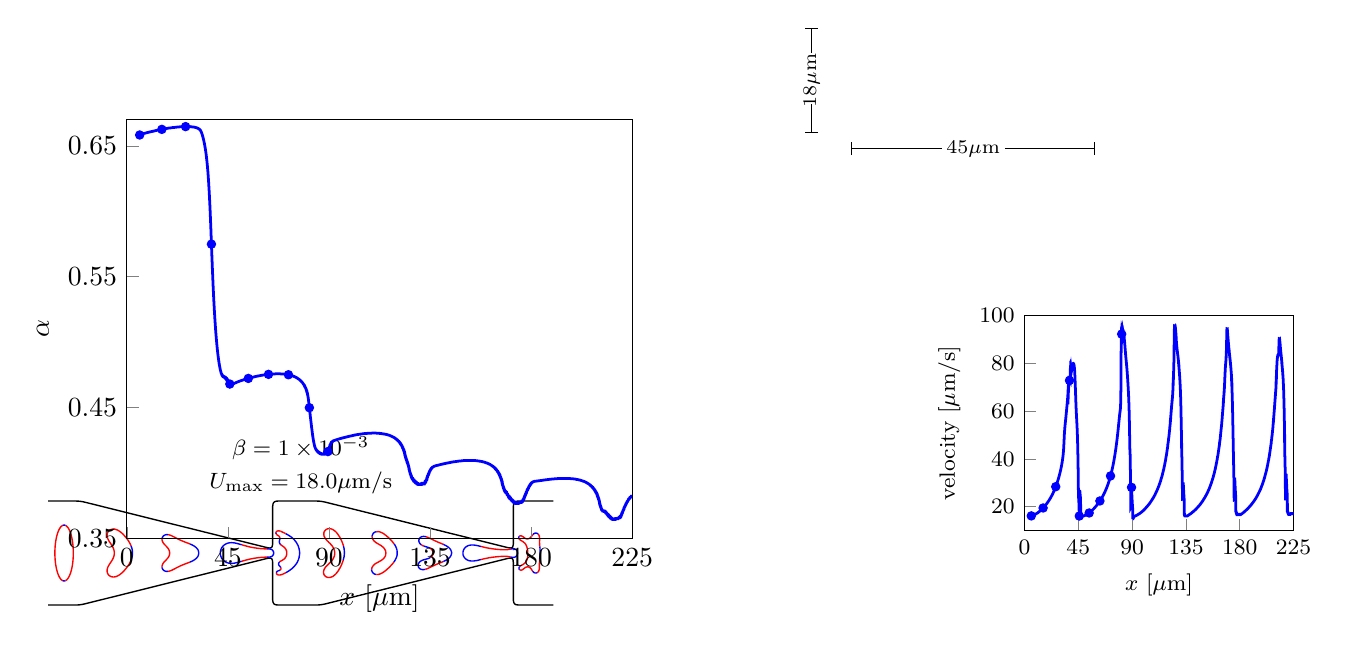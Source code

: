 \begin{tikzpicture}[scale=1.0]

% START OF RIGHT PANEL OF COMPOSITE FIGURE
\begin{axis}[
  at = {(0.0cm,0.0cm)},
  width = 8.00cm,
  hide axis,
  axis equal image,
  xmin = 1,
  xmax = 32.5,
  ymin = -4,
  ymax = 4,
  xtick = \empty,
  ytick = \empty,
  title style = {align=center, yshift = -0.4cm},
  title = {\footnotesize $\beta = 1 \times 10^{-3}$ \\ 
           \footnotesize $U_{\max} = 18.0\mu$m/s},
]

% outer wall
\addplot[black,line width=0.5pt] coordinates{
(7.559e-02,-3.163e+00)
(1.06e-01,-3.188e+00)
(1.424e-01,-3.206e+00)
(1.84e-01,-3.22e+00)
(2.3e-01,-3.229e+00)
(2.793e-01,-3.235e+00)
(3.311e-01,-3.239e+00)
(3.844e-01,-3.24e+00)
(4.388e-01,-3.241e+00)
(4.937e-01,-3.242e+00)
(5.49e-01,-3.242e+00)
(6.044e-01,-3.242e+00)
(6.597e-01,-3.242e+00)
(7.151e-01,-3.242e+00)
(7.705e-01,-3.242e+00)
(8.258e-01,-3.242e+00)
(8.812e-01,-3.242e+00)
(9.365e-01,-3.242e+00)
(9.919e-01,-3.242e+00)
(1.047e+00,-3.242e+00)
(1.103e+00,-3.242e+00)
(1.158e+00,-3.242e+00)
(1.213e+00,-3.242e+00)
(1.269e+00,-3.242e+00)
(1.324e+00,-3.242e+00)
(1.379e+00,-3.242e+00)
(1.435e+00,-3.242e+00)
(1.49e+00,-3.242e+00)
(1.546e+00,-3.242e+00)
(1.601e+00,-3.242e+00)
(1.656e+00,-3.242e+00)
(1.712e+00,-3.242e+00)
(1.767e+00,-3.242e+00)
(1.822e+00,-3.242e+00)
(1.878e+00,-3.242e+00)
(1.933e+00,-3.242e+00)
(1.988e+00,-3.242e+00)
(2.044e+00,-3.242e+00)
(2.099e+00,-3.242e+00)
(2.155e+00,-3.242e+00)
(2.21e+00,-3.242e+00)
(2.265e+00,-3.242e+00)
(2.321e+00,-3.242e+00)
(2.376e+00,-3.242e+00)
(2.431e+00,-3.242e+00)
(2.487e+00,-3.242e+00)
(2.542e+00,-3.242e+00)
(2.597e+00,-3.242e+00)
(2.653e+00,-3.242e+00)
(2.708e+00,-3.241e+00)
(2.763e+00,-3.24e+00)
(2.818e+00,-3.238e+00)
(2.873e+00,-3.235e+00)
(2.927e+00,-3.231e+00)
(2.981e+00,-3.225e+00)
(3.035e+00,-3.219e+00)
(3.088e+00,-3.21e+00)
(3.141e+00,-3.201e+00)
(3.194e+00,-3.19e+00)
(3.246e+00,-3.179e+00)
(3.299e+00,-3.166e+00)
(3.351e+00,-3.154e+00)
(3.403e+00,-3.141e+00)
(3.456e+00,-3.128e+00)
(3.508e+00,-3.115e+00)
(3.56e+00,-3.102e+00)
(3.612e+00,-3.089e+00)
(3.664e+00,-3.076e+00)
(3.717e+00,-3.063e+00)
(3.769e+00,-3.05e+00)
(3.821e+00,-3.037e+00)
(3.873e+00,-3.024e+00)
(3.925e+00,-3.011e+00)
(3.978e+00,-2.998e+00)
(4.03e+00,-2.985e+00)
(4.082e+00,-2.972e+00)
(4.134e+00,-2.959e+00)
(4.187e+00,-2.946e+00)
(4.239e+00,-2.933e+00)
(4.291e+00,-2.92e+00)
(4.343e+00,-2.907e+00)
(4.395e+00,-2.894e+00)
(4.448e+00,-2.881e+00)
(4.5e+00,-2.868e+00)
(4.552e+00,-2.855e+00)
(4.604e+00,-2.842e+00)
(4.657e+00,-2.829e+00)
(4.709e+00,-2.816e+00)
(4.761e+00,-2.803e+00)
(4.813e+00,-2.79e+00)
(4.865e+00,-2.777e+00)
(4.918e+00,-2.764e+00)
(4.97e+00,-2.751e+00)
(5.022e+00,-2.738e+00)
(5.074e+00,-2.725e+00)
(5.126e+00,-2.712e+00)
(5.179e+00,-2.699e+00)
(5.231e+00,-2.686e+00)
(5.283e+00,-2.673e+00)
(5.335e+00,-2.66e+00)
(5.387e+00,-2.647e+00)
(5.44e+00,-2.634e+00)
(5.492e+00,-2.621e+00)
(5.544e+00,-2.608e+00)
(5.596e+00,-2.595e+00)
(5.649e+00,-2.582e+00)
(5.701e+00,-2.569e+00)
(5.753e+00,-2.556e+00)
(5.805e+00,-2.542e+00)
(5.857e+00,-2.53e+00)
(5.91e+00,-2.517e+00)
(5.962e+00,-2.503e+00)
(6.014e+00,-2.49e+00)
(6.066e+00,-2.478e+00)
(6.118e+00,-2.464e+00)
(6.171e+00,-2.451e+00)
(6.223e+00,-2.438e+00)
(6.275e+00,-2.425e+00)
(6.327e+00,-2.412e+00)
(6.379e+00,-2.399e+00)
(6.432e+00,-2.386e+00)
(6.484e+00,-2.373e+00)
(6.536e+00,-2.36e+00)
(6.588e+00,-2.347e+00)
(6.641e+00,-2.334e+00)
(6.693e+00,-2.321e+00)
(6.745e+00,-2.308e+00)
(6.797e+00,-2.295e+00)
(6.849e+00,-2.282e+00)
(6.902e+00,-2.269e+00)
(6.954e+00,-2.256e+00)
(7.006e+00,-2.243e+00)
(7.058e+00,-2.23e+00)
(7.11e+00,-2.217e+00)
(7.163e+00,-2.204e+00)
(7.215e+00,-2.191e+00)
(7.267e+00,-2.178e+00)
(7.319e+00,-2.165e+00)
(7.371e+00,-2.152e+00)
(7.424e+00,-2.139e+00)
(7.476e+00,-2.126e+00)
(7.528e+00,-2.113e+00)
(7.58e+00,-2.1e+00)
(7.633e+00,-2.087e+00)
(7.685e+00,-2.074e+00)
(7.737e+00,-2.061e+00)
(7.789e+00,-2.048e+00)
(7.841e+00,-2.035e+00)
(7.894e+00,-2.022e+00)
(7.946e+00,-2.009e+00)
(7.998e+00,-1.996e+00)
(8.05e+00,-1.983e+00)
(8.102e+00,-1.97e+00)
(8.155e+00,-1.957e+00)
(8.207e+00,-1.944e+00)
(8.259e+00,-1.931e+00)
(8.311e+00,-1.918e+00)
(8.363e+00,-1.905e+00)
(8.416e+00,-1.892e+00)
(8.468e+00,-1.879e+00)
(8.52e+00,-1.866e+00)
(8.572e+00,-1.853e+00)
(8.624e+00,-1.84e+00)
(8.677e+00,-1.827e+00)
(8.729e+00,-1.814e+00)
(8.781e+00,-1.8e+00)
(8.833e+00,-1.788e+00)
(8.886e+00,-1.774e+00)
(8.938e+00,-1.762e+00)
(8.99e+00,-1.748e+00)
(9.042e+00,-1.736e+00)
(9.094e+00,-1.722e+00)
(9.147e+00,-1.709e+00)
(9.199e+00,-1.696e+00)
(9.251e+00,-1.683e+00)
(9.303e+00,-1.67e+00)
(9.355e+00,-1.657e+00)
(9.408e+00,-1.644e+00)
(9.46e+00,-1.631e+00)
(9.512e+00,-1.618e+00)
(9.564e+00,-1.605e+00)
(9.617e+00,-1.592e+00)
(9.669e+00,-1.579e+00)
(9.721e+00,-1.566e+00)
(9.773e+00,-1.553e+00)
(9.825e+00,-1.54e+00)
(9.877e+00,-1.527e+00)
(9.93e+00,-1.514e+00)
(9.982e+00,-1.501e+00)
(1.003e+01,-1.488e+00)
(1.009e+01,-1.475e+00)
(1.014e+01,-1.462e+00)
(1.019e+01,-1.449e+00)
(1.024e+01,-1.436e+00)
(1.03e+01,-1.423e+00)
(1.035e+01,-1.41e+00)
(1.04e+01,-1.397e+00)
(1.045e+01,-1.384e+00)
(1.05e+01,-1.371e+00)
(1.056e+01,-1.358e+00)
(1.061e+01,-1.345e+00)
(1.066e+01,-1.332e+00)
(1.071e+01,-1.319e+00)
(1.077e+01,-1.306e+00)
(1.082e+01,-1.293e+00)
(1.087e+01,-1.28e+00)
(1.092e+01,-1.267e+00)
(1.097e+01,-1.254e+00)
(1.103e+01,-1.241e+00)
(1.108e+01,-1.228e+00)
(1.113e+01,-1.215e+00)
(1.118e+01,-1.202e+00)
(1.123e+01,-1.189e+00)
(1.129e+01,-1.176e+00)
(1.134e+01,-1.163e+00)
(1.139e+01,-1.15e+00)
(1.144e+01,-1.137e+00)
(1.15e+01,-1.124e+00)
(1.155e+01,-1.111e+00)
(1.16e+01,-1.098e+00)
(1.165e+01,-1.085e+00)
(1.171e+01,-1.072e+00)
(1.176e+01,-1.058e+00)
(1.181e+01,-1.046e+00)
(1.186e+01,-1.032e+00)
(1.191e+01,-1.02e+00)
(1.197e+01,-1.006e+00)
(1.202e+01,-9.935e-01)
(1.207e+01,-9.804e-01)
(1.212e+01,-9.674e-01)
(1.218e+01,-9.544e-01)
(1.223e+01,-9.414e-01)
(1.228e+01,-9.284e-01)
(1.233e+01,-9.154e-01)
(1.238e+01,-9.023e-01)
(1.244e+01,-8.893e-01)
(1.249e+01,-8.763e-01)
(1.254e+01,-8.633e-01)
(1.259e+01,-8.503e-01)
(1.264e+01,-8.373e-01)
(1.27e+01,-8.242e-01)
(1.275e+01,-8.112e-01)
(1.28e+01,-7.982e-01)
(1.285e+01,-7.852e-01)
(1.291e+01,-7.722e-01)
(1.296e+01,-7.591e-01)
(1.301e+01,-7.461e-01)
(1.306e+01,-7.331e-01)
(1.312e+01,-7.201e-01)
(1.317e+01,-7.071e-01)
(1.322e+01,-6.941e-01)
(1.327e+01,-6.81e-01)
(1.332e+01,-6.68e-01)
(1.338e+01,-6.55e-01)
(1.343e+01,-6.42e-01)
(1.348e+01,-6.29e-01)
(1.353e+01,-6.16e-01)
(1.358e+01,-6.029e-01)
(1.364e+01,-5.899e-01)
(1.369e+01,-5.769e-01)
(1.374e+01,-5.639e-01)
(1.379e+01,-5.509e-01)
(1.385e+01,-5.378e-01)
(1.39e+01,-5.248e-01)
(1.395e+01,-5.118e-01)
(1.4e+01,-4.988e-01)
(1.405e+01,-4.858e-01)
(1.411e+01,-4.728e-01)
(1.416e+01,-4.597e-01)
(1.421e+01,-4.467e-01)
(1.426e+01,-4.337e-01)
(1.431e+01,-4.207e-01)
(1.437e+01,-4.076e-01)
(1.442e+01,-3.947e-01)
(1.447e+01,-3.817e-01)
(1.452e+01,-3.686e-01)
(1.458e+01,-3.554e-01)
(1.463e+01,-3.429e-01)
(1.468e+01,-3.317e-01)
(1.473e+01,-3.225e-01)
(1.478e+01,-3.162e-01)
(1.482e+01,-3.14e-01)
(1.486e+01,-3.172e-01)
(1.489e+01,-3.268e-01)
(1.492e+01,-3.436e-01)
(1.495e+01,-3.679e-01)
(1.496e+01,-3.995e-01)
(1.498e+01,-4.376e-01)
(1.499e+01,-4.811e-01)
(1.499e+01,-5.288e-01)
(1.5e+01,-5.795e-01)
(1.5e+01,-6.322e-01)
(1.5e+01,-6.861e-01)
(1.5e+01,-7.408e-01)
(1.5e+01,-7.959e-01)
(1.5e+01,-8.511e-01)
(1.5e+01,-9.064e-01)
(1.5e+01,-9.616e-01)
(1.5e+01,-1.017e+00)
(1.5e+01,-1.072e+00)
(1.5e+01,-1.127e+00)
(1.5e+01,-1.182e+00)
(1.5e+01,-1.238e+00)
(1.5e+01,-1.293e+00)
(1.5e+01,-1.348e+00)
(1.5e+01,-1.403e+00)
(1.5e+01,-1.458e+00)
(1.5e+01,-1.514e+00)
(1.5e+01,-1.569e+00)
(1.5e+01,-1.624e+00)
(1.5e+01,-1.679e+00)
(1.5e+01,-1.734e+00)
(1.5e+01,-1.79e+00)
(1.5e+01,-1.845e+00)
(1.5e+01,-1.9e+00)
(1.5e+01,-1.955e+00)
(1.5e+01,-2.011e+00)
(1.5e+01,-2.066e+00)
(1.5e+01,-2.121e+00)
(1.5e+01,-2.176e+00)
(1.5e+01,-2.231e+00)
(1.5e+01,-2.287e+00)
(1.5e+01,-2.342e+00)
(1.5e+01,-2.397e+00)
(1.5e+01,-2.452e+00)
(1.5e+01,-2.507e+00)
(1.5e+01,-2.563e+00)
(1.5e+01,-2.618e+00)
(1.5e+01,-2.673e+00)
(1.5e+01,-2.728e+00)
(1.5e+01,-2.784e+00)
(1.5e+01,-2.839e+00)
(1.5e+01,-2.893e+00)
(1.5e+01,-2.945e+00)
(1.501e+01,-2.995e+00)
(1.502e+01,-3.043e+00)
(1.503e+01,-3.086e+00)
(1.505e+01,-3.123e+00)
(1.507e+01,-3.156e+00)
(1.51e+01,-3.182e+00)
(1.513e+01,-3.202e+00)
(1.517e+01,-3.217e+00)
(1.522e+01,-3.227e+00)
(1.527e+01,-3.234e+00)
(1.532e+01,-3.238e+00)
(1.537e+01,-3.24e+00)
(1.543e+01,-3.241e+00)
(1.548e+01,-3.242e+00)
(1.554e+01,-3.242e+00)
(1.559e+01,-3.242e+00)
(1.56e+01,-3.242e+00)
(1.566e+01,-3.242e+00)
(1.571e+01,-3.242e+00)
(1.577e+01,-3.242e+00)
(1.583e+01,-3.242e+00)
(1.588e+01,-3.242e+00)
(1.594e+01,-3.242e+00)
(1.599e+01,-3.242e+00)
(1.605e+01,-3.242e+00)
(1.61e+01,-3.242e+00)
(1.616e+01,-3.242e+00)
(1.621e+01,-3.242e+00)
(1.627e+01,-3.242e+00)
(1.632e+01,-3.242e+00)
(1.638e+01,-3.242e+00)
(1.643e+01,-3.242e+00)
(1.649e+01,-3.242e+00)
(1.655e+01,-3.242e+00)
(1.66e+01,-3.242e+00)
(1.666e+01,-3.242e+00)
(1.671e+01,-3.242e+00)
(1.677e+01,-3.242e+00)
(1.682e+01,-3.242e+00)
(1.688e+01,-3.242e+00)
(1.693e+01,-3.242e+00)
(1.699e+01,-3.242e+00)
(1.704e+01,-3.242e+00)
(1.71e+01,-3.242e+00)
(1.715e+01,-3.242e+00)
(1.721e+01,-3.242e+00)
(1.726e+01,-3.242e+00)
(1.732e+01,-3.242e+00)
(1.738e+01,-3.242e+00)
(1.743e+01,-3.242e+00)
(1.749e+01,-3.242e+00)
(1.754e+01,-3.242e+00)
(1.76e+01,-3.242e+00)
(1.765e+01,-3.242e+00)
(1.771e+01,-3.241e+00)
(1.776e+01,-3.24e+00)
(1.782e+01,-3.238e+00)
(1.787e+01,-3.235e+00)
(1.793e+01,-3.231e+00)
(1.798e+01,-3.225e+00)
(1.804e+01,-3.219e+00)
(1.809e+01,-3.21e+00)
(1.814e+01,-3.201e+00)
(1.819e+01,-3.19e+00)
(1.825e+01,-3.179e+00)
(1.83e+01,-3.166e+00)
(1.835e+01,-3.154e+00)
(1.84e+01,-3.141e+00)
(1.846e+01,-3.128e+00)
(1.851e+01,-3.115e+00)
(1.856e+01,-3.102e+00)
(1.861e+01,-3.089e+00)
(1.866e+01,-3.076e+00)
(1.872e+01,-3.063e+00)
(1.877e+01,-3.05e+00)
(1.882e+01,-3.037e+00)
(1.887e+01,-3.024e+00)
(1.893e+01,-3.011e+00)
(1.898e+01,-2.998e+00)
(1.903e+01,-2.985e+00)
(1.908e+01,-2.972e+00)
(1.913e+01,-2.959e+00)
(1.919e+01,-2.946e+00)
(1.924e+01,-2.933e+00)
(1.929e+01,-2.92e+00)
(1.934e+01,-2.907e+00)
(1.94e+01,-2.894e+00)
(1.945e+01,-2.881e+00)
(1.95e+01,-2.868e+00)
(1.955e+01,-2.855e+00)
(1.96e+01,-2.842e+00)
(1.966e+01,-2.829e+00)
(1.971e+01,-2.816e+00)
(1.976e+01,-2.803e+00)
(1.981e+01,-2.79e+00)
(1.986e+01,-2.777e+00)
(1.992e+01,-2.764e+00)
(1.997e+01,-2.751e+00)
(2.002e+01,-2.738e+00)
(2.007e+01,-2.725e+00)
(2.013e+01,-2.712e+00)
(2.018e+01,-2.699e+00)
(2.023e+01,-2.686e+00)
(2.028e+01,-2.673e+00)
(2.034e+01,-2.66e+00)
(2.039e+01,-2.647e+00)
(2.044e+01,-2.634e+00)
(2.049e+01,-2.621e+00)
(2.054e+01,-2.608e+00)
(2.06e+01,-2.595e+00)
(2.065e+01,-2.582e+00)
(2.07e+01,-2.569e+00)
(2.075e+01,-2.556e+00)
(2.08e+01,-2.542e+00)
(2.086e+01,-2.53e+00)
(2.091e+01,-2.517e+00)
(2.096e+01,-2.503e+00)
(2.101e+01,-2.49e+00)
(2.107e+01,-2.478e+00)
(2.112e+01,-2.464e+00)
(2.117e+01,-2.451e+00)
(2.122e+01,-2.438e+00)
(2.127e+01,-2.425e+00)
(2.133e+01,-2.412e+00)
(2.138e+01,-2.399e+00)
(2.143e+01,-2.386e+00)
(2.148e+01,-2.373e+00)
(2.154e+01,-2.36e+00)
(2.159e+01,-2.347e+00)
(2.164e+01,-2.334e+00)
(2.169e+01,-2.321e+00)
(2.175e+01,-2.308e+00)
(2.18e+01,-2.295e+00)
(2.185e+01,-2.282e+00)
(2.19e+01,-2.269e+00)
(2.195e+01,-2.256e+00)
(2.201e+01,-2.243e+00)
(2.206e+01,-2.23e+00)
(2.211e+01,-2.217e+00)
(2.216e+01,-2.204e+00)
(2.221e+01,-2.191e+00)
(2.227e+01,-2.178e+00)
(2.232e+01,-2.165e+00)
(2.237e+01,-2.152e+00)
(2.242e+01,-2.139e+00)
(2.248e+01,-2.126e+00)
(2.253e+01,-2.113e+00)
(2.258e+01,-2.1e+00)
(2.263e+01,-2.087e+00)
(2.268e+01,-2.074e+00)
(2.274e+01,-2.061e+00)
(2.279e+01,-2.048e+00)
(2.284e+01,-2.035e+00)
(2.289e+01,-2.022e+00)
(2.295e+01,-2.009e+00)
(2.3e+01,-1.996e+00)
(2.305e+01,-1.983e+00)
(2.31e+01,-1.97e+00)
(2.316e+01,-1.957e+00)
(2.321e+01,-1.944e+00)
(2.326e+01,-1.931e+00)
(2.331e+01,-1.918e+00)
(2.336e+01,-1.905e+00)
(2.342e+01,-1.892e+00)
(2.347e+01,-1.879e+00)
(2.352e+01,-1.866e+00)
(2.357e+01,-1.853e+00)
(2.362e+01,-1.84e+00)
(2.368e+01,-1.827e+00)
(2.373e+01,-1.814e+00)
(2.378e+01,-1.8e+00)
(2.383e+01,-1.788e+00)
(2.389e+01,-1.774e+00)
(2.394e+01,-1.762e+00)
(2.399e+01,-1.748e+00)
(2.404e+01,-1.736e+00)
(2.409e+01,-1.722e+00)
(2.415e+01,-1.709e+00)
(2.42e+01,-1.696e+00)
(2.425e+01,-1.683e+00)
(2.43e+01,-1.67e+00)
(2.436e+01,-1.657e+00)
(2.441e+01,-1.644e+00)
(2.446e+01,-1.631e+00)
(2.451e+01,-1.618e+00)
(2.456e+01,-1.605e+00)
(2.462e+01,-1.592e+00)
(2.467e+01,-1.579e+00)
(2.472e+01,-1.566e+00)
(2.477e+01,-1.553e+00)
(2.482e+01,-1.54e+00)
(2.488e+01,-1.527e+00)
(2.493e+01,-1.514e+00)
(2.498e+01,-1.501e+00)
(2.503e+01,-1.488e+00)
(2.509e+01,-1.475e+00)
(2.514e+01,-1.462e+00)
(2.519e+01,-1.449e+00)
(2.524e+01,-1.436e+00)
(2.53e+01,-1.423e+00)
(2.535e+01,-1.41e+00)
(2.54e+01,-1.397e+00)
(2.545e+01,-1.384e+00)
(2.55e+01,-1.371e+00)
(2.556e+01,-1.358e+00)
(2.561e+01,-1.345e+00)
(2.566e+01,-1.332e+00)
(2.571e+01,-1.319e+00)
(2.576e+01,-1.306e+00)
(2.582e+01,-1.293e+00)
(2.587e+01,-1.28e+00)
(2.592e+01,-1.267e+00)
(2.597e+01,-1.254e+00)
(2.603e+01,-1.241e+00)
(2.608e+01,-1.228e+00)
(2.613e+01,-1.215e+00)
(2.618e+01,-1.202e+00)
(2.623e+01,-1.189e+00)
(2.629e+01,-1.176e+00)
(2.634e+01,-1.163e+00)
(2.639e+01,-1.15e+00)
(2.644e+01,-1.137e+00)
(2.65e+01,-1.124e+00)
(2.655e+01,-1.111e+00)
(2.66e+01,-1.098e+00)
(2.665e+01,-1.085e+00)
(2.671e+01,-1.072e+00)
(2.676e+01,-1.058e+00)
(2.681e+01,-1.046e+00)
(2.686e+01,-1.032e+00)
(2.691e+01,-1.02e+00)
(2.697e+01,-1.006e+00)
(2.702e+01,-9.935e-01)
(2.707e+01,-9.804e-01)
(2.712e+01,-9.674e-01)
(2.717e+01,-9.544e-01)
(2.723e+01,-9.414e-01)
(2.728e+01,-9.284e-01)
(2.733e+01,-9.154e-01)
(2.738e+01,-9.023e-01)
(2.744e+01,-8.893e-01)
(2.749e+01,-8.763e-01)
(2.754e+01,-8.633e-01)
(2.759e+01,-8.503e-01)
(2.764e+01,-8.373e-01)
(2.77e+01,-8.242e-01)
(2.775e+01,-8.112e-01)
(2.78e+01,-7.982e-01)
(2.785e+01,-7.852e-01)
(2.791e+01,-7.722e-01)
(2.796e+01,-7.591e-01)
(2.801e+01,-7.461e-01)
(2.806e+01,-7.331e-01)
(2.812e+01,-7.201e-01)
(2.817e+01,-7.071e-01)
(2.822e+01,-6.941e-01)
(2.827e+01,-6.81e-01)
(2.832e+01,-6.68e-01)
(2.838e+01,-6.55e-01)
(2.843e+01,-6.42e-01)
(2.848e+01,-6.29e-01)
(2.853e+01,-6.16e-01)
(2.858e+01,-6.029e-01)
(2.864e+01,-5.899e-01)
(2.869e+01,-5.769e-01)
(2.874e+01,-5.639e-01)
(2.879e+01,-5.509e-01)
(2.885e+01,-5.378e-01)
(2.89e+01,-5.248e-01)
(2.895e+01,-5.118e-01)
(2.9e+01,-4.988e-01)
(2.905e+01,-4.858e-01)
(2.911e+01,-4.728e-01)
(2.916e+01,-4.597e-01)
(2.921e+01,-4.467e-01)
(2.926e+01,-4.337e-01)
(2.932e+01,-4.207e-01)
(2.937e+01,-4.076e-01)
(2.942e+01,-3.947e-01)
(2.947e+01,-3.817e-01)
(2.952e+01,-3.686e-01)
(2.958e+01,-3.554e-01)
(2.963e+01,-3.429e-01)
(2.968e+01,-3.317e-01)
(2.973e+01,-3.225e-01)
(2.978e+01,-3.162e-01)
(2.982e+01,-3.14e-01)
(2.986e+01,-3.172e-01)
(2.989e+01,-3.268e-01)
(2.992e+01,-3.436e-01)
(2.995e+01,-3.679e-01)
(2.997e+01,-3.995e-01)
(2.998e+01,-4.376e-01)
(2.999e+01,-4.811e-01)
(2.999e+01,-5.288e-01)
(3.0e+01,-5.795e-01)
(3.0e+01,-6.322e-01)
(3.0e+01,-6.861e-01)
(3.0e+01,-7.408e-01)
(3.0e+01,-7.959e-01)
(3.0e+01,-8.511e-01)
(3.0e+01,-9.064e-01)
(3.0e+01,-9.616e-01)
(3.0e+01,-1.017e+00)
(3.0e+01,-1.072e+00)
(3.0e+01,-1.127e+00)
(3.0e+01,-1.182e+00)
(3.0e+01,-1.238e+00)
(3.0e+01,-1.293e+00)
(3.0e+01,-1.348e+00)
(3.0e+01,-1.403e+00)
(3.0e+01,-1.458e+00)
(3.0e+01,-1.514e+00)
(3.0e+01,-1.569e+00)
(3.0e+01,-1.624e+00)
(3.0e+01,-1.679e+00)
(3.0e+01,-1.734e+00)
(3.0e+01,-1.79e+00)
(3.0e+01,-1.845e+00)
(3.0e+01,-1.9e+00)
(3.0e+01,-1.955e+00)
(3.0e+01,-2.011e+00)
(3.0e+01,-2.066e+00)
(3.0e+01,-2.121e+00)
(3.0e+01,-2.176e+00)
(3.0e+01,-2.231e+00)
(3.0e+01,-2.287e+00)
(3.0e+01,-2.342e+00)
(3.0e+01,-2.397e+00)
(3.0e+01,-2.452e+00)
(3.0e+01,-2.507e+00)
(3.0e+01,-2.563e+00)
(3.0e+01,-2.618e+00)
(3.0e+01,-2.673e+00)
(3.0e+01,-2.728e+00)
(3.0e+01,-2.784e+00)
(3.0e+01,-2.839e+00)
(3.0e+01,-2.893e+00)
(3.0e+01,-2.945e+00)
(3.001e+01,-2.995e+00)
(3.002e+01,-3.043e+00)
(3.003e+01,-3.086e+00)
(3.005e+01,-3.123e+00)
(3.007e+01,-3.156e+00)
(3.01e+01,-3.182e+00)
(3.013e+01,-3.202e+00)
(3.017e+01,-3.217e+00)
(3.022e+01,-3.227e+00)
(3.027e+01,-3.234e+00)
(3.032e+01,-3.238e+00)
(3.037e+01,-3.24e+00)
(3.043e+01,-3.241e+00)
(3.048e+01,-3.242e+00)
(3.054e+01,-3.242e+00)
(3.059e+01,-3.242e+00)
(3.065e+01,-3.242e+00)
(3.07e+01,-3.242e+00)
(3.076e+01,-3.242e+00)
(3.081e+01,-3.242e+00)
(3.087e+01,-3.242e+00)
(3.092e+01,-3.242e+00)
(3.098e+01,-3.242e+00)
(3.103e+01,-3.242e+00)
(3.109e+01,-3.242e+00)
(3.115e+01,-3.242e+00)
(3.12e+01,-3.242e+00)
(3.126e+01,-3.242e+00)
(3.131e+01,-3.242e+00)
(3.137e+01,-3.242e+00)
(3.142e+01,-3.242e+00)
(3.148e+01,-3.242e+00)
(3.153e+01,-3.242e+00)
(3.159e+01,-3.242e+00)
(3.164e+01,-3.242e+00)
(3.17e+01,-3.242e+00)
(3.175e+01,-3.242e+00)
(3.181e+01,-3.242e+00)
(3.187e+01,-3.242e+00)
(3.192e+01,-3.242e+00)
(3.198e+01,-3.242e+00)
(3.203e+01,-3.242e+00)
(3.209e+01,-3.242e+00)
(3.214e+01,-3.242e+00)
(3.22e+01,-3.242e+00)
(3.225e+01,-3.242e+00)
(3.231e+01,-3.242e+00)
(3.236e+01,-3.242e+00)
(3.242e+01,-3.242e+00)
(3.248e+01,-3.242e+00)
(3.253e+01,-3.242e+00)
(3.259e+01,-3.242e+00)
(3.264e+01,-3.241e+00)
(3.269e+01,-3.239e+00)
(3.274e+01,-3.234e+00)
(3.279e+01,-3.227e+00)
(3.284e+01,-3.216e+00)
(3.287e+01,-3.2e+00)
(3.291e+01,-3.178e+00)
(3.293e+01,-3.151e+00)
(3.296e+01,-3.118e+00)
(3.297e+01,-3.079e+00)
(3.298e+01,-3.036e+00)
(3.299e+01,-2.989e+00)
(3.3e+01,-2.939e+00)
(3.3e+01,-2.887e+00)
(3.3e+01,-2.834e+00)
(3.3e+01,-2.78e+00)
(3.3e+01,-2.727e+00)
(3.3e+01,-2.672e+00)
(3.3e+01,-2.618e+00)
(3.3e+01,-2.564e+00)
(3.3e+01,-2.51e+00)
(3.3e+01,-2.455e+00)
(3.3e+01,-2.401e+00)
(3.3e+01,-2.347e+00)
(3.3e+01,-2.293e+00)
(3.3e+01,-2.239e+00)
(3.3e+01,-2.184e+00)
(3.3e+01,-2.13e+00)
(3.3e+01,-2.076e+00)
(3.3e+01,-2.022e+00)
(3.3e+01,-1.967e+00)
(3.3e+01,-1.913e+00)
(3.3e+01,-1.859e+00)
(3.3e+01,-1.805e+00)
(3.3e+01,-1.75e+00)
(3.3e+01,-1.696e+00)
(3.3e+01,-1.642e+00)
(3.3e+01,-1.588e+00)
(3.3e+01,-1.534e+00)
(3.3e+01,-1.479e+00)
(3.3e+01,-1.425e+00)
(3.3e+01,-1.371e+00)
(3.3e+01,-1.317e+00)
(3.3e+01,-1.263e+00)
(3.3e+01,-1.208e+00)
(3.3e+01,-1.154e+00)
(3.3e+01,-1.1e+00)
(3.3e+01,-1.046e+00)
(3.3e+01,-9.915e-01)
(3.3e+01,-9.373e-01)
(3.3e+01,-8.831e-01)
(3.3e+01,-8.288e-01)
(3.3e+01,-7.746e-01)
(3.3e+01,-7.204e-01)
(3.3e+01,-6.662e-01)
(3.3e+01,-6.12e-01)
(3.3e+01,-5.577e-01)
(3.3e+01,-5.035e-01)
(3.3e+01,-4.493e-01)
(3.3e+01,-3.951e-01)
(3.3e+01,-3.409e-01)
(3.3e+01,-2.867e-01)
(3.3e+01,-2.325e-01)
(3.3e+01,-1.782e-01)
(3.3e+01,-1.24e-01)
(3.3e+01,-6.98e-02)
(3.3e+01,-1.558e-02)
(3.3e+01,3.863e-02)
(3.3e+01,9.285e-02)
(3.3e+01,1.471e-01)
(3.3e+01,2.013e-01)
(3.3e+01,2.555e-01)
(3.3e+01,3.097e-01)
(3.3e+01,3.639e-01)
(3.3e+01,4.181e-01)
(3.3e+01,4.724e-01)
(3.3e+01,5.266e-01)
(3.3e+01,5.808e-01)
(3.3e+01,6.35e-01)
(3.3e+01,6.892e-01)
(3.3e+01,7.434e-01)
(3.3e+01,7.977e-01)
(3.3e+01,8.519e-01)
(3.3e+01,9.061e-01)
(3.3e+01,9.603e-01)
(3.3e+01,1.014e+00)
(3.3e+01,1.069e+00)
(3.3e+01,1.123e+00)
(3.3e+01,1.177e+00)
(3.3e+01,1.231e+00)
(3.3e+01,1.286e+00)
(3.3e+01,1.34e+00)
(3.3e+01,1.394e+00)
(3.3e+01,1.448e+00)
(3.3e+01,1.502e+00)
(3.3e+01,1.557e+00)
(3.3e+01,1.611e+00)
(3.3e+01,1.665e+00)
(3.3e+01,1.719e+00)
(3.3e+01,1.774e+00)
(3.3e+01,1.828e+00)
(3.3e+01,1.882e+00)
(3.3e+01,1.936e+00)
(3.3e+01,1.99e+00)
(3.3e+01,2.045e+00)
(3.3e+01,2.099e+00)
(3.3e+01,2.153e+00)
(3.3e+01,2.207e+00)
(3.3e+01,2.261e+00)
(3.3e+01,2.316e+00)
(3.3e+01,2.37e+00)
(3.3e+01,2.424e+00)
(3.3e+01,2.478e+00)
(3.3e+01,2.533e+00)
(3.3e+01,2.587e+00)
(3.3e+01,2.641e+00)
(3.3e+01,2.695e+00)
(3.3e+01,2.749e+00)
(3.3e+01,2.804e+00)
(3.3e+01,2.858e+00)
(3.3e+01,2.91e+00)
(3.3e+01,2.962e+00)
(3.299e+01,3.01e+00)
(3.298e+01,3.056e+00)
(3.297e+01,3.097e+00)
(3.295e+01,3.133e+00)
(3.292e+01,3.163e+00)
(3.289e+01,3.188e+00)
(3.286e+01,3.206e+00)
(3.282e+01,3.22e+00)
(3.277e+01,3.229e+00)
(3.272e+01,3.235e+00)
(3.267e+01,3.239e+00)
(3.262e+01,3.24e+00)
(3.256e+01,3.241e+00)
(3.251e+01,3.242e+00)
(3.245e+01,3.242e+00)
(3.24e+01,3.242e+00)
(3.234e+01,3.242e+00)
(3.228e+01,3.242e+00)
(3.223e+01,3.242e+00)
(3.217e+01,3.242e+00)
(3.212e+01,3.242e+00)
(3.206e+01,3.242e+00)
(3.201e+01,3.242e+00)
(3.195e+01,3.242e+00)
(3.19e+01,3.242e+00)
(3.184e+01,3.242e+00)
(3.179e+01,3.242e+00)
(3.173e+01,3.242e+00)
(3.168e+01,3.242e+00)
(3.162e+01,3.242e+00)
(3.156e+01,3.242e+00)
(3.151e+01,3.242e+00)
(3.145e+01,3.242e+00)
(3.14e+01,3.242e+00)
(3.134e+01,3.242e+00)
(3.129e+01,3.242e+00)
(3.123e+01,3.242e+00)
(3.118e+01,3.242e+00)
(3.112e+01,3.242e+00)
(3.107e+01,3.242e+00)
(3.101e+01,3.242e+00)
(3.096e+01,3.242e+00)
(3.09e+01,3.242e+00)
(3.085e+01,3.242e+00)
(3.079e+01,3.242e+00)
(3.074e+01,3.242e+00)
(3.068e+01,3.242e+00)
(3.062e+01,3.242e+00)
(3.057e+01,3.242e+00)
(3.051e+01,3.242e+00)
(3.046e+01,3.242e+00)
(3.04e+01,3.242e+00)
(3.035e+01,3.24e+00)
(3.03e+01,3.238e+00)
(3.025e+01,3.233e+00)
(3.02e+01,3.225e+00)
(3.016e+01,3.212e+00)
(3.012e+01,3.195e+00)
(3.009e+01,3.172e+00)
(3.006e+01,3.142e+00)
(3.004e+01,3.107e+00)
(3.002e+01,3.067e+00)
(3.002e+01,3.022e+00)
(3.001e+01,2.973e+00)
(3.0e+01,2.922e+00)
(3.0e+01,2.869e+00)
(3.0e+01,2.815e+00)
(3.0e+01,2.76e+00)
(3.0e+01,2.705e+00)
(3.0e+01,2.65e+00)
(3.0e+01,2.594e+00)
(3.0e+01,2.539e+00)
(3.0e+01,2.484e+00)
(3.0e+01,2.429e+00)
(3.0e+01,2.374e+00)
(3.0e+01,2.318e+00)
(3.0e+01,2.263e+00)
(3.0e+01,2.208e+00)
(3.0e+01,2.153e+00)
(3.0e+01,2.098e+00)
(3.0e+01,2.042e+00)
(3.0e+01,1.987e+00)
(3.0e+01,1.932e+00)
(3.0e+01,1.877e+00)
(3.0e+01,1.821e+00)
(3.0e+01,1.766e+00)
(3.0e+01,1.711e+00)
(3.0e+01,1.656e+00)
(3.0e+01,1.601e+00)
(3.0e+01,1.545e+00)
(3.0e+01,1.49e+00)
(3.0e+01,1.435e+00)
(3.0e+01,1.38e+00)
(3.0e+01,1.325e+00)
(3.0e+01,1.269e+00)
(3.0e+01,1.214e+00)
(3.0e+01,1.159e+00)
(3.0e+01,1.104e+00)
(3.0e+01,1.048e+00)
(3.0e+01,9.933e-01)
(3.0e+01,9.381e-01)
(3.0e+01,8.829e-01)
(3.0e+01,8.277e-01)
(3.0e+01,7.725e-01)
(3.0e+01,7.171e-01)
(3.0e+01,6.621e-01)
(3.0e+01,6.082e-01)
(3.0e+01,5.56e-01)
(2.999e+01,5.063e-01)
(2.998e+01,4.603e-01)
(2.997e+01,4.193e-01)
(2.996e+01,3.844e-01)
(2.994e+01,3.564e-01)
(2.991e+01,3.359e-01)
(2.988e+01,3.228e-01)
(2.984e+01,3.165e-01)
(2.98e+01,3.161e-01)
(2.975e+01,3.202e-01)
(2.971e+01,3.278e-01)
(2.966e+01,3.377e-01)
(2.961e+01,3.491e-01)
(2.955e+01,3.613e-01)
(2.95e+01,3.741e-01)
(2.945e+01,3.872e-01)
(2.94e+01,4.002e-01)
(2.934e+01,4.132e-01)
(2.929e+01,4.262e-01)
(2.924e+01,4.392e-01)
(2.919e+01,4.523e-01)
(2.914e+01,4.653e-01)
(2.908e+01,4.783e-01)
(2.903e+01,4.913e-01)
(2.898e+01,5.043e-01)
(2.893e+01,5.173e-01)
(2.888e+01,5.304e-01)
(2.882e+01,5.434e-01)
(2.877e+01,5.564e-01)
(2.872e+01,5.694e-01)
(2.867e+01,5.824e-01)
(2.861e+01,5.955e-01)
(2.856e+01,6.085e-01)
(2.851e+01,6.215e-01)
(2.846e+01,6.345e-01)
(2.841e+01,6.475e-01)
(2.835e+01,6.605e-01)
(2.83e+01,6.736e-01)
(2.825e+01,6.866e-01)
(2.82e+01,6.996e-01)
(2.814e+01,7.126e-01)
(2.809e+01,7.256e-01)
(2.804e+01,7.386e-01)
(2.799e+01,7.517e-01)
(2.794e+01,7.647e-01)
(2.788e+01,7.777e-01)
(2.783e+01,7.907e-01)
(2.778e+01,8.037e-01)
(2.773e+01,8.168e-01)
(2.768e+01,8.298e-01)
(2.762e+01,8.428e-01)
(2.757e+01,8.558e-01)
(2.752e+01,8.688e-01)
(2.747e+01,8.818e-01)
(2.741e+01,8.948e-01)
(2.736e+01,9.079e-01)
(2.731e+01,9.209e-01)
(2.726e+01,9.339e-01)
(2.72e+01,9.469e-01)
(2.715e+01,9.599e-01)
(2.71e+01,9.73e-01)
(2.705e+01,9.86e-01)
(2.7e+01,9.99e-01)
(2.694e+01,1.012e+00)
(2.689e+01,1.025e+00)
(2.684e+01,1.038e+00)
(2.679e+01,1.051e+00)
(2.674e+01,1.064e+00)
(2.668e+01,1.077e+00)
(2.663e+01,1.09e+00)
(2.658e+01,1.103e+00)
(2.653e+01,1.116e+00)
(2.647e+01,1.129e+00)
(2.642e+01,1.142e+00)
(2.637e+01,1.155e+00)
(2.632e+01,1.168e+00)
(2.627e+01,1.181e+00)
(2.621e+01,1.194e+00)
(2.616e+01,1.207e+00)
(2.611e+01,1.22e+00)
(2.606e+01,1.233e+00)
(2.6e+01,1.246e+00)
(2.595e+01,1.259e+00)
(2.59e+01,1.272e+00)
(2.585e+01,1.285e+00)
(2.579e+01,1.298e+00)
(2.574e+01,1.311e+00)
(2.569e+01,1.324e+00)
(2.564e+01,1.337e+00)
(2.559e+01,1.351e+00)
(2.553e+01,1.363e+00)
(2.548e+01,1.377e+00)
(2.543e+01,1.389e+00)
(2.538e+01,1.403e+00)
(2.533e+01,1.416e+00)
(2.527e+01,1.429e+00)
(2.522e+01,1.442e+00)
(2.517e+01,1.455e+00)
(2.512e+01,1.468e+00)
(2.506e+01,1.481e+00)
(2.501e+01,1.494e+00)
(2.496e+01,1.507e+00)
(2.491e+01,1.52e+00)
(2.486e+01,1.533e+00)
(2.48e+01,1.546e+00)
(2.475e+01,1.559e+00)
(2.47e+01,1.572e+00)
(2.465e+01,1.585e+00)
(2.459e+01,1.598e+00)
(2.454e+01,1.611e+00)
(2.449e+01,1.624e+00)
(2.444e+01,1.637e+00)
(2.438e+01,1.65e+00)
(2.433e+01,1.663e+00)
(2.428e+01,1.676e+00)
(2.423e+01,1.689e+00)
(2.418e+01,1.702e+00)
(2.412e+01,1.715e+00)
(2.407e+01,1.728e+00)
(2.402e+01,1.741e+00)
(2.397e+01,1.754e+00)
(2.392e+01,1.767e+00)
(2.386e+01,1.78e+00)
(2.381e+01,1.793e+00)
(2.376e+01,1.806e+00)
(2.371e+01,1.819e+00)
(2.365e+01,1.832e+00)
(2.36e+01,1.845e+00)
(2.355e+01,1.858e+00)
(2.35e+01,1.871e+00)
(2.345e+01,1.884e+00)
(2.339e+01,1.897e+00)
(2.334e+01,1.91e+00)
(2.329e+01,1.923e+00)
(2.324e+01,1.936e+00)
(2.318e+01,1.949e+00)
(2.313e+01,1.962e+00)
(2.308e+01,1.975e+00)
(2.303e+01,1.988e+00)
(2.298e+01,2.001e+00)
(2.292e+01,2.014e+00)
(2.287e+01,2.027e+00)
(2.282e+01,2.04e+00)
(2.277e+01,2.053e+00)
(2.272e+01,2.066e+00)
(2.266e+01,2.079e+00)
(2.261e+01,2.092e+00)
(2.256e+01,2.106e+00)
(2.251e+01,2.119e+00)
(2.245e+01,2.131e+00)
(2.24e+01,2.144e+00)
(2.235e+01,2.158e+00)
(2.23e+01,2.171e+00)
(2.224e+01,2.184e+00)
(2.219e+01,2.197e+00)
(2.214e+01,2.21e+00)
(2.209e+01,2.223e+00)
(2.204e+01,2.236e+00)
(2.198e+01,2.249e+00)
(2.193e+01,2.262e+00)
(2.188e+01,2.275e+00)
(2.183e+01,2.288e+00)
(2.178e+01,2.301e+00)
(2.172e+01,2.314e+00)
(2.167e+01,2.327e+00)
(2.162e+01,2.34e+00)
(2.157e+01,2.353e+00)
(2.151e+01,2.366e+00)
(2.146e+01,2.379e+00)
(2.141e+01,2.392e+00)
(2.136e+01,2.405e+00)
(2.131e+01,2.418e+00)
(2.125e+01,2.431e+00)
(2.12e+01,2.444e+00)
(2.115e+01,2.457e+00)
(2.11e+01,2.47e+00)
(2.104e+01,2.483e+00)
(2.099e+01,2.496e+00)
(2.094e+01,2.509e+00)
(2.089e+01,2.522e+00)
(2.083e+01,2.535e+00)
(2.078e+01,2.548e+00)
(2.073e+01,2.561e+00)
(2.068e+01,2.574e+00)
(2.063e+01,2.587e+00)
(2.057e+01,2.6e+00)
(2.052e+01,2.613e+00)
(2.047e+01,2.626e+00)
(2.042e+01,2.639e+00)
(2.037e+01,2.652e+00)
(2.031e+01,2.665e+00)
(2.026e+01,2.678e+00)
(2.021e+01,2.691e+00)
(2.016e+01,2.704e+00)
(2.01e+01,2.717e+00)
(2.005e+01,2.73e+00)
(2.0e+01,2.743e+00)
(1.995e+01,2.756e+00)
(1.99e+01,2.769e+00)
(1.984e+01,2.782e+00)
(1.979e+01,2.795e+00)
(1.974e+01,2.808e+00)
(1.969e+01,2.821e+00)
(1.963e+01,2.834e+00)
(1.958e+01,2.848e+00)
(1.953e+01,2.861e+00)
(1.948e+01,2.873e+00)
(1.942e+01,2.886e+00)
(1.937e+01,2.9e+00)
(1.932e+01,2.913e+00)
(1.927e+01,2.926e+00)
(1.922e+01,2.939e+00)
(1.916e+01,2.952e+00)
(1.911e+01,2.965e+00)
(1.906e+01,2.978e+00)
(1.901e+01,2.991e+00)
(1.896e+01,3.004e+00)
(1.89e+01,3.017e+00)
(1.885e+01,3.03e+00)
(1.88e+01,3.043e+00)
(1.875e+01,3.056e+00)
(1.869e+01,3.069e+00)
(1.864e+01,3.082e+00)
(1.859e+01,3.095e+00)
(1.854e+01,3.108e+00)
(1.849e+01,3.121e+00)
(1.843e+01,3.134e+00)
(1.838e+01,3.147e+00)
(1.833e+01,3.16e+00)
(1.828e+01,3.172e+00)
(1.822e+01,3.184e+00)
(1.817e+01,3.195e+00)
(1.812e+01,3.205e+00)
(1.806e+01,3.214e+00)
(1.801e+01,3.222e+00)
(1.796e+01,3.228e+00)
(1.79e+01,3.232e+00)
(1.785e+01,3.236e+00)
(1.779e+01,3.238e+00)
(1.774e+01,3.24e+00)
(1.768e+01,3.241e+00)
(1.763e+01,3.241e+00)
(1.757e+01,3.242e+00)
(1.752e+01,3.242e+00)
(1.746e+01,3.242e+00)
(1.741e+01,3.242e+00)
(1.735e+01,3.242e+00)
(1.73e+01,3.242e+00)
(1.724e+01,3.242e+00)
(1.719e+01,3.242e+00)
(1.713e+01,3.242e+00)
(1.708e+01,3.242e+00)
(1.702e+01,3.242e+00)
(1.696e+01,3.242e+00)
(1.691e+01,3.242e+00)
(1.685e+01,3.242e+00)
(1.68e+01,3.242e+00)
(1.674e+01,3.242e+00)
(1.669e+01,3.242e+00)
(1.663e+01,3.242e+00)
(1.658e+01,3.242e+00)
(1.652e+01,3.242e+00)
(1.647e+01,3.242e+00)
(1.641e+01,3.242e+00)
(1.636e+01,3.242e+00)
(1.63e+01,3.242e+00)
(1.625e+01,3.242e+00)
(1.619e+01,3.242e+00)
(1.613e+01,3.242e+00)
(1.608e+01,3.242e+00)
(1.602e+01,3.242e+00)
(1.597e+01,3.242e+00)
(1.591e+01,3.242e+00)
(1.586e+01,3.242e+00)
(1.58e+01,3.242e+00)
(1.575e+01,3.242e+00)
(1.569e+01,3.242e+00)
(1.564e+01,3.242e+00)
(1.558e+01,3.242e+00)
(1.552e+01,3.242e+00)
(1.557e+01,3.242e+00)
(1.551e+01,3.242e+00)
(1.546e+01,3.242e+00)
(1.54e+01,3.242e+00)
(1.535e+01,3.24e+00)
(1.53e+01,3.238e+00)
(1.525e+01,3.233e+00)
(1.52e+01,3.225e+00)
(1.516e+01,3.212e+00)
(1.512e+01,3.195e+00)
(1.509e+01,3.172e+00)
(1.506e+01,3.142e+00)
(1.504e+01,3.107e+00)
(1.502e+01,3.067e+00)
(1.502e+01,3.022e+00)
(1.501e+01,2.973e+00)
(1.5e+01,2.922e+00)
(1.5e+01,2.869e+00)
(1.5e+01,2.815e+00)
(1.5e+01,2.76e+00)
(1.5e+01,2.705e+00)
(1.5e+01,2.65e+00)
(1.5e+01,2.594e+00)
(1.5e+01,2.539e+00)
(1.5e+01,2.484e+00)
(1.5e+01,2.429e+00)
(1.5e+01,2.374e+00)
(1.5e+01,2.318e+00)
(1.5e+01,2.263e+00)
(1.5e+01,2.208e+00)
(1.5e+01,2.153e+00)
(1.5e+01,2.098e+00)
(1.5e+01,2.042e+00)
(1.5e+01,1.987e+00)
(1.5e+01,1.932e+00)
(1.5e+01,1.877e+00)
(1.5e+01,1.821e+00)
(1.5e+01,1.766e+00)
(1.5e+01,1.711e+00)
(1.5e+01,1.656e+00)
(1.5e+01,1.601e+00)
(1.5e+01,1.545e+00)
(1.5e+01,1.49e+00)
(1.5e+01,1.435e+00)
(1.5e+01,1.38e+00)
(1.5e+01,1.325e+00)
(1.5e+01,1.269e+00)
(1.5e+01,1.214e+00)
(1.5e+01,1.159e+00)
(1.5e+01,1.104e+00)
(1.5e+01,1.048e+00)
(1.5e+01,9.933e-01)
(1.5e+01,9.381e-01)
(1.5e+01,8.829e-01)
(1.5e+01,8.277e-01)
(1.5e+01,7.725e-01)
(1.5e+01,7.171e-01)
(1.5e+01,6.621e-01)
(1.5e+01,6.082e-01)
(1.5e+01,5.56e-01)
(1.499e+01,5.063e-01)
(1.498e+01,4.603e-01)
(1.497e+01,4.193e-01)
(1.496e+01,3.844e-01)
(1.494e+01,3.564e-01)
(1.491e+01,3.359e-01)
(1.488e+01,3.228e-01)
(1.484e+01,3.165e-01)
(1.48e+01,3.161e-01)
(1.476e+01,3.202e-01)
(1.471e+01,3.278e-01)
(1.466e+01,3.377e-01)
(1.461e+01,3.491e-01)
(1.455e+01,3.613e-01)
(1.45e+01,3.741e-01)
(1.445e+01,3.872e-01)
(1.44e+01,4.002e-01)
(1.435e+01,4.132e-01)
(1.429e+01,4.262e-01)
(1.424e+01,4.392e-01)
(1.419e+01,4.523e-01)
(1.414e+01,4.653e-01)
(1.408e+01,4.783e-01)
(1.403e+01,4.913e-01)
(1.398e+01,5.043e-01)
(1.393e+01,5.173e-01)
(1.388e+01,5.304e-01)
(1.382e+01,5.434e-01)
(1.377e+01,5.564e-01)
(1.372e+01,5.694e-01)
(1.367e+01,5.824e-01)
(1.361e+01,5.955e-01)
(1.356e+01,6.085e-01)
(1.351e+01,6.215e-01)
(1.346e+01,6.345e-01)
(1.341e+01,6.475e-01)
(1.335e+01,6.605e-01)
(1.33e+01,6.736e-01)
(1.325e+01,6.866e-01)
(1.32e+01,6.996e-01)
(1.315e+01,7.126e-01)
(1.309e+01,7.256e-01)
(1.304e+01,7.386e-01)
(1.299e+01,7.517e-01)
(1.294e+01,7.647e-01)
(1.288e+01,7.777e-01)
(1.283e+01,7.907e-01)
(1.278e+01,8.037e-01)
(1.273e+01,8.168e-01)
(1.268e+01,8.298e-01)
(1.262e+01,8.428e-01)
(1.257e+01,8.558e-01)
(1.252e+01,8.688e-01)
(1.247e+01,8.818e-01)
(1.241e+01,8.948e-01)
(1.236e+01,9.079e-01)
(1.231e+01,9.209e-01)
(1.226e+01,9.339e-01)
(1.22e+01,9.469e-01)
(1.215e+01,9.599e-01)
(1.21e+01,9.73e-01)
(1.205e+01,9.86e-01)
(1.2e+01,9.99e-01)
(1.194e+01,1.012e+00)
(1.189e+01,1.025e+00)
(1.184e+01,1.038e+00)
(1.179e+01,1.051e+00)
(1.173e+01,1.064e+00)
(1.168e+01,1.077e+00)
(1.163e+01,1.09e+00)
(1.158e+01,1.103e+00)
(1.153e+01,1.116e+00)
(1.147e+01,1.129e+00)
(1.142e+01,1.142e+00)
(1.137e+01,1.155e+00)
(1.132e+01,1.168e+00)
(1.127e+01,1.181e+00)
(1.121e+01,1.194e+00)
(1.116e+01,1.207e+00)
(1.111e+01,1.22e+00)
(1.106e+01,1.233e+00)
(1.1e+01,1.246e+00)
(1.095e+01,1.259e+00)
(1.09e+01,1.272e+00)
(1.085e+01,1.285e+00)
(1.079e+01,1.298e+00)
(1.074e+01,1.311e+00)
(1.069e+01,1.324e+00)
(1.064e+01,1.337e+00)
(1.059e+01,1.351e+00)
(1.053e+01,1.363e+00)
(1.048e+01,1.377e+00)
(1.043e+01,1.389e+00)
(1.038e+01,1.403e+00)
(1.032e+01,1.416e+00)
(1.027e+01,1.429e+00)
(1.022e+01,1.442e+00)
(1.017e+01,1.455e+00)
(1.012e+01,1.468e+00)
(1.006e+01,1.481e+00)
(1.001e+01,1.494e+00)
(9.96e+00,1.507e+00)
(9.908e+00,1.52e+00)
(9.855e+00,1.533e+00)
(9.803e+00,1.546e+00)
(9.751e+00,1.559e+00)
(9.699e+00,1.572e+00)
(9.646e+00,1.585e+00)
(9.594e+00,1.598e+00)
(9.542e+00,1.611e+00)
(9.49e+00,1.624e+00)
(9.438e+00,1.637e+00)
(9.385e+00,1.65e+00)
(9.333e+00,1.663e+00)
(9.281e+00,1.676e+00)
(9.229e+00,1.689e+00)
(9.177e+00,1.702e+00)
(9.124e+00,1.715e+00)
(9.072e+00,1.728e+00)
(9.02e+00,1.741e+00)
(8.968e+00,1.754e+00)
(8.915e+00,1.767e+00)
(8.863e+00,1.78e+00)
(8.811e+00,1.793e+00)
(8.759e+00,1.806e+00)
(8.707e+00,1.819e+00)
(8.655e+00,1.832e+00)
(8.602e+00,1.845e+00)
(8.55e+00,1.858e+00)
(8.498e+00,1.871e+00)
(8.446e+00,1.884e+00)
(8.393e+00,1.897e+00)
(8.341e+00,1.91e+00)
(8.289e+00,1.923e+00)
(8.237e+00,1.936e+00)
(8.185e+00,1.949e+00)
(8.132e+00,1.962e+00)
(8.08e+00,1.975e+00)
(8.028e+00,1.988e+00)
(7.976e+00,2.001e+00)
(7.923e+00,2.014e+00)
(7.871e+00,2.027e+00)
(7.819e+00,2.04e+00)
(7.767e+00,2.053e+00)
(7.715e+00,2.066e+00)
(7.662e+00,2.079e+00)
(7.61e+00,2.092e+00)
(7.558e+00,2.106e+00)
(7.506e+00,2.119e+00)
(7.454e+00,2.131e+00)
(7.401e+00,2.144e+00)
(7.349e+00,2.158e+00)
(7.297e+00,2.171e+00)
(7.245e+00,2.184e+00)
(7.193e+00,2.197e+00)
(7.14e+00,2.21e+00)
(7.088e+00,2.223e+00)
(7.036e+00,2.236e+00)
(6.984e+00,2.249e+00)
(6.931e+00,2.262e+00)
(6.879e+00,2.275e+00)
(6.827e+00,2.288e+00)
(6.775e+00,2.301e+00)
(6.723e+00,2.314e+00)
(6.67e+00,2.327e+00)
(6.618e+00,2.34e+00)
(6.566e+00,2.353e+00)
(6.514e+00,2.366e+00)
(6.462e+00,2.379e+00)
(6.409e+00,2.392e+00)
(6.357e+00,2.405e+00)
(6.305e+00,2.418e+00)
(6.253e+00,2.431e+00)
(6.201e+00,2.444e+00)
(6.148e+00,2.457e+00)
(6.096e+00,2.47e+00)
(6.044e+00,2.483e+00)
(5.992e+00,2.496e+00)
(5.94e+00,2.509e+00)
(5.887e+00,2.522e+00)
(5.835e+00,2.535e+00)
(5.783e+00,2.548e+00)
(5.731e+00,2.561e+00)
(5.678e+00,2.574e+00)
(5.626e+00,2.587e+00)
(5.574e+00,2.6e+00)
(5.522e+00,2.613e+00)
(5.47e+00,2.626e+00)
(5.417e+00,2.639e+00)
(5.365e+00,2.652e+00)
(5.313e+00,2.665e+00)
(5.261e+00,2.678e+00)
(5.209e+00,2.691e+00)
(5.156e+00,2.704e+00)
(5.104e+00,2.717e+00)
(5.052e+00,2.73e+00)
(5.0e+00,2.743e+00)
(4.948e+00,2.756e+00)
(4.895e+00,2.769e+00)
(4.843e+00,2.782e+00)
(4.791e+00,2.795e+00)
(4.739e+00,2.808e+00)
(4.686e+00,2.821e+00)
(4.634e+00,2.834e+00)
(4.582e+00,2.848e+00)
(4.53e+00,2.861e+00)
(4.478e+00,2.873e+00)
(4.426e+00,2.886e+00)
(4.373e+00,2.9e+00)
(4.321e+00,2.913e+00)
(4.269e+00,2.926e+00)
(4.217e+00,2.939e+00)
(4.164e+00,2.952e+00)
(4.112e+00,2.965e+00)
(4.06e+00,2.978e+00)
(4.008e+00,2.991e+00)
(3.956e+00,3.004e+00)
(3.903e+00,3.017e+00)
(3.851e+00,3.03e+00)
(3.799e+00,3.043e+00)
(3.747e+00,3.056e+00)
(3.695e+00,3.069e+00)
(3.642e+00,3.082e+00)
(3.59e+00,3.095e+00)
(3.538e+00,3.108e+00)
(3.486e+00,3.121e+00)
(3.433e+00,3.134e+00)
(3.381e+00,3.147e+00)
(3.329e+00,3.16e+00)
(3.277e+00,3.172e+00)
(3.224e+00,3.184e+00)
(3.171e+00,3.195e+00)
(3.119e+00,3.205e+00)
(3.065e+00,3.214e+00)
(3.012e+00,3.222e+00)
(2.958e+00,3.228e+00)
(2.904e+00,3.232e+00)
(2.849e+00,3.236e+00)
(2.794e+00,3.238e+00)
(2.739e+00,3.24e+00)
(2.684e+00,3.241e+00)
(2.629e+00,3.241e+00)
(2.574e+00,3.242e+00)
(2.518e+00,3.242e+00)
(2.463e+00,3.242e+00)
(2.408e+00,3.242e+00)
(2.352e+00,3.242e+00)
(2.297e+00,3.242e+00)
(2.242e+00,3.242e+00)
(2.186e+00,3.242e+00)
(2.131e+00,3.242e+00)
(2.076e+00,3.242e+00)
(2.02e+00,3.242e+00)
(1.965e+00,3.242e+00)
(1.909e+00,3.242e+00)
(1.854e+00,3.242e+00)
(1.799e+00,3.242e+00)
(1.743e+00,3.242e+00)
(1.688e+00,3.242e+00)
(1.633e+00,3.242e+00)
(1.577e+00,3.242e+00)
(1.522e+00,3.242e+00)
(1.467e+00,3.242e+00)
(1.411e+00,3.242e+00)
(1.356e+00,3.242e+00)
(1.3e+00,3.242e+00)
(1.245e+00,3.242e+00)
(1.19e+00,3.242e+00)
(1.134e+00,3.242e+00)
(1.079e+00,3.242e+00)
(1.024e+00,3.242e+00)
(9.684e-01,3.242e+00)
(9.13e-01,3.242e+00)
(8.576e-01,3.242e+00)
(8.023e-01,3.242e+00)
(7.469e-01,3.242e+00)
(6.915e-01,3.242e+00)
(6.362e-01,3.242e+00)
(5.809e-01,3.242e+00)
(5.255e-01,3.242e+00)
(4.7e-01,3.242e+00)
(4.148e-01,3.242e+00)
(3.604e-01,3.241e+00)
(3.075e-01,3.239e+00)
(2.566e-01,3.234e+00)
(2.086e-01,3.227e+00)
(1.646e-01,3.216e+00)
(1.255e-01,3.2e+00)
(9.212e-02,3.178e+00)
(6.473e-02,3.151e+00)
(4.337e-02,3.118e+00)
(2.757e-02,3.079e+00)
(1.65e-02,3.036e+00)
(9.2e-03,2.989e+00)
(4.721e-03,2.939e+00)
(2.164e-03,2.887e+00)
(8.055e-04,2.834e+00)
(1.75e-04,2.78e+00)
(-2.183e-05,2.727e+00)
(-2.046e-05,2.672e+00)
(7.551e-06,2.618e+00)
(5.555e-06,2.564e+00)
(-3.671e-06,2.51e+00)
(-1.825e-06,2.455e+00)
(1.937e-06,2.401e+00)
(5.599e-07,2.347e+00)
(-9.938e-07,2.293e+00)
(-1.099e-07,2.239e+00)
(4.457e-07,2.184e+00)
(-1.631e-08,2.13e+00)
(-1.311e-07,2.076e+00)
(9.709e-09,2.022e+00)
(-3.433e-08,1.967e+00)
(4.301e-08,1.913e+00)
(1.028e-07,1.859e+00)
(-9.951e-08,1.805e+00)
(-1.109e-07,1.75e+00)
(1.396e-07,1.696e+00)
(8.534e-08,1.642e+00)
(-1.553e-07,1.588e+00)
(-4.666e-08,1.534e+00)
(1.465e-07,1.479e+00)
(9.893e-09,1.425e+00)
(-1.175e-07,1.371e+00)
(1.446e-08,1.317e+00)
(7.525e-08,1.263e+00)
(-2.001e-08,1.208e+00)
(-2.846e-08,1.154e+00)
(4.1e-09,1.1e+00)
(-1.403e-08,1.046e+00)
(3.258e-08,9.915e-01)
(4.39e-08,9.373e-01)
(-8.648e-08,8.831e-01)
(-5.409e-08,8.288e-01)
(1.517e-07,7.746e-01)
(3.94e-08,7.204e-01)
(-2.204e-07,6.662e-01)
(3.111e-09,6.12e-01)
(2.84e-07,5.578e-01)
(-7.385e-08,5.035e-01)
(-3.332e-07,4.493e-01)
(1.706e-07,3.951e-01)
(3.588e-07,3.409e-01)
(-2.883e-07,2.867e-01)
(-3.529e-07,2.325e-01)
(4.199e-07,1.782e-01)
(3.09e-07,1.24e-01)
(-5.557e-07,6.98e-02)
(-2.225e-07,1.558e-02)
(6.847e-07,-3.863e-02)
(9.161e-08,-9.285e-02)
(-7.945e-07,-1.471e-01)
(8.256e-08,-2.013e-01)
(8.724e-07,-2.555e-01)
(-2.958e-07,-3.097e-01)
(-9.058e-07,-3.639e-01)
(5.406e-07,-4.181e-01)
(8.828e-07,-4.724e-01)
(-8.064e-07,-5.266e-01)
(-7.934e-07,-5.808e-01)
(1.079e-06,-6.35e-01)
(6.295e-07,-6.892e-01)
(-1.343e-06,-7.435e-01)
(-3.862e-07,-7.977e-01)
(1.578e-06,-8.519e-01)
(6.184e-08,-9.061e-01)
(-1.765e-06,-9.603e-01)
(3.413e-07,-1.014e+00)
(1.881e-06,-1.069e+00)
(-8.167e-07,-1.123e+00)
(-1.903e-06,-1.177e+00)
(1.353e-06,-1.231e+00)
(1.809e-06,-1.286e+00)
(-1.935e-06,-1.34e+00)
(-1.576e-06,-1.394e+00)
(2.543e-06,-1.448e+00)
(1.18e-06,-1.502e+00)
(-3.149e-06,-1.557e+00)
(-5.973e-07,-1.611e+00)
(3.724e-06,-1.665e+00)
(-1.959e-07,-1.719e+00)
(-4.228e-06,-1.774e+00)
(1.229e-06,-1.828e+00)
(4.617e-06,-1.882e+00)
(-2.539e-06,-1.936e+00)
(-4.829e-06,-1.99e+00)
(4.18e-06,-2.045e+00)
(4.785e-06,-2.099e+00)
(-6.242e-06,-2.153e+00)
(-4.358e-06,-2.207e+00)
(8.889e-06,-2.261e+00)
(3.333e-06,-2.316e+00)
(-1.245e-05,-2.37e+00)
(-1.272e-06,-2.424e+00)
(1.768e-05,-2.478e+00)
(-2.913e-06,-2.533e+00)
(-2.662e-05,-2.587e+00)
(1.273e-05,-2.641e+00)
(4.665e-05,-2.695e+00)
(-4.538e-05,-2.749e+00)
(-1.226e-04,-2.804e+00)
(3.027e-04,-2.858e+00)
(1.817e-03,-2.91e+00)
(4.977e-03,-2.962e+00)
(1.05e-02,-3.01e+00)
(1.938e-02,-3.056e+00)
(3.267e-02,-3.097e+00)
(5.121e-02,-3.133e+00)
(7.559e-02,-3.163e+00)
};

% 1st time step
\addplot[blue,line width=0.5pt] coordinates{
(2.0e+00,1.741e+00)
(1.986e+00,1.741e+00)
(1.972e+00,1.739e+00)
(1.958e+00,1.736e+00)
(1.944e+00,1.733e+00)
(1.93e+00,1.728e+00)
};
\addplot[red,line width=0.5pt] coordinates{
(1.93e+00,1.728e+00)
(1.916e+00,1.722e+00)
(1.902e+00,1.716e+00)
(1.888e+00,1.708e+00)
(1.874e+00,1.699e+00)
(1.861e+00,1.689e+00)
(1.847e+00,1.678e+00)
(1.833e+00,1.666e+00)
(1.82e+00,1.653e+00)
(1.806e+00,1.639e+00)
(1.793e+00,1.625e+00)
(1.78e+00,1.609e+00)
(1.767e+00,1.592e+00)
(1.754e+00,1.574e+00)
(1.742e+00,1.555e+00)
(1.729e+00,1.536e+00)
(1.717e+00,1.515e+00)
(1.705e+00,1.494e+00)
(1.693e+00,1.471e+00)
(1.681e+00,1.448e+00)
(1.669e+00,1.424e+00)
(1.658e+00,1.399e+00)
(1.647e+00,1.373e+00)
(1.636e+00,1.346e+00)
(1.625e+00,1.319e+00)
(1.614e+00,1.29e+00)
(1.604e+00,1.261e+00)
(1.594e+00,1.231e+00)
(1.584e+00,1.201e+00)
(1.575e+00,1.169e+00)
(1.565e+00,1.137e+00)
(1.556e+00,1.105e+00)
(1.547e+00,1.071e+00)
(1.539e+00,1.037e+00)
(1.53e+00,1.003e+00)
(1.522e+00,9.674e-01)
(1.515e+00,9.316e-01)
(1.507e+00,8.952e-01)
(1.5e+00,8.583e-01)
(1.494e+00,8.208e-01)
(1.487e+00,7.829e-01)
(1.481e+00,7.445e-01)
(1.475e+00,7.056e-01)
(1.469e+00,6.663e-01)
(1.464e+00,6.267e-01)
(1.459e+00,5.866e-01)
(1.455e+00,5.462e-01)
(1.45e+00,5.055e-01)
(1.446e+00,4.644e-01)
(1.443e+00,4.231e-01)
(1.44e+00,3.815e-01)
(1.437e+00,3.397e-01)
(1.434e+00,2.977e-01)
(1.432e+00,2.555e-01)
(1.43e+00,2.131e-01)
(1.429e+00,1.707e-01)
(1.427e+00,1.281e-01)
(1.426e+00,8.544e-02)
(1.426e+00,4.273e-02)
(1.426e+00,1.418e-16)
(1.426e+00,-4.273e-02)
(1.426e+00,-8.544e-02)
(1.427e+00,-1.281e-01)
(1.429e+00,-1.707e-01)
(1.43e+00,-2.131e-01)
(1.432e+00,-2.555e-01)
(1.434e+00,-2.977e-01)
(1.437e+00,-3.397e-01)
(1.44e+00,-3.815e-01)
(1.443e+00,-4.231e-01)
(1.446e+00,-4.644e-01)
(1.45e+00,-5.055e-01)
(1.455e+00,-5.462e-01)
(1.459e+00,-5.866e-01)
(1.464e+00,-6.267e-01)
(1.469e+00,-6.663e-01)
(1.475e+00,-7.056e-01)
(1.481e+00,-7.445e-01)
(1.487e+00,-7.829e-01)
(1.494e+00,-8.208e-01)
(1.5e+00,-8.583e-01)
(1.507e+00,-8.952e-01)
(1.515e+00,-9.316e-01)
(1.522e+00,-9.674e-01)
(1.53e+00,-1.003e+00)
(1.539e+00,-1.037e+00)
(1.547e+00,-1.071e+00)
(1.556e+00,-1.105e+00)
(1.565e+00,-1.137e+00)
(1.575e+00,-1.169e+00)
(1.584e+00,-1.201e+00)
(1.594e+00,-1.231e+00)
(1.604e+00,-1.261e+00)
(1.614e+00,-1.29e+00)
(1.625e+00,-1.319e+00)
(1.636e+00,-1.346e+00)
(1.647e+00,-1.373e+00)
(1.658e+00,-1.399e+00)
(1.669e+00,-1.424e+00)
(1.681e+00,-1.448e+00)
(1.693e+00,-1.471e+00)
(1.705e+00,-1.494e+00)
(1.717e+00,-1.515e+00)
(1.729e+00,-1.536e+00)
(1.742e+00,-1.555e+00)
(1.754e+00,-1.574e+00)
(1.767e+00,-1.592e+00)
(1.78e+00,-1.609e+00)
(1.793e+00,-1.625e+00)
(1.806e+00,-1.639e+00)
(1.82e+00,-1.653e+00)
(1.833e+00,-1.666e+00)
(1.847e+00,-1.678e+00)
(1.861e+00,-1.689e+00)
(1.874e+00,-1.699e+00)
(1.888e+00,-1.708e+00)
(1.902e+00,-1.716e+00)
(1.916e+00,-1.722e+00)
(1.93e+00,-1.728e+00)
};
\addplot[blue,line width=0.5pt] coordinates{
(1.93e+00,-1.728e+00)
(1.944e+00,-1.733e+00)
(1.958e+00,-1.736e+00)
(1.972e+00,-1.739e+00)
(1.986e+00,-1.741e+00)
(2.0e+00,-1.741e+00)
(2.014e+00,-1.741e+00)
(2.028e+00,-1.739e+00)
(2.042e+00,-1.736e+00)
(2.056e+00,-1.733e+00)
(2.07e+00,-1.728e+00)
(2.084e+00,-1.722e+00)
};
\addplot[red,line width=0.5pt] coordinates{
(2.084e+00,-1.722e+00)
(2.098e+00,-1.716e+00)
(2.112e+00,-1.708e+00)
(2.126e+00,-1.699e+00)
(2.139e+00,-1.689e+00)
(2.153e+00,-1.678e+00)
(2.167e+00,-1.666e+00)
(2.18e+00,-1.653e+00)
(2.193e+00,-1.639e+00)
(2.207e+00,-1.625e+00)
(2.22e+00,-1.609e+00)
(2.233e+00,-1.592e+00)
(2.245e+00,-1.574e+00)
(2.258e+00,-1.555e+00)
(2.271e+00,-1.536e+00)
(2.283e+00,-1.515e+00)
(2.295e+00,-1.494e+00)
(2.307e+00,-1.471e+00)
(2.319e+00,-1.448e+00)
(2.331e+00,-1.424e+00)
(2.342e+00,-1.399e+00)
(2.353e+00,-1.373e+00)
(2.364e+00,-1.346e+00)
(2.375e+00,-1.319e+00)
(2.386e+00,-1.29e+00)
(2.396e+00,-1.261e+00)
(2.406e+00,-1.231e+00)
(2.416e+00,-1.201e+00)
(2.425e+00,-1.169e+00)
(2.435e+00,-1.137e+00)
(2.444e+00,-1.105e+00)
(2.453e+00,-1.071e+00)
(2.461e+00,-1.037e+00)
(2.47e+00,-1.003e+00)
(2.478e+00,-9.674e-01)
(2.485e+00,-9.316e-01)
(2.493e+00,-8.952e-01)
(2.5e+00,-8.583e-01)
(2.506e+00,-8.208e-01)
(2.513e+00,-7.829e-01)
(2.519e+00,-7.445e-01)
(2.525e+00,-7.056e-01)
(2.531e+00,-6.663e-01)
(2.536e+00,-6.267e-01)
(2.541e+00,-5.866e-01)
(2.545e+00,-5.462e-01)
(2.55e+00,-5.055e-01)
(2.554e+00,-4.644e-01)
(2.557e+00,-4.231e-01)
(2.56e+00,-3.815e-01)
(2.563e+00,-3.397e-01)
(2.566e+00,-2.977e-01)
(2.568e+00,-2.555e-01)
(2.57e+00,-2.131e-01)
(2.571e+00,-1.707e-01)
(2.573e+00,-1.281e-01)
(2.574e+00,-8.544e-02)
(2.574e+00,-4.273e-02)
(2.574e+00,-3.55e-16)
(2.574e+00,4.273e-02)
(2.574e+00,8.544e-02)
(2.573e+00,1.281e-01)
(2.571e+00,1.707e-01)
(2.57e+00,2.131e-01)
(2.568e+00,2.555e-01)
(2.566e+00,2.977e-01)
(2.563e+00,3.397e-01)
(2.56e+00,3.815e-01)
(2.557e+00,4.231e-01)
(2.554e+00,4.644e-01)
(2.55e+00,5.055e-01)
(2.545e+00,5.462e-01)
(2.541e+00,5.866e-01)
(2.536e+00,6.267e-01)
(2.531e+00,6.663e-01)
(2.525e+00,7.056e-01)
(2.519e+00,7.445e-01)
(2.513e+00,7.829e-01)
(2.506e+00,8.208e-01)
(2.5e+00,8.583e-01)
(2.493e+00,8.952e-01)
(2.485e+00,9.316e-01)
(2.478e+00,9.674e-01)
(2.47e+00,1.003e+00)
(2.461e+00,1.037e+00)
(2.453e+00,1.071e+00)
(2.444e+00,1.105e+00)
(2.435e+00,1.137e+00)
(2.425e+00,1.169e+00)
(2.416e+00,1.201e+00)
(2.406e+00,1.231e+00)
(2.396e+00,1.261e+00)
(2.386e+00,1.29e+00)
(2.375e+00,1.319e+00)
(2.364e+00,1.346e+00)
(2.353e+00,1.373e+00)
(2.342e+00,1.399e+00)
(2.331e+00,1.424e+00)
(2.319e+00,1.448e+00)
(2.307e+00,1.471e+00)
(2.295e+00,1.494e+00)
(2.283e+00,1.515e+00)
(2.271e+00,1.536e+00)
(2.258e+00,1.555e+00)
(2.245e+00,1.574e+00)
(2.233e+00,1.592e+00)
(2.22e+00,1.609e+00)
(2.207e+00,1.625e+00)
(2.193e+00,1.639e+00)
(2.18e+00,1.653e+00)
(2.167e+00,1.666e+00)
(2.153e+00,1.678e+00)
(2.139e+00,1.689e+00)
(2.126e+00,1.699e+00)
(2.112e+00,1.708e+00)
(2.098e+00,1.716e+00)
(2.084e+00,1.722e+00)
};
\addplot[blue,line width=0.5pt] coordinates{
(2.084e+00,1.722e+00)
(2.07e+00,1.728e+00)
(2.056e+00,1.733e+00)
(2.042e+00,1.736e+00)
(2.028e+00,1.739e+00)
(2.014e+00,1.741e+00)
(2.0e+00,1.741e+00)
};

% 2nd time step
\addplot[red,line width=0.5pt] coordinates{
(5.179e+00,1.481e+00)
(5.165e+00,1.484e+00)
(5.151e+00,1.486e+00)
(5.137e+00,1.488e+00)
(5.122e+00,1.49e+00)
(5.108e+00,1.491e+00)
(5.093e+00,1.492e+00)
(5.077e+00,1.492e+00)
(5.061e+00,1.492e+00)
(5.045e+00,1.492e+00)
(5.028e+00,1.49e+00)
(5.011e+00,1.488e+00)
(4.993e+00,1.485e+00)
(4.975e+00,1.482e+00)
(4.956e+00,1.477e+00)
(4.937e+00,1.471e+00)
(4.918e+00,1.464e+00)
(4.898e+00,1.456e+00)
(4.878e+00,1.446e+00)
(4.859e+00,1.435e+00)
(4.839e+00,1.422e+00)
(4.82e+00,1.408e+00)
(4.801e+00,1.391e+00)
(4.783e+00,1.374e+00)
(4.766e+00,1.354e+00)
(4.75e+00,1.333e+00)
(4.735e+00,1.31e+00)
(4.721e+00,1.285e+00)
(4.709e+00,1.258e+00)
(4.699e+00,1.231e+00)
(4.691e+00,1.202e+00)
(4.686e+00,1.171e+00)
(4.682e+00,1.14e+00)
(4.68e+00,1.108e+00)
(4.681e+00,1.075e+00)
(4.684e+00,1.042e+00)
(4.69e+00,1.008e+00)
(4.697e+00,9.748e-01)
(4.707e+00,9.411e-01)
(4.719e+00,9.075e-01)
(4.732e+00,8.74e-01)
(4.748e+00,8.407e-01)
(4.764e+00,8.076e-01)
(4.783e+00,7.746e-01)
(4.802e+00,7.418e-01)
(4.822e+00,7.092e-01)
(4.843e+00,6.765e-01)
(4.865e+00,6.438e-01)
(4.887e+00,6.109e-01)
(4.91e+00,5.777e-01)
(4.932e+00,5.441e-01)
(4.954e+00,5.1e-01)
(4.976e+00,4.753e-01)
(4.997e+00,4.399e-01)
(5.018e+00,4.038e-01)
(5.037e+00,3.668e-01)
(5.055e+00,3.289e-01)
(5.072e+00,2.902e-01)
(5.086e+00,2.506e-01)
(5.099e+00,2.103e-01)
(5.11e+00,1.692e-01)
(5.119e+00,1.275e-01)
(5.125e+00,8.527e-02)
(5.129e+00,4.273e-02)
(5.13e+00,2.118e-05)
(5.129e+00,-4.269e-02)
(5.125e+00,-8.522e-02)
(5.119e+00,-1.274e-01)
(5.11e+00,-1.691e-01)
(5.099e+00,-2.102e-01)
(5.086e+00,-2.506e-01)
(5.072e+00,-2.902e-01)
(5.055e+00,-3.289e-01)
(5.037e+00,-3.668e-01)
(5.018e+00,-4.037e-01)
(4.997e+00,-4.399e-01)
(4.976e+00,-4.753e-01)
(4.954e+00,-5.1e-01)
(4.932e+00,-5.441e-01)
(4.91e+00,-5.776e-01)
(4.887e+00,-6.108e-01)
(4.865e+00,-6.437e-01)
(4.843e+00,-6.765e-01)
(4.822e+00,-7.091e-01)
(4.802e+00,-7.418e-01)
(4.783e+00,-7.746e-01)
(4.765e+00,-8.075e-01)
(4.748e+00,-8.406e-01)
(4.732e+00,-8.74e-01)
(4.719e+00,-9.074e-01)
(4.707e+00,-9.411e-01)
(4.697e+00,-9.748e-01)
(4.69e+00,-1.008e+00)
(4.684e+00,-1.042e+00)
(4.681e+00,-1.075e+00)
(4.68e+00,-1.108e+00)
(4.682e+00,-1.14e+00)
(4.686e+00,-1.171e+00)
(4.691e+00,-1.202e+00)
(4.699e+00,-1.231e+00)
(4.71e+00,-1.258e+00)
(4.721e+00,-1.285e+00)
(4.735e+00,-1.31e+00)
(4.75e+00,-1.333e+00)
(4.766e+00,-1.354e+00)
(4.783e+00,-1.374e+00)
(4.801e+00,-1.391e+00)
(4.82e+00,-1.408e+00)
(4.839e+00,-1.422e+00)
(4.859e+00,-1.435e+00)
(4.878e+00,-1.446e+00)
(4.898e+00,-1.456e+00)
(4.918e+00,-1.464e+00)
(4.937e+00,-1.471e+00)
(4.956e+00,-1.477e+00)
(4.975e+00,-1.482e+00)
(4.993e+00,-1.485e+00)
(5.011e+00,-1.488e+00)
(5.028e+00,-1.49e+00)
(5.045e+00,-1.492e+00)
(5.061e+00,-1.492e+00)
(5.077e+00,-1.492e+00)
(5.093e+00,-1.492e+00)
(5.108e+00,-1.491e+00)
(5.122e+00,-1.49e+00)
(5.137e+00,-1.488e+00)
(5.151e+00,-1.486e+00)
(5.165e+00,-1.484e+00)
(5.179e+00,-1.481e+00)
(5.193e+00,-1.478e+00)
(5.206e+00,-1.474e+00)
(5.22e+00,-1.471e+00)
(5.234e+00,-1.467e+00)
(5.248e+00,-1.462e+00)
(5.263e+00,-1.457e+00)
(5.277e+00,-1.452e+00)
(5.292e+00,-1.446e+00)
(5.307e+00,-1.439e+00)
(5.322e+00,-1.432e+00)
(5.338e+00,-1.425e+00)
(5.354e+00,-1.417e+00)
(5.37e+00,-1.408e+00)
(5.387e+00,-1.399e+00)
(5.404e+00,-1.388e+00)
(5.422e+00,-1.378e+00)
(5.44e+00,-1.366e+00)
(5.458e+00,-1.354e+00)
(5.476e+00,-1.341e+00)
(5.495e+00,-1.327e+00)
(5.514e+00,-1.313e+00)
(5.534e+00,-1.297e+00)
(5.554e+00,-1.281e+00)
(5.574e+00,-1.264e+00)
(5.594e+00,-1.247e+00)
(5.614e+00,-1.228e+00)
(5.635e+00,-1.209e+00)
(5.656e+00,-1.189e+00)
(5.677e+00,-1.168e+00)
(5.698e+00,-1.147e+00)
(5.719e+00,-1.124e+00)
(5.741e+00,-1.101e+00)
(5.763e+00,-1.078e+00)
(5.784e+00,-1.053e+00)
(5.806e+00,-1.028e+00)
(5.828e+00,-1.002e+00)
(5.85e+00,-9.755e-01)
(5.872e+00,-9.481e-01)
(5.894e+00,-9.201e-01)
(5.916e+00,-8.913e-01)
(5.938e+00,-8.619e-01)
(5.959e+00,-8.317e-01)
(5.981e+00,-8.009e-01)
(6.002e+00,-7.693e-01)
(6.023e+00,-7.37e-01)
(6.043e+00,-7.04e-01)
(6.064e+00,-6.703e-01)
(6.083e+00,-6.358e-01)
(6.103e+00,-6.007e-01)
(6.121e+00,-5.648e-01)
(6.139e+00,-5.282e-01)
(6.156e+00,-4.909e-01)
(6.172e+00,-4.529e-01)
};
\addplot[blue,line width=0.5pt] coordinates{
(6.172e+00,-4.529e-01)
(6.187e+00,-4.142e-01)
(6.2e+00,-3.748e-01)
(6.213e+00,-3.349e-01)
(6.225e+00,-2.944e-01)
(6.235e+00,-2.534e-01)
(6.244e+00,-2.119e-01)
(6.251e+00,-1.7e-01)
(6.256e+00,-1.278e-01)
(6.261e+00,-8.534e-02)
(6.263e+00,-4.271e-02)
(6.264e+00,1.603e-05)
(6.263e+00,4.274e-02)
(6.261e+00,8.537e-02)
(6.256e+00,1.278e-01)
(6.251e+00,1.7e-01)
(6.244e+00,2.119e-01)
(6.235e+00,2.534e-01)
(6.225e+00,2.945e-01)
(6.213e+00,3.349e-01)
(6.2e+00,3.749e-01)
(6.187e+00,4.142e-01)
(6.172e+00,4.529e-01)
};
\addplot[red,line width=0.5pt] coordinates{
(6.172e+00,4.529e-01)
(6.156e+00,4.909e-01)
(6.139e+00,5.282e-01)
(6.121e+00,5.648e-01)
(6.103e+00,6.007e-01)
(6.083e+00,6.359e-01)
(6.064e+00,6.703e-01)
(6.043e+00,7.04e-01)
(6.023e+00,7.37e-01)
(6.002e+00,7.693e-01)
(5.981e+00,8.009e-01)
(5.959e+00,8.318e-01)
(5.938e+00,8.619e-01)
(5.916e+00,8.914e-01)
(5.894e+00,9.201e-01)
(5.872e+00,9.481e-01)
(5.85e+00,9.755e-01)
(5.828e+00,1.002e+00)
(5.806e+00,1.028e+00)
(5.784e+00,1.053e+00)
(5.762e+00,1.078e+00)
(5.741e+00,1.101e+00)
(5.719e+00,1.124e+00)
(5.698e+00,1.147e+00)
(5.677e+00,1.168e+00)
(5.656e+00,1.189e+00)
(5.635e+00,1.209e+00)
(5.614e+00,1.228e+00)
(5.594e+00,1.247e+00)
(5.574e+00,1.264e+00)
(5.554e+00,1.281e+00)
(5.534e+00,1.297e+00)
(5.514e+00,1.313e+00)
(5.495e+00,1.327e+00)
(5.476e+00,1.341e+00)
(5.458e+00,1.354e+00)
(5.44e+00,1.366e+00)
(5.422e+00,1.378e+00)
(5.404e+00,1.389e+00)
(5.387e+00,1.399e+00)
(5.37e+00,1.408e+00)
(5.354e+00,1.417e+00)
(5.338e+00,1.425e+00)
(5.322e+00,1.432e+00)
(5.307e+00,1.439e+00)
(5.292e+00,1.446e+00)
(5.277e+00,1.452e+00)
(5.262e+00,1.457e+00)
(5.248e+00,1.462e+00)
(5.234e+00,1.467e+00)
(5.22e+00,1.471e+00)
(5.206e+00,1.475e+00)
(5.193e+00,1.478e+00)
(5.179e+00,1.481e+00)
};

% 3rd time step
\addplot[red,line width=0.5pt] coordinates{
(8.841e+00,1.009e+00)
(8.828e+00,1.015e+00)
(8.816e+00,1.022e+00)
(8.803e+00,1.028e+00)
(8.79e+00,1.035e+00)
(8.777e+00,1.041e+00)
(8.763e+00,1.048e+00)
(8.749e+00,1.055e+00)
(8.735e+00,1.061e+00)
(8.72e+00,1.068e+00)
(8.704e+00,1.075e+00)
(8.688e+00,1.082e+00)
(8.672e+00,1.089e+00)
(8.655e+00,1.096e+00)
(8.636e+00,1.103e+00)
(8.618e+00,1.11e+00)
(8.598e+00,1.116e+00)
(8.578e+00,1.123e+00)
(8.557e+00,1.128e+00)
(8.535e+00,1.134e+00)
(8.512e+00,1.138e+00)
(8.488e+00,1.142e+00)
(8.464e+00,1.145e+00)
};
\addplot[blue,line width=0.5pt] coordinates{
(8.464e+00,1.145e+00)
(8.438e+00,1.147e+00)
(8.412e+00,1.147e+00)
(8.385e+00,1.146e+00)
(8.358e+00,1.142e+00)
(8.33e+00,1.137e+00)
(8.303e+00,1.129e+00)
(8.275e+00,1.118e+00)
(8.248e+00,1.105e+00)
(8.222e+00,1.089e+00)
(8.197e+00,1.069e+00)
(8.174e+00,1.046e+00)
(8.154e+00,1.021e+00)
(8.137e+00,9.923e-01)
(8.122e+00,9.615e-01)
(8.112e+00,9.286e-01)
(8.106e+00,8.941e-01)
};
\addplot[red,line width=0.5pt] coordinates{
(8.106e+00,8.941e-01)
(8.103e+00,8.586e-01)
(8.105e+00,8.225e-01)
(8.111e+00,7.864e-01)
(8.12e+00,7.505e-01)
(8.134e+00,7.154e-01)
(8.15e+00,6.81e-01)
(8.169e+00,6.478e-01)
(8.191e+00,6.155e-01)
(8.215e+00,5.843e-01)
(8.241e+00,5.539e-01)
(8.268e+00,5.243e-01)
(8.295e+00,4.951e-01)
(8.324e+00,4.66e-01)
(8.352e+00,4.368e-01)
(8.381e+00,4.072e-01)
(8.409e+00,3.768e-01)
(8.437e+00,3.454e-01)
(8.463e+00,3.127e-01)
(8.488e+00,2.786e-01)
(8.51e+00,2.429e-01)
(8.53e+00,2.055e-01)
(8.547e+00,1.666e-01)
(8.561e+00,1.264e-01)
(8.572e+00,8.493e-02)
(8.578e+00,4.269e-02)
(8.58e+00,2.969e-05)
(8.578e+00,-4.263e-02)
(8.572e+00,-8.488e-02)
(8.561e+00,-1.263e-01)
(8.548e+00,-1.666e-01)
(8.53e+00,-2.055e-01)
(8.51e+00,-2.428e-01)
(8.488e+00,-2.785e-01)
(8.463e+00,-3.127e-01)
(8.437e+00,-3.454e-01)
(8.409e+00,-3.768e-01)
(8.381e+00,-4.072e-01)
(8.353e+00,-4.368e-01)
(8.324e+00,-4.66e-01)
(8.295e+00,-4.95e-01)
(8.268e+00,-5.242e-01)
(8.241e+00,-5.539e-01)
(8.215e+00,-5.843e-01)
(8.191e+00,-6.155e-01)
(8.169e+00,-6.477e-01)
(8.15e+00,-6.81e-01)
(8.134e+00,-7.153e-01)
(8.12e+00,-7.505e-01)
(8.111e+00,-7.864e-01)
(8.105e+00,-8.225e-01)
(8.103e+00,-8.586e-01)
(8.106e+00,-8.941e-01)
};
\addplot[blue,line width=0.5pt] coordinates{
(8.106e+00,-8.941e-01)
(8.112e+00,-9.286e-01)
(8.123e+00,-9.614e-01)
(8.137e+00,-9.923e-01)
(8.154e+00,-1.021e+00)
(8.175e+00,-1.046e+00)
(8.197e+00,-1.069e+00)
(8.222e+00,-1.089e+00)
(8.248e+00,-1.105e+00)
(8.275e+00,-1.118e+00)
(8.303e+00,-1.129e+00)
(8.331e+00,-1.137e+00)
(8.358e+00,-1.142e+00)
(8.386e+00,-1.146e+00)
(8.412e+00,-1.147e+00)
(8.438e+00,-1.147e+00)
(8.464e+00,-1.145e+00)
};
\addplot[red,line width=0.5pt] coordinates{
(8.464e+00,-1.145e+00)
(8.488e+00,-1.142e+00)
(8.512e+00,-1.138e+00)
(8.535e+00,-1.134e+00)
(8.557e+00,-1.128e+00)
(8.578e+00,-1.122e+00)
(8.598e+00,-1.116e+00)
(8.618e+00,-1.11e+00)
(8.637e+00,-1.103e+00)
(8.655e+00,-1.096e+00)
(8.672e+00,-1.089e+00)
(8.688e+00,-1.082e+00)
(8.704e+00,-1.075e+00)
(8.72e+00,-1.068e+00)
(8.735e+00,-1.061e+00)
(8.749e+00,-1.055e+00)
(8.763e+00,-1.048e+00)
(8.777e+00,-1.041e+00)
(8.79e+00,-1.035e+00)
(8.803e+00,-1.028e+00)
(8.816e+00,-1.022e+00)
(8.828e+00,-1.015e+00)
(8.841e+00,-1.009e+00)
(8.853e+00,-1.002e+00)
(8.866e+00,-9.955e-01)
(8.879e+00,-9.889e-01)
(8.891e+00,-9.821e-01)
(8.905e+00,-9.752e-01)
(8.918e+00,-9.681e-01)
(8.931e+00,-9.608e-01)
(8.946e+00,-9.534e-01)
(8.96e+00,-9.457e-01)
(8.975e+00,-9.378e-01)
(8.99e+00,-9.297e-01)
(9.006e+00,-9.213e-01)
(9.023e+00,-9.127e-01)
(9.04e+00,-9.039e-01)
(9.058e+00,-8.947e-01)
(9.076e+00,-8.854e-01)
(9.095e+00,-8.758e-01)
(9.115e+00,-8.661e-01)
(9.135e+00,-8.56e-01)
(9.156e+00,-8.458e-01)
(9.178e+00,-8.354e-01)
(9.2e+00,-8.249e-01)
(9.223e+00,-8.141e-01)
(9.247e+00,-8.033e-01)
(9.271e+00,-7.922e-01)
(9.296e+00,-7.811e-01)
(9.322e+00,-7.698e-01)
(9.349e+00,-7.585e-01)
(9.376e+00,-7.471e-01)
(9.404e+00,-7.355e-01)
(9.433e+00,-7.239e-01)
(9.462e+00,-7.122e-01)
(9.492e+00,-7.005e-01)
(9.522e+00,-6.886e-01)
(9.553e+00,-6.767e-01)
(9.585e+00,-6.646e-01)
(9.617e+00,-6.524e-01)
(9.65e+00,-6.4e-01)
(9.684e+00,-6.274e-01)
(9.717e+00,-6.146e-01)
(9.752e+00,-6.015e-01)
(9.786e+00,-5.88e-01)
(9.821e+00,-5.742e-01)
(9.856e+00,-5.598e-01)
};
\addplot[blue,line width=0.5pt] coordinates{
(9.856e+00,-5.598e-01)
(9.892e+00,-5.448e-01)
(9.928e+00,-5.292e-01)
(9.963e+00,-5.127e-01)
(9.999e+00,-4.954e-01)
(1.003e+01,-4.769e-01)
(1.007e+01,-4.573e-01)
(1.01e+01,-4.364e-01)
(1.014e+01,-4.139e-01)
(1.017e+01,-3.898e-01)
(1.02e+01,-3.639e-01)
(1.024e+01,-3.361e-01)
(1.026e+01,-3.062e-01)
(1.029e+01,-2.742e-01)
(1.032e+01,-2.401e-01)
(1.034e+01,-2.039e-01)
(1.036e+01,-1.658e-01)
(1.037e+01,-1.26e-01)
(1.038e+01,-8.477e-02)
(1.039e+01,-4.261e-02)
(1.039e+01,3.946e-05)
(1.039e+01,4.269e-02)
(1.038e+01,8.484e-02)
(1.037e+01,1.26e-01)
(1.036e+01,1.658e-01)
(1.034e+01,2.04e-01)
(1.032e+01,2.401e-01)
(1.029e+01,2.743e-01)
(1.026e+01,3.063e-01)
(1.024e+01,3.362e-01)
(1.02e+01,3.64e-01)
(1.017e+01,3.899e-01)
(1.014e+01,4.14e-01)
(1.01e+01,4.364e-01)
(1.007e+01,4.574e-01)
(1.003e+01,4.77e-01)
(9.999e+00,4.954e-01)
(9.963e+00,5.127e-01)
(9.927e+00,5.292e-01)
(9.892e+00,5.448e-01)
(9.856e+00,5.598e-01)
};
\addplot[red,line width=0.5pt] coordinates{
(9.856e+00,5.598e-01)
(9.821e+00,5.742e-01)
(9.786e+00,5.881e-01)
(9.752e+00,6.015e-01)
(9.717e+00,6.146e-01)
(9.684e+00,6.274e-01)
(9.65e+00,6.4e-01)
(9.617e+00,6.524e-01)
(9.585e+00,6.646e-01)
(9.553e+00,6.767e-01)
(9.522e+00,6.886e-01)
(9.492e+00,7.005e-01)
(9.462e+00,7.122e-01)
(9.432e+00,7.239e-01)
(9.404e+00,7.355e-01)
(9.376e+00,7.471e-01)
(9.349e+00,7.585e-01)
(9.322e+00,7.699e-01)
(9.296e+00,7.811e-01)
(9.271e+00,7.922e-01)
(9.247e+00,8.033e-01)
(9.223e+00,8.141e-01)
(9.2e+00,8.249e-01)
(9.178e+00,8.354e-01)
(9.156e+00,8.459e-01)
(9.135e+00,8.561e-01)
(9.115e+00,8.661e-01)
(9.095e+00,8.759e-01)
(9.076e+00,8.854e-01)
(9.058e+00,8.948e-01)
(9.04e+00,9.039e-01)
(9.023e+00,9.127e-01)
(9.006e+00,9.213e-01)
(8.99e+00,9.297e-01)
(8.975e+00,9.378e-01)
(8.96e+00,9.457e-01)
(8.945e+00,9.534e-01)
(8.931e+00,9.608e-01)
(8.918e+00,9.681e-01)
(8.904e+00,9.752e-01)
(8.891e+00,9.821e-01)
(8.879e+00,9.889e-01)
(8.866e+00,9.956e-01)
(8.853e+00,1.002e+00)
(8.841e+00,1.009e+00)
};

% 4th time step
\addplot[red,line width=0.5pt] coordinates{
(1.328e+01,4.535e-01)
(1.327e+01,4.572e-01)
(1.326e+01,4.61e-01)
(1.324e+01,4.648e-01)
(1.323e+01,4.687e-01)
(1.321e+01,4.727e-01)
(1.32e+01,4.768e-01)
(1.319e+01,4.811e-01)
(1.317e+01,4.854e-01)
(1.315e+01,4.9e-01)
(1.314e+01,4.946e-01)
(1.312e+01,4.995e-01)
(1.31e+01,5.045e-01)
(1.309e+01,5.097e-01)
(1.307e+01,5.151e-01)
};
\addplot[blue,line width=0.5pt] coordinates{
(1.307e+01,5.151e-01)
(1.305e+01,5.206e-01)
(1.303e+01,5.264e-01)
(1.301e+01,5.323e-01)
(1.299e+01,5.384e-01)
(1.296e+01,5.446e-01)
(1.294e+01,5.51e-01)
(1.292e+01,5.575e-01)
(1.29e+01,5.642e-01)
(1.287e+01,5.709e-01)
(1.285e+01,5.777e-01)
(1.282e+01,5.845e-01)
(1.279e+01,5.913e-01)
(1.277e+01,5.98e-01)
(1.274e+01,6.046e-01)
(1.271e+01,6.11e-01)
(1.268e+01,6.171e-01)
(1.265e+01,6.229e-01)
(1.262e+01,6.282e-01)
(1.259e+01,6.33e-01)
(1.255e+01,6.371e-01)
(1.252e+01,6.404e-01)
(1.249e+01,6.428e-01)
(1.245e+01,6.442e-01)
(1.242e+01,6.443e-01)
(1.238e+01,6.432e-01)
(1.235e+01,6.405e-01)
(1.231e+01,6.362e-01)
(1.227e+01,6.301e-01)
(1.224e+01,6.221e-01)
(1.22e+01,6.122e-01)
(1.216e+01,6.001e-01)
(1.213e+01,5.859e-01)
(1.209e+01,5.695e-01)
(1.206e+01,5.508e-01)
(1.202e+01,5.298e-01)
(1.199e+01,5.066e-01)
(1.196e+01,4.812e-01)
(1.193e+01,4.536e-01)
(1.19e+01,4.24e-01)
(1.187e+01,3.923e-01)
(1.185e+01,3.588e-01)
(1.182e+01,3.235e-01)
(1.18e+01,2.867e-01)
(1.179e+01,2.484e-01)
(1.177e+01,2.089e-01)
(1.176e+01,1.684e-01)
(1.175e+01,1.27e-01)
(1.174e+01,8.491e-02)
(1.174e+01,4.242e-02)
(1.173e+01,-2.775e-04)
(1.174e+01,-4.298e-02)
(1.174e+01,-8.546e-02)
(1.175e+01,-1.275e-01)
(1.176e+01,-1.689e-01)
(1.177e+01,-2.095e-01)
(1.179e+01,-2.489e-01)
(1.18e+01,-2.872e-01)
(1.182e+01,-3.24e-01)
(1.185e+01,-3.593e-01)
(1.187e+01,-3.928e-01)
(1.19e+01,-4.244e-01)
(1.193e+01,-4.54e-01)
(1.196e+01,-4.816e-01)
(1.199e+01,-5.07e-01)
(1.202e+01,-5.302e-01)
(1.206e+01,-5.511e-01)
(1.209e+01,-5.698e-01)
(1.213e+01,-5.862e-01)
(1.216e+01,-6.004e-01)
(1.22e+01,-6.124e-01)
(1.224e+01,-6.223e-01)
(1.227e+01,-6.303e-01)
(1.231e+01,-6.363e-01)
(1.235e+01,-6.406e-01)
(1.238e+01,-6.432e-01)
(1.242e+01,-6.444e-01)
(1.245e+01,-6.442e-01)
(1.249e+01,-6.428e-01)
(1.252e+01,-6.404e-01)
(1.255e+01,-6.371e-01)
(1.259e+01,-6.33e-01)
(1.262e+01,-6.282e-01)
(1.265e+01,-6.228e-01)
(1.268e+01,-6.171e-01)
(1.271e+01,-6.109e-01)
(1.274e+01,-6.045e-01)
(1.277e+01,-5.979e-01)
(1.279e+01,-5.912e-01)
(1.282e+01,-5.845e-01)
(1.285e+01,-5.777e-01)
(1.287e+01,-5.709e-01)
(1.29e+01,-5.641e-01)
(1.292e+01,-5.575e-01)
(1.294e+01,-5.51e-01)
(1.297e+01,-5.446e-01)
(1.299e+01,-5.383e-01)
(1.301e+01,-5.322e-01)
(1.303e+01,-5.263e-01)
(1.305e+01,-5.206e-01)
(1.307e+01,-5.15e-01)
};
\addplot[red,line width=0.5pt] coordinates{
(1.307e+01,-5.15e-01)
(1.309e+01,-5.097e-01)
(1.31e+01,-5.045e-01)
(1.312e+01,-4.995e-01)
(1.314e+01,-4.946e-01)
(1.315e+01,-4.899e-01)
(1.317e+01,-4.854e-01)
(1.319e+01,-4.811e-01)
(1.32e+01,-4.768e-01)
(1.321e+01,-4.727e-01)
(1.323e+01,-4.687e-01)
(1.324e+01,-4.648e-01)
(1.326e+01,-4.61e-01)
(1.327e+01,-4.572e-01)
(1.328e+01,-4.535e-01)
(1.33e+01,-4.498e-01)
(1.331e+01,-4.461e-01)
(1.333e+01,-4.424e-01)
(1.334e+01,-4.386e-01)
(1.335e+01,-4.349e-01)
(1.337e+01,-4.31e-01)
(1.338e+01,-4.272e-01)
(1.34e+01,-4.232e-01)
(1.341e+01,-4.192e-01)
(1.343e+01,-4.15e-01)
(1.345e+01,-4.108e-01)
(1.347e+01,-4.065e-01)
(1.348e+01,-4.021e-01)
(1.35e+01,-3.977e-01)
(1.352e+01,-3.931e-01)
(1.354e+01,-3.885e-01)
(1.356e+01,-3.838e-01)
(1.358e+01,-3.79e-01)
(1.361e+01,-3.741e-01)
(1.363e+01,-3.693e-01)
(1.365e+01,-3.643e-01)
(1.368e+01,-3.593e-01)
(1.37e+01,-3.543e-01)
(1.373e+01,-3.493e-01)
(1.375e+01,-3.443e-01)
(1.378e+01,-3.393e-01)
(1.381e+01,-3.344e-01)
(1.384e+01,-3.294e-01)
(1.387e+01,-3.245e-01)
(1.39e+01,-3.197e-01)
(1.393e+01,-3.149e-01)
(1.396e+01,-3.103e-01)
(1.399e+01,-3.057e-01)
(1.402e+01,-3.012e-01)
(1.405e+01,-2.969e-01)
(1.409e+01,-2.927e-01)
(1.412e+01,-2.887e-01)
(1.416e+01,-2.848e-01)
(1.419e+01,-2.811e-01)
(1.423e+01,-2.776e-01)
(1.427e+01,-2.743e-01)
(1.43e+01,-2.713e-01)
(1.434e+01,-2.684e-01)
(1.438e+01,-2.659e-01)
(1.442e+01,-2.635e-01)
(1.446e+01,-2.615e-01)
(1.45e+01,-2.598e-01)
(1.453e+01,-2.584e-01)
(1.457e+01,-2.572e-01)
(1.462e+01,-2.563e-01)
(1.466e+01,-2.556e-01)
};
\addplot[blue,line width=0.5pt] coordinates{
(1.466e+01,-2.556e-01)
(1.47e+01,-2.548e-01)
(1.474e+01,-2.537e-01)
(1.478e+01,-2.517e-01)
(1.482e+01,-2.476e-01)
(1.486e+01,-2.401e-01)
(1.49e+01,-2.278e-01)
(1.494e+01,-2.098e-01)
(1.498e+01,-1.857e-01)
(1.5e+01,-1.56e-01)
(1.503e+01,-1.214e-01)
(1.505e+01,-8.292e-02)
(1.506e+01,-4.176e-02)
(1.506e+01,7.476e-04)
(1.506e+01,4.325e-02)
(1.505e+01,8.439e-02)
(1.503e+01,1.228e-01)
(1.5e+01,1.574e-01)
(1.498e+01,1.871e-01)
(1.494e+01,2.111e-01)
(1.49e+01,2.291e-01)
(1.486e+01,2.413e-01)
(1.482e+01,2.488e-01)
(1.478e+01,2.529e-01)
(1.474e+01,2.55e-01)
(1.47e+01,2.561e-01)
(1.466e+01,2.568e-01)
};
\addplot[red,line width=0.5pt] coordinates{
(1.466e+01,2.568e-01)
(1.461e+01,2.575e-01)
(1.457e+01,2.583e-01)
(1.453e+01,2.594e-01)
(1.449e+01,2.608e-01)
(1.446e+01,2.624e-01)
(1.442e+01,2.644e-01)
(1.438e+01,2.666e-01)
(1.434e+01,2.691e-01)
(1.43e+01,2.719e-01)
(1.427e+01,2.749e-01)
(1.423e+01,2.781e-01)
(1.419e+01,2.815e-01)
(1.416e+01,2.852e-01)
(1.412e+01,2.89e-01)
(1.409e+01,2.93e-01)
(1.405e+01,2.971e-01)
(1.402e+01,3.014e-01)
(1.399e+01,3.058e-01)
(1.396e+01,3.104e-01)
(1.393e+01,3.15e-01)
(1.389e+01,3.198e-01)
(1.387e+01,3.246e-01)
(1.384e+01,3.295e-01)
(1.381e+01,3.344e-01)
(1.378e+01,3.393e-01)
(1.375e+01,3.443e-01)
(1.373e+01,3.493e-01)
(1.37e+01,3.543e-01)
(1.368e+01,3.593e-01)
(1.365e+01,3.643e-01)
(1.363e+01,3.692e-01)
(1.361e+01,3.741e-01)
(1.358e+01,3.79e-01)
(1.356e+01,3.837e-01)
(1.354e+01,3.885e-01)
(1.352e+01,3.931e-01)
(1.35e+01,3.977e-01)
(1.348e+01,4.021e-01)
(1.347e+01,4.065e-01)
(1.345e+01,4.108e-01)
(1.343e+01,4.15e-01)
(1.341e+01,4.191e-01)
(1.34e+01,4.232e-01)
(1.338e+01,4.271e-01)
(1.337e+01,4.31e-01)
(1.335e+01,4.348e-01)
(1.334e+01,4.386e-01)
(1.333e+01,4.424e-01)
(1.331e+01,4.461e-01)
(1.33e+01,4.498e-01)
(1.328e+01,4.535e-01)
};

% 5th time step
\addplot[red,line width=0.5pt] coordinates{
(1.55e+01,1.354e+00)
(1.549e+01,1.359e+00)
(1.547e+01,1.363e+00)
(1.546e+01,1.367e+00)
(1.544e+01,1.371e+00)
(1.543e+01,1.375e+00)
(1.542e+01,1.377e+00)
(1.54e+01,1.38e+00)
(1.538e+01,1.381e+00)
(1.537e+01,1.382e+00)
(1.535e+01,1.382e+00)
(1.533e+01,1.381e+00)
(1.532e+01,1.377e+00)
(1.53e+01,1.373e+00)
(1.528e+01,1.365e+00)
(1.526e+01,1.356e+00)
(1.525e+01,1.344e+00)
(1.523e+01,1.329e+00)
(1.522e+01,1.311e+00)
(1.521e+01,1.29e+00)
(1.52e+01,1.267e+00)
(1.52e+01,1.243e+00)
};
\addplot[blue,line width=0.5pt] coordinates{
(1.52e+01,1.243e+00)
(1.521e+01,1.219e+00)
(1.522e+01,1.196e+00)
(1.523e+01,1.174e+00)
};
\addplot[red,line width=0.5pt] coordinates{
(1.523e+01,1.174e+00)
(1.525e+01,1.154e+00)
(1.527e+01,1.136e+00)
(1.529e+01,1.12e+00)
(1.532e+01,1.105e+00)
(1.534e+01,1.089e+00)
(1.537e+01,1.072e+00)
(1.539e+01,1.052e+00)
(1.541e+01,1.029e+00)
(1.543e+01,1.002e+00)
(1.544e+01,9.717e-01)
(1.545e+01,9.391e-01)
(1.545e+01,9.052e-01)
(1.545e+01,8.709e-01)
};
\addplot[blue,line width=0.5pt] coordinates{
(1.545e+01,8.709e-01)
(1.544e+01,8.366e-01)
(1.543e+01,8.021e-01)
(1.542e+01,7.67e-01)
(1.542e+01,7.31e-01)
(1.542e+01,6.939e-01)
(1.542e+01,6.565e-01)
(1.543e+01,6.199e-01)
(1.545e+01,5.854e-01)
(1.547e+01,5.537e-01)
(1.55e+01,5.252e-01)
};
\addplot[red,line width=0.5pt] coordinates{
(1.55e+01,5.252e-01)
(1.553e+01,4.995e-01)
(1.556e+01,4.759e-01)
(1.559e+01,4.534e-01)
(1.562e+01,4.309e-01)
(1.566e+01,4.075e-01)
(1.569e+01,3.825e-01)
(1.572e+01,3.554e-01)
(1.575e+01,3.258e-01)
(1.578e+01,2.938e-01)
(1.58e+01,2.594e-01)
(1.583e+01,2.228e-01)
(1.584e+01,1.843e-01)
(1.586e+01,1.443e-01)
(1.587e+01,1.031e-01)
(1.587e+01,6.101e-02)
(1.588e+01,1.845e-02)
(1.588e+01,-2.426e-02)
(1.587e+01,-6.683e-02)
(1.587e+01,-1.089e-01)
(1.586e+01,-1.502e-01)
(1.584e+01,-1.904e-01)
(1.583e+01,-2.291e-01)
(1.58e+01,-2.66e-01)
(1.578e+01,-3.008e-01)
(1.575e+01,-3.332e-01)
(1.572e+01,-3.63e-01)
(1.569e+01,-3.901e-01)
(1.566e+01,-4.146e-01)
(1.562e+01,-4.367e-01)
(1.559e+01,-4.57e-01)
(1.555e+01,-4.762e-01)
(1.552e+01,-4.954e-01)
(1.548e+01,-5.158e-01)
(1.545e+01,-5.386e-01)
(1.542e+01,-5.649e-01)
};
\addplot[blue,line width=0.5pt] coordinates{
(1.542e+01,-5.649e-01)
(1.54e+01,-5.955e-01)
(1.538e+01,-6.3e-01)
(1.537e+01,-6.672e-01)
(1.537e+01,-7.046e-01)
(1.538e+01,-7.401e-01)
(1.54e+01,-7.722e-01)
(1.542e+01,-8.009e-01)
(1.545e+01,-8.274e-01)
(1.547e+01,-8.536e-01)
(1.549e+01,-8.81e-01)
(1.551e+01,-9.109e-01)
};
\addplot[red,line width=0.5pt] coordinates{
(1.551e+01,-9.109e-01)
(1.552e+01,-9.428e-01)
(1.552e+01,-9.755e-01)
(1.551e+01,-1.006e+00)
(1.549e+01,-1.034e+00)
(1.547e+01,-1.055e+00)
(1.545e+01,-1.072e+00)
};
\addplot[blue,line width=0.5pt] coordinates{
(1.545e+01,-1.072e+00)
(1.542e+01,-1.085e+00)
(1.539e+01,-1.095e+00)
(1.537e+01,-1.103e+00)
(1.534e+01,-1.113e+00)
(1.532e+01,-1.123e+00)
(1.529e+01,-1.136e+00)
(1.527e+01,-1.152e+00)
(1.526e+01,-1.17e+00)
(1.524e+01,-1.191e+00)
(1.524e+01,-1.213e+00)
(1.523e+01,-1.235e+00)
};
\addplot[red,line width=0.5pt] coordinates{
(1.523e+01,-1.235e+00)
(1.524e+01,-1.257e+00)
(1.524e+01,-1.278e+00)
(1.525e+01,-1.296e+00)
(1.526e+01,-1.313e+00)
(1.527e+01,-1.327e+00)
(1.529e+01,-1.338e+00)
(1.53e+01,-1.348e+00)
(1.532e+01,-1.356e+00)
(1.534e+01,-1.362e+00)
(1.535e+01,-1.366e+00)
(1.537e+01,-1.369e+00)
(1.538e+01,-1.371e+00)
(1.54e+01,-1.372e+00)
(1.541e+01,-1.372e+00)
(1.543e+01,-1.372e+00)
(1.544e+01,-1.371e+00)
(1.546e+01,-1.369e+00)
(1.547e+01,-1.367e+00)
(1.548e+01,-1.365e+00)
(1.55e+01,-1.361e+00)
(1.551e+01,-1.358e+00)
(1.552e+01,-1.354e+00)
(1.554e+01,-1.35e+00)
(1.555e+01,-1.345e+00)
(1.557e+01,-1.34e+00)
(1.558e+01,-1.335e+00)
(1.56e+01,-1.329e+00)
(1.561e+01,-1.323e+00)
(1.563e+01,-1.316e+00)
(1.565e+01,-1.309e+00)
(1.566e+01,-1.301e+00)
(1.568e+01,-1.293e+00)
(1.57e+01,-1.284e+00)
(1.572e+01,-1.276e+00)
(1.574e+01,-1.266e+00)
(1.576e+01,-1.256e+00)
(1.578e+01,-1.246e+00)
(1.58e+01,-1.235e+00)
(1.582e+01,-1.224e+00)
};
\addplot[blue,line width=0.5pt] coordinates{
(1.582e+01,-1.224e+00)
(1.584e+01,-1.212e+00)
(1.586e+01,-1.2e+00)
(1.589e+01,-1.187e+00)
(1.591e+01,-1.173e+00)
(1.593e+01,-1.159e+00)
(1.596e+01,-1.145e+00)
(1.598e+01,-1.13e+00)
(1.601e+01,-1.114e+00)
(1.603e+01,-1.097e+00)
(1.606e+01,-1.08e+00)
(1.608e+01,-1.062e+00)
(1.611e+01,-1.043e+00)
(1.613e+01,-1.024e+00)
(1.616e+01,-1.004e+00)
(1.619e+01,-9.822e-01)
(1.621e+01,-9.6e-01)
(1.624e+01,-9.369e-01)
(1.627e+01,-9.128e-01)
(1.629e+01,-8.877e-01)
(1.632e+01,-8.617e-01)
(1.634e+01,-8.347e-01)
(1.637e+01,-8.066e-01)
(1.639e+01,-7.775e-01)
(1.642e+01,-7.474e-01)
(1.644e+01,-7.163e-01)
(1.646e+01,-6.842e-01)
(1.649e+01,-6.511e-01)
(1.651e+01,-6.171e-01)
(1.653e+01,-5.821e-01)
(1.655e+01,-5.462e-01)
(1.656e+01,-5.094e-01)
(1.658e+01,-4.718e-01)
(1.66e+01,-4.334e-01)
(1.661e+01,-3.943e-01)
(1.662e+01,-3.545e-01)
(1.664e+01,-3.141e-01)
(1.665e+01,-2.731e-01)
(1.665e+01,-2.317e-01)
(1.666e+01,-1.899e-01)
(1.667e+01,-1.477e-01)
(1.667e+01,-1.053e-01)
(1.668e+01,-6.266e-02)
(1.668e+01,-1.995e-02)
(1.668e+01,2.278e-02)
(1.668e+01,6.546e-02)
(1.667e+01,1.08e-01)
(1.667e+01,1.504e-01)
(1.666e+01,1.924e-01)
(1.665e+01,2.341e-01)
(1.665e+01,2.753e-01)
(1.663e+01,3.161e-01)
(1.662e+01,3.563e-01)
(1.661e+01,3.958e-01)
(1.659e+01,4.346e-01)
(1.658e+01,4.727e-01)
(1.656e+01,5.099e-01)
(1.654e+01,5.463e-01)
(1.652e+01,5.818e-01)
(1.65e+01,6.164e-01)
(1.648e+01,6.5e-01)
(1.646e+01,6.826e-01)
(1.644e+01,7.142e-01)
(1.641e+01,7.447e-01)
(1.639e+01,7.742e-01)
(1.637e+01,8.027e-01)
(1.634e+01,8.301e-01)
(1.632e+01,8.565e-01)
(1.629e+01,8.819e-01)
(1.626e+01,9.062e-01)
(1.624e+01,9.295e-01)
(1.621e+01,9.519e-01)
(1.619e+01,9.733e-01)
(1.616e+01,9.937e-01)
(1.613e+01,1.013e+00)
(1.611e+01,1.032e+00)
(1.608e+01,1.05e+00)
(1.605e+01,1.067e+00)
(1.603e+01,1.083e+00)
(1.6e+01,1.099e+00)
(1.598e+01,1.114e+00)
(1.595e+01,1.128e+00)
(1.593e+01,1.142e+00)
(1.591e+01,1.155e+00)
(1.589e+01,1.167e+00)
(1.586e+01,1.179e+00)
(1.584e+01,1.191e+00)
(1.582e+01,1.202e+00)
(1.58e+01,1.213e+00)
};
\addplot[red,line width=0.5pt] coordinates{
(1.58e+01,1.213e+00)
(1.578e+01,1.223e+00)
(1.576e+01,1.233e+00)
(1.574e+01,1.243e+00)
(1.572e+01,1.252e+00)
(1.57e+01,1.261e+00)
(1.569e+01,1.269e+00)
(1.567e+01,1.278e+00)
(1.565e+01,1.286e+00)
(1.564e+01,1.293e+00)
(1.562e+01,1.3e+00)
(1.561e+01,1.308e+00)
(1.559e+01,1.314e+00)
(1.558e+01,1.321e+00)
(1.556e+01,1.327e+00)
(1.555e+01,1.333e+00)
(1.554e+01,1.339e+00)
(1.552e+01,1.344e+00)
(1.551e+01,1.349e+00)
(1.55e+01,1.354e+00)
};

% 6th time step
\addplot[red,line width=0.5pt] coordinates{
(1.853e+01,1.521e+00)
(1.851e+01,1.52e+00)
(1.85e+01,1.52e+00)
(1.849e+01,1.519e+00)
(1.847e+01,1.517e+00)
(1.846e+01,1.514e+00)
(1.844e+01,1.511e+00)
(1.843e+01,1.508e+00)
(1.841e+01,1.503e+00)
(1.839e+01,1.498e+00)
(1.838e+01,1.491e+00)
(1.836e+01,1.484e+00)
(1.835e+01,1.475e+00)
(1.833e+01,1.465e+00)
(1.832e+01,1.454e+00)
(1.83e+01,1.442e+00)
(1.829e+01,1.428e+00)
(1.827e+01,1.413e+00)
(1.826e+01,1.396e+00)
(1.824e+01,1.378e+00)
(1.823e+01,1.358e+00)
(1.822e+01,1.337e+00)
(1.821e+01,1.315e+00)
(1.82e+01,1.29e+00)
(1.819e+01,1.265e+00)
(1.819e+01,1.239e+00)
(1.819e+01,1.212e+00)
(1.819e+01,1.183e+00)
(1.819e+01,1.154e+00)
(1.819e+01,1.125e+00)
(1.82e+01,1.095e+00)
(1.82e+01,1.065e+00)
(1.821e+01,1.036e+00)
(1.823e+01,1.006e+00)
(1.824e+01,9.765e-01)
(1.826e+01,9.473e-01)
(1.827e+01,9.185e-01)
(1.829e+01,8.901e-01)
(1.832e+01,8.621e-01)
(1.834e+01,8.345e-01)
(1.836e+01,8.072e-01)
(1.839e+01,7.802e-01)
(1.841e+01,7.535e-01)
(1.844e+01,7.267e-01)
(1.847e+01,7.0e-01)
(1.849e+01,6.731e-01)
(1.852e+01,6.459e-01)
(1.855e+01,6.183e-01)
(1.858e+01,5.902e-01)
(1.861e+01,5.613e-01)
(1.863e+01,5.316e-01)
(1.866e+01,5.01e-01)
(1.869e+01,4.694e-01)
(1.871e+01,4.367e-01)
(1.873e+01,4.028e-01)
(1.876e+01,3.677e-01)
(1.878e+01,3.314e-01)
(1.88e+01,2.939e-01)
(1.881e+01,2.553e-01)
(1.883e+01,2.157e-01)
(1.884e+01,1.751e-01)
(1.885e+01,1.337e-01)
(1.886e+01,9.178e-02)
(1.887e+01,4.937e-02)
(1.887e+01,6.699e-03)
(1.887e+01,-3.602e-02)
(1.886e+01,-7.859e-02)
(1.886e+01,-1.208e-01)
(1.885e+01,-1.625e-01)
(1.884e+01,-2.035e-01)
(1.882e+01,-2.436e-01)
(1.881e+01,-2.827e-01)
(1.879e+01,-3.207e-01)
(1.877e+01,-3.575e-01)
(1.875e+01,-3.931e-01)
(1.872e+01,-4.275e-01)
(1.87e+01,-4.606e-01)
(1.867e+01,-4.926e-01)
(1.865e+01,-5.234e-01)
(1.862e+01,-5.532e-01)
(1.859e+01,-5.821e-01)
(1.856e+01,-6.102e-01)
(1.854e+01,-6.376e-01)
(1.851e+01,-6.644e-01)
(1.848e+01,-6.908e-01)
(1.845e+01,-7.17e-01)
(1.843e+01,-7.43e-01)
(1.84e+01,-7.69e-01)
(1.837e+01,-7.952e-01)
(1.835e+01,-8.215e-01)
(1.832e+01,-8.481e-01)
(1.83e+01,-8.75e-01)
(1.828e+01,-9.024e-01)
(1.826e+01,-9.301e-01)
(1.824e+01,-9.582e-01)
(1.823e+01,-9.867e-01)
(1.821e+01,-1.016e+00)
(1.82e+01,-1.045e+00)
(1.819e+01,-1.074e+00)
(1.818e+01,-1.103e+00)
(1.818e+01,-1.132e+00)
(1.817e+01,-1.161e+00)
(1.817e+01,-1.189e+00)
(1.817e+01,-1.216e+00)
(1.817e+01,-1.243e+00)
(1.818e+01,-1.269e+00)
(1.819e+01,-1.293e+00)
(1.819e+01,-1.317e+00)
(1.82e+01,-1.339e+00)
(1.821e+01,-1.36e+00)
(1.822e+01,-1.379e+00)
(1.824e+01,-1.397e+00)
(1.825e+01,-1.414e+00)
(1.826e+01,-1.429e+00)
(1.828e+01,-1.442e+00)
(1.829e+01,-1.455e+00)
(1.831e+01,-1.466e+00)
(1.832e+01,-1.476e+00)
(1.834e+01,-1.484e+00)
(1.835e+01,-1.492e+00)
(1.837e+01,-1.499e+00)
(1.838e+01,-1.504e+00)
(1.84e+01,-1.509e+00)
(1.841e+01,-1.513e+00)
(1.843e+01,-1.517e+00)
(1.844e+01,-1.52e+00)
(1.845e+01,-1.522e+00)
(1.847e+01,-1.523e+00)
(1.848e+01,-1.524e+00)
(1.85e+01,-1.525e+00)
(1.851e+01,-1.525e+00)
(1.853e+01,-1.524e+00)
(1.854e+01,-1.524e+00)
(1.855e+01,-1.522e+00)
(1.857e+01,-1.52e+00)
(1.859e+01,-1.517e+00)
(1.86e+01,-1.514e+00)
(1.862e+01,-1.51e+00)
(1.863e+01,-1.505e+00)
(1.865e+01,-1.5e+00)
(1.867e+01,-1.493e+00)
(1.868e+01,-1.486e+00)
(1.87e+01,-1.478e+00)
(1.872e+01,-1.47e+00)
(1.874e+01,-1.46e+00)
(1.876e+01,-1.449e+00)
(1.877e+01,-1.437e+00)
(1.879e+01,-1.425e+00)
(1.881e+01,-1.411e+00)
(1.883e+01,-1.397e+00)
(1.885e+01,-1.381e+00)
(1.887e+01,-1.364e+00)
(1.889e+01,-1.347e+00)
(1.891e+01,-1.328e+00)
(1.893e+01,-1.308e+00)
(1.895e+01,-1.288e+00)
(1.897e+01,-1.266e+00)
(1.899e+01,-1.243e+00)
(1.9e+01,-1.22e+00)
(1.902e+01,-1.195e+00)
(1.904e+01,-1.17e+00)
(1.906e+01,-1.144e+00)
(1.908e+01,-1.117e+00)
(1.91e+01,-1.089e+00)
(1.912e+01,-1.061e+00)
(1.913e+01,-1.031e+00)
(1.915e+01,-1.001e+00)
(1.917e+01,-9.705e-01)
(1.919e+01,-9.39e-01)
(1.921e+01,-9.068e-01)
(1.922e+01,-8.74e-01)
(1.924e+01,-8.405e-01)
(1.926e+01,-8.063e-01)
(1.927e+01,-7.716e-01)
(1.929e+01,-7.362e-01)
(1.931e+01,-7.003e-01)
(1.932e+01,-6.637e-01)
(1.933e+01,-6.266e-01)
(1.935e+01,-5.889e-01)
(1.936e+01,-5.507e-01)
(1.938e+01,-5.119e-01)
(1.939e+01,-4.727e-01)
(1.94e+01,-4.329e-01)
};
\addplot[blue,line width=0.5pt] coordinates{
(1.94e+01,-4.329e-01)
(1.941e+01,-3.927e-01)
(1.942e+01,-3.521e-01)
(1.943e+01,-3.11e-01)
(1.944e+01,-2.696e-01)
(1.945e+01,-2.278e-01)
(1.945e+01,-1.857e-01)
(1.946e+01,-1.435e-01)
(1.946e+01,-1.01e-01)
(1.947e+01,-5.836e-02)
(1.947e+01,-1.566e-02)
(1.947e+01,2.707e-02)
(1.947e+01,6.978e-02)
(1.947e+01,1.124e-01)
(1.946e+01,1.549e-01)
(1.946e+01,1.972e-01)
(1.945e+01,2.393e-01)
(1.945e+01,2.81e-01)
(1.944e+01,3.224e-01)
(1.943e+01,3.635e-01)
(1.942e+01,4.041e-01)
(1.941e+01,4.443e-01)
};
\addplot[red,line width=0.5pt] coordinates{
(1.941e+01,4.443e-01)
(1.94e+01,4.84e-01)
(1.939e+01,5.232e-01)
(1.937e+01,5.618e-01)
(1.936e+01,5.999e-01)
(1.935e+01,6.375e-01)
(1.933e+01,6.744e-01)
(1.932e+01,7.107e-01)
(1.93e+01,7.465e-01)
(1.929e+01,7.816e-01)
(1.927e+01,8.161e-01)
(1.925e+01,8.499e-01)
(1.924e+01,8.83e-01)
(1.922e+01,9.155e-01)
(1.92e+01,9.472e-01)
(1.919e+01,9.783e-01)
(1.917e+01,1.009e+00)
(1.915e+01,1.038e+00)
(1.913e+01,1.067e+00)
(1.911e+01,1.095e+00)
(1.909e+01,1.122e+00)
(1.908e+01,1.149e+00)
(1.906e+01,1.174e+00)
(1.904e+01,1.199e+00)
(1.902e+01,1.222e+00)
(1.9e+01,1.245e+00)
(1.898e+01,1.267e+00)
(1.897e+01,1.288e+00)
(1.895e+01,1.308e+00)
(1.893e+01,1.327e+00)
(1.891e+01,1.345e+00)
(1.889e+01,1.362e+00)
(1.887e+01,1.378e+00)
(1.885e+01,1.393e+00)
(1.883e+01,1.407e+00)
(1.881e+01,1.421e+00)
(1.88e+01,1.433e+00)
(1.878e+01,1.444e+00)
(1.876e+01,1.454e+00)
(1.874e+01,1.464e+00)
(1.873e+01,1.472e+00)
(1.871e+01,1.48e+00)
(1.869e+01,1.487e+00)
(1.868e+01,1.493e+00)
(1.866e+01,1.499e+00)
(1.864e+01,1.503e+00)
(1.863e+01,1.508e+00)
(1.861e+01,1.511e+00)
(1.86e+01,1.514e+00)
(1.858e+01,1.516e+00)
(1.857e+01,1.518e+00)
(1.856e+01,1.52e+00)
(1.854e+01,1.52e+00)
(1.853e+01,1.521e+00)
};

% 7th time step
\addplot[red,line width=0.5pt] coordinates{
(2.156e+01,1.336e+00)
(2.154e+01,1.337e+00)
(2.153e+01,1.336e+00)
(2.151e+01,1.336e+00)
(2.15e+01,1.335e+00)
(2.148e+01,1.333e+00)
};
\addplot[blue,line width=0.5pt] coordinates{
(2.148e+01,1.333e+00)
(2.147e+01,1.331e+00)
(2.145e+01,1.328e+00)
(2.144e+01,1.325e+00)
(2.142e+01,1.32e+00)
(2.141e+01,1.315e+00)
(2.139e+01,1.309e+00)
(2.137e+01,1.301e+00)
(2.136e+01,1.293e+00)
(2.134e+01,1.283e+00)
(2.132e+01,1.272e+00)
(2.131e+01,1.259e+00)
(2.129e+01,1.245e+00)
(2.128e+01,1.229e+00)
(2.126e+01,1.212e+00)
(2.125e+01,1.193e+00)
(2.124e+01,1.172e+00)
(2.123e+01,1.15e+00)
(2.122e+01,1.126e+00)
(2.121e+01,1.101e+00)
(2.12e+01,1.075e+00)
(2.12e+01,1.048e+00)
(2.12e+01,1.019e+00)
};
\addplot[red,line width=0.5pt] coordinates{
(2.12e+01,1.019e+00)
(2.12e+01,9.905e-01)
(2.121e+01,9.614e-01)
(2.121e+01,9.32e-01)
(2.122e+01,9.028e-01)
(2.124e+01,8.738e-01)
(2.125e+01,8.454e-01)
(2.127e+01,8.177e-01)
(2.129e+01,7.907e-01)
(2.131e+01,7.647e-01)
(2.133e+01,7.397e-01)
(2.136e+01,7.157e-01)
(2.139e+01,6.926e-01)
(2.142e+01,6.705e-01)
(2.144e+01,6.492e-01)
(2.148e+01,6.287e-01)
(2.151e+01,6.087e-01)
(2.154e+01,5.891e-01)
(2.157e+01,5.698e-01)
(2.161e+01,5.505e-01)
(2.164e+01,5.31e-01)
(2.168e+01,5.111e-01)
(2.171e+01,4.905e-01)
(2.175e+01,4.691e-01)
(2.178e+01,4.465e-01)
(2.181e+01,4.227e-01)
(2.184e+01,3.972e-01)
(2.188e+01,3.701e-01)
(2.191e+01,3.411e-01)
(2.193e+01,3.101e-01)
(2.196e+01,2.771e-01)
(2.198e+01,2.422e-01)
(2.2e+01,2.053e-01)
(2.202e+01,1.667e-01)
(2.204e+01,1.266e-01)
(2.205e+01,8.524e-02)
(2.205e+01,4.305e-02)
(2.206e+01,4.065e-04)
(2.205e+01,-4.227e-02)
(2.205e+01,-8.456e-02)
(2.204e+01,-1.26e-01)
(2.203e+01,-1.663e-01)
(2.201e+01,-2.052e-01)
(2.199e+01,-2.422e-01)
(2.196e+01,-2.774e-01)
(2.194e+01,-3.105e-01)
(2.191e+01,-3.416e-01)
(2.188e+01,-3.707e-01)
(2.185e+01,-3.978e-01)
(2.182e+01,-4.231e-01)
(2.178e+01,-4.467e-01)
(2.175e+01,-4.689e-01)
(2.171e+01,-4.899e-01)
(2.168e+01,-5.099e-01)
(2.164e+01,-5.291e-01)
(2.161e+01,-5.478e-01)
(2.158e+01,-5.662e-01)
(2.154e+01,-5.845e-01)
(2.151e+01,-6.029e-01)
(2.148e+01,-6.217e-01)
(2.144e+01,-6.409e-01)
(2.141e+01,-6.608e-01)
(2.138e+01,-6.815e-01)
(2.135e+01,-7.031e-01)
(2.133e+01,-7.256e-01)
(2.13e+01,-7.491e-01)
(2.128e+01,-7.737e-01)
(2.126e+01,-7.992e-01)
(2.124e+01,-8.255e-01)
(2.122e+01,-8.527e-01)
(2.121e+01,-8.806e-01)
(2.119e+01,-9.089e-01)
(2.118e+01,-9.375e-01)
(2.118e+01,-9.662e-01)
(2.117e+01,-9.947e-01)
(2.117e+01,-1.023e+00)
};
\addplot[blue,line width=0.5pt] coordinates{
(2.117e+01,-1.023e+00)
(2.117e+01,-1.05e+00)
(2.117e+01,-1.077e+00)
(2.118e+01,-1.103e+00)
(2.119e+01,-1.127e+00)
(2.119e+01,-1.15e+00)
(2.12e+01,-1.172e+00)
(2.122e+01,-1.192e+00)
(2.123e+01,-1.211e+00)
(2.124e+01,-1.228e+00)
(2.126e+01,-1.244e+00)
(2.127e+01,-1.258e+00)
(2.129e+01,-1.271e+00)
(2.13e+01,-1.282e+00)
(2.132e+01,-1.292e+00)
(2.133e+01,-1.3e+00)
(2.135e+01,-1.308e+00)
(2.136e+01,-1.315e+00)
(2.138e+01,-1.32e+00)
(2.14e+01,-1.325e+00)
(2.141e+01,-1.329e+00)
(2.143e+01,-1.333e+00)
(2.144e+01,-1.335e+00)
(2.146e+01,-1.337e+00)
};
\addplot[red,line width=0.5pt] coordinates{
(2.146e+01,-1.337e+00)
(2.147e+01,-1.339e+00)
(2.148e+01,-1.34e+00)
(2.15e+01,-1.34e+00)
(2.151e+01,-1.34e+00)
(2.152e+01,-1.34e+00)
(2.154e+01,-1.339e+00)
(2.155e+01,-1.338e+00)
(2.157e+01,-1.336e+00)
(2.158e+01,-1.333e+00)
(2.16e+01,-1.331e+00)
(2.162e+01,-1.327e+00)
(2.163e+01,-1.324e+00)
(2.165e+01,-1.319e+00)
(2.166e+01,-1.314e+00)
(2.168e+01,-1.308e+00)
(2.17e+01,-1.302e+00)
(2.172e+01,-1.295e+00)
(2.173e+01,-1.287e+00)
(2.175e+01,-1.279e+00)
(2.177e+01,-1.27e+00)
(2.179e+01,-1.26e+00)
(2.181e+01,-1.249e+00)
(2.183e+01,-1.237e+00)
(2.185e+01,-1.225e+00)
(2.187e+01,-1.212e+00)
(2.189e+01,-1.198e+00)
(2.192e+01,-1.183e+00)
(2.194e+01,-1.168e+00)
(2.196e+01,-1.152e+00)
(2.198e+01,-1.135e+00)
(2.201e+01,-1.117e+00)
(2.203e+01,-1.099e+00)
(2.205e+01,-1.08e+00)
(2.208e+01,-1.06e+00)
(2.21e+01,-1.04e+00)
(2.212e+01,-1.019e+00)
(2.215e+01,-9.971e-01)
(2.217e+01,-9.747e-01)
(2.22e+01,-9.518e-01)
(2.223e+01,-9.282e-01)
(2.225e+01,-9.041e-01)
(2.228e+01,-8.793e-01)
(2.23e+01,-8.539e-01)
(2.233e+01,-8.279e-01)
(2.235e+01,-8.012e-01)
(2.238e+01,-7.739e-01)
(2.24e+01,-7.46e-01)
(2.243e+01,-7.174e-01)
(2.246e+01,-6.88e-01)
(2.248e+01,-6.58e-01)
(2.251e+01,-6.272e-01)
(2.253e+01,-5.956e-01)
(2.256e+01,-5.631e-01)
};
\addplot[blue,line width=0.5pt] coordinates{
(2.256e+01,-5.631e-01)
(2.258e+01,-5.299e-01)
(2.26e+01,-4.957e-01)
(2.262e+01,-4.607e-01)
(2.264e+01,-4.248e-01)
(2.266e+01,-3.879e-01)
(2.268e+01,-3.502e-01)
(2.27e+01,-3.116e-01)
(2.271e+01,-2.721e-01)
(2.273e+01,-2.319e-01)
(2.274e+01,-1.91e-01)
(2.275e+01,-1.495e-01)
(2.276e+01,-1.075e-01)
(2.276e+01,-6.508e-02)
(2.276e+01,-2.245e-02)
(2.276e+01,2.027e-02)
(2.276e+01,6.295e-02)
(2.276e+01,1.054e-01)
(2.275e+01,1.476e-01)
(2.275e+01,1.893e-01)
(2.273e+01,2.305e-01)
(2.272e+01,2.71e-01)
(2.271e+01,3.107e-01)
(2.269e+01,3.496e-01)
(2.268e+01,3.876e-01)
(2.266e+01,4.248e-01)
(2.264e+01,4.61e-01)
(2.262e+01,4.963e-01)
(2.26e+01,5.306e-01)
(2.257e+01,5.641e-01)
};
\addplot[red,line width=0.5pt] coordinates{
(2.257e+01,5.641e-01)
(2.255e+01,5.967e-01)
(2.252e+01,6.285e-01)
(2.25e+01,6.594e-01)
(2.248e+01,6.895e-01)
(2.245e+01,7.188e-01)
(2.243e+01,7.474e-01)
(2.24e+01,7.753e-01)
(2.238e+01,8.025e-01)
(2.235e+01,8.29e-01)
(2.232e+01,8.549e-01)
(2.23e+01,8.801e-01)
(2.228e+01,9.046e-01)
(2.225e+01,9.286e-01)
(2.223e+01,9.518e-01)
(2.22e+01,9.745e-01)
(2.218e+01,9.965e-01)
(2.215e+01,1.018e+00)
(2.213e+01,1.038e+00)
(2.211e+01,1.058e+00)
(2.208e+01,1.078e+00)
(2.206e+01,1.097e+00)
(2.204e+01,1.114e+00)
(2.201e+01,1.132e+00)
(2.199e+01,1.148e+00)
(2.197e+01,1.164e+00)
(2.195e+01,1.179e+00)
(2.193e+01,1.193e+00)
(2.191e+01,1.207e+00)
(2.189e+01,1.22e+00)
(2.187e+01,1.232e+00)
(2.185e+01,1.243e+00)
(2.183e+01,1.253e+00)
(2.181e+01,1.263e+00)
(2.179e+01,1.272e+00)
(2.177e+01,1.28e+00)
(2.175e+01,1.288e+00)
(2.174e+01,1.295e+00)
(2.172e+01,1.302e+00)
(2.17e+01,1.307e+00)
(2.169e+01,1.312e+00)
(2.167e+01,1.317e+00)
(2.166e+01,1.321e+00)
(2.164e+01,1.325e+00)
(2.163e+01,1.328e+00)
(2.161e+01,1.33e+00)
(2.16e+01,1.332e+00)
(2.158e+01,1.334e+00)
(2.157e+01,1.335e+00)
(2.156e+01,1.336e+00)
};

% 8th time step
\addplot[red,line width=0.5pt] coordinates{
(2.462e+01,9.944e-01)
(2.461e+01,9.989e-01)
(2.459e+01,1.003e+00)
(2.458e+01,1.008e+00)
(2.456e+01,1.012e+00)
(2.455e+01,1.015e+00)
};
\addplot[blue,line width=0.5pt] coordinates{
(2.455e+01,1.015e+00)
(2.454e+01,1.019e+00)
(2.452e+01,1.022e+00)
(2.45e+01,1.026e+00)
(2.449e+01,1.028e+00)
(2.447e+01,1.031e+00)
(2.445e+01,1.033e+00)
(2.444e+01,1.034e+00)
(2.442e+01,1.035e+00)
(2.44e+01,1.035e+00)
(2.438e+01,1.034e+00)
(2.436e+01,1.032e+00)
(2.434e+01,1.028e+00)
(2.432e+01,1.024e+00)
(2.429e+01,1.017e+00)
(2.427e+01,1.009e+00)
(2.425e+01,9.991e-01)
(2.423e+01,9.869e-01)
(2.421e+01,9.724e-01)
(2.419e+01,9.555e-01)
(2.417e+01,9.361e-01)
(2.415e+01,9.144e-01)
(2.414e+01,8.903e-01)
(2.413e+01,8.64e-01)
(2.412e+01,8.359e-01)
(2.411e+01,8.063e-01)
(2.411e+01,7.755e-01)
(2.411e+01,7.44e-01)
(2.412e+01,7.124e-01)
(2.413e+01,6.81e-01)
(2.414e+01,6.504e-01)
(2.416e+01,6.209e-01)
(2.417e+01,5.928e-01)
(2.42e+01,5.665e-01)
(2.422e+01,5.421e-01)
(2.425e+01,5.196e-01)
(2.428e+01,4.991e-01)
};
\addplot[red,line width=0.5pt] coordinates{
(2.428e+01,4.991e-01)
(2.432e+01,4.806e-01)
(2.435e+01,4.638e-01)
(2.438e+01,4.486e-01)
(2.442e+01,4.348e-01)
};
\addplot[blue,line width=0.5pt] coordinates{
(2.442e+01,4.348e-01)
(2.446e+01,4.222e-01)
(2.449e+01,4.103e-01)
(2.453e+01,3.989e-01)
(2.457e+01,3.876e-01)
(2.461e+01,3.761e-01)
(2.465e+01,3.639e-01)
(2.469e+01,3.506e-01)
(2.473e+01,3.358e-01)
(2.476e+01,3.19e-01)
(2.48e+01,2.999e-01)
};
\addplot[red,line width=0.5pt] coordinates{
(2.48e+01,2.999e-01)
(2.484e+01,2.781e-01)
(2.487e+01,2.533e-01)
(2.49e+01,2.251e-01)
(2.493e+01,1.937e-01)
(2.495e+01,1.59e-01)
(2.498e+01,1.214e-01)
(2.499e+01,8.134e-02)
(2.5e+01,3.958e-02)
(2.5e+01,-3.032e-03)
(2.5e+01,-4.556e-02)
(2.499e+01,-8.708e-02)
(2.497e+01,-1.267e-01)
(2.495e+01,-1.638e-01)
(2.493e+01,-1.978e-01)
(2.49e+01,-2.285e-01)
(2.486e+01,-2.558e-01)
(2.483e+01,-2.798e-01)
};
\addplot[blue,line width=0.5pt] coordinates{
(2.483e+01,-2.798e-01)
(2.479e+01,-3.006e-01)
(2.475e+01,-3.187e-01)
(2.472e+01,-3.344e-01)
(2.468e+01,-3.481e-01)
(2.464e+01,-3.602e-01)
(2.46e+01,-3.712e-01)
(2.456e+01,-3.815e-01)
(2.452e+01,-3.914e-01)
(2.448e+01,-4.014e-01)
(2.445e+01,-4.118e-01)
(2.441e+01,-4.229e-01)
(2.437e+01,-4.351e-01)
(2.434e+01,-4.485e-01)
(2.43e+01,-4.634e-01)
(2.427e+01,-4.801e-01)
(2.424e+01,-4.986e-01)
(2.421e+01,-5.191e-01)
(2.418e+01,-5.415e-01)
(2.415e+01,-5.659e-01)
(2.413e+01,-5.921e-01)
(2.411e+01,-6.199e-01)
(2.41e+01,-6.491e-01)
(2.408e+01,-6.794e-01)
(2.407e+01,-7.102e-01)
(2.407e+01,-7.413e-01)
(2.407e+01,-7.721e-01)
(2.407e+01,-8.023e-01)
(2.408e+01,-8.313e-01)
(2.408e+01,-8.588e-01)
(2.409e+01,-8.846e-01)
(2.411e+01,-9.083e-01)
(2.413e+01,-9.299e-01)
(2.414e+01,-9.491e-01)
(2.416e+01,-9.661e-01)
(2.418e+01,-9.808e-01)
(2.42e+01,-9.934e-01)
(2.422e+01,-1.004e+00)
(2.424e+01,-1.013e+00)
(2.426e+01,-1.02e+00)
(2.429e+01,-1.025e+00)
(2.43e+01,-1.029e+00)
(2.433e+01,-1.032e+00)
(2.434e+01,-1.034e+00)
(2.436e+01,-1.034e+00)
(2.438e+01,-1.034e+00)
(2.44e+01,-1.034e+00)
(2.442e+01,-1.032e+00)
(2.443e+01,-1.031e+00)
(2.445e+01,-1.029e+00)
(2.446e+01,-1.026e+00)
(2.448e+01,-1.023e+00)
(2.449e+01,-1.02e+00)
(2.451e+01,-1.017e+00)
(2.452e+01,-1.014e+00)
};
\addplot[red,line width=0.5pt] coordinates{
(2.452e+01,-1.014e+00)
(2.453e+01,-1.01e+00)
(2.455e+01,-1.006e+00)
(2.456e+01,-1.002e+00)
(2.457e+01,-9.973e-01)
(2.459e+01,-9.926e-01)
(2.46e+01,-9.878e-01)
(2.462e+01,-9.826e-01)
(2.463e+01,-9.773e-01)
(2.464e+01,-9.716e-01)
(2.466e+01,-9.655e-01)
(2.467e+01,-9.592e-01)
(2.469e+01,-9.526e-01)
(2.47e+01,-9.455e-01)
(2.472e+01,-9.382e-01)
(2.474e+01,-9.304e-01)
(2.476e+01,-9.223e-01)
(2.477e+01,-9.138e-01)
(2.479e+01,-9.05e-01)
(2.481e+01,-8.958e-01)
(2.483e+01,-8.862e-01)
(2.485e+01,-8.763e-01)
(2.487e+01,-8.66e-01)
(2.489e+01,-8.554e-01)
(2.492e+01,-8.445e-01)
(2.494e+01,-8.333e-01)
(2.496e+01,-8.219e-01)
(2.499e+01,-8.101e-01)
(2.501e+01,-7.982e-01)
(2.504e+01,-7.86e-01)
(2.506e+01,-7.737e-01)
(2.509e+01,-7.611e-01)
(2.512e+01,-7.484e-01)
(2.515e+01,-7.356e-01)
(2.517e+01,-7.226e-01)
(2.52e+01,-7.096e-01)
(2.523e+01,-6.965e-01)
(2.526e+01,-6.833e-01)
(2.53e+01,-6.7e-01)
(2.533e+01,-6.566e-01)
(2.536e+01,-6.431e-01)
(2.539e+01,-6.296e-01)
(2.543e+01,-6.159e-01)
(2.546e+01,-6.021e-01)
(2.55e+01,-5.881e-01)
(2.553e+01,-5.739e-01)
(2.557e+01,-5.594e-01)
(2.56e+01,-5.445e-01)
(2.564e+01,-5.292e-01)
};
\addplot[blue,line width=0.5pt] coordinates{
(2.564e+01,-5.292e-01)
(2.567e+01,-5.133e-01)
(2.571e+01,-4.968e-01)
(2.574e+01,-4.796e-01)
(2.578e+01,-4.614e-01)
(2.582e+01,-4.422e-01)
(2.585e+01,-4.217e-01)
(2.589e+01,-3.998e-01)
(2.592e+01,-3.764e-01)
(2.595e+01,-3.512e-01)
(2.599e+01,-3.24e-01)
(2.602e+01,-2.948e-01)
(2.604e+01,-2.634e-01)
(2.607e+01,-2.297e-01)
(2.609e+01,-1.938e-01)
(2.611e+01,-1.559e-01)
(2.613e+01,-1.162e-01)
(2.614e+01,-7.497e-02)
(2.615e+01,-3.276e-02)
(2.615e+01,9.912e-03)
(2.615e+01,5.248e-02)
(2.614e+01,9.44e-02)
(2.612e+01,1.351e-01)
(2.611e+01,1.743e-01)
(2.609e+01,2.115e-01)
(2.606e+01,2.466e-01)
(2.604e+01,2.795e-01)
(2.601e+01,3.102e-01)
(2.598e+01,3.387e-01)
(2.595e+01,3.652e-01)
(2.591e+01,3.898e-01)
(2.588e+01,4.127e-01)
(2.584e+01,4.341e-01)
(2.581e+01,4.542e-01)
(2.577e+01,4.731e-01)
(2.574e+01,4.91e-01)
(2.57e+01,5.081e-01)
(2.567e+01,5.244e-01)
(2.563e+01,5.4e-01)
};
\addplot[red,line width=0.5pt] coordinates{
(2.563e+01,5.4e-01)
(2.56e+01,5.552e-01)
(2.556e+01,5.699e-01)
(2.553e+01,5.843e-01)
(2.55e+01,5.984e-01)
(2.546e+01,6.123e-01)
(2.543e+01,6.26e-01)
(2.54e+01,6.395e-01)
(2.537e+01,6.529e-01)
(2.533e+01,6.661e-01)
(2.53e+01,6.793e-01)
(2.527e+01,6.923e-01)
(2.524e+01,7.053e-01)
(2.522e+01,7.181e-01)
(2.519e+01,7.309e-01)
(2.516e+01,7.434e-01)
(2.513e+01,7.559e-01)
(2.511e+01,7.682e-01)
(2.508e+01,7.803e-01)
(2.506e+01,7.922e-01)
(2.503e+01,8.039e-01)
(2.501e+01,8.153e-01)
(2.498e+01,8.266e-01)
(2.496e+01,8.375e-01)
(2.494e+01,8.482e-01)
(2.492e+01,8.585e-01)
(2.49e+01,8.685e-01)
(2.488e+01,8.783e-01)
(2.486e+01,8.877e-01)
(2.484e+01,8.967e-01)
(2.482e+01,9.054e-01)
(2.481e+01,9.137e-01)
(2.479e+01,9.218e-01)
(2.478e+01,9.294e-01)
(2.476e+01,9.368e-01)
(2.474e+01,9.438e-01)
(2.473e+01,9.505e-01)
(2.471e+01,9.568e-01)
(2.47e+01,9.629e-01)
(2.469e+01,9.687e-01)
(2.467e+01,9.743e-01)
(2.466e+01,9.796e-01)
(2.465e+01,9.848e-01)
(2.463e+01,9.896e-01)
(2.462e+01,9.944e-01)
};

% 9th time step
\addplot[red,line width=0.5pt] coordinates{
(2.854e+01,2.885e-01)
(2.853e+01,2.909e-01)
(2.851e+01,2.932e-01)
(2.85e+01,2.957e-01)
(2.849e+01,2.982e-01)
(2.847e+01,3.008e-01)
(2.846e+01,3.035e-01)
(2.844e+01,3.063e-01)
(2.842e+01,3.092e-01)
(2.841e+01,3.123e-01)
(2.839e+01,3.155e-01)
(2.837e+01,3.188e-01)
(2.836e+01,3.224e-01)
(2.834e+01,3.261e-01)
(2.832e+01,3.3e-01)
(2.83e+01,3.341e-01)
(2.828e+01,3.384e-01)
(2.826e+01,3.429e-01)
(2.824e+01,3.476e-01)
(2.822e+01,3.525e-01)
(2.819e+01,3.577e-01)
(2.817e+01,3.631e-01)
(2.815e+01,3.688e-01)
(2.812e+01,3.746e-01)
(2.81e+01,3.807e-01)
(2.807e+01,3.87e-01)
(2.804e+01,3.936e-01)
(2.802e+01,4.003e-01)
(2.799e+01,4.072e-01)
};
\addplot[blue,line width=0.5pt] coordinates{
(2.799e+01,4.072e-01)
(2.796e+01,4.143e-01)
(2.793e+01,4.215e-01)
(2.79e+01,4.288e-01)
(2.787e+01,4.362e-01)
(2.784e+01,4.436e-01)
(2.781e+01,4.509e-01)
(2.777e+01,4.581e-01)
(2.774e+01,4.652e-01)
(2.771e+01,4.719e-01)
(2.767e+01,4.783e-01)
(2.764e+01,4.842e-01)
(2.76e+01,4.895e-01)
(2.756e+01,4.94e-01)
(2.753e+01,4.976e-01)
(2.749e+01,5.001e-01)
(2.745e+01,5.012e-01)
(2.741e+01,5.009e-01)
(2.737e+01,4.989e-01)
(2.733e+01,4.95e-01)
(2.73e+01,4.889e-01)
(2.726e+01,4.805e-01)
(2.722e+01,4.697e-01)
(2.718e+01,4.561e-01)
(2.714e+01,4.398e-01)
(2.711e+01,4.207e-01)
(2.707e+01,3.986e-01)
(2.704e+01,3.737e-01)
(2.7e+01,3.46e-01)
(2.698e+01,3.156e-01)
(2.695e+01,2.827e-01)
(2.693e+01,2.475e-01)
(2.691e+01,2.103e-01)
(2.689e+01,1.713e-01)
(2.688e+01,1.309e-01)
(2.687e+01,8.938e-02)
(2.686e+01,4.71e-02)
(2.686e+01,4.443e-03)
(2.686e+01,-3.823e-02)
(2.686e+01,-8.054e-02)
(2.687e+01,-1.221e-01)
(2.689e+01,-1.626e-01)
(2.69e+01,-2.017e-01)
(2.692e+01,-2.391e-01)
(2.695e+01,-2.744e-01)
(2.697e+01,-3.075e-01)
(2.7e+01,-3.381e-01)
(2.703e+01,-3.661e-01)
(2.706e+01,-3.913e-01)
(2.71e+01,-4.136e-01)
(2.713e+01,-4.331e-01)
(2.717e+01,-4.498e-01)
(2.721e+01,-4.638e-01)
(2.724e+01,-4.751e-01)
(2.728e+01,-4.84e-01)
(2.732e+01,-4.905e-01)
(2.736e+01,-4.95e-01)
(2.74e+01,-4.975e-01)
(2.744e+01,-4.984e-01)
(2.747e+01,-4.978e-01)
(2.751e+01,-4.959e-01)
(2.755e+01,-4.929e-01)
(2.758e+01,-4.889e-01)
(2.761e+01,-4.842e-01)
(2.765e+01,-4.789e-01)
(2.768e+01,-4.731e-01)
(2.772e+01,-4.668e-01)
(2.775e+01,-4.603e-01)
(2.778e+01,-4.536e-01)
(2.781e+01,-4.467e-01)
(2.784e+01,-4.398e-01)
(2.787e+01,-4.329e-01)
(2.79e+01,-4.261e-01)
(2.793e+01,-4.193e-01)
(2.795e+01,-4.126e-01)
(2.798e+01,-4.061e-01)
};
\addplot[red,line width=0.5pt] coordinates{
(2.798e+01,-4.061e-01)
(2.801e+01,-3.997e-01)
(2.803e+01,-3.936e-01)
(2.806e+01,-3.876e-01)
(2.808e+01,-3.818e-01)
(2.81e+01,-3.762e-01)
(2.813e+01,-3.709e-01)
(2.815e+01,-3.657e-01)
(2.817e+01,-3.608e-01)
(2.819e+01,-3.561e-01)
(2.821e+01,-3.516e-01)
(2.823e+01,-3.473e-01)
(2.825e+01,-3.432e-01)
(2.827e+01,-3.392e-01)
(2.829e+01,-3.355e-01)
(2.83e+01,-3.319e-01)
(2.832e+01,-3.285e-01)
(2.833e+01,-3.252e-01)
(2.835e+01,-3.221e-01)
(2.837e+01,-3.191e-01)
(2.838e+01,-3.162e-01)
(2.84e+01,-3.134e-01)
(2.841e+01,-3.107e-01)
(2.842e+01,-3.081e-01)
(2.844e+01,-3.055e-01)
(2.845e+01,-3.03e-01)
(2.846e+01,-3.006e-01)
(2.848e+01,-2.981e-01)
(2.849e+01,-2.957e-01)
(2.851e+01,-2.932e-01)
(2.852e+01,-2.908e-01)
(2.854e+01,-2.883e-01)
(2.855e+01,-2.858e-01)
(2.857e+01,-2.833e-01)
(2.858e+01,-2.808e-01)
(2.86e+01,-2.782e-01)
(2.862e+01,-2.756e-01)
(2.864e+01,-2.729e-01)
(2.865e+01,-2.703e-01)
(2.867e+01,-2.676e-01)
(2.869e+01,-2.648e-01)
(2.871e+01,-2.621e-01)
(2.873e+01,-2.593e-01)
(2.876e+01,-2.565e-01)
(2.878e+01,-2.537e-01)
(2.88e+01,-2.509e-01)
(2.882e+01,-2.48e-01)
(2.885e+01,-2.452e-01)
(2.888e+01,-2.423e-01)
(2.89e+01,-2.395e-01)
(2.893e+01,-2.367e-01)
(2.896e+01,-2.339e-01)
(2.898e+01,-2.311e-01)
(2.901e+01,-2.284e-01)
(2.904e+01,-2.257e-01)
(2.907e+01,-2.231e-01)
(2.91e+01,-2.205e-01)
(2.913e+01,-2.18e-01)
(2.917e+01,-2.157e-01)
(2.92e+01,-2.134e-01)
(2.923e+01,-2.113e-01)
(2.927e+01,-2.094e-01)
(2.93e+01,-2.076e-01)
(2.933e+01,-2.062e-01)
(2.937e+01,-2.05e-01)
(2.941e+01,-2.042e-01)
(2.944e+01,-2.039e-01)
(2.948e+01,-2.041e-01)
(2.952e+01,-2.05e-01)
(2.956e+01,-2.066e-01)
(2.959e+01,-2.091e-01)
(2.963e+01,-2.125e-01)
(2.967e+01,-2.17e-01)
(2.971e+01,-2.228e-01)
(2.975e+01,-2.298e-01)
(2.979e+01,-2.381e-01)
(2.983e+01,-2.472e-01)
};
\addplot[blue,line width=0.5pt] coordinates{
(2.983e+01,-2.472e-01)
(2.987e+01,-2.566e-01)
(2.991e+01,-2.651e-01)
(2.995e+01,-2.711e-01)
(2.999e+01,-2.728e-01)
(3.003e+01,-2.691e-01)
(3.008e+01,-2.594e-01)
(3.012e+01,-2.435e-01)
(3.015e+01,-2.217e-01)
(3.018e+01,-1.944e-01)
(3.021e+01,-1.623e-01)
(3.023e+01,-1.262e-01)
(3.025e+01,-8.697e-02)
(3.026e+01,-4.558e-02)
(3.027e+01,-3.063e-03)
(3.026e+01,3.951e-02)
(3.025e+01,8.109e-02)
(3.024e+01,1.206e-01)
(3.022e+01,1.572e-01)
(3.019e+01,1.898e-01)
(3.016e+01,2.178e-01)
(3.012e+01,2.404e-01)
(3.008e+01,2.572e-01)
(3.004e+01,2.681e-01)
(3.0e+01,2.729e-01)
(2.996e+01,2.723e-01)
(2.992e+01,2.673e-01)
(2.988e+01,2.595e-01)
(2.984e+01,2.504e-01)
};
\addplot[red,line width=0.5pt] coordinates{
(2.984e+01,2.504e-01)
(2.98e+01,2.413e-01)
(2.976e+01,2.33e-01)
(2.973e+01,2.257e-01)
(2.969e+01,2.197e-01)
(2.965e+01,2.148e-01)
(2.961e+01,2.11e-01)
(2.957e+01,2.082e-01)
(2.954e+01,2.062e-01)
(2.95e+01,2.05e-01)
(2.946e+01,2.044e-01)
(2.943e+01,2.044e-01)
(2.939e+01,2.048e-01)
(2.936e+01,2.056e-01)
(2.932e+01,2.068e-01)
(2.929e+01,2.082e-01)
(2.926e+01,2.099e-01)
(2.923e+01,2.117e-01)
(2.919e+01,2.137e-01)
(2.916e+01,2.158e-01)
(2.913e+01,2.181e-01)
(2.91e+01,2.204e-01)
(2.908e+01,2.228e-01)
(2.905e+01,2.252e-01)
(2.902e+01,2.277e-01)
(2.899e+01,2.302e-01)
(2.897e+01,2.328e-01)
(2.894e+01,2.354e-01)
(2.892e+01,2.379e-01)
(2.889e+01,2.405e-01)
(2.887e+01,2.431e-01)
(2.885e+01,2.457e-01)
(2.882e+01,2.482e-01)
(2.88e+01,2.508e-01)
(2.878e+01,2.533e-01)
(2.876e+01,2.558e-01)
(2.874e+01,2.583e-01)
(2.873e+01,2.608e-01)
(2.871e+01,2.632e-01)
(2.869e+01,2.656e-01)
(2.868e+01,2.679e-01)
(2.866e+01,2.703e-01)
(2.864e+01,2.726e-01)
(2.863e+01,2.749e-01)
(2.861e+01,2.772e-01)
(2.86e+01,2.794e-01)
(2.858e+01,2.817e-01)
(2.857e+01,2.84e-01)
(2.856e+01,2.862e-01)
(2.854e+01,2.885e-01)
};

% 10th time step
\addplot[red,line width=0.5pt] coordinates{
(3.102e+01,9.243e-01)
(3.1e+01,9.168e-01)
(3.099e+01,9.1e-01)
(3.098e+01,9.037e-01)
(3.097e+01,8.98e-01)
(3.095e+01,8.93e-01)
(3.094e+01,8.887e-01)
(3.092e+01,8.852e-01)
(3.091e+01,8.826e-01)
(3.089e+01,8.81e-01)
(3.087e+01,8.805e-01)
(3.086e+01,8.811e-01)
(3.084e+01,8.831e-01)
(3.082e+01,8.864e-01)
(3.08e+01,8.912e-01)
(3.078e+01,8.975e-01)
(3.076e+01,9.052e-01)
(3.074e+01,9.145e-01)
(3.072e+01,9.252e-01)
(3.071e+01,9.373e-01)
(3.069e+01,9.505e-01)
(3.067e+01,9.649e-01)
(3.065e+01,9.8e-01)
(3.063e+01,9.957e-01)
(3.061e+01,1.012e+00)
(3.058e+01,1.027e+00)
(3.056e+01,1.042e+00)
(3.054e+01,1.055e+00)
(3.051e+01,1.065e+00)
(3.048e+01,1.072e+00)
(3.045e+01,1.074e+00)
(3.042e+01,1.069e+00)
(3.039e+01,1.057e+00)
(3.037e+01,1.037e+00)
};
\addplot[blue,line width=0.5pt] coordinates{
(3.037e+01,1.037e+00)
(3.035e+01,1.011e+00)
(3.034e+01,9.79e-01)
(3.034e+01,9.452e-01)
(3.034e+01,9.117e-01)
(3.036e+01,8.805e-01)
};
\addplot[red,line width=0.5pt] coordinates{
(3.036e+01,8.805e-01)
(3.038e+01,8.525e-01)
(3.041e+01,8.279e-01)
(3.044e+01,8.061e-01)
(3.047e+01,7.863e-01)
(3.05e+01,7.674e-01)
(3.053e+01,7.486e-01)
(3.057e+01,7.29e-01)
(3.06e+01,7.08e-01)
(3.063e+01,6.851e-01)
(3.066e+01,6.599e-01)
(3.069e+01,6.325e-01)
(3.072e+01,6.029e-01)
(3.075e+01,5.71e-01)
(3.077e+01,5.372e-01)
(3.079e+01,5.016e-01)
(3.081e+01,4.646e-01)
(3.082e+01,4.263e-01)
(3.084e+01,3.869e-01)
(3.085e+01,3.468e-01)
(3.086e+01,3.059e-01)
(3.087e+01,2.646e-01)
(3.088e+01,2.228e-01)
(3.089e+01,1.807e-01)
(3.089e+01,1.384e-01)
(3.09e+01,9.595e-02)
(3.09e+01,5.335e-02)
(3.09e+01,1.069e-02)
(3.09e+01,-3.2e-02)
(3.09e+01,-7.467e-02)
(3.09e+01,-1.173e-01)
(3.09e+01,-1.597e-01)
(3.09e+01,-2.02e-01)
(3.089e+01,-2.44e-01)
(3.089e+01,-2.856e-01)
(3.088e+01,-3.267e-01)
(3.087e+01,-3.671e-01)
(3.086e+01,-4.067e-01)
(3.084e+01,-4.452e-01)
(3.082e+01,-4.825e-01)
(3.08e+01,-5.181e-01)
(3.078e+01,-5.521e-01)
(3.076e+01,-5.839e-01)
(3.073e+01,-6.136e-01)
(3.07e+01,-6.409e-01)
(3.067e+01,-6.658e-01)
(3.064e+01,-6.884e-01)
(3.061e+01,-7.09e-01)
(3.058e+01,-7.279e-01)
(3.054e+01,-7.457e-01)
(3.051e+01,-7.63e-01)
(3.048e+01,-7.805e-01)
(3.045e+01,-7.992e-01)
(3.042e+01,-8.199e-01)
(3.04e+01,-8.432e-01)
};
\addplot[blue,line width=0.5pt] coordinates{
(3.04e+01,-8.432e-01)
(3.038e+01,-8.696e-01)
(3.036e+01,-8.989e-01)
(3.035e+01,-9.304e-01)
(3.035e+01,-9.624e-01)
(3.036e+01,-9.93e-01)
(3.037e+01,-1.02e+00)
(3.039e+01,-1.041e+00)
};
\addplot[red,line width=0.5pt] coordinates{
(3.039e+01,-1.041e+00)
(3.042e+01,-1.056e+00)
(3.045e+01,-1.064e+00)
(3.047e+01,-1.066e+00)
(3.05e+01,-1.063e+00)
(3.053e+01,-1.057e+00)
(3.055e+01,-1.047e+00)
(3.058e+01,-1.035e+00)
(3.06e+01,-1.022e+00)
(3.062e+01,-1.008e+00)
(3.063e+01,-9.932e-01)
(3.065e+01,-9.789e-01)
(3.067e+01,-9.65e-01)
(3.068e+01,-9.515e-01)
(3.07e+01,-9.387e-01)
(3.072e+01,-9.268e-01)
(3.073e+01,-9.158e-01)
(3.075e+01,-9.057e-01)
(3.076e+01,-8.968e-01)
(3.078e+01,-8.888e-01)
(3.079e+01,-8.82e-01)
(3.081e+01,-8.762e-01)
(3.083e+01,-8.715e-01)
(3.084e+01,-8.679e-01)
(3.086e+01,-8.652e-01)
(3.087e+01,-8.635e-01)
(3.088e+01,-8.627e-01)
(3.09e+01,-8.628e-01)
(3.091e+01,-8.638e-01)
(3.093e+01,-8.657e-01)
(3.094e+01,-8.684e-01)
(3.095e+01,-8.72e-01)
(3.097e+01,-8.764e-01)
(3.098e+01,-8.818e-01)
(3.099e+01,-8.88e-01)
(3.101e+01,-8.952e-01)
(3.102e+01,-9.034e-01)
(3.103e+01,-9.126e-01)
(3.105e+01,-9.228e-01)
(3.106e+01,-9.34e-01)
(3.107e+01,-9.463e-01)
(3.108e+01,-9.596e-01)
(3.11e+01,-9.739e-01)
(3.111e+01,-9.891e-01)
(3.112e+01,-1.005e+00)
(3.113e+01,-1.022e+00)
(3.114e+01,-1.04e+00)
(3.115e+01,-1.059e+00)
(3.117e+01,-1.078e+00)
(3.118e+01,-1.097e+00)
(3.119e+01,-1.117e+00)
(3.121e+01,-1.137e+00)
};
\addplot[blue,line width=0.5pt] coordinates{
(3.121e+01,-1.137e+00)
(3.122e+01,-1.157e+00)
(3.124e+01,-1.176e+00)
(3.126e+01,-1.194e+00)
(3.128e+01,-1.21e+00)
(3.131e+01,-1.224e+00)
(3.134e+01,-1.235e+00)
(3.136e+01,-1.243e+00)
(3.139e+01,-1.245e+00)
(3.143e+01,-1.243e+00)
(3.146e+01,-1.236e+00)
(3.148e+01,-1.224e+00)
};
\addplot[red,line width=0.5pt] coordinates{
(3.148e+01,-1.224e+00)
(3.151e+01,-1.206e+00)
(3.154e+01,-1.184e+00)
(3.156e+01,-1.158e+00)
(3.158e+01,-1.129e+00)
(3.159e+01,-1.097e+00)
(3.16e+01,-1.064e+00)
(3.161e+01,-1.029e+00)
(3.162e+01,-9.924e-01)
(3.162e+01,-9.555e-01)
(3.162e+01,-9.179e-01)
(3.162e+01,-8.798e-01)
(3.162e+01,-8.413e-01)
(3.162e+01,-8.024e-01)
(3.162e+01,-7.631e-01)
(3.162e+01,-7.234e-01)
(3.162e+01,-6.833e-01)
(3.162e+01,-6.43e-01)
(3.163e+01,-6.023e-01)
(3.163e+01,-5.614e-01)
(3.163e+01,-5.202e-01)
(3.163e+01,-4.788e-01)
(3.164e+01,-4.372e-01)
(3.164e+01,-3.955e-01)
};
\addplot[blue,line width=0.5pt] coordinates{
(3.164e+01,-3.955e-01)
(3.164e+01,-3.535e-01)
(3.165e+01,-3.115e-01)
(3.165e+01,-2.692e-01)
(3.166e+01,-2.269e-01)
(3.166e+01,-1.844e-01)
(3.166e+01,-1.418e-01)
(3.167e+01,-9.918e-02)
(3.167e+01,-5.648e-02)
(3.167e+01,-1.376e-02)
(3.167e+01,2.895e-02)
(3.167e+01,7.162e-02)
(3.167e+01,1.142e-01)
(3.167e+01,1.567e-01)
(3.166e+01,1.991e-01)
(3.166e+01,2.413e-01)
(3.166e+01,2.833e-01)
(3.166e+01,3.251e-01)
(3.165e+01,3.667e-01)
(3.165e+01,4.081e-01)
};
\addplot[red,line width=0.5pt] coordinates{
(3.165e+01,4.081e-01)
(3.164e+01,4.492e-01)
(3.164e+01,4.901e-01)
(3.164e+01,5.308e-01)
(3.164e+01,5.711e-01)
(3.164e+01,6.111e-01)
(3.163e+01,6.508e-01)
(3.163e+01,6.901e-01)
(3.163e+01,7.291e-01)
(3.164e+01,7.676e-01)
(3.164e+01,8.056e-01)
(3.164e+01,8.433e-01)
(3.164e+01,8.804e-01)
(3.164e+01,9.17e-01)
(3.163e+01,9.531e-01)
(3.163e+01,9.885e-01)
(3.162e+01,1.023e+00)
(3.162e+01,1.057e+00)
(3.16e+01,1.089e+00)
(3.159e+01,1.119e+00)
(3.157e+01,1.147e+00)
(3.155e+01,1.172e+00)
};
\addplot[blue,line width=0.5pt] coordinates{
(3.155e+01,1.172e+00)
(3.153e+01,1.194e+00)
(3.151e+01,1.212e+00)
(3.148e+01,1.226e+00)
(3.145e+01,1.236e+00)
(3.142e+01,1.241e+00)
(3.139e+01,1.242e+00)
(3.137e+01,1.24e+00)
(3.134e+01,1.234e+00)
(3.132e+01,1.224e+00)
(3.13e+01,1.213e+00)
(3.127e+01,1.2e+00)
(3.126e+01,1.185e+00)
(3.124e+01,1.17e+00)
(3.122e+01,1.154e+00)
};
\addplot[red,line width=0.5pt] coordinates{
(3.122e+01,1.154e+00)
(3.121e+01,1.138e+00)
(3.119e+01,1.121e+00)
(3.118e+01,1.105e+00)
(3.117e+01,1.089e+00)
(3.116e+01,1.074e+00)
(3.115e+01,1.059e+00)
(3.114e+01,1.044e+00)
(3.112e+01,1.03e+00)
(3.111e+01,1.017e+00)
(3.11e+01,1.004e+00)
(3.109e+01,9.921e-01)
(3.108e+01,9.807e-01)
(3.107e+01,9.698e-01)
(3.106e+01,9.596e-01)
(3.105e+01,9.499e-01)
(3.104e+01,9.408e-01)
(3.103e+01,9.323e-01)
(3.102e+01,9.243e-01)
};


\end{axis}

\begin{axis}[
  at = {(1.0cm,1.0cm)},
  width = 8.00cm,
  xmin = 0,
  xmax = 225,
  ymin = 0.35,
  ymax = 0.67,
  xtick = {0,45,90,135,180,225},
  xticklabels = {0,45,90,135,180,225},
  ytick = {0.35,0.45,0.55,0.65},
  xlabel near ticks,
  ylabel near ticks,
  xlabel = {\normalsize $x$ [$\mu$m]},
  ylabel = {$\alpha$},
  xtick pos = left,
  ytick pos = left,
]

\addplot[blue,only marks,mark=*,mark size=1.5pt] coordinates{
(5.743e+00,6.583e-01)
(1.561e+01,6.626e-01)
(2.618e+01,6.647e-01)
(3.769e+01,5.749e-01)
(4.587e+01,4.68e-01)
(5.411e+01,4.723e-01)
(6.309e+01,4.754e-01)
(7.197e+01,4.751e-01)
(8.129e+01,4.499e-01)
(8.953e+01,4.164e-01)
};

\addplot[blue,line width=1pt] coordinates{
(5.743e+00,6.583e-01)
(5.744e+00,6.583e-01)
(5.745e+00,6.583e-01)
(5.747e+00,6.583e-01)
(5.75e+00,6.583e-01)
(5.753e+00,6.583e-01)
(5.757e+00,6.583e-01)
(5.762e+00,6.583e-01)
(5.769e+00,6.583e-01)
(5.777e+00,6.583e-01)
(5.788e+00,6.583e-01)
(5.801e+00,6.583e-01)
(5.818e+00,6.584e-01)
(5.84e+00,6.584e-01)
(5.867e+00,6.584e-01)
(5.9e+00,6.585e-01)
(5.943e+00,6.585e-01)
(5.996e+00,6.585e-01)
(6.064e+00,6.586e-01)
(6.15e+00,6.587e-01)
(6.259e+00,6.588e-01)
(6.398e+00,6.588e-01)
(6.577e+00,6.59e-01)
(6.81e+00,6.591e-01)
(7.109e+00,6.593e-01)
(7.476e+00,6.594e-01)
(7.913e+00,6.596e-01)
(8.423e+00,6.598e-01)
(9.014e+00,6.601e-01)
(9.684e+00,6.604e-01)
(1.042e+01,6.607e-01)
(1.122e+01,6.61e-01)
(1.205e+01,6.613e-01)
(1.291e+01,6.617e-01)
(1.379e+01,6.62e-01)
(1.47e+01,6.623e-01)
(1.561e+01,6.626e-01)
(1.646e+01,6.629e-01)
(1.728e+01,6.631e-01)
(1.804e+01,6.634e-01)
(1.878e+01,6.636e-01)
(1.944e+01,6.637e-01)
(2.008e+01,6.639e-01)
(2.065e+01,6.64e-01)
(2.12e+01,6.641e-01)
(2.169e+01,6.642e-01)
(2.217e+01,6.643e-01)
(2.26e+01,6.644e-01)
(2.302e+01,6.645e-01)
(2.341e+01,6.645e-01)
(2.378e+01,6.646e-01)
(2.412e+01,6.646e-01)
(2.446e+01,6.646e-01)
(2.478e+01,6.647e-01)
(2.508e+01,6.647e-01)
(2.537e+01,6.647e-01)
(2.565e+01,6.647e-01)
(2.592e+01,6.647e-01)
(2.618e+01,6.647e-01)
(2.644e+01,6.647e-01)
(2.668e+01,6.647e-01)
(2.692e+01,6.647e-01)
(2.715e+01,6.647e-01)
(2.738e+01,6.647e-01)
(2.759e+01,6.647e-01)
(2.781e+01,6.647e-01)
(2.802e+01,6.647e-01)
(2.823e+01,6.647e-01)
(2.842e+01,6.646e-01)
(2.862e+01,6.646e-01)
(2.882e+01,6.646e-01)
(2.902e+01,6.645e-01)
(2.921e+01,6.645e-01)
(2.941e+01,6.644e-01)
(2.959e+01,6.644e-01)
(2.978e+01,6.644e-01)
(2.996e+01,6.643e-01)
(3.014e+01,6.642e-01)
(3.031e+01,6.642e-01)
(3.048e+01,6.641e-01)
(3.065e+01,6.64e-01)
(3.08e+01,6.64e-01)
(3.095e+01,6.639e-01)
(3.109e+01,6.638e-01)
(3.122e+01,6.637e-01)
(3.135e+01,6.636e-01)
(3.147e+01,6.636e-01)
(3.158e+01,6.635e-01)
(3.169e+01,6.634e-01)
(3.179e+01,6.633e-01)
(3.189e+01,6.632e-01)
(3.199e+01,6.631e-01)
(3.208e+01,6.63e-01)
(3.217e+01,6.629e-01)
(3.225e+01,6.628e-01)
(3.233e+01,6.627e-01)
(3.241e+01,6.625e-01)
(3.249e+01,6.624e-01)
(3.256e+01,6.623e-01)
(3.263e+01,6.622e-01)
(3.27e+01,6.62e-01)
(3.277e+01,6.619e-01)
(3.283e+01,6.617e-01)
(3.29e+01,6.615e-01)
(3.296e+01,6.613e-01)
(3.303e+01,6.611e-01)
(3.309e+01,6.609e-01)
(3.315e+01,6.606e-01)
(3.322e+01,6.604e-01)
(3.328e+01,6.601e-01)
(3.334e+01,6.598e-01)
(3.339e+01,6.596e-01)
(3.345e+01,6.593e-01)
(3.35e+01,6.59e-01)
(3.356e+01,6.587e-01)
(3.361e+01,6.584e-01)
(3.366e+01,6.581e-01)
(3.371e+01,6.578e-01)
(3.377e+01,6.575e-01)
(3.381e+01,6.572e-01)
(3.386e+01,6.569e-01)
(3.391e+01,6.566e-01)
(3.396e+01,6.563e-01)
(3.4e+01,6.56e-01)
(3.405e+01,6.557e-01)
(3.409e+01,6.554e-01)
(3.414e+01,6.55e-01)
(3.418e+01,6.547e-01)
(3.422e+01,6.544e-01)
(3.426e+01,6.541e-01)
(3.431e+01,6.538e-01)
(3.434e+01,6.535e-01)
(3.438e+01,6.532e-01)
(3.442e+01,6.529e-01)
(3.446e+01,6.525e-01)
(3.45e+01,6.522e-01)
(3.454e+01,6.519e-01)
(3.457e+01,6.516e-01)
(3.461e+01,6.513e-01)
(3.464e+01,6.51e-01)
(3.468e+01,6.506e-01)
(3.471e+01,6.503e-01)
(3.474e+01,6.5e-01)
(3.477e+01,6.497e-01)
(3.481e+01,6.494e-01)
(3.484e+01,6.491e-01)
(3.487e+01,6.487e-01)
(3.49e+01,6.484e-01)
(3.493e+01,6.481e-01)
(3.496e+01,6.478e-01)
(3.499e+01,6.475e-01)
(3.502e+01,6.472e-01)
(3.505e+01,6.468e-01)
(3.507e+01,6.465e-01)
(3.51e+01,6.462e-01)
(3.513e+01,6.459e-01)
(3.515e+01,6.456e-01)
(3.518e+01,6.453e-01)
(3.521e+01,6.449e-01)
(3.523e+01,6.446e-01)
(3.526e+01,6.443e-01)
(3.528e+01,6.44e-01)
(3.531e+01,6.437e-01)
(3.533e+01,6.434e-01)
(3.535e+01,6.43e-01)
(3.538e+01,6.427e-01)
(3.54e+01,6.424e-01)
(3.542e+01,6.421e-01)
(3.545e+01,6.417e-01)
(3.547e+01,6.414e-01)
(3.549e+01,6.411e-01)
(3.551e+01,6.408e-01)
(3.553e+01,6.405e-01)
(3.555e+01,6.401e-01)
(3.558e+01,6.398e-01)
(3.56e+01,6.395e-01)
(3.562e+01,6.392e-01)
(3.564e+01,6.389e-01)
(3.566e+01,6.385e-01)
(3.568e+01,6.382e-01)
(3.57e+01,6.379e-01)
(3.571e+01,6.376e-01)
(3.574e+01,6.372e-01)
(3.575e+01,6.369e-01)
(3.577e+01,6.366e-01)
(3.579e+01,6.363e-01)
(3.581e+01,6.359e-01)
(3.583e+01,6.356e-01)
(3.584e+01,6.353e-01)
(3.586e+01,6.35e-01)
(3.588e+01,6.347e-01)
(3.59e+01,6.343e-01)
(3.591e+01,6.34e-01)
(3.593e+01,6.337e-01)
(3.595e+01,6.334e-01)
(3.596e+01,6.331e-01)
(3.598e+01,6.327e-01)
(3.6e+01,6.324e-01)
(3.601e+01,6.321e-01)
(3.603e+01,6.318e-01)
(3.604e+01,6.314e-01)
(3.606e+01,6.311e-01)
(3.607e+01,6.308e-01)
(3.609e+01,6.305e-01)
(3.611e+01,6.302e-01)
(3.612e+01,6.298e-01)
(3.613e+01,6.295e-01)
(3.615e+01,6.292e-01)
(3.616e+01,6.289e-01)
(3.618e+01,6.285e-01)
(3.619e+01,6.282e-01)
(3.621e+01,6.279e-01)
(3.622e+01,6.276e-01)
(3.623e+01,6.273e-01)
(3.625e+01,6.269e-01)
(3.626e+01,6.266e-01)
(3.627e+01,6.263e-01)
(3.629e+01,6.26e-01)
(3.63e+01,6.257e-01)
(3.631e+01,6.253e-01)
(3.633e+01,6.25e-01)
(3.634e+01,6.247e-01)
(3.635e+01,6.244e-01)
(3.636e+01,6.241e-01)
(3.638e+01,6.237e-01)
(3.639e+01,6.234e-01)
(3.64e+01,6.231e-01)
(3.642e+01,6.228e-01)
(3.643e+01,6.224e-01)
(3.644e+01,6.221e-01)
(3.645e+01,6.218e-01)
(3.646e+01,6.215e-01)
(3.647e+01,6.212e-01)
(3.649e+01,6.209e-01)
(3.65e+01,6.205e-01)
(3.651e+01,6.202e-01)
(3.652e+01,6.199e-01)
(3.653e+01,6.196e-01)
(3.654e+01,6.193e-01)
(3.655e+01,6.189e-01)
(3.657e+01,6.186e-01)
(3.658e+01,6.183e-01)
(3.659e+01,6.18e-01)
(3.66e+01,6.177e-01)
(3.661e+01,6.174e-01)
(3.662e+01,6.17e-01)
(3.663e+01,6.167e-01)
(3.664e+01,6.164e-01)
(3.665e+01,6.161e-01)
(3.666e+01,6.158e-01)
(3.667e+01,6.154e-01)
(3.668e+01,6.151e-01)
(3.669e+01,6.148e-01)
(3.67e+01,6.145e-01)
(3.671e+01,6.142e-01)
(3.672e+01,6.139e-01)
(3.673e+01,6.136e-01)
(3.674e+01,6.132e-01)
(3.675e+01,6.129e-01)
(3.676e+01,6.126e-01)
(3.677e+01,6.123e-01)
(3.678e+01,6.12e-01)
(3.679e+01,6.117e-01)
(3.68e+01,6.113e-01)
(3.681e+01,6.11e-01)
(3.682e+01,6.107e-01)
(3.683e+01,6.104e-01)
(3.684e+01,6.101e-01)
(3.685e+01,6.098e-01)
(3.686e+01,6.095e-01)
(3.687e+01,6.091e-01)
(3.687e+01,6.088e-01)
(3.688e+01,6.085e-01)
(3.689e+01,6.082e-01)
(3.69e+01,6.079e-01)
(3.691e+01,6.075e-01)
(3.692e+01,6.072e-01)
(3.693e+01,6.069e-01)
(3.694e+01,6.066e-01)
(3.695e+01,6.063e-01)
(3.695e+01,6.06e-01)
(3.696e+01,6.056e-01)
(3.697e+01,6.053e-01)
(3.698e+01,6.05e-01)
(3.699e+01,6.047e-01)
(3.7e+01,6.044e-01)
(3.701e+01,6.04e-01)
(3.701e+01,6.037e-01)
(3.702e+01,6.034e-01)
(3.703e+01,6.031e-01)
(3.704e+01,6.028e-01)
(3.705e+01,6.025e-01)
(3.706e+01,6.021e-01)
(3.706e+01,6.018e-01)
(3.707e+01,6.015e-01)
(3.708e+01,6.012e-01)
(3.709e+01,6.009e-01)
(3.71e+01,6.005e-01)
(3.711e+01,6.002e-01)
(3.711e+01,5.999e-01)
(3.712e+01,5.996e-01)
(3.713e+01,5.993e-01)
(3.714e+01,5.989e-01)
(3.715e+01,5.986e-01)
(3.715e+01,5.983e-01)
(3.716e+01,5.98e-01)
(3.717e+01,5.976e-01)
(3.718e+01,5.973e-01)
(3.719e+01,5.97e-01)
(3.719e+01,5.967e-01)
(3.72e+01,5.963e-01)
(3.721e+01,5.96e-01)
(3.722e+01,5.957e-01)
(3.723e+01,5.954e-01)
(3.723e+01,5.95e-01)
(3.724e+01,5.947e-01)
(3.725e+01,5.944e-01)
(3.726e+01,5.941e-01)
(3.726e+01,5.937e-01)
(3.727e+01,5.934e-01)
(3.728e+01,5.931e-01)
(3.729e+01,5.928e-01)
(3.73e+01,5.924e-01)
(3.73e+01,5.921e-01)
(3.731e+01,5.918e-01)
(3.732e+01,5.914e-01)
(3.733e+01,5.911e-01)
(3.733e+01,5.908e-01)
(3.734e+01,5.904e-01)
(3.735e+01,5.901e-01)
(3.736e+01,5.898e-01)
(3.736e+01,5.894e-01)
(3.737e+01,5.891e-01)
(3.738e+01,5.888e-01)
(3.739e+01,5.884e-01)
(3.74e+01,5.881e-01)
(3.74e+01,5.877e-01)
(3.741e+01,5.874e-01)
(3.742e+01,5.87e-01)
(3.743e+01,5.867e-01)
(3.744e+01,5.864e-01)
(3.744e+01,5.86e-01)
(3.745e+01,5.857e-01)
(3.746e+01,5.853e-01)
(3.747e+01,5.85e-01)
(3.747e+01,5.846e-01)
(3.748e+01,5.843e-01)
(3.749e+01,5.84e-01)
(3.75e+01,5.836e-01)
(3.751e+01,5.832e-01)
(3.751e+01,5.829e-01)
(3.752e+01,5.825e-01)
(3.753e+01,5.822e-01)
(3.754e+01,5.818e-01)
(3.754e+01,5.815e-01)
(3.755e+01,5.811e-01)
(3.756e+01,5.808e-01)
(3.757e+01,5.804e-01)
(3.758e+01,5.8e-01)
(3.758e+01,5.797e-01)
(3.759e+01,5.793e-01)
(3.76e+01,5.79e-01)
(3.761e+01,5.786e-01)
(3.761e+01,5.782e-01)
(3.762e+01,5.779e-01)
(3.763e+01,5.775e-01)
(3.764e+01,5.771e-01)
(3.765e+01,5.768e-01)
(3.766e+01,5.764e-01)
(3.766e+01,5.76e-01)
(3.767e+01,5.756e-01)
(3.768e+01,5.753e-01)
(3.769e+01,5.749e-01)
(3.77e+01,5.745e-01)
(3.771e+01,5.742e-01)
(3.771e+01,5.738e-01)
(3.772e+01,5.734e-01)
(3.773e+01,5.73e-01)
(3.774e+01,5.726e-01)
(3.775e+01,5.723e-01)
(3.776e+01,5.719e-01)
(3.776e+01,5.715e-01)
(3.777e+01,5.711e-01)
(3.778e+01,5.707e-01)
(3.779e+01,5.703e-01)
(3.78e+01,5.699e-01)
(3.781e+01,5.696e-01)
(3.781e+01,5.692e-01)
(3.782e+01,5.688e-01)
(3.783e+01,5.684e-01)
(3.784e+01,5.68e-01)
(3.785e+01,5.676e-01)
(3.786e+01,5.672e-01)
(3.787e+01,5.668e-01)
(3.788e+01,5.664e-01)
(3.788e+01,5.66e-01)
(3.789e+01,5.656e-01)
(3.79e+01,5.652e-01)
(3.791e+01,5.648e-01)
(3.792e+01,5.644e-01)
(3.793e+01,5.64e-01)
(3.794e+01,5.636e-01)
(3.795e+01,5.632e-01)
(3.796e+01,5.628e-01)
(3.797e+01,5.623e-01)
(3.798e+01,5.619e-01)
(3.799e+01,5.615e-01)
(3.8e+01,5.611e-01)
(3.8e+01,5.607e-01)
(3.801e+01,5.603e-01)
(3.802e+01,5.598e-01)
(3.803e+01,5.594e-01)
(3.804e+01,5.59e-01)
(3.805e+01,5.586e-01)
(3.806e+01,5.582e-01)
(3.807e+01,5.577e-01)
(3.808e+01,5.573e-01)
(3.809e+01,5.569e-01)
(3.81e+01,5.565e-01)
(3.811e+01,5.561e-01)
(3.812e+01,5.556e-01)
(3.813e+01,5.552e-01)
(3.814e+01,5.548e-01)
(3.815e+01,5.543e-01)
(3.816e+01,5.539e-01)
(3.817e+01,5.535e-01)
(3.818e+01,5.53e-01)
(3.82e+01,5.526e-01)
(3.821e+01,5.521e-01)
(3.822e+01,5.517e-01)
(3.823e+01,5.513e-01)
(3.824e+01,5.508e-01)
(3.825e+01,5.504e-01)
(3.826e+01,5.5e-01)
(3.827e+01,5.495e-01)
(3.828e+01,5.491e-01)
(3.829e+01,5.486e-01)
(3.83e+01,5.482e-01)
(3.831e+01,5.477e-01)
(3.833e+01,5.473e-01)
(3.834e+01,5.468e-01)
(3.835e+01,5.464e-01)
(3.836e+01,5.459e-01)
(3.837e+01,5.455e-01)
(3.838e+01,5.45e-01)
(3.84e+01,5.446e-01)
(3.841e+01,5.441e-01)
(3.842e+01,5.436e-01)
(3.843e+01,5.432e-01)
(3.844e+01,5.427e-01)
(3.846e+01,5.423e-01)
(3.847e+01,5.418e-01)
(3.848e+01,5.413e-01)
(3.849e+01,5.409e-01)
(3.851e+01,5.404e-01)
(3.852e+01,5.399e-01)
(3.853e+01,5.394e-01)
(3.854e+01,5.39e-01)
(3.856e+01,5.385e-01)
(3.857e+01,5.38e-01)
(3.858e+01,5.375e-01)
(3.86e+01,5.371e-01)
(3.861e+01,5.366e-01)
(3.862e+01,5.361e-01)
(3.864e+01,5.356e-01)
(3.865e+01,5.352e-01)
(3.866e+01,5.347e-01)
(3.868e+01,5.342e-01)
(3.869e+01,5.337e-01)
(3.871e+01,5.333e-01)
(3.872e+01,5.328e-01)
(3.873e+01,5.323e-01)
(3.875e+01,5.318e-01)
(3.877e+01,5.313e-01)
(3.878e+01,5.308e-01)
(3.879e+01,5.303e-01)
(3.881e+01,5.298e-01)
(3.882e+01,5.293e-01)
(3.884e+01,5.288e-01)
(3.885e+01,5.284e-01)
(3.887e+01,5.279e-01)
(3.889e+01,5.274e-01)
(3.89e+01,5.269e-01)
(3.892e+01,5.264e-01)
(3.893e+01,5.259e-01)
(3.895e+01,5.254e-01)
(3.897e+01,5.249e-01)
(3.898e+01,5.244e-01)
(3.9e+01,5.239e-01)
(3.902e+01,5.234e-01)
(3.904e+01,5.229e-01)
(3.905e+01,5.224e-01)
(3.907e+01,5.219e-01)
(3.909e+01,5.214e-01)
(3.911e+01,5.208e-01)
(3.912e+01,5.203e-01)
(3.914e+01,5.198e-01)
(3.916e+01,5.193e-01)
(3.918e+01,5.188e-01)
(3.92e+01,5.183e-01)
(3.922e+01,5.177e-01)
(3.924e+01,5.172e-01)
(3.926e+01,5.167e-01)
(3.928e+01,5.162e-01)
(3.93e+01,5.156e-01)
(3.932e+01,5.151e-01)
(3.934e+01,5.146e-01)
(3.936e+01,5.14e-01)
(3.938e+01,5.135e-01)
(3.94e+01,5.13e-01)
(3.943e+01,5.124e-01)
(3.945e+01,5.119e-01)
(3.947e+01,5.113e-01)
(3.949e+01,5.107e-01)
(3.952e+01,5.102e-01)
(3.954e+01,5.096e-01)
(3.957e+01,5.09e-01)
(3.959e+01,5.085e-01)
(3.962e+01,5.079e-01)
(3.964e+01,5.074e-01)
(3.966e+01,5.068e-01)
(3.969e+01,5.063e-01)
(3.972e+01,5.057e-01)
(3.974e+01,5.052e-01)
(3.977e+01,5.046e-01)
(3.979e+01,5.041e-01)
(3.982e+01,5.035e-01)
(3.984e+01,5.03e-01)
(3.987e+01,5.025e-01)
(3.99e+01,5.02e-01)
(3.992e+01,5.015e-01)
(3.995e+01,5.01e-01)
(3.998e+01,5.004e-01)
(4.0e+01,5.0e-01)
(4.003e+01,4.994e-01)
(4.006e+01,4.989e-01)
(4.008e+01,4.984e-01)
(4.011e+01,4.98e-01)
(4.014e+01,4.975e-01)
(4.016e+01,4.97e-01)
(4.019e+01,4.965e-01)
(4.022e+01,4.961e-01)
(4.024e+01,4.956e-01)
(4.027e+01,4.952e-01)
(4.03e+01,4.947e-01)
(4.032e+01,4.943e-01)
(4.035e+01,4.939e-01)
(4.038e+01,4.935e-01)
(4.04e+01,4.93e-01)
(4.043e+01,4.926e-01)
(4.046e+01,4.922e-01)
(4.048e+01,4.918e-01)
(4.051e+01,4.914e-01)
(4.053e+01,4.911e-01)
(4.056e+01,4.907e-01)
(4.059e+01,4.904e-01)
(4.061e+01,4.9e-01)
(4.064e+01,4.896e-01)
(4.066e+01,4.893e-01)
(4.069e+01,4.89e-01)
(4.071e+01,4.886e-01)
(4.073e+01,4.883e-01)
(4.076e+01,4.88e-01)
(4.078e+01,4.877e-01)
(4.081e+01,4.874e-01)
(4.083e+01,4.871e-01)
(4.085e+01,4.868e-01)
(4.088e+01,4.865e-01)
(4.09e+01,4.862e-01)
(4.093e+01,4.859e-01)
(4.095e+01,4.856e-01)
(4.097e+01,4.853e-01)
(4.1e+01,4.851e-01)
(4.102e+01,4.848e-01)
(4.104e+01,4.845e-01)
(4.107e+01,4.843e-01)
(4.109e+01,4.84e-01)
(4.111e+01,4.838e-01)
(4.114e+01,4.835e-01)
(4.116e+01,4.833e-01)
(4.118e+01,4.83e-01)
(4.12e+01,4.828e-01)
(4.123e+01,4.826e-01)
(4.125e+01,4.824e-01)
(4.127e+01,4.821e-01)
(4.129e+01,4.819e-01)
(4.132e+01,4.817e-01)
(4.134e+01,4.815e-01)
(4.136e+01,4.813e-01)
(4.138e+01,4.811e-01)
(4.141e+01,4.809e-01)
(4.143e+01,4.807e-01)
(4.145e+01,4.805e-01)
(4.147e+01,4.803e-01)
(4.149e+01,4.801e-01)
(4.152e+01,4.799e-01)
(4.154e+01,4.797e-01)
(4.156e+01,4.796e-01)
(4.158e+01,4.794e-01)
(4.16e+01,4.792e-01)
(4.162e+01,4.79e-01)
(4.165e+01,4.789e-01)
(4.167e+01,4.787e-01)
(4.169e+01,4.785e-01)
(4.171e+01,4.784e-01)
(4.173e+01,4.782e-01)
(4.176e+01,4.781e-01)
(4.178e+01,4.779e-01)
(4.18e+01,4.778e-01)
(4.182e+01,4.776e-01)
(4.184e+01,4.775e-01)
(4.187e+01,4.773e-01)
(4.189e+01,4.772e-01)
(4.191e+01,4.771e-01)
(4.194e+01,4.769e-01)
(4.196e+01,4.768e-01)
(4.198e+01,4.767e-01)
(4.2e+01,4.765e-01)
(4.203e+01,4.764e-01)
(4.205e+01,4.763e-01)
(4.207e+01,4.762e-01)
(4.21e+01,4.761e-01)
(4.212e+01,4.76e-01)
(4.214e+01,4.759e-01)
(4.216e+01,4.758e-01)
(4.219e+01,4.757e-01)
(4.221e+01,4.756e-01)
(4.223e+01,4.755e-01)
(4.226e+01,4.754e-01)
(4.228e+01,4.753e-01)
(4.23e+01,4.752e-01)
(4.232e+01,4.752e-01)
(4.235e+01,4.751e-01)
(4.237e+01,4.75e-01)
(4.239e+01,4.749e-01)
(4.242e+01,4.749e-01)
(4.244e+01,4.748e-01)
(4.246e+01,4.747e-01)
(4.249e+01,4.747e-01)
(4.251e+01,4.746e-01)
(4.253e+01,4.746e-01)
(4.255e+01,4.745e-01)
(4.258e+01,4.745e-01)
(4.26e+01,4.744e-01)
(4.262e+01,4.744e-01)
(4.264e+01,4.743e-01)
(4.267e+01,4.743e-01)
(4.269e+01,4.742e-01)
(4.271e+01,4.742e-01)
(4.273e+01,4.741e-01)
(4.276e+01,4.741e-01)
(4.278e+01,4.741e-01)
(4.28e+01,4.74e-01)
(4.282e+01,4.74e-01)
(4.284e+01,4.74e-01)
(4.286e+01,4.739e-01)
(4.288e+01,4.739e-01)
(4.29e+01,4.739e-01)
(4.292e+01,4.739e-01)
(4.293e+01,4.739e-01)
(4.295e+01,4.738e-01)
(4.297e+01,4.738e-01)
(4.299e+01,4.738e-01)
(4.3e+01,4.738e-01)
(4.302e+01,4.737e-01)
(4.304e+01,4.737e-01)
(4.305e+01,4.737e-01)
(4.307e+01,4.737e-01)
(4.308e+01,4.737e-01)
(4.31e+01,4.737e-01)
(4.311e+01,4.737e-01)
(4.313e+01,4.736e-01)
(4.314e+01,4.736e-01)
(4.316e+01,4.736e-01)
(4.317e+01,4.736e-01)
(4.319e+01,4.736e-01)
(4.32e+01,4.736e-01)
(4.321e+01,4.736e-01)
(4.322e+01,4.735e-01)
(4.324e+01,4.735e-01)
(4.325e+01,4.735e-01)
(4.326e+01,4.735e-01)
(4.327e+01,4.735e-01)
(4.329e+01,4.735e-01)
(4.33e+01,4.735e-01)
(4.331e+01,4.735e-01)
(4.332e+01,4.734e-01)
(4.333e+01,4.734e-01)
(4.335e+01,4.734e-01)
(4.336e+01,4.734e-01)
(4.337e+01,4.734e-01)
(4.338e+01,4.734e-01)
(4.339e+01,4.734e-01)
(4.34e+01,4.734e-01)
(4.341e+01,4.734e-01)
(4.342e+01,4.734e-01)
(4.343e+01,4.734e-01)
(4.344e+01,4.733e-01)
(4.345e+01,4.733e-01)
(4.346e+01,4.733e-01)
(4.347e+01,4.733e-01)
(4.348e+01,4.733e-01)
(4.349e+01,4.733e-01)
(4.35e+01,4.733e-01)
(4.351e+01,4.733e-01)
(4.352e+01,4.733e-01)
(4.353e+01,4.732e-01)
(4.354e+01,4.732e-01)
(4.355e+01,4.732e-01)
(4.356e+01,4.732e-01)
(4.357e+01,4.732e-01)
(4.358e+01,4.732e-01)
(4.359e+01,4.732e-01)
(4.359e+01,4.732e-01)
(4.36e+01,4.732e-01)
(4.361e+01,4.732e-01)
(4.362e+01,4.732e-01)
(4.363e+01,4.731e-01)
(4.364e+01,4.731e-01)
(4.365e+01,4.731e-01)
(4.365e+01,4.731e-01)
(4.366e+01,4.731e-01)
(4.367e+01,4.731e-01)
(4.368e+01,4.731e-01)
(4.369e+01,4.731e-01)
(4.37e+01,4.731e-01)
(4.37e+01,4.731e-01)
(4.371e+01,4.731e-01)
(4.372e+01,4.73e-01)
(4.373e+01,4.73e-01)
(4.374e+01,4.73e-01)
(4.375e+01,4.73e-01)
(4.375e+01,4.73e-01)
(4.376e+01,4.73e-01)
(4.377e+01,4.73e-01)
(4.378e+01,4.73e-01)
(4.378e+01,4.73e-01)
(4.379e+01,4.729e-01)
(4.38e+01,4.729e-01)
(4.381e+01,4.729e-01)
(4.381e+01,4.729e-01)
(4.382e+01,4.729e-01)
(4.383e+01,4.729e-01)
(4.384e+01,4.729e-01)
(4.385e+01,4.729e-01)
(4.385e+01,4.729e-01)
(4.386e+01,4.729e-01)
(4.387e+01,4.729e-01)
(4.387e+01,4.728e-01)
(4.388e+01,4.728e-01)
(4.389e+01,4.728e-01)
(4.39e+01,4.728e-01)
(4.39e+01,4.728e-01)
(4.391e+01,4.728e-01)
(4.392e+01,4.728e-01)
(4.392e+01,4.728e-01)
(4.393e+01,4.728e-01)
(4.394e+01,4.727e-01)
(4.394e+01,4.727e-01)
(4.395e+01,4.727e-01)
(4.396e+01,4.727e-01)
(4.397e+01,4.727e-01)
(4.397e+01,4.727e-01)
(4.398e+01,4.727e-01)
(4.399e+01,4.727e-01)
(4.399e+01,4.726e-01)
(4.4e+01,4.726e-01)
(4.401e+01,4.726e-01)
(4.401e+01,4.726e-01)
(4.402e+01,4.726e-01)
(4.403e+01,4.726e-01)
(4.403e+01,4.726e-01)
(4.404e+01,4.726e-01)
(4.404e+01,4.726e-01)
(4.405e+01,4.726e-01)
(4.406e+01,4.725e-01)
(4.406e+01,4.725e-01)
(4.407e+01,4.725e-01)
(4.408e+01,4.725e-01)
(4.408e+01,4.725e-01)
(4.409e+01,4.725e-01)
(4.41e+01,4.725e-01)
(4.41e+01,4.724e-01)
(4.411e+01,4.724e-01)
(4.411e+01,4.724e-01)
(4.412e+01,4.724e-01)
(4.413e+01,4.724e-01)
(4.413e+01,4.724e-01)
(4.414e+01,4.724e-01)
(4.414e+01,4.724e-01)
(4.415e+01,4.724e-01)
(4.416e+01,4.723e-01)
(4.416e+01,4.723e-01)
(4.417e+01,4.723e-01)
(4.417e+01,4.723e-01)
(4.418e+01,4.723e-01)
(4.419e+01,4.723e-01)
(4.419e+01,4.723e-01)
(4.42e+01,4.723e-01)
(4.42e+01,4.723e-01)
(4.421e+01,4.722e-01)
(4.421e+01,4.722e-01)
(4.422e+01,4.722e-01)
(4.423e+01,4.722e-01)
(4.423e+01,4.722e-01)
(4.424e+01,4.722e-01)
(4.424e+01,4.722e-01)
(4.425e+01,4.722e-01)
(4.425e+01,4.721e-01)
(4.426e+01,4.721e-01)
(4.426e+01,4.721e-01)
(4.427e+01,4.721e-01)
(4.428e+01,4.721e-01)
(4.428e+01,4.721e-01)
(4.429e+01,4.721e-01)
(4.429e+01,4.721e-01)
(4.43e+01,4.721e-01)
(4.43e+01,4.72e-01)
(4.431e+01,4.72e-01)
(4.431e+01,4.72e-01)
(4.432e+01,4.72e-01)
(4.432e+01,4.72e-01)
(4.433e+01,4.72e-01)
(4.433e+01,4.72e-01)
(4.434e+01,4.72e-01)
(4.434e+01,4.719e-01)
(4.435e+01,4.719e-01)
(4.435e+01,4.719e-01)
(4.436e+01,4.719e-01)
(4.436e+01,4.719e-01)
(4.437e+01,4.719e-01)
(4.437e+01,4.719e-01)
(4.438e+01,4.719e-01)
(4.438e+01,4.718e-01)
(4.439e+01,4.718e-01)
(4.439e+01,4.718e-01)
(4.44e+01,4.718e-01)
(4.44e+01,4.718e-01)
(4.441e+01,4.718e-01)
(4.441e+01,4.718e-01)
(4.442e+01,4.718e-01)
(4.442e+01,4.718e-01)
(4.443e+01,4.717e-01)
(4.443e+01,4.717e-01)
(4.444e+01,4.717e-01)
(4.444e+01,4.717e-01)
(4.445e+01,4.717e-01)
(4.445e+01,4.717e-01)
(4.446e+01,4.717e-01)
(4.446e+01,4.717e-01)
(4.446e+01,4.716e-01)
(4.447e+01,4.716e-01)
(4.447e+01,4.716e-01)
(4.448e+01,4.716e-01)
(4.448e+01,4.716e-01)
(4.449e+01,4.716e-01)
(4.449e+01,4.716e-01)
(4.45e+01,4.716e-01)
(4.45e+01,4.716e-01)
(4.45e+01,4.715e-01)
(4.451e+01,4.715e-01)
(4.451e+01,4.715e-01)
(4.452e+01,4.715e-01)
(4.452e+01,4.715e-01)
(4.453e+01,4.715e-01)
(4.453e+01,4.715e-01)
(4.454e+01,4.715e-01)
(4.454e+01,4.715e-01)
(4.454e+01,4.715e-01)
(4.455e+01,4.714e-01)
(4.455e+01,4.714e-01)
(4.456e+01,4.714e-01)
(4.456e+01,4.714e-01)
(4.456e+01,4.714e-01)
(4.457e+01,4.714e-01)
(4.457e+01,4.714e-01)
(4.458e+01,4.714e-01)
(4.458e+01,4.713e-01)
(4.458e+01,4.713e-01)
(4.459e+01,4.713e-01)
(4.459e+01,4.713e-01)
(4.46e+01,4.713e-01)
(4.46e+01,4.713e-01)
(4.46e+01,4.713e-01)
(4.461e+01,4.713e-01)
(4.461e+01,4.713e-01)
(4.462e+01,4.713e-01)
(4.462e+01,4.713e-01)
(4.462e+01,4.712e-01)
(4.463e+01,4.712e-01)
(4.463e+01,4.712e-01)
(4.463e+01,4.712e-01)
(4.464e+01,4.712e-01)
(4.464e+01,4.712e-01)
(4.465e+01,4.712e-01)
(4.465e+01,4.712e-01)
(4.465e+01,4.712e-01)
(4.466e+01,4.711e-01)
(4.466e+01,4.711e-01)
(4.466e+01,4.711e-01)
(4.467e+01,4.711e-01)
(4.467e+01,4.711e-01)
(4.468e+01,4.711e-01)
(4.468e+01,4.711e-01)
(4.468e+01,4.711e-01)
(4.469e+01,4.711e-01)
(4.469e+01,4.71e-01)
(4.469e+01,4.71e-01)
(4.47e+01,4.71e-01)
(4.47e+01,4.71e-01)
(4.471e+01,4.71e-01)
(4.471e+01,4.71e-01)
(4.471e+01,4.71e-01)
(4.472e+01,4.71e-01)
(4.472e+01,4.71e-01)
(4.472e+01,4.71e-01)
(4.473e+01,4.71e-01)
(4.473e+01,4.71e-01)
(4.473e+01,4.709e-01)
(4.474e+01,4.709e-01)
(4.474e+01,4.709e-01)
(4.474e+01,4.709e-01)
(4.475e+01,4.709e-01)
(4.475e+01,4.709e-01)
(4.475e+01,4.709e-01)
(4.476e+01,4.709e-01)
(4.476e+01,4.709e-01)
(4.476e+01,4.708e-01)
(4.477e+01,4.708e-01)
(4.477e+01,4.708e-01)
(4.477e+01,4.708e-01)
(4.478e+01,4.708e-01)
(4.478e+01,4.708e-01)
(4.478e+01,4.708e-01)
(4.479e+01,4.708e-01)
(4.479e+01,4.708e-01)
(4.479e+01,4.708e-01)
(4.48e+01,4.708e-01)
(4.48e+01,4.707e-01)
(4.48e+01,4.707e-01)
(4.481e+01,4.707e-01)
(4.481e+01,4.707e-01)
(4.481e+01,4.707e-01)
(4.481e+01,4.707e-01)
(4.482e+01,4.707e-01)
(4.482e+01,4.707e-01)
(4.482e+01,4.707e-01)
(4.483e+01,4.707e-01)
(4.483e+01,4.707e-01)
(4.483e+01,4.707e-01)
(4.484e+01,4.706e-01)
(4.484e+01,4.706e-01)
(4.484e+01,4.706e-01)
(4.484e+01,4.706e-01)
(4.485e+01,4.706e-01)
(4.485e+01,4.706e-01)
(4.485e+01,4.706e-01)
(4.486e+01,4.706e-01)
(4.486e+01,4.706e-01)
(4.486e+01,4.706e-01)
(4.487e+01,4.705e-01)
(4.487e+01,4.705e-01)
(4.487e+01,4.705e-01)
(4.487e+01,4.705e-01)
(4.488e+01,4.705e-01)
(4.488e+01,4.705e-01)
(4.488e+01,4.705e-01)
(4.489e+01,4.705e-01)
(4.489e+01,4.705e-01)
(4.489e+01,4.705e-01)
(4.489e+01,4.705e-01)
(4.49e+01,4.705e-01)
(4.49e+01,4.704e-01)
(4.49e+01,4.704e-01)
(4.49e+01,4.704e-01)
(4.491e+01,4.704e-01)
(4.491e+01,4.704e-01)
(4.491e+01,4.704e-01)
(4.492e+01,4.704e-01)
(4.492e+01,4.704e-01)
(4.492e+01,4.704e-01)
(4.492e+01,4.704e-01)
(4.492e+01,4.704e-01)
(4.493e+01,4.704e-01)
(4.493e+01,4.704e-01)
(4.493e+01,4.703e-01)
(4.494e+01,4.703e-01)
(4.494e+01,4.703e-01)
(4.494e+01,4.703e-01)
(4.494e+01,4.703e-01)
(4.495e+01,4.703e-01)
(4.495e+01,4.703e-01)
(4.495e+01,4.703e-01)
(4.495e+01,4.703e-01)
(4.495e+01,4.703e-01)
(4.496e+01,4.703e-01)
(4.496e+01,4.702e-01)
(4.496e+01,4.702e-01)
(4.496e+01,4.702e-01)
(4.497e+01,4.702e-01)
(4.497e+01,4.702e-01)
(4.497e+01,4.702e-01)
(4.497e+01,4.702e-01)
(4.497e+01,4.702e-01)
(4.498e+01,4.702e-01)
(4.498e+01,4.702e-01)
(4.498e+01,4.702e-01)
(4.498e+01,4.702e-01)
(4.498e+01,4.702e-01)
(4.499e+01,4.702e-01)
(4.499e+01,4.702e-01)
(4.499e+01,4.702e-01)
(4.499e+01,4.701e-01)
(4.499e+01,4.701e-01)
(4.5e+01,4.701e-01)
(4.5e+01,4.701e-01)
(4.5e+01,4.701e-01)
(4.5e+01,4.701e-01)
(4.5e+01,4.701e-01)
(4.5e+01,4.701e-01)
(4.501e+01,4.701e-01)
(4.501e+01,4.701e-01)
(4.501e+01,4.701e-01)
(4.501e+01,4.701e-01)
(4.502e+01,4.701e-01)
(4.502e+01,4.701e-01)
(4.502e+01,4.701e-01)
(4.502e+01,4.7e-01)
(4.502e+01,4.7e-01)
(4.502e+01,4.7e-01)
(4.503e+01,4.7e-01)
(4.503e+01,4.7e-01)
(4.503e+01,4.7e-01)
(4.503e+01,4.7e-01)
(4.503e+01,4.7e-01)
(4.503e+01,4.7e-01)
(4.504e+01,4.7e-01)
(4.504e+01,4.7e-01)
(4.504e+01,4.7e-01)
(4.504e+01,4.7e-01)
(4.504e+01,4.7e-01)
(4.504e+01,4.7e-01)
(4.505e+01,4.7e-01)
(4.505e+01,4.7e-01)
(4.505e+01,4.699e-01)
(4.505e+01,4.699e-01)
(4.505e+01,4.699e-01)
(4.505e+01,4.699e-01)
(4.506e+01,4.699e-01)
(4.506e+01,4.699e-01)
(4.506e+01,4.699e-01)
(4.506e+01,4.699e-01)
(4.506e+01,4.699e-01)
(4.506e+01,4.699e-01)
(4.506e+01,4.699e-01)
(4.507e+01,4.699e-01)
(4.507e+01,4.699e-01)
(4.507e+01,4.699e-01)
(4.507e+01,4.699e-01)
(4.507e+01,4.699e-01)
(4.508e+01,4.699e-01)
(4.508e+01,4.699e-01)
(4.508e+01,4.699e-01)
(4.508e+01,4.698e-01)
(4.508e+01,4.698e-01)
(4.508e+01,4.698e-01)
(4.508e+01,4.698e-01)
(4.509e+01,4.698e-01)
(4.509e+01,4.698e-01)
(4.509e+01,4.698e-01)
(4.509e+01,4.698e-01)
(4.509e+01,4.698e-01)
(4.509e+01,4.698e-01)
(4.51e+01,4.698e-01)
(4.51e+01,4.698e-01)
(4.51e+01,4.698e-01)
(4.51e+01,4.698e-01)
(4.51e+01,4.698e-01)
(4.51e+01,4.698e-01)
(4.51e+01,4.697e-01)
(4.511e+01,4.697e-01)
(4.511e+01,4.697e-01)
(4.511e+01,4.697e-01)
(4.511e+01,4.697e-01)
(4.511e+01,4.697e-01)
(4.511e+01,4.697e-01)
(4.511e+01,4.697e-01)
(4.512e+01,4.697e-01)
(4.512e+01,4.697e-01)
(4.512e+01,4.697e-01)
(4.512e+01,4.697e-01)
(4.512e+01,4.697e-01)
(4.512e+01,4.697e-01)
(4.513e+01,4.697e-01)
(4.513e+01,4.697e-01)
(4.513e+01,4.697e-01)
(4.513e+01,4.697e-01)
(4.513e+01,4.697e-01)
(4.513e+01,4.697e-01)
(4.513e+01,4.696e-01)
(4.513e+01,4.696e-01)
(4.514e+01,4.696e-01)
(4.514e+01,4.696e-01)
(4.514e+01,4.696e-01)
(4.514e+01,4.696e-01)
(4.514e+01,4.696e-01)
(4.514e+01,4.696e-01)
(4.514e+01,4.696e-01)
(4.515e+01,4.696e-01)
(4.515e+01,4.696e-01)
(4.515e+01,4.696e-01)
(4.515e+01,4.696e-01)
(4.515e+01,4.696e-01)
(4.515e+01,4.696e-01)
(4.515e+01,4.696e-01)
(4.516e+01,4.696e-01)
(4.516e+01,4.696e-01)
(4.516e+01,4.696e-01)
(4.516e+01,4.695e-01)
(4.516e+01,4.695e-01)
(4.516e+01,4.695e-01)
(4.516e+01,4.695e-01)
(4.516e+01,4.695e-01)
(4.517e+01,4.695e-01)
(4.517e+01,4.695e-01)
(4.517e+01,4.695e-01)
(4.517e+01,4.695e-01)
(4.517e+01,4.695e-01)
(4.517e+01,4.695e-01)
(4.517e+01,4.695e-01)
(4.518e+01,4.695e-01)
(4.518e+01,4.695e-01)
(4.518e+01,4.695e-01)
(4.518e+01,4.695e-01)
(4.518e+01,4.695e-01)
(4.518e+01,4.695e-01)
(4.518e+01,4.694e-01)
(4.519e+01,4.694e-01)
(4.519e+01,4.694e-01)
(4.519e+01,4.694e-01)
(4.519e+01,4.694e-01)
(4.519e+01,4.694e-01)
(4.519e+01,4.694e-01)
(4.519e+01,4.694e-01)
(4.519e+01,4.694e-01)
(4.519e+01,4.694e-01)
(4.52e+01,4.694e-01)
(4.52e+01,4.694e-01)
(4.52e+01,4.694e-01)
(4.52e+01,4.694e-01)
(4.52e+01,4.694e-01)
(4.52e+01,4.694e-01)
(4.52e+01,4.694e-01)
(4.521e+01,4.694e-01)
(4.521e+01,4.694e-01)
(4.521e+01,4.694e-01)
(4.521e+01,4.694e-01)
(4.521e+01,4.694e-01)
(4.521e+01,4.694e-01)
(4.521e+01,4.694e-01)
(4.521e+01,4.694e-01)
(4.521e+01,4.693e-01)
(4.522e+01,4.693e-01)
(4.522e+01,4.693e-01)
(4.522e+01,4.693e-01)
(4.522e+01,4.693e-01)
(4.522e+01,4.693e-01)
(4.522e+01,4.693e-01)
(4.522e+01,4.693e-01)
(4.523e+01,4.693e-01)
(4.523e+01,4.693e-01)
(4.523e+01,4.693e-01)
(4.523e+01,4.693e-01)
(4.523e+01,4.693e-01)
(4.523e+01,4.693e-01)
(4.523e+01,4.693e-01)
(4.524e+01,4.693e-01)
(4.524e+01,4.693e-01)
(4.524e+01,4.693e-01)
(4.524e+01,4.693e-01)
(4.524e+01,4.693e-01)
(4.524e+01,4.693e-01)
(4.524e+01,4.693e-01)
(4.525e+01,4.693e-01)
(4.525e+01,4.693e-01)
(4.525e+01,4.693e-01)
(4.525e+01,4.693e-01)
(4.525e+01,4.693e-01)
(4.525e+01,4.693e-01)
(4.526e+01,4.693e-01)
(4.526e+01,4.693e-01)
(4.526e+01,4.693e-01)
(4.526e+01,4.692e-01)
(4.526e+01,4.692e-01)
(4.527e+01,4.692e-01)
(4.527e+01,4.692e-01)
(4.527e+01,4.692e-01)
(4.527e+01,4.692e-01)
(4.527e+01,4.692e-01)
(4.527e+01,4.692e-01)
(4.527e+01,4.692e-01)
(4.528e+01,4.692e-01)
(4.528e+01,4.692e-01)
(4.528e+01,4.692e-01)
(4.528e+01,4.692e-01)
(4.528e+01,4.692e-01)
(4.529e+01,4.692e-01)
(4.529e+01,4.692e-01)
(4.529e+01,4.692e-01)
(4.529e+01,4.692e-01)
(4.529e+01,4.692e-01)
(4.529e+01,4.692e-01)
(4.53e+01,4.692e-01)
(4.53e+01,4.692e-01)
(4.53e+01,4.692e-01)
(4.53e+01,4.692e-01)
(4.53e+01,4.692e-01)
(4.531e+01,4.692e-01)
(4.531e+01,4.692e-01)
(4.531e+01,4.692e-01)
(4.531e+01,4.692e-01)
(4.532e+01,4.692e-01)
(4.532e+01,4.692e-01)
(4.532e+01,4.692e-01)
(4.532e+01,4.693e-01)
(4.532e+01,4.693e-01)
(4.532e+01,4.693e-01)
(4.533e+01,4.693e-01)
(4.533e+01,4.693e-01)
(4.533e+01,4.693e-01)
(4.533e+01,4.693e-01)
(4.534e+01,4.693e-01)
(4.534e+01,4.693e-01)
(4.534e+01,4.693e-01)
(4.534e+01,4.693e-01)
(4.535e+01,4.693e-01)
(4.535e+01,4.693e-01)
(4.535e+01,4.693e-01)
(4.535e+01,4.693e-01)
(4.536e+01,4.693e-01)
(4.536e+01,4.693e-01)
(4.536e+01,4.693e-01)
(4.536e+01,4.693e-01)
(4.537e+01,4.693e-01)
(4.537e+01,4.693e-01)
(4.537e+01,4.693e-01)
(4.537e+01,4.693e-01)
(4.538e+01,4.693e-01)
(4.538e+01,4.693e-01)
(4.538e+01,4.693e-01)
(4.539e+01,4.693e-01)
(4.539e+01,4.693e-01)
(4.539e+01,4.693e-01)
(4.54e+01,4.693e-01)
(4.54e+01,4.693e-01)
(4.54e+01,4.693e-01)
(4.541e+01,4.692e-01)
(4.541e+01,4.692e-01)
(4.541e+01,4.692e-01)
(4.542e+01,4.692e-01)
(4.542e+01,4.692e-01)
(4.542e+01,4.692e-01)
(4.543e+01,4.692e-01)
(4.543e+01,4.692e-01)
(4.543e+01,4.692e-01)
(4.544e+01,4.692e-01)
(4.544e+01,4.692e-01)
(4.545e+01,4.692e-01)
(4.545e+01,4.692e-01)
(4.545e+01,4.692e-01)
(4.546e+01,4.692e-01)
(4.546e+01,4.692e-01)
(4.547e+01,4.692e-01)
(4.547e+01,4.692e-01)
(4.547e+01,4.692e-01)
(4.548e+01,4.692e-01)
(4.548e+01,4.692e-01)
(4.549e+01,4.692e-01)
(4.549e+01,4.692e-01)
(4.55e+01,4.692e-01)
(4.55e+01,4.691e-01)
(4.55e+01,4.691e-01)
(4.551e+01,4.691e-01)
(4.551e+01,4.691e-01)
(4.552e+01,4.691e-01)
(4.552e+01,4.691e-01)
(4.553e+01,4.691e-01)
(4.553e+01,4.691e-01)
(4.554e+01,4.691e-01)
(4.554e+01,4.691e-01)
(4.555e+01,4.69e-01)
(4.555e+01,4.69e-01)
(4.556e+01,4.69e-01)
(4.556e+01,4.69e-01)
(4.557e+01,4.69e-01)
(4.557e+01,4.69e-01)
(4.558e+01,4.689e-01)
(4.558e+01,4.689e-01)
(4.559e+01,4.689e-01)
(4.559e+01,4.689e-01)
(4.56e+01,4.689e-01)
(4.561e+01,4.689e-01)
(4.561e+01,4.688e-01)
(4.562e+01,4.688e-01)
(4.562e+01,4.688e-01)
(4.563e+01,4.688e-01)
(4.564e+01,4.688e-01)
(4.564e+01,4.687e-01)
(4.565e+01,4.687e-01)
(4.565e+01,4.687e-01)
(4.566e+01,4.686e-01)
(4.566e+01,4.686e-01)
(4.567e+01,4.686e-01)
(4.568e+01,4.686e-01)
(4.568e+01,4.685e-01)
(4.569e+01,4.685e-01)
(4.57e+01,4.685e-01)
(4.57e+01,4.684e-01)
(4.571e+01,4.684e-01)
(4.572e+01,4.684e-01)
(4.572e+01,4.684e-01)
(4.573e+01,4.683e-01)
(4.573e+01,4.683e-01)
(4.574e+01,4.683e-01)
(4.575e+01,4.683e-01)
(4.575e+01,4.682e-01)
(4.576e+01,4.682e-01)
(4.576e+01,4.682e-01)
(4.577e+01,4.682e-01)
(4.577e+01,4.682e-01)
(4.578e+01,4.681e-01)
(4.579e+01,4.681e-01)
(4.579e+01,4.681e-01)
(4.58e+01,4.681e-01)
(4.58e+01,4.681e-01)
(4.581e+01,4.681e-01)
(4.581e+01,4.681e-01)
(4.582e+01,4.681e-01)
(4.582e+01,4.681e-01)
(4.582e+01,4.68e-01)
(4.583e+01,4.68e-01)
(4.583e+01,4.68e-01)
(4.584e+01,4.68e-01)
(4.584e+01,4.68e-01)
(4.585e+01,4.68e-01)
(4.585e+01,4.68e-01)
(4.585e+01,4.68e-01)
(4.586e+01,4.68e-01)
(4.586e+01,4.68e-01)
(4.587e+01,4.68e-01)
(4.587e+01,4.68e-01)
(4.588e+01,4.68e-01)
(4.588e+01,4.68e-01)
(4.588e+01,4.68e-01)
(4.589e+01,4.68e-01)
(4.589e+01,4.68e-01)
(4.59e+01,4.68e-01)
(4.59e+01,4.681e-01)
(4.59e+01,4.681e-01)
(4.591e+01,4.681e-01)
(4.591e+01,4.681e-01)
(4.592e+01,4.681e-01)
(4.592e+01,4.681e-01)
(4.593e+01,4.681e-01)
(4.593e+01,4.681e-01)
(4.594e+01,4.681e-01)
(4.594e+01,4.681e-01)
(4.595e+01,4.681e-01)
(4.595e+01,4.681e-01)
(4.596e+01,4.681e-01)
(4.596e+01,4.682e-01)
(4.597e+01,4.682e-01)
(4.598e+01,4.682e-01)
(4.598e+01,4.682e-01)
(4.599e+01,4.682e-01)
(4.599e+01,4.682e-01)
(4.6e+01,4.682e-01)
(4.601e+01,4.682e-01)
(4.601e+01,4.682e-01)
(4.602e+01,4.683e-01)
(4.603e+01,4.683e-01)
(4.604e+01,4.683e-01)
(4.605e+01,4.683e-01)
(4.606e+01,4.683e-01)
(4.607e+01,4.683e-01)
(4.608e+01,4.683e-01)
(4.609e+01,4.683e-01)
(4.61e+01,4.683e-01)
(4.612e+01,4.683e-01)
(4.613e+01,4.683e-01)
(4.615e+01,4.683e-01)
(4.617e+01,4.683e-01)
(4.619e+01,4.683e-01)
(4.621e+01,4.683e-01)
(4.623e+01,4.682e-01)
(4.625e+01,4.682e-01)
(4.628e+01,4.682e-01)
(4.631e+01,4.681e-01)
(4.635e+01,4.681e-01)
(4.639e+01,4.681e-01)
(4.643e+01,4.68e-01)
(4.648e+01,4.68e-01)
(4.654e+01,4.679e-01)
(4.661e+01,4.679e-01)
(4.668e+01,4.678e-01)
(4.675e+01,4.678e-01)
(4.683e+01,4.677e-01)
(4.691e+01,4.677e-01)
(4.7e+01,4.676e-01)
(4.7e+01,4.676e-01)
(4.7e+01,4.676e-01)
(4.7e+01,4.676e-01)
(4.7e+01,4.676e-01)
(4.701e+01,4.676e-01)
(4.701e+01,4.676e-01)
(4.701e+01,4.676e-01)
(4.702e+01,4.676e-01)
(4.702e+01,4.677e-01)
(4.703e+01,4.677e-01)
(4.705e+01,4.677e-01)
(4.707e+01,4.677e-01)
(4.71e+01,4.678e-01)
(4.713e+01,4.678e-01)
(4.719e+01,4.679e-01)
(4.727e+01,4.679e-01)
(4.737e+01,4.681e-01)
(4.749e+01,4.682e-01)
(4.765e+01,4.683e-01)
(4.784e+01,4.685e-01)
(4.808e+01,4.687e-01)
(4.838e+01,4.689e-01)
(4.88e+01,4.692e-01)
(4.939e+01,4.697e-01)
(5.024e+01,4.702e-01)
(5.145e+01,4.709e-01)
(5.28e+01,4.717e-01)
(5.411e+01,4.723e-01)
(5.532e+01,4.729e-01)
(5.651e+01,4.734e-01)
(5.772e+01,4.739e-01)
(5.891e+01,4.743e-01)
(6.007e+01,4.747e-01)
(6.12e+01,4.75e-01)
(6.218e+01,4.752e-01)
(6.309e+01,4.754e-01)
(6.388e+01,4.755e-01)
(6.458e+01,4.756e-01)
(6.521e+01,4.757e-01)
(6.577e+01,4.757e-01)
(6.628e+01,4.758e-01)
(6.674e+01,4.758e-01)
(6.72e+01,4.758e-01)
(6.759e+01,4.758e-01)
(6.796e+01,4.758e-01)
(6.831e+01,4.758e-01)
(6.864e+01,4.757e-01)
(6.895e+01,4.757e-01)
(6.924e+01,4.757e-01)
(6.952e+01,4.756e-01)
(6.979e+01,4.756e-01)
(7.005e+01,4.756e-01)
(7.029e+01,4.755e-01)
(7.053e+01,4.755e-01)
(7.076e+01,4.754e-01)
(7.098e+01,4.754e-01)
(7.119e+01,4.753e-01)
(7.139e+01,4.753e-01)
(7.159e+01,4.752e-01)
(7.179e+01,4.751e-01)
(7.197e+01,4.751e-01)
(7.216e+01,4.75e-01)
(7.233e+01,4.749e-01)
(7.25e+01,4.749e-01)
(7.267e+01,4.748e-01)
(7.284e+01,4.747e-01)
(7.3e+01,4.747e-01)
(7.315e+01,4.746e-01)
(7.33e+01,4.745e-01)
(7.345e+01,4.744e-01)
(7.36e+01,4.743e-01)
(7.374e+01,4.743e-01)
(7.388e+01,4.742e-01)
(7.402e+01,4.741e-01)
(7.415e+01,4.74e-01)
(7.428e+01,4.739e-01)
(7.441e+01,4.738e-01)
(7.453e+01,4.737e-01)
(7.466e+01,4.737e-01)
(7.478e+01,4.736e-01)
(7.49e+01,4.735e-01)
(7.501e+01,4.734e-01)
(7.513e+01,4.733e-01)
(7.524e+01,4.732e-01)
(7.535e+01,4.731e-01)
(7.546e+01,4.73e-01)
(7.556e+01,4.729e-01)
(7.567e+01,4.728e-01)
(7.577e+01,4.727e-01)
(7.588e+01,4.726e-01)
(7.597e+01,4.724e-01)
(7.607e+01,4.723e-01)
(7.617e+01,4.722e-01)
(7.626e+01,4.721e-01)
(7.636e+01,4.72e-01)
(7.645e+01,4.719e-01)
(7.654e+01,4.718e-01)
(7.662e+01,4.717e-01)
(7.671e+01,4.716e-01)
(7.68e+01,4.715e-01)
(7.688e+01,4.713e-01)
(7.696e+01,4.712e-01)
(7.704e+01,4.711e-01)
(7.712e+01,4.71e-01)
(7.72e+01,4.709e-01)
(7.727e+01,4.707e-01)
(7.735e+01,4.706e-01)
(7.742e+01,4.705e-01)
(7.749e+01,4.704e-01)
(7.756e+01,4.703e-01)
(7.763e+01,4.702e-01)
(7.769e+01,4.7e-01)
(7.776e+01,4.699e-01)
(7.782e+01,4.698e-01)
(7.789e+01,4.697e-01)
(7.795e+01,4.696e-01)
(7.801e+01,4.694e-01)
(7.807e+01,4.693e-01)
(7.812e+01,4.692e-01)
(7.818e+01,4.691e-01)
(7.823e+01,4.69e-01)
(7.829e+01,4.689e-01)
(7.834e+01,4.687e-01)
(7.839e+01,4.686e-01)
(7.844e+01,4.685e-01)
(7.849e+01,4.684e-01)
(7.853e+01,4.683e-01)
(7.858e+01,4.682e-01)
(7.863e+01,4.681e-01)
(7.867e+01,4.679e-01)
(7.871e+01,4.678e-01)
(7.875e+01,4.677e-01)
(7.88e+01,4.676e-01)
(7.883e+01,4.675e-01)
(7.887e+01,4.674e-01)
(7.891e+01,4.673e-01)
(7.895e+01,4.672e-01)
(7.899e+01,4.671e-01)
(7.902e+01,4.67e-01)
(7.906e+01,4.668e-01)
(7.909e+01,4.668e-01)
(7.912e+01,4.667e-01)
(7.915e+01,4.665e-01)
(7.919e+01,4.665e-01)
(7.922e+01,4.663e-01)
(7.925e+01,4.662e-01)
(7.928e+01,4.662e-01)
(7.931e+01,4.66e-01)
(7.933e+01,4.66e-01)
(7.936e+01,4.659e-01)
(7.939e+01,4.658e-01)
(7.941e+01,4.657e-01)
(7.944e+01,4.656e-01)
(7.946e+01,4.655e-01)
(7.949e+01,4.654e-01)
(7.951e+01,4.653e-01)
(7.954e+01,4.652e-01)
(7.956e+01,4.651e-01)
(7.958e+01,4.65e-01)
(7.96e+01,4.649e-01)
(7.963e+01,4.649e-01)
(7.965e+01,4.648e-01)
(7.967e+01,4.647e-01)
(7.969e+01,4.646e-01)
(7.971e+01,4.645e-01)
(7.973e+01,4.644e-01)
(7.975e+01,4.643e-01)
(7.977e+01,4.643e-01)
(7.979e+01,4.642e-01)
(7.98e+01,4.641e-01)
(7.982e+01,4.64e-01)
(7.984e+01,4.639e-01)
(7.986e+01,4.638e-01)
(7.987e+01,4.638e-01)
(7.989e+01,4.637e-01)
(7.991e+01,4.636e-01)
(7.992e+01,4.635e-01)
(7.994e+01,4.635e-01)
(7.995e+01,4.634e-01)
(7.997e+01,4.633e-01)
(7.999e+01,4.632e-01)
(8.0e+01,4.631e-01)
(8.002e+01,4.63e-01)
(8.003e+01,4.63e-01)
(8.005e+01,4.629e-01)
(8.006e+01,4.628e-01)
(8.007e+01,4.627e-01)
(8.009e+01,4.627e-01)
(8.01e+01,4.626e-01)
(8.012e+01,4.625e-01)
(8.013e+01,4.624e-01)
(8.014e+01,4.623e-01)
(8.016e+01,4.623e-01)
(8.017e+01,4.622e-01)
(8.018e+01,4.621e-01)
(8.02e+01,4.62e-01)
(8.021e+01,4.62e-01)
(8.022e+01,4.619e-01)
(8.023e+01,4.618e-01)
(8.025e+01,4.617e-01)
(8.026e+01,4.617e-01)
(8.027e+01,4.616e-01)
(8.028e+01,4.615e-01)
(8.03e+01,4.614e-01)
(8.031e+01,4.613e-01)
(8.032e+01,4.612e-01)
(8.033e+01,4.612e-01)
(8.034e+01,4.611e-01)
(8.036e+01,4.61e-01)
(8.037e+01,4.609e-01)
(8.038e+01,4.608e-01)
(8.039e+01,4.608e-01)
(8.04e+01,4.607e-01)
(8.041e+01,4.606e-01)
(8.043e+01,4.605e-01)
(8.044e+01,4.604e-01)
(8.045e+01,4.603e-01)
(8.046e+01,4.602e-01)
(8.047e+01,4.601e-01)
(8.049e+01,4.601e-01)
(8.05e+01,4.599e-01)
(8.051e+01,4.598e-01)
(8.053e+01,4.598e-01)
(8.054e+01,4.597e-01)
(8.055e+01,4.596e-01)
(8.056e+01,4.595e-01)
(8.057e+01,4.593e-01)
(8.059e+01,4.592e-01)
(8.06e+01,4.591e-01)
(8.062e+01,4.59e-01)
(8.063e+01,4.589e-01)
(8.064e+01,4.588e-01)
(8.066e+01,4.586e-01)
(8.067e+01,4.585e-01)
(8.068e+01,4.583e-01)
(8.07e+01,4.582e-01)
(8.071e+01,4.58e-01)
(8.073e+01,4.579e-01)
(8.074e+01,4.577e-01)
(8.076e+01,4.576e-01)
(8.077e+01,4.574e-01)
(8.078e+01,4.572e-01)
(8.08e+01,4.571e-01)
(8.081e+01,4.569e-01)
(8.082e+01,4.567e-01)
(8.084e+01,4.565e-01)
(8.085e+01,4.564e-01)
(8.086e+01,4.562e-01)
(8.088e+01,4.56e-01)
(8.089e+01,4.558e-01)
(8.091e+01,4.556e-01)
(8.092e+01,4.554e-01)
(8.094e+01,4.552e-01)
(8.095e+01,4.55e-01)
(8.097e+01,4.547e-01)
(8.098e+01,4.545e-01)
(8.1e+01,4.543e-01)
(8.101e+01,4.54e-01)
(8.103e+01,4.538e-01)
(8.105e+01,4.535e-01)
(8.107e+01,4.533e-01)
(8.108e+01,4.53e-01)
(8.11e+01,4.527e-01)
(8.112e+01,4.525e-01)
(8.114e+01,4.522e-01)
(8.116e+01,4.519e-01)
(8.117e+01,4.516e-01)
(8.119e+01,4.513e-01)
(8.121e+01,4.511e-01)
(8.123e+01,4.508e-01)
(8.125e+01,4.505e-01)
(8.127e+01,4.502e-01)
(8.129e+01,4.499e-01)
(8.131e+01,4.496e-01)
(8.133e+01,4.493e-01)
(8.135e+01,4.49e-01)
(8.137e+01,4.487e-01)
(8.139e+01,4.484e-01)
(8.141e+01,4.48e-01)
(8.143e+01,4.477e-01)
(8.145e+01,4.474e-01)
(8.147e+01,4.471e-01)
(8.149e+01,4.467e-01)
(8.152e+01,4.464e-01)
(8.154e+01,4.461e-01)
(8.156e+01,4.457e-01)
(8.158e+01,4.454e-01)
(8.161e+01,4.45e-01)
(8.163e+01,4.447e-01)
(8.165e+01,4.444e-01)
(8.167e+01,4.44e-01)
(8.17e+01,4.436e-01)
(8.172e+01,4.433e-01)
(8.174e+01,4.429e-01)
(8.177e+01,4.426e-01)
(8.179e+01,4.422e-01)
(8.181e+01,4.418e-01)
(8.184e+01,4.415e-01)
(8.186e+01,4.411e-01)
(8.189e+01,4.407e-01)
(8.191e+01,4.404e-01)
(8.194e+01,4.4e-01)
(8.196e+01,4.396e-01)
(8.199e+01,4.392e-01)
(8.201e+01,4.389e-01)
(8.204e+01,4.385e-01)
(8.207e+01,4.381e-01)
(8.209e+01,4.377e-01)
(8.212e+01,4.374e-01)
(8.214e+01,4.37e-01)
(8.217e+01,4.366e-01)
(8.22e+01,4.362e-01)
(8.222e+01,4.359e-01)
(8.225e+01,4.355e-01)
(8.227e+01,4.351e-01)
(8.23e+01,4.347e-01)
(8.232e+01,4.344e-01)
(8.235e+01,4.34e-01)
(8.238e+01,4.336e-01)
(8.241e+01,4.333e-01)
(8.243e+01,4.329e-01)
(8.246e+01,4.326e-01)
(8.248e+01,4.322e-01)
(8.251e+01,4.319e-01)
(8.254e+01,4.315e-01)
(8.256e+01,4.312e-01)
(8.259e+01,4.309e-01)
(8.261e+01,4.305e-01)
(8.264e+01,4.302e-01)
(8.266e+01,4.299e-01)
(8.269e+01,4.295e-01)
(8.271e+01,4.292e-01)
(8.274e+01,4.289e-01)
(8.277e+01,4.286e-01)
(8.279e+01,4.283e-01)
(8.281e+01,4.28e-01)
(8.284e+01,4.277e-01)
(8.286e+01,4.274e-01)
(8.289e+01,4.272e-01)
(8.291e+01,4.269e-01)
(8.294e+01,4.266e-01)
(8.296e+01,4.263e-01)
(8.299e+01,4.261e-01)
(8.301e+01,4.258e-01)
(8.303e+01,4.256e-01)
(8.306e+01,4.253e-01)
(8.308e+01,4.251e-01)
(8.31e+01,4.248e-01)
(8.313e+01,4.246e-01)
(8.315e+01,4.244e-01)
(8.318e+01,4.242e-01)
(8.32e+01,4.239e-01)
(8.322e+01,4.237e-01)
(8.325e+01,4.235e-01)
(8.327e+01,4.233e-01)
(8.329e+01,4.231e-01)
(8.331e+01,4.229e-01)
(8.334e+01,4.227e-01)
(8.336e+01,4.226e-01)
(8.338e+01,4.224e-01)
(8.341e+01,4.222e-01)
(8.343e+01,4.22e-01)
(8.345e+01,4.219e-01)
(8.347e+01,4.217e-01)
(8.35e+01,4.215e-01)
(8.352e+01,4.214e-01)
(8.354e+01,4.212e-01)
(8.357e+01,4.21e-01)
(8.359e+01,4.209e-01)
(8.361e+01,4.207e-01)
(8.364e+01,4.206e-01)
(8.366e+01,4.205e-01)
(8.369e+01,4.203e-01)
(8.371e+01,4.202e-01)
(8.373e+01,4.201e-01)
(8.376e+01,4.199e-01)
(8.378e+01,4.198e-01)
(8.381e+01,4.197e-01)
(8.383e+01,4.196e-01)
(8.386e+01,4.194e-01)
(8.388e+01,4.193e-01)
(8.391e+01,4.192e-01)
(8.393e+01,4.191e-01)
(8.396e+01,4.19e-01)
(8.398e+01,4.189e-01)
(8.401e+01,4.188e-01)
(8.403e+01,4.187e-01)
(8.406e+01,4.186e-01)
(8.409e+01,4.185e-01)
(8.411e+01,4.184e-01)
(8.414e+01,4.184e-01)
(8.417e+01,4.183e-01)
(8.419e+01,4.182e-01)
(8.422e+01,4.181e-01)
(8.425e+01,4.18e-01)
(8.428e+01,4.179e-01)
(8.431e+01,4.179e-01)
(8.434e+01,4.178e-01)
(8.437e+01,4.177e-01)
(8.44e+01,4.176e-01)
(8.442e+01,4.176e-01)
(8.445e+01,4.175e-01)
(8.448e+01,4.174e-01)
(8.451e+01,4.173e-01)
(8.455e+01,4.173e-01)
(8.458e+01,4.172e-01)
(8.461e+01,4.171e-01)
(8.464e+01,4.171e-01)
(8.467e+01,4.17e-01)
(8.47e+01,4.17e-01)
(8.474e+01,4.169e-01)
(8.477e+01,4.168e-01)
(8.48e+01,4.168e-01)
(8.483e+01,4.167e-01)
(8.486e+01,4.167e-01)
(8.489e+01,4.166e-01)
(8.493e+01,4.165e-01)
(8.496e+01,4.165e-01)
(8.499e+01,4.164e-01)
(8.502e+01,4.164e-01)
(8.505e+01,4.163e-01)
(8.508e+01,4.163e-01)
(8.511e+01,4.162e-01)
(8.514e+01,4.162e-01)
(8.517e+01,4.162e-01)
(8.52e+01,4.161e-01)
(8.523e+01,4.161e-01)
(8.525e+01,4.16e-01)
(8.528e+01,4.16e-01)
(8.531e+01,4.16e-01)
(8.534e+01,4.159e-01)
(8.536e+01,4.159e-01)
(8.539e+01,4.159e-01)
(8.541e+01,4.158e-01)
(8.544e+01,4.158e-01)
(8.546e+01,4.157e-01)
(8.549e+01,4.157e-01)
(8.551e+01,4.157e-01)
(8.554e+01,4.157e-01)
(8.556e+01,4.156e-01)
(8.558e+01,4.156e-01)
(8.561e+01,4.156e-01)
(8.563e+01,4.155e-01)
(8.565e+01,4.155e-01)
(8.568e+01,4.155e-01)
(8.57e+01,4.155e-01)
(8.572e+01,4.154e-01)
(8.574e+01,4.154e-01)
(8.576e+01,4.154e-01)
(8.578e+01,4.154e-01)
(8.58e+01,4.153e-01)
(8.582e+01,4.153e-01)
(8.585e+01,4.153e-01)
(8.586e+01,4.153e-01)
(8.588e+01,4.153e-01)
(8.591e+01,4.152e-01)
(8.592e+01,4.152e-01)
(8.594e+01,4.152e-01)
(8.596e+01,4.152e-01)
(8.598e+01,4.152e-01)
(8.6e+01,4.151e-01)
(8.602e+01,4.151e-01)
(8.604e+01,4.151e-01)
(8.606e+01,4.151e-01)
(8.607e+01,4.151e-01)
(8.609e+01,4.151e-01)
(8.611e+01,4.15e-01)
(8.613e+01,4.15e-01)
(8.614e+01,4.15e-01)
(8.616e+01,4.15e-01)
(8.618e+01,4.15e-01)
(8.62e+01,4.15e-01)
(8.621e+01,4.149e-01)
(8.623e+01,4.149e-01)
(8.625e+01,4.149e-01)
(8.626e+01,4.149e-01)
(8.628e+01,4.149e-01)
(8.63e+01,4.149e-01)
(8.631e+01,4.149e-01)
(8.633e+01,4.149e-01)
(8.634e+01,4.148e-01)
(8.636e+01,4.148e-01)
(8.637e+01,4.148e-01)
(8.639e+01,4.148e-01)
(8.64e+01,4.148e-01)
(8.642e+01,4.148e-01)
(8.643e+01,4.148e-01)
(8.645e+01,4.148e-01)
(8.646e+01,4.147e-01)
(8.648e+01,4.147e-01)
(8.649e+01,4.147e-01)
(8.651e+01,4.147e-01)
(8.652e+01,4.147e-01)
(8.654e+01,4.147e-01)
(8.655e+01,4.147e-01)
(8.656e+01,4.147e-01)
(8.658e+01,4.147e-01)
(8.659e+01,4.147e-01)
(8.661e+01,4.146e-01)
(8.662e+01,4.146e-01)
(8.663e+01,4.146e-01)
(8.665e+01,4.146e-01)
(8.666e+01,4.146e-01)
(8.667e+01,4.146e-01)
(8.668e+01,4.146e-01)
(8.67e+01,4.146e-01)
(8.671e+01,4.146e-01)
(8.672e+01,4.146e-01)
(8.674e+01,4.146e-01)
(8.675e+01,4.146e-01)
(8.676e+01,4.146e-01)
(8.677e+01,4.145e-01)
(8.678e+01,4.145e-01)
(8.68e+01,4.145e-01)
(8.681e+01,4.145e-01)
(8.682e+01,4.145e-01)
(8.683e+01,4.145e-01)
(8.684e+01,4.145e-01)
(8.686e+01,4.145e-01)
(8.687e+01,4.145e-01)
(8.688e+01,4.145e-01)
(8.689e+01,4.145e-01)
(8.69e+01,4.145e-01)
(8.691e+01,4.145e-01)
(8.693e+01,4.145e-01)
(8.694e+01,4.145e-01)
(8.695e+01,4.144e-01)
(8.696e+01,4.144e-01)
(8.697e+01,4.144e-01)
(8.698e+01,4.144e-01)
(8.699e+01,4.144e-01)
(8.7e+01,4.144e-01)
(8.701e+01,4.144e-01)
(8.702e+01,4.144e-01)
(8.703e+01,4.144e-01)
(8.704e+01,4.144e-01)
(8.705e+01,4.144e-01)
(8.707e+01,4.144e-01)
(8.707e+01,4.144e-01)
(8.709e+01,4.144e-01)
(8.71e+01,4.144e-01)
(8.71e+01,4.144e-01)
(8.711e+01,4.144e-01)
(8.713e+01,4.144e-01)
(8.713e+01,4.144e-01)
(8.714e+01,4.144e-01)
(8.716e+01,4.144e-01)
(8.716e+01,4.144e-01)
(8.717e+01,4.144e-01)
(8.718e+01,4.144e-01)
(8.719e+01,4.144e-01)
(8.72e+01,4.144e-01)
(8.721e+01,4.144e-01)
(8.722e+01,4.144e-01)
(8.723e+01,4.144e-01)
(8.724e+01,4.144e-01)
(8.725e+01,4.143e-01)
(8.726e+01,4.143e-01)
(8.727e+01,4.143e-01)
(8.728e+01,4.143e-01)
(8.729e+01,4.143e-01)
(8.729e+01,4.143e-01)
(8.73e+01,4.143e-01)
(8.731e+01,4.143e-01)
(8.732e+01,4.143e-01)
(8.733e+01,4.143e-01)
(8.734e+01,4.143e-01)
(8.735e+01,4.143e-01)
(8.736e+01,4.143e-01)
(8.736e+01,4.143e-01)
(8.737e+01,4.143e-01)
(8.738e+01,4.143e-01)
(8.739e+01,4.143e-01)
(8.74e+01,4.143e-01)
(8.741e+01,4.143e-01)
(8.741e+01,4.143e-01)
(8.742e+01,4.143e-01)
(8.743e+01,4.143e-01)
(8.744e+01,4.143e-01)
(8.745e+01,4.143e-01)
(8.745e+01,4.143e-01)
(8.746e+01,4.143e-01)
(8.747e+01,4.143e-01)
(8.748e+01,4.143e-01)
(8.749e+01,4.143e-01)
(8.749e+01,4.143e-01)
(8.75e+01,4.143e-01)
(8.751e+01,4.143e-01)
(8.752e+01,4.143e-01)
(8.752e+01,4.143e-01)
(8.753e+01,4.143e-01)
(8.754e+01,4.143e-01)
(8.755e+01,4.143e-01)
(8.755e+01,4.143e-01)
(8.756e+01,4.143e-01)
(8.757e+01,4.143e-01)
(8.758e+01,4.144e-01)
(8.758e+01,4.144e-01)
(8.759e+01,4.144e-01)
(8.76e+01,4.144e-01)
(8.761e+01,4.144e-01)
(8.761e+01,4.144e-01)
(8.762e+01,4.144e-01)
(8.763e+01,4.144e-01)
(8.763e+01,4.144e-01)
(8.764e+01,4.144e-01)
(8.765e+01,4.144e-01)
(8.765e+01,4.144e-01)
(8.766e+01,4.144e-01)
(8.767e+01,4.144e-01)
(8.767e+01,4.144e-01)
(8.768e+01,4.144e-01)
(8.769e+01,4.144e-01)
(8.769e+01,4.144e-01)
(8.77e+01,4.144e-01)
(8.771e+01,4.144e-01)
(8.771e+01,4.144e-01)
(8.772e+01,4.144e-01)
(8.773e+01,4.144e-01)
(8.773e+01,4.144e-01)
(8.774e+01,4.144e-01)
(8.774e+01,4.144e-01)
(8.775e+01,4.144e-01)
(8.776e+01,4.144e-01)
(8.776e+01,4.144e-01)
(8.777e+01,4.144e-01)
(8.778e+01,4.144e-01)
(8.778e+01,4.144e-01)
(8.779e+01,4.145e-01)
(8.779e+01,4.145e-01)
(8.78e+01,4.145e-01)
(8.78e+01,4.145e-01)
(8.781e+01,4.145e-01)
(8.782e+01,4.145e-01)
(8.782e+01,4.145e-01)
(8.783e+01,4.145e-01)
(8.783e+01,4.145e-01)
(8.784e+01,4.145e-01)
(8.784e+01,4.145e-01)
(8.785e+01,4.145e-01)
(8.786e+01,4.145e-01)
(8.786e+01,4.145e-01)
(8.787e+01,4.145e-01)
(8.787e+01,4.145e-01)
(8.788e+01,4.146e-01)
(8.788e+01,4.146e-01)
(8.789e+01,4.146e-01)
(8.789e+01,4.146e-01)
(8.79e+01,4.146e-01)
(8.79e+01,4.146e-01)
(8.791e+01,4.146e-01)
(8.791e+01,4.146e-01)
(8.792e+01,4.146e-01)
(8.792e+01,4.146e-01)
(8.793e+01,4.146e-01)
(8.793e+01,4.146e-01)
(8.794e+01,4.146e-01)
(8.794e+01,4.146e-01)
(8.795e+01,4.146e-01)
(8.795e+01,4.146e-01)
(8.796e+01,4.146e-01)
(8.796e+01,4.147e-01)
(8.797e+01,4.147e-01)
(8.797e+01,4.147e-01)
(8.798e+01,4.147e-01)
(8.798e+01,4.147e-01)
(8.799e+01,4.147e-01)
(8.799e+01,4.147e-01)
(8.8e+01,4.147e-01)
(8.8e+01,4.147e-01)
(8.8e+01,4.147e-01)
(8.801e+01,4.147e-01)
(8.801e+01,4.147e-01)
(8.802e+01,4.147e-01)
(8.802e+01,4.147e-01)
(8.803e+01,4.148e-01)
(8.803e+01,4.148e-01)
(8.803e+01,4.148e-01)
(8.804e+01,4.148e-01)
(8.804e+01,4.148e-01)
(8.805e+01,4.148e-01)
(8.805e+01,4.148e-01)
(8.805e+01,4.148e-01)
(8.806e+01,4.148e-01)
(8.806e+01,4.148e-01)
(8.807e+01,4.148e-01)
(8.807e+01,4.148e-01)
(8.807e+01,4.149e-01)
(8.808e+01,4.149e-01)
(8.808e+01,4.149e-01)
(8.809e+01,4.149e-01)
(8.809e+01,4.149e-01)
(8.809e+01,4.149e-01)
(8.81e+01,4.149e-01)
(8.81e+01,4.149e-01)
(8.811e+01,4.149e-01)
(8.811e+01,4.149e-01)
(8.811e+01,4.149e-01)
(8.812e+01,4.149e-01)
(8.812e+01,4.149e-01)
(8.812e+01,4.149e-01)
(8.813e+01,4.15e-01)
(8.813e+01,4.15e-01)
(8.814e+01,4.15e-01)
(8.814e+01,4.15e-01)
(8.814e+01,4.15e-01)
(8.815e+01,4.15e-01)
(8.815e+01,4.15e-01)
(8.815e+01,4.15e-01)
(8.816e+01,4.15e-01)
(8.816e+01,4.15e-01)
(8.816e+01,4.15e-01)
(8.817e+01,4.15e-01)
(8.817e+01,4.151e-01)
(8.818e+01,4.151e-01)
(8.818e+01,4.151e-01)
(8.818e+01,4.151e-01)
(8.819e+01,4.151e-01)
(8.819e+01,4.151e-01)
(8.819e+01,4.151e-01)
(8.82e+01,4.151e-01)
(8.82e+01,4.151e-01)
(8.82e+01,4.151e-01)
(8.821e+01,4.151e-01)
(8.821e+01,4.151e-01)
(8.822e+01,4.152e-01)
(8.822e+01,4.152e-01)
(8.822e+01,4.152e-01)
(8.823e+01,4.152e-01)
(8.823e+01,4.152e-01)
(8.823e+01,4.152e-01)
(8.824e+01,4.152e-01)
(8.824e+01,4.152e-01)
(8.825e+01,4.152e-01)
(8.825e+01,4.152e-01)
(8.825e+01,4.152e-01)
(8.826e+01,4.152e-01)
(8.826e+01,4.152e-01)
(8.826e+01,4.152e-01)
(8.827e+01,4.152e-01)
(8.827e+01,4.152e-01)
(8.828e+01,4.153e-01)
(8.828e+01,4.153e-01)
(8.828e+01,4.153e-01)
(8.829e+01,4.153e-01)
(8.829e+01,4.153e-01)
(8.83e+01,4.153e-01)
(8.83e+01,4.153e-01)
(8.83e+01,4.153e-01)
(8.831e+01,4.153e-01)
(8.831e+01,4.153e-01)
(8.832e+01,4.153e-01)
(8.832e+01,4.153e-01)
(8.832e+01,4.153e-01)
(8.833e+01,4.153e-01)
(8.834e+01,4.153e-01)
(8.834e+01,4.153e-01)
(8.834e+01,4.154e-01)
(8.835e+01,4.154e-01)
(8.835e+01,4.154e-01)
(8.836e+01,4.154e-01)
(8.837e+01,4.154e-01)
(8.837e+01,4.154e-01)
(8.838e+01,4.154e-01)
(8.838e+01,4.154e-01)
(8.839e+01,4.154e-01)
(8.84e+01,4.154e-01)
(8.84e+01,4.154e-01)
(8.841e+01,4.154e-01)
(8.842e+01,4.154e-01)
(8.842e+01,4.154e-01)
(8.843e+01,4.154e-01)
(8.844e+01,4.154e-01)
(8.845e+01,4.154e-01)
(8.845e+01,4.154e-01)
(8.846e+01,4.154e-01)
(8.847e+01,4.154e-01)
(8.848e+01,4.154e-01)
(8.849e+01,4.154e-01)
(8.85e+01,4.154e-01)
(8.85e+01,4.154e-01)
(8.851e+01,4.154e-01)
(8.852e+01,4.154e-01)
(8.853e+01,4.154e-01)
(8.854e+01,4.154e-01)
(8.855e+01,4.154e-01)
(8.855e+01,4.154e-01)
(8.856e+01,4.154e-01)
(8.857e+01,4.153e-01)
(8.857e+01,4.153e-01)
(8.858e+01,4.153e-01)
(8.859e+01,4.153e-01)
(8.859e+01,4.153e-01)
(8.86e+01,4.153e-01)
(8.861e+01,4.153e-01)
(8.861e+01,4.153e-01)
(8.862e+01,4.153e-01)
(8.863e+01,4.153e-01)
(8.863e+01,4.153e-01)
(8.864e+01,4.153e-01)
(8.864e+01,4.153e-01)
(8.865e+01,4.153e-01)
(8.866e+01,4.153e-01)
(8.866e+01,4.153e-01)
(8.867e+01,4.153e-01)
(8.867e+01,4.153e-01)
(8.868e+01,4.153e-01)
(8.869e+01,4.153e-01)
(8.869e+01,4.153e-01)
(8.87e+01,4.153e-01)
(8.87e+01,4.153e-01)
(8.871e+01,4.153e-01)
(8.872e+01,4.153e-01)
(8.872e+01,4.153e-01)
(8.873e+01,4.153e-01)
(8.873e+01,4.153e-01)
(8.874e+01,4.152e-01)
(8.874e+01,4.152e-01)
(8.875e+01,4.152e-01)
(8.876e+01,4.152e-01)
(8.876e+01,4.152e-01)
(8.877e+01,4.152e-01)
(8.877e+01,4.152e-01)
(8.878e+01,4.152e-01)
(8.878e+01,4.152e-01)
(8.879e+01,4.152e-01)
(8.879e+01,4.152e-01)
(8.879e+01,4.152e-01)
(8.88e+01,4.152e-01)
(8.88e+01,4.152e-01)
(8.881e+01,4.152e-01)
(8.881e+01,4.152e-01)
(8.881e+01,4.152e-01)
(8.882e+01,4.152e-01)
(8.882e+01,4.152e-01)
(8.882e+01,4.152e-01)
(8.883e+01,4.151e-01)
(8.883e+01,4.151e-01)
(8.883e+01,4.151e-01)
(8.884e+01,4.151e-01)
(8.884e+01,4.151e-01)
(8.884e+01,4.151e-01)
(8.885e+01,4.151e-01)
(8.885e+01,4.151e-01)
(8.885e+01,4.151e-01)
(8.886e+01,4.151e-01)
(8.886e+01,4.151e-01)
(8.886e+01,4.151e-01)
(8.887e+01,4.151e-01)
(8.887e+01,4.151e-01)
(8.887e+01,4.151e-01)
(8.887e+01,4.151e-01)
(8.888e+01,4.151e-01)
(8.888e+01,4.151e-01)
(8.888e+01,4.15e-01)
(8.889e+01,4.15e-01)
(8.889e+01,4.15e-01)
(8.889e+01,4.15e-01)
(8.889e+01,4.15e-01)
(8.89e+01,4.15e-01)
(8.89e+01,4.15e-01)
(8.89e+01,4.15e-01)
(8.89e+01,4.15e-01)
(8.891e+01,4.15e-01)
(8.891e+01,4.15e-01)
(8.891e+01,4.15e-01)
(8.891e+01,4.15e-01)
(8.892e+01,4.15e-01)
(8.892e+01,4.15e-01)
(8.892e+01,4.15e-01)
(8.892e+01,4.15e-01)
(8.893e+01,4.149e-01)
(8.893e+01,4.149e-01)
(8.893e+01,4.149e-01)
(8.893e+01,4.149e-01)
(8.894e+01,4.149e-01)
(8.894e+01,4.149e-01)
(8.894e+01,4.149e-01)
(8.895e+01,4.149e-01)
(8.895e+01,4.149e-01)
(8.895e+01,4.149e-01)
(8.895e+01,4.149e-01)
(8.896e+01,4.149e-01)
(8.896e+01,4.149e-01)
(8.896e+01,4.149e-01)
(8.896e+01,4.149e-01)
(8.897e+01,4.149e-01)
(8.897e+01,4.149e-01)
(8.897e+01,4.149e-01)
(8.897e+01,4.149e-01)
(8.898e+01,4.149e-01)
(8.898e+01,4.149e-01)
(8.898e+01,4.149e-01)
(8.899e+01,4.149e-01)
(8.899e+01,4.149e-01)
(8.899e+01,4.149e-01)
(8.899e+01,4.149e-01)
(8.9e+01,4.149e-01)
(8.9e+01,4.149e-01)
(8.9e+01,4.149e-01)
(8.901e+01,4.149e-01)
(8.901e+01,4.149e-01)
(8.901e+01,4.149e-01)
(8.902e+01,4.149e-01)
(8.902e+01,4.149e-01)
(8.902e+01,4.149e-01)
(8.903e+01,4.149e-01)
(8.903e+01,4.149e-01)
(8.903e+01,4.149e-01)
(8.904e+01,4.149e-01)
(8.904e+01,4.149e-01)
(8.904e+01,4.149e-01)
(8.905e+01,4.149e-01)
(8.905e+01,4.149e-01)
(8.906e+01,4.149e-01)
(8.906e+01,4.149e-01)
(8.906e+01,4.149e-01)
(8.907e+01,4.149e-01)
(8.907e+01,4.149e-01)
(8.908e+01,4.149e-01)
(8.908e+01,4.149e-01)
(8.909e+01,4.149e-01)
(8.909e+01,4.149e-01)
(8.91e+01,4.15e-01)
(8.911e+01,4.15e-01)
(8.911e+01,4.15e-01)
(8.912e+01,4.15e-01)
(8.912e+01,4.15e-01)
(8.913e+01,4.15e-01)
(8.914e+01,4.151e-01)
(8.914e+01,4.151e-01)
(8.915e+01,4.151e-01)
(8.916e+01,4.151e-01)
(8.916e+01,4.151e-01)
(8.917e+01,4.152e-01)
(8.918e+01,4.152e-01)
(8.919e+01,4.152e-01)
(8.92e+01,4.152e-01)
(8.921e+01,4.153e-01)
(8.922e+01,4.153e-01)
(8.924e+01,4.154e-01)
(8.925e+01,4.154e-01)
(8.927e+01,4.154e-01)
(8.928e+01,4.155e-01)
(8.93e+01,4.156e-01)
(8.932e+01,4.156e-01)
(8.933e+01,4.157e-01)
(8.935e+01,4.157e-01)
(8.936e+01,4.158e-01)
(8.938e+01,4.158e-01)
(8.939e+01,4.159e-01)
(8.941e+01,4.16e-01)
(8.942e+01,4.16e-01)
(8.943e+01,4.16e-01)
(8.945e+01,4.161e-01)
(8.946e+01,4.161e-01)
(8.947e+01,4.162e-01)
(8.949e+01,4.162e-01)
(8.95e+01,4.163e-01)
(8.951e+01,4.163e-01)
(8.953e+01,4.164e-01)
(8.954e+01,4.164e-01)
(8.955e+01,4.165e-01)
(8.957e+01,4.165e-01)
(8.958e+01,4.166e-01)
(8.959e+01,4.167e-01)
(8.96e+01,4.167e-01)
(8.962e+01,4.168e-01)
(8.963e+01,4.168e-01)
(8.964e+01,4.169e-01)
(8.965e+01,4.169e-01)
(8.967e+01,4.17e-01)
(8.968e+01,4.17e-01)
(8.969e+01,4.171e-01)
(8.97e+01,4.171e-01)
(8.972e+01,4.172e-01)
(8.973e+01,4.172e-01)
(8.974e+01,4.173e-01)
(8.975e+01,4.173e-01)
(8.977e+01,4.174e-01)
(8.978e+01,4.174e-01)
(8.979e+01,4.175e-01)
(8.98e+01,4.176e-01)
(8.982e+01,4.176e-01)
(8.983e+01,4.177e-01)
(8.984e+01,4.177e-01)
(8.985e+01,4.178e-01)
(8.986e+01,4.178e-01)
(8.988e+01,4.179e-01)
(8.989e+01,4.179e-01)
(8.99e+01,4.18e-01)
(8.991e+01,4.181e-01)
(8.992e+01,4.181e-01)
(8.994e+01,4.182e-01)
(8.995e+01,4.182e-01)
(8.996e+01,4.183e-01)
(8.997e+01,4.183e-01)
(8.998e+01,4.184e-01)
(9.0e+01,4.184e-01)
(9.001e+01,4.185e-01)
(9.002e+01,4.186e-01)
(9.003e+01,4.186e-01)
(9.004e+01,4.187e-01)
(9.006e+01,4.187e-01)
(9.007e+01,4.188e-01)
(9.008e+01,4.189e-01)
(9.009e+01,4.189e-01)
(9.011e+01,4.19e-01)
(9.012e+01,4.191e-01)
(9.013e+01,4.191e-01)
(9.014e+01,4.192e-01)
(9.015e+01,4.192e-01)
(9.017e+01,4.193e-01)
(9.018e+01,4.194e-01)
(9.019e+01,4.194e-01)
(9.021e+01,4.195e-01)
(9.022e+01,4.196e-01)
(9.023e+01,4.196e-01)
(9.024e+01,4.197e-01)
(9.026e+01,4.197e-01)
(9.027e+01,4.198e-01)
(9.028e+01,4.199e-01)
(9.03e+01,4.199e-01)
(9.031e+01,4.2e-01)
(9.032e+01,4.201e-01)
(9.034e+01,4.201e-01)
(9.035e+01,4.202e-01)
(9.037e+01,4.203e-01)
(9.038e+01,4.204e-01)
(9.039e+01,4.204e-01)
(9.041e+01,4.205e-01)
(9.042e+01,4.206e-01)
(9.044e+01,4.206e-01)
(9.045e+01,4.207e-01)
(9.047e+01,4.208e-01)
(9.048e+01,4.208e-01)
(9.05e+01,4.209e-01)
(9.05e+01,4.209e-01)
(9.05e+01,4.209e-01)
(9.051e+01,4.21e-01)
(9.051e+01,4.21e-01)
(9.052e+01,4.21e-01)
(9.052e+01,4.211e-01)
(9.054e+01,4.211e-01)
(9.055e+01,4.212e-01)
(9.057e+01,4.213e-01)
(9.059e+01,4.214e-01)
(9.06e+01,4.215e-01)
(9.062e+01,4.216e-01)
(9.064e+01,4.217e-01)
(9.066e+01,4.218e-01)
(9.068e+01,4.219e-01)
(9.071e+01,4.22e-01)
(9.073e+01,4.221e-01)
(9.075e+01,4.221e-01)
(9.078e+01,4.223e-01)
(9.08e+01,4.223e-01)
(9.083e+01,4.224e-01)
(9.086e+01,4.226e-01)
(9.089e+01,4.226e-01)
(9.092e+01,4.228e-01)
(9.095e+01,4.229e-01)
(9.098e+01,4.229e-01)
(9.102e+01,4.231e-01)
(9.105e+01,4.231e-01)
(9.109e+01,4.232e-01)
(9.113e+01,4.234e-01)
(9.117e+01,4.234e-01)
(9.122e+01,4.236e-01)
(9.126e+01,4.237e-01)
(9.131e+01,4.237e-01)
(9.137e+01,4.238e-01)
(9.142e+01,4.239e-01)
(9.148e+01,4.24e-01)
(9.155e+01,4.241e-01)
(9.162e+01,4.242e-01)
(9.169e+01,4.243e-01)
(9.178e+01,4.244e-01)
(9.187e+01,4.245e-01)
(9.198e+01,4.246e-01)
(9.21e+01,4.247e-01)
(9.225e+01,4.248e-01)
(9.242e+01,4.249e-01)
(9.264e+01,4.25e-01)
(9.293e+01,4.252e-01)
(9.335e+01,4.254e-01)
(9.395e+01,4.258e-01)
(9.48e+01,4.262e-01)
(9.604e+01,4.268e-01)
(9.746e+01,4.274e-01)
(9.886e+01,4.28e-01)
(1.002e+02,4.285e-01)
(1.014e+02,4.29e-01)
(1.027e+02,4.294e-01)
(1.04e+02,4.297e-01)
(1.051e+02,4.3e-01)
(1.061e+02,4.302e-01)
(1.07e+02,4.303e-01)
(1.078e+02,4.304e-01)
(1.085e+02,4.304e-01)
(1.091e+02,4.305e-01)
(1.096e+02,4.305e-01)
(1.101e+02,4.305e-01)
(1.106e+02,4.305e-01)
(1.11e+02,4.305e-01)
(1.114e+02,4.304e-01)
(1.117e+02,4.304e-01)
(1.121e+02,4.304e-01)
(1.124e+02,4.303e-01)
(1.127e+02,4.303e-01)
(1.13e+02,4.302e-01)
(1.133e+02,4.302e-01)
(1.135e+02,4.301e-01)
(1.138e+02,4.301e-01)
(1.14e+02,4.3e-01)
(1.142e+02,4.299e-01)
(1.144e+02,4.299e-01)
(1.147e+02,4.298e-01)
(1.149e+02,4.297e-01)
(1.151e+02,4.297e-01)
(1.153e+02,4.296e-01)
(1.154e+02,4.295e-01)
(1.156e+02,4.294e-01)
(1.158e+02,4.294e-01)
(1.16e+02,4.293e-01)
(1.161e+02,4.292e-01)
(1.163e+02,4.291e-01)
(1.165e+02,4.29e-01)
(1.166e+02,4.29e-01)
(1.167e+02,4.289e-01)
(1.169e+02,4.288e-01)
(1.171e+02,4.287e-01)
(1.172e+02,4.286e-01)
(1.173e+02,4.285e-01)
(1.175e+02,4.284e-01)
(1.176e+02,4.283e-01)
(1.177e+02,4.282e-01)
(1.179e+02,4.281e-01)
(1.18e+02,4.28e-01)
(1.181e+02,4.279e-01)
(1.182e+02,4.278e-01)
(1.183e+02,4.277e-01)
(1.184e+02,4.276e-01)
(1.186e+02,4.275e-01)
(1.187e+02,4.274e-01)
(1.188e+02,4.273e-01)
(1.189e+02,4.272e-01)
(1.19e+02,4.271e-01)
(1.191e+02,4.27e-01)
(1.192e+02,4.269e-01)
(1.193e+02,4.268e-01)
(1.194e+02,4.267e-01)
(1.195e+02,4.265e-01)
(1.196e+02,4.264e-01)
(1.197e+02,4.263e-01)
(1.198e+02,4.262e-01)
(1.198e+02,4.261e-01)
(1.199e+02,4.26e-01)
(1.2e+02,4.258e-01)
(1.201e+02,4.257e-01)
(1.202e+02,4.256e-01)
(1.203e+02,4.255e-01)
(1.204e+02,4.254e-01)
(1.204e+02,4.252e-01)
(1.205e+02,4.251e-01)
(1.206e+02,4.25e-01)
(1.207e+02,4.249e-01)
(1.208e+02,4.247e-01)
(1.208e+02,4.246e-01)
(1.209e+02,4.245e-01)
(1.21e+02,4.244e-01)
(1.21e+02,4.242e-01)
(1.211e+02,4.241e-01)
(1.212e+02,4.24e-01)
(1.212e+02,4.239e-01)
(1.213e+02,4.237e-01)
(1.214e+02,4.236e-01)
(1.214e+02,4.235e-01)
(1.215e+02,4.233e-01)
(1.215e+02,4.232e-01)
(1.216e+02,4.231e-01)
(1.216e+02,4.229e-01)
(1.217e+02,4.228e-01)
(1.218e+02,4.227e-01)
(1.218e+02,4.226e-01)
(1.219e+02,4.224e-01)
(1.219e+02,4.223e-01)
(1.22e+02,4.222e-01)
(1.22e+02,4.221e-01)
(1.22e+02,4.219e-01)
(1.221e+02,4.218e-01)
(1.221e+02,4.217e-01)
(1.222e+02,4.216e-01)
(1.222e+02,4.215e-01)
(1.223e+02,4.213e-01)
(1.223e+02,4.212e-01)
(1.224e+02,4.211e-01)
(1.224e+02,4.21e-01)
(1.224e+02,4.209e-01)
(1.225e+02,4.207e-01)
(1.225e+02,4.206e-01)
(1.225e+02,4.205e-01)
(1.226e+02,4.204e-01)
(1.226e+02,4.203e-01)
(1.226e+02,4.202e-01)
(1.227e+02,4.2e-01)
(1.227e+02,4.199e-01)
(1.227e+02,4.198e-01)
(1.228e+02,4.197e-01)
(1.228e+02,4.196e-01)
(1.228e+02,4.195e-01)
(1.228e+02,4.194e-01)
(1.229e+02,4.193e-01)
(1.229e+02,4.192e-01)
(1.229e+02,4.191e-01)
(1.23e+02,4.19e-01)
(1.23e+02,4.189e-01)
(1.23e+02,4.188e-01)
(1.23e+02,4.187e-01)
(1.23e+02,4.186e-01)
(1.231e+02,4.184e-01)
(1.231e+02,4.184e-01)
(1.231e+02,4.183e-01)
(1.232e+02,4.181e-01)
(1.232e+02,4.181e-01)
(1.232e+02,4.179e-01)
(1.232e+02,4.178e-01)
(1.232e+02,4.178e-01)
(1.232e+02,4.177e-01)
(1.233e+02,4.176e-01)
(1.233e+02,4.175e-01)
(1.233e+02,4.174e-01)
(1.233e+02,4.173e-01)
(1.234e+02,4.172e-01)
(1.234e+02,4.171e-01)
(1.234e+02,4.17e-01)
(1.234e+02,4.169e-01)
(1.234e+02,4.168e-01)
(1.234e+02,4.167e-01)
(1.234e+02,4.166e-01)
(1.235e+02,4.165e-01)
(1.235e+02,4.164e-01)
(1.235e+02,4.163e-01)
(1.235e+02,4.162e-01)
(1.235e+02,4.162e-01)
(1.236e+02,4.161e-01)
(1.236e+02,4.16e-01)
(1.236e+02,4.159e-01)
(1.236e+02,4.158e-01)
(1.236e+02,4.157e-01)
(1.236e+02,4.156e-01)
(1.236e+02,4.155e-01)
(1.236e+02,4.154e-01)
(1.237e+02,4.153e-01)
(1.237e+02,4.152e-01)
(1.237e+02,4.152e-01)
(1.237e+02,4.151e-01)
(1.237e+02,4.15e-01)
(1.237e+02,4.149e-01)
(1.238e+02,4.148e-01)
(1.238e+02,4.147e-01)
(1.238e+02,4.146e-01)
(1.238e+02,4.145e-01)
(1.238e+02,4.144e-01)
(1.238e+02,4.143e-01)
(1.238e+02,4.143e-01)
(1.238e+02,4.142e-01)
(1.239e+02,4.141e-01)
(1.239e+02,4.14e-01)
(1.239e+02,4.139e-01)
(1.239e+02,4.138e-01)
(1.239e+02,4.137e-01)
(1.239e+02,4.136e-01)
(1.239e+02,4.135e-01)
(1.24e+02,4.134e-01)
(1.24e+02,4.133e-01)
(1.24e+02,4.132e-01)
(1.24e+02,4.131e-01)
(1.24e+02,4.13e-01)
(1.24e+02,4.13e-01)
(1.24e+02,4.128e-01)
(1.24e+02,4.128e-01)
(1.241e+02,4.127e-01)
(1.241e+02,4.126e-01)
(1.241e+02,4.125e-01)
(1.241e+02,4.124e-01)
(1.241e+02,4.123e-01)
(1.241e+02,4.122e-01)
(1.242e+02,4.121e-01)
(1.242e+02,4.12e-01)
(1.242e+02,4.119e-01)
(1.242e+02,4.118e-01)
(1.242e+02,4.117e-01)
(1.242e+02,4.116e-01)
(1.242e+02,4.115e-01)
(1.243e+02,4.114e-01)
(1.243e+02,4.113e-01)
(1.243e+02,4.112e-01)
(1.243e+02,4.111e-01)
(1.243e+02,4.11e-01)
(1.243e+02,4.109e-01)
(1.244e+02,4.108e-01)
(1.244e+02,4.107e-01)
(1.244e+02,4.106e-01)
(1.244e+02,4.105e-01)
(1.244e+02,4.104e-01)
(1.244e+02,4.103e-01)
(1.245e+02,4.102e-01)
(1.245e+02,4.101e-01)
(1.245e+02,4.1e-01)
(1.245e+02,4.099e-01)
(1.246e+02,4.098e-01)
(1.246e+02,4.097e-01)
(1.246e+02,4.096e-01)
(1.246e+02,4.095e-01)
(1.246e+02,4.094e-01)
(1.247e+02,4.093e-01)
(1.247e+02,4.092e-01)
(1.247e+02,4.091e-01)
(1.247e+02,4.09e-01)
(1.248e+02,4.089e-01)
(1.248e+02,4.088e-01)
(1.248e+02,4.086e-01)
(1.248e+02,4.085e-01)
(1.248e+02,4.084e-01)
(1.249e+02,4.083e-01)
(1.249e+02,4.082e-01)
(1.249e+02,4.081e-01)
(1.25e+02,4.08e-01)
(1.25e+02,4.078e-01)
(1.25e+02,4.077e-01)
(1.25e+02,4.076e-01)
(1.251e+02,4.075e-01)
(1.251e+02,4.073e-01)
(1.251e+02,4.072e-01)
(1.251e+02,4.07e-01)
(1.252e+02,4.069e-01)
(1.252e+02,4.067e-01)
(1.252e+02,4.066e-01)
(1.252e+02,4.064e-01)
(1.253e+02,4.062e-01)
(1.253e+02,4.06e-01)
(1.253e+02,4.059e-01)
(1.254e+02,4.057e-01)
(1.254e+02,4.055e-01)
(1.254e+02,4.053e-01)
(1.254e+02,4.051e-01)
(1.255e+02,4.049e-01)
(1.255e+02,4.046e-01)
(1.255e+02,4.044e-01)
(1.256e+02,4.042e-01)
(1.256e+02,4.04e-01)
(1.256e+02,4.037e-01)
(1.256e+02,4.035e-01)
(1.257e+02,4.033e-01)
(1.257e+02,4.03e-01)
(1.257e+02,4.028e-01)
(1.258e+02,4.026e-01)
(1.258e+02,4.024e-01)
(1.258e+02,4.022e-01)
(1.259e+02,4.02e-01)
(1.259e+02,4.018e-01)
(1.259e+02,4.015e-01)
(1.26e+02,4.013e-01)
(1.26e+02,4.011e-01)
(1.26e+02,4.01e-01)
(1.26e+02,4.008e-01)
(1.261e+02,4.006e-01)
(1.261e+02,4.004e-01)
(1.261e+02,4.002e-01)
(1.262e+02,4.0e-01)
(1.262e+02,3.999e-01)
(1.262e+02,3.997e-01)
(1.262e+02,3.995e-01)
(1.263e+02,3.994e-01)
(1.263e+02,3.992e-01)
(1.263e+02,3.991e-01)
(1.264e+02,3.989e-01)
(1.264e+02,3.988e-01)
(1.264e+02,3.986e-01)
(1.264e+02,3.985e-01)
(1.265e+02,3.984e-01)
(1.265e+02,3.982e-01)
(1.265e+02,3.981e-01)
(1.265e+02,3.98e-01)
(1.266e+02,3.979e-01)
(1.266e+02,3.978e-01)
(1.266e+02,3.976e-01)
(1.266e+02,3.975e-01)
(1.267e+02,3.974e-01)
(1.267e+02,3.973e-01)
(1.267e+02,3.972e-01)
(1.267e+02,3.971e-01)
(1.268e+02,3.97e-01)
(1.268e+02,3.969e-01)
(1.268e+02,3.968e-01)
(1.268e+02,3.967e-01)
(1.269e+02,3.966e-01)
(1.269e+02,3.965e-01)
(1.269e+02,3.964e-01)
(1.27e+02,3.963e-01)
(1.27e+02,3.963e-01)
(1.27e+02,3.962e-01)
(1.27e+02,3.961e-01)
(1.271e+02,3.96e-01)
(1.271e+02,3.959e-01)
(1.271e+02,3.958e-01)
(1.272e+02,3.958e-01)
(1.272e+02,3.957e-01)
(1.272e+02,3.956e-01)
(1.272e+02,3.955e-01)
(1.273e+02,3.955e-01)
(1.273e+02,3.954e-01)
(1.273e+02,3.953e-01)
(1.274e+02,3.952e-01)
(1.274e+02,3.952e-01)
(1.274e+02,3.951e-01)
(1.275e+02,3.95e-01)
(1.275e+02,3.949e-01)
(1.275e+02,3.949e-01)
(1.276e+02,3.948e-01)
(1.276e+02,3.947e-01)
(1.276e+02,3.946e-01)
(1.277e+02,3.946e-01)
(1.277e+02,3.945e-01)
(1.277e+02,3.945e-01)
(1.278e+02,3.944e-01)
(1.278e+02,3.943e-01)
(1.278e+02,3.942e-01)
(1.279e+02,3.942e-01)
(1.279e+02,3.941e-01)
(1.279e+02,3.941e-01)
(1.28e+02,3.94e-01)
(1.28e+02,3.939e-01)
(1.28e+02,3.939e-01)
(1.28e+02,3.938e-01)
(1.281e+02,3.938e-01)
(1.281e+02,3.937e-01)
(1.281e+02,3.937e-01)
(1.282e+02,3.936e-01)
(1.282e+02,3.936e-01)
(1.282e+02,3.935e-01)
(1.283e+02,3.934e-01)
(1.283e+02,3.934e-01)
(1.283e+02,3.934e-01)
(1.283e+02,3.933e-01)
(1.284e+02,3.933e-01)
(1.284e+02,3.932e-01)
(1.284e+02,3.932e-01)
(1.284e+02,3.931e-01)
(1.285e+02,3.931e-01)
(1.285e+02,3.93e-01)
(1.285e+02,3.93e-01)
(1.286e+02,3.93e-01)
(1.286e+02,3.929e-01)
(1.286e+02,3.929e-01)
(1.286e+02,3.929e-01)
(1.286e+02,3.928e-01)
(1.287e+02,3.928e-01)
(1.287e+02,3.928e-01)
(1.287e+02,3.927e-01)
(1.287e+02,3.927e-01)
(1.288e+02,3.926e-01)
(1.288e+02,3.926e-01)
(1.288e+02,3.926e-01)
(1.288e+02,3.926e-01)
(1.288e+02,3.925e-01)
(1.289e+02,3.925e-01)
(1.289e+02,3.925e-01)
(1.289e+02,3.924e-01)
(1.289e+02,3.924e-01)
(1.29e+02,3.924e-01)
(1.29e+02,3.924e-01)
(1.29e+02,3.923e-01)
(1.29e+02,3.923e-01)
(1.29e+02,3.923e-01)
(1.291e+02,3.922e-01)
(1.291e+02,3.922e-01)
(1.291e+02,3.922e-01)
(1.291e+02,3.922e-01)
(1.291e+02,3.922e-01)
(1.292e+02,3.921e-01)
(1.292e+02,3.921e-01)
(1.292e+02,3.921e-01)
(1.292e+02,3.921e-01)
(1.292e+02,3.921e-01)
(1.292e+02,3.92e-01)
(1.293e+02,3.92e-01)
(1.293e+02,3.92e-01)
(1.293e+02,3.92e-01)
(1.293e+02,3.92e-01)
(1.293e+02,3.919e-01)
(1.294e+02,3.919e-01)
(1.294e+02,3.919e-01)
(1.294e+02,3.919e-01)
(1.294e+02,3.918e-01)
(1.294e+02,3.918e-01)
(1.294e+02,3.918e-01)
(1.295e+02,3.918e-01)
(1.295e+02,3.918e-01)
(1.295e+02,3.918e-01)
(1.295e+02,3.917e-01)
(1.295e+02,3.917e-01)
(1.295e+02,3.917e-01)
(1.296e+02,3.917e-01)
(1.296e+02,3.917e-01)
(1.296e+02,3.917e-01)
(1.296e+02,3.917e-01)
(1.296e+02,3.917e-01)
(1.296e+02,3.916e-01)
(1.296e+02,3.916e-01)
(1.297e+02,3.916e-01)
(1.297e+02,3.916e-01)
(1.297e+02,3.916e-01)
(1.297e+02,3.916e-01)
(1.297e+02,3.916e-01)
(1.297e+02,3.915e-01)
(1.298e+02,3.915e-01)
(1.298e+02,3.915e-01)
(1.298e+02,3.915e-01)
(1.298e+02,3.915e-01)
(1.298e+02,3.915e-01)
(1.298e+02,3.915e-01)
(1.298e+02,3.915e-01)
(1.298e+02,3.914e-01)
(1.299e+02,3.914e-01)
(1.299e+02,3.914e-01)
(1.299e+02,3.914e-01)
(1.299e+02,3.914e-01)
(1.299e+02,3.914e-01)
(1.299e+02,3.914e-01)
(1.299e+02,3.914e-01)
(1.3e+02,3.914e-01)
(1.3e+02,3.914e-01)
(1.3e+02,3.914e-01)
(1.3e+02,3.913e-01)
(1.3e+02,3.913e-01)
(1.3e+02,3.913e-01)
(1.3e+02,3.913e-01)
(1.3e+02,3.913e-01)
(1.301e+02,3.913e-01)
(1.301e+02,3.913e-01)
(1.301e+02,3.913e-01)
(1.301e+02,3.913e-01)
(1.301e+02,3.913e-01)
(1.301e+02,3.913e-01)
(1.301e+02,3.913e-01)
(1.301e+02,3.913e-01)
(1.302e+02,3.913e-01)
(1.302e+02,3.913e-01)
(1.302e+02,3.913e-01)
(1.302e+02,3.912e-01)
(1.302e+02,3.912e-01)
(1.302e+02,3.912e-01)
(1.302e+02,3.912e-01)
(1.302e+02,3.912e-01)
(1.302e+02,3.912e-01)
(1.303e+02,3.912e-01)
(1.303e+02,3.912e-01)
(1.303e+02,3.912e-01)
(1.303e+02,3.912e-01)
(1.303e+02,3.912e-01)
(1.303e+02,3.912e-01)
(1.303e+02,3.912e-01)
(1.303e+02,3.912e-01)
(1.303e+02,3.912e-01)
(1.304e+02,3.912e-01)
(1.304e+02,3.912e-01)
(1.304e+02,3.912e-01)
(1.304e+02,3.912e-01)
(1.304e+02,3.912e-01)
(1.304e+02,3.912e-01)
(1.304e+02,3.912e-01)
(1.304e+02,3.912e-01)
(1.304e+02,3.912e-01)
(1.304e+02,3.912e-01)
(1.304e+02,3.912e-01)
(1.305e+02,3.912e-01)
(1.305e+02,3.912e-01)
(1.305e+02,3.912e-01)
(1.305e+02,3.912e-01)
(1.305e+02,3.912e-01)
(1.305e+02,3.912e-01)
(1.305e+02,3.912e-01)
(1.305e+02,3.912e-01)
(1.305e+02,3.912e-01)
(1.306e+02,3.912e-01)
(1.306e+02,3.912e-01)
(1.306e+02,3.912e-01)
(1.306e+02,3.912e-01)
(1.306e+02,3.912e-01)
(1.306e+02,3.912e-01)
(1.306e+02,3.912e-01)
(1.306e+02,3.912e-01)
(1.306e+02,3.912e-01)
(1.306e+02,3.912e-01)
(1.306e+02,3.912e-01)
(1.306e+02,3.912e-01)
(1.307e+02,3.912e-01)
(1.307e+02,3.912e-01)
(1.307e+02,3.912e-01)
(1.307e+02,3.912e-01)
(1.307e+02,3.912e-01)
(1.307e+02,3.912e-01)
(1.307e+02,3.912e-01)
(1.307e+02,3.912e-01)
(1.307e+02,3.912e-01)
(1.307e+02,3.912e-01)
(1.307e+02,3.912e-01)
(1.308e+02,3.912e-01)
(1.308e+02,3.912e-01)
(1.308e+02,3.912e-01)
(1.308e+02,3.912e-01)
(1.308e+02,3.912e-01)
(1.308e+02,3.912e-01)
(1.308e+02,3.912e-01)
(1.308e+02,3.912e-01)
(1.308e+02,3.912e-01)
(1.308e+02,3.912e-01)
(1.308e+02,3.912e-01)
(1.308e+02,3.912e-01)
(1.308e+02,3.913e-01)
(1.308e+02,3.913e-01)
(1.308e+02,3.913e-01)
(1.309e+02,3.913e-01)
(1.309e+02,3.913e-01)
(1.309e+02,3.913e-01)
(1.309e+02,3.913e-01)
(1.309e+02,3.913e-01)
(1.309e+02,3.913e-01)
(1.309e+02,3.913e-01)
(1.309e+02,3.913e-01)
(1.309e+02,3.913e-01)
(1.309e+02,3.913e-01)
(1.309e+02,3.913e-01)
(1.309e+02,3.913e-01)
(1.309e+02,3.913e-01)
(1.31e+02,3.913e-01)
(1.31e+02,3.913e-01)
(1.31e+02,3.913e-01)
(1.31e+02,3.913e-01)
(1.31e+02,3.913e-01)
(1.31e+02,3.914e-01)
(1.31e+02,3.914e-01)
(1.31e+02,3.914e-01)
(1.31e+02,3.914e-01)
(1.31e+02,3.914e-01)
(1.31e+02,3.914e-01)
(1.31e+02,3.914e-01)
(1.31e+02,3.914e-01)
(1.31e+02,3.914e-01)
(1.31e+02,3.914e-01)
(1.31e+02,3.914e-01)
(1.31e+02,3.914e-01)
(1.31e+02,3.914e-01)
(1.311e+02,3.914e-01)
(1.311e+02,3.914e-01)
(1.311e+02,3.914e-01)
(1.311e+02,3.914e-01)
(1.311e+02,3.915e-01)
(1.311e+02,3.915e-01)
(1.311e+02,3.915e-01)
(1.311e+02,3.915e-01)
(1.311e+02,3.915e-01)
(1.311e+02,3.915e-01)
(1.311e+02,3.915e-01)
(1.311e+02,3.915e-01)
(1.311e+02,3.915e-01)
(1.311e+02,3.915e-01)
(1.311e+02,3.915e-01)
(1.311e+02,3.915e-01)
(1.312e+02,3.915e-01)
(1.312e+02,3.915e-01)
(1.312e+02,3.916e-01)
(1.312e+02,3.916e-01)
(1.312e+02,3.916e-01)
(1.312e+02,3.916e-01)
(1.312e+02,3.916e-01)
(1.312e+02,3.916e-01)
(1.312e+02,3.916e-01)
(1.312e+02,3.916e-01)
(1.312e+02,3.916e-01)
(1.312e+02,3.916e-01)
(1.312e+02,3.916e-01)
(1.312e+02,3.916e-01)
(1.312e+02,3.916e-01)
(1.312e+02,3.916e-01)
(1.312e+02,3.916e-01)
(1.312e+02,3.916e-01)
(1.312e+02,3.916e-01)
(1.312e+02,3.917e-01)
(1.312e+02,3.917e-01)
(1.312e+02,3.917e-01)
(1.312e+02,3.917e-01)
(1.313e+02,3.917e-01)
(1.313e+02,3.917e-01)
(1.313e+02,3.917e-01)
(1.313e+02,3.917e-01)
(1.313e+02,3.917e-01)
(1.313e+02,3.917e-01)
(1.313e+02,3.917e-01)
(1.313e+02,3.917e-01)
(1.313e+02,3.917e-01)
(1.313e+02,3.917e-01)
(1.313e+02,3.917e-01)
(1.313e+02,3.917e-01)
(1.313e+02,3.917e-01)
(1.313e+02,3.917e-01)
(1.313e+02,3.917e-01)
(1.313e+02,3.918e-01)
(1.313e+02,3.918e-01)
(1.313e+02,3.918e-01)
(1.313e+02,3.918e-01)
(1.313e+02,3.918e-01)
(1.313e+02,3.918e-01)
(1.313e+02,3.918e-01)
(1.313e+02,3.918e-01)
(1.313e+02,3.918e-01)
(1.314e+02,3.918e-01)
(1.314e+02,3.918e-01)
(1.314e+02,3.918e-01)
(1.314e+02,3.918e-01)
(1.314e+02,3.918e-01)
(1.314e+02,3.918e-01)
(1.314e+02,3.918e-01)
(1.314e+02,3.918e-01)
(1.314e+02,3.918e-01)
(1.314e+02,3.918e-01)
(1.314e+02,3.918e-01)
(1.314e+02,3.918e-01)
(1.314e+02,3.919e-01)
(1.314e+02,3.919e-01)
(1.314e+02,3.919e-01)
(1.314e+02,3.919e-01)
(1.314e+02,3.919e-01)
(1.314e+02,3.919e-01)
(1.314e+02,3.919e-01)
(1.314e+02,3.919e-01)
(1.314e+02,3.919e-01)
(1.314e+02,3.919e-01)
(1.314e+02,3.919e-01)
(1.314e+02,3.919e-01)
(1.315e+02,3.919e-01)
(1.315e+02,3.919e-01)
(1.315e+02,3.919e-01)
(1.315e+02,3.919e-01)
(1.315e+02,3.919e-01)
(1.315e+02,3.919e-01)
(1.315e+02,3.919e-01)
(1.315e+02,3.919e-01)
(1.315e+02,3.919e-01)
(1.315e+02,3.92e-01)
(1.315e+02,3.92e-01)
(1.315e+02,3.92e-01)
(1.315e+02,3.92e-01)
(1.315e+02,3.92e-01)
(1.315e+02,3.92e-01)
(1.315e+02,3.92e-01)
(1.315e+02,3.92e-01)
(1.315e+02,3.92e-01)
(1.315e+02,3.92e-01)
(1.315e+02,3.92e-01)
(1.315e+02,3.92e-01)
(1.315e+02,3.92e-01)
(1.315e+02,3.92e-01)
(1.315e+02,3.92e-01)
(1.315e+02,3.92e-01)
(1.315e+02,3.92e-01)
(1.315e+02,3.92e-01)
(1.315e+02,3.92e-01)
(1.315e+02,3.92e-01)
(1.315e+02,3.92e-01)
(1.316e+02,3.92e-01)
(1.316e+02,3.92e-01)
(1.316e+02,3.921e-01)
(1.316e+02,3.921e-01)
(1.316e+02,3.921e-01)
(1.316e+02,3.921e-01)
(1.316e+02,3.921e-01)
(1.316e+02,3.921e-01)
(1.316e+02,3.921e-01)
(1.316e+02,3.921e-01)
(1.316e+02,3.921e-01)
(1.316e+02,3.921e-01)
(1.316e+02,3.921e-01)
(1.316e+02,3.921e-01)
(1.316e+02,3.921e-01)
(1.316e+02,3.921e-01)
(1.316e+02,3.921e-01)
(1.316e+02,3.921e-01)
(1.316e+02,3.921e-01)
(1.316e+02,3.921e-01)
(1.316e+02,3.921e-01)
(1.316e+02,3.921e-01)
(1.316e+02,3.921e-01)
(1.316e+02,3.921e-01)
(1.316e+02,3.921e-01)
(1.316e+02,3.921e-01)
(1.317e+02,3.921e-01)
(1.317e+02,3.921e-01)
(1.317e+02,3.921e-01)
(1.317e+02,3.921e-01)
(1.317e+02,3.921e-01)
(1.317e+02,3.922e-01)
(1.317e+02,3.922e-01)
(1.317e+02,3.922e-01)
(1.317e+02,3.922e-01)
(1.317e+02,3.922e-01)
(1.317e+02,3.922e-01)
(1.317e+02,3.922e-01)
(1.317e+02,3.922e-01)
(1.317e+02,3.922e-01)
(1.317e+02,3.922e-01)
(1.317e+02,3.922e-01)
(1.317e+02,3.922e-01)
(1.317e+02,3.922e-01)
(1.317e+02,3.922e-01)
(1.317e+02,3.922e-01)
(1.317e+02,3.922e-01)
(1.317e+02,3.922e-01)
(1.317e+02,3.922e-01)
(1.317e+02,3.922e-01)
(1.317e+02,3.922e-01)
(1.317e+02,3.922e-01)
(1.317e+02,3.922e-01)
(1.317e+02,3.922e-01)
(1.317e+02,3.922e-01)
(1.317e+02,3.921e-01)
(1.317e+02,3.921e-01)
(1.318e+02,3.921e-01)
(1.318e+02,3.921e-01)
(1.318e+02,3.921e-01)
(1.318e+02,3.921e-01)
(1.318e+02,3.921e-01)
(1.318e+02,3.921e-01)
(1.318e+02,3.921e-01)
(1.318e+02,3.921e-01)
(1.318e+02,3.921e-01)
(1.318e+02,3.921e-01)
(1.318e+02,3.921e-01)
(1.318e+02,3.921e-01)
(1.318e+02,3.921e-01)
(1.319e+02,3.921e-01)
(1.319e+02,3.921e-01)
(1.319e+02,3.921e-01)
(1.319e+02,3.921e-01)
(1.319e+02,3.921e-01)
(1.319e+02,3.921e-01)
(1.319e+02,3.921e-01)
(1.319e+02,3.921e-01)
(1.319e+02,3.921e-01)
(1.319e+02,3.92e-01)
(1.319e+02,3.92e-01)
(1.319e+02,3.92e-01)
(1.319e+02,3.92e-01)
(1.319e+02,3.92e-01)
(1.319e+02,3.92e-01)
(1.319e+02,3.92e-01)
(1.319e+02,3.92e-01)
(1.319e+02,3.92e-01)
(1.32e+02,3.92e-01)
(1.32e+02,3.92e-01)
(1.32e+02,3.92e-01)
(1.32e+02,3.92e-01)
(1.32e+02,3.92e-01)
(1.32e+02,3.92e-01)
(1.32e+02,3.92e-01)
(1.32e+02,3.92e-01)
(1.32e+02,3.92e-01)
(1.32e+02,3.92e-01)
(1.32e+02,3.919e-01)
(1.32e+02,3.919e-01)
(1.32e+02,3.919e-01)
(1.32e+02,3.919e-01)
(1.32e+02,3.919e-01)
(1.32e+02,3.919e-01)
(1.32e+02,3.919e-01)
(1.32e+02,3.919e-01)
(1.32e+02,3.919e-01)
(1.321e+02,3.919e-01)
(1.321e+02,3.919e-01)
(1.321e+02,3.919e-01)
(1.321e+02,3.919e-01)
(1.321e+02,3.919e-01)
(1.321e+02,3.919e-01)
(1.321e+02,3.918e-01)
(1.321e+02,3.918e-01)
(1.321e+02,3.918e-01)
(1.321e+02,3.918e-01)
(1.321e+02,3.918e-01)
(1.321e+02,3.918e-01)
(1.321e+02,3.918e-01)
(1.321e+02,3.918e-01)
(1.321e+02,3.918e-01)
(1.321e+02,3.918e-01)
(1.321e+02,3.918e-01)
(1.321e+02,3.918e-01)
(1.321e+02,3.918e-01)
(1.321e+02,3.918e-01)
(1.321e+02,3.918e-01)
(1.321e+02,3.917e-01)
(1.321e+02,3.917e-01)
(1.321e+02,3.917e-01)
(1.321e+02,3.917e-01)
(1.321e+02,3.917e-01)
(1.321e+02,3.917e-01)
(1.322e+02,3.917e-01)
(1.322e+02,3.917e-01)
(1.322e+02,3.917e-01)
(1.322e+02,3.917e-01)
(1.322e+02,3.917e-01)
(1.322e+02,3.917e-01)
(1.322e+02,3.917e-01)
(1.322e+02,3.917e-01)
(1.322e+02,3.917e-01)
(1.322e+02,3.917e-01)
(1.322e+02,3.917e-01)
(1.322e+02,3.917e-01)
(1.322e+02,3.917e-01)
(1.322e+02,3.917e-01)
(1.322e+02,3.917e-01)
(1.322e+02,3.917e-01)
(1.322e+02,3.917e-01)
(1.322e+02,3.917e-01)
(1.322e+02,3.917e-01)
(1.322e+02,3.917e-01)
(1.323e+02,3.917e-01)
(1.323e+02,3.917e-01)
(1.323e+02,3.917e-01)
(1.323e+02,3.917e-01)
(1.323e+02,3.917e-01)
(1.323e+02,3.917e-01)
(1.323e+02,3.917e-01)
(1.323e+02,3.917e-01)
(1.323e+02,3.917e-01)
(1.323e+02,3.917e-01)
(1.323e+02,3.917e-01)
(1.323e+02,3.917e-01)
(1.323e+02,3.917e-01)
(1.323e+02,3.917e-01)
(1.323e+02,3.917e-01)
(1.323e+02,3.918e-01)
(1.324e+02,3.918e-01)
(1.324e+02,3.918e-01)
(1.324e+02,3.918e-01)
(1.324e+02,3.918e-01)
(1.324e+02,3.919e-01)
(1.324e+02,3.919e-01)
(1.324e+02,3.919e-01)
(1.325e+02,3.92e-01)
(1.325e+02,3.92e-01)
(1.325e+02,3.921e-01)
(1.325e+02,3.921e-01)
(1.325e+02,3.922e-01)
(1.326e+02,3.923e-01)
(1.326e+02,3.924e-01)
(1.327e+02,3.925e-01)
(1.327e+02,3.925e-01)
(1.327e+02,3.926e-01)
(1.327e+02,3.926e-01)
(1.327e+02,3.927e-01)
(1.327e+02,3.927e-01)
(1.328e+02,3.928e-01)
(1.328e+02,3.928e-01)
(1.328e+02,3.929e-01)
(1.328e+02,3.929e-01)
(1.328e+02,3.93e-01)
(1.329e+02,3.93e-01)
(1.329e+02,3.931e-01)
(1.329e+02,3.931e-01)
(1.329e+02,3.932e-01)
(1.329e+02,3.932e-01)
(1.329e+02,3.933e-01)
(1.33e+02,3.933e-01)
(1.33e+02,3.934e-01)
(1.33e+02,3.934e-01)
(1.33e+02,3.935e-01)
(1.33e+02,3.936e-01)
(1.331e+02,3.936e-01)
(1.331e+02,3.937e-01)
(1.331e+02,3.937e-01)
(1.331e+02,3.938e-01)
(1.331e+02,3.938e-01)
(1.331e+02,3.939e-01)
(1.331e+02,3.939e-01)
(1.332e+02,3.94e-01)
(1.332e+02,3.94e-01)
(1.332e+02,3.941e-01)
(1.332e+02,3.942e-01)
(1.332e+02,3.942e-01)
(1.333e+02,3.943e-01)
(1.333e+02,3.943e-01)
(1.333e+02,3.944e-01)
(1.333e+02,3.944e-01)
(1.333e+02,3.945e-01)
(1.333e+02,3.945e-01)
(1.333e+02,3.946e-01)
(1.334e+02,3.947e-01)
(1.334e+02,3.947e-01)
(1.334e+02,3.948e-01)
(1.334e+02,3.948e-01)
(1.334e+02,3.949e-01)
(1.334e+02,3.949e-01)
(1.335e+02,3.95e-01)
(1.335e+02,3.951e-01)
(1.335e+02,3.951e-01)
(1.335e+02,3.952e-01)
(1.335e+02,3.952e-01)
(1.335e+02,3.953e-01)
(1.335e+02,3.953e-01)
(1.335e+02,3.953e-01)
(1.335e+02,3.953e-01)
(1.335e+02,3.953e-01)
(1.335e+02,3.953e-01)
(1.335e+02,3.954e-01)
(1.335e+02,3.954e-01)
(1.335e+02,3.954e-01)
(1.335e+02,3.955e-01)
(1.336e+02,3.955e-01)
(1.336e+02,3.956e-01)
(1.336e+02,3.957e-01)
(1.336e+02,3.958e-01)
(1.336e+02,3.959e-01)
(1.337e+02,3.96e-01)
(1.337e+02,3.961e-01)
(1.337e+02,3.962e-01)
(1.337e+02,3.963e-01)
(1.337e+02,3.964e-01)
(1.337e+02,3.965e-01)
(1.338e+02,3.966e-01)
(1.338e+02,3.967e-01)
(1.338e+02,3.968e-01)
(1.338e+02,3.969e-01)
(1.339e+02,3.97e-01)
(1.339e+02,3.971e-01)
(1.339e+02,3.973e-01)
(1.339e+02,3.974e-01)
(1.339e+02,3.975e-01)
(1.34e+02,3.976e-01)
(1.34e+02,3.977e-01)
(1.34e+02,3.978e-01)
(1.34e+02,3.979e-01)
(1.341e+02,3.981e-01)
(1.341e+02,3.982e-01)
(1.341e+02,3.983e-01)
(1.341e+02,3.984e-01)
(1.342e+02,3.985e-01)
(1.342e+02,3.987e-01)
(1.342e+02,3.988e-01)
(1.343e+02,3.989e-01)
(1.343e+02,3.99e-01)
(1.343e+02,3.991e-01)
(1.343e+02,3.993e-01)
(1.344e+02,3.994e-01)
(1.344e+02,3.995e-01)
(1.344e+02,3.997e-01)
(1.345e+02,3.998e-01)
(1.345e+02,3.999e-01)
(1.345e+02,4.0e-01)
(1.345e+02,4.002e-01)
(1.346e+02,4.003e-01)
(1.346e+02,4.004e-01)
(1.347e+02,4.006e-01)
(1.347e+02,4.007e-01)
(1.347e+02,4.008e-01)
(1.348e+02,4.01e-01)
(1.348e+02,4.011e-01)
(1.348e+02,4.012e-01)
(1.349e+02,4.013e-01)
(1.349e+02,4.015e-01)
(1.349e+02,4.016e-01)
(1.35e+02,4.018e-01)
(1.35e+02,4.019e-01)
(1.351e+02,4.02e-01)
(1.351e+02,4.021e-01)
(1.352e+02,4.023e-01)
(1.352e+02,4.024e-01)
(1.352e+02,4.025e-01)
(1.353e+02,4.027e-01)
(1.353e+02,4.028e-01)
(1.354e+02,4.029e-01)
(1.354e+02,4.031e-01)
(1.355e+02,4.032e-01)
(1.355e+02,4.033e-01)
(1.356e+02,4.035e-01)
(1.357e+02,4.036e-01)
(1.357e+02,4.037e-01)
(1.358e+02,4.038e-01)
(1.358e+02,4.039e-01)
(1.359e+02,4.041e-01)
(1.36e+02,4.042e-01)
(1.36e+02,4.043e-01)
(1.361e+02,4.044e-01)
(1.362e+02,4.045e-01)
(1.363e+02,4.046e-01)
(1.364e+02,4.047e-01)
(1.365e+02,4.048e-01)
(1.366e+02,4.049e-01)
(1.367e+02,4.051e-01)
(1.369e+02,4.052e-01)
(1.371e+02,4.053e-01)
(1.373e+02,4.054e-01)
(1.376e+02,4.056e-01)
(1.38e+02,4.058e-01)
(1.386e+02,4.06e-01)
(1.395e+02,4.064e-01)
(1.407e+02,4.069e-01)
(1.423e+02,4.075e-01)
(1.438e+02,4.08e-01)
(1.452e+02,4.085e-01)
(1.466e+02,4.088e-01)
(1.478e+02,4.091e-01)
(1.49e+02,4.093e-01)
(1.499e+02,4.095e-01)
(1.508e+02,4.096e-01)
(1.515e+02,4.096e-01)
(1.522e+02,4.096e-01)
(1.527e+02,4.096e-01)
(1.533e+02,4.096e-01)
(1.537e+02,4.096e-01)
(1.542e+02,4.096e-01)
(1.546e+02,4.096e-01)
(1.549e+02,4.095e-01)
(1.553e+02,4.095e-01)
(1.556e+02,4.094e-01)
(1.559e+02,4.094e-01)
(1.562e+02,4.093e-01)
(1.565e+02,4.092e-01)
(1.567e+02,4.092e-01)
(1.57e+02,4.091e-01)
(1.572e+02,4.09e-01)
(1.575e+02,4.09e-01)
(1.577e+02,4.089e-01)
(1.579e+02,4.088e-01)
(1.581e+02,4.088e-01)
(1.583e+02,4.087e-01)
(1.585e+02,4.086e-01)
(1.587e+02,4.085e-01)
(1.589e+02,4.084e-01)
(1.59e+02,4.084e-01)
(1.592e+02,4.083e-01)
(1.594e+02,4.082e-01)
(1.595e+02,4.081e-01)
(1.597e+02,4.08e-01)
(1.598e+02,4.079e-01)
(1.6e+02,4.078e-01)
(1.601e+02,4.077e-01)
(1.603e+02,4.077e-01)
(1.604e+02,4.076e-01)
(1.605e+02,4.075e-01)
(1.607e+02,4.074e-01)
(1.608e+02,4.073e-01)
(1.609e+02,4.072e-01)
(1.611e+02,4.071e-01)
(1.612e+02,4.07e-01)
(1.613e+02,4.069e-01)
(1.614e+02,4.068e-01)
(1.615e+02,4.067e-01)
(1.617e+02,4.066e-01)
(1.618e+02,4.065e-01)
(1.619e+02,4.064e-01)
(1.62e+02,4.062e-01)
(1.621e+02,4.061e-01)
(1.622e+02,4.06e-01)
(1.623e+02,4.059e-01)
(1.624e+02,4.058e-01)
(1.625e+02,4.057e-01)
(1.626e+02,4.056e-01)
(1.627e+02,4.055e-01)
(1.628e+02,4.053e-01)
(1.629e+02,4.052e-01)
(1.63e+02,4.051e-01)
(1.631e+02,4.05e-01)
(1.631e+02,4.049e-01)
(1.632e+02,4.048e-01)
(1.633e+02,4.046e-01)
(1.634e+02,4.045e-01)
(1.635e+02,4.044e-01)
(1.636e+02,4.043e-01)
(1.636e+02,4.042e-01)
(1.637e+02,4.04e-01)
(1.638e+02,4.039e-01)
(1.639e+02,4.038e-01)
(1.639e+02,4.036e-01)
(1.64e+02,4.035e-01)
(1.641e+02,4.034e-01)
(1.642e+02,4.033e-01)
(1.642e+02,4.031e-01)
(1.643e+02,4.03e-01)
(1.644e+02,4.029e-01)
(1.644e+02,4.027e-01)
(1.645e+02,4.026e-01)
(1.645e+02,4.025e-01)
(1.646e+02,4.024e-01)
(1.647e+02,4.022e-01)
(1.647e+02,4.021e-01)
(1.648e+02,4.02e-01)
(1.649e+02,4.018e-01)
(1.649e+02,4.017e-01)
(1.65e+02,4.016e-01)
(1.65e+02,4.014e-01)
(1.651e+02,4.013e-01)
(1.651e+02,4.012e-01)
(1.652e+02,4.011e-01)
(1.652e+02,4.009e-01)
(1.653e+02,4.008e-01)
(1.653e+02,4.007e-01)
(1.653e+02,4.006e-01)
(1.654e+02,4.004e-01)
(1.654e+02,4.003e-01)
(1.655e+02,4.002e-01)
(1.655e+02,4.001e-01)
(1.656e+02,3.999e-01)
(1.656e+02,3.998e-01)
(1.656e+02,3.997e-01)
(1.657e+02,3.996e-01)
(1.657e+02,3.995e-01)
(1.657e+02,3.993e-01)
(1.658e+02,3.992e-01)
(1.658e+02,3.991e-01)
(1.659e+02,3.99e-01)
(1.659e+02,3.989e-01)
(1.659e+02,3.988e-01)
(1.659e+02,3.986e-01)
(1.66e+02,3.985e-01)
(1.66e+02,3.984e-01)
(1.661e+02,3.983e-01)
(1.661e+02,3.982e-01)
(1.661e+02,3.981e-01)
(1.661e+02,3.98e-01)
(1.662e+02,3.979e-01)
(1.662e+02,3.978e-01)
(1.662e+02,3.977e-01)
(1.662e+02,3.975e-01)
(1.663e+02,3.974e-01)
(1.663e+02,3.973e-01)
(1.663e+02,3.972e-01)
(1.663e+02,3.971e-01)
(1.664e+02,3.97e-01)
(1.664e+02,3.969e-01)
(1.664e+02,3.968e-01)
(1.664e+02,3.967e-01)
(1.665e+02,3.966e-01)
(1.665e+02,3.965e-01)
(1.665e+02,3.964e-01)
(1.665e+02,3.963e-01)
(1.665e+02,3.962e-01)
(1.665e+02,3.961e-01)
(1.666e+02,3.96e-01)
(1.666e+02,3.959e-01)
(1.666e+02,3.958e-01)
(1.666e+02,3.957e-01)
(1.666e+02,3.956e-01)
(1.667e+02,3.955e-01)
(1.667e+02,3.954e-01)
(1.667e+02,3.954e-01)
(1.667e+02,3.953e-01)
(1.667e+02,3.952e-01)
(1.667e+02,3.951e-01)
(1.668e+02,3.95e-01)
(1.668e+02,3.949e-01)
(1.668e+02,3.948e-01)
(1.668e+02,3.947e-01)
(1.668e+02,3.946e-01)
(1.668e+02,3.945e-01)
(1.669e+02,3.944e-01)
(1.669e+02,3.943e-01)
(1.669e+02,3.942e-01)
(1.669e+02,3.941e-01)
(1.669e+02,3.94e-01)
(1.669e+02,3.939e-01)
(1.669e+02,3.938e-01)
(1.67e+02,3.937e-01)
(1.67e+02,3.936e-01)
(1.67e+02,3.935e-01)
(1.67e+02,3.934e-01)
(1.67e+02,3.933e-01)
(1.67e+02,3.933e-01)
(1.671e+02,3.932e-01)
(1.671e+02,3.931e-01)
(1.671e+02,3.93e-01)
(1.671e+02,3.929e-01)
(1.671e+02,3.928e-01)
(1.671e+02,3.927e-01)
(1.671e+02,3.926e-01)
(1.671e+02,3.925e-01)
(1.672e+02,3.924e-01)
(1.672e+02,3.923e-01)
(1.672e+02,3.922e-01)
(1.672e+02,3.921e-01)
(1.672e+02,3.92e-01)
(1.672e+02,3.918e-01)
(1.673e+02,3.917e-01)
(1.673e+02,3.916e-01)
(1.673e+02,3.915e-01)
(1.673e+02,3.914e-01)
(1.673e+02,3.913e-01)
(1.673e+02,3.912e-01)
(1.673e+02,3.911e-01)
(1.674e+02,3.91e-01)
(1.674e+02,3.909e-01)
(1.674e+02,3.908e-01)
(1.674e+02,3.907e-01)
(1.674e+02,3.906e-01)
(1.674e+02,3.905e-01)
(1.675e+02,3.903e-01)
(1.675e+02,3.902e-01)
(1.675e+02,3.901e-01)
(1.675e+02,3.9e-01)
(1.675e+02,3.899e-01)
(1.675e+02,3.898e-01)
(1.676e+02,3.897e-01)
(1.676e+02,3.896e-01)
(1.676e+02,3.894e-01)
(1.676e+02,3.893e-01)
(1.676e+02,3.892e-01)
(1.677e+02,3.891e-01)
(1.677e+02,3.89e-01)
(1.677e+02,3.889e-01)
(1.677e+02,3.888e-01)
(1.677e+02,3.886e-01)
(1.678e+02,3.885e-01)
(1.678e+02,3.884e-01)
(1.678e+02,3.883e-01)
(1.678e+02,3.882e-01)
(1.679e+02,3.881e-01)
(1.679e+02,3.88e-01)
(1.679e+02,3.879e-01)
(1.679e+02,3.878e-01)
(1.679e+02,3.877e-01)
(1.68e+02,3.876e-01)
(1.68e+02,3.874e-01)
(1.68e+02,3.873e-01)
(1.68e+02,3.872e-01)
(1.681e+02,3.871e-01)
(1.681e+02,3.87e-01)
(1.681e+02,3.869e-01)
(1.682e+02,3.868e-01)
(1.682e+02,3.867e-01)
(1.682e+02,3.866e-01)
(1.683e+02,3.865e-01)
(1.683e+02,3.864e-01)
(1.683e+02,3.863e-01)
(1.684e+02,3.862e-01)
(1.684e+02,3.861e-01)
(1.684e+02,3.86e-01)
(1.685e+02,3.86e-01)
(1.685e+02,3.859e-01)
(1.685e+02,3.858e-01)
(1.686e+02,3.857e-01)
(1.686e+02,3.857e-01)
(1.686e+02,3.856e-01)
(1.687e+02,3.856e-01)
(1.687e+02,3.855e-01)
(1.687e+02,3.855e-01)
(1.688e+02,3.854e-01)
(1.688e+02,3.854e-01)
(1.688e+02,3.853e-01)
(1.688e+02,3.853e-01)
(1.688e+02,3.853e-01)
(1.689e+02,3.852e-01)
(1.689e+02,3.852e-01)
(1.689e+02,3.851e-01)
(1.69e+02,3.851e-01)
(1.69e+02,3.85e-01)
(1.69e+02,3.85e-01)
(1.69e+02,3.849e-01)
(1.69e+02,3.849e-01)
(1.691e+02,3.848e-01)
(1.691e+02,3.847e-01)
(1.691e+02,3.847e-01)
(1.691e+02,3.846e-01)
(1.692e+02,3.845e-01)
(1.692e+02,3.845e-01)
(1.692e+02,3.844e-01)
(1.692e+02,3.843e-01)
(1.693e+02,3.842e-01)
(1.693e+02,3.841e-01)
(1.693e+02,3.841e-01)
(1.693e+02,3.84e-01)
(1.694e+02,3.839e-01)
(1.694e+02,3.838e-01)
(1.694e+02,3.837e-01)
(1.694e+02,3.836e-01)
(1.695e+02,3.836e-01)
(1.695e+02,3.835e-01)
(1.695e+02,3.834e-01)
(1.696e+02,3.833e-01)
(1.696e+02,3.832e-01)
(1.696e+02,3.832e-01)
(1.696e+02,3.831e-01)
(1.697e+02,3.83e-01)
(1.697e+02,3.829e-01)
(1.697e+02,3.829e-01)
(1.697e+02,3.828e-01)
(1.698e+02,3.827e-01)
(1.698e+02,3.826e-01)
(1.698e+02,3.826e-01)
(1.699e+02,3.825e-01)
(1.699e+02,3.824e-01)
(1.699e+02,3.823e-01)
(1.7e+02,3.823e-01)
(1.7e+02,3.822e-01)
(1.7e+02,3.821e-01)
(1.7e+02,3.821e-01)
(1.701e+02,3.82e-01)
(1.701e+02,3.819e-01)
(1.701e+02,3.818e-01)
(1.702e+02,3.818e-01)
(1.702e+02,3.817e-01)
(1.702e+02,3.816e-01)
(1.703e+02,3.816e-01)
(1.703e+02,3.815e-01)
(1.703e+02,3.814e-01)
(1.704e+02,3.814e-01)
(1.704e+02,3.813e-01)
(1.704e+02,3.812e-01)
(1.705e+02,3.812e-01)
(1.705e+02,3.811e-01)
(1.705e+02,3.81e-01)
(1.706e+02,3.81e-01)
(1.706e+02,3.809e-01)
(1.706e+02,3.808e-01)
(1.707e+02,3.808e-01)
(1.707e+02,3.807e-01)
(1.707e+02,3.806e-01)
(1.708e+02,3.806e-01)
(1.708e+02,3.805e-01)
(1.708e+02,3.804e-01)
(1.708e+02,3.804e-01)
(1.709e+02,3.803e-01)
(1.709e+02,3.803e-01)
(1.71e+02,3.802e-01)
(1.71e+02,3.801e-01)
(1.71e+02,3.801e-01)
(1.71e+02,3.8e-01)
(1.711e+02,3.8e-01)
(1.711e+02,3.799e-01)
(1.711e+02,3.799e-01)
(1.712e+02,3.798e-01)
(1.712e+02,3.797e-01)
(1.712e+02,3.797e-01)
(1.712e+02,3.796e-01)
(1.713e+02,3.796e-01)
(1.713e+02,3.795e-01)
(1.713e+02,3.795e-01)
(1.714e+02,3.794e-01)
(1.714e+02,3.794e-01)
(1.714e+02,3.793e-01)
(1.714e+02,3.793e-01)
(1.715e+02,3.792e-01)
(1.715e+02,3.792e-01)
(1.715e+02,3.792e-01)
(1.715e+02,3.791e-01)
(1.716e+02,3.791e-01)
(1.716e+02,3.79e-01)
(1.716e+02,3.79e-01)
(1.716e+02,3.789e-01)
(1.717e+02,3.789e-01)
(1.717e+02,3.788e-01)
(1.717e+02,3.788e-01)
(1.717e+02,3.788e-01)
(1.718e+02,3.787e-01)
(1.718e+02,3.787e-01)
(1.718e+02,3.787e-01)
(1.718e+02,3.786e-01)
(1.719e+02,3.786e-01)
(1.719e+02,3.785e-01)
(1.719e+02,3.785e-01)
(1.719e+02,3.785e-01)
(1.72e+02,3.784e-01)
(1.72e+02,3.784e-01)
(1.72e+02,3.784e-01)
(1.72e+02,3.783e-01)
(1.72e+02,3.783e-01)
(1.72e+02,3.783e-01)
(1.721e+02,3.782e-01)
(1.721e+02,3.782e-01)
(1.721e+02,3.782e-01)
(1.721e+02,3.781e-01)
(1.722e+02,3.781e-01)
(1.722e+02,3.781e-01)
(1.722e+02,3.781e-01)
(1.722e+02,3.78e-01)
(1.722e+02,3.78e-01)
(1.723e+02,3.78e-01)
(1.723e+02,3.78e-01)
(1.723e+02,3.779e-01)
(1.723e+02,3.779e-01)
(1.723e+02,3.779e-01)
(1.724e+02,3.779e-01)
(1.724e+02,3.778e-01)
(1.724e+02,3.778e-01)
(1.724e+02,3.778e-01)
(1.724e+02,3.778e-01)
(1.724e+02,3.777e-01)
(1.725e+02,3.777e-01)
(1.725e+02,3.777e-01)
(1.725e+02,3.777e-01)
(1.725e+02,3.776e-01)
(1.725e+02,3.776e-01)
(1.726e+02,3.776e-01)
(1.726e+02,3.776e-01)
(1.726e+02,3.776e-01)
(1.726e+02,3.776e-01)
(1.726e+02,3.775e-01)
(1.726e+02,3.775e-01)
(1.726e+02,3.775e-01)
(1.727e+02,3.775e-01)
(1.727e+02,3.775e-01)
(1.727e+02,3.774e-01)
(1.727e+02,3.774e-01)
(1.727e+02,3.774e-01)
(1.727e+02,3.774e-01)
(1.728e+02,3.774e-01)
(1.728e+02,3.773e-01)
(1.728e+02,3.773e-01)
(1.728e+02,3.773e-01)
(1.728e+02,3.773e-01)
(1.728e+02,3.773e-01)
(1.728e+02,3.773e-01)
(1.729e+02,3.773e-01)
(1.729e+02,3.772e-01)
(1.729e+02,3.772e-01)
(1.729e+02,3.772e-01)
(1.729e+02,3.772e-01)
(1.729e+02,3.772e-01)
(1.73e+02,3.772e-01)
(1.73e+02,3.772e-01)
(1.73e+02,3.772e-01)
(1.73e+02,3.771e-01)
(1.73e+02,3.771e-01)
(1.73e+02,3.771e-01)
(1.73e+02,3.771e-01)
(1.73e+02,3.771e-01)
(1.731e+02,3.771e-01)
(1.731e+02,3.771e-01)
(1.731e+02,3.771e-01)
(1.731e+02,3.77e-01)
(1.731e+02,3.77e-01)
(1.731e+02,3.77e-01)
(1.731e+02,3.77e-01)
(1.732e+02,3.77e-01)
(1.732e+02,3.77e-01)
(1.732e+02,3.77e-01)
(1.732e+02,3.77e-01)
(1.732e+02,3.77e-01)
(1.732e+02,3.769e-01)
(1.732e+02,3.769e-01)
(1.732e+02,3.769e-01)
(1.732e+02,3.769e-01)
(1.733e+02,3.769e-01)
(1.733e+02,3.769e-01)
(1.733e+02,3.769e-01)
(1.733e+02,3.769e-01)
(1.733e+02,3.769e-01)
(1.733e+02,3.769e-01)
(1.733e+02,3.769e-01)
(1.734e+02,3.769e-01)
(1.734e+02,3.769e-01)
(1.734e+02,3.769e-01)
(1.734e+02,3.768e-01)
(1.734e+02,3.768e-01)
(1.734e+02,3.768e-01)
(1.734e+02,3.768e-01)
(1.734e+02,3.768e-01)
(1.734e+02,3.768e-01)
(1.734e+02,3.768e-01)
(1.735e+02,3.768e-01)
(1.735e+02,3.768e-01)
(1.735e+02,3.768e-01)
(1.735e+02,3.768e-01)
(1.735e+02,3.768e-01)
(1.735e+02,3.768e-01)
(1.735e+02,3.768e-01)
(1.735e+02,3.768e-01)
(1.736e+02,3.768e-01)
(1.736e+02,3.768e-01)
(1.736e+02,3.768e-01)
(1.736e+02,3.768e-01)
(1.736e+02,3.768e-01)
(1.736e+02,3.768e-01)
(1.736e+02,3.768e-01)
(1.736e+02,3.768e-01)
(1.736e+02,3.768e-01)
(1.736e+02,3.768e-01)
(1.736e+02,3.768e-01)
(1.737e+02,3.768e-01)
(1.737e+02,3.768e-01)
(1.737e+02,3.768e-01)
(1.737e+02,3.768e-01)
(1.737e+02,3.768e-01)
(1.737e+02,3.768e-01)
(1.737e+02,3.768e-01)
(1.737e+02,3.768e-01)
(1.737e+02,3.768e-01)
(1.737e+02,3.768e-01)
(1.738e+02,3.768e-01)
(1.738e+02,3.768e-01)
(1.738e+02,3.768e-01)
(1.738e+02,3.768e-01)
(1.738e+02,3.768e-01)
(1.738e+02,3.768e-01)
(1.738e+02,3.768e-01)
(1.738e+02,3.768e-01)
(1.738e+02,3.768e-01)
(1.738e+02,3.768e-01)
(1.738e+02,3.768e-01)
(1.738e+02,3.768e-01)
(1.739e+02,3.768e-01)
(1.739e+02,3.768e-01)
(1.739e+02,3.768e-01)
(1.739e+02,3.768e-01)
(1.739e+02,3.768e-01)
(1.739e+02,3.768e-01)
(1.739e+02,3.768e-01)
(1.739e+02,3.768e-01)
(1.739e+02,3.768e-01)
(1.739e+02,3.768e-01)
(1.739e+02,3.768e-01)
(1.74e+02,3.768e-01)
(1.74e+02,3.768e-01)
(1.74e+02,3.768e-01)
(1.74e+02,3.768e-01)
(1.74e+02,3.768e-01)
(1.74e+02,3.768e-01)
(1.74e+02,3.768e-01)
(1.74e+02,3.768e-01)
(1.74e+02,3.768e-01)
(1.74e+02,3.768e-01)
(1.74e+02,3.768e-01)
(1.74e+02,3.768e-01)
(1.74e+02,3.769e-01)
(1.74e+02,3.769e-01)
(1.74e+02,3.769e-01)
(1.741e+02,3.769e-01)
(1.741e+02,3.769e-01)
(1.741e+02,3.769e-01)
(1.741e+02,3.769e-01)
(1.741e+02,3.769e-01)
(1.741e+02,3.769e-01)
(1.741e+02,3.769e-01)
(1.741e+02,3.769e-01)
(1.741e+02,3.769e-01)
(1.741e+02,3.769e-01)
(1.741e+02,3.769e-01)
(1.741e+02,3.769e-01)
(1.741e+02,3.769e-01)
(1.741e+02,3.769e-01)
(1.742e+02,3.769e-01)
(1.742e+02,3.769e-01)
(1.742e+02,3.769e-01)
(1.742e+02,3.769e-01)
(1.742e+02,3.77e-01)
(1.742e+02,3.77e-01)
(1.742e+02,3.77e-01)
(1.742e+02,3.77e-01)
(1.742e+02,3.77e-01)
(1.742e+02,3.77e-01)
(1.742e+02,3.77e-01)
(1.742e+02,3.77e-01)
(1.742e+02,3.77e-01)
(1.742e+02,3.77e-01)
(1.742e+02,3.77e-01)
(1.742e+02,3.77e-01)
(1.742e+02,3.77e-01)
(1.742e+02,3.77e-01)
(1.743e+02,3.77e-01)
(1.743e+02,3.77e-01)
(1.743e+02,3.771e-01)
(1.743e+02,3.771e-01)
(1.743e+02,3.771e-01)
(1.743e+02,3.771e-01)
(1.743e+02,3.771e-01)
(1.743e+02,3.771e-01)
(1.743e+02,3.771e-01)
(1.743e+02,3.771e-01)
(1.743e+02,3.771e-01)
(1.743e+02,3.771e-01)
(1.743e+02,3.771e-01)
(1.743e+02,3.771e-01)
(1.743e+02,3.771e-01)
(1.743e+02,3.771e-01)
(1.743e+02,3.771e-01)
(1.744e+02,3.771e-01)
(1.744e+02,3.771e-01)
(1.744e+02,3.771e-01)
(1.744e+02,3.772e-01)
(1.744e+02,3.772e-01)
(1.744e+02,3.772e-01)
(1.744e+02,3.772e-01)
(1.744e+02,3.772e-01)
(1.744e+02,3.772e-01)
(1.744e+02,3.772e-01)
(1.744e+02,3.772e-01)
(1.744e+02,3.772e-01)
(1.744e+02,3.772e-01)
(1.744e+02,3.772e-01)
(1.744e+02,3.772e-01)
(1.744e+02,3.772e-01)
(1.744e+02,3.772e-01)
(1.744e+02,3.772e-01)
(1.744e+02,3.772e-01)
(1.744e+02,3.772e-01)
(1.744e+02,3.772e-01)
(1.744e+02,3.772e-01)
(1.744e+02,3.772e-01)
(1.745e+02,3.772e-01)
(1.745e+02,3.772e-01)
(1.745e+02,3.773e-01)
(1.745e+02,3.773e-01)
(1.745e+02,3.773e-01)
(1.745e+02,3.773e-01)
(1.745e+02,3.773e-01)
(1.745e+02,3.773e-01)
(1.745e+02,3.773e-01)
(1.745e+02,3.773e-01)
(1.745e+02,3.773e-01)
(1.745e+02,3.773e-01)
(1.745e+02,3.773e-01)
(1.745e+02,3.773e-01)
(1.745e+02,3.773e-01)
(1.745e+02,3.773e-01)
(1.745e+02,3.773e-01)
(1.745e+02,3.773e-01)
(1.745e+02,3.773e-01)
(1.745e+02,3.773e-01)
(1.745e+02,3.773e-01)
(1.745e+02,3.773e-01)
(1.746e+02,3.773e-01)
(1.746e+02,3.774e-01)
(1.746e+02,3.774e-01)
(1.746e+02,3.774e-01)
(1.746e+02,3.774e-01)
(1.746e+02,3.774e-01)
(1.746e+02,3.774e-01)
(1.746e+02,3.774e-01)
(1.746e+02,3.774e-01)
(1.746e+02,3.774e-01)
(1.746e+02,3.774e-01)
(1.746e+02,3.774e-01)
(1.746e+02,3.774e-01)
(1.746e+02,3.774e-01)
(1.746e+02,3.774e-01)
(1.746e+02,3.774e-01)
(1.746e+02,3.774e-01)
(1.746e+02,3.774e-01)
(1.746e+02,3.774e-01)
(1.746e+02,3.774e-01)
(1.746e+02,3.775e-01)
(1.746e+02,3.775e-01)
(1.746e+02,3.775e-01)
(1.746e+02,3.775e-01)
(1.746e+02,3.775e-01)
(1.746e+02,3.775e-01)
(1.746e+02,3.775e-01)
(1.746e+02,3.775e-01)
(1.746e+02,3.775e-01)
(1.747e+02,3.775e-01)
(1.747e+02,3.775e-01)
(1.747e+02,3.775e-01)
(1.747e+02,3.775e-01)
(1.747e+02,3.775e-01)
(1.747e+02,3.775e-01)
(1.747e+02,3.775e-01)
(1.747e+02,3.775e-01)
(1.747e+02,3.775e-01)
(1.747e+02,3.775e-01)
(1.747e+02,3.775e-01)
(1.747e+02,3.775e-01)
(1.747e+02,3.775e-01)
(1.747e+02,3.776e-01)
(1.747e+02,3.776e-01)
(1.747e+02,3.776e-01)
(1.747e+02,3.776e-01)
(1.747e+02,3.776e-01)
(1.747e+02,3.776e-01)
(1.747e+02,3.776e-01)
(1.747e+02,3.776e-01)
(1.747e+02,3.776e-01)
(1.747e+02,3.776e-01)
(1.747e+02,3.776e-01)
(1.747e+02,3.776e-01)
(1.747e+02,3.776e-01)
(1.748e+02,3.776e-01)
(1.748e+02,3.776e-01)
(1.748e+02,3.776e-01)
(1.748e+02,3.776e-01)
(1.748e+02,3.776e-01)
(1.748e+02,3.776e-01)
(1.748e+02,3.776e-01)
(1.748e+02,3.776e-01)
(1.748e+02,3.776e-01)
(1.748e+02,3.776e-01)
(1.748e+02,3.776e-01)
(1.748e+02,3.776e-01)
(1.748e+02,3.777e-01)
(1.748e+02,3.777e-01)
(1.748e+02,3.777e-01)
(1.748e+02,3.777e-01)
(1.748e+02,3.777e-01)
(1.748e+02,3.777e-01)
(1.748e+02,3.777e-01)
(1.748e+02,3.777e-01)
(1.748e+02,3.777e-01)
(1.748e+02,3.777e-01)
(1.748e+02,3.777e-01)
(1.748e+02,3.777e-01)
(1.748e+02,3.777e-01)
(1.748e+02,3.777e-01)
(1.748e+02,3.777e-01)
(1.748e+02,3.777e-01)
(1.748e+02,3.777e-01)
(1.748e+02,3.777e-01)
(1.748e+02,3.777e-01)
(1.748e+02,3.777e-01)
(1.748e+02,3.777e-01)
(1.748e+02,3.777e-01)
(1.748e+02,3.777e-01)
(1.749e+02,3.777e-01)
(1.749e+02,3.777e-01)
(1.749e+02,3.777e-01)
(1.749e+02,3.777e-01)
(1.749e+02,3.777e-01)
(1.749e+02,3.777e-01)
(1.749e+02,3.777e-01)
(1.749e+02,3.777e-01)
(1.749e+02,3.777e-01)
(1.749e+02,3.777e-01)
(1.749e+02,3.777e-01)
(1.749e+02,3.777e-01)
(1.749e+02,3.777e-01)
(1.749e+02,3.777e-01)
(1.749e+02,3.777e-01)
(1.749e+02,3.777e-01)
(1.75e+02,3.777e-01)
(1.75e+02,3.777e-01)
(1.75e+02,3.777e-01)
(1.75e+02,3.777e-01)
(1.75e+02,3.777e-01)
(1.75e+02,3.777e-01)
(1.75e+02,3.777e-01)
(1.75e+02,3.776e-01)
(1.75e+02,3.776e-01)
(1.75e+02,3.776e-01)
(1.75e+02,3.776e-01)
(1.75e+02,3.776e-01)
(1.75e+02,3.776e-01)
(1.75e+02,3.776e-01)
(1.75e+02,3.776e-01)
(1.75e+02,3.776e-01)
(1.751e+02,3.776e-01)
(1.751e+02,3.776e-01)
(1.751e+02,3.776e-01)
(1.751e+02,3.776e-01)
(1.751e+02,3.776e-01)
(1.751e+02,3.776e-01)
(1.751e+02,3.776e-01)
(1.751e+02,3.776e-01)
(1.751e+02,3.776e-01)
(1.751e+02,3.776e-01)
(1.751e+02,3.776e-01)
(1.751e+02,3.776e-01)
(1.751e+02,3.776e-01)
(1.751e+02,3.776e-01)
(1.751e+02,3.775e-01)
(1.751e+02,3.775e-01)
(1.751e+02,3.775e-01)
(1.752e+02,3.775e-01)
(1.752e+02,3.775e-01)
(1.752e+02,3.775e-01)
(1.752e+02,3.775e-01)
(1.752e+02,3.775e-01)
(1.752e+02,3.775e-01)
(1.752e+02,3.775e-01)
(1.752e+02,3.775e-01)
(1.752e+02,3.775e-01)
(1.752e+02,3.775e-01)
(1.752e+02,3.775e-01)
(1.752e+02,3.775e-01)
(1.752e+02,3.775e-01)
(1.752e+02,3.774e-01)
(1.752e+02,3.774e-01)
(1.752e+02,3.774e-01)
(1.752e+02,3.774e-01)
(1.752e+02,3.774e-01)
(1.752e+02,3.774e-01)
(1.752e+02,3.774e-01)
(1.752e+02,3.774e-01)
(1.752e+02,3.774e-01)
(1.752e+02,3.774e-01)
(1.752e+02,3.774e-01)
(1.753e+02,3.774e-01)
(1.753e+02,3.774e-01)
(1.753e+02,3.774e-01)
(1.753e+02,3.774e-01)
(1.753e+02,3.774e-01)
(1.753e+02,3.774e-01)
(1.753e+02,3.774e-01)
(1.753e+02,3.774e-01)
(1.753e+02,3.774e-01)
(1.753e+02,3.774e-01)
(1.753e+02,3.774e-01)
(1.753e+02,3.774e-01)
(1.753e+02,3.774e-01)
(1.753e+02,3.774e-01)
(1.753e+02,3.774e-01)
(1.753e+02,3.774e-01)
(1.753e+02,3.774e-01)
(1.753e+02,3.774e-01)
(1.754e+02,3.774e-01)
(1.754e+02,3.774e-01)
(1.754e+02,3.774e-01)
(1.754e+02,3.774e-01)
(1.754e+02,3.774e-01)
(1.754e+02,3.774e-01)
(1.754e+02,3.774e-01)
(1.754e+02,3.774e-01)
(1.754e+02,3.774e-01)
(1.754e+02,3.774e-01)
(1.754e+02,3.774e-01)
(1.754e+02,3.774e-01)
(1.754e+02,3.775e-01)
(1.754e+02,3.775e-01)
(1.755e+02,3.775e-01)
(1.755e+02,3.775e-01)
(1.755e+02,3.775e-01)
(1.755e+02,3.775e-01)
(1.755e+02,3.776e-01)
(1.755e+02,3.776e-01)
(1.755e+02,3.776e-01)
(1.756e+02,3.776e-01)
(1.756e+02,3.777e-01)
(1.756e+02,3.777e-01)
(1.756e+02,3.778e-01)
(1.757e+02,3.779e-01)
(1.757e+02,3.779e-01)
(1.758e+02,3.78e-01)
(1.758e+02,3.78e-01)
(1.758e+02,3.781e-01)
(1.758e+02,3.781e-01)
(1.758e+02,3.781e-01)
(1.759e+02,3.782e-01)
(1.759e+02,3.783e-01)
(1.759e+02,3.783e-01)
(1.76e+02,3.783e-01)
(1.76e+02,3.784e-01)
(1.76e+02,3.784e-01)
(1.76e+02,3.785e-01)
(1.761e+02,3.785e-01)
(1.761e+02,3.786e-01)
(1.761e+02,3.786e-01)
(1.761e+02,3.787e-01)
(1.762e+02,3.787e-01)
(1.762e+02,3.788e-01)
(1.762e+02,3.788e-01)
(1.762e+02,3.789e-01)
(1.762e+02,3.789e-01)
(1.763e+02,3.79e-01)
(1.763e+02,3.79e-01)
(1.763e+02,3.791e-01)
(1.763e+02,3.791e-01)
(1.764e+02,3.792e-01)
(1.764e+02,3.792e-01)
(1.764e+02,3.792e-01)
(1.764e+02,3.793e-01)
(1.764e+02,3.793e-01)
(1.765e+02,3.794e-01)
(1.765e+02,3.795e-01)
(1.765e+02,3.795e-01)
(1.765e+02,3.796e-01)
(1.765e+02,3.796e-01)
(1.766e+02,3.796e-01)
(1.766e+02,3.797e-01)
(1.766e+02,3.797e-01)
(1.766e+02,3.797e-01)
(1.766e+02,3.797e-01)
(1.766e+02,3.797e-01)
(1.766e+02,3.798e-01)
(1.766e+02,3.798e-01)
(1.766e+02,3.798e-01)
(1.766e+02,3.798e-01)
(1.766e+02,3.798e-01)
(1.766e+02,3.798e-01)
(1.766e+02,3.799e-01)
(1.766e+02,3.799e-01)
(1.767e+02,3.8e-01)
(1.767e+02,3.801e-01)
(1.767e+02,3.802e-01)
(1.767e+02,3.803e-01)
(1.768e+02,3.804e-01)
(1.768e+02,3.805e-01)
(1.768e+02,3.806e-01)
(1.768e+02,3.807e-01)
(1.768e+02,3.808e-01)
(1.769e+02,3.809e-01)
(1.769e+02,3.81e-01)
(1.769e+02,3.811e-01)
(1.77e+02,3.812e-01)
(1.77e+02,3.813e-01)
(1.77e+02,3.814e-01)
(1.77e+02,3.815e-01)
(1.77e+02,3.816e-01)
(1.771e+02,3.817e-01)
(1.771e+02,3.818e-01)
(1.771e+02,3.82e-01)
(1.772e+02,3.821e-01)
(1.772e+02,3.822e-01)
(1.772e+02,3.823e-01)
(1.772e+02,3.824e-01)
(1.773e+02,3.825e-01)
(1.773e+02,3.827e-01)
(1.773e+02,3.828e-01)
(1.773e+02,3.829e-01)
(1.774e+02,3.83e-01)
(1.774e+02,3.832e-01)
(1.774e+02,3.833e-01)
(1.775e+02,3.834e-01)
(1.775e+02,3.835e-01)
(1.775e+02,3.837e-01)
(1.775e+02,3.838e-01)
(1.776e+02,3.839e-01)
(1.776e+02,3.84e-01)
(1.776e+02,3.842e-01)
(1.777e+02,3.843e-01)
(1.777e+02,3.844e-01)
(1.777e+02,3.846e-01)
(1.778e+02,3.847e-01)
(1.778e+02,3.848e-01)
(1.778e+02,3.85e-01)
(1.779e+02,3.851e-01)
(1.779e+02,3.853e-01)
(1.779e+02,3.854e-01)
(1.78e+02,3.855e-01)
(1.78e+02,3.857e-01)
(1.78e+02,3.858e-01)
(1.781e+02,3.86e-01)
(1.781e+02,3.861e-01)
(1.781e+02,3.862e-01)
(1.782e+02,3.864e-01)
(1.782e+02,3.865e-01)
(1.782e+02,3.867e-01)
(1.783e+02,3.868e-01)
(1.783e+02,3.87e-01)
(1.784e+02,3.871e-01)
(1.784e+02,3.873e-01)
(1.784e+02,3.874e-01)
(1.785e+02,3.875e-01)
(1.785e+02,3.877e-01)
(1.786e+02,3.878e-01)
(1.786e+02,3.88e-01)
(1.786e+02,3.881e-01)
(1.787e+02,3.883e-01)
(1.787e+02,3.884e-01)
(1.788e+02,3.885e-01)
(1.788e+02,3.887e-01)
(1.788e+02,3.888e-01)
(1.789e+02,3.89e-01)
(1.789e+02,3.891e-01)
(1.79e+02,3.893e-01)
(1.79e+02,3.894e-01)
(1.791e+02,3.896e-01)
(1.791e+02,3.897e-01)
(1.792e+02,3.898e-01)
(1.792e+02,3.9e-01)
(1.793e+02,3.901e-01)
(1.793e+02,3.902e-01)
(1.794e+02,3.904e-01)
(1.794e+02,3.905e-01)
(1.794e+02,3.907e-01)
(1.795e+02,3.908e-01)
(1.796e+02,3.909e-01)
(1.796e+02,3.911e-01)
(1.796e+02,3.912e-01)
(1.797e+02,3.913e-01)
(1.798e+02,3.914e-01)
(1.798e+02,3.916e-01)
(1.799e+02,3.917e-01)
(1.799e+02,3.918e-01)
(1.8e+02,3.92e-01)
(1.8e+02,3.921e-01)
(1.801e+02,3.922e-01)
(1.801e+02,3.923e-01)
(1.802e+02,3.924e-01)
(1.803e+02,3.925e-01)
(1.803e+02,3.926e-01)
(1.804e+02,3.927e-01)
(1.805e+02,3.928e-01)
(1.805e+02,3.929e-01)
(1.806e+02,3.93e-01)
(1.807e+02,3.931e-01)
(1.808e+02,3.932e-01)
(1.809e+02,3.933e-01)
(1.81e+02,3.934e-01)
(1.811e+02,3.934e-01)
(1.813e+02,3.935e-01)
(1.814e+02,3.936e-01)
(1.816e+02,3.937e-01)
(1.819e+02,3.937e-01)
(1.822e+02,3.938e-01)
(1.827e+02,3.939e-01)
(1.835e+02,3.941e-01)
(1.845e+02,3.943e-01)
(1.86e+02,3.947e-01)
(1.874e+02,3.95e-01)
(1.888e+02,3.953e-01)
(1.901e+02,3.955e-01)
(1.914e+02,3.957e-01)
(1.925e+02,3.958e-01)
(1.935e+02,3.959e-01)
(1.943e+02,3.959e-01)
(1.95e+02,3.959e-01)
(1.956e+02,3.959e-01)
(1.962e+02,3.959e-01)
(1.967e+02,3.958e-01)
(1.972e+02,3.958e-01)
(1.976e+02,3.957e-01)
(1.98e+02,3.957e-01)
(1.983e+02,3.956e-01)
(1.987e+02,3.956e-01)
(1.99e+02,3.955e-01)
(1.993e+02,3.954e-01)
(1.996e+02,3.954e-01)
(1.998e+02,3.953e-01)
(2.001e+02,3.952e-01)
(2.003e+02,3.951e-01)
(2.006e+02,3.95e-01)
(2.008e+02,3.95e-01)
(2.01e+02,3.949e-01)
(2.012e+02,3.948e-01)
(2.014e+02,3.947e-01)
(2.016e+02,3.946e-01)
(2.018e+02,3.946e-01)
(2.02e+02,3.945e-01)
(2.022e+02,3.944e-01)
(2.023e+02,3.943e-01)
(2.025e+02,3.942e-01)
(2.027e+02,3.941e-01)
(2.028e+02,3.94e-01)
(2.03e+02,3.939e-01)
(2.031e+02,3.938e-01)
(2.033e+02,3.938e-01)
(2.034e+02,3.937e-01)
(2.035e+02,3.936e-01)
(2.037e+02,3.935e-01)
(2.038e+02,3.934e-01)
(2.039e+02,3.933e-01)
(2.041e+02,3.932e-01)
(2.042e+02,3.931e-01)
(2.043e+02,3.93e-01)
(2.044e+02,3.929e-01)
(2.046e+02,3.928e-01)
(2.047e+02,3.926e-01)
(2.048e+02,3.925e-01)
(2.049e+02,3.924e-01)
(2.05e+02,3.923e-01)
(2.051e+02,3.922e-01)
(2.052e+02,3.921e-01)
(2.053e+02,3.92e-01)
(2.054e+02,3.919e-01)
(2.055e+02,3.918e-01)
(2.056e+02,3.917e-01)
(2.057e+02,3.916e-01)
(2.058e+02,3.914e-01)
(2.059e+02,3.913e-01)
(2.06e+02,3.912e-01)
(2.061e+02,3.911e-01)
(2.062e+02,3.91e-01)
(2.063e+02,3.909e-01)
(2.063e+02,3.907e-01)
(2.064e+02,3.906e-01)
(2.065e+02,3.905e-01)
(2.066e+02,3.904e-01)
(2.067e+02,3.902e-01)
(2.067e+02,3.901e-01)
(2.068e+02,3.9e-01)
(2.069e+02,3.899e-01)
(2.07e+02,3.898e-01)
(2.071e+02,3.896e-01)
(2.071e+02,3.895e-01)
(2.072e+02,3.894e-01)
(2.073e+02,3.893e-01)
(2.073e+02,3.891e-01)
(2.074e+02,3.89e-01)
(2.075e+02,3.889e-01)
(2.075e+02,3.887e-01)
(2.076e+02,3.886e-01)
(2.077e+02,3.885e-01)
(2.077e+02,3.884e-01)
(2.078e+02,3.882e-01)
(2.078e+02,3.881e-01)
(2.079e+02,3.88e-01)
(2.08e+02,3.878e-01)
(2.08e+02,3.877e-01)
(2.081e+02,3.876e-01)
(2.081e+02,3.874e-01)
(2.082e+02,3.873e-01)
(2.082e+02,3.872e-01)
(2.083e+02,3.87e-01)
(2.083e+02,3.869e-01)
(2.084e+02,3.868e-01)
(2.084e+02,3.867e-01)
(2.085e+02,3.865e-01)
(2.085e+02,3.864e-01)
(2.086e+02,3.863e-01)
(2.086e+02,3.862e-01)
(2.087e+02,3.86e-01)
(2.087e+02,3.859e-01)
(2.087e+02,3.858e-01)
(2.088e+02,3.857e-01)
(2.088e+02,3.855e-01)
(2.088e+02,3.854e-01)
(2.089e+02,3.853e-01)
(2.089e+02,3.852e-01)
(2.09e+02,3.851e-01)
(2.09e+02,3.849e-01)
(2.09e+02,3.848e-01)
(2.091e+02,3.847e-01)
(2.091e+02,3.846e-01)
(2.091e+02,3.845e-01)
(2.092e+02,3.844e-01)
(2.092e+02,3.842e-01)
(2.092e+02,3.841e-01)
(2.093e+02,3.84e-01)
(2.093e+02,3.839e-01)
(2.093e+02,3.838e-01)
(2.093e+02,3.837e-01)
(2.094e+02,3.836e-01)
(2.094e+02,3.835e-01)
(2.094e+02,3.834e-01)
(2.095e+02,3.833e-01)
(2.095e+02,3.832e-01)
(2.095e+02,3.83e-01)
(2.095e+02,3.829e-01)
(2.095e+02,3.828e-01)
(2.096e+02,3.827e-01)
(2.096e+02,3.826e-01)
(2.096e+02,3.825e-01)
(2.096e+02,3.824e-01)
(2.096e+02,3.823e-01)
(2.097e+02,3.822e-01)
(2.097e+02,3.821e-01)
(2.097e+02,3.82e-01)
(2.097e+02,3.819e-01)
(2.098e+02,3.818e-01)
(2.098e+02,3.817e-01)
(2.098e+02,3.816e-01)
(2.098e+02,3.815e-01)
(2.098e+02,3.814e-01)
(2.099e+02,3.813e-01)
(2.099e+02,3.812e-01)
(2.099e+02,3.811e-01)
(2.099e+02,3.811e-01)
(2.099e+02,3.809e-01)
(2.099e+02,3.809e-01)
(2.1e+02,3.808e-01)
(2.1e+02,3.807e-01)
(2.1e+02,3.806e-01)
(2.1e+02,3.805e-01)
(2.1e+02,3.804e-01)
(2.1e+02,3.803e-01)
(2.1e+02,3.802e-01)
(2.101e+02,3.801e-01)
(2.101e+02,3.8e-01)
(2.101e+02,3.799e-01)
(2.101e+02,3.798e-01)
(2.101e+02,3.797e-01)
(2.102e+02,3.796e-01)
(2.102e+02,3.795e-01)
(2.102e+02,3.794e-01)
(2.102e+02,3.793e-01)
(2.102e+02,3.792e-01)
(2.102e+02,3.791e-01)
(2.102e+02,3.79e-01)
(2.103e+02,3.789e-01)
(2.103e+02,3.788e-01)
(2.103e+02,3.787e-01)
(2.103e+02,3.786e-01)
(2.103e+02,3.785e-01)
(2.103e+02,3.784e-01)
(2.103e+02,3.783e-01)
(2.104e+02,3.782e-01)
(2.104e+02,3.781e-01)
(2.104e+02,3.78e-01)
(2.104e+02,3.779e-01)
(2.104e+02,3.778e-01)
(2.104e+02,3.777e-01)
(2.104e+02,3.776e-01)
(2.105e+02,3.775e-01)
(2.105e+02,3.774e-01)
(2.105e+02,3.773e-01)
(2.105e+02,3.772e-01)
(2.105e+02,3.77e-01)
(2.105e+02,3.769e-01)
(2.106e+02,3.768e-01)
(2.106e+02,3.767e-01)
(2.106e+02,3.766e-01)
(2.106e+02,3.765e-01)
(2.106e+02,3.764e-01)
(2.106e+02,3.762e-01)
(2.107e+02,3.761e-01)
(2.107e+02,3.76e-01)
(2.107e+02,3.759e-01)
(2.107e+02,3.758e-01)
(2.107e+02,3.757e-01)
(2.107e+02,3.755e-01)
(2.108e+02,3.754e-01)
(2.108e+02,3.753e-01)
(2.108e+02,3.752e-01)
(2.108e+02,3.75e-01)
(2.108e+02,3.749e-01)
(2.109e+02,3.748e-01)
(2.109e+02,3.747e-01)
(2.109e+02,3.745e-01)
(2.109e+02,3.744e-01)
(2.11e+02,3.743e-01)
(2.11e+02,3.742e-01)
(2.11e+02,3.74e-01)
(2.11e+02,3.739e-01)
(2.111e+02,3.738e-01)
(2.111e+02,3.736e-01)
(2.111e+02,3.735e-01)
(2.111e+02,3.734e-01)
(2.112e+02,3.732e-01)
(2.112e+02,3.731e-01)
(2.112e+02,3.73e-01)
(2.112e+02,3.729e-01)
(2.113e+02,3.728e-01)
(2.113e+02,3.726e-01)
(2.113e+02,3.725e-01)
(2.114e+02,3.724e-01)
(2.114e+02,3.723e-01)
(2.114e+02,3.721e-01)
(2.115e+02,3.72e-01)
(2.115e+02,3.719e-01)
(2.116e+02,3.718e-01)
(2.116e+02,3.717e-01)
(2.116e+02,3.716e-01)
(2.117e+02,3.715e-01)
(2.117e+02,3.714e-01)
(2.118e+02,3.713e-01)
(2.118e+02,3.713e-01)
(2.119e+02,3.712e-01)
(2.119e+02,3.712e-01)
(2.119e+02,3.711e-01)
(2.12e+02,3.711e-01)
(2.12e+02,3.711e-01)
(2.12e+02,3.71e-01)
(2.121e+02,3.71e-01)
(2.121e+02,3.71e-01)
(2.121e+02,3.71e-01)
(2.122e+02,3.709e-01)
(2.122e+02,3.709e-01)
(2.122e+02,3.709e-01)
(2.122e+02,3.709e-01)
(2.123e+02,3.709e-01)
(2.123e+02,3.709e-01)
(2.123e+02,3.709e-01)
(2.123e+02,3.709e-01)
(2.124e+02,3.709e-01)
(2.124e+02,3.709e-01)
(2.124e+02,3.709e-01)
(2.124e+02,3.709e-01)
(2.125e+02,3.709e-01)
(2.125e+02,3.709e-01)
(2.125e+02,3.709e-01)
(2.125e+02,3.708e-01)
(2.126e+02,3.708e-01)
(2.126e+02,3.708e-01)
(2.126e+02,3.708e-01)
(2.126e+02,3.708e-01)
(2.127e+02,3.708e-01)
(2.127e+02,3.708e-01)
(2.127e+02,3.708e-01)
(2.127e+02,3.708e-01)
(2.127e+02,3.707e-01)
(2.128e+02,3.707e-01)
(2.128e+02,3.707e-01)
(2.128e+02,3.707e-01)
(2.128e+02,3.706e-01)
(2.129e+02,3.706e-01)
(2.129e+02,3.705e-01)
(2.129e+02,3.705e-01)
(2.13e+02,3.704e-01)
(2.13e+02,3.704e-01)
(2.13e+02,3.704e-01)
(2.13e+02,3.703e-01)
(2.131e+02,3.702e-01)
(2.131e+02,3.702e-01)
(2.131e+02,3.701e-01)
(2.132e+02,3.701e-01)
(2.132e+02,3.7e-01)
(2.132e+02,3.7e-01)
(2.133e+02,3.699e-01)
(2.133e+02,3.698e-01)
(2.133e+02,3.698e-01)
(2.134e+02,3.697e-01)
(2.134e+02,3.696e-01)
(2.134e+02,3.696e-01)
(2.135e+02,3.695e-01)
(2.135e+02,3.695e-01)
(2.135e+02,3.694e-01)
(2.135e+02,3.693e-01)
(2.136e+02,3.693e-01)
(2.136e+02,3.692e-01)
(2.136e+02,3.692e-01)
(2.137e+02,3.691e-01)
(2.137e+02,3.69e-01)
(2.137e+02,3.69e-01)
(2.138e+02,3.689e-01)
(2.138e+02,3.689e-01)
(2.138e+02,3.688e-01)
(2.138e+02,3.688e-01)
(2.139e+02,3.687e-01)
(2.139e+02,3.686e-01)
(2.139e+02,3.686e-01)
(2.139e+02,3.685e-01)
(2.14e+02,3.685e-01)
(2.14e+02,3.684e-01)
(2.14e+02,3.684e-01)
(2.141e+02,3.683e-01)
(2.141e+02,3.683e-01)
(2.141e+02,3.682e-01)
(2.141e+02,3.681e-01)
(2.142e+02,3.681e-01)
(2.142e+02,3.68e-01)
(2.142e+02,3.68e-01)
(2.143e+02,3.679e-01)
(2.143e+02,3.679e-01)
(2.143e+02,3.678e-01)
(2.143e+02,3.678e-01)
(2.143e+02,3.677e-01)
(2.144e+02,3.677e-01)
(2.144e+02,3.676e-01)
(2.144e+02,3.676e-01)
(2.144e+02,3.675e-01)
(2.145e+02,3.675e-01)
(2.145e+02,3.675e-01)
(2.145e+02,3.674e-01)
(2.146e+02,3.674e-01)
(2.146e+02,3.673e-01)
(2.146e+02,3.673e-01)
(2.146e+02,3.672e-01)
(2.146e+02,3.672e-01)
(2.147e+02,3.671e-01)
(2.147e+02,3.671e-01)
(2.147e+02,3.671e-01)
(2.147e+02,3.67e-01)
(2.148e+02,3.67e-01)
(2.148e+02,3.669e-01)
(2.148e+02,3.669e-01)
(2.148e+02,3.668e-01)
(2.148e+02,3.668e-01)
(2.149e+02,3.668e-01)
(2.149e+02,3.667e-01)
(2.149e+02,3.667e-01)
(2.149e+02,3.667e-01)
(2.15e+02,3.666e-01)
(2.15e+02,3.666e-01)
(2.15e+02,3.666e-01)
(2.15e+02,3.665e-01)
(2.15e+02,3.665e-01)
(2.151e+02,3.664e-01)
(2.151e+02,3.664e-01)
(2.151e+02,3.664e-01)
(2.151e+02,3.663e-01)
(2.151e+02,3.663e-01)
(2.152e+02,3.663e-01)
(2.152e+02,3.662e-01)
(2.152e+02,3.662e-01)
(2.152e+02,3.662e-01)
(2.152e+02,3.661e-01)
(2.153e+02,3.661e-01)
(2.153e+02,3.661e-01)
(2.153e+02,3.66e-01)
(2.153e+02,3.66e-01)
(2.153e+02,3.66e-01)
(2.154e+02,3.66e-01)
(2.154e+02,3.659e-01)
(2.154e+02,3.659e-01)
(2.154e+02,3.659e-01)
(2.154e+02,3.659e-01)
(2.154e+02,3.658e-01)
(2.155e+02,3.658e-01)
(2.155e+02,3.658e-01)
(2.155e+02,3.657e-01)
(2.155e+02,3.657e-01)
(2.155e+02,3.657e-01)
(2.155e+02,3.657e-01)
(2.156e+02,3.656e-01)
(2.156e+02,3.656e-01)
(2.156e+02,3.656e-01)
(2.156e+02,3.656e-01)
(2.156e+02,3.655e-01)
(2.156e+02,3.655e-01)
(2.157e+02,3.655e-01)
(2.157e+02,3.655e-01)
(2.157e+02,3.655e-01)
(2.157e+02,3.654e-01)
(2.157e+02,3.654e-01)
(2.157e+02,3.654e-01)
(2.158e+02,3.654e-01)
(2.158e+02,3.654e-01)
(2.158e+02,3.653e-01)
(2.158e+02,3.653e-01)
(2.158e+02,3.653e-01)
(2.158e+02,3.653e-01)
(2.159e+02,3.652e-01)
(2.159e+02,3.652e-01)
(2.159e+02,3.652e-01)
(2.159e+02,3.652e-01)
(2.159e+02,3.652e-01)
(2.159e+02,3.652e-01)
(2.159e+02,3.651e-01)
(2.159e+02,3.651e-01)
(2.16e+02,3.651e-01)
(2.16e+02,3.651e-01)
(2.16e+02,3.651e-01)
(2.16e+02,3.651e-01)
(2.16e+02,3.65e-01)
(2.16e+02,3.65e-01)
(2.16e+02,3.65e-01)
(2.161e+02,3.65e-01)
(2.161e+02,3.65e-01)
(2.161e+02,3.65e-01)
(2.161e+02,3.65e-01)
(2.161e+02,3.649e-01)
(2.161e+02,3.649e-01)
(2.162e+02,3.649e-01)
(2.162e+02,3.649e-01)
(2.162e+02,3.649e-01)
(2.162e+02,3.649e-01)
(2.162e+02,3.649e-01)
(2.162e+02,3.648e-01)
(2.162e+02,3.648e-01)
(2.162e+02,3.648e-01)
(2.163e+02,3.648e-01)
(2.163e+02,3.648e-01)
(2.163e+02,3.648e-01)
(2.163e+02,3.648e-01)
(2.163e+02,3.648e-01)
(2.163e+02,3.647e-01)
(2.163e+02,3.647e-01)
(2.163e+02,3.647e-01)
(2.163e+02,3.647e-01)
(2.164e+02,3.647e-01)
(2.164e+02,3.647e-01)
(2.164e+02,3.647e-01)
(2.164e+02,3.647e-01)
(2.164e+02,3.647e-01)
(2.164e+02,3.647e-01)
(2.164e+02,3.647e-01)
(2.164e+02,3.646e-01)
(2.164e+02,3.646e-01)
(2.165e+02,3.646e-01)
(2.165e+02,3.646e-01)
(2.165e+02,3.646e-01)
(2.165e+02,3.646e-01)
(2.165e+02,3.646e-01)
(2.165e+02,3.646e-01)
(2.165e+02,3.646e-01)
(2.165e+02,3.646e-01)
(2.165e+02,3.646e-01)
(2.166e+02,3.646e-01)
(2.166e+02,3.646e-01)
(2.166e+02,3.646e-01)
(2.166e+02,3.646e-01)
(2.166e+02,3.645e-01)
(2.166e+02,3.645e-01)
(2.166e+02,3.645e-01)
(2.166e+02,3.645e-01)
(2.166e+02,3.645e-01)
(2.167e+02,3.645e-01)
(2.167e+02,3.645e-01)
(2.167e+02,3.645e-01)
(2.167e+02,3.645e-01)
(2.167e+02,3.645e-01)
(2.167e+02,3.645e-01)
(2.167e+02,3.645e-01)
(2.167e+02,3.645e-01)
(2.167e+02,3.645e-01)
(2.167e+02,3.645e-01)
(2.167e+02,3.645e-01)
(2.167e+02,3.645e-01)
(2.168e+02,3.645e-01)
(2.168e+02,3.645e-01)
(2.168e+02,3.645e-01)
(2.168e+02,3.645e-01)
(2.168e+02,3.645e-01)
(2.168e+02,3.645e-01)
(2.168e+02,3.645e-01)
(2.168e+02,3.645e-01)
(2.168e+02,3.645e-01)
(2.168e+02,3.645e-01)
(2.168e+02,3.645e-01)
(2.169e+02,3.645e-01)
(2.169e+02,3.645e-01)
(2.169e+02,3.645e-01)
(2.169e+02,3.645e-01)
(2.169e+02,3.645e-01)
(2.169e+02,3.645e-01)
(2.169e+02,3.645e-01)
(2.169e+02,3.645e-01)
(2.169e+02,3.645e-01)
(2.169e+02,3.645e-01)
(2.169e+02,3.645e-01)
(2.17e+02,3.645e-01)
(2.17e+02,3.645e-01)
(2.17e+02,3.645e-01)
(2.17e+02,3.645e-01)
(2.17e+02,3.645e-01)
(2.17e+02,3.645e-01)
(2.17e+02,3.645e-01)
(2.17e+02,3.645e-01)
(2.17e+02,3.645e-01)
(2.17e+02,3.645e-01)
(2.17e+02,3.645e-01)
(2.17e+02,3.645e-01)
(2.17e+02,3.645e-01)
(2.171e+02,3.645e-01)
(2.171e+02,3.645e-01)
(2.171e+02,3.645e-01)
(2.171e+02,3.645e-01)
(2.171e+02,3.645e-01)
(2.171e+02,3.645e-01)
(2.171e+02,3.645e-01)
(2.171e+02,3.645e-01)
(2.171e+02,3.645e-01)
(2.171e+02,3.645e-01)
(2.171e+02,3.645e-01)
(2.171e+02,3.645e-01)
(2.171e+02,3.645e-01)
(2.171e+02,3.645e-01)
(2.171e+02,3.645e-01)
(2.171e+02,3.645e-01)
(2.172e+02,3.645e-01)
(2.172e+02,3.645e-01)
(2.172e+02,3.646e-01)
(2.172e+02,3.646e-01)
(2.172e+02,3.646e-01)
(2.172e+02,3.646e-01)
(2.172e+02,3.646e-01)
(2.172e+02,3.646e-01)
(2.172e+02,3.646e-01)
(2.172e+02,3.646e-01)
(2.172e+02,3.646e-01)
(2.172e+02,3.646e-01)
(2.172e+02,3.646e-01)
(2.172e+02,3.646e-01)
(2.172e+02,3.646e-01)
(2.173e+02,3.646e-01)
(2.173e+02,3.646e-01)
(2.173e+02,3.646e-01)
(2.173e+02,3.646e-01)
(2.173e+02,3.646e-01)
(2.173e+02,3.646e-01)
(2.173e+02,3.646e-01)
(2.173e+02,3.646e-01)
(2.173e+02,3.646e-01)
(2.173e+02,3.647e-01)
(2.173e+02,3.647e-01)
(2.173e+02,3.647e-01)
(2.173e+02,3.647e-01)
(2.173e+02,3.647e-01)
(2.173e+02,3.647e-01)
(2.173e+02,3.647e-01)
(2.174e+02,3.647e-01)
(2.174e+02,3.647e-01)
(2.174e+02,3.647e-01)
(2.174e+02,3.647e-01)
(2.174e+02,3.647e-01)
(2.174e+02,3.647e-01)
(2.174e+02,3.647e-01)
(2.174e+02,3.647e-01)
(2.174e+02,3.647e-01)
(2.174e+02,3.647e-01)
(2.174e+02,3.647e-01)
(2.174e+02,3.647e-01)
(2.174e+02,3.647e-01)
(2.174e+02,3.647e-01)
(2.174e+02,3.647e-01)
(2.174e+02,3.647e-01)
(2.174e+02,3.648e-01)
(2.174e+02,3.648e-01)
(2.174e+02,3.648e-01)
(2.174e+02,3.648e-01)
(2.175e+02,3.648e-01)
(2.175e+02,3.648e-01)
(2.175e+02,3.648e-01)
(2.175e+02,3.648e-01)
(2.175e+02,3.648e-01)
(2.175e+02,3.648e-01)
(2.175e+02,3.648e-01)
(2.175e+02,3.648e-01)
(2.175e+02,3.648e-01)
(2.175e+02,3.648e-01)
(2.175e+02,3.648e-01)
(2.175e+02,3.648e-01)
(2.175e+02,3.648e-01)
(2.175e+02,3.648e-01)
(2.175e+02,3.648e-01)
(2.175e+02,3.648e-01)
(2.175e+02,3.648e-01)
(2.175e+02,3.649e-01)
(2.175e+02,3.649e-01)
(2.175e+02,3.649e-01)
(2.175e+02,3.649e-01)
(2.175e+02,3.649e-01)
(2.175e+02,3.649e-01)
(2.175e+02,3.649e-01)
(2.176e+02,3.649e-01)
(2.176e+02,3.649e-01)
(2.176e+02,3.649e-01)
(2.176e+02,3.649e-01)
(2.176e+02,3.649e-01)
(2.176e+02,3.649e-01)
(2.176e+02,3.649e-01)
(2.176e+02,3.649e-01)
(2.176e+02,3.649e-01)
(2.176e+02,3.649e-01)
(2.176e+02,3.649e-01)
(2.176e+02,3.649e-01)
(2.176e+02,3.65e-01)
(2.176e+02,3.65e-01)
(2.176e+02,3.65e-01)
(2.176e+02,3.65e-01)
(2.176e+02,3.65e-01)
(2.176e+02,3.65e-01)
(2.176e+02,3.65e-01)
(2.176e+02,3.65e-01)
(2.176e+02,3.65e-01)
(2.176e+02,3.65e-01)
(2.176e+02,3.65e-01)
(2.176e+02,3.65e-01)
(2.176e+02,3.65e-01)
(2.176e+02,3.65e-01)
(2.177e+02,3.65e-01)
(2.177e+02,3.65e-01)
(2.177e+02,3.65e-01)
(2.177e+02,3.65e-01)
(2.177e+02,3.65e-01)
(2.177e+02,3.65e-01)
(2.177e+02,3.65e-01)
(2.177e+02,3.651e-01)
(2.177e+02,3.651e-01)
(2.177e+02,3.651e-01)
(2.177e+02,3.651e-01)
(2.177e+02,3.651e-01)
(2.177e+02,3.651e-01)
(2.177e+02,3.651e-01)
(2.177e+02,3.651e-01)
(2.177e+02,3.651e-01)
(2.177e+02,3.651e-01)
(2.177e+02,3.651e-01)
(2.177e+02,3.651e-01)
(2.177e+02,3.651e-01)
(2.177e+02,3.651e-01)
(2.177e+02,3.651e-01)
(2.177e+02,3.651e-01)
(2.177e+02,3.651e-01)
(2.177e+02,3.651e-01)
(2.177e+02,3.651e-01)
(2.178e+02,3.651e-01)
(2.178e+02,3.651e-01)
(2.178e+02,3.651e-01)
(2.178e+02,3.652e-01)
(2.178e+02,3.652e-01)
(2.178e+02,3.652e-01)
(2.178e+02,3.652e-01)
(2.178e+02,3.652e-01)
(2.178e+02,3.652e-01)
(2.178e+02,3.652e-01)
(2.178e+02,3.652e-01)
(2.178e+02,3.652e-01)
(2.178e+02,3.652e-01)
(2.178e+02,3.652e-01)
(2.178e+02,3.652e-01)
(2.178e+02,3.652e-01)
(2.178e+02,3.652e-01)
(2.178e+02,3.652e-01)
(2.178e+02,3.652e-01)
(2.178e+02,3.652e-01)
(2.178e+02,3.652e-01)
(2.178e+02,3.652e-01)
(2.178e+02,3.652e-01)
(2.178e+02,3.652e-01)
(2.178e+02,3.652e-01)
(2.178e+02,3.652e-01)
(2.178e+02,3.652e-01)
(2.178e+02,3.652e-01)
(2.178e+02,3.652e-01)
(2.178e+02,3.652e-01)
(2.178e+02,3.652e-01)
(2.179e+02,3.652e-01)
(2.179e+02,3.652e-01)
(2.179e+02,3.652e-01)
(2.179e+02,3.652e-01)
(2.179e+02,3.652e-01)
(2.179e+02,3.652e-01)
(2.179e+02,3.652e-01)
(2.179e+02,3.652e-01)
(2.179e+02,3.652e-01)
(2.179e+02,3.652e-01)
(2.179e+02,3.652e-01)
(2.179e+02,3.652e-01)
(2.179e+02,3.652e-01)
(2.179e+02,3.652e-01)
(2.179e+02,3.652e-01)
(2.179e+02,3.652e-01)
(2.179e+02,3.652e-01)
(2.179e+02,3.652e-01)
(2.179e+02,3.652e-01)
(2.179e+02,3.652e-01)
(2.179e+02,3.652e-01)
(2.18e+02,3.652e-01)
(2.18e+02,3.652e-01)
(2.18e+02,3.652e-01)
(2.18e+02,3.652e-01)
(2.18e+02,3.652e-01)
(2.18e+02,3.652e-01)
(2.18e+02,3.652e-01)
(2.18e+02,3.652e-01)
(2.18e+02,3.652e-01)
(2.18e+02,3.652e-01)
(2.18e+02,3.652e-01)
(2.18e+02,3.652e-01)
(2.18e+02,3.652e-01)
(2.18e+02,3.652e-01)
(2.18e+02,3.652e-01)
(2.181e+02,3.652e-01)
(2.181e+02,3.652e-01)
(2.181e+02,3.652e-01)
(2.181e+02,3.652e-01)
(2.181e+02,3.652e-01)
(2.181e+02,3.652e-01)
(2.181e+02,3.651e-01)
(2.181e+02,3.651e-01)
(2.181e+02,3.651e-01)
(2.181e+02,3.651e-01)
(2.181e+02,3.651e-01)
(2.181e+02,3.651e-01)
(2.181e+02,3.651e-01)
(2.181e+02,3.651e-01)
(2.181e+02,3.651e-01)
(2.181e+02,3.651e-01)
(2.181e+02,3.651e-01)
(2.181e+02,3.651e-01)
(2.182e+02,3.651e-01)
(2.182e+02,3.651e-01)
(2.182e+02,3.651e-01)
(2.182e+02,3.651e-01)
(2.182e+02,3.651e-01)
(2.182e+02,3.651e-01)
(2.182e+02,3.651e-01)
(2.182e+02,3.65e-01)
(2.182e+02,3.65e-01)
(2.182e+02,3.65e-01)
(2.182e+02,3.65e-01)
(2.182e+02,3.65e-01)
(2.182e+02,3.65e-01)
(2.182e+02,3.65e-01)
(2.182e+02,3.65e-01)
(2.182e+02,3.65e-01)
(2.182e+02,3.65e-01)
(2.182e+02,3.65e-01)
(2.182e+02,3.65e-01)
(2.182e+02,3.65e-01)
(2.182e+02,3.65e-01)
(2.182e+02,3.65e-01)
(2.182e+02,3.65e-01)
(2.183e+02,3.65e-01)
(2.183e+02,3.65e-01)
(2.183e+02,3.65e-01)
(2.183e+02,3.65e-01)
(2.183e+02,3.65e-01)
(2.183e+02,3.65e-01)
(2.183e+02,3.65e-01)
(2.183e+02,3.65e-01)
(2.183e+02,3.65e-01)
(2.183e+02,3.65e-01)
(2.183e+02,3.65e-01)
(2.183e+02,3.65e-01)
(2.183e+02,3.65e-01)
(2.183e+02,3.65e-01)
(2.183e+02,3.65e-01)
(2.183e+02,3.65e-01)
(2.183e+02,3.65e-01)
(2.183e+02,3.65e-01)
(2.183e+02,3.65e-01)
(2.183e+02,3.65e-01)
(2.184e+02,3.65e-01)
(2.184e+02,3.65e-01)
(2.184e+02,3.65e-01)
(2.184e+02,3.65e-01)
(2.184e+02,3.65e-01)
(2.184e+02,3.65e-01)
(2.184e+02,3.65e-01)
(2.184e+02,3.65e-01)
(2.184e+02,3.651e-01)
(2.184e+02,3.651e-01)
(2.184e+02,3.651e-01)
(2.185e+02,3.651e-01)
(2.185e+02,3.651e-01)
(2.185e+02,3.651e-01)
(2.185e+02,3.651e-01)
(2.185e+02,3.652e-01)
(2.186e+02,3.652e-01)
(2.186e+02,3.652e-01)
(2.187e+02,3.653e-01)
(2.187e+02,3.653e-01)
(2.187e+02,3.653e-01)
(2.187e+02,3.654e-01)
(2.188e+02,3.654e-01)
(2.188e+02,3.654e-01)
(2.188e+02,3.655e-01)
(2.189e+02,3.655e-01)
(2.189e+02,3.655e-01)
(2.189e+02,3.655e-01)
(2.19e+02,3.656e-01)
(2.19e+02,3.656e-01)
(2.19e+02,3.656e-01)
(2.191e+02,3.657e-01)
(2.191e+02,3.657e-01)
(2.191e+02,3.657e-01)
(2.192e+02,3.658e-01)
(2.192e+02,3.658e-01)
(2.192e+02,3.658e-01)
(2.192e+02,3.659e-01)
(2.193e+02,3.659e-01)
(2.193e+02,3.659e-01)
(2.193e+02,3.659e-01)
(2.193e+02,3.66e-01)
(2.194e+02,3.66e-01)
(2.194e+02,3.66e-01)
(2.194e+02,3.661e-01)
(2.195e+02,3.661e-01)
(2.195e+02,3.661e-01)
(2.195e+02,3.662e-01)
(2.195e+02,3.662e-01)
(2.196e+02,3.662e-01)
(2.196e+02,3.663e-01)
(2.196e+02,3.663e-01)
(2.196e+02,3.663e-01)
(2.196e+02,3.664e-01)
(2.197e+02,3.664e-01)
(2.197e+02,3.664e-01)
(2.197e+02,3.665e-01)
(2.197e+02,3.665e-01)
(2.198e+02,3.666e-01)
(2.198e+02,3.666e-01)
(2.198e+02,3.666e-01)
(2.198e+02,3.666e-01)
(2.198e+02,3.666e-01)
(2.198e+02,3.666e-01)
(2.198e+02,3.666e-01)
(2.198e+02,3.666e-01)
(2.198e+02,3.666e-01)
(2.198e+02,3.666e-01)
(2.198e+02,3.667e-01)
(2.198e+02,3.667e-01)
(2.198e+02,3.668e-01)
(2.199e+02,3.668e-01)
(2.199e+02,3.669e-01)
(2.199e+02,3.67e-01)
(2.199e+02,3.671e-01)
(2.2e+02,3.672e-01)
(2.2e+02,3.673e-01)
(2.2e+02,3.674e-01)
(2.201e+02,3.675e-01)
(2.201e+02,3.676e-01)
(2.201e+02,3.677e-01)
(2.201e+02,3.679e-01)
(2.202e+02,3.68e-01)
(2.202e+02,3.681e-01)
(2.202e+02,3.682e-01)
(2.203e+02,3.683e-01)
(2.203e+02,3.684e-01)
(2.203e+02,3.685e-01)
(2.204e+02,3.687e-01)
(2.204e+02,3.688e-01)
(2.204e+02,3.689e-01)
(2.204e+02,3.69e-01)
(2.205e+02,3.691e-01)
(2.205e+02,3.693e-01)
(2.205e+02,3.694e-01)
(2.206e+02,3.695e-01)
(2.206e+02,3.696e-01)
(2.206e+02,3.698e-01)
(2.207e+02,3.699e-01)
(2.207e+02,3.7e-01)
(2.207e+02,3.702e-01)
(2.207e+02,3.703e-01)
(2.208e+02,3.705e-01)
(2.208e+02,3.706e-01)
(2.208e+02,3.707e-01)
(2.209e+02,3.709e-01)
(2.209e+02,3.71e-01)
(2.209e+02,3.712e-01)
(2.21e+02,3.713e-01)
(2.21e+02,3.715e-01)
(2.21e+02,3.716e-01)
(2.211e+02,3.718e-01)
(2.211e+02,3.719e-01)
(2.212e+02,3.721e-01)
(2.212e+02,3.722e-01)
(2.212e+02,3.724e-01)
(2.213e+02,3.725e-01)
(2.213e+02,3.727e-01)
(2.213e+02,3.729e-01)
(2.214e+02,3.73e-01)
(2.214e+02,3.732e-01)
(2.215e+02,3.734e-01)
(2.215e+02,3.735e-01)
(2.215e+02,3.737e-01)
(2.216e+02,3.739e-01)
(2.216e+02,3.74e-01)
(2.217e+02,3.742e-01)
(2.217e+02,3.744e-01)
(2.218e+02,3.745e-01)
(2.218e+02,3.747e-01)
(2.219e+02,3.749e-01)
(2.219e+02,3.75e-01)
(2.219e+02,3.752e-01)
(2.22e+02,3.754e-01)
(2.22e+02,3.755e-01)
(2.221e+02,3.757e-01)
(2.221e+02,3.759e-01)
(2.222e+02,3.76e-01)
(2.222e+02,3.762e-01)
(2.223e+02,3.764e-01)
(2.223e+02,3.765e-01)
(2.224e+02,3.767e-01)
(2.224e+02,3.769e-01)
(2.225e+02,3.77e-01)
(2.225e+02,3.772e-01)
(2.226e+02,3.774e-01)
(2.226e+02,3.775e-01)
(2.227e+02,3.777e-01)
(2.227e+02,3.779e-01)
(2.228e+02,3.78e-01)
(2.228e+02,3.782e-01)
(2.229e+02,3.783e-01)
(2.229e+02,3.785e-01)
(2.23e+02,3.786e-01)
(2.231e+02,3.788e-01)
(2.231e+02,3.789e-01)
(2.232e+02,3.791e-01)
(2.232e+02,3.792e-01)
(2.233e+02,3.794e-01)
(2.233e+02,3.795e-01)
(2.234e+02,3.797e-01)
(2.234e+02,3.798e-01)
(2.235e+02,3.799e-01)
(2.235e+02,3.801e-01)
(2.236e+02,3.802e-01)
(2.236e+02,3.804e-01)
(2.237e+02,3.805e-01)
(2.238e+02,3.806e-01)
(2.238e+02,3.807e-01)
(2.239e+02,3.809e-01)
(2.239e+02,3.81e-01)
(2.24e+02,3.811e-01)
(2.24e+02,3.812e-01)
(2.241e+02,3.813e-01)
(2.242e+02,3.814e-01)
(2.242e+02,3.816e-01)
(2.243e+02,3.817e-01)
(2.244e+02,3.817e-01)
(2.244e+02,3.818e-01)
(2.245e+02,3.819e-01)
(2.246e+02,3.82e-01)
(2.247e+02,3.821e-01)
(2.247e+02,3.822e-01)
(2.248e+02,3.822e-01)
(2.249e+02,3.823e-01)
(2.25e+02,3.823e-01)
(2.251e+02,3.824e-01)
(2.253e+02,3.824e-01)
(2.254e+02,3.824e-01)
(2.256e+02,3.825e-01)
(2.259e+02,3.825e-01)
(2.262e+02,3.825e-01)
(2.267e+02,3.825e-01)
(2.274e+02,3.825e-01)
(2.284e+02,3.825e-01)
(2.299e+02,3.826e-01)
(2.312e+02,3.827e-01)
(2.326e+02,3.828e-01)
(2.338e+02,3.829e-01)
(2.351e+02,3.829e-01)
(2.361e+02,3.829e-01)
(2.371e+02,3.829e-01)
(2.379e+02,3.829e-01)
(2.385e+02,3.828e-01)
(2.392e+02,3.828e-01)
(2.397e+02,3.827e-01)
(2.402e+02,3.826e-01)
(2.406e+02,3.825e-01)
(2.41e+02,3.825e-01)
(2.414e+02,3.824e-01)
(2.418e+02,3.823e-01)
(2.421e+02,3.822e-01)
(2.424e+02,3.821e-01)
(2.427e+02,3.821e-01)
(2.43e+02,3.82e-01)
(2.432e+02,3.819e-01)
(2.435e+02,3.818e-01)
(2.437e+02,3.817e-01)
(2.439e+02,3.816e-01)
(2.442e+02,3.815e-01)
(2.443e+02,3.814e-01)
(2.446e+02,3.813e-01)
(2.447e+02,3.812e-01)
(2.449e+02,3.812e-01)
(2.451e+02,3.811e-01)
(2.453e+02,3.81e-01)
(2.455e+02,3.809e-01)
(2.456e+02,3.808e-01)
(2.458e+02,3.807e-01)
(2.459e+02,3.806e-01)
(2.461e+02,3.805e-01)
(2.462e+02,3.804e-01)
(2.464e+02,3.803e-01)
(2.465e+02,3.802e-01)
(2.467e+02,3.801e-01)
(2.468e+02,3.8e-01)
(2.469e+02,3.799e-01)
(2.471e+02,3.798e-01)
(2.472e+02,3.797e-01)
(2.473e+02,3.796e-01)
(2.474e+02,3.795e-01)
(2.475e+02,3.794e-01)
(2.477e+02,3.793e-01)
(2.478e+02,3.792e-01)
(2.479e+02,3.791e-01)
(2.48e+02,3.79e-01)
(2.481e+02,3.789e-01)
(2.482e+02,3.788e-01)
(2.483e+02,3.786e-01)
(2.484e+02,3.785e-01)
(2.485e+02,3.784e-01)
(2.486e+02,3.783e-01)
(2.487e+02,3.782e-01)
(2.488e+02,3.781e-01)
(2.489e+02,3.78e-01)
(2.49e+02,3.779e-01)
(2.491e+02,3.777e-01)
(2.492e+02,3.776e-01)
(2.493e+02,3.775e-01)
(2.493e+02,3.774e-01)
(2.494e+02,3.773e-01)
(2.495e+02,3.772e-01)
(2.496e+02,3.77e-01)
(2.497e+02,3.769e-01)
(2.497e+02,3.768e-01)
(2.498e+02,3.767e-01)
(2.499e+02,3.765e-01)
(2.5e+02,3.764e-01)
(2.501e+02,3.763e-01)
(2.501e+02,3.762e-01)
(2.502e+02,3.761e-01)
(2.503e+02,3.759e-01)
(2.503e+02,3.758e-01)
(2.504e+02,3.757e-01)
(2.505e+02,3.756e-01)
(2.505e+02,3.754e-01)
(2.506e+02,3.753e-01)
(2.507e+02,3.752e-01)
(2.507e+02,3.751e-01)
(2.508e+02,3.749e-01)
(2.509e+02,3.748e-01)
(2.509e+02,3.747e-01)
(2.51e+02,3.745e-01)
(2.51e+02,3.744e-01)
(2.511e+02,3.743e-01)
(2.511e+02,3.741e-01)
(2.512e+02,3.74e-01)
(2.513e+02,3.739e-01)
(2.513e+02,3.738e-01)
(2.514e+02,3.736e-01)
(2.514e+02,3.735e-01)
(2.515e+02,3.734e-01)
(2.515e+02,3.732e-01)
(2.516e+02,3.731e-01)
(2.516e+02,3.73e-01)
(2.517e+02,3.729e-01)
(2.517e+02,3.727e-01)
(2.517e+02,3.726e-01)
(2.518e+02,3.725e-01)
(2.518e+02,3.724e-01)
(2.519e+02,3.722e-01)
(2.519e+02,3.721e-01)
(2.519e+02,3.72e-01)
(2.52e+02,3.719e-01)
(2.52e+02,3.717e-01)
(2.521e+02,3.716e-01)
(2.521e+02,3.715e-01)
(2.521e+02,3.714e-01)
(2.522e+02,3.712e-01)
(2.522e+02,3.711e-01)
(2.522e+02,3.71e-01)
(2.523e+02,3.709e-01)
(2.523e+02,3.708e-01)
(2.523e+02,3.707e-01)
(2.524e+02,3.705e-01)
(2.524e+02,3.704e-01)
(2.524e+02,3.703e-01)
(2.525e+02,3.702e-01)
(2.525e+02,3.701e-01)
(2.525e+02,3.7e-01)
(2.526e+02,3.699e-01)
(2.526e+02,3.698e-01)
(2.526e+02,3.697e-01)
(2.526e+02,3.696e-01)
(2.527e+02,3.694e-01)
(2.527e+02,3.693e-01)
(2.527e+02,3.692e-01)
(2.527e+02,3.691e-01)
(2.527e+02,3.69e-01)
(2.528e+02,3.689e-01)
(2.528e+02,3.688e-01)
(2.528e+02,3.687e-01)
(2.529e+02,3.686e-01)
(2.529e+02,3.685e-01)
(2.529e+02,3.684e-01)
(2.529e+02,3.683e-01)
(2.529e+02,3.682e-01)
(2.53e+02,3.681e-01)
(2.53e+02,3.68e-01)
(2.53e+02,3.679e-01)
(2.53e+02,3.678e-01)
(2.53e+02,3.677e-01)
(2.53e+02,3.676e-01)
(2.531e+02,3.675e-01)
(2.531e+02,3.674e-01)
(2.531e+02,3.673e-01)
(2.531e+02,3.672e-01)
(2.531e+02,3.671e-01)
(2.531e+02,3.67e-01)
(2.532e+02,3.669e-01)
(2.532e+02,3.668e-01)
(2.532e+02,3.667e-01)
(2.532e+02,3.666e-01)
(2.532e+02,3.665e-01)
(2.533e+02,3.664e-01)
(2.533e+02,3.663e-01)
(2.533e+02,3.663e-01)
(2.533e+02,3.662e-01)
(2.533e+02,3.661e-01)
(2.533e+02,3.66e-01)
(2.534e+02,3.659e-01)
(2.534e+02,3.658e-01)
(2.534e+02,3.657e-01)
(2.534e+02,3.656e-01)
(2.534e+02,3.655e-01)
(2.534e+02,3.654e-01)
(2.534e+02,3.653e-01)
(2.535e+02,3.652e-01)
(2.535e+02,3.651e-01)
(2.535e+02,3.65e-01)
(2.535e+02,3.649e-01)
(2.535e+02,3.648e-01)
(2.535e+02,3.647e-01)
(2.535e+02,3.646e-01)
(2.536e+02,3.645e-01)
(2.536e+02,3.644e-01)
(2.536e+02,3.643e-01)
(2.536e+02,3.642e-01)
(2.536e+02,3.64e-01)
(2.536e+02,3.639e-01)
(2.537e+02,3.638e-01)
(2.537e+02,3.637e-01)
(2.537e+02,3.636e-01)
(2.537e+02,3.635e-01)
(2.537e+02,3.634e-01)
(2.537e+02,3.633e-01)
(2.538e+02,3.632e-01)
(2.538e+02,3.631e-01)
(2.538e+02,3.629e-01)
(2.538e+02,3.628e-01)
(2.538e+02,3.627e-01)
(2.538e+02,3.626e-01)
(2.539e+02,3.625e-01)
(2.539e+02,3.623e-01)
(2.539e+02,3.622e-01)
(2.539e+02,3.621e-01)
(2.539e+02,3.62e-01)
(2.54e+02,3.619e-01)
(2.54e+02,3.617e-01)
(2.54e+02,3.616e-01)
(2.54e+02,3.615e-01)
(2.54e+02,3.614e-01)
(2.541e+02,3.612e-01)
(2.541e+02,3.611e-01)
(2.541e+02,3.61e-01)
(2.541e+02,3.608e-01)
(2.542e+02,3.607e-01)
(2.542e+02,3.606e-01)
(2.542e+02,3.604e-01)
(2.542e+02,3.603e-01)
(2.542e+02,3.602e-01)
(2.543e+02,3.6e-01)
(2.543e+02,3.599e-01)
(2.543e+02,3.597e-01)
(2.544e+02,3.596e-01)
(2.544e+02,3.594e-01)
(2.544e+02,3.593e-01)
(2.545e+02,3.591e-01)
(2.545e+02,3.59e-01)
(2.545e+02,3.588e-01)
(2.546e+02,3.587e-01)
(2.546e+02,3.585e-01)
(2.547e+02,3.583e-01)
(2.547e+02,3.581e-01)
(2.548e+02,3.579e-01)
(2.548e+02,3.578e-01)
(2.549e+02,3.576e-01)
(2.549e+02,3.575e-01)
(2.55e+02,3.574e-01)
(2.55e+02,3.573e-01)
(2.55e+02,3.573e-01)
(2.551e+02,3.572e-01)
(2.551e+02,3.571e-01)
(2.551e+02,3.571e-01)
(2.552e+02,3.571e-01)
(2.552e+02,3.57e-01)
(2.553e+02,3.57e-01)
(2.553e+02,3.57e-01)
(2.553e+02,3.569e-01)
(2.553e+02,3.569e-01)
(2.554e+02,3.569e-01)
(2.554e+02,3.569e-01)
(2.554e+02,3.569e-01)
(2.555e+02,3.569e-01)
(2.555e+02,3.569e-01)
(2.555e+02,3.569e-01)
(2.555e+02,3.569e-01)
(2.556e+02,3.569e-01)
(2.556e+02,3.569e-01)
(2.556e+02,3.569e-01)
(2.557e+02,3.569e-01)
(2.557e+02,3.569e-01)
(2.557e+02,3.569e-01)
(2.558e+02,3.57e-01)
(2.558e+02,3.57e-01)
(2.558e+02,3.57e-01)
(2.558e+02,3.57e-01)
(2.559e+02,3.57e-01)
(2.559e+02,3.57e-01)
(2.559e+02,3.571e-01)
(2.559e+02,3.571e-01)
(2.56e+02,3.571e-01)
(2.56e+02,3.571e-01)
(2.56e+02,3.571e-01)
(2.561e+02,3.571e-01)
(2.561e+02,3.571e-01)
(2.561e+02,3.572e-01)
(2.561e+02,3.572e-01)
(2.562e+02,3.572e-01)
(2.562e+02,3.572e-01)
(2.562e+02,3.572e-01)
(2.562e+02,3.572e-01)
(2.563e+02,3.572e-01)
(2.563e+02,3.572e-01)
(2.563e+02,3.572e-01)
(2.563e+02,3.572e-01)
(2.564e+02,3.572e-01)
(2.564e+02,3.572e-01)
(2.564e+02,3.572e-01)
(2.564e+02,3.572e-01)
(2.564e+02,3.572e-01)
(2.565e+02,3.572e-01)
(2.565e+02,3.572e-01)
};

\end{axis}

\begin{axis}[
  width = 5.0cm,
  at = {(12.4cm,1.1cm)},
  xmin = 0,
  xmax = 225,
  ymin = 10,
  ymax = 100,
  xtick = {0,45,90,135,180,225},
  xticklabels = {\footnotesize 0,\footnotesize 45,\footnotesize
  90,\footnotesize 135,\footnotesize 180,\footnotesize 225},
  ytick = {20,40,60,80,100},
  yticklabels = {\footnotesize 20,\footnotesize 40,\footnotesize
  60,\footnotesize 80,\footnotesize 100},
  xlabel near ticks,
  ylabel near ticks,
  xlabel = {\footnotesize $x$ [$\mu$m]},
  ylabel = {\footnotesize velocity [$\mu$m/s]},
  xtick pos = left,
  ytick pos = left,
]

\addplot[blue,only marks,mark=*,mark size=1.5pt] coordinates{
(5.743e+00,1.615e+01)
(1.561e+01,1.946e+01)
(2.618e+01,2.838e+01)
(3.769e+01,7.283e+01)
(4.587e+01,1.61e+01)
(5.411e+01,1.737e+01)
(6.309e+01,2.24e+01)
(7.197e+01,3.287e+01)
(8.129e+01,9.224e+01)
(8.953e+01,2.809e+01)
};

\addplot[blue,line width=1pt] coordinates{
(5.743e+00,1.615e+01)
(5.744e+00,1.617e+01)
(5.745e+00,1.618e+01)
(5.747e+00,1.619e+01)
(5.75e+00,1.621e+01)
(5.753e+00,1.622e+01)
(5.757e+00,1.623e+01)
(5.762e+00,1.625e+01)
(5.769e+00,1.626e+01)
(5.777e+00,1.628e+01)
(5.788e+00,1.629e+01)
(5.801e+00,1.631e+01)
(5.818e+00,1.632e+01)
(5.84e+00,1.633e+01)
(5.867e+00,1.635e+01)
(5.9e+00,1.636e+01)
(5.943e+00,1.637e+01)
(5.996e+00,1.639e+01)
(6.064e+00,1.64e+01)
(6.15e+00,1.641e+01)
(6.259e+00,1.643e+01)
(6.398e+00,1.644e+01)
(6.577e+00,1.646e+01)
(6.81e+00,1.648e+01)
(7.109e+00,1.651e+01)
(7.476e+00,1.655e+01)
(7.913e+00,1.661e+01)
(8.423e+00,1.67e+01)
(9.014e+00,1.683e+01)
(9.684e+00,1.7e+01)
(1.042e+01,1.722e+01)
(1.122e+01,1.748e+01)
(1.205e+01,1.78e+01)
(1.291e+01,1.816e+01)
(1.379e+01,1.856e+01)
(1.47e+01,1.899e+01)
(1.561e+01,1.946e+01)
(1.646e+01,1.993e+01)
(1.728e+01,2.042e+01)
(1.804e+01,2.089e+01)
(1.878e+01,2.137e+01)
(1.944e+01,2.183e+01)
(2.008e+01,2.23e+01)
(2.065e+01,2.273e+01)
(2.12e+01,2.317e+01)
(2.169e+01,2.359e+01)
(2.217e+01,2.4e+01)
(2.26e+01,2.44e+01)
(2.302e+01,2.479e+01)
(2.341e+01,2.517e+01)
(2.378e+01,2.555e+01)
(2.412e+01,2.592e+01)
(2.446e+01,2.628e+01)
(2.478e+01,2.664e+01)
(2.508e+01,2.699e+01)
(2.537e+01,2.734e+01)
(2.565e+01,2.769e+01)
(2.592e+01,2.804e+01)
(2.618e+01,2.838e+01)
(2.644e+01,2.872e+01)
(2.668e+01,2.905e+01)
(2.692e+01,2.94e+01)
(2.715e+01,2.973e+01)
(2.738e+01,3.007e+01)
(2.759e+01,3.04e+01)
(2.781e+01,3.075e+01)
(2.802e+01,3.108e+01)
(2.823e+01,3.143e+01)
(2.842e+01,3.176e+01)
(2.862e+01,3.211e+01)
(2.882e+01,3.243e+01)
(2.902e+01,3.281e+01)
(2.921e+01,3.317e+01)
(2.941e+01,3.354e+01)
(2.959e+01,3.391e+01)
(2.978e+01,3.429e+01)
(2.996e+01,3.467e+01)
(3.014e+01,3.505e+01)
(3.031e+01,3.543e+01)
(3.048e+01,3.582e+01)
(3.065e+01,3.621e+01)
(3.08e+01,3.662e+01)
(3.095e+01,3.699e+01)
(3.109e+01,3.736e+01)
(3.122e+01,3.772e+01)
(3.135e+01,3.808e+01)
(3.147e+01,3.843e+01)
(3.158e+01,3.878e+01)
(3.169e+01,3.913e+01)
(3.179e+01,3.947e+01)
(3.189e+01,3.982e+01)
(3.199e+01,4.016e+01)
(3.208e+01,4.051e+01)
(3.217e+01,4.086e+01)
(3.225e+01,4.122e+01)
(3.233e+01,4.159e+01)
(3.241e+01,4.197e+01)
(3.249e+01,4.237e+01)
(3.256e+01,4.279e+01)
(3.263e+01,4.322e+01)
(3.27e+01,4.369e+01)
(3.277e+01,4.418e+01)
(3.283e+01,4.473e+01)
(3.29e+01,4.528e+01)
(3.296e+01,4.591e+01)
(3.303e+01,4.654e+01)
(3.309e+01,4.723e+01)
(3.315e+01,4.789e+01)
(3.322e+01,4.856e+01)
(3.328e+01,4.918e+01)
(3.334e+01,4.978e+01)
(3.339e+01,5.029e+01)
(3.345e+01,5.079e+01)
(3.35e+01,5.121e+01)
(3.356e+01,5.163e+01)
(3.361e+01,5.197e+01)
(3.366e+01,5.234e+01)
(3.371e+01,5.262e+01)
(3.377e+01,5.295e+01)
(3.381e+01,5.319e+01)
(3.386e+01,5.349e+01)
(3.391e+01,5.371e+01)
(3.396e+01,5.399e+01)
(3.4e+01,5.419e+01)
(3.405e+01,5.446e+01)
(3.409e+01,5.464e+01)
(3.414e+01,5.49e+01)
(3.418e+01,5.507e+01)
(3.422e+01,5.532e+01)
(3.426e+01,5.548e+01)
(3.431e+01,5.572e+01)
(3.434e+01,5.588e+01)
(3.438e+01,5.612e+01)
(3.442e+01,5.627e+01)
(3.446e+01,5.649e+01)
(3.45e+01,5.664e+01)
(3.454e+01,5.686e+01)
(3.457e+01,5.7e+01)
(3.461e+01,5.722e+01)
(3.464e+01,5.735e+01)
(3.468e+01,5.757e+01)
(3.471e+01,5.769e+01)
(3.474e+01,5.791e+01)
(3.477e+01,5.803e+01)
(3.481e+01,5.824e+01)
(3.484e+01,5.835e+01)
(3.487e+01,5.856e+01)
(3.49e+01,5.867e+01)
(3.493e+01,5.887e+01)
(3.496e+01,5.898e+01)
(3.499e+01,5.918e+01)
(3.502e+01,5.928e+01)
(3.505e+01,5.948e+01)
(3.507e+01,5.957e+01)
(3.51e+01,5.977e+01)
(3.513e+01,5.986e+01)
(3.515e+01,6.005e+01)
(3.518e+01,6.014e+01)
(3.521e+01,6.033e+01)
(3.523e+01,6.042e+01)
(3.526e+01,6.061e+01)
(3.528e+01,6.069e+01)
(3.531e+01,6.087e+01)
(3.533e+01,6.095e+01)
(3.535e+01,6.113e+01)
(3.538e+01,6.12e+01)
(3.54e+01,6.139e+01)
(3.542e+01,6.146e+01)
(3.545e+01,6.164e+01)
(3.547e+01,6.17e+01)
(3.549e+01,6.188e+01)
(3.551e+01,6.194e+01)
(3.553e+01,6.212e+01)
(3.555e+01,6.218e+01)
(3.558e+01,6.235e+01)
(3.56e+01,6.241e+01)
(3.562e+01,6.258e+01)
(3.564e+01,6.263e+01)
(3.566e+01,6.28e+01)
(3.568e+01,6.285e+01)
(3.57e+01,6.302e+01)
(3.571e+01,6.307e+01)
(3.574e+01,6.324e+01)
(3.575e+01,6.328e+01)
(3.577e+01,6.345e+01)
(3.579e+01,6.348e+01)
(3.581e+01,6.365e+01)
(3.583e+01,6.369e+01)
(3.584e+01,6.385e+01)
(3.586e+01,6.388e+01)
(3.588e+01,6.405e+01)
(3.59e+01,6.408e+01)
(3.591e+01,6.424e+01)
(3.593e+01,6.427e+01)
(3.595e+01,6.443e+01)
(3.596e+01,6.446e+01)
(3.598e+01,6.462e+01)
(3.6e+01,6.464e+01)
(3.601e+01,6.48e+01)
(3.603e+01,6.482e+01)
(3.604e+01,6.497e+01)
(3.606e+01,6.499e+01)
(3.607e+01,6.515e+01)
(3.609e+01,6.516e+01)
(3.611e+01,6.532e+01)
(3.612e+01,6.533e+01)
(3.613e+01,6.549e+01)
(3.615e+01,6.55e+01)
(3.616e+01,6.565e+01)
(3.618e+01,6.566e+01)
(3.619e+01,6.581e+01)
(3.621e+01,6.582e+01)
(3.622e+01,6.597e+01)
(3.623e+01,6.598e+01)
(3.625e+01,6.612e+01)
(3.626e+01,6.613e+01)
(3.627e+01,6.628e+01)
(3.629e+01,6.628e+01)
(3.63e+01,6.643e+01)
(3.631e+01,6.643e+01)
(3.633e+01,6.657e+01)
(3.634e+01,6.657e+01)
(3.635e+01,6.672e+01)
(3.636e+01,6.671e+01)
(3.638e+01,6.686e+01)
(3.639e+01,6.685e+01)
(3.64e+01,6.7e+01)
(3.642e+01,6.699e+01)
(3.643e+01,6.713e+01)
(3.644e+01,6.712e+01)
(3.645e+01,6.726e+01)
(3.646e+01,6.725e+01)
(3.647e+01,6.74e+01)
(3.649e+01,6.738e+01)
(3.65e+01,6.752e+01)
(3.651e+01,6.751e+01)
(3.652e+01,6.765e+01)
(3.653e+01,6.763e+01)
(3.654e+01,6.777e+01)
(3.655e+01,6.776e+01)
(3.657e+01,6.79e+01)
(3.658e+01,6.788e+01)
(3.659e+01,6.801e+01)
(3.66e+01,6.799e+01)
(3.661e+01,6.813e+01)
(3.662e+01,6.811e+01)
(3.663e+01,6.825e+01)
(3.664e+01,6.822e+01)
(3.665e+01,6.836e+01)
(3.666e+01,6.833e+01)
(3.667e+01,6.847e+01)
(3.668e+01,6.845e+01)
(3.669e+01,6.858e+01)
(3.67e+01,6.855e+01)
(3.671e+01,6.869e+01)
(3.672e+01,6.866e+01)
(3.673e+01,6.879e+01)
(3.674e+01,6.876e+01)
(3.675e+01,6.89e+01)
(3.676e+01,6.886e+01)
(3.677e+01,6.9e+01)
(3.678e+01,6.896e+01)
(3.679e+01,6.91e+01)
(3.68e+01,6.906e+01)
(3.681e+01,6.92e+01)
(3.682e+01,6.916e+01)
(3.683e+01,6.929e+01)
(3.684e+01,6.926e+01)
(3.685e+01,6.939e+01)
(3.686e+01,6.935e+01)
(3.687e+01,6.948e+01)
(3.687e+01,6.944e+01)
(3.688e+01,6.957e+01)
(3.689e+01,6.953e+01)
(3.69e+01,6.966e+01)
(3.691e+01,6.962e+01)
(3.692e+01,6.975e+01)
(3.693e+01,6.971e+01)
(3.694e+01,6.984e+01)
(3.695e+01,6.979e+01)
(3.695e+01,6.992e+01)
(3.696e+01,6.987e+01)
(3.697e+01,7.001e+01)
(3.698e+01,6.996e+01)
(3.699e+01,7.009e+01)
(3.7e+01,7.004e+01)
(3.701e+01,7.017e+01)
(3.701e+01,7.012e+01)
(3.702e+01,7.025e+01)
(3.703e+01,7.02e+01)
(3.704e+01,7.033e+01)
(3.705e+01,7.027e+01)
(3.706e+01,7.04e+01)
(3.706e+01,7.035e+01)
(3.707e+01,7.048e+01)
(3.708e+01,7.043e+01)
(3.709e+01,7.056e+01)
(3.71e+01,7.05e+01)
(3.711e+01,7.063e+01)
(3.711e+01,7.057e+01)
(3.712e+01,7.07e+01)
(3.713e+01,7.064e+01)
(3.714e+01,7.077e+01)
(3.715e+01,7.071e+01)
(3.715e+01,7.084e+01)
(3.716e+01,7.078e+01)
(3.717e+01,7.091e+01)
(3.718e+01,7.085e+01)
(3.719e+01,7.098e+01)
(3.719e+01,7.092e+01)
(3.72e+01,7.105e+01)
(3.721e+01,7.098e+01)
(3.722e+01,7.111e+01)
(3.723e+01,7.104e+01)
(3.723e+01,7.117e+01)
(3.724e+01,7.111e+01)
(3.725e+01,7.124e+01)
(3.726e+01,7.117e+01)
(3.726e+01,7.13e+01)
(3.727e+01,7.123e+01)
(3.728e+01,7.136e+01)
(3.729e+01,7.13e+01)
(3.73e+01,7.143e+01)
(3.73e+01,7.136e+01)
(3.731e+01,7.149e+01)
(3.732e+01,7.142e+01)
(3.733e+01,7.155e+01)
(3.733e+01,7.148e+01)
(3.734e+01,7.161e+01)
(3.735e+01,7.154e+01)
(3.736e+01,7.167e+01)
(3.736e+01,7.159e+01)
(3.737e+01,7.172e+01)
(3.738e+01,7.165e+01)
(3.739e+01,7.178e+01)
(3.74e+01,7.171e+01)
(3.74e+01,7.184e+01)
(3.741e+01,7.176e+01)
(3.742e+01,7.189e+01)
(3.743e+01,7.182e+01)
(3.744e+01,7.195e+01)
(3.744e+01,7.188e+01)
(3.745e+01,7.201e+01)
(3.746e+01,7.193e+01)
(3.747e+01,7.206e+01)
(3.747e+01,7.199e+01)
(3.748e+01,7.212e+01)
(3.749e+01,7.204e+01)
(3.75e+01,7.217e+01)
(3.751e+01,7.21e+01)
(3.751e+01,7.223e+01)
(3.752e+01,7.215e+01)
(3.753e+01,7.228e+01)
(3.754e+01,7.22e+01)
(3.754e+01,7.234e+01)
(3.755e+01,7.226e+01)
(3.756e+01,7.239e+01)
(3.757e+01,7.231e+01)
(3.758e+01,7.245e+01)
(3.758e+01,7.237e+01)
(3.759e+01,7.25e+01)
(3.76e+01,7.242e+01)
(3.761e+01,7.256e+01)
(3.761e+01,7.248e+01)
(3.762e+01,7.261e+01)
(3.763e+01,7.253e+01)
(3.764e+01,7.267e+01)
(3.765e+01,7.258e+01)
(3.766e+01,7.272e+01)
(3.766e+01,7.264e+01)
(3.767e+01,7.278e+01)
(3.768e+01,7.27e+01)
(3.769e+01,7.283e+01)
(3.77e+01,7.275e+01)
(3.771e+01,7.289e+01)
(3.771e+01,7.281e+01)
(3.772e+01,7.295e+01)
(3.773e+01,7.286e+01)
(3.774e+01,7.3e+01)
(3.775e+01,7.292e+01)
(3.776e+01,7.306e+01)
(3.776e+01,7.298e+01)
(3.777e+01,7.312e+01)
(3.778e+01,7.304e+01)
(3.779e+01,7.317e+01)
(3.78e+01,7.31e+01)
(3.781e+01,7.323e+01)
(3.781e+01,7.316e+01)
(3.782e+01,7.329e+01)
(3.783e+01,7.321e+01)
(3.784e+01,7.335e+01)
(3.785e+01,7.327e+01)
(3.786e+01,7.341e+01)
(3.787e+01,7.333e+01)
(3.788e+01,7.348e+01)
(3.788e+01,7.34e+01)
(3.789e+01,7.354e+01)
(3.79e+01,7.346e+01)
(3.791e+01,7.36e+01)
(3.792e+01,7.353e+01)
(3.793e+01,7.367e+01)
(3.794e+01,7.359e+01)
(3.795e+01,7.374e+01)
(3.796e+01,7.367e+01)
(3.797e+01,7.381e+01)
(3.798e+01,7.374e+01)
(3.799e+01,7.388e+01)
(3.8e+01,7.381e+01)
(3.8e+01,7.395e+01)
(3.801e+01,7.388e+01)
(3.802e+01,7.402e+01)
(3.803e+01,7.395e+01)
(3.804e+01,7.409e+01)
(3.805e+01,7.402e+01)
(3.806e+01,7.416e+01)
(3.807e+01,7.409e+01)
(3.808e+01,7.423e+01)
(3.809e+01,7.417e+01)
(3.81e+01,7.431e+01)
(3.811e+01,7.424e+01)
(3.812e+01,7.438e+01)
(3.813e+01,7.432e+01)
(3.814e+01,7.446e+01)
(3.815e+01,7.439e+01)
(3.816e+01,7.453e+01)
(3.817e+01,7.447e+01)
(3.818e+01,7.461e+01)
(3.82e+01,7.457e+01)
(3.821e+01,7.471e+01)
(3.822e+01,7.464e+01)
(3.823e+01,7.478e+01)
(3.824e+01,7.471e+01)
(3.825e+01,7.485e+01)
(3.826e+01,7.478e+01)
(3.827e+01,7.492e+01)
(3.828e+01,7.486e+01)
(3.829e+01,7.5e+01)
(3.83e+01,7.494e+01)
(3.831e+01,7.507e+01)
(3.833e+01,7.502e+01)
(3.834e+01,7.516e+01)
(3.835e+01,7.51e+01)
(3.836e+01,7.524e+01)
(3.837e+01,7.518e+01)
(3.838e+01,7.532e+01)
(3.84e+01,7.526e+01)
(3.841e+01,7.541e+01)
(3.842e+01,7.537e+01)
(3.843e+01,7.55e+01)
(3.844e+01,7.543e+01)
(3.846e+01,7.557e+01)
(3.847e+01,7.552e+01)
(3.848e+01,7.565e+01)
(3.849e+01,7.559e+01)
(3.851e+01,7.573e+01)
(3.852e+01,7.568e+01)
(3.853e+01,7.582e+01)
(3.854e+01,7.576e+01)
(3.856e+01,7.59e+01)
(3.857e+01,7.586e+01)
(3.858e+01,7.6e+01)
(3.86e+01,7.596e+01)
(3.861e+01,7.609e+01)
(3.862e+01,7.604e+01)
(3.864e+01,7.617e+01)
(3.865e+01,7.612e+01)
(3.866e+01,7.625e+01)
(3.868e+01,7.62e+01)
(3.869e+01,7.634e+01)
(3.871e+01,7.63e+01)
(3.872e+01,7.643e+01)
(3.873e+01,7.638e+01)
(3.875e+01,7.652e+01)
(3.877e+01,7.65e+01)
(3.878e+01,7.662e+01)
(3.879e+01,7.656e+01)
(3.881e+01,7.669e+01)
(3.882e+01,7.666e+01)
(3.884e+01,7.678e+01)
(3.885e+01,7.673e+01)
(3.887e+01,7.686e+01)
(3.889e+01,7.683e+01)
(3.89e+01,7.696e+01)
(3.892e+01,7.694e+01)
(3.893e+01,7.705e+01)
(3.895e+01,7.7e+01)
(3.897e+01,7.712e+01)
(3.898e+01,7.709e+01)
(3.9e+01,7.721e+01)
(3.902e+01,7.717e+01)
(3.904e+01,7.729e+01)
(3.905e+01,7.726e+01)
(3.907e+01,7.738e+01)
(3.909e+01,7.736e+01)
(3.911e+01,7.747e+01)
(3.912e+01,7.743e+01)
(3.914e+01,7.754e+01)
(3.916e+01,7.752e+01)
(3.918e+01,7.763e+01)
(3.92e+01,7.759e+01)
(3.922e+01,7.771e+01)
(3.924e+01,7.77e+01)
(3.926e+01,7.78e+01)
(3.928e+01,7.775e+01)
(3.93e+01,7.786e+01)
(3.932e+01,7.784e+01)
(3.934e+01,7.795e+01)
(3.936e+01,7.792e+01)
(3.938e+01,7.802e+01)
(3.94e+01,7.8e+01)
(3.943e+01,7.811e+01)
(3.945e+01,7.808e+01)
(3.947e+01,7.818e+01)
(3.949e+01,7.815e+01)
(3.952e+01,7.826e+01)
(3.954e+01,7.826e+01)
(3.957e+01,7.835e+01)
(3.959e+01,7.834e+01)
(3.962e+01,7.844e+01)
(3.964e+01,7.842e+01)
(3.966e+01,7.852e+01)
(3.969e+01,7.852e+01)
(3.972e+01,7.861e+01)
(3.974e+01,7.861e+01)
(3.977e+01,7.87e+01)
(3.979e+01,7.871e+01)
(3.982e+01,7.879e+01)
(3.984e+01,7.879e+01)
(3.987e+01,7.887e+01)
(3.99e+01,7.887e+01)
(3.992e+01,7.895e+01)
(3.995e+01,7.897e+01)
(3.998e+01,7.904e+01)
(4.0e+01,7.903e+01)
(4.003e+01,7.911e+01)
(4.006e+01,7.913e+01)
(4.008e+01,7.919e+01)
(4.011e+01,7.92e+01)
(4.014e+01,7.926e+01)
(4.016e+01,7.928e+01)
(4.019e+01,7.935e+01)
(4.022e+01,7.936e+01)
(4.024e+01,7.942e+01)
(4.027e+01,7.944e+01)
(4.03e+01,7.949e+01)
(4.032e+01,7.95e+01)
(4.035e+01,7.956e+01)
(4.038e+01,7.957e+01)
(4.04e+01,7.962e+01)
(4.043e+01,7.964e+01)
(4.046e+01,7.968e+01)
(4.048e+01,7.969e+01)
(4.051e+01,7.974e+01)
(4.053e+01,7.976e+01)
(4.056e+01,7.979e+01)
(4.059e+01,7.979e+01)
(4.061e+01,7.983e+01)
(4.064e+01,7.984e+01)
(4.066e+01,7.986e+01)
(4.069e+01,7.986e+01)
(4.071e+01,7.989e+01)
(4.073e+01,7.99e+01)
(4.076e+01,7.992e+01)
(4.078e+01,7.992e+01)
(4.081e+01,7.993e+01)
(4.083e+01,7.992e+01)
(4.085e+01,7.994e+01)
(4.088e+01,7.994e+01)
(4.09e+01,7.994e+01)
(4.093e+01,7.993e+01)
(4.095e+01,7.993e+01)
(4.097e+01,7.992e+01)
(4.1e+01,7.992e+01)
(4.102e+01,7.991e+01)
(4.104e+01,7.99e+01)
(4.107e+01,7.988e+01)
(4.109e+01,7.987e+01)
(4.111e+01,7.985e+01)
(4.114e+01,7.983e+01)
(4.116e+01,7.98e+01)
(4.118e+01,7.979e+01)
(4.12e+01,7.976e+01)
(4.123e+01,7.973e+01)
(4.125e+01,7.97e+01)
(4.127e+01,7.967e+01)
(4.129e+01,7.963e+01)
(4.132e+01,7.96e+01)
(4.134e+01,7.955e+01)
(4.136e+01,7.952e+01)
(4.138e+01,7.947e+01)
(4.141e+01,7.942e+01)
(4.143e+01,7.937e+01)
(4.145e+01,7.932e+01)
(4.147e+01,7.926e+01)
(4.149e+01,7.92e+01)
(4.152e+01,7.914e+01)
(4.154e+01,7.907e+01)
(4.156e+01,7.9e+01)
(4.158e+01,7.893e+01)
(4.16e+01,7.886e+01)
(4.162e+01,7.878e+01)
(4.165e+01,7.869e+01)
(4.167e+01,7.86e+01)
(4.169e+01,7.851e+01)
(4.171e+01,7.841e+01)
(4.173e+01,7.831e+01)
(4.176e+01,7.82e+01)
(4.178e+01,7.809e+01)
(4.18e+01,7.797e+01)
(4.182e+01,7.785e+01)
(4.184e+01,7.772e+01)
(4.187e+01,7.757e+01)
(4.189e+01,7.742e+01)
(4.191e+01,7.727e+01)
(4.194e+01,7.711e+01)
(4.196e+01,7.694e+01)
(4.198e+01,7.676e+01)
(4.2e+01,7.658e+01)
(4.203e+01,7.639e+01)
(4.205e+01,7.619e+01)
(4.207e+01,7.598e+01)
(4.21e+01,7.577e+01)
(4.212e+01,7.554e+01)
(4.214e+01,7.531e+01)
(4.216e+01,7.508e+01)
(4.219e+01,7.483e+01)
(4.221e+01,7.458e+01)
(4.223e+01,7.432e+01)
(4.226e+01,7.406e+01)
(4.228e+01,7.379e+01)
(4.23e+01,7.351e+01)
(4.232e+01,7.322e+01)
(4.235e+01,7.293e+01)
(4.237e+01,7.264e+01)
(4.239e+01,7.234e+01)
(4.242e+01,7.203e+01)
(4.244e+01,7.172e+01)
(4.246e+01,7.14e+01)
(4.249e+01,7.109e+01)
(4.251e+01,7.076e+01)
(4.253e+01,7.044e+01)
(4.255e+01,7.011e+01)
(4.258e+01,6.979e+01)
(4.26e+01,6.946e+01)
(4.262e+01,6.914e+01)
(4.264e+01,6.881e+01)
(4.267e+01,6.849e+01)
(4.269e+01,6.817e+01)
(4.271e+01,6.785e+01)
(4.273e+01,6.754e+01)
(4.276e+01,6.723e+01)
(4.278e+01,6.693e+01)
(4.28e+01,6.663e+01)
(4.282e+01,6.634e+01)
(4.284e+01,6.606e+01)
(4.286e+01,6.578e+01)
(4.288e+01,6.551e+01)
(4.29e+01,6.525e+01)
(4.292e+01,6.499e+01)
(4.293e+01,6.474e+01)
(4.295e+01,6.449e+01)
(4.297e+01,6.426e+01)
(4.299e+01,6.403e+01)
(4.3e+01,6.381e+01)
(4.302e+01,6.359e+01)
(4.304e+01,6.338e+01)
(4.305e+01,6.317e+01)
(4.307e+01,6.297e+01)
(4.308e+01,6.278e+01)
(4.31e+01,6.259e+01)
(4.311e+01,6.24e+01)
(4.313e+01,6.223e+01)
(4.314e+01,6.205e+01)
(4.316e+01,6.188e+01)
(4.317e+01,6.171e+01)
(4.319e+01,6.155e+01)
(4.32e+01,6.139e+01)
(4.321e+01,6.124e+01)
(4.322e+01,6.109e+01)
(4.324e+01,6.094e+01)
(4.325e+01,6.08e+01)
(4.326e+01,6.066e+01)
(4.327e+01,6.052e+01)
(4.329e+01,6.039e+01)
(4.33e+01,6.026e+01)
(4.331e+01,6.013e+01)
(4.332e+01,6.0e+01)
(4.333e+01,5.988e+01)
(4.335e+01,5.975e+01)
(4.336e+01,5.963e+01)
(4.337e+01,5.952e+01)
(4.338e+01,5.94e+01)
(4.339e+01,5.929e+01)
(4.34e+01,5.918e+01)
(4.341e+01,5.907e+01)
(4.342e+01,5.896e+01)
(4.343e+01,5.886e+01)
(4.344e+01,5.875e+01)
(4.345e+01,5.865e+01)
(4.346e+01,5.855e+01)
(4.347e+01,5.845e+01)
(4.348e+01,5.835e+01)
(4.349e+01,5.826e+01)
(4.35e+01,5.816e+01)
(4.351e+01,5.807e+01)
(4.352e+01,5.798e+01)
(4.353e+01,5.789e+01)
(4.354e+01,5.78e+01)
(4.355e+01,5.771e+01)
(4.356e+01,5.762e+01)
(4.357e+01,5.753e+01)
(4.358e+01,5.745e+01)
(4.359e+01,5.736e+01)
(4.359e+01,5.728e+01)
(4.36e+01,5.719e+01)
(4.361e+01,5.711e+01)
(4.362e+01,5.703e+01)
(4.363e+01,5.695e+01)
(4.364e+01,5.687e+01)
(4.365e+01,5.679e+01)
(4.365e+01,5.671e+01)
(4.366e+01,5.663e+01)
(4.367e+01,5.655e+01)
(4.368e+01,5.647e+01)
(4.369e+01,5.639e+01)
(4.37e+01,5.632e+01)
(4.37e+01,5.624e+01)
(4.371e+01,5.617e+01)
(4.372e+01,5.609e+01)
(4.373e+01,5.602e+01)
(4.374e+01,5.594e+01)
(4.375e+01,5.587e+01)
(4.375e+01,5.579e+01)
(4.376e+01,5.572e+01)
(4.377e+01,5.565e+01)
(4.378e+01,5.557e+01)
(4.378e+01,5.55e+01)
(4.379e+01,5.543e+01)
(4.38e+01,5.536e+01)
(4.381e+01,5.528e+01)
(4.381e+01,5.521e+01)
(4.382e+01,5.514e+01)
(4.383e+01,5.507e+01)
(4.384e+01,5.5e+01)
(4.385e+01,5.493e+01)
(4.385e+01,5.486e+01)
(4.386e+01,5.479e+01)
(4.387e+01,5.471e+01)
(4.387e+01,5.464e+01)
(4.388e+01,5.457e+01)
(4.389e+01,5.45e+01)
(4.39e+01,5.443e+01)
(4.39e+01,5.436e+01)
(4.391e+01,5.429e+01)
(4.392e+01,5.422e+01)
(4.392e+01,5.415e+01)
(4.393e+01,5.408e+01)
(4.394e+01,5.401e+01)
(4.394e+01,5.394e+01)
(4.395e+01,5.387e+01)
(4.396e+01,5.38e+01)
(4.397e+01,5.373e+01)
(4.397e+01,5.365e+01)
(4.398e+01,5.358e+01)
(4.399e+01,5.351e+01)
(4.399e+01,5.344e+01)
(4.4e+01,5.337e+01)
(4.401e+01,5.33e+01)
(4.401e+01,5.323e+01)
(4.402e+01,5.316e+01)
(4.403e+01,5.309e+01)
(4.403e+01,5.302e+01)
(4.404e+01,5.295e+01)
(4.404e+01,5.287e+01)
(4.405e+01,5.28e+01)
(4.406e+01,5.273e+01)
(4.406e+01,5.266e+01)
(4.407e+01,5.259e+01)
(4.408e+01,5.251e+01)
(4.408e+01,5.244e+01)
(4.409e+01,5.237e+01)
(4.41e+01,5.23e+01)
(4.41e+01,5.222e+01)
(4.411e+01,5.215e+01)
(4.411e+01,5.208e+01)
(4.412e+01,5.2e+01)
(4.413e+01,5.193e+01)
(4.413e+01,5.186e+01)
(4.414e+01,5.178e+01)
(4.414e+01,5.171e+01)
(4.415e+01,5.163e+01)
(4.416e+01,5.156e+01)
(4.416e+01,5.149e+01)
(4.417e+01,5.141e+01)
(4.417e+01,5.133e+01)
(4.418e+01,5.126e+01)
(4.419e+01,5.119e+01)
(4.419e+01,5.111e+01)
(4.42e+01,5.103e+01)
(4.42e+01,5.096e+01)
(4.421e+01,5.088e+01)
(4.421e+01,5.08e+01)
(4.422e+01,5.073e+01)
(4.423e+01,5.065e+01)
(4.423e+01,5.057e+01)
(4.424e+01,5.05e+01)
(4.424e+01,5.042e+01)
(4.425e+01,5.034e+01)
(4.425e+01,5.026e+01)
(4.426e+01,5.018e+01)
(4.426e+01,5.01e+01)
(4.427e+01,5.003e+01)
(4.428e+01,4.995e+01)
(4.428e+01,4.987e+01)
(4.429e+01,4.979e+01)
(4.429e+01,4.971e+01)
(4.43e+01,4.963e+01)
(4.43e+01,4.955e+01)
(4.431e+01,4.947e+01)
(4.431e+01,4.939e+01)
(4.432e+01,4.93e+01)
(4.432e+01,4.922e+01)
(4.433e+01,4.914e+01)
(4.433e+01,4.906e+01)
(4.434e+01,4.898e+01)
(4.434e+01,4.889e+01)
(4.435e+01,4.881e+01)
(4.435e+01,4.873e+01)
(4.436e+01,4.865e+01)
(4.436e+01,4.856e+01)
(4.437e+01,4.848e+01)
(4.437e+01,4.84e+01)
(4.438e+01,4.831e+01)
(4.438e+01,4.823e+01)
(4.439e+01,4.814e+01)
(4.439e+01,4.806e+01)
(4.44e+01,4.797e+01)
(4.44e+01,4.789e+01)
(4.441e+01,4.78e+01)
(4.441e+01,4.772e+01)
(4.442e+01,4.763e+01)
(4.442e+01,4.754e+01)
(4.443e+01,4.746e+01)
(4.443e+01,4.737e+01)
(4.444e+01,4.729e+01)
(4.444e+01,4.72e+01)
(4.445e+01,4.711e+01)
(4.445e+01,4.702e+01)
(4.446e+01,4.694e+01)
(4.446e+01,4.685e+01)
(4.446e+01,4.676e+01)
(4.447e+01,4.667e+01)
(4.447e+01,4.658e+01)
(4.448e+01,4.649e+01)
(4.448e+01,4.641e+01)
(4.449e+01,4.632e+01)
(4.449e+01,4.623e+01)
(4.45e+01,4.614e+01)
(4.45e+01,4.605e+01)
(4.45e+01,4.596e+01)
(4.451e+01,4.587e+01)
(4.451e+01,4.578e+01)
(4.452e+01,4.569e+01)
(4.452e+01,4.56e+01)
(4.453e+01,4.551e+01)
(4.453e+01,4.542e+01)
(4.454e+01,4.533e+01)
(4.454e+01,4.524e+01)
(4.454e+01,4.515e+01)
(4.455e+01,4.506e+01)
(4.455e+01,4.497e+01)
(4.456e+01,4.488e+01)
(4.456e+01,4.479e+01)
(4.456e+01,4.469e+01)
(4.457e+01,4.46e+01)
(4.457e+01,4.451e+01)
(4.458e+01,4.442e+01)
(4.458e+01,4.433e+01)
(4.458e+01,4.424e+01)
(4.459e+01,4.415e+01)
(4.459e+01,4.405e+01)
(4.46e+01,4.396e+01)
(4.46e+01,4.387e+01)
(4.46e+01,4.378e+01)
(4.461e+01,4.369e+01)
(4.461e+01,4.359e+01)
(4.462e+01,4.35e+01)
(4.462e+01,4.341e+01)
(4.462e+01,4.332e+01)
(4.463e+01,4.322e+01)
(4.463e+01,4.313e+01)
(4.463e+01,4.304e+01)
(4.464e+01,4.295e+01)
(4.464e+01,4.285e+01)
(4.465e+01,4.276e+01)
(4.465e+01,4.267e+01)
(4.465e+01,4.258e+01)
(4.466e+01,4.249e+01)
(4.466e+01,4.239e+01)
(4.466e+01,4.23e+01)
(4.467e+01,4.221e+01)
(4.467e+01,4.212e+01)
(4.468e+01,4.202e+01)
(4.468e+01,4.193e+01)
(4.468e+01,4.184e+01)
(4.469e+01,4.175e+01)
(4.469e+01,4.165e+01)
(4.469e+01,4.156e+01)
(4.47e+01,4.147e+01)
(4.47e+01,4.138e+01)
(4.471e+01,4.129e+01)
(4.471e+01,4.119e+01)
(4.471e+01,4.11e+01)
(4.472e+01,4.101e+01)
(4.472e+01,4.092e+01)
(4.472e+01,4.083e+01)
(4.473e+01,4.073e+01)
(4.473e+01,4.064e+01)
(4.473e+01,4.055e+01)
(4.474e+01,4.046e+01)
(4.474e+01,4.037e+01)
(4.474e+01,4.028e+01)
(4.475e+01,4.018e+01)
(4.475e+01,4.009e+01)
(4.475e+01,4.0e+01)
(4.476e+01,3.991e+01)
(4.476e+01,3.982e+01)
(4.476e+01,3.973e+01)
(4.477e+01,3.963e+01)
(4.477e+01,3.954e+01)
(4.477e+01,3.945e+01)
(4.478e+01,3.936e+01)
(4.478e+01,3.927e+01)
(4.478e+01,3.918e+01)
(4.479e+01,3.908e+01)
(4.479e+01,3.899e+01)
(4.479e+01,3.89e+01)
(4.48e+01,3.881e+01)
(4.48e+01,3.872e+01)
(4.48e+01,3.863e+01)
(4.481e+01,3.854e+01)
(4.481e+01,3.845e+01)
(4.481e+01,3.836e+01)
(4.481e+01,3.826e+01)
(4.482e+01,3.817e+01)
(4.482e+01,3.808e+01)
(4.482e+01,3.799e+01)
(4.483e+01,3.79e+01)
(4.483e+01,3.781e+01)
(4.483e+01,3.772e+01)
(4.484e+01,3.763e+01)
(4.484e+01,3.754e+01)
(4.484e+01,3.744e+01)
(4.484e+01,3.736e+01)
(4.485e+01,3.726e+01)
(4.485e+01,3.717e+01)
(4.485e+01,3.708e+01)
(4.486e+01,3.699e+01)
(4.486e+01,3.69e+01)
(4.486e+01,3.681e+01)
(4.487e+01,3.672e+01)
(4.487e+01,3.663e+01)
(4.487e+01,3.654e+01)
(4.487e+01,3.645e+01)
(4.488e+01,3.636e+01)
(4.488e+01,3.627e+01)
(4.488e+01,3.618e+01)
(4.489e+01,3.609e+01)
(4.489e+01,3.6e+01)
(4.489e+01,3.591e+01)
(4.489e+01,3.582e+01)
(4.49e+01,3.573e+01)
(4.49e+01,3.564e+01)
(4.49e+01,3.555e+01)
(4.49e+01,3.546e+01)
(4.491e+01,3.537e+01)
(4.491e+01,3.528e+01)
(4.491e+01,3.519e+01)
(4.492e+01,3.51e+01)
(4.492e+01,3.501e+01)
(4.492e+01,3.493e+01)
(4.492e+01,3.484e+01)
(4.492e+01,3.475e+01)
(4.493e+01,3.466e+01)
(4.493e+01,3.457e+01)
(4.493e+01,3.449e+01)
(4.494e+01,3.44e+01)
(4.494e+01,3.431e+01)
(4.494e+01,3.422e+01)
(4.494e+01,3.414e+01)
(4.495e+01,3.405e+01)
(4.495e+01,3.396e+01)
(4.495e+01,3.388e+01)
(4.495e+01,3.379e+01)
(4.495e+01,3.37e+01)
(4.496e+01,3.361e+01)
(4.496e+01,3.353e+01)
(4.496e+01,3.344e+01)
(4.496e+01,3.336e+01)
(4.497e+01,3.327e+01)
(4.497e+01,3.319e+01)
(4.497e+01,3.31e+01)
(4.497e+01,3.302e+01)
(4.497e+01,3.293e+01)
(4.498e+01,3.284e+01)
(4.498e+01,3.276e+01)
(4.498e+01,3.268e+01)
(4.498e+01,3.259e+01)
(4.498e+01,3.251e+01)
(4.499e+01,3.242e+01)
(4.499e+01,3.234e+01)
(4.499e+01,3.226e+01)
(4.499e+01,3.217e+01)
(4.499e+01,3.209e+01)
(4.5e+01,3.2e+01)
(4.5e+01,3.192e+01)
(4.5e+01,3.184e+01)
(4.5e+01,3.176e+01)
(4.5e+01,3.168e+01)
(4.5e+01,3.16e+01)
(4.501e+01,3.152e+01)
(4.501e+01,3.143e+01)
(4.501e+01,3.135e+01)
(4.501e+01,3.127e+01)
(4.502e+01,3.118e+01)
(4.502e+01,3.11e+01)
(4.502e+01,3.102e+01)
(4.502e+01,3.094e+01)
(4.502e+01,3.086e+01)
(4.502e+01,3.078e+01)
(4.503e+01,3.07e+01)
(4.503e+01,3.062e+01)
(4.503e+01,3.054e+01)
(4.503e+01,3.047e+01)
(4.503e+01,3.04e+01)
(4.503e+01,3.031e+01)
(4.504e+01,3.023e+01)
(4.504e+01,3.015e+01)
(4.504e+01,3.007e+01)
(4.504e+01,2.999e+01)
(4.504e+01,2.992e+01)
(4.504e+01,2.984e+01)
(4.505e+01,2.976e+01)
(4.505e+01,2.968e+01)
(4.505e+01,2.961e+01)
(4.505e+01,2.953e+01)
(4.505e+01,2.945e+01)
(4.505e+01,2.937e+01)
(4.506e+01,2.93e+01)
(4.506e+01,2.922e+01)
(4.506e+01,2.914e+01)
(4.506e+01,2.907e+01)
(4.506e+01,2.899e+01)
(4.506e+01,2.892e+01)
(4.506e+01,2.884e+01)
(4.507e+01,2.877e+01)
(4.507e+01,2.869e+01)
(4.507e+01,2.862e+01)
(4.507e+01,2.854e+01)
(4.507e+01,2.847e+01)
(4.508e+01,2.839e+01)
(4.508e+01,2.832e+01)
(4.508e+01,2.825e+01)
(4.508e+01,2.818e+01)
(4.508e+01,2.811e+01)
(4.508e+01,2.804e+01)
(4.508e+01,2.796e+01)
(4.509e+01,2.789e+01)
(4.509e+01,2.782e+01)
(4.509e+01,2.774e+01)
(4.509e+01,2.767e+01)
(4.509e+01,2.76e+01)
(4.509e+01,2.753e+01)
(4.51e+01,2.746e+01)
(4.51e+01,2.739e+01)
(4.51e+01,2.732e+01)
(4.51e+01,2.725e+01)
(4.51e+01,2.718e+01)
(4.51e+01,2.711e+01)
(4.51e+01,2.704e+01)
(4.511e+01,2.697e+01)
(4.511e+01,2.69e+01)
(4.511e+01,2.683e+01)
(4.511e+01,2.677e+01)
(4.511e+01,2.671e+01)
(4.511e+01,2.664e+01)
(4.511e+01,2.658e+01)
(4.512e+01,2.651e+01)
(4.512e+01,2.645e+01)
(4.512e+01,2.638e+01)
(4.512e+01,2.632e+01)
(4.512e+01,2.625e+01)
(4.512e+01,2.619e+01)
(4.513e+01,2.613e+01)
(4.513e+01,2.606e+01)
(4.513e+01,2.6e+01)
(4.513e+01,2.594e+01)
(4.513e+01,2.588e+01)
(4.513e+01,2.582e+01)
(4.513e+01,2.576e+01)
(4.513e+01,2.57e+01)
(4.514e+01,2.564e+01)
(4.514e+01,2.559e+01)
(4.514e+01,2.553e+01)
(4.514e+01,2.548e+01)
(4.514e+01,2.542e+01)
(4.514e+01,2.537e+01)
(4.514e+01,2.532e+01)
(4.515e+01,2.526e+01)
(4.515e+01,2.522e+01)
(4.515e+01,2.517e+01)
(4.515e+01,2.512e+01)
(4.515e+01,2.507e+01)
(4.515e+01,2.503e+01)
(4.515e+01,2.498e+01)
(4.516e+01,2.494e+01)
(4.516e+01,2.49e+01)
(4.516e+01,2.486e+01)
(4.516e+01,2.482e+01)
(4.516e+01,2.478e+01)
(4.516e+01,2.475e+01)
(4.516e+01,2.471e+01)
(4.516e+01,2.468e+01)
(4.517e+01,2.465e+01)
(4.517e+01,2.462e+01)
(4.517e+01,2.459e+01)
(4.517e+01,2.456e+01)
(4.517e+01,2.453e+01)
(4.517e+01,2.45e+01)
(4.517e+01,2.449e+01)
(4.518e+01,2.447e+01)
(4.518e+01,2.445e+01)
(4.518e+01,2.443e+01)
(4.518e+01,2.441e+01)
(4.518e+01,2.44e+01)
(4.518e+01,2.438e+01)
(4.518e+01,2.437e+01)
(4.519e+01,2.435e+01)
(4.519e+01,2.434e+01)
(4.519e+01,2.433e+01)
(4.519e+01,2.432e+01)
(4.519e+01,2.432e+01)
(4.519e+01,2.431e+01)
(4.519e+01,2.43e+01)
(4.519e+01,2.43e+01)
(4.519e+01,2.43e+01)
(4.52e+01,2.43e+01)
(4.52e+01,2.43e+01)
(4.52e+01,2.43e+01)
(4.52e+01,2.431e+01)
(4.52e+01,2.431e+01)
(4.52e+01,2.432e+01)
(4.52e+01,2.432e+01)
(4.521e+01,2.433e+01)
(4.521e+01,2.434e+01)
(4.521e+01,2.435e+01)
(4.521e+01,2.436e+01)
(4.521e+01,2.438e+01)
(4.521e+01,2.439e+01)
(4.521e+01,2.44e+01)
(4.521e+01,2.442e+01)
(4.521e+01,2.443e+01)
(4.522e+01,2.445e+01)
(4.522e+01,2.446e+01)
(4.522e+01,2.448e+01)
(4.522e+01,2.45e+01)
(4.522e+01,2.452e+01)
(4.522e+01,2.454e+01)
(4.522e+01,2.455e+01)
(4.523e+01,2.457e+01)
(4.523e+01,2.459e+01)
(4.523e+01,2.46e+01)
(4.523e+01,2.462e+01)
(4.523e+01,2.463e+01)
(4.523e+01,2.465e+01)
(4.523e+01,2.466e+01)
(4.524e+01,2.467e+01)
(4.524e+01,2.468e+01)
(4.524e+01,2.469e+01)
(4.524e+01,2.469e+01)
(4.524e+01,2.47e+01)
(4.524e+01,2.47e+01)
(4.524e+01,2.47e+01)
(4.525e+01,2.47e+01)
(4.525e+01,2.47e+01)
(4.525e+01,2.469e+01)
(4.525e+01,2.468e+01)
(4.525e+01,2.467e+01)
(4.525e+01,2.466e+01)
(4.526e+01,2.464e+01)
(4.526e+01,2.462e+01)
(4.526e+01,2.46e+01)
(4.526e+01,2.457e+01)
(4.526e+01,2.455e+01)
(4.527e+01,2.452e+01)
(4.527e+01,2.449e+01)
(4.527e+01,2.446e+01)
(4.527e+01,2.442e+01)
(4.527e+01,2.439e+01)
(4.527e+01,2.435e+01)
(4.527e+01,2.431e+01)
(4.528e+01,2.427e+01)
(4.528e+01,2.423e+01)
(4.528e+01,2.419e+01)
(4.528e+01,2.415e+01)
(4.528e+01,2.41e+01)
(4.529e+01,2.406e+01)
(4.529e+01,2.402e+01)
(4.529e+01,2.398e+01)
(4.529e+01,2.393e+01)
(4.529e+01,2.389e+01)
(4.529e+01,2.385e+01)
(4.53e+01,2.381e+01)
(4.53e+01,2.377e+01)
(4.53e+01,2.373e+01)
(4.53e+01,2.37e+01)
(4.53e+01,2.366e+01)
(4.531e+01,2.362e+01)
(4.531e+01,2.359e+01)
(4.531e+01,2.356e+01)
(4.531e+01,2.353e+01)
(4.532e+01,2.349e+01)
(4.532e+01,2.347e+01)
(4.532e+01,2.344e+01)
(4.532e+01,2.341e+01)
(4.532e+01,2.339e+01)
(4.532e+01,2.336e+01)
(4.533e+01,2.334e+01)
(4.533e+01,2.332e+01)
(4.533e+01,2.329e+01)
(4.533e+01,2.327e+01)
(4.534e+01,2.325e+01)
(4.534e+01,2.324e+01)
(4.534e+01,2.322e+01)
(4.534e+01,2.32e+01)
(4.535e+01,2.318e+01)
(4.535e+01,2.317e+01)
(4.535e+01,2.315e+01)
(4.535e+01,2.313e+01)
(4.536e+01,2.312e+01)
(4.536e+01,2.31e+01)
(4.536e+01,2.308e+01)
(4.536e+01,2.307e+01)
(4.537e+01,2.305e+01)
(4.537e+01,2.304e+01)
(4.537e+01,2.302e+01)
(4.537e+01,2.301e+01)
(4.538e+01,2.299e+01)
(4.538e+01,2.297e+01)
(4.538e+01,2.295e+01)
(4.539e+01,2.294e+01)
(4.539e+01,2.292e+01)
(4.539e+01,2.29e+01)
(4.54e+01,2.288e+01)
(4.54e+01,2.286e+01)
(4.54e+01,2.284e+01)
(4.541e+01,2.281e+01)
(4.541e+01,2.279e+01)
(4.541e+01,2.277e+01)
(4.542e+01,2.274e+01)
(4.542e+01,2.272e+01)
(4.542e+01,2.269e+01)
(4.543e+01,2.266e+01)
(4.543e+01,2.263e+01)
(4.543e+01,2.26e+01)
(4.544e+01,2.257e+01)
(4.544e+01,2.254e+01)
(4.545e+01,2.251e+01)
(4.545e+01,2.248e+01)
(4.545e+01,2.244e+01)
(4.546e+01,2.24e+01)
(4.546e+01,2.237e+01)
(4.547e+01,2.233e+01)
(4.547e+01,2.229e+01)
(4.547e+01,2.225e+01)
(4.548e+01,2.221e+01)
(4.548e+01,2.216e+01)
(4.549e+01,2.212e+01)
(4.549e+01,2.207e+01)
(4.55e+01,2.203e+01)
(4.55e+01,2.198e+01)
(4.55e+01,2.193e+01)
(4.551e+01,2.188e+01)
(4.551e+01,2.183e+01)
(4.552e+01,2.178e+01)
(4.552e+01,2.172e+01)
(4.553e+01,2.167e+01)
(4.553e+01,2.161e+01)
(4.554e+01,2.155e+01)
(4.554e+01,2.149e+01)
(4.555e+01,2.143e+01)
(4.555e+01,2.136e+01)
(4.556e+01,2.13e+01)
(4.556e+01,2.123e+01)
(4.557e+01,2.116e+01)
(4.557e+01,2.11e+01)
(4.558e+01,2.102e+01)
(4.558e+01,2.095e+01)
(4.559e+01,2.087e+01)
(4.559e+01,2.079e+01)
(4.56e+01,2.071e+01)
(4.561e+01,2.063e+01)
(4.561e+01,2.054e+01)
(4.562e+01,2.045e+01)
(4.562e+01,2.036e+01)
(4.563e+01,2.027e+01)
(4.564e+01,2.017e+01)
(4.564e+01,2.007e+01)
(4.565e+01,1.996e+01)
(4.565e+01,1.986e+01)
(4.566e+01,1.975e+01)
(4.566e+01,1.963e+01)
(4.567e+01,1.952e+01)
(4.568e+01,1.94e+01)
(4.568e+01,1.927e+01)
(4.569e+01,1.915e+01)
(4.57e+01,1.902e+01)
(4.57e+01,1.889e+01)
(4.571e+01,1.875e+01)
(4.572e+01,1.862e+01)
(4.572e+01,1.849e+01)
(4.573e+01,1.835e+01)
(4.573e+01,1.821e+01)
(4.574e+01,1.808e+01)
(4.575e+01,1.795e+01)
(4.575e+01,1.782e+01)
(4.576e+01,1.769e+01)
(4.576e+01,1.756e+01)
(4.577e+01,1.744e+01)
(4.577e+01,1.732e+01)
(4.578e+01,1.721e+01)
(4.579e+01,1.71e+01)
(4.579e+01,1.7e+01)
(4.58e+01,1.69e+01)
(4.58e+01,1.681e+01)
(4.581e+01,1.672e+01)
(4.581e+01,1.664e+01)
(4.582e+01,1.657e+01)
(4.582e+01,1.65e+01)
(4.582e+01,1.643e+01)
(4.583e+01,1.638e+01)
(4.583e+01,1.632e+01)
(4.584e+01,1.628e+01)
(4.584e+01,1.624e+01)
(4.585e+01,1.62e+01)
(4.585e+01,1.617e+01)
(4.585e+01,1.615e+01)
(4.586e+01,1.613e+01)
(4.586e+01,1.611e+01)
(4.587e+01,1.61e+01)
(4.587e+01,1.61e+01)
(4.588e+01,1.611e+01)
(4.588e+01,1.612e+01)
(4.588e+01,1.613e+01)
(4.589e+01,1.615e+01)
(4.589e+01,1.618e+01)
(4.59e+01,1.622e+01)
(4.59e+01,1.626e+01)
(4.59e+01,1.631e+01)
(4.591e+01,1.637e+01)
(4.591e+01,1.643e+01)
(4.592e+01,1.651e+01)
(4.592e+01,1.659e+01)
(4.593e+01,1.668e+01)
(4.593e+01,1.678e+01)
(4.594e+01,1.689e+01)
(4.594e+01,1.701e+01)
(4.595e+01,1.714e+01)
(4.595e+01,1.728e+01)
(4.596e+01,1.743e+01)
(4.596e+01,1.759e+01)
(4.597e+01,1.776e+01)
(4.598e+01,1.794e+01)
(4.598e+01,1.814e+01)
(4.599e+01,1.835e+01)
(4.599e+01,1.857e+01)
(4.6e+01,1.881e+01)
(4.601e+01,1.907e+01)
(4.601e+01,1.934e+01)
(4.602e+01,1.964e+01)
(4.603e+01,1.996e+01)
(4.604e+01,2.031e+01)
(4.605e+01,2.068e+01)
(4.606e+01,2.109e+01)
(4.607e+01,2.153e+01)
(4.608e+01,2.2e+01)
(4.609e+01,2.251e+01)
(4.61e+01,2.303e+01)
(4.612e+01,2.357e+01)
(4.613e+01,2.412e+01)
(4.615e+01,2.465e+01)
(4.617e+01,2.514e+01)
(4.619e+01,2.557e+01)
(4.621e+01,2.593e+01)
(4.623e+01,2.621e+01)
(4.625e+01,2.639e+01)
(4.628e+01,2.648e+01)
(4.631e+01,2.648e+01)
(4.635e+01,2.639e+01)
(4.639e+01,2.621e+01)
(4.643e+01,2.597e+01)
(4.648e+01,2.567e+01)
(4.654e+01,2.533e+01)
(4.661e+01,2.497e+01)
(4.668e+01,2.461e+01)
(4.675e+01,2.424e+01)
(4.683e+01,2.387e+01)
(4.691e+01,2.35e+01)
(4.7e+01,1.957e+01)
(4.7e+01,1.563e+01)
(4.7e+01,1.564e+01)
(4.7e+01,1.564e+01)
(4.7e+01,1.565e+01)
(4.701e+01,1.565e+01)
(4.701e+01,1.566e+01)
(4.701e+01,1.567e+01)
(4.702e+01,1.568e+01)
(4.702e+01,1.57e+01)
(4.703e+01,1.572e+01)
(4.705e+01,1.575e+01)
(4.707e+01,1.578e+01)
(4.71e+01,1.581e+01)
(4.713e+01,1.584e+01)
(4.719e+01,1.587e+01)
(4.727e+01,1.59e+01)
(4.737e+01,1.593e+01)
(4.749e+01,1.595e+01)
(4.765e+01,1.596e+01)
(4.784e+01,1.597e+01)
(4.808e+01,1.599e+01)
(4.838e+01,1.601e+01)
(4.88e+01,1.604e+01)
(4.939e+01,1.611e+01)
(5.024e+01,1.626e+01)
(5.145e+01,1.653e+01)
(5.28e+01,1.692e+01)
(5.411e+01,1.737e+01)
(5.532e+01,1.787e+01)
(5.651e+01,1.841e+01)
(5.772e+01,1.902e+01)
(5.891e+01,1.967e+01)
(6.007e+01,2.035e+01)
(6.12e+01,2.107e+01)
(6.218e+01,2.174e+01)
(6.309e+01,2.24e+01)
(6.388e+01,2.301e+01)
(6.458e+01,2.359e+01)
(6.521e+01,2.414e+01)
(6.577e+01,2.465e+01)
(6.628e+01,2.515e+01)
(6.674e+01,2.562e+01)
(6.72e+01,2.61e+01)
(6.759e+01,2.654e+01)
(6.796e+01,2.697e+01)
(6.831e+01,2.738e+01)
(6.864e+01,2.779e+01)
(6.895e+01,2.818e+01)
(6.924e+01,2.858e+01)
(6.952e+01,2.896e+01)
(6.979e+01,2.933e+01)
(7.005e+01,2.97e+01)
(7.029e+01,3.007e+01)
(7.053e+01,3.043e+01)
(7.076e+01,3.079e+01)
(7.098e+01,3.114e+01)
(7.119e+01,3.149e+01)
(7.139e+01,3.184e+01)
(7.159e+01,3.219e+01)
(7.179e+01,3.253e+01)
(7.197e+01,3.287e+01)
(7.216e+01,3.322e+01)
(7.233e+01,3.355e+01)
(7.25e+01,3.389e+01)
(7.267e+01,3.422e+01)
(7.284e+01,3.457e+01)
(7.3e+01,3.489e+01)
(7.315e+01,3.523e+01)
(7.33e+01,3.556e+01)
(7.345e+01,3.59e+01)
(7.36e+01,3.622e+01)
(7.374e+01,3.656e+01)
(7.388e+01,3.688e+01)
(7.402e+01,3.722e+01)
(7.415e+01,3.754e+01)
(7.428e+01,3.788e+01)
(7.441e+01,3.82e+01)
(7.453e+01,3.854e+01)
(7.466e+01,3.885e+01)
(7.478e+01,3.92e+01)
(7.49e+01,3.951e+01)
(7.501e+01,3.985e+01)
(7.513e+01,4.017e+01)
(7.524e+01,4.051e+01)
(7.535e+01,4.082e+01)
(7.546e+01,4.116e+01)
(7.556e+01,4.148e+01)
(7.567e+01,4.182e+01)
(7.577e+01,4.213e+01)
(7.588e+01,4.247e+01)
(7.597e+01,4.278e+01)
(7.607e+01,4.312e+01)
(7.617e+01,4.343e+01)
(7.626e+01,4.377e+01)
(7.636e+01,4.408e+01)
(7.645e+01,4.442e+01)
(7.654e+01,4.472e+01)
(7.662e+01,4.506e+01)
(7.671e+01,4.536e+01)
(7.68e+01,4.57e+01)
(7.688e+01,4.6e+01)
(7.696e+01,4.633e+01)
(7.704e+01,4.663e+01)
(7.712e+01,4.696e+01)
(7.72e+01,4.725e+01)
(7.727e+01,4.758e+01)
(7.735e+01,4.787e+01)
(7.742e+01,4.819e+01)
(7.749e+01,4.847e+01)
(7.756e+01,4.879e+01)
(7.763e+01,4.906e+01)
(7.769e+01,4.938e+01)
(7.776e+01,4.964e+01)
(7.782e+01,4.995e+01)
(7.789e+01,5.021e+01)
(7.795e+01,5.051e+01)
(7.801e+01,5.076e+01)
(7.807e+01,5.106e+01)
(7.812e+01,5.13e+01)
(7.818e+01,5.159e+01)
(7.823e+01,5.182e+01)
(7.829e+01,5.21e+01)
(7.834e+01,5.233e+01)
(7.839e+01,5.26e+01)
(7.844e+01,5.282e+01)
(7.849e+01,5.308e+01)
(7.853e+01,5.329e+01)
(7.858e+01,5.354e+01)
(7.863e+01,5.374e+01)
(7.867e+01,5.398e+01)
(7.871e+01,5.417e+01)
(7.875e+01,5.441e+01)
(7.88e+01,5.459e+01)
(7.883e+01,5.481e+01)
(7.887e+01,5.499e+01)
(7.891e+01,5.521e+01)
(7.895e+01,5.537e+01)
(7.899e+01,5.558e+01)
(7.902e+01,5.573e+01)
(7.906e+01,5.593e+01)
(7.909e+01,5.607e+01)
(7.912e+01,5.627e+01)
(7.915e+01,5.64e+01)
(7.919e+01,5.659e+01)
(7.922e+01,5.671e+01)
(7.925e+01,5.689e+01)
(7.928e+01,5.701e+01)
(7.931e+01,5.718e+01)
(7.933e+01,5.729e+01)
(7.936e+01,5.745e+01)
(7.939e+01,5.755e+01)
(7.941e+01,5.771e+01)
(7.944e+01,5.78e+01)
(7.946e+01,5.795e+01)
(7.949e+01,5.803e+01)
(7.951e+01,5.817e+01)
(7.954e+01,5.825e+01)
(7.956e+01,5.839e+01)
(7.958e+01,5.846e+01)
(7.96e+01,5.859e+01)
(7.963e+01,5.865e+01)
(7.965e+01,5.878e+01)
(7.967e+01,5.883e+01)
(7.969e+01,5.895e+01)
(7.971e+01,5.901e+01)
(7.973e+01,5.912e+01)
(7.975e+01,5.917e+01)
(7.977e+01,5.927e+01)
(7.979e+01,5.931e+01)
(7.98e+01,5.942e+01)
(7.982e+01,5.946e+01)
(7.984e+01,5.956e+01)
(7.986e+01,5.959e+01)
(7.987e+01,5.969e+01)
(7.989e+01,5.971e+01)
(7.991e+01,5.981e+01)
(7.992e+01,5.983e+01)
(7.994e+01,5.992e+01)
(7.995e+01,5.995e+01)
(7.997e+01,6.004e+01)
(7.999e+01,6.005e+01)
(8.0e+01,6.015e+01)
(8.002e+01,6.016e+01)
(8.003e+01,6.026e+01)
(8.005e+01,6.027e+01)
(8.006e+01,6.036e+01)
(8.007e+01,6.037e+01)
(8.009e+01,6.047e+01)
(8.01e+01,6.048e+01)
(8.012e+01,6.058e+01)
(8.013e+01,6.059e+01)
(8.014e+01,6.069e+01)
(8.016e+01,6.071e+01)
(8.017e+01,6.082e+01)
(8.018e+01,6.083e+01)
(8.02e+01,6.095e+01)
(8.021e+01,6.097e+01)
(8.022e+01,6.109e+01)
(8.023e+01,6.111e+01)
(8.025e+01,6.124e+01)
(8.026e+01,6.127e+01)
(8.027e+01,6.141e+01)
(8.028e+01,6.145e+01)
(8.03e+01,6.159e+01)
(8.031e+01,6.164e+01)
(8.032e+01,6.18e+01)
(8.033e+01,6.186e+01)
(8.034e+01,6.203e+01)
(8.036e+01,6.21e+01)
(8.037e+01,6.229e+01)
(8.038e+01,6.237e+01)
(8.039e+01,6.258e+01)
(8.04e+01,6.268e+01)
(8.041e+01,6.291e+01)
(8.043e+01,6.303e+01)
(8.044e+01,6.328e+01)
(8.045e+01,6.342e+01)
(8.046e+01,6.37e+01)
(8.047e+01,6.387e+01)
(8.049e+01,6.419e+01)
(8.05e+01,6.439e+01)
(8.051e+01,6.475e+01)
(8.053e+01,6.499e+01)
(8.054e+01,6.54e+01)
(8.055e+01,6.57e+01)
(8.056e+01,6.616e+01)
(8.057e+01,6.653e+01)
(8.059e+01,6.707e+01)
(8.06e+01,6.753e+01)
(8.062e+01,6.818e+01)
(8.063e+01,6.875e+01)
(8.064e+01,6.952e+01)
(8.066e+01,7.025e+01)
(8.067e+01,7.118e+01)
(8.068e+01,7.209e+01)
(8.07e+01,7.32e+01)
(8.071e+01,7.431e+01)
(8.073e+01,7.559e+01)
(8.074e+01,7.685e+01)
(8.076e+01,7.821e+01)
(8.077e+01,7.951e+01)
(8.078e+01,8.083e+01)
(8.08e+01,8.204e+01)
(8.081e+01,8.324e+01)
(8.082e+01,8.428e+01)
(8.084e+01,8.532e+01)
(8.085e+01,8.617e+01)
(8.086e+01,8.704e+01)
(8.088e+01,8.769e+01)
(8.089e+01,8.841e+01)
(8.091e+01,8.887e+01)
(8.092e+01,8.945e+01)
(8.094e+01,8.976e+01)
(8.095e+01,9.023e+01)
(8.097e+01,9.042e+01)
(8.098e+01,9.08e+01)
(8.1e+01,9.091e+01)
(8.101e+01,9.122e+01)
(8.103e+01,9.126e+01)
(8.105e+01,9.152e+01)
(8.107e+01,9.153e+01)
(8.108e+01,9.175e+01)
(8.11e+01,9.172e+01)
(8.112e+01,9.193e+01)
(8.114e+01,9.188e+01)
(8.116e+01,9.206e+01)
(8.117e+01,9.2e+01)
(8.119e+01,9.217e+01)
(8.121e+01,9.21e+01)
(8.123e+01,9.226e+01)
(8.125e+01,9.217e+01)
(8.127e+01,9.233e+01)
(8.129e+01,9.224e+01)
(8.131e+01,9.239e+01)
(8.133e+01,9.229e+01)
(8.135e+01,9.244e+01)
(8.137e+01,9.234e+01)
(8.139e+01,9.248e+01)
(8.141e+01,9.238e+01)
(8.143e+01,9.252e+01)
(8.145e+01,9.241e+01)
(8.147e+01,9.254e+01)
(8.149e+01,9.244e+01)
(8.152e+01,9.257e+01)
(8.154e+01,9.246e+01)
(8.156e+01,9.258e+01)
(8.158e+01,9.248e+01)
(8.161e+01,9.26e+01)
(8.163e+01,9.249e+01)
(8.165e+01,9.261e+01)
(8.167e+01,9.25e+01)
(8.17e+01,9.261e+01)
(8.172e+01,9.251e+01)
(8.174e+01,9.262e+01)
(8.177e+01,9.251e+01)
(8.179e+01,9.262e+01)
(8.181e+01,9.251e+01)
(8.184e+01,9.262e+01)
(8.186e+01,9.252e+01)
(8.189e+01,9.262e+01)
(8.191e+01,9.252e+01)
(8.194e+01,9.262e+01)
(8.196e+01,9.252e+01)
(8.199e+01,9.261e+01)
(8.201e+01,9.252e+01)
(8.204e+01,9.261e+01)
(8.207e+01,9.252e+01)
(8.209e+01,9.261e+01)
(8.212e+01,9.251e+01)
(8.214e+01,9.26e+01)
(8.217e+01,9.252e+01)
(8.22e+01,9.259e+01)
(8.222e+01,9.251e+01)
(8.225e+01,9.259e+01)
(8.227e+01,9.251e+01)
(8.23e+01,9.258e+01)
(8.232e+01,9.25e+01)
(8.235e+01,9.257e+01)
(8.238e+01,9.249e+01)
(8.241e+01,9.256e+01)
(8.243e+01,9.248e+01)
(8.246e+01,9.254e+01)
(8.248e+01,9.246e+01)
(8.251e+01,9.252e+01)
(8.254e+01,9.244e+01)
(8.256e+01,9.249e+01)
(8.259e+01,9.242e+01)
(8.261e+01,9.246e+01)
(8.264e+01,9.238e+01)
(8.266e+01,9.242e+01)
(8.269e+01,9.234e+01)
(8.271e+01,9.237e+01)
(8.274e+01,9.229e+01)
(8.277e+01,9.232e+01)
(8.279e+01,9.223e+01)
(8.281e+01,9.225e+01)
(8.284e+01,9.217e+01)
(8.286e+01,9.218e+01)
(8.289e+01,9.209e+01)
(8.291e+01,9.21e+01)
(8.294e+01,9.201e+01)
(8.296e+01,9.201e+01)
(8.299e+01,9.191e+01)
(8.301e+01,9.19e+01)
(8.303e+01,9.181e+01)
(8.306e+01,9.179e+01)
(8.308e+01,9.169e+01)
(8.31e+01,9.167e+01)
(8.313e+01,9.156e+01)
(8.315e+01,9.153e+01)
(8.318e+01,9.142e+01)
(8.32e+01,9.139e+01)
(8.322e+01,9.127e+01)
(8.325e+01,9.123e+01)
(8.327e+01,9.111e+01)
(8.329e+01,9.106e+01)
(8.331e+01,9.094e+01)
(8.334e+01,9.089e+01)
(8.336e+01,9.076e+01)
(8.338e+01,9.07e+01)
(8.341e+01,9.057e+01)
(8.343e+01,9.05e+01)
(8.345e+01,9.037e+01)
(8.347e+01,9.03e+01)
(8.35e+01,9.013e+01)
(8.352e+01,9.005e+01)
(8.354e+01,8.992e+01)
(8.357e+01,8.981e+01)
(8.359e+01,8.968e+01)
(8.361e+01,8.956e+01)
(8.364e+01,8.943e+01)
(8.366e+01,8.931e+01)
(8.369e+01,8.918e+01)
(8.371e+01,8.904e+01)
(8.373e+01,8.891e+01)
(8.376e+01,8.877e+01)
(8.378e+01,8.863e+01)
(8.381e+01,8.849e+01)
(8.383e+01,8.835e+01)
(8.386e+01,8.82e+01)
(8.388e+01,8.805e+01)
(8.391e+01,8.79e+01)
(8.393e+01,8.775e+01)
(8.396e+01,8.759e+01)
(8.398e+01,8.743e+01)
(8.401e+01,8.727e+01)
(8.403e+01,8.711e+01)
(8.406e+01,8.694e+01)
(8.409e+01,8.678e+01)
(8.411e+01,8.661e+01)
(8.414e+01,8.644e+01)
(8.417e+01,8.626e+01)
(8.419e+01,8.609e+01)
(8.422e+01,8.591e+01)
(8.425e+01,8.573e+01)
(8.428e+01,8.555e+01)
(8.431e+01,8.537e+01)
(8.434e+01,8.519e+01)
(8.437e+01,8.5e+01)
(8.44e+01,8.482e+01)
(8.442e+01,8.463e+01)
(8.445e+01,8.445e+01)
(8.448e+01,8.427e+01)
(8.451e+01,8.408e+01)
(8.455e+01,8.39e+01)
(8.458e+01,8.371e+01)
(8.461e+01,8.353e+01)
(8.464e+01,8.335e+01)
(8.467e+01,8.317e+01)
(8.47e+01,8.299e+01)
(8.474e+01,8.281e+01)
(8.477e+01,8.264e+01)
(8.48e+01,8.247e+01)
(8.483e+01,8.229e+01)
(8.486e+01,8.213e+01)
(8.489e+01,8.196e+01)
(8.493e+01,8.18e+01)
(8.496e+01,8.163e+01)
(8.499e+01,8.147e+01)
(8.502e+01,8.131e+01)
(8.505e+01,8.115e+01)
(8.508e+01,8.1e+01)
(8.511e+01,8.084e+01)
(8.514e+01,8.069e+01)
(8.517e+01,8.054e+01)
(8.52e+01,8.039e+01)
(8.523e+01,8.024e+01)
(8.525e+01,8.009e+01)
(8.528e+01,7.995e+01)
(8.531e+01,7.98e+01)
(8.534e+01,7.965e+01)
(8.536e+01,7.951e+01)
(8.539e+01,7.937e+01)
(8.541e+01,7.922e+01)
(8.544e+01,7.908e+01)
(8.546e+01,7.894e+01)
(8.549e+01,7.88e+01)
(8.551e+01,7.866e+01)
(8.554e+01,7.852e+01)
(8.556e+01,7.838e+01)
(8.558e+01,7.824e+01)
(8.561e+01,7.81e+01)
(8.563e+01,7.796e+01)
(8.565e+01,7.783e+01)
(8.568e+01,7.769e+01)
(8.57e+01,7.755e+01)
(8.572e+01,7.742e+01)
(8.574e+01,7.728e+01)
(8.576e+01,7.715e+01)
(8.578e+01,7.701e+01)
(8.58e+01,7.688e+01)
(8.582e+01,7.675e+01)
(8.585e+01,7.661e+01)
(8.586e+01,7.648e+01)
(8.588e+01,7.635e+01)
(8.591e+01,7.622e+01)
(8.592e+01,7.608e+01)
(8.594e+01,7.595e+01)
(8.596e+01,7.582e+01)
(8.598e+01,7.569e+01)
(8.6e+01,7.556e+01)
(8.602e+01,7.543e+01)
(8.604e+01,7.53e+01)
(8.606e+01,7.518e+01)
(8.607e+01,7.505e+01)
(8.609e+01,7.492e+01)
(8.611e+01,7.479e+01)
(8.613e+01,7.467e+01)
(8.614e+01,7.454e+01)
(8.616e+01,7.441e+01)
(8.618e+01,7.429e+01)
(8.62e+01,7.416e+01)
(8.621e+01,7.404e+01)
(8.623e+01,7.391e+01)
(8.625e+01,7.379e+01)
(8.626e+01,7.367e+01)
(8.628e+01,7.354e+01)
(8.63e+01,7.342e+01)
(8.631e+01,7.33e+01)
(8.633e+01,7.318e+01)
(8.634e+01,7.306e+01)
(8.636e+01,7.294e+01)
(8.637e+01,7.282e+01)
(8.639e+01,7.27e+01)
(8.64e+01,7.258e+01)
(8.642e+01,7.246e+01)
(8.643e+01,7.234e+01)
(8.645e+01,7.223e+01)
(8.646e+01,7.211e+01)
(8.648e+01,7.199e+01)
(8.649e+01,7.187e+01)
(8.651e+01,7.176e+01)
(8.652e+01,7.164e+01)
(8.654e+01,7.153e+01)
(8.655e+01,7.141e+01)
(8.656e+01,7.13e+01)
(8.658e+01,7.118e+01)
(8.659e+01,7.107e+01)
(8.661e+01,7.095e+01)
(8.662e+01,7.084e+01)
(8.663e+01,7.073e+01)
(8.665e+01,7.061e+01)
(8.666e+01,7.05e+01)
(8.667e+01,7.039e+01)
(8.668e+01,7.028e+01)
(8.67e+01,7.016e+01)
(8.671e+01,7.005e+01)
(8.672e+01,6.994e+01)
(8.674e+01,6.983e+01)
(8.675e+01,6.972e+01)
(8.676e+01,6.961e+01)
(8.677e+01,6.95e+01)
(8.678e+01,6.939e+01)
(8.68e+01,6.928e+01)
(8.681e+01,6.917e+01)
(8.682e+01,6.905e+01)
(8.683e+01,6.894e+01)
(8.684e+01,6.883e+01)
(8.686e+01,6.872e+01)
(8.687e+01,6.861e+01)
(8.688e+01,6.85e+01)
(8.689e+01,6.839e+01)
(8.69e+01,6.828e+01)
(8.691e+01,6.817e+01)
(8.693e+01,6.806e+01)
(8.694e+01,6.795e+01)
(8.695e+01,6.784e+01)
(8.696e+01,6.773e+01)
(8.697e+01,6.762e+01)
(8.698e+01,6.751e+01)
(8.699e+01,6.74e+01)
(8.7e+01,6.729e+01)
(8.701e+01,6.718e+01)
(8.702e+01,6.707e+01)
(8.703e+01,6.696e+01)
(8.704e+01,6.684e+01)
(8.705e+01,6.673e+01)
(8.707e+01,6.662e+01)
(8.707e+01,6.651e+01)
(8.709e+01,6.64e+01)
(8.71e+01,6.628e+01)
(8.71e+01,6.617e+01)
(8.711e+01,6.606e+01)
(8.713e+01,6.594e+01)
(8.713e+01,6.583e+01)
(8.714e+01,6.571e+01)
(8.716e+01,6.56e+01)
(8.716e+01,6.548e+01)
(8.717e+01,6.537e+01)
(8.718e+01,6.525e+01)
(8.719e+01,6.513e+01)
(8.72e+01,6.502e+01)
(8.721e+01,6.49e+01)
(8.722e+01,6.478e+01)
(8.723e+01,6.466e+01)
(8.724e+01,6.454e+01)
(8.725e+01,6.442e+01)
(8.726e+01,6.43e+01)
(8.727e+01,6.418e+01)
(8.728e+01,6.406e+01)
(8.729e+01,6.394e+01)
(8.729e+01,6.381e+01)
(8.73e+01,6.369e+01)
(8.731e+01,6.357e+01)
(8.732e+01,6.344e+01)
(8.733e+01,6.332e+01)
(8.734e+01,6.319e+01)
(8.735e+01,6.307e+01)
(8.736e+01,6.294e+01)
(8.736e+01,6.281e+01)
(8.737e+01,6.269e+01)
(8.738e+01,6.256e+01)
(8.739e+01,6.243e+01)
(8.74e+01,6.23e+01)
(8.741e+01,6.217e+01)
(8.741e+01,6.204e+01)
(8.742e+01,6.19e+01)
(8.743e+01,6.177e+01)
(8.744e+01,6.164e+01)
(8.745e+01,6.15e+01)
(8.745e+01,6.137e+01)
(8.746e+01,6.123e+01)
(8.747e+01,6.11e+01)
(8.748e+01,6.096e+01)
(8.749e+01,6.082e+01)
(8.749e+01,6.069e+01)
(8.75e+01,6.055e+01)
(8.751e+01,6.041e+01)
(8.752e+01,6.027e+01)
(8.752e+01,6.013e+01)
(8.753e+01,5.998e+01)
(8.754e+01,5.984e+01)
(8.755e+01,5.97e+01)
(8.755e+01,5.956e+01)
(8.756e+01,5.941e+01)
(8.757e+01,5.927e+01)
(8.758e+01,5.912e+01)
(8.758e+01,5.898e+01)
(8.759e+01,5.883e+01)
(8.76e+01,5.868e+01)
(8.761e+01,5.854e+01)
(8.761e+01,5.839e+01)
(8.762e+01,5.824e+01)
(8.763e+01,5.809e+01)
(8.763e+01,5.794e+01)
(8.764e+01,5.779e+01)
(8.765e+01,5.764e+01)
(8.765e+01,5.748e+01)
(8.766e+01,5.733e+01)
(8.767e+01,5.718e+01)
(8.767e+01,5.703e+01)
(8.768e+01,5.687e+01)
(8.769e+01,5.672e+01)
(8.769e+01,5.656e+01)
(8.77e+01,5.641e+01)
(8.771e+01,5.625e+01)
(8.771e+01,5.61e+01)
(8.772e+01,5.594e+01)
(8.773e+01,5.579e+01)
(8.773e+01,5.563e+01)
(8.774e+01,5.547e+01)
(8.774e+01,5.531e+01)
(8.775e+01,5.516e+01)
(8.776e+01,5.5e+01)
(8.776e+01,5.484e+01)
(8.777e+01,5.468e+01)
(8.778e+01,5.452e+01)
(8.778e+01,5.436e+01)
(8.779e+01,5.421e+01)
(8.779e+01,5.405e+01)
(8.78e+01,5.389e+01)
(8.78e+01,5.373e+01)
(8.781e+01,5.357e+01)
(8.782e+01,5.341e+01)
(8.782e+01,5.325e+01)
(8.783e+01,5.309e+01)
(8.783e+01,5.293e+01)
(8.784e+01,5.278e+01)
(8.784e+01,5.262e+01)
(8.785e+01,5.246e+01)
(8.786e+01,5.23e+01)
(8.786e+01,5.214e+01)
(8.787e+01,5.199e+01)
(8.787e+01,5.183e+01)
(8.788e+01,5.167e+01)
(8.788e+01,5.152e+01)
(8.789e+01,5.136e+01)
(8.789e+01,5.12e+01)
(8.79e+01,5.105e+01)
(8.79e+01,5.09e+01)
(8.791e+01,5.074e+01)
(8.791e+01,5.059e+01)
(8.792e+01,5.043e+01)
(8.792e+01,5.028e+01)
(8.793e+01,5.013e+01)
(8.793e+01,4.998e+01)
(8.794e+01,4.983e+01)
(8.794e+01,4.968e+01)
(8.795e+01,4.953e+01)
(8.795e+01,4.939e+01)
(8.796e+01,4.924e+01)
(8.796e+01,4.909e+01)
(8.797e+01,4.895e+01)
(8.797e+01,4.88e+01)
(8.798e+01,4.866e+01)
(8.798e+01,4.852e+01)
(8.799e+01,4.838e+01)
(8.799e+01,4.824e+01)
(8.8e+01,4.81e+01)
(8.8e+01,4.797e+01)
(8.8e+01,4.783e+01)
(8.801e+01,4.77e+01)
(8.801e+01,4.756e+01)
(8.802e+01,4.743e+01)
(8.802e+01,4.73e+01)
(8.803e+01,4.717e+01)
(8.803e+01,4.705e+01)
(8.803e+01,4.692e+01)
(8.804e+01,4.679e+01)
(8.804e+01,4.667e+01)
(8.805e+01,4.655e+01)
(8.805e+01,4.643e+01)
(8.805e+01,4.631e+01)
(8.806e+01,4.62e+01)
(8.806e+01,4.608e+01)
(8.807e+01,4.597e+01)
(8.807e+01,4.586e+01)
(8.807e+01,4.575e+01)
(8.808e+01,4.564e+01)
(8.808e+01,4.554e+01)
(8.809e+01,4.543e+01)
(8.809e+01,4.533e+01)
(8.809e+01,4.523e+01)
(8.81e+01,4.513e+01)
(8.81e+01,4.504e+01)
(8.811e+01,4.494e+01)
(8.811e+01,4.485e+01)
(8.811e+01,4.476e+01)
(8.812e+01,4.468e+01)
(8.812e+01,4.459e+01)
(8.812e+01,4.451e+01)
(8.813e+01,4.443e+01)
(8.813e+01,4.435e+01)
(8.814e+01,4.427e+01)
(8.814e+01,4.42e+01)
(8.814e+01,4.412e+01)
(8.815e+01,4.405e+01)
(8.815e+01,4.399e+01)
(8.815e+01,4.392e+01)
(8.816e+01,4.386e+01)
(8.816e+01,4.38e+01)
(8.816e+01,4.374e+01)
(8.817e+01,4.368e+01)
(8.817e+01,4.363e+01)
(8.818e+01,4.358e+01)
(8.818e+01,4.353e+01)
(8.818e+01,4.348e+01)
(8.819e+01,4.344e+01)
(8.819e+01,4.34e+01)
(8.819e+01,4.335e+01)
(8.82e+01,4.332e+01)
(8.82e+01,4.328e+01)
(8.82e+01,4.324e+01)
(8.821e+01,4.321e+01)
(8.821e+01,4.318e+01)
(8.822e+01,4.315e+01)
(8.822e+01,4.312e+01)
(8.822e+01,4.309e+01)
(8.823e+01,4.307e+01)
(8.823e+01,4.304e+01)
(8.823e+01,4.302e+01)
(8.824e+01,4.3e+01)
(8.824e+01,4.298e+01)
(8.825e+01,4.295e+01)
(8.825e+01,4.293e+01)
(8.825e+01,4.291e+01)
(8.826e+01,4.289e+01)
(8.826e+01,4.287e+01)
(8.826e+01,4.285e+01)
(8.827e+01,4.282e+01)
(8.827e+01,4.28e+01)
(8.828e+01,4.278e+01)
(8.828e+01,4.275e+01)
(8.828e+01,4.272e+01)
(8.829e+01,4.269e+01)
(8.829e+01,4.266e+01)
(8.83e+01,4.263e+01)
(8.83e+01,4.259e+01)
(8.83e+01,4.255e+01)
(8.831e+01,4.251e+01)
(8.831e+01,4.247e+01)
(8.832e+01,4.242e+01)
(8.832e+01,4.237e+01)
(8.832e+01,4.231e+01)
(8.833e+01,4.225e+01)
(8.834e+01,4.218e+01)
(8.834e+01,4.211e+01)
(8.834e+01,4.203e+01)
(8.835e+01,4.194e+01)
(8.835e+01,4.185e+01)
(8.836e+01,4.174e+01)
(8.837e+01,4.163e+01)
(8.837e+01,4.151e+01)
(8.838e+01,4.137e+01)
(8.838e+01,4.122e+01)
(8.839e+01,4.106e+01)
(8.84e+01,4.088e+01)
(8.84e+01,4.069e+01)
(8.841e+01,4.048e+01)
(8.842e+01,4.027e+01)
(8.842e+01,4.004e+01)
(8.843e+01,3.979e+01)
(8.844e+01,3.954e+01)
(8.845e+01,3.928e+01)
(8.845e+01,3.9e+01)
(8.846e+01,3.871e+01)
(8.847e+01,3.842e+01)
(8.848e+01,3.812e+01)
(8.849e+01,3.781e+01)
(8.85e+01,3.751e+01)
(8.85e+01,3.721e+01)
(8.851e+01,3.692e+01)
(8.852e+01,3.664e+01)
(8.853e+01,3.639e+01)
(8.854e+01,3.615e+01)
(8.855e+01,3.593e+01)
(8.855e+01,3.572e+01)
(8.856e+01,3.552e+01)
(8.857e+01,3.534e+01)
(8.857e+01,3.516e+01)
(8.858e+01,3.498e+01)
(8.859e+01,3.481e+01)
(8.859e+01,3.463e+01)
(8.86e+01,3.446e+01)
(8.861e+01,3.429e+01)
(8.861e+01,3.412e+01)
(8.862e+01,3.394e+01)
(8.863e+01,3.376e+01)
(8.863e+01,3.358e+01)
(8.864e+01,3.339e+01)
(8.864e+01,3.319e+01)
(8.865e+01,3.299e+01)
(8.866e+01,3.279e+01)
(8.866e+01,3.257e+01)
(8.867e+01,3.235e+01)
(8.867e+01,3.213e+01)
(8.868e+01,3.19e+01)
(8.869e+01,3.166e+01)
(8.869e+01,3.141e+01)
(8.87e+01,3.116e+01)
(8.87e+01,3.091e+01)
(8.871e+01,3.065e+01)
(8.872e+01,3.038e+01)
(8.872e+01,3.012e+01)
(8.873e+01,2.986e+01)
(8.873e+01,2.959e+01)
(8.874e+01,2.933e+01)
(8.874e+01,2.907e+01)
(8.875e+01,2.881e+01)
(8.876e+01,2.856e+01)
(8.876e+01,2.83e+01)
(8.877e+01,2.805e+01)
(8.877e+01,2.781e+01)
(8.878e+01,2.757e+01)
(8.878e+01,2.733e+01)
(8.879e+01,2.71e+01)
(8.879e+01,2.687e+01)
(8.879e+01,2.665e+01)
(8.88e+01,2.643e+01)
(8.88e+01,2.621e+01)
(8.881e+01,2.6e+01)
(8.881e+01,2.579e+01)
(8.881e+01,2.558e+01)
(8.882e+01,2.538e+01)
(8.882e+01,2.519e+01)
(8.882e+01,2.499e+01)
(8.883e+01,2.48e+01)
(8.883e+01,2.462e+01)
(8.883e+01,2.443e+01)
(8.884e+01,2.425e+01)
(8.884e+01,2.408e+01)
(8.884e+01,2.39e+01)
(8.885e+01,2.373e+01)
(8.885e+01,2.357e+01)
(8.885e+01,2.341e+01)
(8.886e+01,2.325e+01)
(8.886e+01,2.309e+01)
(8.886e+01,2.294e+01)
(8.887e+01,2.279e+01)
(8.887e+01,2.264e+01)
(8.887e+01,2.249e+01)
(8.887e+01,2.235e+01)
(8.888e+01,2.222e+01)
(8.888e+01,2.208e+01)
(8.888e+01,2.195e+01)
(8.889e+01,2.182e+01)
(8.889e+01,2.17e+01)
(8.889e+01,2.158e+01)
(8.889e+01,2.146e+01)
(8.89e+01,2.135e+01)
(8.89e+01,2.123e+01)
(8.89e+01,2.113e+01)
(8.89e+01,2.102e+01)
(8.891e+01,2.092e+01)
(8.891e+01,2.083e+01)
(8.891e+01,2.073e+01)
(8.891e+01,2.064e+01)
(8.892e+01,2.056e+01)
(8.892e+01,2.048e+01)
(8.892e+01,2.04e+01)
(8.892e+01,2.033e+01)
(8.893e+01,2.026e+01)
(8.893e+01,2.019e+01)
(8.893e+01,2.013e+01)
(8.893e+01,2.007e+01)
(8.894e+01,2.002e+01)
(8.894e+01,1.997e+01)
(8.894e+01,1.993e+01)
(8.895e+01,1.989e+01)
(8.895e+01,1.986e+01)
(8.895e+01,1.983e+01)
(8.895e+01,1.981e+01)
(8.896e+01,1.979e+01)
(8.896e+01,1.978e+01)
(8.896e+01,1.977e+01)
(8.896e+01,1.977e+01)
(8.897e+01,1.978e+01)
(8.897e+01,1.979e+01)
(8.897e+01,1.981e+01)
(8.897e+01,1.983e+01)
(8.898e+01,1.986e+01)
(8.898e+01,1.99e+01)
(8.898e+01,1.994e+01)
(8.899e+01,1.999e+01)
(8.899e+01,2.005e+01)
(8.899e+01,2.011e+01)
(8.899e+01,2.018e+01)
(8.9e+01,2.025e+01)
(8.9e+01,2.033e+01)
(8.9e+01,2.042e+01)
(8.901e+01,2.052e+01)
(8.901e+01,2.062e+01)
(8.901e+01,2.072e+01)
(8.902e+01,2.084e+01)
(8.902e+01,2.096e+01)
(8.902e+01,2.108e+01)
(8.903e+01,2.121e+01)
(8.903e+01,2.134e+01)
(8.903e+01,2.148e+01)
(8.904e+01,2.162e+01)
(8.904e+01,2.176e+01)
(8.904e+01,2.191e+01)
(8.905e+01,2.205e+01)
(8.905e+01,2.22e+01)
(8.906e+01,2.235e+01)
(8.906e+01,2.25e+01)
(8.906e+01,2.265e+01)
(8.907e+01,2.28e+01)
(8.907e+01,2.295e+01)
(8.908e+01,2.31e+01)
(8.908e+01,2.324e+01)
(8.909e+01,2.339e+01)
(8.909e+01,2.353e+01)
(8.91e+01,2.367e+01)
(8.911e+01,2.381e+01)
(8.911e+01,2.394e+01)
(8.912e+01,2.408e+01)
(8.912e+01,2.421e+01)
(8.913e+01,2.435e+01)
(8.914e+01,2.448e+01)
(8.914e+01,2.462e+01)
(8.915e+01,2.476e+01)
(8.916e+01,2.49e+01)
(8.916e+01,2.505e+01)
(8.917e+01,2.521e+01)
(8.918e+01,2.538e+01)
(8.919e+01,2.557e+01)
(8.92e+01,2.577e+01)
(8.921e+01,2.599e+01)
(8.922e+01,2.624e+01)
(8.924e+01,2.652e+01)
(8.925e+01,2.683e+01)
(8.927e+01,2.717e+01)
(8.928e+01,2.752e+01)
(8.93e+01,2.785e+01)
(8.932e+01,2.814e+01)
(8.933e+01,2.837e+01)
(8.935e+01,2.854e+01)
(8.936e+01,2.868e+01)
(8.938e+01,2.877e+01)
(8.939e+01,2.883e+01)
(8.941e+01,2.885e+01)
(8.942e+01,2.885e+01)
(8.943e+01,2.881e+01)
(8.945e+01,2.875e+01)
(8.946e+01,2.867e+01)
(8.947e+01,2.858e+01)
(8.949e+01,2.847e+01)
(8.95e+01,2.835e+01)
(8.951e+01,2.822e+01)
(8.953e+01,2.809e+01)
(8.954e+01,2.795e+01)
(8.955e+01,2.78e+01)
(8.957e+01,2.765e+01)
(8.958e+01,2.751e+01)
(8.959e+01,2.736e+01)
(8.96e+01,2.72e+01)
(8.962e+01,2.705e+01)
(8.963e+01,2.69e+01)
(8.964e+01,2.675e+01)
(8.965e+01,2.66e+01)
(8.967e+01,2.646e+01)
(8.968e+01,2.631e+01)
(8.969e+01,2.617e+01)
(8.97e+01,2.602e+01)
(8.972e+01,2.588e+01)
(8.973e+01,2.574e+01)
(8.974e+01,2.561e+01)
(8.975e+01,2.547e+01)
(8.977e+01,2.534e+01)
(8.978e+01,2.521e+01)
(8.979e+01,2.507e+01)
(8.98e+01,2.494e+01)
(8.982e+01,2.482e+01)
(8.983e+01,2.469e+01)
(8.984e+01,2.457e+01)
(8.985e+01,2.444e+01)
(8.986e+01,2.432e+01)
(8.988e+01,2.42e+01)
(8.989e+01,2.408e+01)
(8.99e+01,2.396e+01)
(8.991e+01,2.384e+01)
(8.992e+01,2.372e+01)
(8.994e+01,2.361e+01)
(8.995e+01,2.349e+01)
(8.996e+01,2.338e+01)
(8.997e+01,2.327e+01)
(8.998e+01,2.315e+01)
(9.0e+01,2.304e+01)
(9.001e+01,2.293e+01)
(9.002e+01,2.282e+01)
(9.003e+01,2.271e+01)
(9.004e+01,2.26e+01)
(9.006e+01,2.249e+01)
(9.007e+01,2.239e+01)
(9.008e+01,2.228e+01)
(9.009e+01,2.217e+01)
(9.011e+01,2.207e+01)
(9.012e+01,2.196e+01)
(9.013e+01,2.186e+01)
(9.014e+01,2.175e+01)
(9.015e+01,2.165e+01)
(9.017e+01,2.154e+01)
(9.018e+01,2.144e+01)
(9.019e+01,2.134e+01)
(9.021e+01,2.123e+01)
(9.022e+01,2.113e+01)
(9.023e+01,2.103e+01)
(9.024e+01,2.093e+01)
(9.026e+01,2.083e+01)
(9.027e+01,2.073e+01)
(9.028e+01,2.063e+01)
(9.03e+01,2.053e+01)
(9.031e+01,2.043e+01)
(9.032e+01,2.033e+01)
(9.034e+01,2.023e+01)
(9.035e+01,2.013e+01)
(9.037e+01,2.003e+01)
(9.038e+01,1.994e+01)
(9.039e+01,1.984e+01)
(9.041e+01,1.974e+01)
(9.042e+01,1.965e+01)
(9.044e+01,1.955e+01)
(9.045e+01,1.946e+01)
(9.047e+01,1.937e+01)
(9.048e+01,1.928e+01)
(9.05e+01,1.703e+01)
(9.05e+01,1.478e+01)
(9.05e+01,1.479e+01)
(9.051e+01,1.48e+01)
(9.051e+01,1.482e+01)
(9.052e+01,1.483e+01)
(9.052e+01,1.484e+01)
(9.054e+01,1.485e+01)
(9.055e+01,1.486e+01)
(9.057e+01,1.487e+01)
(9.059e+01,1.488e+01)
(9.06e+01,1.488e+01)
(9.062e+01,1.489e+01)
(9.064e+01,1.49e+01)
(9.066e+01,1.491e+01)
(9.068e+01,1.492e+01)
(9.071e+01,1.493e+01)
(9.073e+01,1.495e+01)
(9.075e+01,1.496e+01)
(9.078e+01,1.498e+01)
(9.08e+01,1.5e+01)
(9.083e+01,1.502e+01)
(9.086e+01,1.504e+01)
(9.089e+01,1.507e+01)
(9.092e+01,1.509e+01)
(9.095e+01,1.512e+01)
(9.098e+01,1.516e+01)
(9.102e+01,1.519e+01)
(9.105e+01,1.523e+01)
(9.109e+01,1.527e+01)
(9.113e+01,1.532e+01)
(9.117e+01,1.536e+01)
(9.122e+01,1.541e+01)
(9.126e+01,1.546e+01)
(9.131e+01,1.551e+01)
(9.137e+01,1.556e+01)
(9.142e+01,1.562e+01)
(9.148e+01,1.567e+01)
(9.155e+01,1.572e+01)
(9.162e+01,1.577e+01)
(9.169e+01,1.581e+01)
(9.178e+01,1.586e+01)
(9.187e+01,1.59e+01)
(9.198e+01,1.595e+01)
(9.21e+01,1.599e+01)
(9.225e+01,1.603e+01)
(9.242e+01,1.608e+01)
(9.264e+01,1.613e+01)
(9.293e+01,1.62e+01)
(9.335e+01,1.629e+01)
(9.395e+01,1.644e+01)
(9.48e+01,1.667e+01)
(9.604e+01,1.706e+01)
(9.746e+01,1.758e+01)
(9.886e+01,1.816e+01)
(1.002e+02,1.878e+01)
(1.014e+02,1.945e+01)
(1.027e+02,2.018e+01)
(1.04e+02,2.095e+01)
(1.051e+02,2.17e+01)
(1.061e+02,2.245e+01)
(1.07e+02,2.315e+01)
(1.078e+02,2.38e+01)
(1.085e+02,2.441e+01)
(1.091e+02,2.498e+01)
(1.096e+02,2.552e+01)
(1.101e+02,2.603e+01)
(1.106e+02,2.652e+01)
(1.11e+02,2.702e+01)
(1.114e+02,2.747e+01)
(1.117e+02,2.792e+01)
(1.121e+02,2.834e+01)
(1.124e+02,2.877e+01)
(1.127e+02,2.917e+01)
(1.13e+02,2.958e+01)
(1.133e+02,2.997e+01)
(1.135e+02,3.036e+01)
(1.138e+02,3.075e+01)
(1.14e+02,3.113e+01)
(1.142e+02,3.15e+01)
(1.144e+02,3.187e+01)
(1.147e+02,3.224e+01)
(1.149e+02,3.26e+01)
(1.151e+02,3.297e+01)
(1.153e+02,3.332e+01)
(1.154e+02,3.368e+01)
(1.156e+02,3.403e+01)
(1.158e+02,3.439e+01)
(1.16e+02,3.474e+01)
(1.161e+02,3.509e+01)
(1.163e+02,3.543e+01)
(1.165e+02,3.579e+01)
(1.166e+02,3.613e+01)
(1.167e+02,3.648e+01)
(1.169e+02,3.682e+01)
(1.171e+02,3.717e+01)
(1.172e+02,3.751e+01)
(1.173e+02,3.786e+01)
(1.175e+02,3.819e+01)
(1.176e+02,3.854e+01)
(1.177e+02,3.888e+01)
(1.179e+02,3.923e+01)
(1.18e+02,3.956e+01)
(1.181e+02,3.991e+01)
(1.182e+02,4.024e+01)
(1.183e+02,4.06e+01)
(1.184e+02,4.093e+01)
(1.186e+02,4.128e+01)
(1.187e+02,4.161e+01)
(1.188e+02,4.196e+01)
(1.189e+02,4.229e+01)
(1.19e+02,4.265e+01)
(1.191e+02,4.297e+01)
(1.192e+02,4.333e+01)
(1.193e+02,4.365e+01)
(1.194e+02,4.401e+01)
(1.195e+02,4.434e+01)
(1.196e+02,4.47e+01)
(1.197e+02,4.502e+01)
(1.198e+02,4.538e+01)
(1.198e+02,4.57e+01)
(1.199e+02,4.606e+01)
(1.2e+02,4.638e+01)
(1.201e+02,4.674e+01)
(1.202e+02,4.706e+01)
(1.203e+02,4.742e+01)
(1.204e+02,4.773e+01)
(1.204e+02,4.809e+01)
(1.205e+02,4.84e+01)
(1.206e+02,4.876e+01)
(1.207e+02,4.907e+01)
(1.208e+02,4.942e+01)
(1.208e+02,4.973e+01)
(1.209e+02,5.008e+01)
(1.21e+02,5.038e+01)
(1.21e+02,5.073e+01)
(1.211e+02,5.103e+01)
(1.212e+02,5.138e+01)
(1.212e+02,5.167e+01)
(1.213e+02,5.201e+01)
(1.214e+02,5.23e+01)
(1.214e+02,5.263e+01)
(1.215e+02,5.291e+01)
(1.215e+02,5.324e+01)
(1.216e+02,5.352e+01)
(1.216e+02,5.384e+01)
(1.217e+02,5.411e+01)
(1.218e+02,5.442e+01)
(1.218e+02,5.468e+01)
(1.219e+02,5.499e+01)
(1.219e+02,5.524e+01)
(1.22e+02,5.554e+01)
(1.22e+02,5.579e+01)
(1.22e+02,5.608e+01)
(1.221e+02,5.631e+01)
(1.221e+02,5.66e+01)
(1.222e+02,5.682e+01)
(1.222e+02,5.71e+01)
(1.223e+02,5.732e+01)
(1.223e+02,5.758e+01)
(1.224e+02,5.779e+01)
(1.224e+02,5.805e+01)
(1.224e+02,5.825e+01)
(1.225e+02,5.85e+01)
(1.225e+02,5.869e+01)
(1.225e+02,5.894e+01)
(1.226e+02,5.912e+01)
(1.226e+02,5.935e+01)
(1.226e+02,5.952e+01)
(1.227e+02,5.975e+01)
(1.227e+02,5.991e+01)
(1.227e+02,6.013e+01)
(1.228e+02,6.029e+01)
(1.228e+02,6.05e+01)
(1.228e+02,6.064e+01)
(1.228e+02,6.085e+01)
(1.229e+02,6.098e+01)
(1.229e+02,6.118e+01)
(1.229e+02,6.131e+01)
(1.23e+02,6.15e+01)
(1.23e+02,6.162e+01)
(1.23e+02,6.181e+01)
(1.23e+02,6.192e+01)
(1.23e+02,6.21e+01)
(1.231e+02,6.22e+01)
(1.231e+02,6.237e+01)
(1.231e+02,6.247e+01)
(1.232e+02,6.264e+01)
(1.232e+02,6.273e+01)
(1.232e+02,6.289e+01)
(1.232e+02,6.297e+01)
(1.232e+02,6.313e+01)
(1.232e+02,6.321e+01)
(1.233e+02,6.336e+01)
(1.233e+02,6.343e+01)
(1.233e+02,6.357e+01)
(1.233e+02,6.364e+01)
(1.234e+02,6.378e+01)
(1.234e+02,6.384e+01)
(1.234e+02,6.398e+01)
(1.234e+02,6.404e+01)
(1.234e+02,6.417e+01)
(1.234e+02,6.422e+01)
(1.234e+02,6.435e+01)
(1.235e+02,6.44e+01)
(1.235e+02,6.453e+01)
(1.235e+02,6.457e+01)
(1.235e+02,6.47e+01)
(1.235e+02,6.474e+01)
(1.236e+02,6.487e+01)
(1.236e+02,6.491e+01)
(1.236e+02,6.503e+01)
(1.236e+02,6.507e+01)
(1.236e+02,6.52e+01)
(1.236e+02,6.523e+01)
(1.236e+02,6.536e+01)
(1.236e+02,6.539e+01)
(1.237e+02,6.552e+01)
(1.237e+02,6.555e+01)
(1.237e+02,6.569e+01)
(1.237e+02,6.572e+01)
(1.237e+02,6.585e+01)
(1.237e+02,6.589e+01)
(1.238e+02,6.603e+01)
(1.238e+02,6.606e+01)
(1.238e+02,6.62e+01)
(1.238e+02,6.624e+01)
(1.238e+02,6.638e+01)
(1.238e+02,6.642e+01)
(1.238e+02,6.658e+01)
(1.238e+02,6.662e+01)
(1.239e+02,6.678e+01)
(1.239e+02,6.682e+01)
(1.239e+02,6.698e+01)
(1.239e+02,6.703e+01)
(1.239e+02,6.72e+01)
(1.239e+02,6.725e+01)
(1.239e+02,6.743e+01)
(1.24e+02,6.749e+01)
(1.24e+02,6.767e+01)
(1.24e+02,6.773e+01)
(1.24e+02,6.792e+01)
(1.24e+02,6.799e+01)
(1.24e+02,6.819e+01)
(1.24e+02,6.826e+01)
(1.24e+02,6.846e+01)
(1.241e+02,6.855e+01)
(1.241e+02,6.876e+01)
(1.241e+02,6.885e+01)
(1.241e+02,6.906e+01)
(1.241e+02,6.916e+01)
(1.241e+02,6.938e+01)
(1.242e+02,6.948e+01)
(1.242e+02,6.971e+01)
(1.242e+02,6.982e+01)
(1.242e+02,7.005e+01)
(1.242e+02,7.017e+01)
(1.242e+02,7.04e+01)
(1.242e+02,7.053e+01)
(1.243e+02,7.077e+01)
(1.243e+02,7.086e+01)
(1.243e+02,7.112e+01)
(1.243e+02,7.129e+01)
(1.243e+02,7.152e+01)
(1.243e+02,7.171e+01)
(1.244e+02,7.194e+01)
(1.244e+02,7.215e+01)
(1.244e+02,7.237e+01)
(1.244e+02,7.259e+01)
(1.244e+02,7.282e+01)
(1.244e+02,7.305e+01)
(1.245e+02,7.329e+01)
(1.245e+02,7.353e+01)
(1.245e+02,7.378e+01)
(1.245e+02,7.403e+01)
(1.246e+02,7.428e+01)
(1.246e+02,7.455e+01)
(1.246e+02,7.482e+01)
(1.246e+02,7.51e+01)
(1.246e+02,7.538e+01)
(1.247e+02,7.568e+01)
(1.247e+02,7.599e+01)
(1.247e+02,7.631e+01)
(1.247e+02,7.665e+01)
(1.248e+02,7.7e+01)
(1.248e+02,7.737e+01)
(1.248e+02,7.776e+01)
(1.248e+02,7.818e+01)
(1.248e+02,7.862e+01)
(1.249e+02,7.91e+01)
(1.249e+02,7.963e+01)
(1.249e+02,8.019e+01)
(1.25e+02,8.081e+01)
(1.25e+02,8.149e+01)
(1.25e+02,8.224e+01)
(1.25e+02,8.307e+01)
(1.251e+02,8.398e+01)
(1.251e+02,8.498e+01)
(1.251e+02,8.607e+01)
(1.251e+02,8.724e+01)
(1.252e+02,8.845e+01)
(1.252e+02,8.966e+01)
(1.252e+02,9.08e+01)
(1.252e+02,9.184e+01)
(1.253e+02,9.275e+01)
(1.253e+02,9.353e+01)
(1.253e+02,9.417e+01)
(1.254e+02,9.469e+01)
(1.254e+02,9.511e+01)
(1.254e+02,9.543e+01)
(1.254e+02,9.568e+01)
(1.255e+02,9.585e+01)
(1.255e+02,9.598e+01)
(1.255e+02,9.607e+01)
(1.256e+02,9.612e+01)
(1.256e+02,9.615e+01)
(1.256e+02,9.616e+01)
(1.256e+02,9.615e+01)
(1.257e+02,9.613e+01)
(1.257e+02,9.609e+01)
(1.257e+02,9.605e+01)
(1.258e+02,9.6e+01)
(1.258e+02,9.594e+01)
(1.258e+02,9.588e+01)
(1.259e+02,9.581e+01)
(1.259e+02,9.574e+01)
(1.259e+02,9.566e+01)
(1.26e+02,9.557e+01)
(1.26e+02,9.548e+01)
(1.26e+02,9.539e+01)
(1.26e+02,9.529e+01)
(1.261e+02,9.518e+01)
(1.261e+02,9.508e+01)
(1.261e+02,9.496e+01)
(1.262e+02,9.485e+01)
(1.262e+02,9.472e+01)
(1.262e+02,9.46e+01)
(1.262e+02,9.447e+01)
(1.263e+02,9.434e+01)
(1.263e+02,9.42e+01)
(1.263e+02,9.406e+01)
(1.264e+02,9.392e+01)
(1.264e+02,9.377e+01)
(1.264e+02,9.362e+01)
(1.264e+02,9.346e+01)
(1.265e+02,9.331e+01)
(1.265e+02,9.315e+01)
(1.265e+02,9.298e+01)
(1.265e+02,9.282e+01)
(1.266e+02,9.265e+01)
(1.266e+02,9.248e+01)
(1.266e+02,9.231e+01)
(1.266e+02,9.213e+01)
(1.267e+02,9.195e+01)
(1.267e+02,9.177e+01)
(1.267e+02,9.159e+01)
(1.267e+02,9.141e+01)
(1.268e+02,9.122e+01)
(1.268e+02,9.103e+01)
(1.268e+02,9.084e+01)
(1.268e+02,9.065e+01)
(1.269e+02,9.046e+01)
(1.269e+02,9.027e+01)
(1.269e+02,9.007e+01)
(1.27e+02,8.988e+01)
(1.27e+02,8.968e+01)
(1.27e+02,8.949e+01)
(1.27e+02,8.929e+01)
(1.271e+02,8.909e+01)
(1.271e+02,8.89e+01)
(1.271e+02,8.87e+01)
(1.272e+02,8.851e+01)
(1.272e+02,8.831e+01)
(1.272e+02,8.812e+01)
(1.272e+02,8.793e+01)
(1.273e+02,8.774e+01)
(1.273e+02,8.755e+01)
(1.273e+02,8.737e+01)
(1.274e+02,8.719e+01)
(1.274e+02,8.7e+01)
(1.274e+02,8.683e+01)
(1.275e+02,8.665e+01)
(1.275e+02,8.648e+01)
(1.275e+02,8.632e+01)
(1.276e+02,8.615e+01)
(1.276e+02,8.599e+01)
(1.276e+02,8.583e+01)
(1.277e+02,8.568e+01)
(1.277e+02,8.553e+01)
(1.277e+02,8.538e+01)
(1.278e+02,8.523e+01)
(1.278e+02,8.509e+01)
(1.278e+02,8.495e+01)
(1.279e+02,8.481e+01)
(1.279e+02,8.468e+01)
(1.279e+02,8.454e+01)
(1.28e+02,8.441e+01)
(1.28e+02,8.428e+01)
(1.28e+02,8.416e+01)
(1.28e+02,8.403e+01)
(1.281e+02,8.391e+01)
(1.281e+02,8.378e+01)
(1.281e+02,8.366e+01)
(1.282e+02,8.354e+01)
(1.282e+02,8.342e+01)
(1.282e+02,8.329e+01)
(1.283e+02,8.318e+01)
(1.283e+02,8.306e+01)
(1.283e+02,8.293e+01)
(1.283e+02,8.282e+01)
(1.284e+02,8.27e+01)
(1.284e+02,8.258e+01)
(1.284e+02,8.246e+01)
(1.284e+02,8.234e+01)
(1.285e+02,8.222e+01)
(1.285e+02,8.21e+01)
(1.285e+02,8.199e+01)
(1.286e+02,8.187e+01)
(1.286e+02,8.175e+01)
(1.286e+02,8.163e+01)
(1.286e+02,8.152e+01)
(1.286e+02,8.14e+01)
(1.287e+02,8.128e+01)
(1.287e+02,8.117e+01)
(1.287e+02,8.105e+01)
(1.287e+02,8.093e+01)
(1.288e+02,8.082e+01)
(1.288e+02,8.07e+01)
(1.288e+02,8.058e+01)
(1.288e+02,8.047e+01)
(1.288e+02,8.035e+01)
(1.289e+02,8.024e+01)
(1.289e+02,8.012e+01)
(1.289e+02,8.001e+01)
(1.289e+02,7.989e+01)
(1.29e+02,7.978e+01)
(1.29e+02,7.966e+01)
(1.29e+02,7.955e+01)
(1.29e+02,7.943e+01)
(1.29e+02,7.932e+01)
(1.291e+02,7.92e+01)
(1.291e+02,7.909e+01)
(1.291e+02,7.898e+01)
(1.291e+02,7.886e+01)
(1.291e+02,7.875e+01)
(1.292e+02,7.864e+01)
(1.292e+02,7.853e+01)
(1.292e+02,7.841e+01)
(1.292e+02,7.83e+01)
(1.292e+02,7.819e+01)
(1.292e+02,7.808e+01)
(1.293e+02,7.797e+01)
(1.293e+02,7.786e+01)
(1.293e+02,7.774e+01)
(1.293e+02,7.763e+01)
(1.293e+02,7.752e+01)
(1.294e+02,7.741e+01)
(1.294e+02,7.73e+01)
(1.294e+02,7.719e+01)
(1.294e+02,7.708e+01)
(1.294e+02,7.697e+01)
(1.294e+02,7.686e+01)
(1.295e+02,7.676e+01)
(1.295e+02,7.665e+01)
(1.295e+02,7.654e+01)
(1.295e+02,7.643e+01)
(1.295e+02,7.632e+01)
(1.295e+02,7.621e+01)
(1.296e+02,7.61e+01)
(1.296e+02,7.599e+01)
(1.296e+02,7.588e+01)
(1.296e+02,7.578e+01)
(1.296e+02,7.567e+01)
(1.296e+02,7.556e+01)
(1.296e+02,7.545e+01)
(1.297e+02,7.534e+01)
(1.297e+02,7.523e+01)
(1.297e+02,7.512e+01)
(1.297e+02,7.502e+01)
(1.297e+02,7.491e+01)
(1.297e+02,7.48e+01)
(1.298e+02,7.469e+01)
(1.298e+02,7.458e+01)
(1.298e+02,7.447e+01)
(1.298e+02,7.436e+01)
(1.298e+02,7.425e+01)
(1.298e+02,7.414e+01)
(1.298e+02,7.403e+01)
(1.298e+02,7.392e+01)
(1.299e+02,7.381e+01)
(1.299e+02,7.37e+01)
(1.299e+02,7.358e+01)
(1.299e+02,7.347e+01)
(1.299e+02,7.336e+01)
(1.299e+02,7.325e+01)
(1.299e+02,7.314e+01)
(1.3e+02,7.302e+01)
(1.3e+02,7.291e+01)
(1.3e+02,7.279e+01)
(1.3e+02,7.268e+01)
(1.3e+02,7.256e+01)
(1.3e+02,7.245e+01)
(1.3e+02,7.233e+01)
(1.3e+02,7.222e+01)
(1.301e+02,7.21e+01)
(1.301e+02,7.198e+01)
(1.301e+02,7.186e+01)
(1.301e+02,7.174e+01)
(1.301e+02,7.162e+01)
(1.301e+02,7.151e+01)
(1.301e+02,7.138e+01)
(1.301e+02,7.126e+01)
(1.302e+02,7.114e+01)
(1.302e+02,7.102e+01)
(1.302e+02,7.089e+01)
(1.302e+02,7.077e+01)
(1.302e+02,7.064e+01)
(1.302e+02,7.052e+01)
(1.302e+02,7.039e+01)
(1.302e+02,7.027e+01)
(1.302e+02,7.014e+01)
(1.303e+02,7.001e+01)
(1.303e+02,6.988e+01)
(1.303e+02,6.975e+01)
(1.303e+02,6.962e+01)
(1.303e+02,6.949e+01)
(1.303e+02,6.935e+01)
(1.303e+02,6.922e+01)
(1.303e+02,6.909e+01)
(1.303e+02,6.895e+01)
(1.304e+02,6.881e+01)
(1.304e+02,6.868e+01)
(1.304e+02,6.854e+01)
(1.304e+02,6.84e+01)
(1.304e+02,6.826e+01)
(1.304e+02,6.812e+01)
(1.304e+02,6.798e+01)
(1.304e+02,6.784e+01)
(1.304e+02,6.769e+01)
(1.304e+02,6.755e+01)
(1.304e+02,6.74e+01)
(1.305e+02,6.726e+01)
(1.305e+02,6.711e+01)
(1.305e+02,6.696e+01)
(1.305e+02,6.681e+01)
(1.305e+02,6.667e+01)
(1.305e+02,6.652e+01)
(1.305e+02,6.636e+01)
(1.305e+02,6.621e+01)
(1.305e+02,6.606e+01)
(1.306e+02,6.59e+01)
(1.306e+02,6.575e+01)
(1.306e+02,6.56e+01)
(1.306e+02,6.544e+01)
(1.306e+02,6.528e+01)
(1.306e+02,6.513e+01)
(1.306e+02,6.497e+01)
(1.306e+02,6.481e+01)
(1.306e+02,6.465e+01)
(1.306e+02,6.449e+01)
(1.306e+02,6.433e+01)
(1.306e+02,6.417e+01)
(1.307e+02,6.4e+01)
(1.307e+02,6.384e+01)
(1.307e+02,6.368e+01)
(1.307e+02,6.351e+01)
(1.307e+02,6.335e+01)
(1.307e+02,6.318e+01)
(1.307e+02,6.301e+01)
(1.307e+02,6.285e+01)
(1.307e+02,6.268e+01)
(1.307e+02,6.251e+01)
(1.307e+02,6.234e+01)
(1.308e+02,6.218e+01)
(1.308e+02,6.201e+01)
(1.308e+02,6.184e+01)
(1.308e+02,6.167e+01)
(1.308e+02,6.15e+01)
(1.308e+02,6.133e+01)
(1.308e+02,6.116e+01)
(1.308e+02,6.099e+01)
(1.308e+02,6.081e+01)
(1.308e+02,6.064e+01)
(1.308e+02,6.047e+01)
(1.308e+02,6.03e+01)
(1.308e+02,6.013e+01)
(1.308e+02,5.995e+01)
(1.308e+02,5.978e+01)
(1.309e+02,5.961e+01)
(1.309e+02,5.944e+01)
(1.309e+02,5.926e+01)
(1.309e+02,5.909e+01)
(1.309e+02,5.892e+01)
(1.309e+02,5.875e+01)
(1.309e+02,5.857e+01)
(1.309e+02,5.84e+01)
(1.309e+02,5.823e+01)
(1.309e+02,5.806e+01)
(1.309e+02,5.788e+01)
(1.309e+02,5.771e+01)
(1.309e+02,5.754e+01)
(1.31e+02,5.737e+01)
(1.31e+02,5.72e+01)
(1.31e+02,5.703e+01)
(1.31e+02,5.686e+01)
(1.31e+02,5.669e+01)
(1.31e+02,5.652e+01)
(1.31e+02,5.635e+01)
(1.31e+02,5.618e+01)
(1.31e+02,5.601e+01)
(1.31e+02,5.584e+01)
(1.31e+02,5.568e+01)
(1.31e+02,5.551e+01)
(1.31e+02,5.534e+01)
(1.31e+02,5.518e+01)
(1.31e+02,5.501e+01)
(1.31e+02,5.485e+01)
(1.31e+02,5.468e+01)
(1.31e+02,5.452e+01)
(1.311e+02,5.436e+01)
(1.311e+02,5.42e+01)
(1.311e+02,5.404e+01)
(1.311e+02,5.388e+01)
(1.311e+02,5.372e+01)
(1.311e+02,5.356e+01)
(1.311e+02,5.34e+01)
(1.311e+02,5.325e+01)
(1.311e+02,5.309e+01)
(1.311e+02,5.294e+01)
(1.311e+02,5.279e+01)
(1.311e+02,5.263e+01)
(1.311e+02,5.248e+01)
(1.311e+02,5.233e+01)
(1.311e+02,5.218e+01)
(1.311e+02,5.204e+01)
(1.312e+02,5.189e+01)
(1.312e+02,5.175e+01)
(1.312e+02,5.16e+01)
(1.312e+02,5.146e+01)
(1.312e+02,5.132e+01)
(1.312e+02,5.118e+01)
(1.312e+02,5.104e+01)
(1.312e+02,5.09e+01)
(1.312e+02,5.076e+01)
(1.312e+02,5.063e+01)
(1.312e+02,5.049e+01)
(1.312e+02,5.036e+01)
(1.312e+02,5.023e+01)
(1.312e+02,5.01e+01)
(1.312e+02,4.997e+01)
(1.312e+02,4.984e+01)
(1.312e+02,4.972e+01)
(1.312e+02,4.959e+01)
(1.312e+02,4.947e+01)
(1.312e+02,4.935e+01)
(1.312e+02,4.923e+01)
(1.312e+02,4.911e+01)
(1.312e+02,4.899e+01)
(1.313e+02,4.888e+01)
(1.313e+02,4.876e+01)
(1.313e+02,4.865e+01)
(1.313e+02,4.854e+01)
(1.313e+02,4.842e+01)
(1.313e+02,4.832e+01)
(1.313e+02,4.821e+01)
(1.313e+02,4.81e+01)
(1.313e+02,4.8e+01)
(1.313e+02,4.789e+01)
(1.313e+02,4.779e+01)
(1.313e+02,4.769e+01)
(1.313e+02,4.759e+01)
(1.313e+02,4.749e+01)
(1.313e+02,4.739e+01)
(1.313e+02,4.729e+01)
(1.313e+02,4.72e+01)
(1.313e+02,4.71e+01)
(1.313e+02,4.701e+01)
(1.313e+02,4.691e+01)
(1.313e+02,4.682e+01)
(1.313e+02,4.673e+01)
(1.313e+02,4.664e+01)
(1.313e+02,4.655e+01)
(1.314e+02,4.646e+01)
(1.314e+02,4.638e+01)
(1.314e+02,4.629e+01)
(1.314e+02,4.62e+01)
(1.314e+02,4.612e+01)
(1.314e+02,4.603e+01)
(1.314e+02,4.595e+01)
(1.314e+02,4.586e+01)
(1.314e+02,4.578e+01)
(1.314e+02,4.57e+01)
(1.314e+02,4.562e+01)
(1.314e+02,4.553e+01)
(1.314e+02,4.545e+01)
(1.314e+02,4.537e+01)
(1.314e+02,4.529e+01)
(1.314e+02,4.521e+01)
(1.314e+02,4.513e+01)
(1.314e+02,4.505e+01)
(1.314e+02,4.497e+01)
(1.314e+02,4.489e+01)
(1.314e+02,4.481e+01)
(1.314e+02,4.474e+01)
(1.314e+02,4.466e+01)
(1.314e+02,4.458e+01)
(1.315e+02,4.45e+01)
(1.315e+02,4.443e+01)
(1.315e+02,4.435e+01)
(1.315e+02,4.427e+01)
(1.315e+02,4.42e+01)
(1.315e+02,4.412e+01)
(1.315e+02,4.404e+01)
(1.315e+02,4.397e+01)
(1.315e+02,4.389e+01)
(1.315e+02,4.382e+01)
(1.315e+02,4.375e+01)
(1.315e+02,4.367e+01)
(1.315e+02,4.36e+01)
(1.315e+02,4.353e+01)
(1.315e+02,4.345e+01)
(1.315e+02,4.338e+01)
(1.315e+02,4.331e+01)
(1.315e+02,4.324e+01)
(1.315e+02,4.317e+01)
(1.315e+02,4.31e+01)
(1.315e+02,4.303e+01)
(1.315e+02,4.296e+01)
(1.315e+02,4.289e+01)
(1.315e+02,4.283e+01)
(1.315e+02,4.276e+01)
(1.315e+02,4.269e+01)
(1.315e+02,4.263e+01)
(1.315e+02,4.256e+01)
(1.315e+02,4.25e+01)
(1.315e+02,4.244e+01)
(1.316e+02,4.237e+01)
(1.316e+02,4.231e+01)
(1.316e+02,4.225e+01)
(1.316e+02,4.219e+01)
(1.316e+02,4.213e+01)
(1.316e+02,4.207e+01)
(1.316e+02,4.201e+01)
(1.316e+02,4.195e+01)
(1.316e+02,4.189e+01)
(1.316e+02,4.183e+01)
(1.316e+02,4.177e+01)
(1.316e+02,4.171e+01)
(1.316e+02,4.165e+01)
(1.316e+02,4.159e+01)
(1.316e+02,4.153e+01)
(1.316e+02,4.147e+01)
(1.316e+02,4.141e+01)
(1.316e+02,4.135e+01)
(1.316e+02,4.129e+01)
(1.316e+02,4.122e+01)
(1.316e+02,4.116e+01)
(1.316e+02,4.109e+01)
(1.316e+02,4.102e+01)
(1.316e+02,4.095e+01)
(1.316e+02,4.088e+01)
(1.316e+02,4.08e+01)
(1.317e+02,4.073e+01)
(1.317e+02,4.065e+01)
(1.317e+02,4.056e+01)
(1.317e+02,4.048e+01)
(1.317e+02,4.039e+01)
(1.317e+02,4.03e+01)
(1.317e+02,4.02e+01)
(1.317e+02,4.011e+01)
(1.317e+02,4.0e+01)
(1.317e+02,3.99e+01)
(1.317e+02,3.979e+01)
(1.317e+02,3.968e+01)
(1.317e+02,3.957e+01)
(1.317e+02,3.945e+01)
(1.317e+02,3.933e+01)
(1.317e+02,3.921e+01)
(1.317e+02,3.908e+01)
(1.317e+02,3.896e+01)
(1.317e+02,3.882e+01)
(1.317e+02,3.869e+01)
(1.317e+02,3.856e+01)
(1.317e+02,3.842e+01)
(1.317e+02,3.829e+01)
(1.317e+02,3.815e+01)
(1.317e+02,3.801e+01)
(1.317e+02,3.788e+01)
(1.317e+02,3.774e+01)
(1.317e+02,3.76e+01)
(1.317e+02,3.746e+01)
(1.317e+02,3.732e+01)
(1.317e+02,3.719e+01)
(1.318e+02,3.705e+01)
(1.318e+02,3.692e+01)
(1.318e+02,3.678e+01)
(1.318e+02,3.664e+01)
(1.318e+02,3.65e+01)
(1.318e+02,3.636e+01)
(1.318e+02,3.621e+01)
(1.318e+02,3.606e+01)
(1.318e+02,3.591e+01)
(1.318e+02,3.576e+01)
(1.318e+02,3.56e+01)
(1.318e+02,3.543e+01)
(1.318e+02,3.526e+01)
(1.319e+02,3.509e+01)
(1.319e+02,3.491e+01)
(1.319e+02,3.472e+01)
(1.319e+02,3.453e+01)
(1.319e+02,3.434e+01)
(1.319e+02,3.414e+01)
(1.319e+02,3.394e+01)
(1.319e+02,3.373e+01)
(1.319e+02,3.352e+01)
(1.319e+02,3.331e+01)
(1.319e+02,3.309e+01)
(1.319e+02,3.288e+01)
(1.319e+02,3.266e+01)
(1.319e+02,3.244e+01)
(1.319e+02,3.222e+01)
(1.319e+02,3.2e+01)
(1.319e+02,3.178e+01)
(1.319e+02,3.156e+01)
(1.32e+02,3.134e+01)
(1.32e+02,3.112e+01)
(1.32e+02,3.09e+01)
(1.32e+02,3.069e+01)
(1.32e+02,3.047e+01)
(1.32e+02,3.026e+01)
(1.32e+02,3.005e+01)
(1.32e+02,2.984e+01)
(1.32e+02,2.963e+01)
(1.32e+02,2.943e+01)
(1.32e+02,2.923e+01)
(1.32e+02,2.903e+01)
(1.32e+02,2.883e+01)
(1.32e+02,2.863e+01)
(1.32e+02,2.844e+01)
(1.32e+02,2.825e+01)
(1.32e+02,2.806e+01)
(1.32e+02,2.788e+01)
(1.32e+02,2.769e+01)
(1.321e+02,2.752e+01)
(1.321e+02,2.734e+01)
(1.321e+02,2.716e+01)
(1.321e+02,2.699e+01)
(1.321e+02,2.682e+01)
(1.321e+02,2.666e+01)
(1.321e+02,2.65e+01)
(1.321e+02,2.634e+01)
(1.321e+02,2.618e+01)
(1.321e+02,2.603e+01)
(1.321e+02,2.588e+01)
(1.321e+02,2.573e+01)
(1.321e+02,2.559e+01)
(1.321e+02,2.545e+01)
(1.321e+02,2.531e+01)
(1.321e+02,2.518e+01)
(1.321e+02,2.505e+01)
(1.321e+02,2.493e+01)
(1.321e+02,2.48e+01)
(1.321e+02,2.469e+01)
(1.321e+02,2.457e+01)
(1.321e+02,2.446e+01)
(1.321e+02,2.435e+01)
(1.321e+02,2.425e+01)
(1.321e+02,2.415e+01)
(1.321e+02,2.405e+01)
(1.321e+02,2.396e+01)
(1.322e+02,2.388e+01)
(1.322e+02,2.379e+01)
(1.322e+02,2.371e+01)
(1.322e+02,2.364e+01)
(1.322e+02,2.356e+01)
(1.322e+02,2.349e+01)
(1.322e+02,2.343e+01)
(1.322e+02,2.337e+01)
(1.322e+02,2.331e+01)
(1.322e+02,2.325e+01)
(1.322e+02,2.32e+01)
(1.322e+02,2.316e+01)
(1.322e+02,2.311e+01)
(1.322e+02,2.307e+01)
(1.322e+02,2.303e+01)
(1.322e+02,2.3e+01)
(1.322e+02,2.296e+01)
(1.322e+02,2.293e+01)
(1.322e+02,2.291e+01)
(1.322e+02,2.288e+01)
(1.323e+02,2.286e+01)
(1.323e+02,2.284e+01)
(1.323e+02,2.283e+01)
(1.323e+02,2.282e+01)
(1.323e+02,2.281e+01)
(1.323e+02,2.28e+01)
(1.323e+02,2.28e+01)
(1.323e+02,2.28e+01)
(1.323e+02,2.281e+01)
(1.323e+02,2.282e+01)
(1.323e+02,2.283e+01)
(1.323e+02,2.286e+01)
(1.323e+02,2.289e+01)
(1.323e+02,2.293e+01)
(1.323e+02,2.299e+01)
(1.323e+02,2.306e+01)
(1.324e+02,2.315e+01)
(1.324e+02,2.326e+01)
(1.324e+02,2.34e+01)
(1.324e+02,2.357e+01)
(1.324e+02,2.378e+01)
(1.324e+02,2.405e+01)
(1.324e+02,2.439e+01)
(1.325e+02,2.482e+01)
(1.325e+02,2.538e+01)
(1.325e+02,2.611e+01)
(1.325e+02,2.71e+01)
(1.325e+02,2.847e+01)
(1.326e+02,2.931e+01)
(1.326e+02,2.968e+01)
(1.327e+02,2.994e+01)
(1.327e+02,3.008e+01)
(1.327e+02,3.015e+01)
(1.327e+02,3.014e+01)
(1.327e+02,3.008e+01)
(1.327e+02,2.998e+01)
(1.328e+02,2.984e+01)
(1.328e+02,2.968e+01)
(1.328e+02,2.95e+01)
(1.328e+02,2.931e+01)
(1.328e+02,2.911e+01)
(1.329e+02,2.891e+01)
(1.329e+02,2.87e+01)
(1.329e+02,2.849e+01)
(1.329e+02,2.829e+01)
(1.329e+02,2.809e+01)
(1.329e+02,2.789e+01)
(1.33e+02,2.769e+01)
(1.33e+02,2.75e+01)
(1.33e+02,2.731e+01)
(1.33e+02,2.713e+01)
(1.33e+02,2.695e+01)
(1.331e+02,2.677e+01)
(1.331e+02,2.66e+01)
(1.331e+02,2.643e+01)
(1.331e+02,2.627e+01)
(1.331e+02,2.611e+01)
(1.331e+02,2.595e+01)
(1.331e+02,2.58e+01)
(1.332e+02,2.564e+01)
(1.332e+02,2.55e+01)
(1.332e+02,2.535e+01)
(1.332e+02,2.521e+01)
(1.332e+02,2.507e+01)
(1.333e+02,2.494e+01)
(1.333e+02,2.48e+01)
(1.333e+02,2.467e+01)
(1.333e+02,2.454e+01)
(1.333e+02,2.441e+01)
(1.333e+02,2.429e+01)
(1.333e+02,2.416e+01)
(1.334e+02,2.404e+01)
(1.334e+02,2.392e+01)
(1.334e+02,2.38e+01)
(1.334e+02,2.369e+01)
(1.334e+02,2.357e+01)
(1.334e+02,2.346e+01)
(1.335e+02,2.335e+01)
(1.335e+02,2.324e+01)
(1.335e+02,2.312e+01)
(1.335e+02,2.302e+01)
(1.335e+02,2.291e+01)
(1.335e+02,2.005e+01)
(1.335e+02,1.718e+01)
(1.335e+02,1.719e+01)
(1.335e+02,1.72e+01)
(1.335e+02,1.72e+01)
(1.335e+02,1.721e+01)
(1.335e+02,1.722e+01)
(1.335e+02,1.722e+01)
(1.335e+02,1.723e+01)
(1.335e+02,1.722e+01)
(1.336e+02,1.72e+01)
(1.336e+02,1.718e+01)
(1.336e+02,1.714e+01)
(1.336e+02,1.711e+01)
(1.336e+02,1.707e+01)
(1.337e+02,1.703e+01)
(1.337e+02,1.698e+01)
(1.337e+02,1.694e+01)
(1.337e+02,1.69e+01)
(1.337e+02,1.686e+01)
(1.337e+02,1.682e+01)
(1.338e+02,1.678e+01)
(1.338e+02,1.674e+01)
(1.338e+02,1.67e+01)
(1.338e+02,1.666e+01)
(1.339e+02,1.662e+01)
(1.339e+02,1.659e+01)
(1.339e+02,1.655e+01)
(1.339e+02,1.652e+01)
(1.339e+02,1.649e+01)
(1.34e+02,1.645e+01)
(1.34e+02,1.642e+01)
(1.34e+02,1.639e+01)
(1.34e+02,1.637e+01)
(1.341e+02,1.634e+01)
(1.341e+02,1.631e+01)
(1.341e+02,1.629e+01)
(1.341e+02,1.627e+01)
(1.342e+02,1.625e+01)
(1.342e+02,1.623e+01)
(1.342e+02,1.621e+01)
(1.343e+02,1.619e+01)
(1.343e+02,1.618e+01)
(1.343e+02,1.616e+01)
(1.343e+02,1.615e+01)
(1.344e+02,1.614e+01)
(1.344e+02,1.613e+01)
(1.344e+02,1.612e+01)
(1.345e+02,1.611e+01)
(1.345e+02,1.611e+01)
(1.345e+02,1.61e+01)
(1.345e+02,1.61e+01)
(1.346e+02,1.609e+01)
(1.346e+02,1.609e+01)
(1.347e+02,1.609e+01)
(1.347e+02,1.609e+01)
(1.347e+02,1.609e+01)
(1.348e+02,1.609e+01)
(1.348e+02,1.61e+01)
(1.348e+02,1.61e+01)
(1.349e+02,1.61e+01)
(1.349e+02,1.611e+01)
(1.349e+02,1.611e+01)
(1.35e+02,1.612e+01)
(1.35e+02,1.612e+01)
(1.351e+02,1.612e+01)
(1.351e+02,1.613e+01)
(1.352e+02,1.613e+01)
(1.352e+02,1.613e+01)
(1.352e+02,1.614e+01)
(1.353e+02,1.614e+01)
(1.353e+02,1.614e+01)
(1.354e+02,1.614e+01)
(1.354e+02,1.615e+01)
(1.355e+02,1.615e+01)
(1.355e+02,1.614e+01)
(1.356e+02,1.614e+01)
(1.357e+02,1.614e+01)
(1.357e+02,1.614e+01)
(1.358e+02,1.614e+01)
(1.358e+02,1.614e+01)
(1.359e+02,1.614e+01)
(1.36e+02,1.614e+01)
(1.36e+02,1.614e+01)
(1.361e+02,1.615e+01)
(1.362e+02,1.616e+01)
(1.363e+02,1.618e+01)
(1.364e+02,1.62e+01)
(1.365e+02,1.623e+01)
(1.366e+02,1.627e+01)
(1.367e+02,1.631e+01)
(1.369e+02,1.637e+01)
(1.371e+02,1.643e+01)
(1.373e+02,1.651e+01)
(1.376e+02,1.661e+01)
(1.38e+02,1.675e+01)
(1.386e+02,1.695e+01)
(1.395e+02,1.728e+01)
(1.407e+02,1.778e+01)
(1.423e+02,1.846e+01)
(1.438e+02,1.92e+01)
(1.452e+02,1.996e+01)
(1.466e+02,2.076e+01)
(1.478e+02,2.157e+01)
(1.49e+02,2.241e+01)
(1.499e+02,2.314e+01)
(1.508e+02,2.385e+01)
(1.515e+02,2.449e+01)
(1.522e+02,2.51e+01)
(1.527e+02,2.566e+01)
(1.533e+02,2.62e+01)
(1.537e+02,2.671e+01)
(1.542e+02,2.723e+01)
(1.546e+02,2.77e+01)
(1.549e+02,2.817e+01)
(1.553e+02,2.861e+01)
(1.556e+02,2.905e+01)
(1.559e+02,2.946e+01)
(1.562e+02,2.988e+01)
(1.565e+02,3.029e+01)
(1.567e+02,3.069e+01)
(1.57e+02,3.108e+01)
(1.572e+02,3.147e+01)
(1.575e+02,3.185e+01)
(1.577e+02,3.223e+01)
(1.579e+02,3.261e+01)
(1.581e+02,3.298e+01)
(1.583e+02,3.335e+01)
(1.585e+02,3.371e+01)
(1.587e+02,3.408e+01)
(1.589e+02,3.444e+01)
(1.59e+02,3.48e+01)
(1.592e+02,3.515e+01)
(1.594e+02,3.551e+01)
(1.595e+02,3.586e+01)
(1.597e+02,3.622e+01)
(1.598e+02,3.657e+01)
(1.6e+02,3.692e+01)
(1.601e+02,3.727e+01)
(1.603e+02,3.762e+01)
(1.604e+02,3.796e+01)
(1.605e+02,3.832e+01)
(1.607e+02,3.866e+01)
(1.608e+02,3.901e+01)
(1.609e+02,3.935e+01)
(1.611e+02,3.97e+01)
(1.612e+02,4.004e+01)
(1.613e+02,4.04e+01)
(1.614e+02,4.073e+01)
(1.615e+02,4.109e+01)
(1.617e+02,4.142e+01)
(1.618e+02,4.178e+01)
(1.619e+02,4.211e+01)
(1.62e+02,4.247e+01)
(1.621e+02,4.28e+01)
(1.622e+02,4.316e+01)
(1.623e+02,4.349e+01)
(1.624e+02,4.385e+01)
(1.625e+02,4.418e+01)
(1.626e+02,4.454e+01)
(1.627e+02,4.487e+01)
(1.628e+02,4.523e+01)
(1.629e+02,4.555e+01)
(1.63e+02,4.592e+01)
(1.631e+02,4.624e+01)
(1.631e+02,4.661e+01)
(1.632e+02,4.693e+01)
(1.633e+02,4.729e+01)
(1.634e+02,4.762e+01)
(1.635e+02,4.798e+01)
(1.636e+02,4.83e+01)
(1.636e+02,4.867e+01)
(1.637e+02,4.898e+01)
(1.638e+02,4.935e+01)
(1.639e+02,4.966e+01)
(1.639e+02,5.003e+01)
(1.64e+02,5.034e+01)
(1.641e+02,5.07e+01)
(1.642e+02,5.101e+01)
(1.642e+02,5.137e+01)
(1.643e+02,5.168e+01)
(1.644e+02,5.203e+01)
(1.644e+02,5.234e+01)
(1.645e+02,5.269e+01)
(1.645e+02,5.299e+01)
(1.646e+02,5.334e+01)
(1.647e+02,5.363e+01)
(1.647e+02,5.397e+01)
(1.648e+02,5.426e+01)
(1.649e+02,5.46e+01)
(1.649e+02,5.488e+01)
(1.65e+02,5.522e+01)
(1.65e+02,5.549e+01)
(1.651e+02,5.582e+01)
(1.651e+02,5.609e+01)
(1.652e+02,5.641e+01)
(1.652e+02,5.667e+01)
(1.653e+02,5.698e+01)
(1.653e+02,5.724e+01)
(1.653e+02,5.754e+01)
(1.654e+02,5.779e+01)
(1.654e+02,5.808e+01)
(1.655e+02,5.832e+01)
(1.655e+02,5.861e+01)
(1.656e+02,5.884e+01)
(1.656e+02,5.912e+01)
(1.656e+02,5.934e+01)
(1.657e+02,5.961e+01)
(1.657e+02,5.982e+01)
(1.657e+02,6.008e+01)
(1.658e+02,6.029e+01)
(1.658e+02,6.054e+01)
(1.659e+02,6.073e+01)
(1.659e+02,6.098e+01)
(1.659e+02,6.117e+01)
(1.659e+02,6.141e+01)
(1.66e+02,6.158e+01)
(1.66e+02,6.181e+01)
(1.661e+02,6.198e+01)
(1.661e+02,6.221e+01)
(1.661e+02,6.236e+01)
(1.661e+02,6.258e+01)
(1.662e+02,6.273e+01)
(1.662e+02,6.294e+01)
(1.662e+02,6.308e+01)
(1.662e+02,6.329e+01)
(1.663e+02,6.342e+01)
(1.663e+02,6.362e+01)
(1.663e+02,6.374e+01)
(1.663e+02,6.394e+01)
(1.664e+02,6.405e+01)
(1.664e+02,6.424e+01)
(1.664e+02,6.435e+01)
(1.664e+02,6.453e+01)
(1.665e+02,6.463e+01)
(1.665e+02,6.481e+01)
(1.665e+02,6.49e+01)
(1.665e+02,6.508e+01)
(1.665e+02,6.517e+01)
(1.665e+02,6.533e+01)
(1.666e+02,6.542e+01)
(1.666e+02,6.558e+01)
(1.666e+02,6.566e+01)
(1.666e+02,6.582e+01)
(1.666e+02,6.589e+01)
(1.667e+02,6.605e+01)
(1.667e+02,6.612e+01)
(1.667e+02,6.627e+01)
(1.667e+02,6.634e+01)
(1.667e+02,6.649e+01)
(1.667e+02,6.655e+01)
(1.668e+02,6.67e+01)
(1.668e+02,6.676e+01)
(1.668e+02,6.691e+01)
(1.668e+02,6.697e+01)
(1.668e+02,6.712e+01)
(1.668e+02,6.718e+01)
(1.669e+02,6.733e+01)
(1.669e+02,6.738e+01)
(1.669e+02,6.754e+01)
(1.669e+02,6.759e+01)
(1.669e+02,6.775e+01)
(1.669e+02,6.78e+01)
(1.669e+02,6.796e+01)
(1.67e+02,6.801e+01)
(1.67e+02,6.817e+01)
(1.67e+02,6.822e+01)
(1.67e+02,6.839e+01)
(1.67e+02,6.845e+01)
(1.67e+02,6.862e+01)
(1.671e+02,6.868e+01)
(1.671e+02,6.886e+01)
(1.671e+02,6.892e+01)
(1.671e+02,6.91e+01)
(1.671e+02,6.917e+01)
(1.671e+02,6.936e+01)
(1.671e+02,6.942e+01)
(1.671e+02,6.962e+01)
(1.672e+02,6.969e+01)
(1.672e+02,6.99e+01)
(1.672e+02,6.998e+01)
(1.672e+02,7.019e+01)
(1.672e+02,7.027e+01)
(1.672e+02,7.049e+01)
(1.673e+02,7.058e+01)
(1.673e+02,7.081e+01)
(1.673e+02,7.091e+01)
(1.673e+02,7.114e+01)
(1.673e+02,7.125e+01)
(1.673e+02,7.149e+01)
(1.673e+02,7.16e+01)
(1.674e+02,7.185e+01)
(1.674e+02,7.197e+01)
(1.674e+02,7.223e+01)
(1.674e+02,7.236e+01)
(1.674e+02,7.262e+01)
(1.674e+02,7.275e+01)
(1.675e+02,7.302e+01)
(1.675e+02,7.316e+01)
(1.675e+02,7.343e+01)
(1.675e+02,7.357e+01)
(1.675e+02,7.385e+01)
(1.675e+02,7.4e+01)
(1.676e+02,7.427e+01)
(1.676e+02,7.443e+01)
(1.676e+02,7.47e+01)
(1.676e+02,7.482e+01)
(1.676e+02,7.51e+01)
(1.677e+02,7.529e+01)
(1.677e+02,7.554e+01)
(1.677e+02,7.575e+01)
(1.677e+02,7.598e+01)
(1.677e+02,7.62e+01)
(1.678e+02,7.642e+01)
(1.678e+02,7.663e+01)
(1.678e+02,7.685e+01)
(1.678e+02,7.707e+01)
(1.679e+02,7.728e+01)
(1.679e+02,7.749e+01)
(1.679e+02,7.77e+01)
(1.679e+02,7.79e+01)
(1.679e+02,7.811e+01)
(1.68e+02,7.831e+01)
(1.68e+02,7.851e+01)
(1.68e+02,7.871e+01)
(1.68e+02,7.891e+01)
(1.681e+02,7.911e+01)
(1.681e+02,7.931e+01)
(1.681e+02,7.951e+01)
(1.682e+02,7.971e+01)
(1.682e+02,7.991e+01)
(1.682e+02,8.011e+01)
(1.683e+02,8.031e+01)
(1.683e+02,8.053e+01)
(1.683e+02,8.074e+01)
(1.684e+02,8.096e+01)
(1.684e+02,8.119e+01)
(1.684e+02,8.142e+01)
(1.685e+02,8.165e+01)
(1.685e+02,8.188e+01)
(1.685e+02,8.211e+01)
(1.686e+02,8.234e+01)
(1.686e+02,8.257e+01)
(1.686e+02,8.281e+01)
(1.687e+02,8.305e+01)
(1.687e+02,8.331e+01)
(1.687e+02,8.358e+01)
(1.688e+02,8.386e+01)
(1.688e+02,8.417e+01)
(1.688e+02,8.45e+01)
(1.688e+02,8.485e+01)
(1.688e+02,8.524e+01)
(1.689e+02,8.565e+01)
(1.689e+02,8.61e+01)
(1.689e+02,8.659e+01)
(1.69e+02,8.712e+01)
(1.69e+02,8.768e+01)
(1.69e+02,8.829e+01)
(1.69e+02,8.892e+01)
(1.69e+02,8.958e+01)
(1.691e+02,9.026e+01)
(1.691e+02,9.093e+01)
(1.691e+02,9.158e+01)
(1.691e+02,9.22e+01)
(1.692e+02,9.277e+01)
(1.692e+02,9.327e+01)
(1.692e+02,9.37e+01)
(1.692e+02,9.406e+01)
(1.693e+02,9.435e+01)
(1.693e+02,9.457e+01)
(1.693e+02,9.474e+01)
(1.693e+02,9.485e+01)
(1.694e+02,9.491e+01)
(1.694e+02,9.493e+01)
(1.694e+02,9.491e+01)
(1.694e+02,9.487e+01)
(1.695e+02,9.48e+01)
(1.695e+02,9.471e+01)
(1.695e+02,9.46e+01)
(1.696e+02,9.448e+01)
(1.696e+02,9.435e+01)
(1.696e+02,9.42e+01)
(1.696e+02,9.405e+01)
(1.697e+02,9.388e+01)
(1.697e+02,9.371e+01)
(1.697e+02,9.354e+01)
(1.697e+02,9.335e+01)
(1.698e+02,9.317e+01)
(1.698e+02,9.297e+01)
(1.698e+02,9.278e+01)
(1.699e+02,9.258e+01)
(1.699e+02,9.238e+01)
(1.699e+02,9.217e+01)
(1.7e+02,9.197e+01)
(1.7e+02,9.176e+01)
(1.7e+02,9.155e+01)
(1.7e+02,9.134e+01)
(1.701e+02,9.112e+01)
(1.701e+02,9.091e+01)
(1.701e+02,9.07e+01)
(1.702e+02,9.049e+01)
(1.702e+02,9.027e+01)
(1.702e+02,9.006e+01)
(1.703e+02,8.985e+01)
(1.703e+02,8.965e+01)
(1.703e+02,8.944e+01)
(1.704e+02,8.924e+01)
(1.704e+02,8.904e+01)
(1.704e+02,8.884e+01)
(1.705e+02,8.864e+01)
(1.705e+02,8.845e+01)
(1.705e+02,8.826e+01)
(1.706e+02,8.807e+01)
(1.706e+02,8.789e+01)
(1.706e+02,8.771e+01)
(1.707e+02,8.754e+01)
(1.707e+02,8.736e+01)
(1.707e+02,8.719e+01)
(1.708e+02,8.703e+01)
(1.708e+02,8.686e+01)
(1.708e+02,8.67e+01)
(1.708e+02,8.655e+01)
(1.709e+02,8.639e+01)
(1.709e+02,8.624e+01)
(1.71e+02,8.609e+01)
(1.71e+02,8.594e+01)
(1.71e+02,8.58e+01)
(1.71e+02,8.565e+01)
(1.711e+02,8.551e+01)
(1.711e+02,8.537e+01)
(1.711e+02,8.524e+01)
(1.712e+02,8.51e+01)
(1.712e+02,8.496e+01)
(1.712e+02,8.483e+01)
(1.712e+02,8.47e+01)
(1.713e+02,8.457e+01)
(1.713e+02,8.444e+01)
(1.713e+02,8.431e+01)
(1.714e+02,8.418e+01)
(1.714e+02,8.406e+01)
(1.714e+02,8.393e+01)
(1.714e+02,8.381e+01)
(1.715e+02,8.369e+01)
(1.715e+02,8.356e+01)
(1.715e+02,8.344e+01)
(1.715e+02,8.332e+01)
(1.716e+02,8.32e+01)
(1.716e+02,8.308e+01)
(1.716e+02,8.296e+01)
(1.716e+02,8.284e+01)
(1.717e+02,8.273e+01)
(1.717e+02,8.261e+01)
(1.717e+02,8.249e+01)
(1.717e+02,8.238e+01)
(1.718e+02,8.226e+01)
(1.718e+02,8.215e+01)
(1.718e+02,8.203e+01)
(1.718e+02,8.192e+01)
(1.719e+02,8.181e+01)
(1.719e+02,8.169e+01)
(1.719e+02,8.158e+01)
(1.719e+02,8.147e+01)
(1.72e+02,8.136e+01)
(1.72e+02,8.125e+01)
(1.72e+02,8.114e+01)
(1.72e+02,8.103e+01)
(1.72e+02,8.092e+01)
(1.72e+02,8.081e+01)
(1.721e+02,8.07e+01)
(1.721e+02,8.059e+01)
(1.721e+02,8.048e+01)
(1.721e+02,8.037e+01)
(1.722e+02,8.027e+01)
(1.722e+02,8.016e+01)
(1.722e+02,8.005e+01)
(1.722e+02,7.995e+01)
(1.722e+02,7.984e+01)
(1.723e+02,7.973e+01)
(1.723e+02,7.963e+01)
(1.723e+02,7.952e+01)
(1.723e+02,7.942e+01)
(1.723e+02,7.931e+01)
(1.724e+02,7.921e+01)
(1.724e+02,7.91e+01)
(1.724e+02,7.9e+01)
(1.724e+02,7.89e+01)
(1.724e+02,7.879e+01)
(1.724e+02,7.869e+01)
(1.725e+02,7.858e+01)
(1.725e+02,7.848e+01)
(1.725e+02,7.838e+01)
(1.725e+02,7.827e+01)
(1.725e+02,7.817e+01)
(1.726e+02,7.807e+01)
(1.726e+02,7.796e+01)
(1.726e+02,7.786e+01)
(1.726e+02,7.776e+01)
(1.726e+02,7.766e+01)
(1.726e+02,7.755e+01)
(1.726e+02,7.745e+01)
(1.727e+02,7.735e+01)
(1.727e+02,7.724e+01)
(1.727e+02,7.714e+01)
(1.727e+02,7.704e+01)
(1.727e+02,7.693e+01)
(1.727e+02,7.683e+01)
(1.728e+02,7.673e+01)
(1.728e+02,7.662e+01)
(1.728e+02,7.652e+01)
(1.728e+02,7.641e+01)
(1.728e+02,7.631e+01)
(1.728e+02,7.62e+01)
(1.728e+02,7.61e+01)
(1.729e+02,7.599e+01)
(1.729e+02,7.589e+01)
(1.729e+02,7.578e+01)
(1.729e+02,7.567e+01)
(1.729e+02,7.557e+01)
(1.729e+02,7.546e+01)
(1.73e+02,7.535e+01)
(1.73e+02,7.525e+01)
(1.73e+02,7.514e+01)
(1.73e+02,7.503e+01)
(1.73e+02,7.492e+01)
(1.73e+02,7.481e+01)
(1.73e+02,7.47e+01)
(1.73e+02,7.459e+01)
(1.731e+02,7.448e+01)
(1.731e+02,7.436e+01)
(1.731e+02,7.425e+01)
(1.731e+02,7.414e+01)
(1.731e+02,7.402e+01)
(1.731e+02,7.391e+01)
(1.731e+02,7.379e+01)
(1.732e+02,7.368e+01)
(1.732e+02,7.356e+01)
(1.732e+02,7.344e+01)
(1.732e+02,7.332e+01)
(1.732e+02,7.321e+01)
(1.732e+02,7.309e+01)
(1.732e+02,7.296e+01)
(1.732e+02,7.284e+01)
(1.732e+02,7.272e+01)
(1.733e+02,7.26e+01)
(1.733e+02,7.247e+01)
(1.733e+02,7.235e+01)
(1.733e+02,7.222e+01)
(1.733e+02,7.21e+01)
(1.733e+02,7.197e+01)
(1.733e+02,7.184e+01)
(1.734e+02,7.171e+01)
(1.734e+02,7.158e+01)
(1.734e+02,7.145e+01)
(1.734e+02,7.132e+01)
(1.734e+02,7.119e+01)
(1.734e+02,7.105e+01)
(1.734e+02,7.091e+01)
(1.734e+02,7.078e+01)
(1.734e+02,7.064e+01)
(1.734e+02,7.05e+01)
(1.735e+02,7.037e+01)
(1.735e+02,7.022e+01)
(1.735e+02,7.008e+01)
(1.735e+02,6.994e+01)
(1.735e+02,6.98e+01)
(1.735e+02,6.965e+01)
(1.735e+02,6.951e+01)
(1.735e+02,6.936e+01)
(1.736e+02,6.922e+01)
(1.736e+02,6.907e+01)
(1.736e+02,6.892e+01)
(1.736e+02,6.877e+01)
(1.736e+02,6.862e+01)
(1.736e+02,6.847e+01)
(1.736e+02,6.832e+01)
(1.736e+02,6.816e+01)
(1.736e+02,6.801e+01)
(1.736e+02,6.785e+01)
(1.736e+02,6.77e+01)
(1.737e+02,6.754e+01)
(1.737e+02,6.738e+01)
(1.737e+02,6.722e+01)
(1.737e+02,6.706e+01)
(1.737e+02,6.69e+01)
(1.737e+02,6.674e+01)
(1.737e+02,6.658e+01)
(1.737e+02,6.642e+01)
(1.737e+02,6.625e+01)
(1.737e+02,6.609e+01)
(1.738e+02,6.593e+01)
(1.738e+02,6.576e+01)
(1.738e+02,6.559e+01)
(1.738e+02,6.543e+01)
(1.738e+02,6.526e+01)
(1.738e+02,6.509e+01)
(1.738e+02,6.492e+01)
(1.738e+02,6.475e+01)
(1.738e+02,6.458e+01)
(1.738e+02,6.441e+01)
(1.738e+02,6.424e+01)
(1.738e+02,6.407e+01)
(1.739e+02,6.39e+01)
(1.739e+02,6.373e+01)
(1.739e+02,6.356e+01)
(1.739e+02,6.338e+01)
(1.739e+02,6.321e+01)
(1.739e+02,6.304e+01)
(1.739e+02,6.286e+01)
(1.739e+02,6.269e+01)
(1.739e+02,6.252e+01)
(1.739e+02,6.234e+01)
(1.739e+02,6.217e+01)
(1.74e+02,6.199e+01)
(1.74e+02,6.182e+01)
(1.74e+02,6.164e+01)
(1.74e+02,6.147e+01)
(1.74e+02,6.13e+01)
(1.74e+02,6.112e+01)
(1.74e+02,6.095e+01)
(1.74e+02,6.077e+01)
(1.74e+02,6.059e+01)
(1.74e+02,6.042e+01)
(1.74e+02,6.025e+01)
(1.74e+02,6.007e+01)
(1.74e+02,5.99e+01)
(1.74e+02,5.972e+01)
(1.74e+02,5.955e+01)
(1.741e+02,5.938e+01)
(1.741e+02,5.92e+01)
(1.741e+02,5.903e+01)
(1.741e+02,5.886e+01)
(1.741e+02,5.868e+01)
(1.741e+02,5.851e+01)
(1.741e+02,5.834e+01)
(1.741e+02,5.817e+01)
(1.741e+02,5.8e+01)
(1.741e+02,5.783e+01)
(1.741e+02,5.766e+01)
(1.741e+02,5.749e+01)
(1.741e+02,5.732e+01)
(1.741e+02,5.715e+01)
(1.742e+02,5.698e+01)
(1.742e+02,5.681e+01)
(1.742e+02,5.665e+01)
(1.742e+02,5.648e+01)
(1.742e+02,5.631e+01)
(1.742e+02,5.615e+01)
(1.742e+02,5.598e+01)
(1.742e+02,5.582e+01)
(1.742e+02,5.566e+01)
(1.742e+02,5.549e+01)
(1.742e+02,5.533e+01)
(1.742e+02,5.517e+01)
(1.742e+02,5.501e+01)
(1.742e+02,5.485e+01)
(1.742e+02,5.469e+01)
(1.742e+02,5.453e+01)
(1.742e+02,5.438e+01)
(1.742e+02,5.422e+01)
(1.743e+02,5.406e+01)
(1.743e+02,5.391e+01)
(1.743e+02,5.375e+01)
(1.743e+02,5.36e+01)
(1.743e+02,5.345e+01)
(1.743e+02,5.329e+01)
(1.743e+02,5.314e+01)
(1.743e+02,5.299e+01)
(1.743e+02,5.284e+01)
(1.743e+02,5.269e+01)
(1.743e+02,5.255e+01)
(1.743e+02,5.24e+01)
(1.743e+02,5.225e+01)
(1.743e+02,5.211e+01)
(1.743e+02,5.196e+01)
(1.743e+02,5.182e+01)
(1.743e+02,5.168e+01)
(1.744e+02,5.154e+01)
(1.744e+02,5.139e+01)
(1.744e+02,5.125e+01)
(1.744e+02,5.111e+01)
(1.744e+02,5.098e+01)
(1.744e+02,5.084e+01)
(1.744e+02,5.07e+01)
(1.744e+02,5.056e+01)
(1.744e+02,5.043e+01)
(1.744e+02,5.029e+01)
(1.744e+02,5.016e+01)
(1.744e+02,5.003e+01)
(1.744e+02,4.989e+01)
(1.744e+02,4.976e+01)
(1.744e+02,4.963e+01)
(1.744e+02,4.95e+01)
(1.744e+02,4.937e+01)
(1.744e+02,4.924e+01)
(1.744e+02,4.911e+01)
(1.744e+02,4.898e+01)
(1.744e+02,4.886e+01)
(1.744e+02,4.873e+01)
(1.744e+02,4.86e+01)
(1.745e+02,4.848e+01)
(1.745e+02,4.835e+01)
(1.745e+02,4.823e+01)
(1.745e+02,4.81e+01)
(1.745e+02,4.798e+01)
(1.745e+02,4.786e+01)
(1.745e+02,4.774e+01)
(1.745e+02,4.761e+01)
(1.745e+02,4.749e+01)
(1.745e+02,4.737e+01)
(1.745e+02,4.725e+01)
(1.745e+02,4.713e+01)
(1.745e+02,4.702e+01)
(1.745e+02,4.69e+01)
(1.745e+02,4.678e+01)
(1.745e+02,4.666e+01)
(1.745e+02,4.655e+01)
(1.745e+02,4.643e+01)
(1.745e+02,4.631e+01)
(1.745e+02,4.62e+01)
(1.745e+02,4.609e+01)
(1.745e+02,4.597e+01)
(1.746e+02,4.586e+01)
(1.746e+02,4.574e+01)
(1.746e+02,4.563e+01)
(1.746e+02,4.552e+01)
(1.746e+02,4.541e+01)
(1.746e+02,4.53e+01)
(1.746e+02,4.519e+01)
(1.746e+02,4.508e+01)
(1.746e+02,4.497e+01)
(1.746e+02,4.487e+01)
(1.746e+02,4.476e+01)
(1.746e+02,4.465e+01)
(1.746e+02,4.455e+01)
(1.746e+02,4.444e+01)
(1.746e+02,4.434e+01)
(1.746e+02,4.423e+01)
(1.746e+02,4.413e+01)
(1.746e+02,4.403e+01)
(1.746e+02,4.393e+01)
(1.746e+02,4.383e+01)
(1.746e+02,4.373e+01)
(1.746e+02,4.363e+01)
(1.746e+02,4.353e+01)
(1.746e+02,4.344e+01)
(1.746e+02,4.334e+01)
(1.746e+02,4.324e+01)
(1.746e+02,4.315e+01)
(1.746e+02,4.306e+01)
(1.746e+02,4.296e+01)
(1.747e+02,4.287e+01)
(1.747e+02,4.278e+01)
(1.747e+02,4.269e+01)
(1.747e+02,4.26e+01)
(1.747e+02,4.252e+01)
(1.747e+02,4.243e+01)
(1.747e+02,4.234e+01)
(1.747e+02,4.226e+01)
(1.747e+02,4.217e+01)
(1.747e+02,4.209e+01)
(1.747e+02,4.201e+01)
(1.747e+02,4.192e+01)
(1.747e+02,4.184e+01)
(1.747e+02,4.176e+01)
(1.747e+02,4.168e+01)
(1.747e+02,4.16e+01)
(1.747e+02,4.153e+01)
(1.747e+02,4.145e+01)
(1.747e+02,4.137e+01)
(1.747e+02,4.13e+01)
(1.747e+02,4.122e+01)
(1.747e+02,4.114e+01)
(1.747e+02,4.107e+01)
(1.747e+02,4.099e+01)
(1.747e+02,4.092e+01)
(1.747e+02,4.084e+01)
(1.748e+02,4.077e+01)
(1.748e+02,4.069e+01)
(1.748e+02,4.062e+01)
(1.748e+02,4.054e+01)
(1.748e+02,4.046e+01)
(1.748e+02,4.039e+01)
(1.748e+02,4.031e+01)
(1.748e+02,4.023e+01)
(1.748e+02,4.015e+01)
(1.748e+02,4.006e+01)
(1.748e+02,3.998e+01)
(1.748e+02,3.99e+01)
(1.748e+02,3.981e+01)
(1.748e+02,3.972e+01)
(1.748e+02,3.963e+01)
(1.748e+02,3.954e+01)
(1.748e+02,3.945e+01)
(1.748e+02,3.935e+01)
(1.748e+02,3.925e+01)
(1.748e+02,3.916e+01)
(1.748e+02,3.906e+01)
(1.748e+02,3.896e+01)
(1.748e+02,3.885e+01)
(1.748e+02,3.875e+01)
(1.748e+02,3.865e+01)
(1.748e+02,3.854e+01)
(1.748e+02,3.844e+01)
(1.748e+02,3.833e+01)
(1.748e+02,3.823e+01)
(1.748e+02,3.812e+01)
(1.748e+02,3.802e+01)
(1.748e+02,3.792e+01)
(1.748e+02,3.782e+01)
(1.748e+02,3.772e+01)
(1.748e+02,3.762e+01)
(1.749e+02,3.752e+01)
(1.749e+02,3.743e+01)
(1.749e+02,3.734e+01)
(1.749e+02,3.725e+01)
(1.749e+02,3.716e+01)
(1.749e+02,3.708e+01)
(1.749e+02,3.699e+01)
(1.749e+02,3.691e+01)
(1.749e+02,3.682e+01)
(1.749e+02,3.673e+01)
(1.749e+02,3.663e+01)
(1.749e+02,3.653e+01)
(1.749e+02,3.642e+01)
(1.749e+02,3.631e+01)
(1.749e+02,3.618e+01)
(1.749e+02,3.603e+01)
(1.75e+02,3.588e+01)
(1.75e+02,3.571e+01)
(1.75e+02,3.553e+01)
(1.75e+02,3.534e+01)
(1.75e+02,3.513e+01)
(1.75e+02,3.492e+01)
(1.75e+02,3.47e+01)
(1.75e+02,3.447e+01)
(1.75e+02,3.423e+01)
(1.75e+02,3.399e+01)
(1.75e+02,3.374e+01)
(1.75e+02,3.349e+01)
(1.75e+02,3.323e+01)
(1.75e+02,3.297e+01)
(1.75e+02,3.271e+01)
(1.75e+02,3.245e+01)
(1.751e+02,3.219e+01)
(1.751e+02,3.193e+01)
(1.751e+02,3.167e+01)
(1.751e+02,3.141e+01)
(1.751e+02,3.115e+01)
(1.751e+02,3.089e+01)
(1.751e+02,3.063e+01)
(1.751e+02,3.038e+01)
(1.751e+02,3.012e+01)
(1.751e+02,2.987e+01)
(1.751e+02,2.962e+01)
(1.751e+02,2.938e+01)
(1.751e+02,2.913e+01)
(1.751e+02,2.889e+01)
(1.751e+02,2.865e+01)
(1.751e+02,2.842e+01)
(1.751e+02,2.819e+01)
(1.752e+02,2.796e+01)
(1.752e+02,2.773e+01)
(1.752e+02,2.751e+01)
(1.752e+02,2.73e+01)
(1.752e+02,2.708e+01)
(1.752e+02,2.687e+01)
(1.752e+02,2.667e+01)
(1.752e+02,2.647e+01)
(1.752e+02,2.627e+01)
(1.752e+02,2.608e+01)
(1.752e+02,2.589e+01)
(1.752e+02,2.571e+01)
(1.752e+02,2.553e+01)
(1.752e+02,2.535e+01)
(1.752e+02,2.518e+01)
(1.752e+02,2.502e+01)
(1.752e+02,2.486e+01)
(1.752e+02,2.47e+01)
(1.752e+02,2.456e+01)
(1.752e+02,2.441e+01)
(1.752e+02,2.427e+01)
(1.752e+02,2.414e+01)
(1.752e+02,2.401e+01)
(1.752e+02,2.389e+01)
(1.753e+02,2.377e+01)
(1.753e+02,2.366e+01)
(1.753e+02,2.355e+01)
(1.753e+02,2.345e+01)
(1.753e+02,2.336e+01)
(1.753e+02,2.326e+01)
(1.753e+02,2.318e+01)
(1.753e+02,2.31e+01)
(1.753e+02,2.302e+01)
(1.753e+02,2.295e+01)
(1.753e+02,2.289e+01)
(1.753e+02,2.283e+01)
(1.753e+02,2.277e+01)
(1.753e+02,2.272e+01)
(1.753e+02,2.268e+01)
(1.753e+02,2.264e+01)
(1.753e+02,2.261e+01)
(1.753e+02,2.258e+01)
(1.754e+02,2.256e+01)
(1.754e+02,2.255e+01)
(1.754e+02,2.255e+01)
(1.754e+02,2.255e+01)
(1.754e+02,2.256e+01)
(1.754e+02,2.258e+01)
(1.754e+02,2.262e+01)
(1.754e+02,2.266e+01)
(1.754e+02,2.273e+01)
(1.754e+02,2.281e+01)
(1.754e+02,2.291e+01)
(1.754e+02,2.304e+01)
(1.754e+02,2.32e+01)
(1.754e+02,2.339e+01)
(1.755e+02,2.363e+01)
(1.755e+02,2.392e+01)
(1.755e+02,2.427e+01)
(1.755e+02,2.469e+01)
(1.755e+02,2.518e+01)
(1.755e+02,2.578e+01)
(1.755e+02,2.649e+01)
(1.756e+02,2.733e+01)
(1.756e+02,2.832e+01)
(1.756e+02,2.953e+01)
(1.756e+02,3.096e+01)
(1.757e+02,3.172e+01)
(1.757e+02,3.205e+01)
(1.758e+02,3.219e+01)
(1.758e+02,3.22e+01)
(1.758e+02,3.211e+01)
(1.758e+02,3.194e+01)
(1.758e+02,3.172e+01)
(1.759e+02,3.147e+01)
(1.759e+02,3.119e+01)
(1.759e+02,3.089e+01)
(1.76e+02,3.059e+01)
(1.76e+02,3.029e+01)
(1.76e+02,2.999e+01)
(1.76e+02,2.969e+01)
(1.761e+02,2.94e+01)
(1.761e+02,2.912e+01)
(1.761e+02,2.885e+01)
(1.761e+02,2.858e+01)
(1.762e+02,2.832e+01)
(1.762e+02,2.808e+01)
(1.762e+02,2.784e+01)
(1.762e+02,2.761e+01)
(1.762e+02,2.739e+01)
(1.763e+02,2.717e+01)
(1.763e+02,2.696e+01)
(1.763e+02,2.676e+01)
(1.763e+02,2.656e+01)
(1.764e+02,2.638e+01)
(1.764e+02,2.619e+01)
(1.764e+02,2.601e+01)
(1.764e+02,2.584e+01)
(1.764e+02,2.567e+01)
(1.765e+02,2.551e+01)
(1.765e+02,2.535e+01)
(1.765e+02,2.519e+01)
(1.765e+02,2.504e+01)
(1.765e+02,2.489e+01)
(1.766e+02,2.475e+01)
(1.766e+02,2.461e+01)
(1.766e+02,2.136e+01)
(1.766e+02,1.81e+01)
(1.766e+02,1.811e+01)
(1.766e+02,1.811e+01)
(1.766e+02,1.812e+01)
(1.766e+02,1.813e+01)
(1.766e+02,1.814e+01)
(1.766e+02,1.815e+01)
(1.766e+02,1.817e+01)
(1.766e+02,1.818e+01)
(1.766e+02,1.82e+01)
(1.766e+02,1.822e+01)
(1.767e+02,1.823e+01)
(1.767e+02,1.821e+01)
(1.767e+02,1.819e+01)
(1.767e+02,1.817e+01)
(1.768e+02,1.813e+01)
(1.768e+02,1.809e+01)
(1.768e+02,1.805e+01)
(1.768e+02,1.8e+01)
(1.768e+02,1.796e+01)
(1.769e+02,1.791e+01)
(1.769e+02,1.786e+01)
(1.769e+02,1.782e+01)
(1.77e+02,1.777e+01)
(1.77e+02,1.772e+01)
(1.77e+02,1.768e+01)
(1.77e+02,1.763e+01)
(1.77e+02,1.758e+01)
(1.771e+02,1.754e+01)
(1.771e+02,1.75e+01)
(1.771e+02,1.745e+01)
(1.772e+02,1.741e+01)
(1.772e+02,1.737e+01)
(1.772e+02,1.733e+01)
(1.772e+02,1.729e+01)
(1.773e+02,1.725e+01)
(1.773e+02,1.721e+01)
(1.773e+02,1.718e+01)
(1.773e+02,1.714e+01)
(1.774e+02,1.71e+01)
(1.774e+02,1.707e+01)
(1.774e+02,1.704e+01)
(1.775e+02,1.701e+01)
(1.775e+02,1.698e+01)
(1.775e+02,1.695e+01)
(1.775e+02,1.692e+01)
(1.776e+02,1.69e+01)
(1.776e+02,1.687e+01)
(1.776e+02,1.685e+01)
(1.777e+02,1.683e+01)
(1.777e+02,1.681e+01)
(1.777e+02,1.679e+01)
(1.778e+02,1.677e+01)
(1.778e+02,1.675e+01)
(1.778e+02,1.674e+01)
(1.779e+02,1.673e+01)
(1.779e+02,1.671e+01)
(1.779e+02,1.67e+01)
(1.78e+02,1.669e+01)
(1.78e+02,1.669e+01)
(1.78e+02,1.668e+01)
(1.781e+02,1.668e+01)
(1.781e+02,1.667e+01)
(1.781e+02,1.667e+01)
(1.782e+02,1.667e+01)
(1.782e+02,1.667e+01)
(1.782e+02,1.667e+01)
(1.783e+02,1.667e+01)
(1.783e+02,1.667e+01)
(1.784e+02,1.668e+01)
(1.784e+02,1.668e+01)
(1.784e+02,1.669e+01)
(1.785e+02,1.669e+01)
(1.785e+02,1.67e+01)
(1.786e+02,1.671e+01)
(1.786e+02,1.671e+01)
(1.786e+02,1.672e+01)
(1.787e+02,1.673e+01)
(1.787e+02,1.674e+01)
(1.788e+02,1.675e+01)
(1.788e+02,1.675e+01)
(1.788e+02,1.676e+01)
(1.789e+02,1.677e+01)
(1.789e+02,1.678e+01)
(1.79e+02,1.679e+01)
(1.79e+02,1.679e+01)
(1.791e+02,1.68e+01)
(1.791e+02,1.68e+01)
(1.792e+02,1.681e+01)
(1.792e+02,1.681e+01)
(1.793e+02,1.681e+01)
(1.793e+02,1.682e+01)
(1.794e+02,1.682e+01)
(1.794e+02,1.682e+01)
(1.794e+02,1.681e+01)
(1.795e+02,1.681e+01)
(1.796e+02,1.681e+01)
(1.796e+02,1.68e+01)
(1.796e+02,1.68e+01)
(1.797e+02,1.679e+01)
(1.798e+02,1.678e+01)
(1.798e+02,1.677e+01)
(1.799e+02,1.676e+01)
(1.799e+02,1.675e+01)
(1.8e+02,1.674e+01)
(1.8e+02,1.673e+01)
(1.801e+02,1.672e+01)
(1.801e+02,1.671e+01)
(1.802e+02,1.67e+01)
(1.803e+02,1.669e+01)
(1.803e+02,1.668e+01)
(1.804e+02,1.668e+01)
(1.805e+02,1.668e+01)
(1.805e+02,1.668e+01)
(1.806e+02,1.669e+01)
(1.807e+02,1.67e+01)
(1.808e+02,1.672e+01)
(1.809e+02,1.675e+01)
(1.81e+02,1.678e+01)
(1.811e+02,1.682e+01)
(1.813e+02,1.686e+01)
(1.814e+02,1.692e+01)
(1.816e+02,1.7e+01)
(1.819e+02,1.709e+01)
(1.822e+02,1.722e+01)
(1.827e+02,1.741e+01)
(1.835e+02,1.771e+01)
(1.845e+02,1.818e+01)
(1.86e+02,1.887e+01)
(1.874e+02,1.959e+01)
(1.888e+02,2.036e+01)
(1.901e+02,2.116e+01)
(1.914e+02,2.201e+01)
(1.925e+02,2.28e+01)
(1.935e+02,2.357e+01)
(1.943e+02,2.427e+01)
(1.95e+02,2.492e+01)
(1.956e+02,2.553e+01)
(1.962e+02,2.61e+01)
(1.967e+02,2.664e+01)
(1.972e+02,2.716e+01)
(1.976e+02,2.768e+01)
(1.98e+02,2.815e+01)
(1.983e+02,2.862e+01)
(1.987e+02,2.906e+01)
(1.99e+02,2.95e+01)
(1.993e+02,2.993e+01)
(1.996e+02,3.034e+01)
(1.998e+02,3.075e+01)
(2.001e+02,3.115e+01)
(2.003e+02,3.155e+01)
(2.006e+02,3.194e+01)
(2.008e+02,3.232e+01)
(2.01e+02,3.271e+01)
(2.012e+02,3.308e+01)
(2.014e+02,3.345e+01)
(2.016e+02,3.383e+01)
(2.018e+02,3.419e+01)
(2.02e+02,3.456e+01)
(2.022e+02,3.491e+01)
(2.023e+02,3.528e+01)
(2.025e+02,3.563e+01)
(2.027e+02,3.599e+01)
(2.028e+02,3.634e+01)
(2.03e+02,3.67e+01)
(2.031e+02,3.704e+01)
(2.033e+02,3.74e+01)
(2.034e+02,3.774e+01)
(2.035e+02,3.81e+01)
(2.037e+02,3.844e+01)
(2.038e+02,3.879e+01)
(2.039e+02,3.913e+01)
(2.041e+02,3.949e+01)
(2.042e+02,3.982e+01)
(2.043e+02,4.018e+01)
(2.044e+02,4.051e+01)
(2.046e+02,4.087e+01)
(2.047e+02,4.12e+01)
(2.048e+02,4.155e+01)
(2.049e+02,4.188e+01)
(2.05e+02,4.224e+01)
(2.051e+02,4.257e+01)
(2.052e+02,4.293e+01)
(2.053e+02,4.326e+01)
(2.054e+02,4.362e+01)
(2.055e+02,4.394e+01)
(2.056e+02,4.43e+01)
(2.057e+02,4.463e+01)
(2.058e+02,4.499e+01)
(2.059e+02,4.531e+01)
(2.06e+02,4.568e+01)
(2.061e+02,4.6e+01)
(2.062e+02,4.636e+01)
(2.063e+02,4.669e+01)
(2.063e+02,4.705e+01)
(2.064e+02,4.737e+01)
(2.065e+02,4.774e+01)
(2.066e+02,4.806e+01)
(2.067e+02,4.842e+01)
(2.067e+02,4.874e+01)
(2.068e+02,4.91e+01)
(2.069e+02,4.942e+01)
(2.07e+02,4.978e+01)
(2.071e+02,5.01e+01)
(2.071e+02,5.046e+01)
(2.072e+02,5.078e+01)
(2.073e+02,5.114e+01)
(2.073e+02,5.145e+01)
(2.074e+02,5.181e+01)
(2.075e+02,5.212e+01)
(2.075e+02,5.248e+01)
(2.076e+02,5.278e+01)
(2.077e+02,5.314e+01)
(2.077e+02,5.344e+01)
(2.078e+02,5.38e+01)
(2.078e+02,5.409e+01)
(2.079e+02,5.444e+01)
(2.08e+02,5.474e+01)
(2.08e+02,5.508e+01)
(2.081e+02,5.537e+01)
(2.081e+02,5.571e+01)
(2.082e+02,5.6e+01)
(2.082e+02,5.633e+01)
(2.083e+02,5.661e+01)
(2.083e+02,5.694e+01)
(2.084e+02,5.721e+01)
(2.084e+02,5.753e+01)
(2.085e+02,5.78e+01)
(2.085e+02,5.811e+01)
(2.086e+02,5.837e+01)
(2.086e+02,5.868e+01)
(2.087e+02,5.893e+01)
(2.087e+02,5.923e+01)
(2.087e+02,5.947e+01)
(2.088e+02,5.976e+01)
(2.088e+02,5.999e+01)
(2.088e+02,6.028e+01)
(2.089e+02,6.05e+01)
(2.089e+02,6.078e+01)
(2.09e+02,6.1e+01)
(2.09e+02,6.127e+01)
(2.09e+02,6.147e+01)
(2.091e+02,6.174e+01)
(2.091e+02,6.193e+01)
(2.091e+02,6.219e+01)
(2.092e+02,6.237e+01)
(2.092e+02,6.262e+01)
(2.092e+02,6.28e+01)
(2.093e+02,6.304e+01)
(2.093e+02,6.321e+01)
(2.093e+02,6.345e+01)
(2.093e+02,6.361e+01)
(2.094e+02,6.383e+01)
(2.094e+02,6.399e+01)
(2.094e+02,6.42e+01)
(2.095e+02,6.435e+01)
(2.095e+02,6.456e+01)
(2.095e+02,6.47e+01)
(2.095e+02,6.491e+01)
(2.095e+02,6.504e+01)
(2.096e+02,6.524e+01)
(2.096e+02,6.536e+01)
(2.096e+02,6.555e+01)
(2.096e+02,6.567e+01)
(2.096e+02,6.586e+01)
(2.097e+02,6.597e+01)
(2.097e+02,6.615e+01)
(2.097e+02,6.625e+01)
(2.097e+02,6.644e+01)
(2.098e+02,6.653e+01)
(2.098e+02,6.671e+01)
(2.098e+02,6.68e+01)
(2.098e+02,6.697e+01)
(2.098e+02,6.706e+01)
(2.099e+02,6.723e+01)
(2.099e+02,6.731e+01)
(2.099e+02,6.748e+01)
(2.099e+02,6.755e+01)
(2.099e+02,6.772e+01)
(2.099e+02,6.779e+01)
(2.1e+02,6.796e+01)
(2.1e+02,6.803e+01)
(2.1e+02,6.82e+01)
(2.1e+02,6.826e+01)
(2.1e+02,6.843e+01)
(2.1e+02,6.849e+01)
(2.1e+02,6.866e+01)
(2.101e+02,6.873e+01)
(2.101e+02,6.89e+01)
(2.101e+02,6.896e+01)
(2.101e+02,6.913e+01)
(2.101e+02,6.92e+01)
(2.102e+02,6.937e+01)
(2.102e+02,6.944e+01)
(2.102e+02,6.962e+01)
(2.102e+02,6.968e+01)
(2.102e+02,6.987e+01)
(2.102e+02,6.993e+01)
(2.102e+02,7.013e+01)
(2.103e+02,7.019e+01)
(2.103e+02,7.039e+01)
(2.103e+02,7.046e+01)
(2.103e+02,7.067e+01)
(2.103e+02,7.074e+01)
(2.103e+02,7.096e+01)
(2.103e+02,7.104e+01)
(2.104e+02,7.125e+01)
(2.104e+02,7.134e+01)
(2.104e+02,7.157e+01)
(2.104e+02,7.166e+01)
(2.104e+02,7.189e+01)
(2.104e+02,7.199e+01)
(2.104e+02,7.223e+01)
(2.105e+02,7.233e+01)
(2.105e+02,7.259e+01)
(2.105e+02,7.27e+01)
(2.105e+02,7.296e+01)
(2.105e+02,7.308e+01)
(2.105e+02,7.335e+01)
(2.106e+02,7.347e+01)
(2.106e+02,7.375e+01)
(2.106e+02,7.388e+01)
(2.106e+02,7.417e+01)
(2.106e+02,7.431e+01)
(2.106e+02,7.46e+01)
(2.107e+02,7.476e+01)
(2.107e+02,7.505e+01)
(2.107e+02,7.521e+01)
(2.107e+02,7.551e+01)
(2.107e+02,7.568e+01)
(2.107e+02,7.598e+01)
(2.108e+02,7.616e+01)
(2.108e+02,7.646e+01)
(2.108e+02,7.664e+01)
(2.108e+02,7.695e+01)
(2.108e+02,7.713e+01)
(2.109e+02,7.744e+01)
(2.109e+02,7.758e+01)
(2.109e+02,7.791e+01)
(2.109e+02,7.812e+01)
(2.11e+02,7.841e+01)
(2.11e+02,7.865e+01)
(2.11e+02,7.891e+01)
(2.11e+02,7.916e+01)
(2.111e+02,7.941e+01)
(2.111e+02,7.965e+01)
(2.111e+02,7.99e+01)
(2.111e+02,8.013e+01)
(2.112e+02,8.037e+01)
(2.112e+02,8.059e+01)
(2.112e+02,8.082e+01)
(2.112e+02,8.103e+01)
(2.113e+02,8.124e+01)
(2.113e+02,8.144e+01)
(2.113e+02,8.164e+01)
(2.114e+02,8.182e+01)
(2.114e+02,8.2e+01)
(2.114e+02,8.216e+01)
(2.115e+02,8.231e+01)
(2.115e+02,8.245e+01)
(2.116e+02,8.258e+01)
(2.116e+02,8.27e+01)
(2.116e+02,8.281e+01)
(2.117e+02,8.292e+01)
(2.117e+02,8.302e+01)
(2.118e+02,8.313e+01)
(2.118e+02,8.32e+01)
(2.119e+02,8.323e+01)
(2.119e+02,8.328e+01)
(2.119e+02,8.332e+01)
(2.12e+02,8.335e+01)
(2.12e+02,8.338e+01)
(2.12e+02,8.34e+01)
(2.121e+02,8.342e+01)
(2.121e+02,8.344e+01)
(2.121e+02,8.346e+01)
(2.122e+02,8.348e+01)
(2.122e+02,8.351e+01)
(2.122e+02,8.353e+01)
(2.122e+02,8.356e+01)
(2.123e+02,8.359e+01)
(2.123e+02,8.362e+01)
(2.123e+02,8.366e+01)
(2.123e+02,8.371e+01)
(2.124e+02,8.377e+01)
(2.124e+02,8.383e+01)
(2.124e+02,8.391e+01)
(2.124e+02,8.399e+01)
(2.125e+02,8.41e+01)
(2.125e+02,8.421e+01)
(2.125e+02,8.435e+01)
(2.125e+02,8.45e+01)
(2.126e+02,8.468e+01)
(2.126e+02,8.488e+01)
(2.126e+02,8.511e+01)
(2.126e+02,8.537e+01)
(2.127e+02,8.565e+01)
(2.127e+02,8.597e+01)
(2.127e+02,8.632e+01)
(2.127e+02,8.669e+01)
(2.127e+02,8.709e+01)
(2.128e+02,8.752e+01)
(2.128e+02,8.795e+01)
(2.128e+02,8.839e+01)
(2.128e+02,8.882e+01)
(2.129e+02,8.922e+01)
(2.129e+02,8.96e+01)
(2.129e+02,8.993e+01)
(2.13e+02,9.021e+01)
(2.13e+02,9.043e+01)
(2.13e+02,9.06e+01)
(2.13e+02,9.071e+01)
(2.131e+02,9.078e+01)
(2.131e+02,9.08e+01)
(2.131e+02,9.079e+01)
(2.132e+02,9.075e+01)
(2.132e+02,9.067e+01)
(2.132e+02,9.058e+01)
(2.133e+02,9.047e+01)
(2.133e+02,9.035e+01)
(2.133e+02,9.021e+01)
(2.134e+02,9.007e+01)
(2.134e+02,8.992e+01)
(2.134e+02,8.976e+01)
(2.135e+02,8.96e+01)
(2.135e+02,8.944e+01)
(2.135e+02,8.928e+01)
(2.135e+02,8.911e+01)
(2.136e+02,8.895e+01)
(2.136e+02,8.878e+01)
(2.136e+02,8.861e+01)
(2.137e+02,8.844e+01)
(2.137e+02,8.828e+01)
(2.137e+02,8.811e+01)
(2.138e+02,8.794e+01)
(2.138e+02,8.777e+01)
(2.138e+02,8.761e+01)
(2.138e+02,8.744e+01)
(2.139e+02,8.728e+01)
(2.139e+02,8.712e+01)
(2.139e+02,8.696e+01)
(2.139e+02,8.68e+01)
(2.14e+02,8.664e+01)
(2.14e+02,8.648e+01)
(2.14e+02,8.632e+01)
(2.141e+02,8.617e+01)
(2.141e+02,8.601e+01)
(2.141e+02,8.586e+01)
(2.141e+02,8.571e+01)
(2.142e+02,8.556e+01)
(2.142e+02,8.541e+01)
(2.142e+02,8.527e+01)
(2.143e+02,8.512e+01)
(2.143e+02,8.498e+01)
(2.143e+02,8.483e+01)
(2.143e+02,8.47e+01)
(2.143e+02,8.456e+01)
(2.144e+02,8.442e+01)
(2.144e+02,8.428e+01)
(2.144e+02,8.415e+01)
(2.144e+02,8.401e+01)
(2.145e+02,8.388e+01)
(2.145e+02,8.375e+01)
(2.145e+02,8.362e+01)
(2.146e+02,8.35e+01)
(2.146e+02,8.337e+01)
(2.146e+02,8.325e+01)
(2.146e+02,8.312e+01)
(2.146e+02,8.3e+01)
(2.147e+02,8.288e+01)
(2.147e+02,8.276e+01)
(2.147e+02,8.264e+01)
(2.147e+02,8.252e+01)
(2.148e+02,8.241e+01)
(2.148e+02,8.229e+01)
(2.148e+02,8.217e+01)
(2.148e+02,8.206e+01)
(2.148e+02,8.195e+01)
(2.149e+02,8.184e+01)
(2.149e+02,8.173e+01)
(2.149e+02,8.162e+01)
(2.149e+02,8.151e+01)
(2.15e+02,8.14e+01)
(2.15e+02,8.129e+01)
(2.15e+02,8.118e+01)
(2.15e+02,8.108e+01)
(2.15e+02,8.097e+01)
(2.151e+02,8.087e+01)
(2.151e+02,8.076e+01)
(2.151e+02,8.066e+01)
(2.151e+02,8.056e+01)
(2.151e+02,8.046e+01)
(2.152e+02,8.036e+01)
(2.152e+02,8.025e+01)
(2.152e+02,8.015e+01)
(2.152e+02,8.005e+01)
(2.152e+02,7.995e+01)
(2.153e+02,7.985e+01)
(2.153e+02,7.976e+01)
(2.153e+02,7.966e+01)
(2.153e+02,7.956e+01)
(2.153e+02,7.946e+01)
(2.154e+02,7.936e+01)
(2.154e+02,7.927e+01)
(2.154e+02,7.917e+01)
(2.154e+02,7.907e+01)
(2.154e+02,7.898e+01)
(2.154e+02,7.888e+01)
(2.155e+02,7.879e+01)
(2.155e+02,7.869e+01)
(2.155e+02,7.859e+01)
(2.155e+02,7.85e+01)
(2.155e+02,7.84e+01)
(2.155e+02,7.831e+01)
(2.156e+02,7.822e+01)
(2.156e+02,7.812e+01)
(2.156e+02,7.803e+01)
(2.156e+02,7.793e+01)
(2.156e+02,7.784e+01)
(2.156e+02,7.774e+01)
(2.157e+02,7.765e+01)
(2.157e+02,7.755e+01)
(2.157e+02,7.746e+01)
(2.157e+02,7.736e+01)
(2.157e+02,7.727e+01)
(2.157e+02,7.718e+01)
(2.158e+02,7.708e+01)
(2.158e+02,7.699e+01)
(2.158e+02,7.689e+01)
(2.158e+02,7.679e+01)
(2.158e+02,7.67e+01)
(2.158e+02,7.66e+01)
(2.159e+02,7.651e+01)
(2.159e+02,7.641e+01)
(2.159e+02,7.631e+01)
(2.159e+02,7.622e+01)
(2.159e+02,7.612e+01)
(2.159e+02,7.602e+01)
(2.159e+02,7.593e+01)
(2.159e+02,7.583e+01)
(2.16e+02,7.573e+01)
(2.16e+02,7.563e+01)
(2.16e+02,7.553e+01)
(2.16e+02,7.543e+01)
(2.16e+02,7.533e+01)
(2.16e+02,7.523e+01)
(2.16e+02,7.513e+01)
(2.161e+02,7.503e+01)
(2.161e+02,7.492e+01)
(2.161e+02,7.482e+01)
(2.161e+02,7.472e+01)
(2.161e+02,7.461e+01)
(2.161e+02,7.451e+01)
(2.162e+02,7.44e+01)
(2.162e+02,7.43e+01)
(2.162e+02,7.419e+01)
(2.162e+02,7.408e+01)
(2.162e+02,7.397e+01)
(2.162e+02,7.386e+01)
(2.162e+02,7.375e+01)
(2.162e+02,7.364e+01)
(2.163e+02,7.353e+01)
(2.163e+02,7.342e+01)
(2.163e+02,7.331e+01)
(2.163e+02,7.319e+01)
(2.163e+02,7.308e+01)
(2.163e+02,7.296e+01)
(2.163e+02,7.285e+01)
(2.163e+02,7.273e+01)
(2.163e+02,7.261e+01)
(2.164e+02,7.249e+01)
(2.164e+02,7.237e+01)
(2.164e+02,7.225e+01)
(2.164e+02,7.213e+01)
(2.164e+02,7.2e+01)
(2.164e+02,7.188e+01)
(2.164e+02,7.176e+01)
(2.164e+02,7.163e+01)
(2.164e+02,7.15e+01)
(2.165e+02,7.137e+01)
(2.165e+02,7.124e+01)
(2.165e+02,7.111e+01)
(2.165e+02,7.098e+01)
(2.165e+02,7.085e+01)
(2.165e+02,7.072e+01)
(2.165e+02,7.058e+01)
(2.165e+02,7.045e+01)
(2.165e+02,7.031e+01)
(2.166e+02,7.017e+01)
(2.166e+02,7.003e+01)
(2.166e+02,6.989e+01)
(2.166e+02,6.975e+01)
(2.166e+02,6.961e+01)
(2.166e+02,6.947e+01)
(2.166e+02,6.933e+01)
(2.166e+02,6.918e+01)
(2.166e+02,6.903e+01)
(2.167e+02,6.889e+01)
(2.167e+02,6.874e+01)
(2.167e+02,6.859e+01)
(2.167e+02,6.844e+01)
(2.167e+02,6.829e+01)
(2.167e+02,6.814e+01)
(2.167e+02,6.799e+01)
(2.167e+02,6.783e+01)
(2.167e+02,6.768e+01)
(2.167e+02,6.752e+01)
(2.167e+02,6.737e+01)
(2.167e+02,6.721e+01)
(2.168e+02,6.705e+01)
(2.168e+02,6.689e+01)
(2.168e+02,6.673e+01)
(2.168e+02,6.657e+01)
(2.168e+02,6.641e+01)
(2.168e+02,6.625e+01)
(2.168e+02,6.609e+01)
(2.168e+02,6.592e+01)
(2.168e+02,6.576e+01)
(2.168e+02,6.559e+01)
(2.168e+02,6.543e+01)
(2.169e+02,6.526e+01)
(2.169e+02,6.509e+01)
(2.169e+02,6.493e+01)
(2.169e+02,6.476e+01)
(2.169e+02,6.459e+01)
(2.169e+02,6.442e+01)
(2.169e+02,6.425e+01)
(2.169e+02,6.408e+01)
(2.169e+02,6.391e+01)
(2.169e+02,6.374e+01)
(2.169e+02,6.357e+01)
(2.17e+02,6.34e+01)
(2.17e+02,6.323e+01)
(2.17e+02,6.305e+01)
(2.17e+02,6.288e+01)
(2.17e+02,6.271e+01)
(2.17e+02,6.254e+01)
(2.17e+02,6.236e+01)
(2.17e+02,6.219e+01)
(2.17e+02,6.202e+01)
(2.17e+02,6.184e+01)
(2.17e+02,6.167e+01)
(2.17e+02,6.149e+01)
(2.17e+02,6.132e+01)
(2.171e+02,6.114e+01)
(2.171e+02,6.097e+01)
(2.171e+02,6.08e+01)
(2.171e+02,6.062e+01)
(2.171e+02,6.045e+01)
(2.171e+02,6.027e+01)
(2.171e+02,6.01e+01)
(2.171e+02,5.992e+01)
(2.171e+02,5.975e+01)
(2.171e+02,5.958e+01)
(2.171e+02,5.94e+01)
(2.171e+02,5.923e+01)
(2.171e+02,5.906e+01)
(2.171e+02,5.888e+01)
(2.171e+02,5.871e+01)
(2.171e+02,5.854e+01)
(2.172e+02,5.837e+01)
(2.172e+02,5.819e+01)
(2.172e+02,5.802e+01)
(2.172e+02,5.785e+01)
(2.172e+02,5.768e+01)
(2.172e+02,5.751e+01)
(2.172e+02,5.734e+01)
(2.172e+02,5.717e+01)
(2.172e+02,5.7e+01)
(2.172e+02,5.683e+01)
(2.172e+02,5.666e+01)
(2.172e+02,5.649e+01)
(2.172e+02,5.633e+01)
(2.172e+02,5.616e+01)
(2.172e+02,5.599e+01)
(2.173e+02,5.583e+01)
(2.173e+02,5.566e+01)
(2.173e+02,5.549e+01)
(2.173e+02,5.533e+01)
(2.173e+02,5.516e+01)
(2.173e+02,5.5e+01)
(2.173e+02,5.484e+01)
(2.173e+02,5.468e+01)
(2.173e+02,5.451e+01)
(2.173e+02,5.435e+01)
(2.173e+02,5.419e+01)
(2.173e+02,5.403e+01)
(2.173e+02,5.387e+01)
(2.173e+02,5.371e+01)
(2.173e+02,5.355e+01)
(2.173e+02,5.339e+01)
(2.174e+02,5.323e+01)
(2.174e+02,5.308e+01)
(2.174e+02,5.292e+01)
(2.174e+02,5.276e+01)
(2.174e+02,5.261e+01)
(2.174e+02,5.245e+01)
(2.174e+02,5.23e+01)
(2.174e+02,5.214e+01)
(2.174e+02,5.199e+01)
(2.174e+02,5.184e+01)
(2.174e+02,5.168e+01)
(2.174e+02,5.153e+01)
(2.174e+02,5.138e+01)
(2.174e+02,5.123e+01)
(2.174e+02,5.108e+01)
(2.174e+02,5.093e+01)
(2.174e+02,5.078e+01)
(2.174e+02,5.063e+01)
(2.174e+02,5.048e+01)
(2.174e+02,5.033e+01)
(2.175e+02,5.019e+01)
(2.175e+02,5.004e+01)
(2.175e+02,4.989e+01)
(2.175e+02,4.974e+01)
(2.175e+02,4.96e+01)
(2.175e+02,4.946e+01)
(2.175e+02,4.931e+01)
(2.175e+02,4.917e+01)
(2.175e+02,4.902e+01)
(2.175e+02,4.888e+01)
(2.175e+02,4.874e+01)
(2.175e+02,4.859e+01)
(2.175e+02,4.845e+01)
(2.175e+02,4.831e+01)
(2.175e+02,4.817e+01)
(2.175e+02,4.803e+01)
(2.175e+02,4.789e+01)
(2.175e+02,4.775e+01)
(2.175e+02,4.762e+01)
(2.175e+02,4.748e+01)
(2.175e+02,4.734e+01)
(2.175e+02,4.721e+01)
(2.175e+02,4.707e+01)
(2.175e+02,4.693e+01)
(2.176e+02,4.68e+01)
(2.176e+02,4.666e+01)
(2.176e+02,4.653e+01)
(2.176e+02,4.64e+01)
(2.176e+02,4.627e+01)
(2.176e+02,4.613e+01)
(2.176e+02,4.6e+01)
(2.176e+02,4.587e+01)
(2.176e+02,4.574e+01)
(2.176e+02,4.561e+01)
(2.176e+02,4.549e+01)
(2.176e+02,4.536e+01)
(2.176e+02,4.523e+01)
(2.176e+02,4.511e+01)
(2.176e+02,4.498e+01)
(2.176e+02,4.486e+01)
(2.176e+02,4.473e+01)
(2.176e+02,4.461e+01)
(2.176e+02,4.449e+01)
(2.176e+02,4.437e+01)
(2.176e+02,4.425e+01)
(2.176e+02,4.413e+01)
(2.176e+02,4.401e+01)
(2.176e+02,4.39e+01)
(2.176e+02,4.378e+01)
(2.176e+02,4.367e+01)
(2.177e+02,4.355e+01)
(2.177e+02,4.344e+01)
(2.177e+02,4.333e+01)
(2.177e+02,4.322e+01)
(2.177e+02,4.311e+01)
(2.177e+02,4.3e+01)
(2.177e+02,4.289e+01)
(2.177e+02,4.278e+01)
(2.177e+02,4.268e+01)
(2.177e+02,4.257e+01)
(2.177e+02,4.247e+01)
(2.177e+02,4.237e+01)
(2.177e+02,4.227e+01)
(2.177e+02,4.217e+01)
(2.177e+02,4.207e+01)
(2.177e+02,4.197e+01)
(2.177e+02,4.188e+01)
(2.177e+02,4.178e+01)
(2.177e+02,4.169e+01)
(2.177e+02,4.16e+01)
(2.177e+02,4.151e+01)
(2.177e+02,4.142e+01)
(2.177e+02,4.133e+01)
(2.177e+02,4.124e+01)
(2.177e+02,4.116e+01)
(2.177e+02,4.107e+01)
(2.178e+02,4.099e+01)
(2.178e+02,4.09e+01)
(2.178e+02,4.082e+01)
(2.178e+02,4.074e+01)
(2.178e+02,4.066e+01)
(2.178e+02,4.058e+01)
(2.178e+02,4.05e+01)
(2.178e+02,4.042e+01)
(2.178e+02,4.034e+01)
(2.178e+02,4.026e+01)
(2.178e+02,4.019e+01)
(2.178e+02,4.011e+01)
(2.178e+02,4.003e+01)
(2.178e+02,3.995e+01)
(2.178e+02,3.987e+01)
(2.178e+02,3.98e+01)
(2.178e+02,3.972e+01)
(2.178e+02,3.964e+01)
(2.178e+02,3.956e+01)
(2.178e+02,3.949e+01)
(2.178e+02,3.941e+01)
(2.178e+02,3.933e+01)
(2.178e+02,3.925e+01)
(2.178e+02,3.917e+01)
(2.178e+02,3.909e+01)
(2.178e+02,3.902e+01)
(2.178e+02,3.894e+01)
(2.178e+02,3.886e+01)
(2.178e+02,3.878e+01)
(2.178e+02,3.87e+01)
(2.178e+02,3.862e+01)
(2.179e+02,3.855e+01)
(2.179e+02,3.847e+01)
(2.179e+02,3.839e+01)
(2.179e+02,3.832e+01)
(2.179e+02,3.824e+01)
(2.179e+02,3.816e+01)
(2.179e+02,3.808e+01)
(2.179e+02,3.801e+01)
(2.179e+02,3.793e+01)
(2.179e+02,3.785e+01)
(2.179e+02,3.777e+01)
(2.179e+02,3.768e+01)
(2.179e+02,3.759e+01)
(2.179e+02,3.75e+01)
(2.179e+02,3.74e+01)
(2.179e+02,3.729e+01)
(2.179e+02,3.717e+01)
(2.179e+02,3.704e+01)
(2.179e+02,3.689e+01)
(2.179e+02,3.673e+01)
(2.179e+02,3.656e+01)
(2.18e+02,3.637e+01)
(2.18e+02,3.617e+01)
(2.18e+02,3.595e+01)
(2.18e+02,3.572e+01)
(2.18e+02,3.547e+01)
(2.18e+02,3.522e+01)
(2.18e+02,3.495e+01)
(2.18e+02,3.469e+01)
(2.18e+02,3.441e+01)
(2.18e+02,3.413e+01)
(2.18e+02,3.384e+01)
(2.18e+02,3.355e+01)
(2.18e+02,3.326e+01)
(2.18e+02,3.297e+01)
(2.18e+02,3.268e+01)
(2.181e+02,3.238e+01)
(2.181e+02,3.209e+01)
(2.181e+02,3.18e+01)
(2.181e+02,3.151e+01)
(2.181e+02,3.122e+01)
(2.181e+02,3.093e+01)
(2.181e+02,3.064e+01)
(2.181e+02,3.036e+01)
(2.181e+02,3.007e+01)
(2.181e+02,2.98e+01)
(2.181e+02,2.952e+01)
(2.181e+02,2.925e+01)
(2.181e+02,2.898e+01)
(2.181e+02,2.871e+01)
(2.181e+02,2.845e+01)
(2.181e+02,2.82e+01)
(2.181e+02,2.794e+01)
(2.181e+02,2.769e+01)
(2.182e+02,2.745e+01)
(2.182e+02,2.721e+01)
(2.182e+02,2.698e+01)
(2.182e+02,2.675e+01)
(2.182e+02,2.652e+01)
(2.182e+02,2.63e+01)
(2.182e+02,2.609e+01)
(2.182e+02,2.588e+01)
(2.182e+02,2.568e+01)
(2.182e+02,2.549e+01)
(2.182e+02,2.53e+01)
(2.182e+02,2.511e+01)
(2.182e+02,2.494e+01)
(2.182e+02,2.476e+01)
(2.182e+02,2.46e+01)
(2.182e+02,2.444e+01)
(2.182e+02,2.429e+01)
(2.182e+02,2.414e+01)
(2.182e+02,2.4e+01)
(2.182e+02,2.387e+01)
(2.182e+02,2.374e+01)
(2.182e+02,2.362e+01)
(2.182e+02,2.351e+01)
(2.183e+02,2.341e+01)
(2.183e+02,2.331e+01)
(2.183e+02,2.321e+01)
(2.183e+02,2.313e+01)
(2.183e+02,2.305e+01)
(2.183e+02,2.298e+01)
(2.183e+02,2.291e+01)
(2.183e+02,2.285e+01)
(2.183e+02,2.28e+01)
(2.183e+02,2.276e+01)
(2.183e+02,2.272e+01)
(2.183e+02,2.269e+01)
(2.183e+02,2.267e+01)
(2.183e+02,2.266e+01)
(2.183e+02,2.266e+01)
(2.183e+02,2.267e+01)
(2.183e+02,2.269e+01)
(2.183e+02,2.272e+01)
(2.183e+02,2.277e+01)
(2.183e+02,2.284e+01)
(2.184e+02,2.293e+01)
(2.184e+02,2.304e+01)
(2.184e+02,2.317e+01)
(2.184e+02,2.334e+01)
(2.184e+02,2.355e+01)
(2.184e+02,2.379e+01)
(2.184e+02,2.409e+01)
(2.184e+02,2.444e+01)
(2.184e+02,2.486e+01)
(2.184e+02,2.536e+01)
(2.184e+02,2.594e+01)
(2.185e+02,2.663e+01)
(2.185e+02,2.742e+01)
(2.185e+02,2.835e+01)
(2.185e+02,2.944e+01)
(2.185e+02,3.073e+01)
(2.186e+02,3.225e+01)
(2.186e+02,3.32e+01)
(2.187e+02,3.363e+01)
(2.187e+02,3.38e+01)
(2.187e+02,3.381e+01)
(2.187e+02,3.369e+01)
(2.188e+02,3.348e+01)
(2.188e+02,3.321e+01)
(2.188e+02,3.289e+01)
(2.189e+02,3.254e+01)
(2.189e+02,3.217e+01)
(2.189e+02,3.178e+01)
(2.19e+02,3.14e+01)
(2.19e+02,3.101e+01)
(2.19e+02,3.064e+01)
(2.191e+02,3.027e+01)
(2.191e+02,2.992e+01)
(2.191e+02,2.958e+01)
(2.192e+02,2.926e+01)
(2.192e+02,2.894e+01)
(2.192e+02,2.864e+01)
(2.192e+02,2.836e+01)
(2.193e+02,2.808e+01)
(2.193e+02,2.782e+01)
(2.193e+02,2.756e+01)
(2.193e+02,2.732e+01)
(2.194e+02,2.708e+01)
(2.194e+02,2.685e+01)
(2.194e+02,2.663e+01)
(2.195e+02,2.642e+01)
(2.195e+02,2.622e+01)
(2.195e+02,2.602e+01)
(2.195e+02,2.583e+01)
(2.196e+02,2.564e+01)
(2.196e+02,2.546e+01)
(2.196e+02,2.529e+01)
(2.196e+02,2.512e+01)
(2.196e+02,2.495e+01)
(2.197e+02,2.479e+01)
(2.197e+02,2.464e+01)
(2.197e+02,2.449e+01)
(2.197e+02,2.434e+01)
(2.198e+02,2.11e+01)
(2.198e+02,1.787e+01)
(2.198e+02,1.788e+01)
(2.198e+02,1.788e+01)
(2.198e+02,1.789e+01)
(2.198e+02,1.79e+01)
(2.198e+02,1.791e+01)
(2.198e+02,1.793e+01)
(2.198e+02,1.795e+01)
(2.198e+02,1.798e+01)
(2.198e+02,1.802e+01)
(2.198e+02,1.806e+01)
(2.198e+02,1.808e+01)
(2.199e+02,1.81e+01)
(2.199e+02,1.809e+01)
(2.199e+02,1.807e+01)
(2.199e+02,1.804e+01)
(2.2e+02,1.801e+01)
(2.2e+02,1.797e+01)
(2.2e+02,1.793e+01)
(2.201e+02,1.789e+01)
(2.201e+02,1.784e+01)
(2.201e+02,1.78e+01)
(2.201e+02,1.775e+01)
(2.202e+02,1.771e+01)
(2.202e+02,1.766e+01)
(2.202e+02,1.762e+01)
(2.203e+02,1.758e+01)
(2.203e+02,1.753e+01)
(2.203e+02,1.749e+01)
(2.204e+02,1.745e+01)
(2.204e+02,1.741e+01)
(2.204e+02,1.737e+01)
(2.204e+02,1.733e+01)
(2.205e+02,1.729e+01)
(2.205e+02,1.725e+01)
(2.205e+02,1.722e+01)
(2.206e+02,1.718e+01)
(2.206e+02,1.715e+01)
(2.206e+02,1.712e+01)
(2.207e+02,1.708e+01)
(2.207e+02,1.705e+01)
(2.207e+02,1.702e+01)
(2.207e+02,1.7e+01)
(2.208e+02,1.697e+01)
(2.208e+02,1.694e+01)
(2.208e+02,1.692e+01)
(2.209e+02,1.69e+01)
(2.209e+02,1.687e+01)
(2.209e+02,1.685e+01)
(2.21e+02,1.683e+01)
(2.21e+02,1.682e+01)
(2.21e+02,1.68e+01)
(2.211e+02,1.679e+01)
(2.211e+02,1.677e+01)
(2.212e+02,1.676e+01)
(2.212e+02,1.675e+01)
(2.212e+02,1.675e+01)
(2.213e+02,1.674e+01)
(2.213e+02,1.674e+01)
(2.213e+02,1.673e+01)
(2.214e+02,1.673e+01)
(2.214e+02,1.673e+01)
(2.215e+02,1.674e+01)
(2.215e+02,1.674e+01)
(2.215e+02,1.675e+01)
(2.216e+02,1.675e+01)
(2.216e+02,1.676e+01)
(2.217e+02,1.677e+01)
(2.217e+02,1.678e+01)
(2.218e+02,1.679e+01)
(2.218e+02,1.681e+01)
(2.219e+02,1.682e+01)
(2.219e+02,1.684e+01)
(2.219e+02,1.685e+01)
(2.22e+02,1.687e+01)
(2.22e+02,1.689e+01)
(2.221e+02,1.691e+01)
(2.221e+02,1.692e+01)
(2.222e+02,1.694e+01)
(2.222e+02,1.696e+01)
(2.223e+02,1.698e+01)
(2.223e+02,1.7e+01)
(2.224e+02,1.702e+01)
(2.224e+02,1.703e+01)
(2.225e+02,1.705e+01)
(2.225e+02,1.707e+01)
(2.226e+02,1.708e+01)
(2.226e+02,1.71e+01)
(2.227e+02,1.711e+01)
(2.227e+02,1.713e+01)
(2.228e+02,1.714e+01)
(2.228e+02,1.715e+01)
(2.229e+02,1.716e+01)
(2.229e+02,1.717e+01)
(2.23e+02,1.718e+01)
(2.231e+02,1.718e+01)
(2.231e+02,1.718e+01)
(2.232e+02,1.719e+01)
(2.232e+02,1.719e+01)
(2.233e+02,1.719e+01)
(2.233e+02,1.719e+01)
(2.234e+02,1.718e+01)
(2.234e+02,1.718e+01)
(2.235e+02,1.717e+01)
(2.235e+02,1.716e+01)
(2.236e+02,1.716e+01)
(2.236e+02,1.714e+01)
(2.237e+02,1.713e+01)
(2.238e+02,1.712e+01)
(2.238e+02,1.711e+01)
(2.239e+02,1.709e+01)
(2.239e+02,1.708e+01)
(2.24e+02,1.706e+01)
(2.24e+02,1.705e+01)
(2.241e+02,1.704e+01)
(2.242e+02,1.703e+01)
(2.242e+02,1.702e+01)
(2.243e+02,1.702e+01)
(2.244e+02,1.702e+01)
(2.244e+02,1.702e+01)
(2.245e+02,1.703e+01)
(2.246e+02,1.705e+01)
(2.247e+02,1.706e+01)
(2.247e+02,1.709e+01)
(2.248e+02,1.711e+01)
(2.249e+02,1.714e+01)
(2.25e+02,1.718e+01)
(2.251e+02,1.722e+01)
(2.253e+02,1.726e+01)
(2.254e+02,1.731e+01)
(2.256e+02,1.737e+01)
(2.259e+02,1.746e+01)
(2.262e+02,1.758e+01)
(2.267e+02,1.778e+01)
(2.274e+02,1.808e+01)
(2.284e+02,1.857e+01)
(2.299e+02,1.927e+01)
(2.312e+02,1.999e+01)
(2.326e+02,2.076e+01)
(2.338e+02,2.157e+01)
(2.351e+02,2.242e+01)
(2.361e+02,2.322e+01)
(2.371e+02,2.398e+01)
(2.379e+02,2.469e+01)
(2.385e+02,2.534e+01)
(2.392e+02,2.595e+01)
(2.397e+02,2.652e+01)
(2.402e+02,2.706e+01)
(2.406e+02,2.758e+01)
(2.41e+02,2.81e+01)
(2.414e+02,2.857e+01)
(2.418e+02,2.904e+01)
(2.421e+02,2.949e+01)
(2.424e+02,2.993e+01)
(2.427e+02,3.035e+01)
(2.43e+02,3.077e+01)
(2.432e+02,3.118e+01)
(2.435e+02,3.158e+01)
(2.437e+02,3.197e+01)
(2.439e+02,3.236e+01)
(2.442e+02,3.274e+01)
(2.443e+02,3.312e+01)
(2.446e+02,3.35e+01)
(2.447e+02,3.386e+01)
(2.449e+02,3.424e+01)
(2.451e+02,3.46e+01)
(2.453e+02,3.496e+01)
(2.455e+02,3.531e+01)
(2.456e+02,3.567e+01)
(2.458e+02,3.602e+01)
(2.459e+02,3.638e+01)
(2.461e+02,3.673e+01)
(2.462e+02,3.708e+01)
(2.464e+02,3.742e+01)
(2.465e+02,3.777e+01)
(2.467e+02,3.811e+01)
(2.468e+02,3.846e+01)
(2.469e+02,3.88e+01)
(2.471e+02,3.915e+01)
(2.472e+02,3.948e+01)
(2.473e+02,3.983e+01)
(2.474e+02,4.016e+01)
(2.475e+02,4.051e+01)
(2.477e+02,4.084e+01)
(2.478e+02,4.119e+01)
(2.479e+02,4.152e+01)
(2.48e+02,4.186e+01)
(2.481e+02,4.219e+01)
(2.482e+02,4.254e+01)
(2.483e+02,4.287e+01)
(2.484e+02,4.322e+01)
(2.485e+02,4.354e+01)
(2.486e+02,4.389e+01)
(2.487e+02,4.421e+01)
(2.488e+02,4.457e+01)
(2.489e+02,4.489e+01)
(2.49e+02,4.524e+01)
(2.491e+02,4.556e+01)
(2.492e+02,4.592e+01)
(2.493e+02,4.624e+01)
(2.493e+02,4.659e+01)
(2.494e+02,4.691e+01)
(2.495e+02,4.727e+01)
(2.496e+02,4.758e+01)
(2.497e+02,4.794e+01)
(2.497e+02,4.826e+01)
(2.498e+02,4.862e+01)
(2.499e+02,4.893e+01)
(2.5e+02,4.929e+01)
(2.501e+02,4.96e+01)
(2.501e+02,4.996e+01)
(2.502e+02,5.027e+01)
(2.503e+02,5.063e+01)
(2.503e+02,5.094e+01)
(2.504e+02,5.13e+01)
(2.505e+02,5.161e+01)
(2.505e+02,5.197e+01)
(2.506e+02,5.228e+01)
(2.507e+02,5.263e+01)
(2.507e+02,5.294e+01)
(2.508e+02,5.329e+01)
(2.509e+02,5.359e+01)
(2.509e+02,5.395e+01)
(2.51e+02,5.425e+01)
(2.51e+02,5.46e+01)
(2.511e+02,5.489e+01)
(2.511e+02,5.524e+01)
(2.512e+02,5.553e+01)
(2.513e+02,5.588e+01)
(2.513e+02,5.617e+01)
(2.514e+02,5.651e+01)
(2.514e+02,5.679e+01)
(2.515e+02,5.713e+01)
(2.515e+02,5.741e+01)
(2.516e+02,5.774e+01)
(2.516e+02,5.801e+01)
(2.517e+02,5.834e+01)
(2.517e+02,5.861e+01)
(2.517e+02,5.893e+01)
(2.518e+02,5.919e+01)
(2.518e+02,5.951e+01)
(2.519e+02,5.976e+01)
(2.519e+02,6.007e+01)
(2.519e+02,6.031e+01)
(2.52e+02,6.062e+01)
(2.52e+02,6.085e+01)
(2.521e+02,6.115e+01)
(2.521e+02,6.138e+01)
(2.521e+02,6.167e+01)
(2.522e+02,6.189e+01)
(2.522e+02,6.217e+01)
(2.522e+02,6.238e+01)
(2.523e+02,6.265e+01)
(2.523e+02,6.286e+01)
(2.523e+02,6.312e+01)
(2.524e+02,6.332e+01)
(2.524e+02,6.358e+01)
(2.524e+02,6.376e+01)
(2.525e+02,6.401e+01)
(2.525e+02,6.419e+01)
(2.525e+02,6.444e+01)
(2.526e+02,6.461e+01)
(2.526e+02,6.484e+01)
(2.526e+02,6.5e+01)
(2.526e+02,6.524e+01)
(2.527e+02,6.539e+01)
(2.527e+02,6.561e+01)
(2.527e+02,6.576e+01)
(2.527e+02,6.598e+01)
(2.527e+02,6.611e+01)
(2.528e+02,6.633e+01)
(2.528e+02,6.646e+01)
(2.528e+02,6.666e+01)
(2.529e+02,6.679e+01)
(2.529e+02,6.699e+01)
(2.529e+02,6.71e+01)
(2.529e+02,6.73e+01)
(2.529e+02,6.741e+01)
(2.53e+02,6.761e+01)
(2.53e+02,6.771e+01)
(2.53e+02,6.79e+01)
(2.53e+02,6.8e+01)
(2.53e+02,6.818e+01)
(2.53e+02,6.828e+01)
(2.531e+02,6.846e+01)
(2.531e+02,6.855e+01)
(2.531e+02,6.873e+01)
(2.531e+02,6.882e+01)
(2.531e+02,6.9e+01)
(2.531e+02,6.908e+01)
(2.532e+02,6.926e+01)
(2.532e+02,6.934e+01)
(2.532e+02,6.952e+01)
(2.532e+02,6.96e+01)
(2.532e+02,6.978e+01)
(2.533e+02,6.985e+01)
(2.533e+02,7.004e+01)
(2.533e+02,7.011e+01)
(2.533e+02,7.03e+01)
(2.533e+02,7.037e+01)
(2.533e+02,7.056e+01)
(2.534e+02,7.064e+01)
(2.534e+02,7.083e+01)
(2.534e+02,7.09e+01)
(2.534e+02,7.11e+01)
(2.534e+02,7.118e+01)
(2.534e+02,7.138e+01)
(2.534e+02,7.146e+01)
(2.535e+02,7.167e+01)
(2.535e+02,7.175e+01)
(2.535e+02,7.197e+01)
(2.535e+02,7.205e+01)
(2.535e+02,7.228e+01)
(2.535e+02,7.237e+01)
(2.535e+02,7.26e+01)
(2.536e+02,7.269e+01)
(2.536e+02,7.293e+01)
(2.536e+02,7.303e+01)
(2.536e+02,7.328e+01)
(2.536e+02,7.338e+01)
(2.536e+02,7.364e+01)
(2.537e+02,7.375e+01)
(2.537e+02,7.402e+01)
(2.537e+02,7.414e+01)
(2.537e+02,7.441e+01)
(2.537e+02,7.454e+01)
(2.537e+02,7.482e+01)
(2.538e+02,7.495e+01)
(2.538e+02,7.525e+01)
(2.538e+02,7.539e+01)
(2.538e+02,7.569e+01)
(2.538e+02,7.584e+01)
(2.538e+02,7.615e+01)
(2.539e+02,7.631e+01)
(2.539e+02,7.662e+01)
(2.539e+02,7.679e+01)
(2.539e+02,7.711e+01)
(2.539e+02,7.728e+01)
(2.54e+02,7.761e+01)
(2.54e+02,7.779e+01)
(2.54e+02,7.812e+01)
(2.54e+02,7.83e+01)
(2.54e+02,7.863e+01)
(2.541e+02,7.882e+01)
(2.541e+02,7.916e+01)
(2.541e+02,7.931e+01)
(2.541e+02,7.966e+01)
(2.542e+02,7.989e+01)
(2.542e+02,8.02e+01)
(2.542e+02,8.046e+01)
(2.542e+02,8.075e+01)
(2.542e+02,8.102e+01)
(2.543e+02,8.131e+01)
(2.543e+02,8.158e+01)
(2.543e+02,8.186e+01)
(2.544e+02,8.213e+01)
(2.544e+02,8.24e+01)
(2.544e+02,8.267e+01)
(2.545e+02,8.294e+01)
(2.545e+02,8.32e+01)
(2.545e+02,8.346e+01)
(2.546e+02,8.37e+01)
(2.546e+02,8.395e+01)
(2.547e+02,8.417e+01)
(2.547e+02,8.438e+01)
(2.548e+02,8.458e+01)
(2.548e+02,8.482e+01)
(2.549e+02,8.512e+01)
(2.549e+02,8.52e+01)
(2.55e+02,8.527e+01)
(2.55e+02,8.532e+01)
(2.55e+02,8.534e+01)
(2.551e+02,8.535e+01)
(2.551e+02,8.534e+01)
(2.551e+02,8.532e+01)
(2.552e+02,8.528e+01)
(2.552e+02,8.524e+01)
(2.553e+02,8.518e+01)
(2.553e+02,8.512e+01)
(2.553e+02,8.505e+01)
(2.553e+02,8.497e+01)
(2.554e+02,8.489e+01)
(2.554e+02,8.479e+01)
(2.554e+02,8.469e+01)
(2.555e+02,8.459e+01)
(2.555e+02,8.448e+01)
(2.555e+02,8.436e+01)
(2.555e+02,8.424e+01)
(2.556e+02,8.411e+01)
(2.556e+02,8.398e+01)
(2.556e+02,8.385e+01)
(2.557e+02,8.371e+01)
(2.557e+02,8.357e+01)
(2.557e+02,8.343e+01)
(2.558e+02,8.328e+01)
(2.558e+02,8.314e+01)
(2.558e+02,8.3e+01)
(2.558e+02,8.286e+01)
(2.559e+02,8.272e+01)
(2.559e+02,8.259e+01)
(2.559e+02,8.246e+01)
(2.559e+02,8.235e+01)
(2.56e+02,8.224e+01)
(2.56e+02,8.214e+01)
(2.56e+02,8.205e+01)
(2.561e+02,8.197e+01)
(2.561e+02,8.19e+01)
(2.561e+02,8.184e+01)
(2.561e+02,8.18e+01)
(2.562e+02,8.177e+01)
(2.562e+02,8.175e+01)
(2.562e+02,8.175e+01)
(2.562e+02,8.176e+01)
(2.563e+02,8.179e+01)
(2.563e+02,8.183e+01)
(2.563e+02,8.188e+01)
(2.563e+02,8.195e+01)
(2.564e+02,8.204e+01)
(2.564e+02,8.214e+01)
(2.564e+02,8.226e+01)
(2.564e+02,8.24e+01)
(2.564e+02,8.255e+01)
(2.565e+02,8.272e+01)
};


\end{axis}

% length of channel
\draw[black,|-] (10.20,5.95) -- (11.75-0.4,5.95);
\draw[black,-|] (11.75+0.4,5.95) -- (13.30,5.95);
\node at (11.75,5.95) {\scriptsize 45$\mu$m};

% width of channel

\draw[black,|-] (-0.10+9.8,0.15+6) -- (-0.10+9.8,0.815+6-0.3);
\draw[black,-|] (-0.10+9.8,0.87+6+0.3) -- (-0.10+9.8,1.48+6);
\node[rotate=90] at (-0.10+9.8,0.815+6) {\scriptsize 18$\mu$m};



%\begin{axis}[
%  at = {(0cm,0cm)},
%  width = 8.00cm,
%  xmin = 0,
%  xmax = 9.28,
%  ymin = 0.35,
%  ymax = 0.67,
%  xtick = {0,2,4,6,8},
%  xticklabels = {0,2,4,6,8},
%  ytick = {0.35,0.45,0.55,0.65},
%  xlabel near ticks,
%  ylabel near ticks,
%  xlabel = {\normalsize $t$ [s]},
%  ylabel = {$\alpha$},
%  xtick pos = left,
%  ytick pos = left,
%]
%
%\addplot[blue,only marks,mark=*,mark size=1.5pt] coordinates{
%(0.0e+00,6.583e-01)
%(5.685e-01,6.626e-01)
%(1.033e+00,6.647e-01)
%(1.312e+00,5.749e-01)
%(1.461e+00,4.68e-01)
%(1.945e+00,4.723e-01)
%(2.413e+00,4.754e-01)
%(2.751e+00,4.751e-01)
%(2.957e+00,4.499e-01)
%(3.092e+00,4.164e-01)
%};
%
%\addplot[blue,line width=1pt] coordinates{
%(0.0e+00,6.583e-01)
%(7.714e-05,6.583e-01)
%(1.503e-04,6.583e-01)
%(2.545e-04,6.583e-01)
%(4.027e-04,6.583e-01)
%(5.974e-04,6.583e-01)
%(8.496e-04,6.583e-01)
%(1.173e-03,6.583e-01)
%(1.584e-03,6.583e-01)
%(2.106e-03,6.583e-01)
%(2.763e-03,6.583e-01)
%(3.591e-03,6.583e-01)
%(4.631e-03,6.584e-01)
%(5.938e-03,6.584e-01)
%(7.58e-03,6.584e-01)
%(9.645e-03,6.585e-01)
%(1.224e-02,6.585e-01)
%(1.552e-02,6.585e-01)
%(1.967e-02,6.586e-01)
%(2.491e-02,6.587e-01)
%(3.156e-02,6.588e-01)
%(4.002e-02,6.588e-01)
%(5.09e-02,6.59e-01)
%(6.503e-02,6.591e-01)
%(8.315e-02,6.593e-01)
%(1.054e-01,6.594e-01)
%(1.318e-01,6.596e-01)
%(1.625e-01,6.598e-01)
%(1.979e-01,6.601e-01)
%(2.377e-01,6.604e-01)
%(2.812e-01,6.607e-01)
%(3.272e-01,6.61e-01)
%(3.747e-01,6.613e-01)
%(4.231e-01,6.617e-01)
%(4.72e-01,6.62e-01)
%(5.206e-01,6.623e-01)
%(5.685e-01,6.626e-01)
%(6.122e-01,6.629e-01)
%(6.537e-01,6.631e-01)
%(6.909e-01,6.634e-01)
%(7.263e-01,6.636e-01)
%(7.571e-01,6.637e-01)
%(7.864e-01,6.639e-01)
%(8.119e-01,6.64e-01)
%(8.361e-01,6.641e-01)
%(8.574e-01,6.642e-01)
%(8.775e-01,6.643e-01)
%(8.956e-01,6.644e-01)
%(9.127e-01,6.645e-01)
%(9.283e-01,6.645e-01)
%(9.43e-01,6.646e-01)
%(9.566e-01,6.646e-01)
%(9.695e-01,6.646e-01)
%(9.816e-01,6.647e-01)
%(9.93e-01,6.647e-01)
%(1.004e+00,6.647e-01)
%(1.014e+00,6.647e-01)
%(1.024e+00,6.647e-01)
%(1.033e+00,6.647e-01)
%(1.042e+00,6.647e-01)
%(1.05e+00,6.647e-01)
%(1.059e+00,6.647e-01)
%(1.067e+00,6.647e-01)
%(1.074e+00,6.647e-01)
%(1.081e+00,6.647e-01)
%(1.089e+00,6.647e-01)
%(1.095e+00,6.647e-01)
%(1.102e+00,6.647e-01)
%(1.108e+00,6.646e-01)
%(1.115e+00,6.646e-01)
%(1.121e+00,6.646e-01)
%(1.127e+00,6.645e-01)
%(1.133e+00,6.645e-01)
%(1.139e+00,6.644e-01)
%(1.144e+00,6.644e-01)
%(1.15e+00,6.644e-01)
%(1.155e+00,6.643e-01)
%(1.16e+00,6.642e-01)
%(1.165e+00,6.642e-01)
%(1.17e+00,6.641e-01)
%(1.174e+00,6.64e-01)
%(1.179e+00,6.64e-01)
%(1.183e+00,6.639e-01)
%(1.187e+00,6.638e-01)
%(1.19e+00,6.637e-01)
%(1.193e+00,6.636e-01)
%(1.196e+00,6.636e-01)
%(1.2e+00,6.635e-01)
%(1.202e+00,6.634e-01)
%(1.205e+00,6.633e-01)
%(1.208e+00,6.632e-01)
%(1.21e+00,6.631e-01)
%(1.212e+00,6.63e-01)
%(1.214e+00,6.629e-01)
%(1.216e+00,6.628e-01)
%(1.218e+00,6.627e-01)
%(1.22e+00,6.625e-01)
%(1.222e+00,6.624e-01)
%(1.224e+00,6.623e-01)
%(1.225e+00,6.622e-01)
%(1.227e+00,6.62e-01)
%(1.229e+00,6.619e-01)
%(1.23e+00,6.617e-01)
%(1.232e+00,6.615e-01)
%(1.233e+00,6.613e-01)
%(1.234e+00,6.611e-01)
%(1.236e+00,6.609e-01)
%(1.237e+00,6.606e-01)
%(1.238e+00,6.604e-01)
%(1.24e+00,6.601e-01)
%(1.241e+00,6.598e-01)
%(1.242e+00,6.596e-01)
%(1.243e+00,6.593e-01)
%(1.244e+00,6.59e-01)
%(1.245e+00,6.587e-01)
%(1.246e+00,6.584e-01)
%(1.247e+00,6.581e-01)
%(1.248e+00,6.578e-01)
%(1.249e+00,6.575e-01)
%(1.25e+00,6.572e-01)
%(1.251e+00,6.569e-01)
%(1.252e+00,6.566e-01)
%(1.253e+00,6.563e-01)
%(1.254e+00,6.56e-01)
%(1.254e+00,6.557e-01)
%(1.255e+00,6.554e-01)
%(1.256e+00,6.55e-01)
%(1.257e+00,6.547e-01)
%(1.258e+00,6.544e-01)
%(1.258e+00,6.541e-01)
%(1.259e+00,6.538e-01)
%(1.26e+00,6.535e-01)
%(1.261e+00,6.532e-01)
%(1.261e+00,6.529e-01)
%(1.262e+00,6.525e-01)
%(1.263e+00,6.522e-01)
%(1.263e+00,6.519e-01)
%(1.264e+00,6.516e-01)
%(1.264e+00,6.513e-01)
%(1.265e+00,6.51e-01)
%(1.266e+00,6.506e-01)
%(1.266e+00,6.503e-01)
%(1.267e+00,6.5e-01)
%(1.267e+00,6.497e-01)
%(1.268e+00,6.494e-01)
%(1.268e+00,6.491e-01)
%(1.269e+00,6.487e-01)
%(1.27e+00,6.484e-01)
%(1.27e+00,6.481e-01)
%(1.27e+00,6.478e-01)
%(1.271e+00,6.475e-01)
%(1.272e+00,6.472e-01)
%(1.272e+00,6.468e-01)
%(1.272e+00,6.465e-01)
%(1.273e+00,6.462e-01)
%(1.273e+00,6.459e-01)
%(1.274e+00,6.456e-01)
%(1.274e+00,6.453e-01)
%(1.275e+00,6.449e-01)
%(1.275e+00,6.446e-01)
%(1.276e+00,6.443e-01)
%(1.276e+00,6.44e-01)
%(1.276e+00,6.437e-01)
%(1.277e+00,6.434e-01)
%(1.277e+00,6.43e-01)
%(1.278e+00,6.427e-01)
%(1.278e+00,6.424e-01)
%(1.278e+00,6.421e-01)
%(1.279e+00,6.417e-01)
%(1.279e+00,6.414e-01)
%(1.279e+00,6.411e-01)
%(1.28e+00,6.408e-01)
%(1.28e+00,6.405e-01)
%(1.28e+00,6.401e-01)
%(1.281e+00,6.398e-01)
%(1.281e+00,6.395e-01)
%(1.281e+00,6.392e-01)
%(1.282e+00,6.389e-01)
%(1.282e+00,6.385e-01)
%(1.282e+00,6.382e-01)
%(1.283e+00,6.379e-01)
%(1.283e+00,6.376e-01)
%(1.283e+00,6.372e-01)
%(1.284e+00,6.369e-01)
%(1.284e+00,6.366e-01)
%(1.284e+00,6.363e-01)
%(1.284e+00,6.359e-01)
%(1.285e+00,6.356e-01)
%(1.285e+00,6.353e-01)
%(1.285e+00,6.35e-01)
%(1.286e+00,6.347e-01)
%(1.286e+00,6.343e-01)
%(1.286e+00,6.34e-01)
%(1.286e+00,6.337e-01)
%(1.287e+00,6.334e-01)
%(1.287e+00,6.331e-01)
%(1.287e+00,6.327e-01)
%(1.287e+00,6.324e-01)
%(1.288e+00,6.321e-01)
%(1.288e+00,6.318e-01)
%(1.288e+00,6.314e-01)
%(1.288e+00,6.311e-01)
%(1.289e+00,6.308e-01)
%(1.289e+00,6.305e-01)
%(1.289e+00,6.302e-01)
%(1.289e+00,6.298e-01)
%(1.29e+00,6.295e-01)
%(1.29e+00,6.292e-01)
%(1.29e+00,6.289e-01)
%(1.29e+00,6.285e-01)
%(1.29e+00,6.282e-01)
%(1.291e+00,6.279e-01)
%(1.291e+00,6.276e-01)
%(1.291e+00,6.273e-01)
%(1.291e+00,6.269e-01)
%(1.291e+00,6.266e-01)
%(1.292e+00,6.263e-01)
%(1.292e+00,6.26e-01)
%(1.292e+00,6.257e-01)
%(1.292e+00,6.253e-01)
%(1.292e+00,6.25e-01)
%(1.293e+00,6.247e-01)
%(1.293e+00,6.244e-01)
%(1.293e+00,6.241e-01)
%(1.293e+00,6.237e-01)
%(1.293e+00,6.234e-01)
%(1.294e+00,6.231e-01)
%(1.294e+00,6.228e-01)
%(1.294e+00,6.224e-01)
%(1.294e+00,6.221e-01)
%(1.294e+00,6.218e-01)
%(1.294e+00,6.215e-01)
%(1.295e+00,6.212e-01)
%(1.295e+00,6.209e-01)
%(1.295e+00,6.205e-01)
%(1.295e+00,6.202e-01)
%(1.295e+00,6.199e-01)
%(1.296e+00,6.196e-01)
%(1.296e+00,6.193e-01)
%(1.296e+00,6.189e-01)
%(1.296e+00,6.186e-01)
%(1.296e+00,6.183e-01)
%(1.296e+00,6.18e-01)
%(1.296e+00,6.177e-01)
%(1.297e+00,6.174e-01)
%(1.297e+00,6.17e-01)
%(1.297e+00,6.167e-01)
%(1.297e+00,6.164e-01)
%(1.297e+00,6.161e-01)
%(1.297e+00,6.158e-01)
%(1.298e+00,6.154e-01)
%(1.298e+00,6.151e-01)
%(1.298e+00,6.148e-01)
%(1.298e+00,6.145e-01)
%(1.298e+00,6.142e-01)
%(1.298e+00,6.139e-01)
%(1.298e+00,6.136e-01)
%(1.298e+00,6.132e-01)
%(1.299e+00,6.129e-01)
%(1.299e+00,6.126e-01)
%(1.299e+00,6.123e-01)
%(1.299e+00,6.12e-01)
%(1.299e+00,6.117e-01)
%(1.299e+00,6.113e-01)
%(1.3e+00,6.11e-01)
%(1.3e+00,6.107e-01)
%(1.3e+00,6.104e-01)
%(1.3e+00,6.101e-01)
%(1.3e+00,6.098e-01)
%(1.3e+00,6.095e-01)
%(1.3e+00,6.091e-01)
%(1.3e+00,6.088e-01)
%(1.301e+00,6.085e-01)
%(1.301e+00,6.082e-01)
%(1.301e+00,6.079e-01)
%(1.301e+00,6.075e-01)
%(1.301e+00,6.072e-01)
%(1.301e+00,6.069e-01)
%(1.301e+00,6.066e-01)
%(1.302e+00,6.063e-01)
%(1.302e+00,6.06e-01)
%(1.302e+00,6.056e-01)
%(1.302e+00,6.053e-01)
%(1.302e+00,6.05e-01)
%(1.302e+00,6.047e-01)
%(1.302e+00,6.044e-01)
%(1.302e+00,6.04e-01)
%(1.302e+00,6.037e-01)
%(1.303e+00,6.034e-01)
%(1.303e+00,6.031e-01)
%(1.303e+00,6.028e-01)
%(1.303e+00,6.025e-01)
%(1.303e+00,6.021e-01)
%(1.303e+00,6.018e-01)
%(1.303e+00,6.015e-01)
%(1.303e+00,6.012e-01)
%(1.304e+00,6.009e-01)
%(1.304e+00,6.005e-01)
%(1.304e+00,6.002e-01)
%(1.304e+00,5.999e-01)
%(1.304e+00,5.996e-01)
%(1.304e+00,5.993e-01)
%(1.304e+00,5.989e-01)
%(1.304e+00,5.986e-01)
%(1.304e+00,5.983e-01)
%(1.305e+00,5.98e-01)
%(1.305e+00,5.976e-01)
%(1.305e+00,5.973e-01)
%(1.305e+00,5.97e-01)
%(1.305e+00,5.967e-01)
%(1.305e+00,5.963e-01)
%(1.305e+00,5.96e-01)
%(1.305e+00,5.957e-01)
%(1.305e+00,5.954e-01)
%(1.306e+00,5.95e-01)
%(1.306e+00,5.947e-01)
%(1.306e+00,5.944e-01)
%(1.306e+00,5.941e-01)
%(1.306e+00,5.937e-01)
%(1.306e+00,5.934e-01)
%(1.306e+00,5.931e-01)
%(1.306e+00,5.928e-01)
%(1.306e+00,5.924e-01)
%(1.306e+00,5.921e-01)
%(1.307e+00,5.918e-01)
%(1.307e+00,5.914e-01)
%(1.307e+00,5.911e-01)
%(1.307e+00,5.908e-01)
%(1.307e+00,5.904e-01)
%(1.307e+00,5.901e-01)
%(1.307e+00,5.898e-01)
%(1.307e+00,5.894e-01)
%(1.308e+00,5.891e-01)
%(1.308e+00,5.888e-01)
%(1.308e+00,5.884e-01)
%(1.308e+00,5.881e-01)
%(1.308e+00,5.877e-01)
%(1.308e+00,5.874e-01)
%(1.308e+00,5.87e-01)
%(1.308e+00,5.867e-01)
%(1.308e+00,5.864e-01)
%(1.308e+00,5.86e-01)
%(1.309e+00,5.857e-01)
%(1.309e+00,5.853e-01)
%(1.309e+00,5.85e-01)
%(1.309e+00,5.846e-01)
%(1.309e+00,5.843e-01)
%(1.309e+00,5.84e-01)
%(1.309e+00,5.836e-01)
%(1.309e+00,5.832e-01)
%(1.31e+00,5.829e-01)
%(1.31e+00,5.825e-01)
%(1.31e+00,5.822e-01)
%(1.31e+00,5.818e-01)
%(1.31e+00,5.815e-01)
%(1.31e+00,5.811e-01)
%(1.31e+00,5.808e-01)
%(1.31e+00,5.804e-01)
%(1.31e+00,5.8e-01)
%(1.31e+00,5.797e-01)
%(1.311e+00,5.793e-01)
%(1.311e+00,5.79e-01)
%(1.311e+00,5.786e-01)
%(1.311e+00,5.782e-01)
%(1.311e+00,5.779e-01)
%(1.311e+00,5.775e-01)
%(1.311e+00,5.771e-01)
%(1.311e+00,5.768e-01)
%(1.311e+00,5.764e-01)
%(1.312e+00,5.76e-01)
%(1.312e+00,5.756e-01)
%(1.312e+00,5.753e-01)
%(1.312e+00,5.749e-01)
%(1.312e+00,5.745e-01)
%(1.312e+00,5.742e-01)
%(1.312e+00,5.738e-01)
%(1.312e+00,5.734e-01)
%(1.312e+00,5.73e-01)
%(1.313e+00,5.726e-01)
%(1.313e+00,5.723e-01)
%(1.313e+00,5.719e-01)
%(1.313e+00,5.715e-01)
%(1.313e+00,5.711e-01)
%(1.313e+00,5.707e-01)
%(1.313e+00,5.703e-01)
%(1.313e+00,5.699e-01)
%(1.313e+00,5.696e-01)
%(1.314e+00,5.692e-01)
%(1.314e+00,5.688e-01)
%(1.314e+00,5.684e-01)
%(1.314e+00,5.68e-01)
%(1.314e+00,5.676e-01)
%(1.314e+00,5.672e-01)
%(1.314e+00,5.668e-01)
%(1.315e+00,5.664e-01)
%(1.315e+00,5.66e-01)
%(1.315e+00,5.656e-01)
%(1.315e+00,5.652e-01)
%(1.315e+00,5.648e-01)
%(1.315e+00,5.644e-01)
%(1.315e+00,5.64e-01)
%(1.315e+00,5.636e-01)
%(1.315e+00,5.632e-01)
%(1.316e+00,5.628e-01)
%(1.316e+00,5.623e-01)
%(1.316e+00,5.619e-01)
%(1.316e+00,5.615e-01)
%(1.316e+00,5.611e-01)
%(1.316e+00,5.607e-01)
%(1.316e+00,5.603e-01)
%(1.317e+00,5.598e-01)
%(1.317e+00,5.594e-01)
%(1.317e+00,5.59e-01)
%(1.317e+00,5.586e-01)
%(1.317e+00,5.582e-01)
%(1.317e+00,5.577e-01)
%(1.317e+00,5.573e-01)
%(1.317e+00,5.569e-01)
%(1.317e+00,5.565e-01)
%(1.318e+00,5.561e-01)
%(1.318e+00,5.556e-01)
%(1.318e+00,5.552e-01)
%(1.318e+00,5.548e-01)
%(1.318e+00,5.543e-01)
%(1.318e+00,5.539e-01)
%(1.319e+00,5.535e-01)
%(1.319e+00,5.53e-01)
%(1.319e+00,5.526e-01)
%(1.319e+00,5.521e-01)
%(1.319e+00,5.517e-01)
%(1.319e+00,5.513e-01)
%(1.319e+00,5.508e-01)
%(1.319e+00,5.504e-01)
%(1.32e+00,5.5e-01)
%(1.32e+00,5.495e-01)
%(1.32e+00,5.491e-01)
%(1.32e+00,5.486e-01)
%(1.32e+00,5.482e-01)
%(1.32e+00,5.477e-01)
%(1.321e+00,5.473e-01)
%(1.321e+00,5.468e-01)
%(1.321e+00,5.464e-01)
%(1.321e+00,5.459e-01)
%(1.321e+00,5.455e-01)
%(1.321e+00,5.45e-01)
%(1.321e+00,5.446e-01)
%(1.322e+00,5.441e-01)
%(1.322e+00,5.436e-01)
%(1.322e+00,5.432e-01)
%(1.322e+00,5.427e-01)
%(1.322e+00,5.423e-01)
%(1.322e+00,5.418e-01)
%(1.323e+00,5.413e-01)
%(1.323e+00,5.409e-01)
%(1.323e+00,5.404e-01)
%(1.323e+00,5.399e-01)
%(1.323e+00,5.394e-01)
%(1.323e+00,5.39e-01)
%(1.324e+00,5.385e-01)
%(1.324e+00,5.38e-01)
%(1.324e+00,5.375e-01)
%(1.324e+00,5.371e-01)
%(1.324e+00,5.366e-01)
%(1.324e+00,5.361e-01)
%(1.325e+00,5.356e-01)
%(1.325e+00,5.352e-01)
%(1.325e+00,5.347e-01)
%(1.325e+00,5.342e-01)
%(1.325e+00,5.337e-01)
%(1.325e+00,5.333e-01)
%(1.326e+00,5.328e-01)
%(1.326e+00,5.323e-01)
%(1.326e+00,5.318e-01)
%(1.326e+00,5.313e-01)
%(1.327e+00,5.308e-01)
%(1.327e+00,5.303e-01)
%(1.327e+00,5.298e-01)
%(1.327e+00,5.293e-01)
%(1.327e+00,5.288e-01)
%(1.327e+00,5.284e-01)
%(1.328e+00,5.279e-01)
%(1.328e+00,5.274e-01)
%(1.328e+00,5.269e-01)
%(1.328e+00,5.264e-01)
%(1.329e+00,5.259e-01)
%(1.329e+00,5.254e-01)
%(1.329e+00,5.249e-01)
%(1.329e+00,5.244e-01)
%(1.329e+00,5.239e-01)
%(1.33e+00,5.234e-01)
%(1.33e+00,5.229e-01)
%(1.33e+00,5.224e-01)
%(1.33e+00,5.219e-01)
%(1.331e+00,5.214e-01)
%(1.331e+00,5.208e-01)
%(1.331e+00,5.203e-01)
%(1.331e+00,5.198e-01)
%(1.331e+00,5.193e-01)
%(1.332e+00,5.188e-01)
%(1.332e+00,5.183e-01)
%(1.332e+00,5.177e-01)
%(1.332e+00,5.172e-01)
%(1.333e+00,5.167e-01)
%(1.333e+00,5.162e-01)
%(1.333e+00,5.156e-01)
%(1.333e+00,5.151e-01)
%(1.334e+00,5.146e-01)
%(1.334e+00,5.14e-01)
%(1.334e+00,5.135e-01)
%(1.335e+00,5.13e-01)
%(1.335e+00,5.124e-01)
%(1.335e+00,5.119e-01)
%(1.335e+00,5.113e-01)
%(1.336e+00,5.107e-01)
%(1.336e+00,5.102e-01)
%(1.336e+00,5.096e-01)
%(1.337e+00,5.09e-01)
%(1.337e+00,5.085e-01)
%(1.337e+00,5.079e-01)
%(1.338e+00,5.074e-01)
%(1.338e+00,5.068e-01)
%(1.338e+00,5.063e-01)
%(1.339e+00,5.057e-01)
%(1.339e+00,5.052e-01)
%(1.339e+00,5.046e-01)
%(1.339e+00,5.041e-01)
%(1.34e+00,5.035e-01)
%(1.34e+00,5.03e-01)
%(1.341e+00,5.025e-01)
%(1.341e+00,5.02e-01)
%(1.341e+00,5.015e-01)
%(1.341e+00,5.01e-01)
%(1.342e+00,5.004e-01)
%(1.342e+00,5.0e-01)
%(1.343e+00,4.994e-01)
%(1.343e+00,4.989e-01)
%(1.343e+00,4.984e-01)
%(1.343e+00,4.98e-01)
%(1.344e+00,4.975e-01)
%(1.344e+00,4.97e-01)
%(1.345e+00,4.965e-01)
%(1.345e+00,4.961e-01)
%(1.345e+00,4.956e-01)
%(1.346e+00,4.952e-01)
%(1.346e+00,4.947e-01)
%(1.346e+00,4.943e-01)
%(1.347e+00,4.939e-01)
%(1.347e+00,4.935e-01)
%(1.347e+00,4.93e-01)
%(1.348e+00,4.926e-01)
%(1.348e+00,4.922e-01)
%(1.348e+00,4.918e-01)
%(1.349e+00,4.914e-01)
%(1.349e+00,4.911e-01)
%(1.349e+00,4.907e-01)
%(1.349e+00,4.904e-01)
%(1.35e+00,4.9e-01)
%(1.35e+00,4.896e-01)
%(1.351e+00,4.893e-01)
%(1.351e+00,4.89e-01)
%(1.351e+00,4.886e-01)
%(1.351e+00,4.883e-01)
%(1.352e+00,4.88e-01)
%(1.352e+00,4.877e-01)
%(1.352e+00,4.874e-01)
%(1.353e+00,4.871e-01)
%(1.353e+00,4.868e-01)
%(1.353e+00,4.865e-01)
%(1.353e+00,4.862e-01)
%(1.354e+00,4.859e-01)
%(1.354e+00,4.856e-01)
%(1.354e+00,4.853e-01)
%(1.355e+00,4.851e-01)
%(1.355e+00,4.848e-01)
%(1.355e+00,4.845e-01)
%(1.355e+00,4.843e-01)
%(1.356e+00,4.84e-01)
%(1.356e+00,4.838e-01)
%(1.356e+00,4.835e-01)
%(1.357e+00,4.833e-01)
%(1.357e+00,4.83e-01)
%(1.357e+00,4.828e-01)
%(1.358e+00,4.826e-01)
%(1.358e+00,4.824e-01)
%(1.358e+00,4.821e-01)
%(1.358e+00,4.819e-01)
%(1.359e+00,4.817e-01)
%(1.359e+00,4.815e-01)
%(1.359e+00,4.813e-01)
%(1.359e+00,4.811e-01)
%(1.36e+00,4.809e-01)
%(1.36e+00,4.807e-01)
%(1.36e+00,4.805e-01)
%(1.361e+00,4.803e-01)
%(1.361e+00,4.801e-01)
%(1.361e+00,4.799e-01)
%(1.361e+00,4.797e-01)
%(1.362e+00,4.796e-01)
%(1.362e+00,4.794e-01)
%(1.362e+00,4.792e-01)
%(1.363e+00,4.79e-01)
%(1.363e+00,4.789e-01)
%(1.363e+00,4.787e-01)
%(1.363e+00,4.785e-01)
%(1.364e+00,4.784e-01)
%(1.364e+00,4.782e-01)
%(1.364e+00,4.781e-01)
%(1.365e+00,4.779e-01)
%(1.365e+00,4.778e-01)
%(1.365e+00,4.776e-01)
%(1.365e+00,4.775e-01)
%(1.366e+00,4.773e-01)
%(1.366e+00,4.772e-01)
%(1.366e+00,4.771e-01)
%(1.367e+00,4.769e-01)
%(1.367e+00,4.768e-01)
%(1.367e+00,4.767e-01)
%(1.367e+00,4.765e-01)
%(1.368e+00,4.764e-01)
%(1.368e+00,4.763e-01)
%(1.368e+00,4.762e-01)
%(1.369e+00,4.761e-01)
%(1.369e+00,4.76e-01)
%(1.369e+00,4.759e-01)
%(1.37e+00,4.758e-01)
%(1.37e+00,4.757e-01)
%(1.37e+00,4.756e-01)
%(1.371e+00,4.755e-01)
%(1.371e+00,4.754e-01)
%(1.371e+00,4.753e-01)
%(1.371e+00,4.752e-01)
%(1.372e+00,4.752e-01)
%(1.372e+00,4.751e-01)
%(1.372e+00,4.75e-01)
%(1.373e+00,4.749e-01)
%(1.373e+00,4.749e-01)
%(1.373e+00,4.748e-01)
%(1.374e+00,4.747e-01)
%(1.374e+00,4.747e-01)
%(1.374e+00,4.746e-01)
%(1.375e+00,4.746e-01)
%(1.375e+00,4.745e-01)
%(1.375e+00,4.745e-01)
%(1.376e+00,4.744e-01)
%(1.376e+00,4.744e-01)
%(1.376e+00,4.743e-01)
%(1.377e+00,4.743e-01)
%(1.377e+00,4.742e-01)
%(1.377e+00,4.742e-01)
%(1.377e+00,4.741e-01)
%(1.378e+00,4.741e-01)
%(1.378e+00,4.741e-01)
%(1.378e+00,4.74e-01)
%(1.379e+00,4.74e-01)
%(1.379e+00,4.74e-01)
%(1.379e+00,4.739e-01)
%(1.38e+00,4.739e-01)
%(1.38e+00,4.739e-01)
%(1.38e+00,4.739e-01)
%(1.381e+00,4.739e-01)
%(1.381e+00,4.738e-01)
%(1.381e+00,4.738e-01)
%(1.381e+00,4.738e-01)
%(1.382e+00,4.738e-01)
%(1.382e+00,4.737e-01)
%(1.382e+00,4.737e-01)
%(1.382e+00,4.737e-01)
%(1.383e+00,4.737e-01)
%(1.383e+00,4.737e-01)
%(1.383e+00,4.737e-01)
%(1.383e+00,4.737e-01)
%(1.384e+00,4.736e-01)
%(1.384e+00,4.736e-01)
%(1.384e+00,4.736e-01)
%(1.384e+00,4.736e-01)
%(1.385e+00,4.736e-01)
%(1.385e+00,4.736e-01)
%(1.385e+00,4.736e-01)
%(1.385e+00,4.735e-01)
%(1.385e+00,4.735e-01)
%(1.386e+00,4.735e-01)
%(1.386e+00,4.735e-01)
%(1.386e+00,4.735e-01)
%(1.386e+00,4.735e-01)
%(1.386e+00,4.735e-01)
%(1.387e+00,4.735e-01)
%(1.387e+00,4.734e-01)
%(1.387e+00,4.734e-01)
%(1.387e+00,4.734e-01)
%(1.387e+00,4.734e-01)
%(1.387e+00,4.734e-01)
%(1.388e+00,4.734e-01)
%(1.388e+00,4.734e-01)
%(1.388e+00,4.734e-01)
%(1.388e+00,4.734e-01)
%(1.388e+00,4.734e-01)
%(1.389e+00,4.734e-01)
%(1.389e+00,4.733e-01)
%(1.389e+00,4.733e-01)
%(1.389e+00,4.733e-01)
%(1.389e+00,4.733e-01)
%(1.389e+00,4.733e-01)
%(1.39e+00,4.733e-01)
%(1.39e+00,4.733e-01)
%(1.39e+00,4.733e-01)
%(1.39e+00,4.733e-01)
%(1.39e+00,4.732e-01)
%(1.39e+00,4.732e-01)
%(1.391e+00,4.732e-01)
%(1.391e+00,4.732e-01)
%(1.391e+00,4.732e-01)
%(1.391e+00,4.732e-01)
%(1.391e+00,4.732e-01)
%(1.391e+00,4.732e-01)
%(1.391e+00,4.732e-01)
%(1.392e+00,4.732e-01)
%(1.392e+00,4.732e-01)
%(1.392e+00,4.731e-01)
%(1.392e+00,4.731e-01)
%(1.392e+00,4.731e-01)
%(1.393e+00,4.731e-01)
%(1.393e+00,4.731e-01)
%(1.393e+00,4.731e-01)
%(1.393e+00,4.731e-01)
%(1.393e+00,4.731e-01)
%(1.393e+00,4.731e-01)
%(1.393e+00,4.731e-01)
%(1.393e+00,4.731e-01)
%(1.394e+00,4.73e-01)
%(1.394e+00,4.73e-01)
%(1.394e+00,4.73e-01)
%(1.394e+00,4.73e-01)
%(1.394e+00,4.73e-01)
%(1.394e+00,4.73e-01)
%(1.395e+00,4.73e-01)
%(1.395e+00,4.73e-01)
%(1.395e+00,4.73e-01)
%(1.395e+00,4.729e-01)
%(1.395e+00,4.729e-01)
%(1.395e+00,4.729e-01)
%(1.395e+00,4.729e-01)
%(1.395e+00,4.729e-01)
%(1.396e+00,4.729e-01)
%(1.396e+00,4.729e-01)
%(1.396e+00,4.729e-01)
%(1.396e+00,4.729e-01)
%(1.396e+00,4.729e-01)
%(1.396e+00,4.729e-01)
%(1.396e+00,4.728e-01)
%(1.397e+00,4.728e-01)
%(1.397e+00,4.728e-01)
%(1.397e+00,4.728e-01)
%(1.397e+00,4.728e-01)
%(1.397e+00,4.728e-01)
%(1.397e+00,4.728e-01)
%(1.397e+00,4.728e-01)
%(1.397e+00,4.728e-01)
%(1.398e+00,4.727e-01)
%(1.398e+00,4.727e-01)
%(1.398e+00,4.727e-01)
%(1.398e+00,4.727e-01)
%(1.398e+00,4.727e-01)
%(1.398e+00,4.727e-01)
%(1.398e+00,4.727e-01)
%(1.399e+00,4.727e-01)
%(1.399e+00,4.726e-01)
%(1.399e+00,4.726e-01)
%(1.399e+00,4.726e-01)
%(1.399e+00,4.726e-01)
%(1.399e+00,4.726e-01)
%(1.399e+00,4.726e-01)
%(1.399e+00,4.726e-01)
%(1.399e+00,4.726e-01)
%(1.4e+00,4.726e-01)
%(1.4e+00,4.726e-01)
%(1.4e+00,4.725e-01)
%(1.4e+00,4.725e-01)
%(1.4e+00,4.725e-01)
%(1.4e+00,4.725e-01)
%(1.4e+00,4.725e-01)
%(1.4e+00,4.725e-01)
%(1.401e+00,4.725e-01)
%(1.401e+00,4.724e-01)
%(1.401e+00,4.724e-01)
%(1.401e+00,4.724e-01)
%(1.401e+00,4.724e-01)
%(1.401e+00,4.724e-01)
%(1.401e+00,4.724e-01)
%(1.401e+00,4.724e-01)
%(1.401e+00,4.724e-01)
%(1.402e+00,4.724e-01)
%(1.402e+00,4.723e-01)
%(1.402e+00,4.723e-01)
%(1.402e+00,4.723e-01)
%(1.402e+00,4.723e-01)
%(1.402e+00,4.723e-01)
%(1.402e+00,4.723e-01)
%(1.402e+00,4.723e-01)
%(1.403e+00,4.723e-01)
%(1.403e+00,4.723e-01)
%(1.403e+00,4.722e-01)
%(1.403e+00,4.722e-01)
%(1.403e+00,4.722e-01)
%(1.403e+00,4.722e-01)
%(1.403e+00,4.722e-01)
%(1.403e+00,4.722e-01)
%(1.403e+00,4.722e-01)
%(1.403e+00,4.722e-01)
%(1.404e+00,4.721e-01)
%(1.404e+00,4.721e-01)
%(1.404e+00,4.721e-01)
%(1.404e+00,4.721e-01)
%(1.404e+00,4.721e-01)
%(1.404e+00,4.721e-01)
%(1.404e+00,4.721e-01)
%(1.404e+00,4.721e-01)
%(1.405e+00,4.721e-01)
%(1.405e+00,4.72e-01)
%(1.405e+00,4.72e-01)
%(1.405e+00,4.72e-01)
%(1.405e+00,4.72e-01)
%(1.405e+00,4.72e-01)
%(1.405e+00,4.72e-01)
%(1.405e+00,4.72e-01)
%(1.405e+00,4.72e-01)
%(1.405e+00,4.719e-01)
%(1.405e+00,4.719e-01)
%(1.406e+00,4.719e-01)
%(1.406e+00,4.719e-01)
%(1.406e+00,4.719e-01)
%(1.406e+00,4.719e-01)
%(1.406e+00,4.719e-01)
%(1.406e+00,4.719e-01)
%(1.406e+00,4.718e-01)
%(1.406e+00,4.718e-01)
%(1.406e+00,4.718e-01)
%(1.407e+00,4.718e-01)
%(1.407e+00,4.718e-01)
%(1.407e+00,4.718e-01)
%(1.407e+00,4.718e-01)
%(1.407e+00,4.718e-01)
%(1.407e+00,4.718e-01)
%(1.407e+00,4.717e-01)
%(1.407e+00,4.717e-01)
%(1.407e+00,4.717e-01)
%(1.407e+00,4.717e-01)
%(1.407e+00,4.717e-01)
%(1.408e+00,4.717e-01)
%(1.408e+00,4.717e-01)
%(1.408e+00,4.717e-01)
%(1.408e+00,4.716e-01)
%(1.408e+00,4.716e-01)
%(1.408e+00,4.716e-01)
%(1.408e+00,4.716e-01)
%(1.408e+00,4.716e-01)
%(1.408e+00,4.716e-01)
%(1.409e+00,4.716e-01)
%(1.409e+00,4.716e-01)
%(1.409e+00,4.716e-01)
%(1.409e+00,4.715e-01)
%(1.409e+00,4.715e-01)
%(1.409e+00,4.715e-01)
%(1.409e+00,4.715e-01)
%(1.409e+00,4.715e-01)
%(1.409e+00,4.715e-01)
%(1.409e+00,4.715e-01)
%(1.409e+00,4.715e-01)
%(1.41e+00,4.715e-01)
%(1.41e+00,4.715e-01)
%(1.41e+00,4.714e-01)
%(1.41e+00,4.714e-01)
%(1.41e+00,4.714e-01)
%(1.41e+00,4.714e-01)
%(1.41e+00,4.714e-01)
%(1.41e+00,4.714e-01)
%(1.41e+00,4.714e-01)
%(1.41e+00,4.714e-01)
%(1.411e+00,4.713e-01)
%(1.411e+00,4.713e-01)
%(1.411e+00,4.713e-01)
%(1.411e+00,4.713e-01)
%(1.411e+00,4.713e-01)
%(1.411e+00,4.713e-01)
%(1.411e+00,4.713e-01)
%(1.411e+00,4.713e-01)
%(1.411e+00,4.713e-01)
%(1.411e+00,4.713e-01)
%(1.411e+00,4.713e-01)
%(1.411e+00,4.712e-01)
%(1.412e+00,4.712e-01)
%(1.412e+00,4.712e-01)
%(1.412e+00,4.712e-01)
%(1.412e+00,4.712e-01)
%(1.412e+00,4.712e-01)
%(1.412e+00,4.712e-01)
%(1.412e+00,4.712e-01)
%(1.412e+00,4.712e-01)
%(1.412e+00,4.711e-01)
%(1.412e+00,4.711e-01)
%(1.412e+00,4.711e-01)
%(1.413e+00,4.711e-01)
%(1.413e+00,4.711e-01)
%(1.413e+00,4.711e-01)
%(1.413e+00,4.711e-01)
%(1.413e+00,4.711e-01)
%(1.413e+00,4.711e-01)
%(1.413e+00,4.71e-01)
%(1.413e+00,4.71e-01)
%(1.413e+00,4.71e-01)
%(1.413e+00,4.71e-01)
%(1.413e+00,4.71e-01)
%(1.413e+00,4.71e-01)
%(1.414e+00,4.71e-01)
%(1.414e+00,4.71e-01)
%(1.414e+00,4.71e-01)
%(1.414e+00,4.71e-01)
%(1.414e+00,4.71e-01)
%(1.414e+00,4.71e-01)
%(1.414e+00,4.709e-01)
%(1.414e+00,4.709e-01)
%(1.414e+00,4.709e-01)
%(1.414e+00,4.709e-01)
%(1.414e+00,4.709e-01)
%(1.415e+00,4.709e-01)
%(1.415e+00,4.709e-01)
%(1.415e+00,4.709e-01)
%(1.415e+00,4.709e-01)
%(1.415e+00,4.708e-01)
%(1.415e+00,4.708e-01)
%(1.415e+00,4.708e-01)
%(1.415e+00,4.708e-01)
%(1.415e+00,4.708e-01)
%(1.415e+00,4.708e-01)
%(1.415e+00,4.708e-01)
%(1.415e+00,4.708e-01)
%(1.415e+00,4.708e-01)
%(1.416e+00,4.708e-01)
%(1.416e+00,4.708e-01)
%(1.416e+00,4.707e-01)
%(1.416e+00,4.707e-01)
%(1.416e+00,4.707e-01)
%(1.416e+00,4.707e-01)
%(1.416e+00,4.707e-01)
%(1.416e+00,4.707e-01)
%(1.416e+00,4.707e-01)
%(1.416e+00,4.707e-01)
%(1.416e+00,4.707e-01)
%(1.417e+00,4.707e-01)
%(1.417e+00,4.707e-01)
%(1.417e+00,4.707e-01)
%(1.417e+00,4.706e-01)
%(1.417e+00,4.706e-01)
%(1.417e+00,4.706e-01)
%(1.417e+00,4.706e-01)
%(1.417e+00,4.706e-01)
%(1.417e+00,4.706e-01)
%(1.417e+00,4.706e-01)
%(1.417e+00,4.706e-01)
%(1.417e+00,4.706e-01)
%(1.417e+00,4.706e-01)
%(1.417e+00,4.705e-01)
%(1.418e+00,4.705e-01)
%(1.418e+00,4.705e-01)
%(1.418e+00,4.705e-01)
%(1.418e+00,4.705e-01)
%(1.418e+00,4.705e-01)
%(1.418e+00,4.705e-01)
%(1.418e+00,4.705e-01)
%(1.418e+00,4.705e-01)
%(1.418e+00,4.705e-01)
%(1.418e+00,4.705e-01)
%(1.418e+00,4.705e-01)
%(1.418e+00,4.704e-01)
%(1.419e+00,4.704e-01)
%(1.419e+00,4.704e-01)
%(1.419e+00,4.704e-01)
%(1.419e+00,4.704e-01)
%(1.419e+00,4.704e-01)
%(1.419e+00,4.704e-01)
%(1.419e+00,4.704e-01)
%(1.419e+00,4.704e-01)
%(1.419e+00,4.704e-01)
%(1.419e+00,4.704e-01)
%(1.419e+00,4.704e-01)
%(1.419e+00,4.704e-01)
%(1.419e+00,4.703e-01)
%(1.419e+00,4.703e-01)
%(1.419e+00,4.703e-01)
%(1.42e+00,4.703e-01)
%(1.42e+00,4.703e-01)
%(1.42e+00,4.703e-01)
%(1.42e+00,4.703e-01)
%(1.42e+00,4.703e-01)
%(1.42e+00,4.703e-01)
%(1.42e+00,4.703e-01)
%(1.42e+00,4.703e-01)
%(1.42e+00,4.702e-01)
%(1.42e+00,4.702e-01)
%(1.42e+00,4.702e-01)
%(1.42e+00,4.702e-01)
%(1.42e+00,4.702e-01)
%(1.421e+00,4.702e-01)
%(1.421e+00,4.702e-01)
%(1.421e+00,4.702e-01)
%(1.421e+00,4.702e-01)
%(1.421e+00,4.702e-01)
%(1.421e+00,4.702e-01)
%(1.421e+00,4.702e-01)
%(1.421e+00,4.702e-01)
%(1.421e+00,4.702e-01)
%(1.421e+00,4.702e-01)
%(1.421e+00,4.702e-01)
%(1.421e+00,4.701e-01)
%(1.421e+00,4.701e-01)
%(1.421e+00,4.701e-01)
%(1.421e+00,4.701e-01)
%(1.421e+00,4.701e-01)
%(1.421e+00,4.701e-01)
%(1.421e+00,4.701e-01)
%(1.422e+00,4.701e-01)
%(1.422e+00,4.701e-01)
%(1.422e+00,4.701e-01)
%(1.422e+00,4.701e-01)
%(1.422e+00,4.701e-01)
%(1.422e+00,4.701e-01)
%(1.422e+00,4.701e-01)
%(1.422e+00,4.701e-01)
%(1.422e+00,4.7e-01)
%(1.422e+00,4.7e-01)
%(1.422e+00,4.7e-01)
%(1.422e+00,4.7e-01)
%(1.422e+00,4.7e-01)
%(1.422e+00,4.7e-01)
%(1.422e+00,4.7e-01)
%(1.423e+00,4.7e-01)
%(1.423e+00,4.7e-01)
%(1.423e+00,4.7e-01)
%(1.423e+00,4.7e-01)
%(1.423e+00,4.7e-01)
%(1.423e+00,4.7e-01)
%(1.423e+00,4.7e-01)
%(1.423e+00,4.7e-01)
%(1.423e+00,4.7e-01)
%(1.423e+00,4.7e-01)
%(1.423e+00,4.699e-01)
%(1.423e+00,4.699e-01)
%(1.423e+00,4.699e-01)
%(1.423e+00,4.699e-01)
%(1.423e+00,4.699e-01)
%(1.423e+00,4.699e-01)
%(1.423e+00,4.699e-01)
%(1.423e+00,4.699e-01)
%(1.423e+00,4.699e-01)
%(1.423e+00,4.699e-01)
%(1.424e+00,4.699e-01)
%(1.424e+00,4.699e-01)
%(1.424e+00,4.699e-01)
%(1.424e+00,4.699e-01)
%(1.424e+00,4.699e-01)
%(1.424e+00,4.699e-01)
%(1.424e+00,4.699e-01)
%(1.424e+00,4.699e-01)
%(1.424e+00,4.699e-01)
%(1.424e+00,4.698e-01)
%(1.424e+00,4.698e-01)
%(1.424e+00,4.698e-01)
%(1.424e+00,4.698e-01)
%(1.424e+00,4.698e-01)
%(1.424e+00,4.698e-01)
%(1.424e+00,4.698e-01)
%(1.425e+00,4.698e-01)
%(1.425e+00,4.698e-01)
%(1.425e+00,4.698e-01)
%(1.425e+00,4.698e-01)
%(1.425e+00,4.698e-01)
%(1.425e+00,4.698e-01)
%(1.425e+00,4.698e-01)
%(1.425e+00,4.698e-01)
%(1.425e+00,4.698e-01)
%(1.425e+00,4.697e-01)
%(1.425e+00,4.697e-01)
%(1.425e+00,4.697e-01)
%(1.425e+00,4.697e-01)
%(1.425e+00,4.697e-01)
%(1.425e+00,4.697e-01)
%(1.425e+00,4.697e-01)
%(1.425e+00,4.697e-01)
%(1.425e+00,4.697e-01)
%(1.425e+00,4.697e-01)
%(1.425e+00,4.697e-01)
%(1.426e+00,4.697e-01)
%(1.426e+00,4.697e-01)
%(1.426e+00,4.697e-01)
%(1.426e+00,4.697e-01)
%(1.426e+00,4.697e-01)
%(1.426e+00,4.697e-01)
%(1.426e+00,4.697e-01)
%(1.426e+00,4.697e-01)
%(1.426e+00,4.697e-01)
%(1.426e+00,4.696e-01)
%(1.426e+00,4.696e-01)
%(1.426e+00,4.696e-01)
%(1.426e+00,4.696e-01)
%(1.426e+00,4.696e-01)
%(1.426e+00,4.696e-01)
%(1.426e+00,4.696e-01)
%(1.426e+00,4.696e-01)
%(1.427e+00,4.696e-01)
%(1.427e+00,4.696e-01)
%(1.427e+00,4.696e-01)
%(1.427e+00,4.696e-01)
%(1.427e+00,4.696e-01)
%(1.427e+00,4.696e-01)
%(1.427e+00,4.696e-01)
%(1.427e+00,4.696e-01)
%(1.427e+00,4.696e-01)
%(1.427e+00,4.696e-01)
%(1.427e+00,4.696e-01)
%(1.427e+00,4.695e-01)
%(1.427e+00,4.695e-01)
%(1.427e+00,4.695e-01)
%(1.427e+00,4.695e-01)
%(1.427e+00,4.695e-01)
%(1.427e+00,4.695e-01)
%(1.427e+00,4.695e-01)
%(1.427e+00,4.695e-01)
%(1.427e+00,4.695e-01)
%(1.428e+00,4.695e-01)
%(1.428e+00,4.695e-01)
%(1.428e+00,4.695e-01)
%(1.428e+00,4.695e-01)
%(1.428e+00,4.695e-01)
%(1.428e+00,4.695e-01)
%(1.428e+00,4.695e-01)
%(1.428e+00,4.695e-01)
%(1.428e+00,4.695e-01)
%(1.428e+00,4.694e-01)
%(1.428e+00,4.694e-01)
%(1.428e+00,4.694e-01)
%(1.428e+00,4.694e-01)
%(1.428e+00,4.694e-01)
%(1.428e+00,4.694e-01)
%(1.428e+00,4.694e-01)
%(1.428e+00,4.694e-01)
%(1.429e+00,4.694e-01)
%(1.429e+00,4.694e-01)
%(1.429e+00,4.694e-01)
%(1.429e+00,4.694e-01)
%(1.429e+00,4.694e-01)
%(1.429e+00,4.694e-01)
%(1.429e+00,4.694e-01)
%(1.429e+00,4.694e-01)
%(1.429e+00,4.694e-01)
%(1.429e+00,4.694e-01)
%(1.429e+00,4.694e-01)
%(1.429e+00,4.694e-01)
%(1.429e+00,4.694e-01)
%(1.429e+00,4.694e-01)
%(1.429e+00,4.694e-01)
%(1.429e+00,4.694e-01)
%(1.429e+00,4.694e-01)
%(1.429e+00,4.693e-01)
%(1.429e+00,4.693e-01)
%(1.429e+00,4.693e-01)
%(1.429e+00,4.693e-01)
%(1.43e+00,4.693e-01)
%(1.43e+00,4.693e-01)
%(1.43e+00,4.693e-01)
%(1.43e+00,4.693e-01)
%(1.43e+00,4.693e-01)
%(1.43e+00,4.693e-01)
%(1.43e+00,4.693e-01)
%(1.43e+00,4.693e-01)
%(1.43e+00,4.693e-01)
%(1.43e+00,4.693e-01)
%(1.43e+00,4.693e-01)
%(1.43e+00,4.693e-01)
%(1.43e+00,4.693e-01)
%(1.43e+00,4.693e-01)
%(1.43e+00,4.693e-01)
%(1.43e+00,4.693e-01)
%(1.431e+00,4.693e-01)
%(1.431e+00,4.693e-01)
%(1.431e+00,4.693e-01)
%(1.431e+00,4.693e-01)
%(1.431e+00,4.693e-01)
%(1.431e+00,4.693e-01)
%(1.431e+00,4.693e-01)
%(1.431e+00,4.693e-01)
%(1.431e+00,4.693e-01)
%(1.431e+00,4.693e-01)
%(1.431e+00,4.693e-01)
%(1.431e+00,4.692e-01)
%(1.431e+00,4.692e-01)
%(1.431e+00,4.692e-01)
%(1.431e+00,4.692e-01)
%(1.431e+00,4.692e-01)
%(1.432e+00,4.692e-01)
%(1.432e+00,4.692e-01)
%(1.432e+00,4.692e-01)
%(1.432e+00,4.692e-01)
%(1.432e+00,4.692e-01)
%(1.432e+00,4.692e-01)
%(1.432e+00,4.692e-01)
%(1.432e+00,4.692e-01)
%(1.432e+00,4.692e-01)
%(1.432e+00,4.692e-01)
%(1.432e+00,4.692e-01)
%(1.432e+00,4.692e-01)
%(1.433e+00,4.692e-01)
%(1.433e+00,4.692e-01)
%(1.433e+00,4.692e-01)
%(1.433e+00,4.692e-01)
%(1.433e+00,4.692e-01)
%(1.433e+00,4.692e-01)
%(1.433e+00,4.692e-01)
%(1.433e+00,4.692e-01)
%(1.433e+00,4.692e-01)
%(1.433e+00,4.692e-01)
%(1.433e+00,4.692e-01)
%(1.433e+00,4.692e-01)
%(1.433e+00,4.692e-01)
%(1.434e+00,4.692e-01)
%(1.434e+00,4.692e-01)
%(1.434e+00,4.693e-01)
%(1.434e+00,4.693e-01)
%(1.434e+00,4.693e-01)
%(1.434e+00,4.693e-01)
%(1.434e+00,4.693e-01)
%(1.434e+00,4.693e-01)
%(1.434e+00,4.693e-01)
%(1.434e+00,4.693e-01)
%(1.435e+00,4.693e-01)
%(1.435e+00,4.693e-01)
%(1.435e+00,4.693e-01)
%(1.435e+00,4.693e-01)
%(1.435e+00,4.693e-01)
%(1.435e+00,4.693e-01)
%(1.435e+00,4.693e-01)
%(1.435e+00,4.693e-01)
%(1.435e+00,4.693e-01)
%(1.435e+00,4.693e-01)
%(1.436e+00,4.693e-01)
%(1.436e+00,4.693e-01)
%(1.436e+00,4.693e-01)
%(1.436e+00,4.693e-01)
%(1.436e+00,4.693e-01)
%(1.436e+00,4.693e-01)
%(1.436e+00,4.693e-01)
%(1.436e+00,4.693e-01)
%(1.437e+00,4.693e-01)
%(1.437e+00,4.693e-01)
%(1.437e+00,4.693e-01)
%(1.437e+00,4.693e-01)
%(1.437e+00,4.693e-01)
%(1.437e+00,4.693e-01)
%(1.437e+00,4.692e-01)
%(1.438e+00,4.692e-01)
%(1.438e+00,4.692e-01)
%(1.438e+00,4.692e-01)
%(1.438e+00,4.692e-01)
%(1.438e+00,4.692e-01)
%(1.438e+00,4.692e-01)
%(1.438e+00,4.692e-01)
%(1.439e+00,4.692e-01)
%(1.439e+00,4.692e-01)
%(1.439e+00,4.692e-01)
%(1.439e+00,4.692e-01)
%(1.439e+00,4.692e-01)
%(1.44e+00,4.692e-01)
%(1.44e+00,4.692e-01)
%(1.44e+00,4.692e-01)
%(1.44e+00,4.692e-01)
%(1.44e+00,4.692e-01)
%(1.44e+00,4.692e-01)
%(1.441e+00,4.692e-01)
%(1.441e+00,4.692e-01)
%(1.441e+00,4.692e-01)
%(1.441e+00,4.692e-01)
%(1.441e+00,4.692e-01)
%(1.442e+00,4.691e-01)
%(1.442e+00,4.691e-01)
%(1.442e+00,4.691e-01)
%(1.442e+00,4.691e-01)
%(1.442e+00,4.691e-01)
%(1.443e+00,4.691e-01)
%(1.443e+00,4.691e-01)
%(1.443e+00,4.691e-01)
%(1.443e+00,4.691e-01)
%(1.444e+00,4.691e-01)
%(1.444e+00,4.69e-01)
%(1.444e+00,4.69e-01)
%(1.444e+00,4.69e-01)
%(1.444e+00,4.69e-01)
%(1.445e+00,4.69e-01)
%(1.445e+00,4.69e-01)
%(1.445e+00,4.689e-01)
%(1.446e+00,4.689e-01)
%(1.446e+00,4.689e-01)
%(1.446e+00,4.689e-01)
%(1.446e+00,4.689e-01)
%(1.447e+00,4.689e-01)
%(1.447e+00,4.688e-01)
%(1.447e+00,4.688e-01)
%(1.447e+00,4.688e-01)
%(1.448e+00,4.688e-01)
%(1.448e+00,4.688e-01)
%(1.448e+00,4.687e-01)
%(1.449e+00,4.687e-01)
%(1.449e+00,4.687e-01)
%(1.449e+00,4.686e-01)
%(1.45e+00,4.686e-01)
%(1.45e+00,4.686e-01)
%(1.45e+00,4.686e-01)
%(1.45e+00,4.685e-01)
%(1.451e+00,4.685e-01)
%(1.451e+00,4.685e-01)
%(1.452e+00,4.684e-01)
%(1.452e+00,4.684e-01)
%(1.452e+00,4.684e-01)
%(1.452e+00,4.684e-01)
%(1.453e+00,4.683e-01)
%(1.453e+00,4.683e-01)
%(1.454e+00,4.683e-01)
%(1.454e+00,4.683e-01)
%(1.454e+00,4.682e-01)
%(1.454e+00,4.682e-01)
%(1.455e+00,4.682e-01)
%(1.455e+00,4.682e-01)
%(1.455e+00,4.682e-01)
%(1.456e+00,4.681e-01)
%(1.456e+00,4.681e-01)
%(1.456e+00,4.681e-01)
%(1.457e+00,4.681e-01)
%(1.457e+00,4.681e-01)
%(1.457e+00,4.681e-01)
%(1.458e+00,4.681e-01)
%(1.458e+00,4.681e-01)
%(1.458e+00,4.681e-01)
%(1.458e+00,4.68e-01)
%(1.459e+00,4.68e-01)
%(1.459e+00,4.68e-01)
%(1.459e+00,4.68e-01)
%(1.46e+00,4.68e-01)
%(1.46e+00,4.68e-01)
%(1.46e+00,4.68e-01)
%(1.46e+00,4.68e-01)
%(1.46e+00,4.68e-01)
%(1.461e+00,4.68e-01)
%(1.461e+00,4.68e-01)
%(1.461e+00,4.68e-01)
%(1.462e+00,4.68e-01)
%(1.462e+00,4.68e-01)
%(1.462e+00,4.68e-01)
%(1.462e+00,4.68e-01)
%(1.462e+00,4.68e-01)
%(1.463e+00,4.68e-01)
%(1.463e+00,4.681e-01)
%(1.463e+00,4.681e-01)
%(1.464e+00,4.681e-01)
%(1.464e+00,4.681e-01)
%(1.464e+00,4.681e-01)
%(1.464e+00,4.681e-01)
%(1.465e+00,4.681e-01)
%(1.465e+00,4.681e-01)
%(1.465e+00,4.681e-01)
%(1.466e+00,4.681e-01)
%(1.466e+00,4.681e-01)
%(1.466e+00,4.681e-01)
%(1.466e+00,4.681e-01)
%(1.467e+00,4.682e-01)
%(1.467e+00,4.682e-01)
%(1.468e+00,4.682e-01)
%(1.468e+00,4.682e-01)
%(1.468e+00,4.682e-01)
%(1.468e+00,4.682e-01)
%(1.469e+00,4.682e-01)
%(1.469e+00,4.682e-01)
%(1.47e+00,4.682e-01)
%(1.47e+00,4.683e-01)
%(1.47e+00,4.683e-01)
%(1.471e+00,4.683e-01)
%(1.471e+00,4.683e-01)
%(1.472e+00,4.683e-01)
%(1.472e+00,4.683e-01)
%(1.473e+00,4.683e-01)
%(1.473e+00,4.683e-01)
%(1.474e+00,4.683e-01)
%(1.474e+00,4.683e-01)
%(1.475e+00,4.683e-01)
%(1.476e+00,4.683e-01)
%(1.476e+00,4.683e-01)
%(1.477e+00,4.683e-01)
%(1.478e+00,4.683e-01)
%(1.479e+00,4.682e-01)
%(1.48e+00,4.682e-01)
%(1.481e+00,4.682e-01)
%(1.482e+00,4.681e-01)
%(1.483e+00,4.681e-01)
%(1.485e+00,4.681e-01)
%(1.487e+00,4.68e-01)
%(1.489e+00,4.68e-01)
%(1.491e+00,4.679e-01)
%(1.494e+00,4.679e-01)
%(1.496e+00,4.678e-01)
%(1.499e+00,4.678e-01)
%(1.503e+00,4.677e-01)
%(1.506e+00,4.677e-01)
%(1.51e+00,4.676e-01)
%(1.51e+00,4.676e-01)
%(1.51e+00,4.676e-01)
%(1.51e+00,4.676e-01)
%(1.51e+00,4.676e-01)
%(1.51e+00,4.676e-01)
%(1.51e+00,4.676e-01)
%(1.51e+00,4.676e-01)
%(1.511e+00,4.676e-01)
%(1.511e+00,4.677e-01)
%(1.512e+00,4.677e-01)
%(1.513e+00,4.677e-01)
%(1.514e+00,4.677e-01)
%(1.516e+00,4.678e-01)
%(1.518e+00,4.678e-01)
%(1.522e+00,4.679e-01)
%(1.527e+00,4.679e-01)
%(1.533e+00,4.681e-01)
%(1.541e+00,4.682e-01)
%(1.55e+00,4.683e-01)
%(1.562e+00,4.685e-01)
%(1.577e+00,4.687e-01)
%(1.597e+00,4.689e-01)
%(1.622e+00,4.692e-01)
%(1.659e+00,4.697e-01)
%(1.712e+00,4.702e-01)
%(1.786e+00,4.709e-01)
%(1.868e+00,4.717e-01)
%(1.945e+00,4.723e-01)
%(2.015e+00,4.729e-01)
%(2.082e+00,4.734e-01)
%(2.148e+00,4.739e-01)
%(2.21e+00,4.743e-01)
%(2.269e+00,4.747e-01)
%(2.325e+00,4.75e-01)
%(2.371e+00,4.752e-01)
%(2.413e+00,4.754e-01)
%(2.448e+00,4.755e-01)
%(2.479e+00,4.756e-01)
%(2.505e+00,4.757e-01)
%(2.528e+00,4.757e-01)
%(2.549e+00,4.758e-01)
%(2.568e+00,4.758e-01)
%(2.585e+00,4.758e-01)
%(2.6e+00,4.758e-01)
%(2.615e+00,4.758e-01)
%(2.627e+00,4.758e-01)
%(2.639e+00,4.757e-01)
%(2.651e+00,4.757e-01)
%(2.661e+00,4.757e-01)
%(2.671e+00,4.756e-01)
%(2.68e+00,4.756e-01)
%(2.689e+00,4.756e-01)
%(2.697e+00,4.755e-01)
%(2.705e+00,4.755e-01)
%(2.712e+00,4.754e-01)
%(2.72e+00,4.754e-01)
%(2.726e+00,4.753e-01)
%(2.733e+00,4.753e-01)
%(2.739e+00,4.752e-01)
%(2.745e+00,4.751e-01)
%(2.751e+00,4.751e-01)
%(2.756e+00,4.75e-01)
%(2.762e+00,4.749e-01)
%(2.767e+00,4.749e-01)
%(2.772e+00,4.748e-01)
%(2.777e+00,4.747e-01)
%(2.781e+00,4.747e-01)
%(2.786e+00,4.746e-01)
%(2.79e+00,4.745e-01)
%(2.794e+00,4.744e-01)
%(2.798e+00,4.743e-01)
%(2.802e+00,4.743e-01)
%(2.806e+00,4.742e-01)
%(2.81e+00,4.741e-01)
%(2.813e+00,4.74e-01)
%(2.817e+00,4.739e-01)
%(2.82e+00,4.738e-01)
%(2.823e+00,4.737e-01)
%(2.827e+00,4.737e-01)
%(2.83e+00,4.736e-01)
%(2.833e+00,4.735e-01)
%(2.836e+00,4.734e-01)
%(2.838e+00,4.733e-01)
%(2.841e+00,4.732e-01)
%(2.844e+00,4.731e-01)
%(2.847e+00,4.73e-01)
%(2.849e+00,4.729e-01)
%(2.852e+00,4.728e-01)
%(2.854e+00,4.727e-01)
%(2.857e+00,4.726e-01)
%(2.859e+00,4.724e-01)
%(2.861e+00,4.723e-01)
%(2.864e+00,4.722e-01)
%(2.866e+00,4.721e-01)
%(2.868e+00,4.72e-01)
%(2.87e+00,4.719e-01)
%(2.872e+00,4.718e-01)
%(2.874e+00,4.717e-01)
%(2.876e+00,4.716e-01)
%(2.878e+00,4.715e-01)
%(2.88e+00,4.713e-01)
%(2.881e+00,4.712e-01)
%(2.883e+00,4.711e-01)
%(2.885e+00,4.71e-01)
%(2.886e+00,4.709e-01)
%(2.888e+00,4.707e-01)
%(2.889e+00,4.706e-01)
%(2.891e+00,4.705e-01)
%(2.893e+00,4.704e-01)
%(2.894e+00,4.703e-01)
%(2.895e+00,4.702e-01)
%(2.897e+00,4.7e-01)
%(2.898e+00,4.699e-01)
%(2.899e+00,4.698e-01)
%(2.901e+00,4.697e-01)
%(2.902e+00,4.696e-01)
%(2.903e+00,4.694e-01)
%(2.904e+00,4.693e-01)
%(2.905e+00,4.692e-01)
%(2.906e+00,4.691e-01)
%(2.907e+00,4.69e-01)
%(2.908e+00,4.689e-01)
%(2.909e+00,4.687e-01)
%(2.91e+00,4.686e-01)
%(2.911e+00,4.685e-01)
%(2.912e+00,4.684e-01)
%(2.913e+00,4.683e-01)
%(2.914e+00,4.682e-01)
%(2.915e+00,4.681e-01)
%(2.916e+00,4.679e-01)
%(2.917e+00,4.678e-01)
%(2.917e+00,4.677e-01)
%(2.918e+00,4.676e-01)
%(2.919e+00,4.675e-01)
%(2.919e+00,4.674e-01)
%(2.92e+00,4.673e-01)
%(2.921e+00,4.672e-01)
%(2.921e+00,4.671e-01)
%(2.922e+00,4.67e-01)
%(2.923e+00,4.668e-01)
%(2.923e+00,4.668e-01)
%(2.924e+00,4.667e-01)
%(2.925e+00,4.665e-01)
%(2.925e+00,4.665e-01)
%(2.926e+00,4.663e-01)
%(2.926e+00,4.662e-01)
%(2.927e+00,4.662e-01)
%(2.927e+00,4.66e-01)
%(2.928e+00,4.66e-01)
%(2.928e+00,4.659e-01)
%(2.929e+00,4.658e-01)
%(2.929e+00,4.657e-01)
%(2.929e+00,4.656e-01)
%(2.93e+00,4.655e-01)
%(2.93e+00,4.654e-01)
%(2.931e+00,4.653e-01)
%(2.931e+00,4.652e-01)
%(2.932e+00,4.651e-01)
%(2.932e+00,4.65e-01)
%(2.932e+00,4.649e-01)
%(2.933e+00,4.649e-01)
%(2.933e+00,4.648e-01)
%(2.933e+00,4.647e-01)
%(2.934e+00,4.646e-01)
%(2.934e+00,4.645e-01)
%(2.934e+00,4.644e-01)
%(2.935e+00,4.643e-01)
%(2.935e+00,4.643e-01)
%(2.935e+00,4.642e-01)
%(2.936e+00,4.641e-01)
%(2.936e+00,4.64e-01)
%(2.936e+00,4.639e-01)
%(2.937e+00,4.638e-01)
%(2.937e+00,4.638e-01)
%(2.937e+00,4.637e-01)
%(2.937e+00,4.636e-01)
%(2.938e+00,4.635e-01)
%(2.938e+00,4.635e-01)
%(2.938e+00,4.634e-01)
%(2.938e+00,4.633e-01)
%(2.939e+00,4.632e-01)
%(2.939e+00,4.631e-01)
%(2.939e+00,4.63e-01)
%(2.939e+00,4.63e-01)
%(2.94e+00,4.629e-01)
%(2.94e+00,4.628e-01)
%(2.94e+00,4.627e-01)
%(2.94e+00,4.627e-01)
%(2.941e+00,4.626e-01)
%(2.941e+00,4.625e-01)
%(2.941e+00,4.624e-01)
%(2.941e+00,4.623e-01)
%(2.942e+00,4.623e-01)
%(2.942e+00,4.622e-01)
%(2.942e+00,4.621e-01)
%(2.942e+00,4.62e-01)
%(2.942e+00,4.62e-01)
%(2.943e+00,4.619e-01)
%(2.943e+00,4.618e-01)
%(2.943e+00,4.617e-01)
%(2.943e+00,4.617e-01)
%(2.943e+00,4.616e-01)
%(2.944e+00,4.615e-01)
%(2.944e+00,4.614e-01)
%(2.944e+00,4.613e-01)
%(2.944e+00,4.612e-01)
%(2.944e+00,4.612e-01)
%(2.945e+00,4.611e-01)
%(2.945e+00,4.61e-01)
%(2.945e+00,4.609e-01)
%(2.945e+00,4.608e-01)
%(2.945e+00,4.608e-01)
%(2.946e+00,4.607e-01)
%(2.946e+00,4.606e-01)
%(2.946e+00,4.605e-01)
%(2.946e+00,4.604e-01)
%(2.946e+00,4.603e-01)
%(2.946e+00,4.602e-01)
%(2.947e+00,4.601e-01)
%(2.947e+00,4.601e-01)
%(2.947e+00,4.599e-01)
%(2.947e+00,4.598e-01)
%(2.947e+00,4.598e-01)
%(2.948e+00,4.597e-01)
%(2.948e+00,4.596e-01)
%(2.948e+00,4.595e-01)
%(2.948e+00,4.593e-01)
%(2.949e+00,4.592e-01)
%(2.949e+00,4.591e-01)
%(2.949e+00,4.59e-01)
%(2.949e+00,4.589e-01)
%(2.949e+00,4.588e-01)
%(2.949e+00,4.586e-01)
%(2.95e+00,4.585e-01)
%(2.95e+00,4.583e-01)
%(2.95e+00,4.582e-01)
%(2.95e+00,4.58e-01)
%(2.95e+00,4.579e-01)
%(2.951e+00,4.577e-01)
%(2.951e+00,4.576e-01)
%(2.951e+00,4.574e-01)
%(2.951e+00,4.572e-01)
%(2.951e+00,4.571e-01)
%(2.951e+00,4.569e-01)
%(2.952e+00,4.567e-01)
%(2.952e+00,4.565e-01)
%(2.952e+00,4.564e-01)
%(2.952e+00,4.562e-01)
%(2.952e+00,4.56e-01)
%(2.952e+00,4.558e-01)
%(2.953e+00,4.556e-01)
%(2.953e+00,4.554e-01)
%(2.953e+00,4.552e-01)
%(2.953e+00,4.55e-01)
%(2.953e+00,4.547e-01)
%(2.953e+00,4.545e-01)
%(2.954e+00,4.543e-01)
%(2.954e+00,4.54e-01)
%(2.954e+00,4.538e-01)
%(2.954e+00,4.535e-01)
%(2.954e+00,4.533e-01)
%(2.955e+00,4.53e-01)
%(2.955e+00,4.527e-01)
%(2.955e+00,4.525e-01)
%(2.955e+00,4.522e-01)
%(2.955e+00,4.519e-01)
%(2.955e+00,4.516e-01)
%(2.956e+00,4.513e-01)
%(2.956e+00,4.511e-01)
%(2.956e+00,4.508e-01)
%(2.956e+00,4.505e-01)
%(2.957e+00,4.502e-01)
%(2.957e+00,4.499e-01)
%(2.957e+00,4.496e-01)
%(2.957e+00,4.493e-01)
%(2.957e+00,4.49e-01)
%(2.958e+00,4.487e-01)
%(2.958e+00,4.484e-01)
%(2.958e+00,4.48e-01)
%(2.958e+00,4.477e-01)
%(2.959e+00,4.474e-01)
%(2.959e+00,4.471e-01)
%(2.959e+00,4.467e-01)
%(2.959e+00,4.464e-01)
%(2.959e+00,4.461e-01)
%(2.96e+00,4.457e-01)
%(2.96e+00,4.454e-01)
%(2.96e+00,4.45e-01)
%(2.96e+00,4.447e-01)
%(2.961e+00,4.444e-01)
%(2.961e+00,4.44e-01)
%(2.961e+00,4.436e-01)
%(2.961e+00,4.433e-01)
%(2.962e+00,4.429e-01)
%(2.962e+00,4.426e-01)
%(2.962e+00,4.422e-01)
%(2.962e+00,4.418e-01)
%(2.963e+00,4.415e-01)
%(2.963e+00,4.411e-01)
%(2.963e+00,4.407e-01)
%(2.963e+00,4.404e-01)
%(2.964e+00,4.4e-01)
%(2.964e+00,4.396e-01)
%(2.964e+00,4.392e-01)
%(2.965e+00,4.389e-01)
%(2.965e+00,4.385e-01)
%(2.965e+00,4.381e-01)
%(2.966e+00,4.377e-01)
%(2.966e+00,4.374e-01)
%(2.966e+00,4.37e-01)
%(2.966e+00,4.366e-01)
%(2.967e+00,4.362e-01)
%(2.967e+00,4.359e-01)
%(2.967e+00,4.355e-01)
%(2.967e+00,4.351e-01)
%(2.968e+00,4.347e-01)
%(2.968e+00,4.344e-01)
%(2.968e+00,4.34e-01)
%(2.969e+00,4.336e-01)
%(2.969e+00,4.333e-01)
%(2.969e+00,4.329e-01)
%(2.969e+00,4.326e-01)
%(2.97e+00,4.322e-01)
%(2.97e+00,4.319e-01)
%(2.97e+00,4.315e-01)
%(2.97e+00,4.312e-01)
%(2.971e+00,4.309e-01)
%(2.971e+00,4.305e-01)
%(2.971e+00,4.302e-01)
%(2.972e+00,4.299e-01)
%(2.972e+00,4.295e-01)
%(2.972e+00,4.292e-01)
%(2.973e+00,4.289e-01)
%(2.973e+00,4.286e-01)
%(2.973e+00,4.283e-01)
%(2.973e+00,4.28e-01)
%(2.974e+00,4.277e-01)
%(2.974e+00,4.274e-01)
%(2.974e+00,4.272e-01)
%(2.974e+00,4.269e-01)
%(2.975e+00,4.266e-01)
%(2.975e+00,4.263e-01)
%(2.975e+00,4.261e-01)
%(2.975e+00,4.258e-01)
%(2.976e+00,4.256e-01)
%(2.976e+00,4.253e-01)
%(2.976e+00,4.251e-01)
%(2.976e+00,4.248e-01)
%(2.977e+00,4.246e-01)
%(2.977e+00,4.244e-01)
%(2.977e+00,4.242e-01)
%(2.978e+00,4.239e-01)
%(2.978e+00,4.237e-01)
%(2.978e+00,4.235e-01)
%(2.978e+00,4.233e-01)
%(2.978e+00,4.231e-01)
%(2.979e+00,4.229e-01)
%(2.979e+00,4.227e-01)
%(2.979e+00,4.226e-01)
%(2.979e+00,4.224e-01)
%(2.98e+00,4.222e-01)
%(2.98e+00,4.22e-01)
%(2.98e+00,4.219e-01)
%(2.981e+00,4.217e-01)
%(2.981e+00,4.215e-01)
%(2.981e+00,4.214e-01)
%(2.981e+00,4.212e-01)
%(2.982e+00,4.21e-01)
%(2.982e+00,4.209e-01)
%(2.982e+00,4.207e-01)
%(2.982e+00,4.206e-01)
%(2.983e+00,4.205e-01)
%(2.983e+00,4.203e-01)
%(2.983e+00,4.202e-01)
%(2.983e+00,4.201e-01)
%(2.984e+00,4.199e-01)
%(2.984e+00,4.198e-01)
%(2.984e+00,4.197e-01)
%(2.985e+00,4.196e-01)
%(2.985e+00,4.194e-01)
%(2.985e+00,4.193e-01)
%(2.985e+00,4.192e-01)
%(2.986e+00,4.191e-01)
%(2.986e+00,4.19e-01)
%(2.986e+00,4.189e-01)
%(2.986e+00,4.188e-01)
%(2.987e+00,4.187e-01)
%(2.987e+00,4.186e-01)
%(2.987e+00,4.185e-01)
%(2.988e+00,4.184e-01)
%(2.988e+00,4.184e-01)
%(2.988e+00,4.183e-01)
%(2.989e+00,4.182e-01)
%(2.989e+00,4.181e-01)
%(2.989e+00,4.18e-01)
%(2.99e+00,4.179e-01)
%(2.99e+00,4.179e-01)
%(2.99e+00,4.178e-01)
%(2.991e+00,4.177e-01)
%(2.991e+00,4.176e-01)
%(2.991e+00,4.176e-01)
%(2.992e+00,4.175e-01)
%(2.992e+00,4.174e-01)
%(2.992e+00,4.173e-01)
%(2.993e+00,4.173e-01)
%(2.993e+00,4.172e-01)
%(2.994e+00,4.171e-01)
%(2.994e+00,4.171e-01)
%(2.994e+00,4.17e-01)
%(2.995e+00,4.17e-01)
%(2.995e+00,4.169e-01)
%(2.995e+00,4.168e-01)
%(2.996e+00,4.168e-01)
%(2.996e+00,4.167e-01)
%(2.997e+00,4.167e-01)
%(2.997e+00,4.166e-01)
%(2.997e+00,4.165e-01)
%(2.998e+00,4.165e-01)
%(2.998e+00,4.164e-01)
%(2.998e+00,4.164e-01)
%(2.999e+00,4.163e-01)
%(2.999e+00,4.163e-01)
%(3.0e+00,4.162e-01)
%(3.0e+00,4.162e-01)
%(3.0e+00,4.162e-01)
%(3.001e+00,4.161e-01)
%(3.001e+00,4.161e-01)
%(3.001e+00,4.16e-01)
%(3.002e+00,4.16e-01)
%(3.002e+00,4.16e-01)
%(3.002e+00,4.159e-01)
%(3.003e+00,4.159e-01)
%(3.003e+00,4.159e-01)
%(3.003e+00,4.158e-01)
%(3.004e+00,4.158e-01)
%(3.004e+00,4.157e-01)
%(3.004e+00,4.157e-01)
%(3.005e+00,4.157e-01)
%(3.005e+00,4.157e-01)
%(3.005e+00,4.156e-01)
%(3.006e+00,4.156e-01)
%(3.006e+00,4.156e-01)
%(3.006e+00,4.155e-01)
%(3.006e+00,4.155e-01)
%(3.007e+00,4.155e-01)
%(3.007e+00,4.155e-01)
%(3.007e+00,4.154e-01)
%(3.008e+00,4.154e-01)
%(3.008e+00,4.154e-01)
%(3.008e+00,4.154e-01)
%(3.008e+00,4.153e-01)
%(3.009e+00,4.153e-01)
%(3.009e+00,4.153e-01)
%(3.009e+00,4.153e-01)
%(3.01e+00,4.153e-01)
%(3.01e+00,4.152e-01)
%(3.01e+00,4.152e-01)
%(3.01e+00,4.152e-01)
%(3.01e+00,4.152e-01)
%(3.011e+00,4.152e-01)
%(3.011e+00,4.151e-01)
%(3.011e+00,4.151e-01)
%(3.011e+00,4.151e-01)
%(3.012e+00,4.151e-01)
%(3.012e+00,4.151e-01)
%(3.012e+00,4.151e-01)
%(3.012e+00,4.15e-01)
%(3.013e+00,4.15e-01)
%(3.013e+00,4.15e-01)
%(3.013e+00,4.15e-01)
%(3.013e+00,4.15e-01)
%(3.014e+00,4.15e-01)
%(3.014e+00,4.149e-01)
%(3.014e+00,4.149e-01)
%(3.014e+00,4.149e-01)
%(3.014e+00,4.149e-01)
%(3.015e+00,4.149e-01)
%(3.015e+00,4.149e-01)
%(3.015e+00,4.149e-01)
%(3.015e+00,4.149e-01)
%(3.016e+00,4.148e-01)
%(3.016e+00,4.148e-01)
%(3.016e+00,4.148e-01)
%(3.016e+00,4.148e-01)
%(3.016e+00,4.148e-01)
%(3.017e+00,4.148e-01)
%(3.017e+00,4.148e-01)
%(3.017e+00,4.148e-01)
%(3.017e+00,4.147e-01)
%(3.018e+00,4.147e-01)
%(3.018e+00,4.147e-01)
%(3.018e+00,4.147e-01)
%(3.018e+00,4.147e-01)
%(3.018e+00,4.147e-01)
%(3.018e+00,4.147e-01)
%(3.019e+00,4.147e-01)
%(3.019e+00,4.147e-01)
%(3.019e+00,4.147e-01)
%(3.019e+00,4.146e-01)
%(3.019e+00,4.146e-01)
%(3.02e+00,4.146e-01)
%(3.02e+00,4.146e-01)
%(3.02e+00,4.146e-01)
%(3.02e+00,4.146e-01)
%(3.02e+00,4.146e-01)
%(3.021e+00,4.146e-01)
%(3.021e+00,4.146e-01)
%(3.021e+00,4.146e-01)
%(3.021e+00,4.146e-01)
%(3.021e+00,4.146e-01)
%(3.021e+00,4.146e-01)
%(3.022e+00,4.145e-01)
%(3.022e+00,4.145e-01)
%(3.022e+00,4.145e-01)
%(3.022e+00,4.145e-01)
%(3.022e+00,4.145e-01)
%(3.022e+00,4.145e-01)
%(3.023e+00,4.145e-01)
%(3.023e+00,4.145e-01)
%(3.023e+00,4.145e-01)
%(3.023e+00,4.145e-01)
%(3.023e+00,4.145e-01)
%(3.023e+00,4.145e-01)
%(3.024e+00,4.145e-01)
%(3.024e+00,4.145e-01)
%(3.024e+00,4.145e-01)
%(3.024e+00,4.144e-01)
%(3.024e+00,4.144e-01)
%(3.025e+00,4.144e-01)
%(3.025e+00,4.144e-01)
%(3.025e+00,4.144e-01)
%(3.025e+00,4.144e-01)
%(3.025e+00,4.144e-01)
%(3.025e+00,4.144e-01)
%(3.025e+00,4.144e-01)
%(3.026e+00,4.144e-01)
%(3.026e+00,4.144e-01)
%(3.026e+00,4.144e-01)
%(3.026e+00,4.144e-01)
%(3.026e+00,4.144e-01)
%(3.026e+00,4.144e-01)
%(3.026e+00,4.144e-01)
%(3.027e+00,4.144e-01)
%(3.027e+00,4.144e-01)
%(3.027e+00,4.144e-01)
%(3.027e+00,4.144e-01)
%(3.027e+00,4.144e-01)
%(3.027e+00,4.144e-01)
%(3.028e+00,4.144e-01)
%(3.028e+00,4.144e-01)
%(3.028e+00,4.144e-01)
%(3.028e+00,4.144e-01)
%(3.028e+00,4.144e-01)
%(3.028e+00,4.144e-01)
%(3.028e+00,4.144e-01)
%(3.029e+00,4.144e-01)
%(3.029e+00,4.143e-01)
%(3.029e+00,4.143e-01)
%(3.029e+00,4.143e-01)
%(3.029e+00,4.143e-01)
%(3.029e+00,4.143e-01)
%(3.029e+00,4.143e-01)
%(3.03e+00,4.143e-01)
%(3.03e+00,4.143e-01)
%(3.03e+00,4.143e-01)
%(3.03e+00,4.143e-01)
%(3.03e+00,4.143e-01)
%(3.03e+00,4.143e-01)
%(3.03e+00,4.143e-01)
%(3.03e+00,4.143e-01)
%(3.031e+00,4.143e-01)
%(3.031e+00,4.143e-01)
%(3.031e+00,4.143e-01)
%(3.031e+00,4.143e-01)
%(3.031e+00,4.143e-01)
%(3.031e+00,4.143e-01)
%(3.031e+00,4.143e-01)
%(3.032e+00,4.143e-01)
%(3.032e+00,4.143e-01)
%(3.032e+00,4.143e-01)
%(3.032e+00,4.143e-01)
%(3.032e+00,4.143e-01)
%(3.032e+00,4.143e-01)
%(3.032e+00,4.143e-01)
%(3.033e+00,4.143e-01)
%(3.033e+00,4.143e-01)
%(3.033e+00,4.143e-01)
%(3.033e+00,4.143e-01)
%(3.033e+00,4.143e-01)
%(3.033e+00,4.143e-01)
%(3.033e+00,4.143e-01)
%(3.033e+00,4.143e-01)
%(3.034e+00,4.143e-01)
%(3.034e+00,4.143e-01)
%(3.034e+00,4.143e-01)
%(3.034e+00,4.143e-01)
%(3.034e+00,4.144e-01)
%(3.034e+00,4.144e-01)
%(3.034e+00,4.144e-01)
%(3.034e+00,4.144e-01)
%(3.034e+00,4.144e-01)
%(3.035e+00,4.144e-01)
%(3.035e+00,4.144e-01)
%(3.035e+00,4.144e-01)
%(3.035e+00,4.144e-01)
%(3.035e+00,4.144e-01)
%(3.035e+00,4.144e-01)
%(3.035e+00,4.144e-01)
%(3.035e+00,4.144e-01)
%(3.035e+00,4.144e-01)
%(3.036e+00,4.144e-01)
%(3.036e+00,4.144e-01)
%(3.036e+00,4.144e-01)
%(3.036e+00,4.144e-01)
%(3.036e+00,4.144e-01)
%(3.036e+00,4.144e-01)
%(3.036e+00,4.144e-01)
%(3.037e+00,4.144e-01)
%(3.037e+00,4.144e-01)
%(3.037e+00,4.144e-01)
%(3.037e+00,4.144e-01)
%(3.037e+00,4.144e-01)
%(3.037e+00,4.144e-01)
%(3.037e+00,4.144e-01)
%(3.037e+00,4.144e-01)
%(3.037e+00,4.144e-01)
%(3.038e+00,4.144e-01)
%(3.038e+00,4.144e-01)
%(3.038e+00,4.145e-01)
%(3.038e+00,4.145e-01)
%(3.038e+00,4.145e-01)
%(3.038e+00,4.145e-01)
%(3.038e+00,4.145e-01)
%(3.038e+00,4.145e-01)
%(3.038e+00,4.145e-01)
%(3.038e+00,4.145e-01)
%(3.039e+00,4.145e-01)
%(3.039e+00,4.145e-01)
%(3.039e+00,4.145e-01)
%(3.039e+00,4.145e-01)
%(3.039e+00,4.145e-01)
%(3.039e+00,4.145e-01)
%(3.039e+00,4.145e-01)
%(3.039e+00,4.145e-01)
%(3.039e+00,4.146e-01)
%(3.039e+00,4.146e-01)
%(3.04e+00,4.146e-01)
%(3.04e+00,4.146e-01)
%(3.04e+00,4.146e-01)
%(3.04e+00,4.146e-01)
%(3.04e+00,4.146e-01)
%(3.04e+00,4.146e-01)
%(3.04e+00,4.146e-01)
%(3.04e+00,4.146e-01)
%(3.04e+00,4.146e-01)
%(3.041e+00,4.146e-01)
%(3.041e+00,4.146e-01)
%(3.041e+00,4.146e-01)
%(3.041e+00,4.146e-01)
%(3.041e+00,4.146e-01)
%(3.041e+00,4.146e-01)
%(3.041e+00,4.147e-01)
%(3.041e+00,4.147e-01)
%(3.041e+00,4.147e-01)
%(3.041e+00,4.147e-01)
%(3.042e+00,4.147e-01)
%(3.042e+00,4.147e-01)
%(3.042e+00,4.147e-01)
%(3.042e+00,4.147e-01)
%(3.042e+00,4.147e-01)
%(3.042e+00,4.147e-01)
%(3.042e+00,4.147e-01)
%(3.042e+00,4.147e-01)
%(3.042e+00,4.147e-01)
%(3.042e+00,4.147e-01)
%(3.042e+00,4.148e-01)
%(3.042e+00,4.148e-01)
%(3.043e+00,4.148e-01)
%(3.043e+00,4.148e-01)
%(3.043e+00,4.148e-01)
%(3.043e+00,4.148e-01)
%(3.043e+00,4.148e-01)
%(3.043e+00,4.148e-01)
%(3.043e+00,4.148e-01)
%(3.043e+00,4.148e-01)
%(3.043e+00,4.148e-01)
%(3.043e+00,4.148e-01)
%(3.043e+00,4.149e-01)
%(3.043e+00,4.149e-01)
%(3.044e+00,4.149e-01)
%(3.044e+00,4.149e-01)
%(3.044e+00,4.149e-01)
%(3.044e+00,4.149e-01)
%(3.044e+00,4.149e-01)
%(3.044e+00,4.149e-01)
%(3.044e+00,4.149e-01)
%(3.044e+00,4.149e-01)
%(3.044e+00,4.149e-01)
%(3.044e+00,4.149e-01)
%(3.045e+00,4.149e-01)
%(3.045e+00,4.149e-01)
%(3.045e+00,4.15e-01)
%(3.045e+00,4.15e-01)
%(3.045e+00,4.15e-01)
%(3.045e+00,4.15e-01)
%(3.045e+00,4.15e-01)
%(3.045e+00,4.15e-01)
%(3.045e+00,4.15e-01)
%(3.045e+00,4.15e-01)
%(3.045e+00,4.15e-01)
%(3.045e+00,4.15e-01)
%(3.046e+00,4.15e-01)
%(3.046e+00,4.15e-01)
%(3.046e+00,4.151e-01)
%(3.046e+00,4.151e-01)
%(3.046e+00,4.151e-01)
%(3.046e+00,4.151e-01)
%(3.046e+00,4.151e-01)
%(3.046e+00,4.151e-01)
%(3.046e+00,4.151e-01)
%(3.046e+00,4.151e-01)
%(3.046e+00,4.151e-01)
%(3.046e+00,4.151e-01)
%(3.046e+00,4.151e-01)
%(3.047e+00,4.151e-01)
%(3.047e+00,4.152e-01)
%(3.047e+00,4.152e-01)
%(3.047e+00,4.152e-01)
%(3.047e+00,4.152e-01)
%(3.047e+00,4.152e-01)
%(3.047e+00,4.152e-01)
%(3.047e+00,4.152e-01)
%(3.047e+00,4.152e-01)
%(3.047e+00,4.152e-01)
%(3.047e+00,4.152e-01)
%(3.047e+00,4.152e-01)
%(3.048e+00,4.152e-01)
%(3.048e+00,4.152e-01)
%(3.048e+00,4.152e-01)
%(3.048e+00,4.152e-01)
%(3.048e+00,4.152e-01)
%(3.048e+00,4.153e-01)
%(3.048e+00,4.153e-01)
%(3.048e+00,4.153e-01)
%(3.048e+00,4.153e-01)
%(3.048e+00,4.153e-01)
%(3.049e+00,4.153e-01)
%(3.049e+00,4.153e-01)
%(3.049e+00,4.153e-01)
%(3.049e+00,4.153e-01)
%(3.049e+00,4.153e-01)
%(3.049e+00,4.153e-01)
%(3.049e+00,4.153e-01)
%(3.049e+00,4.153e-01)
%(3.049e+00,4.153e-01)
%(3.049e+00,4.153e-01)
%(3.05e+00,4.153e-01)
%(3.05e+00,4.154e-01)
%(3.05e+00,4.154e-01)
%(3.05e+00,4.154e-01)
%(3.05e+00,4.154e-01)
%(3.05e+00,4.154e-01)
%(3.05e+00,4.154e-01)
%(3.05e+00,4.154e-01)
%(3.051e+00,4.154e-01)
%(3.051e+00,4.154e-01)
%(3.051e+00,4.154e-01)
%(3.051e+00,4.154e-01)
%(3.051e+00,4.154e-01)
%(3.051e+00,4.154e-01)
%(3.052e+00,4.154e-01)
%(3.052e+00,4.154e-01)
%(3.052e+00,4.154e-01)
%(3.052e+00,4.154e-01)
%(3.052e+00,4.154e-01)
%(3.053e+00,4.154e-01)
%(3.053e+00,4.154e-01)
%(3.053e+00,4.154e-01)
%(3.053e+00,4.154e-01)
%(3.053e+00,4.154e-01)
%(3.054e+00,4.154e-01)
%(3.054e+00,4.154e-01)
%(3.054e+00,4.154e-01)
%(3.054e+00,4.154e-01)
%(3.055e+00,4.154e-01)
%(3.055e+00,4.154e-01)
%(3.055e+00,4.154e-01)
%(3.055e+00,4.154e-01)
%(3.055e+00,4.153e-01)
%(3.056e+00,4.153e-01)
%(3.056e+00,4.153e-01)
%(3.056e+00,4.153e-01)
%(3.056e+00,4.153e-01)
%(3.056e+00,4.153e-01)
%(3.057e+00,4.153e-01)
%(3.057e+00,4.153e-01)
%(3.057e+00,4.153e-01)
%(3.057e+00,4.153e-01)
%(3.057e+00,4.153e-01)
%(3.057e+00,4.153e-01)
%(3.058e+00,4.153e-01)
%(3.058e+00,4.153e-01)
%(3.058e+00,4.153e-01)
%(3.058e+00,4.153e-01)
%(3.058e+00,4.153e-01)
%(3.058e+00,4.153e-01)
%(3.059e+00,4.153e-01)
%(3.059e+00,4.153e-01)
%(3.059e+00,4.153e-01)
%(3.059e+00,4.153e-01)
%(3.059e+00,4.153e-01)
%(3.06e+00,4.153e-01)
%(3.06e+00,4.153e-01)
%(3.06e+00,4.153e-01)
%(3.06e+00,4.153e-01)
%(3.061e+00,4.153e-01)
%(3.061e+00,4.152e-01)
%(3.061e+00,4.152e-01)
%(3.061e+00,4.152e-01)
%(3.061e+00,4.152e-01)
%(3.061e+00,4.152e-01)
%(3.062e+00,4.152e-01)
%(3.062e+00,4.152e-01)
%(3.062e+00,4.152e-01)
%(3.062e+00,4.152e-01)
%(3.062e+00,4.152e-01)
%(3.062e+00,4.152e-01)
%(3.063e+00,4.152e-01)
%(3.063e+00,4.152e-01)
%(3.063e+00,4.152e-01)
%(3.063e+00,4.152e-01)
%(3.063e+00,4.152e-01)
%(3.063e+00,4.152e-01)
%(3.063e+00,4.152e-01)
%(3.064e+00,4.152e-01)
%(3.064e+00,4.152e-01)
%(3.064e+00,4.151e-01)
%(3.064e+00,4.151e-01)
%(3.064e+00,4.151e-01)
%(3.064e+00,4.151e-01)
%(3.064e+00,4.151e-01)
%(3.065e+00,4.151e-01)
%(3.065e+00,4.151e-01)
%(3.065e+00,4.151e-01)
%(3.065e+00,4.151e-01)
%(3.065e+00,4.151e-01)
%(3.065e+00,4.151e-01)
%(3.065e+00,4.151e-01)
%(3.066e+00,4.151e-01)
%(3.066e+00,4.151e-01)
%(3.066e+00,4.151e-01)
%(3.066e+00,4.151e-01)
%(3.066e+00,4.151e-01)
%(3.066e+00,4.151e-01)
%(3.066e+00,4.15e-01)
%(3.066e+00,4.15e-01)
%(3.067e+00,4.15e-01)
%(3.067e+00,4.15e-01)
%(3.067e+00,4.15e-01)
%(3.067e+00,4.15e-01)
%(3.067e+00,4.15e-01)
%(3.067e+00,4.15e-01)
%(3.067e+00,4.15e-01)
%(3.067e+00,4.15e-01)
%(3.067e+00,4.15e-01)
%(3.068e+00,4.15e-01)
%(3.068e+00,4.15e-01)
%(3.068e+00,4.15e-01)
%(3.068e+00,4.15e-01)
%(3.068e+00,4.15e-01)
%(3.068e+00,4.15e-01)
%(3.068e+00,4.149e-01)
%(3.068e+00,4.149e-01)
%(3.069e+00,4.149e-01)
%(3.069e+00,4.149e-01)
%(3.069e+00,4.149e-01)
%(3.069e+00,4.149e-01)
%(3.069e+00,4.149e-01)
%(3.069e+00,4.149e-01)
%(3.069e+00,4.149e-01)
%(3.07e+00,4.149e-01)
%(3.07e+00,4.149e-01)
%(3.07e+00,4.149e-01)
%(3.07e+00,4.149e-01)
%(3.07e+00,4.149e-01)
%(3.07e+00,4.149e-01)
%(3.07e+00,4.149e-01)
%(3.07e+00,4.149e-01)
%(3.071e+00,4.149e-01)
%(3.071e+00,4.149e-01)
%(3.071e+00,4.149e-01)
%(3.071e+00,4.149e-01)
%(3.071e+00,4.149e-01)
%(3.071e+00,4.149e-01)
%(3.071e+00,4.149e-01)
%(3.071e+00,4.149e-01)
%(3.072e+00,4.149e-01)
%(3.072e+00,4.149e-01)
%(3.072e+00,4.149e-01)
%(3.072e+00,4.149e-01)
%(3.072e+00,4.149e-01)
%(3.072e+00,4.149e-01)
%(3.073e+00,4.149e-01)
%(3.073e+00,4.149e-01)
%(3.073e+00,4.149e-01)
%(3.073e+00,4.149e-01)
%(3.073e+00,4.149e-01)
%(3.073e+00,4.149e-01)
%(3.074e+00,4.149e-01)
%(3.074e+00,4.149e-01)
%(3.074e+00,4.149e-01)
%(3.074e+00,4.149e-01)
%(3.074e+00,4.149e-01)
%(3.075e+00,4.149e-01)
%(3.075e+00,4.149e-01)
%(3.075e+00,4.149e-01)
%(3.075e+00,4.149e-01)
%(3.075e+00,4.149e-01)
%(3.075e+00,4.149e-01)
%(3.076e+00,4.149e-01)
%(3.076e+00,4.149e-01)
%(3.076e+00,4.149e-01)
%(3.076e+00,4.149e-01)
%(3.076e+00,4.15e-01)
%(3.077e+00,4.15e-01)
%(3.077e+00,4.15e-01)
%(3.077e+00,4.15e-01)
%(3.078e+00,4.15e-01)
%(3.078e+00,4.15e-01)
%(3.078e+00,4.151e-01)
%(3.078e+00,4.151e-01)
%(3.079e+00,4.151e-01)
%(3.079e+00,4.151e-01)
%(3.079e+00,4.151e-01)
%(3.08e+00,4.152e-01)
%(3.08e+00,4.152e-01)
%(3.08e+00,4.152e-01)
%(3.081e+00,4.152e-01)
%(3.081e+00,4.153e-01)
%(3.082e+00,4.153e-01)
%(3.082e+00,4.154e-01)
%(3.083e+00,4.154e-01)
%(3.083e+00,4.154e-01)
%(3.084e+00,4.155e-01)
%(3.084e+00,4.156e-01)
%(3.085e+00,4.156e-01)
%(3.086e+00,4.157e-01)
%(3.086e+00,4.157e-01)
%(3.087e+00,4.158e-01)
%(3.087e+00,4.158e-01)
%(3.088e+00,4.159e-01)
%(3.088e+00,4.16e-01)
%(3.089e+00,4.16e-01)
%(3.089e+00,4.16e-01)
%(3.09e+00,4.161e-01)
%(3.09e+00,4.161e-01)
%(3.091e+00,4.162e-01)
%(3.091e+00,4.162e-01)
%(3.091e+00,4.163e-01)
%(3.092e+00,4.163e-01)
%(3.092e+00,4.164e-01)
%(3.093e+00,4.164e-01)
%(3.093e+00,4.165e-01)
%(3.094e+00,4.165e-01)
%(3.094e+00,4.166e-01)
%(3.095e+00,4.167e-01)
%(3.095e+00,4.167e-01)
%(3.096e+00,4.168e-01)
%(3.096e+00,4.168e-01)
%(3.096e+00,4.169e-01)
%(3.097e+00,4.169e-01)
%(3.098e+00,4.17e-01)
%(3.098e+00,4.17e-01)
%(3.098e+00,4.171e-01)
%(3.099e+00,4.171e-01)
%(3.099e+00,4.172e-01)
%(3.1e+00,4.172e-01)
%(3.1e+00,4.173e-01)
%(3.101e+00,4.173e-01)
%(3.101e+00,4.174e-01)
%(3.102e+00,4.174e-01)
%(3.102e+00,4.175e-01)
%(3.103e+00,4.176e-01)
%(3.103e+00,4.176e-01)
%(3.104e+00,4.177e-01)
%(3.104e+00,4.177e-01)
%(3.105e+00,4.178e-01)
%(3.105e+00,4.178e-01)
%(3.106e+00,4.179e-01)
%(3.106e+00,4.179e-01)
%(3.107e+00,4.18e-01)
%(3.107e+00,4.181e-01)
%(3.108e+00,4.181e-01)
%(3.108e+00,4.182e-01)
%(3.109e+00,4.182e-01)
%(3.109e+00,4.183e-01)
%(3.11e+00,4.183e-01)
%(3.11e+00,4.184e-01)
%(3.111e+00,4.184e-01)
%(3.111e+00,4.185e-01)
%(3.112e+00,4.186e-01)
%(3.112e+00,4.186e-01)
%(3.113e+00,4.187e-01)
%(3.113e+00,4.187e-01)
%(3.114e+00,4.188e-01)
%(3.115e+00,4.189e-01)
%(3.115e+00,4.189e-01)
%(3.116e+00,4.19e-01)
%(3.116e+00,4.191e-01)
%(3.117e+00,4.191e-01)
%(3.117e+00,4.192e-01)
%(3.118e+00,4.192e-01)
%(3.118e+00,4.193e-01)
%(3.119e+00,4.194e-01)
%(3.12e+00,4.194e-01)
%(3.12e+00,4.195e-01)
%(3.121e+00,4.196e-01)
%(3.121e+00,4.196e-01)
%(3.122e+00,4.197e-01)
%(3.123e+00,4.197e-01)
%(3.123e+00,4.198e-01)
%(3.124e+00,4.199e-01)
%(3.125e+00,4.199e-01)
%(3.125e+00,4.2e-01)
%(3.126e+00,4.201e-01)
%(3.127e+00,4.201e-01)
%(3.127e+00,4.202e-01)
%(3.128e+00,4.203e-01)
%(3.129e+00,4.204e-01)
%(3.129e+00,4.204e-01)
%(3.13e+00,4.205e-01)
%(3.131e+00,4.206e-01)
%(3.132e+00,4.206e-01)
%(3.132e+00,4.207e-01)
%(3.133e+00,4.208e-01)
%(3.134e+00,4.208e-01)
%(3.135e+00,4.209e-01)
%(3.135e+00,4.209e-01)
%(3.135e+00,4.209e-01)
%(3.135e+00,4.21e-01)
%(3.135e+00,4.21e-01)
%(3.136e+00,4.21e-01)
%(3.136e+00,4.211e-01)
%(3.137e+00,4.211e-01)
%(3.138e+00,4.212e-01)
%(3.139e+00,4.213e-01)
%(3.141e+00,4.214e-01)
%(3.142e+00,4.215e-01)
%(3.143e+00,4.216e-01)
%(3.144e+00,4.217e-01)
%(3.146e+00,4.218e-01)
%(3.147e+00,4.219e-01)
%(3.149e+00,4.22e-01)
%(3.15e+00,4.221e-01)
%(3.152e+00,4.221e-01)
%(3.154e+00,4.223e-01)
%(3.155e+00,4.223e-01)
%(3.157e+00,4.224e-01)
%(3.159e+00,4.226e-01)
%(3.161e+00,4.226e-01)
%(3.163e+00,4.228e-01)
%(3.165e+00,4.229e-01)
%(3.167e+00,4.229e-01)
%(3.17e+00,4.231e-01)
%(3.172e+00,4.231e-01)
%(3.174e+00,4.232e-01)
%(3.177e+00,4.234e-01)
%(3.18e+00,4.234e-01)
%(3.183e+00,4.236e-01)
%(3.186e+00,4.237e-01)
%(3.189e+00,4.237e-01)
%(3.192e+00,4.238e-01)
%(3.196e+00,4.239e-01)
%(3.2e+00,4.24e-01)
%(3.204e+00,4.241e-01)
%(3.208e+00,4.242e-01)
%(3.213e+00,4.243e-01)
%(3.218e+00,4.244e-01)
%(3.224e+00,4.245e-01)
%(3.231e+00,4.246e-01)
%(3.239e+00,4.247e-01)
%(3.248e+00,4.248e-01)
%(3.259e+00,4.249e-01)
%(3.272e+00,4.25e-01)
%(3.291e+00,4.252e-01)
%(3.316e+00,4.254e-01)
%(3.353e+00,4.258e-01)
%(3.405e+00,4.262e-01)
%(3.479e+00,4.268e-01)
%(3.562e+00,4.274e-01)
%(3.642e+00,4.28e-01)
%(3.714e+00,4.285e-01)
%(3.782e+00,4.29e-01)
%(3.847e+00,4.294e-01)
%(3.909e+00,4.297e-01)
%(3.962e+00,4.3e-01)
%(4.011e+00,4.302e-01)
%(4.051e+00,4.303e-01)
%(4.084e+00,4.304e-01)
%(4.113e+00,4.304e-01)
%(4.138e+00,4.305e-01)
%(4.159e+00,4.305e-01)
%(4.179e+00,4.305e-01)
%(4.196e+00,4.305e-01)
%(4.212e+00,4.305e-01)
%(4.226e+00,4.304e-01)
%(4.239e+00,4.304e-01)
%(4.251e+00,4.304e-01)
%(4.263e+00,4.303e-01)
%(4.273e+00,4.303e-01)
%(4.283e+00,4.302e-01)
%(4.292e+00,4.302e-01)
%(4.301e+00,4.301e-01)
%(4.309e+00,4.301e-01)
%(4.316e+00,4.3e-01)
%(4.324e+00,4.299e-01)
%(4.331e+00,4.299e-01)
%(4.337e+00,4.298e-01)
%(4.344e+00,4.297e-01)
%(4.35e+00,4.297e-01)
%(4.356e+00,4.296e-01)
%(4.361e+00,4.295e-01)
%(4.367e+00,4.294e-01)
%(4.372e+00,4.294e-01)
%(4.377e+00,4.293e-01)
%(4.381e+00,4.292e-01)
%(4.386e+00,4.291e-01)
%(4.391e+00,4.29e-01)
%(4.395e+00,4.29e-01)
%(4.399e+00,4.289e-01)
%(4.403e+00,4.288e-01)
%(4.407e+00,4.287e-01)
%(4.411e+00,4.286e-01)
%(4.414e+00,4.285e-01)
%(4.418e+00,4.284e-01)
%(4.421e+00,4.283e-01)
%(4.425e+00,4.282e-01)
%(4.428e+00,4.281e-01)
%(4.431e+00,4.28e-01)
%(4.434e+00,4.279e-01)
%(4.437e+00,4.278e-01)
%(4.44e+00,4.277e-01)
%(4.443e+00,4.276e-01)
%(4.446e+00,4.275e-01)
%(4.448e+00,4.274e-01)
%(4.451e+00,4.273e-01)
%(4.454e+00,4.272e-01)
%(4.456e+00,4.271e-01)
%(4.458e+00,4.27e-01)
%(4.461e+00,4.269e-01)
%(4.463e+00,4.268e-01)
%(4.465e+00,4.267e-01)
%(4.468e+00,4.265e-01)
%(4.47e+00,4.264e-01)
%(4.472e+00,4.263e-01)
%(4.474e+00,4.262e-01)
%(4.476e+00,4.261e-01)
%(4.478e+00,4.26e-01)
%(4.479e+00,4.258e-01)
%(4.481e+00,4.257e-01)
%(4.483e+00,4.256e-01)
%(4.485e+00,4.255e-01)
%(4.487e+00,4.254e-01)
%(4.488e+00,4.252e-01)
%(4.49e+00,4.251e-01)
%(4.492e+00,4.25e-01)
%(4.493e+00,4.249e-01)
%(4.495e+00,4.247e-01)
%(4.496e+00,4.246e-01)
%(4.497e+00,4.245e-01)
%(4.499e+00,4.244e-01)
%(4.5e+00,4.242e-01)
%(4.502e+00,4.241e-01)
%(4.503e+00,4.24e-01)
%(4.504e+00,4.239e-01)
%(4.505e+00,4.237e-01)
%(4.507e+00,4.236e-01)
%(4.508e+00,4.235e-01)
%(4.509e+00,4.233e-01)
%(4.51e+00,4.232e-01)
%(4.511e+00,4.231e-01)
%(4.512e+00,4.229e-01)
%(4.513e+00,4.228e-01)
%(4.514e+00,4.227e-01)
%(4.515e+00,4.226e-01)
%(4.516e+00,4.224e-01)
%(4.517e+00,4.223e-01)
%(4.518e+00,4.222e-01)
%(4.519e+00,4.221e-01)
%(4.519e+00,4.219e-01)
%(4.52e+00,4.218e-01)
%(4.521e+00,4.217e-01)
%(4.522e+00,4.216e-01)
%(4.523e+00,4.215e-01)
%(4.523e+00,4.213e-01)
%(4.524e+00,4.212e-01)
%(4.525e+00,4.211e-01)
%(4.526e+00,4.21e-01)
%(4.526e+00,4.209e-01)
%(4.527e+00,4.207e-01)
%(4.527e+00,4.206e-01)
%(4.528e+00,4.205e-01)
%(4.529e+00,4.204e-01)
%(4.529e+00,4.203e-01)
%(4.53e+00,4.202e-01)
%(4.53e+00,4.2e-01)
%(4.531e+00,4.199e-01)
%(4.531e+00,4.198e-01)
%(4.532e+00,4.197e-01)
%(4.532e+00,4.196e-01)
%(4.533e+00,4.195e-01)
%(4.533e+00,4.194e-01)
%(4.534e+00,4.193e-01)
%(4.534e+00,4.192e-01)
%(4.535e+00,4.191e-01)
%(4.535e+00,4.19e-01)
%(4.535e+00,4.189e-01)
%(4.536e+00,4.188e-01)
%(4.536e+00,4.187e-01)
%(4.537e+00,4.186e-01)
%(4.537e+00,4.184e-01)
%(4.537e+00,4.184e-01)
%(4.538e+00,4.183e-01)
%(4.538e+00,4.181e-01)
%(4.538e+00,4.181e-01)
%(4.539e+00,4.179e-01)
%(4.539e+00,4.178e-01)
%(4.539e+00,4.178e-01)
%(4.54e+00,4.177e-01)
%(4.54e+00,4.176e-01)
%(4.54e+00,4.175e-01)
%(4.541e+00,4.174e-01)
%(4.541e+00,4.173e-01)
%(4.541e+00,4.172e-01)
%(4.542e+00,4.171e-01)
%(4.542e+00,4.17e-01)
%(4.542e+00,4.169e-01)
%(4.542e+00,4.168e-01)
%(4.543e+00,4.167e-01)
%(4.543e+00,4.166e-01)
%(4.543e+00,4.165e-01)
%(4.543e+00,4.164e-01)
%(4.544e+00,4.163e-01)
%(4.544e+00,4.162e-01)
%(4.544e+00,4.162e-01)
%(4.544e+00,4.161e-01)
%(4.545e+00,4.16e-01)
%(4.545e+00,4.159e-01)
%(4.545e+00,4.158e-01)
%(4.545e+00,4.157e-01)
%(4.545e+00,4.156e-01)
%(4.546e+00,4.155e-01)
%(4.546e+00,4.154e-01)
%(4.546e+00,4.153e-01)
%(4.546e+00,4.152e-01)
%(4.547e+00,4.152e-01)
%(4.547e+00,4.151e-01)
%(4.547e+00,4.15e-01)
%(4.547e+00,4.149e-01)
%(4.548e+00,4.148e-01)
%(4.548e+00,4.147e-01)
%(4.548e+00,4.146e-01)
%(4.548e+00,4.145e-01)
%(4.548e+00,4.144e-01)
%(4.548e+00,4.143e-01)
%(4.549e+00,4.143e-01)
%(4.549e+00,4.142e-01)
%(4.549e+00,4.141e-01)
%(4.549e+00,4.14e-01)
%(4.55e+00,4.139e-01)
%(4.55e+00,4.138e-01)
%(4.55e+00,4.137e-01)
%(4.55e+00,4.136e-01)
%(4.55e+00,4.135e-01)
%(4.551e+00,4.134e-01)
%(4.551e+00,4.133e-01)
%(4.551e+00,4.132e-01)
%(4.551e+00,4.131e-01)
%(4.551e+00,4.13e-01)
%(4.551e+00,4.13e-01)
%(4.552e+00,4.128e-01)
%(4.552e+00,4.128e-01)
%(4.552e+00,4.127e-01)
%(4.552e+00,4.126e-01)
%(4.553e+00,4.125e-01)
%(4.553e+00,4.124e-01)
%(4.553e+00,4.123e-01)
%(4.553e+00,4.122e-01)
%(4.553e+00,4.121e-01)
%(4.554e+00,4.12e-01)
%(4.554e+00,4.119e-01)
%(4.554e+00,4.118e-01)
%(4.554e+00,4.117e-01)
%(4.554e+00,4.116e-01)
%(4.555e+00,4.115e-01)
%(4.555e+00,4.114e-01)
%(4.555e+00,4.113e-01)
%(4.555e+00,4.112e-01)
%(4.556e+00,4.111e-01)
%(4.556e+00,4.11e-01)
%(4.556e+00,4.109e-01)
%(4.556e+00,4.108e-01)
%(4.557e+00,4.107e-01)
%(4.557e+00,4.106e-01)
%(4.557e+00,4.105e-01)
%(4.557e+00,4.104e-01)
%(4.558e+00,4.103e-01)
%(4.558e+00,4.102e-01)
%(4.558e+00,4.101e-01)
%(4.558e+00,4.1e-01)
%(4.559e+00,4.099e-01)
%(4.559e+00,4.098e-01)
%(4.559e+00,4.097e-01)
%(4.559e+00,4.096e-01)
%(4.56e+00,4.095e-01)
%(4.56e+00,4.094e-01)
%(4.56e+00,4.093e-01)
%(4.561e+00,4.092e-01)
%(4.561e+00,4.091e-01)
%(4.561e+00,4.09e-01)
%(4.562e+00,4.089e-01)
%(4.562e+00,4.088e-01)
%(4.562e+00,4.086e-01)
%(4.563e+00,4.085e-01)
%(4.563e+00,4.084e-01)
%(4.563e+00,4.083e-01)
%(4.564e+00,4.082e-01)
%(4.564e+00,4.081e-01)
%(4.564e+00,4.08e-01)
%(4.565e+00,4.078e-01)
%(4.565e+00,4.077e-01)
%(4.565e+00,4.076e-01)
%(4.566e+00,4.075e-01)
%(4.566e+00,4.073e-01)
%(4.566e+00,4.072e-01)
%(4.566e+00,4.07e-01)
%(4.567e+00,4.069e-01)
%(4.567e+00,4.067e-01)
%(4.567e+00,4.066e-01)
%(4.568e+00,4.064e-01)
%(4.568e+00,4.062e-01)
%(4.568e+00,4.06e-01)
%(4.569e+00,4.059e-01)
%(4.569e+00,4.057e-01)
%(4.569e+00,4.055e-01)
%(4.569e+00,4.053e-01)
%(4.57e+00,4.051e-01)
%(4.57e+00,4.049e-01)
%(4.57e+00,4.046e-01)
%(4.571e+00,4.044e-01)
%(4.571e+00,4.042e-01)
%(4.571e+00,4.04e-01)
%(4.572e+00,4.037e-01)
%(4.572e+00,4.035e-01)
%(4.572e+00,4.033e-01)
%(4.572e+00,4.03e-01)
%(4.573e+00,4.028e-01)
%(4.573e+00,4.026e-01)
%(4.574e+00,4.024e-01)
%(4.574e+00,4.022e-01)
%(4.574e+00,4.02e-01)
%(4.574e+00,4.018e-01)
%(4.575e+00,4.015e-01)
%(4.575e+00,4.013e-01)
%(4.575e+00,4.011e-01)
%(4.576e+00,4.01e-01)
%(4.576e+00,4.008e-01)
%(4.576e+00,4.006e-01)
%(4.577e+00,4.004e-01)
%(4.577e+00,4.002e-01)
%(4.577e+00,4.0e-01)
%(4.577e+00,3.999e-01)
%(4.578e+00,3.997e-01)
%(4.578e+00,3.995e-01)
%(4.578e+00,3.994e-01)
%(4.579e+00,3.992e-01)
%(4.579e+00,3.991e-01)
%(4.579e+00,3.989e-01)
%(4.58e+00,3.988e-01)
%(4.58e+00,3.986e-01)
%(4.58e+00,3.985e-01)
%(4.58e+00,3.984e-01)
%(4.581e+00,3.982e-01)
%(4.581e+00,3.981e-01)
%(4.581e+00,3.98e-01)
%(4.582e+00,3.979e-01)
%(4.582e+00,3.978e-01)
%(4.582e+00,3.976e-01)
%(4.582e+00,3.975e-01)
%(4.583e+00,3.974e-01)
%(4.583e+00,3.973e-01)
%(4.583e+00,3.972e-01)
%(4.583e+00,3.971e-01)
%(4.584e+00,3.97e-01)
%(4.584e+00,3.969e-01)
%(4.584e+00,3.968e-01)
%(4.585e+00,3.967e-01)
%(4.585e+00,3.966e-01)
%(4.585e+00,3.965e-01)
%(4.585e+00,3.964e-01)
%(4.586e+00,3.963e-01)
%(4.586e+00,3.963e-01)
%(4.587e+00,3.962e-01)
%(4.587e+00,3.961e-01)
%(4.587e+00,3.96e-01)
%(4.587e+00,3.959e-01)
%(4.588e+00,3.958e-01)
%(4.588e+00,3.958e-01)
%(4.588e+00,3.957e-01)
%(4.589e+00,3.956e-01)
%(4.589e+00,3.955e-01)
%(4.59e+00,3.955e-01)
%(4.59e+00,3.954e-01)
%(4.59e+00,3.953e-01)
%(4.59e+00,3.952e-01)
%(4.591e+00,3.952e-01)
%(4.591e+00,3.951e-01)
%(4.592e+00,3.95e-01)
%(4.592e+00,3.949e-01)
%(4.592e+00,3.949e-01)
%(4.593e+00,3.948e-01)
%(4.593e+00,3.947e-01)
%(4.593e+00,3.946e-01)
%(4.594e+00,3.946e-01)
%(4.594e+00,3.945e-01)
%(4.595e+00,3.945e-01)
%(4.595e+00,3.944e-01)
%(4.595e+00,3.943e-01)
%(4.596e+00,3.942e-01)
%(4.596e+00,3.942e-01)
%(4.597e+00,3.941e-01)
%(4.597e+00,3.941e-01)
%(4.597e+00,3.94e-01)
%(4.598e+00,3.939e-01)
%(4.598e+00,3.939e-01)
%(4.598e+00,3.938e-01)
%(4.599e+00,3.938e-01)
%(4.599e+00,3.937e-01)
%(4.599e+00,3.937e-01)
%(4.6e+00,3.936e-01)
%(4.6e+00,3.936e-01)
%(4.601e+00,3.935e-01)
%(4.601e+00,3.934e-01)
%(4.601e+00,3.934e-01)
%(4.602e+00,3.934e-01)
%(4.602e+00,3.933e-01)
%(4.602e+00,3.933e-01)
%(4.603e+00,3.932e-01)
%(4.603e+00,3.932e-01)
%(4.603e+00,3.931e-01)
%(4.604e+00,3.931e-01)
%(4.604e+00,3.93e-01)
%(4.604e+00,3.93e-01)
%(4.604e+00,3.93e-01)
%(4.605e+00,3.929e-01)
%(4.605e+00,3.929e-01)
%(4.605e+00,3.929e-01)
%(4.606e+00,3.928e-01)
%(4.606e+00,3.928e-01)
%(4.606e+00,3.928e-01)
%(4.606e+00,3.927e-01)
%(4.607e+00,3.927e-01)
%(4.607e+00,3.926e-01)
%(4.607e+00,3.926e-01)
%(4.608e+00,3.926e-01)
%(4.608e+00,3.926e-01)
%(4.608e+00,3.925e-01)
%(4.609e+00,3.925e-01)
%(4.609e+00,3.925e-01)
%(4.609e+00,3.924e-01)
%(4.609e+00,3.924e-01)
%(4.609e+00,3.924e-01)
%(4.61e+00,3.924e-01)
%(4.61e+00,3.923e-01)
%(4.61e+00,3.923e-01)
%(4.611e+00,3.923e-01)
%(4.611e+00,3.922e-01)
%(4.611e+00,3.922e-01)
%(4.611e+00,3.922e-01)
%(4.612e+00,3.922e-01)
%(4.612e+00,3.922e-01)
%(4.612e+00,3.921e-01)
%(4.612e+00,3.921e-01)
%(4.612e+00,3.921e-01)
%(4.613e+00,3.921e-01)
%(4.613e+00,3.921e-01)
%(4.613e+00,3.92e-01)
%(4.613e+00,3.92e-01)
%(4.614e+00,3.92e-01)
%(4.614e+00,3.92e-01)
%(4.614e+00,3.92e-01)
%(4.614e+00,3.919e-01)
%(4.615e+00,3.919e-01)
%(4.615e+00,3.919e-01)
%(4.615e+00,3.919e-01)
%(4.615e+00,3.918e-01)
%(4.615e+00,3.918e-01)
%(4.616e+00,3.918e-01)
%(4.616e+00,3.918e-01)
%(4.616e+00,3.918e-01)
%(4.616e+00,3.918e-01)
%(4.617e+00,3.917e-01)
%(4.617e+00,3.917e-01)
%(4.617e+00,3.917e-01)
%(4.617e+00,3.917e-01)
%(4.617e+00,3.917e-01)
%(4.618e+00,3.917e-01)
%(4.618e+00,3.917e-01)
%(4.618e+00,3.917e-01)
%(4.618e+00,3.916e-01)
%(4.618e+00,3.916e-01)
%(4.619e+00,3.916e-01)
%(4.619e+00,3.916e-01)
%(4.619e+00,3.916e-01)
%(4.619e+00,3.916e-01)
%(4.619e+00,3.916e-01)
%(4.62e+00,3.915e-01)
%(4.62e+00,3.915e-01)
%(4.62e+00,3.915e-01)
%(4.62e+00,3.915e-01)
%(4.62e+00,3.915e-01)
%(4.62e+00,3.915e-01)
%(4.621e+00,3.915e-01)
%(4.621e+00,3.915e-01)
%(4.621e+00,3.914e-01)
%(4.621e+00,3.914e-01)
%(4.621e+00,3.914e-01)
%(4.622e+00,3.914e-01)
%(4.622e+00,3.914e-01)
%(4.622e+00,3.914e-01)
%(4.622e+00,3.914e-01)
%(4.622e+00,3.914e-01)
%(4.622e+00,3.914e-01)
%(4.623e+00,3.914e-01)
%(4.623e+00,3.914e-01)
%(4.623e+00,3.913e-01)
%(4.623e+00,3.913e-01)
%(4.623e+00,3.913e-01)
%(4.624e+00,3.913e-01)
%(4.624e+00,3.913e-01)
%(4.624e+00,3.913e-01)
%(4.624e+00,3.913e-01)
%(4.624e+00,3.913e-01)
%(4.624e+00,3.913e-01)
%(4.625e+00,3.913e-01)
%(4.625e+00,3.913e-01)
%(4.625e+00,3.913e-01)
%(4.625e+00,3.913e-01)
%(4.625e+00,3.913e-01)
%(4.625e+00,3.913e-01)
%(4.626e+00,3.913e-01)
%(4.626e+00,3.912e-01)
%(4.626e+00,3.912e-01)
%(4.626e+00,3.912e-01)
%(4.626e+00,3.912e-01)
%(4.626e+00,3.912e-01)
%(4.627e+00,3.912e-01)
%(4.627e+00,3.912e-01)
%(4.627e+00,3.912e-01)
%(4.627e+00,3.912e-01)
%(4.627e+00,3.912e-01)
%(4.627e+00,3.912e-01)
%(4.628e+00,3.912e-01)
%(4.628e+00,3.912e-01)
%(4.628e+00,3.912e-01)
%(4.628e+00,3.912e-01)
%(4.628e+00,3.912e-01)
%(4.628e+00,3.912e-01)
%(4.628e+00,3.912e-01)
%(4.628e+00,3.912e-01)
%(4.629e+00,3.912e-01)
%(4.629e+00,3.912e-01)
%(4.629e+00,3.912e-01)
%(4.629e+00,3.912e-01)
%(4.629e+00,3.912e-01)
%(4.629e+00,3.912e-01)
%(4.63e+00,3.912e-01)
%(4.63e+00,3.912e-01)
%(4.63e+00,3.912e-01)
%(4.63e+00,3.912e-01)
%(4.63e+00,3.912e-01)
%(4.63e+00,3.912e-01)
%(4.63e+00,3.912e-01)
%(4.631e+00,3.912e-01)
%(4.631e+00,3.912e-01)
%(4.631e+00,3.912e-01)
%(4.631e+00,3.912e-01)
%(4.631e+00,3.912e-01)
%(4.631e+00,3.912e-01)
%(4.631e+00,3.912e-01)
%(4.631e+00,3.912e-01)
%(4.632e+00,3.912e-01)
%(4.632e+00,3.912e-01)
%(4.632e+00,3.912e-01)
%(4.632e+00,3.912e-01)
%(4.632e+00,3.912e-01)
%(4.632e+00,3.912e-01)
%(4.633e+00,3.912e-01)
%(4.633e+00,3.912e-01)
%(4.633e+00,3.912e-01)
%(4.633e+00,3.912e-01)
%(4.633e+00,3.912e-01)
%(4.633e+00,3.912e-01)
%(4.633e+00,3.912e-01)
%(4.633e+00,3.912e-01)
%(4.634e+00,3.912e-01)
%(4.634e+00,3.912e-01)
%(4.634e+00,3.912e-01)
%(4.634e+00,3.912e-01)
%(4.634e+00,3.912e-01)
%(4.634e+00,3.912e-01)
%(4.634e+00,3.912e-01)
%(4.635e+00,3.912e-01)
%(4.635e+00,3.912e-01)
%(4.635e+00,3.912e-01)
%(4.635e+00,3.912e-01)
%(4.635e+00,3.912e-01)
%(4.635e+00,3.912e-01)
%(4.635e+00,3.912e-01)
%(4.635e+00,3.912e-01)
%(4.636e+00,3.912e-01)
%(4.636e+00,3.913e-01)
%(4.636e+00,3.913e-01)
%(4.636e+00,3.913e-01)
%(4.636e+00,3.913e-01)
%(4.636e+00,3.913e-01)
%(4.636e+00,3.913e-01)
%(4.636e+00,3.913e-01)
%(4.636e+00,3.913e-01)
%(4.636e+00,3.913e-01)
%(4.637e+00,3.913e-01)
%(4.637e+00,3.913e-01)
%(4.637e+00,3.913e-01)
%(4.637e+00,3.913e-01)
%(4.637e+00,3.913e-01)
%(4.637e+00,3.913e-01)
%(4.637e+00,3.913e-01)
%(4.638e+00,3.913e-01)
%(4.638e+00,3.913e-01)
%(4.638e+00,3.913e-01)
%(4.638e+00,3.913e-01)
%(4.638e+00,3.913e-01)
%(4.638e+00,3.914e-01)
%(4.638e+00,3.914e-01)
%(4.638e+00,3.914e-01)
%(4.638e+00,3.914e-01)
%(4.638e+00,3.914e-01)
%(4.639e+00,3.914e-01)
%(4.639e+00,3.914e-01)
%(4.639e+00,3.914e-01)
%(4.639e+00,3.914e-01)
%(4.639e+00,3.914e-01)
%(4.639e+00,3.914e-01)
%(4.639e+00,3.914e-01)
%(4.639e+00,3.914e-01)
%(4.639e+00,3.914e-01)
%(4.639e+00,3.914e-01)
%(4.64e+00,3.914e-01)
%(4.64e+00,3.914e-01)
%(4.64e+00,3.915e-01)
%(4.64e+00,3.915e-01)
%(4.64e+00,3.915e-01)
%(4.64e+00,3.915e-01)
%(4.64e+00,3.915e-01)
%(4.64e+00,3.915e-01)
%(4.641e+00,3.915e-01)
%(4.641e+00,3.915e-01)
%(4.641e+00,3.915e-01)
%(4.641e+00,3.915e-01)
%(4.641e+00,3.915e-01)
%(4.641e+00,3.915e-01)
%(4.641e+00,3.915e-01)
%(4.641e+00,3.915e-01)
%(4.641e+00,3.916e-01)
%(4.641e+00,3.916e-01)
%(4.641e+00,3.916e-01)
%(4.641e+00,3.916e-01)
%(4.642e+00,3.916e-01)
%(4.642e+00,3.916e-01)
%(4.642e+00,3.916e-01)
%(4.642e+00,3.916e-01)
%(4.642e+00,3.916e-01)
%(4.642e+00,3.916e-01)
%(4.642e+00,3.916e-01)
%(4.642e+00,3.916e-01)
%(4.642e+00,3.916e-01)
%(4.643e+00,3.916e-01)
%(4.643e+00,3.916e-01)
%(4.643e+00,3.916e-01)
%(4.643e+00,3.916e-01)
%(4.643e+00,3.917e-01)
%(4.643e+00,3.917e-01)
%(4.643e+00,3.917e-01)
%(4.643e+00,3.917e-01)
%(4.643e+00,3.917e-01)
%(4.643e+00,3.917e-01)
%(4.643e+00,3.917e-01)
%(4.644e+00,3.917e-01)
%(4.644e+00,3.917e-01)
%(4.644e+00,3.917e-01)
%(4.644e+00,3.917e-01)
%(4.644e+00,3.917e-01)
%(4.644e+00,3.917e-01)
%(4.644e+00,3.917e-01)
%(4.644e+00,3.917e-01)
%(4.644e+00,3.917e-01)
%(4.644e+00,3.917e-01)
%(4.644e+00,3.917e-01)
%(4.644e+00,3.917e-01)
%(4.645e+00,3.918e-01)
%(4.645e+00,3.918e-01)
%(4.645e+00,3.918e-01)
%(4.645e+00,3.918e-01)
%(4.645e+00,3.918e-01)
%(4.645e+00,3.918e-01)
%(4.645e+00,3.918e-01)
%(4.645e+00,3.918e-01)
%(4.645e+00,3.918e-01)
%(4.645e+00,3.918e-01)
%(4.645e+00,3.918e-01)
%(4.646e+00,3.918e-01)
%(4.646e+00,3.918e-01)
%(4.646e+00,3.918e-01)
%(4.646e+00,3.918e-01)
%(4.646e+00,3.918e-01)
%(4.646e+00,3.918e-01)
%(4.646e+00,3.918e-01)
%(4.646e+00,3.918e-01)
%(4.646e+00,3.918e-01)
%(4.646e+00,3.918e-01)
%(4.646e+00,3.919e-01)
%(4.646e+00,3.919e-01)
%(4.646e+00,3.919e-01)
%(4.647e+00,3.919e-01)
%(4.647e+00,3.919e-01)
%(4.647e+00,3.919e-01)
%(4.647e+00,3.919e-01)
%(4.647e+00,3.919e-01)
%(4.647e+00,3.919e-01)
%(4.647e+00,3.919e-01)
%(4.647e+00,3.919e-01)
%(4.647e+00,3.919e-01)
%(4.647e+00,3.919e-01)
%(4.647e+00,3.919e-01)
%(4.647e+00,3.919e-01)
%(4.648e+00,3.919e-01)
%(4.648e+00,3.919e-01)
%(4.648e+00,3.919e-01)
%(4.648e+00,3.919e-01)
%(4.648e+00,3.919e-01)
%(4.648e+00,3.919e-01)
%(4.648e+00,3.92e-01)
%(4.648e+00,3.92e-01)
%(4.648e+00,3.92e-01)
%(4.648e+00,3.92e-01)
%(4.649e+00,3.92e-01)
%(4.649e+00,3.92e-01)
%(4.649e+00,3.92e-01)
%(4.649e+00,3.92e-01)
%(4.649e+00,3.92e-01)
%(4.649e+00,3.92e-01)
%(4.649e+00,3.92e-01)
%(4.649e+00,3.92e-01)
%(4.649e+00,3.92e-01)
%(4.649e+00,3.92e-01)
%(4.649e+00,3.92e-01)
%(4.649e+00,3.92e-01)
%(4.649e+00,3.92e-01)
%(4.65e+00,3.92e-01)
%(4.65e+00,3.92e-01)
%(4.65e+00,3.92e-01)
%(4.65e+00,3.92e-01)
%(4.65e+00,3.92e-01)
%(4.65e+00,3.92e-01)
%(4.65e+00,3.921e-01)
%(4.65e+00,3.921e-01)
%(4.65e+00,3.921e-01)
%(4.65e+00,3.921e-01)
%(4.65e+00,3.921e-01)
%(4.651e+00,3.921e-01)
%(4.651e+00,3.921e-01)
%(4.651e+00,3.921e-01)
%(4.651e+00,3.921e-01)
%(4.651e+00,3.921e-01)
%(4.651e+00,3.921e-01)
%(4.651e+00,3.921e-01)
%(4.651e+00,3.921e-01)
%(4.651e+00,3.921e-01)
%(4.651e+00,3.921e-01)
%(4.651e+00,3.921e-01)
%(4.651e+00,3.921e-01)
%(4.652e+00,3.921e-01)
%(4.652e+00,3.921e-01)
%(4.652e+00,3.921e-01)
%(4.652e+00,3.921e-01)
%(4.652e+00,3.921e-01)
%(4.652e+00,3.921e-01)
%(4.652e+00,3.921e-01)
%(4.652e+00,3.921e-01)
%(4.652e+00,3.921e-01)
%(4.652e+00,3.921e-01)
%(4.652e+00,3.921e-01)
%(4.652e+00,3.921e-01)
%(4.652e+00,3.922e-01)
%(4.652e+00,3.922e-01)
%(4.653e+00,3.922e-01)
%(4.653e+00,3.922e-01)
%(4.653e+00,3.922e-01)
%(4.653e+00,3.922e-01)
%(4.653e+00,3.922e-01)
%(4.653e+00,3.922e-01)
%(4.653e+00,3.922e-01)
%(4.653e+00,3.922e-01)
%(4.653e+00,3.922e-01)
%(4.653e+00,3.922e-01)
%(4.653e+00,3.922e-01)
%(4.653e+00,3.922e-01)
%(4.654e+00,3.922e-01)
%(4.654e+00,3.922e-01)
%(4.654e+00,3.922e-01)
%(4.654e+00,3.922e-01)
%(4.654e+00,3.922e-01)
%(4.654e+00,3.922e-01)
%(4.654e+00,3.922e-01)
%(4.654e+00,3.922e-01)
%(4.654e+00,3.922e-01)
%(4.654e+00,3.922e-01)
%(4.654e+00,3.921e-01)
%(4.655e+00,3.921e-01)
%(4.655e+00,3.921e-01)
%(4.655e+00,3.921e-01)
%(4.655e+00,3.921e-01)
%(4.655e+00,3.921e-01)
%(4.655e+00,3.921e-01)
%(4.656e+00,3.921e-01)
%(4.656e+00,3.921e-01)
%(4.656e+00,3.921e-01)
%(4.656e+00,3.921e-01)
%(4.657e+00,3.921e-01)
%(4.657e+00,3.921e-01)
%(4.657e+00,3.921e-01)
%(4.657e+00,3.921e-01)
%(4.657e+00,3.921e-01)
%(4.658e+00,3.921e-01)
%(4.658e+00,3.921e-01)
%(4.658e+00,3.921e-01)
%(4.658e+00,3.921e-01)
%(4.658e+00,3.921e-01)
%(4.659e+00,3.921e-01)
%(4.659e+00,3.921e-01)
%(4.659e+00,3.921e-01)
%(4.659e+00,3.92e-01)
%(4.659e+00,3.92e-01)
%(4.66e+00,3.92e-01)
%(4.66e+00,3.92e-01)
%(4.66e+00,3.92e-01)
%(4.66e+00,3.92e-01)
%(4.66e+00,3.92e-01)
%(4.66e+00,3.92e-01)
%(4.66e+00,3.92e-01)
%(4.661e+00,3.92e-01)
%(4.661e+00,3.92e-01)
%(4.661e+00,3.92e-01)
%(4.661e+00,3.92e-01)
%(4.661e+00,3.92e-01)
%(4.662e+00,3.92e-01)
%(4.662e+00,3.92e-01)
%(4.662e+00,3.92e-01)
%(4.662e+00,3.92e-01)
%(4.662e+00,3.92e-01)
%(4.662e+00,3.919e-01)
%(4.662e+00,3.919e-01)
%(4.663e+00,3.919e-01)
%(4.663e+00,3.919e-01)
%(4.663e+00,3.919e-01)
%(4.663e+00,3.919e-01)
%(4.663e+00,3.919e-01)
%(4.663e+00,3.919e-01)
%(4.663e+00,3.919e-01)
%(4.664e+00,3.919e-01)
%(4.664e+00,3.919e-01)
%(4.664e+00,3.919e-01)
%(4.664e+00,3.919e-01)
%(4.664e+00,3.919e-01)
%(4.664e+00,3.919e-01)
%(4.665e+00,3.918e-01)
%(4.665e+00,3.918e-01)
%(4.665e+00,3.918e-01)
%(4.665e+00,3.918e-01)
%(4.665e+00,3.918e-01)
%(4.665e+00,3.918e-01)
%(4.665e+00,3.918e-01)
%(4.666e+00,3.918e-01)
%(4.666e+00,3.918e-01)
%(4.666e+00,3.918e-01)
%(4.666e+00,3.918e-01)
%(4.666e+00,3.918e-01)
%(4.666e+00,3.918e-01)
%(4.667e+00,3.918e-01)
%(4.667e+00,3.918e-01)
%(4.667e+00,3.917e-01)
%(4.667e+00,3.917e-01)
%(4.667e+00,3.917e-01)
%(4.667e+00,3.917e-01)
%(4.668e+00,3.917e-01)
%(4.668e+00,3.917e-01)
%(4.668e+00,3.917e-01)
%(4.668e+00,3.917e-01)
%(4.668e+00,3.917e-01)
%(4.668e+00,3.917e-01)
%(4.669e+00,3.917e-01)
%(4.669e+00,3.917e-01)
%(4.669e+00,3.917e-01)
%(4.669e+00,3.917e-01)
%(4.669e+00,3.917e-01)
%(4.67e+00,3.917e-01)
%(4.67e+00,3.917e-01)
%(4.67e+00,3.917e-01)
%(4.67e+00,3.917e-01)
%(4.67e+00,3.917e-01)
%(4.671e+00,3.917e-01)
%(4.671e+00,3.917e-01)
%(4.671e+00,3.917e-01)
%(4.671e+00,3.917e-01)
%(4.671e+00,3.917e-01)
%(4.672e+00,3.917e-01)
%(4.672e+00,3.917e-01)
%(4.672e+00,3.917e-01)
%(4.673e+00,3.917e-01)
%(4.673e+00,3.917e-01)
%(4.673e+00,3.917e-01)
%(4.673e+00,3.917e-01)
%(4.673e+00,3.917e-01)
%(4.674e+00,3.917e-01)
%(4.674e+00,3.917e-01)
%(4.674e+00,3.917e-01)
%(4.675e+00,3.917e-01)
%(4.675e+00,3.917e-01)
%(4.675e+00,3.917e-01)
%(4.676e+00,3.917e-01)
%(4.676e+00,3.917e-01)
%(4.676e+00,3.918e-01)
%(4.677e+00,3.918e-01)
%(4.677e+00,3.918e-01)
%(4.678e+00,3.918e-01)
%(4.678e+00,3.918e-01)
%(4.679e+00,3.919e-01)
%(4.679e+00,3.919e-01)
%(4.68e+00,3.919e-01)
%(4.681e+00,3.92e-01)
%(4.681e+00,3.92e-01)
%(4.682e+00,3.921e-01)
%(4.683e+00,3.921e-01)
%(4.684e+00,3.922e-01)
%(4.686e+00,3.923e-01)
%(4.687e+00,3.924e-01)
%(4.688e+00,3.925e-01)
%(4.689e+00,3.925e-01)
%(4.689e+00,3.926e-01)
%(4.69e+00,3.926e-01)
%(4.69e+00,3.927e-01)
%(4.691e+00,3.927e-01)
%(4.692e+00,3.928e-01)
%(4.692e+00,3.928e-01)
%(4.693e+00,3.929e-01)
%(4.694e+00,3.929e-01)
%(4.694e+00,3.93e-01)
%(4.695e+00,3.93e-01)
%(4.696e+00,3.931e-01)
%(4.696e+00,3.931e-01)
%(4.697e+00,3.932e-01)
%(4.697e+00,3.932e-01)
%(4.698e+00,3.933e-01)
%(4.699e+00,3.933e-01)
%(4.699e+00,3.934e-01)
%(4.7e+00,3.934e-01)
%(4.701e+00,3.935e-01)
%(4.701e+00,3.936e-01)
%(4.702e+00,3.936e-01)
%(4.702e+00,3.937e-01)
%(4.703e+00,3.937e-01)
%(4.704e+00,3.938e-01)
%(4.704e+00,3.938e-01)
%(4.705e+00,3.939e-01)
%(4.706e+00,3.939e-01)
%(4.706e+00,3.94e-01)
%(4.707e+00,3.94e-01)
%(4.708e+00,3.941e-01)
%(4.708e+00,3.942e-01)
%(4.709e+00,3.942e-01)
%(4.71e+00,3.943e-01)
%(4.71e+00,3.943e-01)
%(4.711e+00,3.944e-01)
%(4.711e+00,3.944e-01)
%(4.712e+00,3.945e-01)
%(4.713e+00,3.945e-01)
%(4.713e+00,3.946e-01)
%(4.714e+00,3.947e-01)
%(4.715e+00,3.947e-01)
%(4.715e+00,3.948e-01)
%(4.716e+00,3.948e-01)
%(4.716e+00,3.949e-01)
%(4.717e+00,3.949e-01)
%(4.718e+00,3.95e-01)
%(4.718e+00,3.951e-01)
%(4.719e+00,3.951e-01)
%(4.72e+00,3.952e-01)
%(4.72e+00,3.952e-01)
%(4.721e+00,3.953e-01)
%(4.721e+00,3.953e-01)
%(4.721e+00,3.953e-01)
%(4.721e+00,3.953e-01)
%(4.721e+00,3.953e-01)
%(4.721e+00,3.953e-01)
%(4.721e+00,3.954e-01)
%(4.722e+00,3.954e-01)
%(4.722e+00,3.954e-01)
%(4.723e+00,3.955e-01)
%(4.723e+00,3.955e-01)
%(4.724e+00,3.956e-01)
%(4.725e+00,3.957e-01)
%(4.726e+00,3.958e-01)
%(4.728e+00,3.959e-01)
%(4.729e+00,3.96e-01)
%(4.73e+00,3.961e-01)
%(4.731e+00,3.962e-01)
%(4.732e+00,3.963e-01)
%(4.733e+00,3.964e-01)
%(4.734e+00,3.965e-01)
%(4.736e+00,3.966e-01)
%(4.737e+00,3.967e-01)
%(4.738e+00,3.968e-01)
%(4.739e+00,3.969e-01)
%(4.741e+00,3.97e-01)
%(4.742e+00,3.971e-01)
%(4.743e+00,3.973e-01)
%(4.745e+00,3.974e-01)
%(4.746e+00,3.975e-01)
%(4.747e+00,3.976e-01)
%(4.749e+00,3.977e-01)
%(4.75e+00,3.978e-01)
%(4.752e+00,3.979e-01)
%(4.753e+00,3.981e-01)
%(4.755e+00,3.982e-01)
%(4.756e+00,3.983e-01)
%(4.758e+00,3.984e-01)
%(4.76e+00,3.985e-01)
%(4.761e+00,3.987e-01)
%(4.763e+00,3.988e-01)
%(4.765e+00,3.989e-01)
%(4.766e+00,3.99e-01)
%(4.768e+00,3.991e-01)
%(4.77e+00,3.993e-01)
%(4.772e+00,3.994e-01)
%(4.774e+00,3.995e-01)
%(4.776e+00,3.997e-01)
%(4.777e+00,3.998e-01)
%(4.779e+00,3.999e-01)
%(4.781e+00,4.0e-01)
%(4.783e+00,4.002e-01)
%(4.785e+00,4.003e-01)
%(4.787e+00,4.004e-01)
%(4.79e+00,4.006e-01)
%(4.792e+00,4.007e-01)
%(4.794e+00,4.008e-01)
%(4.796e+00,4.01e-01)
%(4.798e+00,4.011e-01)
%(4.801e+00,4.012e-01)
%(4.803e+00,4.013e-01)
%(4.806e+00,4.015e-01)
%(4.808e+00,4.016e-01)
%(4.81e+00,4.018e-01)
%(4.813e+00,4.019e-01)
%(4.816e+00,4.02e-01)
%(4.818e+00,4.021e-01)
%(4.821e+00,4.023e-01)
%(4.824e+00,4.024e-01)
%(4.826e+00,4.025e-01)
%(4.829e+00,4.027e-01)
%(4.832e+00,4.028e-01)
%(4.835e+00,4.029e-01)
%(4.838e+00,4.031e-01)
%(4.841e+00,4.032e-01)
%(4.844e+00,4.033e-01)
%(4.848e+00,4.035e-01)
%(4.851e+00,4.036e-01)
%(4.855e+00,4.037e-01)
%(4.858e+00,4.038e-01)
%(4.862e+00,4.039e-01)
%(4.866e+00,4.041e-01)
%(4.87e+00,4.042e-01)
%(4.875e+00,4.043e-01)
%(4.88e+00,4.044e-01)
%(4.885e+00,4.045e-01)
%(4.89e+00,4.046e-01)
%(4.896e+00,4.047e-01)
%(4.902e+00,4.048e-01)
%(4.91e+00,4.049e-01)
%(4.918e+00,4.051e-01)
%(4.927e+00,4.052e-01)
%(4.939e+00,4.053e-01)
%(4.952e+00,4.054e-01)
%(4.97e+00,4.056e-01)
%(4.996e+00,4.058e-01)
%(5.032e+00,4.06e-01)
%(5.083e+00,4.064e-01)
%(5.156e+00,4.069e-01)
%(5.243e+00,4.075e-01)
%(5.325e+00,4.08e-01)
%(5.397e+00,4.085e-01)
%(5.465e+00,4.088e-01)
%(5.524e+00,4.091e-01)
%(5.58e+00,4.093e-01)
%(5.623e+00,4.095e-01)
%(5.66e+00,4.096e-01)
%(5.691e+00,4.096e-01)
%(5.717e+00,4.096e-01)
%(5.74e+00,4.096e-01)
%(5.76e+00,4.096e-01)
%(5.778e+00,4.096e-01)
%(5.795e+00,4.096e-01)
%(5.809e+00,4.096e-01)
%(5.822e+00,4.095e-01)
%(5.835e+00,4.095e-01)
%(5.846e+00,4.094e-01)
%(5.856e+00,4.094e-01)
%(5.866e+00,4.093e-01)
%(5.875e+00,4.092e-01)
%(5.884e+00,4.092e-01)
%(5.892e+00,4.091e-01)
%(5.9e+00,4.09e-01)
%(5.907e+00,4.09e-01)
%(5.914e+00,4.089e-01)
%(5.921e+00,4.088e-01)
%(5.927e+00,4.088e-01)
%(5.933e+00,4.087e-01)
%(5.939e+00,4.086e-01)
%(5.944e+00,4.085e-01)
%(5.95e+00,4.084e-01)
%(5.955e+00,4.084e-01)
%(5.96e+00,4.083e-01)
%(5.964e+00,4.082e-01)
%(5.969e+00,4.081e-01)
%(5.973e+00,4.08e-01)
%(5.978e+00,4.079e-01)
%(5.982e+00,4.078e-01)
%(5.986e+00,4.077e-01)
%(5.989e+00,4.077e-01)
%(5.993e+00,4.076e-01)
%(5.997e+00,4.075e-01)
%(6.0e+00,4.074e-01)
%(6.004e+00,4.073e-01)
%(6.007e+00,4.072e-01)
%(6.01e+00,4.071e-01)
%(6.013e+00,4.07e-01)
%(6.016e+00,4.069e-01)
%(6.019e+00,4.068e-01)
%(6.022e+00,4.067e-01)
%(6.025e+00,4.066e-01)
%(6.027e+00,4.065e-01)
%(6.03e+00,4.064e-01)
%(6.033e+00,4.062e-01)
%(6.035e+00,4.061e-01)
%(6.038e+00,4.06e-01)
%(6.04e+00,4.059e-01)
%(6.042e+00,4.058e-01)
%(6.044e+00,4.057e-01)
%(6.047e+00,4.056e-01)
%(6.049e+00,4.055e-01)
%(6.051e+00,4.053e-01)
%(6.053e+00,4.052e-01)
%(6.055e+00,4.051e-01)
%(6.057e+00,4.05e-01)
%(6.059e+00,4.049e-01)
%(6.061e+00,4.048e-01)
%(6.062e+00,4.046e-01)
%(6.064e+00,4.045e-01)
%(6.066e+00,4.044e-01)
%(6.067e+00,4.043e-01)
%(6.069e+00,4.042e-01)
%(6.071e+00,4.04e-01)
%(6.072e+00,4.039e-01)
%(6.074e+00,4.038e-01)
%(6.075e+00,4.036e-01)
%(6.077e+00,4.035e-01)
%(6.078e+00,4.034e-01)
%(6.08e+00,4.033e-01)
%(6.081e+00,4.031e-01)
%(6.082e+00,4.03e-01)
%(6.083e+00,4.029e-01)
%(6.085e+00,4.027e-01)
%(6.086e+00,4.026e-01)
%(6.087e+00,4.025e-01)
%(6.088e+00,4.024e-01)
%(6.089e+00,4.022e-01)
%(6.09e+00,4.021e-01)
%(6.092e+00,4.02e-01)
%(6.093e+00,4.018e-01)
%(6.094e+00,4.017e-01)
%(6.095e+00,4.016e-01)
%(6.096e+00,4.014e-01)
%(6.096e+00,4.013e-01)
%(6.097e+00,4.012e-01)
%(6.098e+00,4.011e-01)
%(6.099e+00,4.009e-01)
%(6.1e+00,4.008e-01)
%(6.101e+00,4.007e-01)
%(6.102e+00,4.006e-01)
%(6.102e+00,4.004e-01)
%(6.103e+00,4.003e-01)
%(6.104e+00,4.002e-01)
%(6.105e+00,4.001e-01)
%(6.105e+00,3.999e-01)
%(6.106e+00,3.998e-01)
%(6.107e+00,3.997e-01)
%(6.107e+00,3.996e-01)
%(6.108e+00,3.995e-01)
%(6.109e+00,3.993e-01)
%(6.109e+00,3.992e-01)
%(6.11e+00,3.991e-01)
%(6.11e+00,3.99e-01)
%(6.111e+00,3.989e-01)
%(6.111e+00,3.988e-01)
%(6.112e+00,3.986e-01)
%(6.112e+00,3.985e-01)
%(6.113e+00,3.984e-01)
%(6.113e+00,3.983e-01)
%(6.114e+00,3.982e-01)
%(6.114e+00,3.981e-01)
%(6.115e+00,3.98e-01)
%(6.115e+00,3.979e-01)
%(6.116e+00,3.978e-01)
%(6.116e+00,3.977e-01)
%(6.116e+00,3.975e-01)
%(6.117e+00,3.974e-01)
%(6.117e+00,3.973e-01)
%(6.117e+00,3.972e-01)
%(6.118e+00,3.971e-01)
%(6.118e+00,3.97e-01)
%(6.119e+00,3.969e-01)
%(6.119e+00,3.968e-01)
%(6.119e+00,3.967e-01)
%(6.12e+00,3.966e-01)
%(6.12e+00,3.965e-01)
%(6.12e+00,3.964e-01)
%(6.121e+00,3.963e-01)
%(6.121e+00,3.962e-01)
%(6.121e+00,3.961e-01)
%(6.122e+00,3.96e-01)
%(6.122e+00,3.959e-01)
%(6.122e+00,3.958e-01)
%(6.122e+00,3.957e-01)
%(6.123e+00,3.956e-01)
%(6.123e+00,3.955e-01)
%(6.123e+00,3.954e-01)
%(6.123e+00,3.954e-01)
%(6.124e+00,3.953e-01)
%(6.124e+00,3.952e-01)
%(6.124e+00,3.951e-01)
%(6.125e+00,3.95e-01)
%(6.125e+00,3.949e-01)
%(6.125e+00,3.948e-01)
%(6.125e+00,3.947e-01)
%(6.125e+00,3.946e-01)
%(6.126e+00,3.945e-01)
%(6.126e+00,3.944e-01)
%(6.126e+00,3.943e-01)
%(6.126e+00,3.942e-01)
%(6.127e+00,3.941e-01)
%(6.127e+00,3.94e-01)
%(6.127e+00,3.939e-01)
%(6.127e+00,3.938e-01)
%(6.128e+00,3.937e-01)
%(6.128e+00,3.936e-01)
%(6.128e+00,3.935e-01)
%(6.128e+00,3.934e-01)
%(6.128e+00,3.933e-01)
%(6.129e+00,3.933e-01)
%(6.129e+00,3.932e-01)
%(6.129e+00,3.931e-01)
%(6.129e+00,3.93e-01)
%(6.129e+00,3.929e-01)
%(6.13e+00,3.928e-01)
%(6.13e+00,3.927e-01)
%(6.13e+00,3.926e-01)
%(6.13e+00,3.925e-01)
%(6.13e+00,3.924e-01)
%(6.131e+00,3.923e-01)
%(6.131e+00,3.922e-01)
%(6.131e+00,3.921e-01)
%(6.131e+00,3.92e-01)
%(6.131e+00,3.918e-01)
%(6.132e+00,3.917e-01)
%(6.132e+00,3.916e-01)
%(6.132e+00,3.915e-01)
%(6.132e+00,3.914e-01)
%(6.133e+00,3.913e-01)
%(6.133e+00,3.912e-01)
%(6.133e+00,3.911e-01)
%(6.133e+00,3.91e-01)
%(6.133e+00,3.909e-01)
%(6.134e+00,3.908e-01)
%(6.134e+00,3.907e-01)
%(6.134e+00,3.906e-01)
%(6.134e+00,3.905e-01)
%(6.135e+00,3.903e-01)
%(6.135e+00,3.902e-01)
%(6.135e+00,3.901e-01)
%(6.135e+00,3.9e-01)
%(6.136e+00,3.899e-01)
%(6.136e+00,3.898e-01)
%(6.136e+00,3.897e-01)
%(6.136e+00,3.896e-01)
%(6.136e+00,3.894e-01)
%(6.137e+00,3.893e-01)
%(6.137e+00,3.892e-01)
%(6.137e+00,3.891e-01)
%(6.138e+00,3.89e-01)
%(6.138e+00,3.889e-01)
%(6.138e+00,3.888e-01)
%(6.138e+00,3.886e-01)
%(6.139e+00,3.885e-01)
%(6.139e+00,3.884e-01)
%(6.139e+00,3.883e-01)
%(6.139e+00,3.882e-01)
%(6.14e+00,3.881e-01)
%(6.14e+00,3.88e-01)
%(6.14e+00,3.879e-01)
%(6.141e+00,3.878e-01)
%(6.141e+00,3.877e-01)
%(6.141e+00,3.876e-01)
%(6.141e+00,3.874e-01)
%(6.142e+00,3.873e-01)
%(6.142e+00,3.872e-01)
%(6.143e+00,3.871e-01)
%(6.143e+00,3.87e-01)
%(6.143e+00,3.869e-01)
%(6.144e+00,3.868e-01)
%(6.144e+00,3.867e-01)
%(6.144e+00,3.866e-01)
%(6.145e+00,3.865e-01)
%(6.145e+00,3.864e-01)
%(6.146e+00,3.863e-01)
%(6.146e+00,3.862e-01)
%(6.147e+00,3.861e-01)
%(6.147e+00,3.86e-01)
%(6.148e+00,3.86e-01)
%(6.148e+00,3.859e-01)
%(6.149e+00,3.858e-01)
%(6.149e+00,3.857e-01)
%(6.149e+00,3.857e-01)
%(6.15e+00,3.856e-01)
%(6.15e+00,3.856e-01)
%(6.15e+00,3.855e-01)
%(6.151e+00,3.855e-01)
%(6.151e+00,3.854e-01)
%(6.151e+00,3.854e-01)
%(6.152e+00,3.853e-01)
%(6.152e+00,3.853e-01)
%(6.152e+00,3.853e-01)
%(6.152e+00,3.852e-01)
%(6.153e+00,3.852e-01)
%(6.153e+00,3.851e-01)
%(6.153e+00,3.851e-01)
%(6.154e+00,3.85e-01)
%(6.154e+00,3.85e-01)
%(6.154e+00,3.849e-01)
%(6.154e+00,3.849e-01)
%(6.155e+00,3.848e-01)
%(6.155e+00,3.847e-01)
%(6.155e+00,3.847e-01)
%(6.155e+00,3.846e-01)
%(6.156e+00,3.845e-01)
%(6.156e+00,3.845e-01)
%(6.156e+00,3.844e-01)
%(6.156e+00,3.843e-01)
%(6.157e+00,3.842e-01)
%(6.157e+00,3.841e-01)
%(6.157e+00,3.841e-01)
%(6.157e+00,3.84e-01)
%(6.158e+00,3.839e-01)
%(6.158e+00,3.838e-01)
%(6.158e+00,3.837e-01)
%(6.159e+00,3.836e-01)
%(6.159e+00,3.836e-01)
%(6.159e+00,3.835e-01)
%(6.159e+00,3.834e-01)
%(6.16e+00,3.833e-01)
%(6.16e+00,3.832e-01)
%(6.16e+00,3.832e-01)
%(6.161e+00,3.831e-01)
%(6.161e+00,3.83e-01)
%(6.161e+00,3.829e-01)
%(6.162e+00,3.829e-01)
%(6.162e+00,3.828e-01)
%(6.162e+00,3.827e-01)
%(6.162e+00,3.826e-01)
%(6.163e+00,3.826e-01)
%(6.163e+00,3.825e-01)
%(6.163e+00,3.824e-01)
%(6.164e+00,3.823e-01)
%(6.164e+00,3.823e-01)
%(6.164e+00,3.822e-01)
%(6.165e+00,3.821e-01)
%(6.165e+00,3.821e-01)
%(6.165e+00,3.82e-01)
%(6.166e+00,3.819e-01)
%(6.166e+00,3.818e-01)
%(6.167e+00,3.818e-01)
%(6.167e+00,3.817e-01)
%(6.167e+00,3.816e-01)
%(6.168e+00,3.816e-01)
%(6.168e+00,3.815e-01)
%(6.168e+00,3.814e-01)
%(6.169e+00,3.814e-01)
%(6.169e+00,3.813e-01)
%(6.169e+00,3.812e-01)
%(6.17e+00,3.812e-01)
%(6.17e+00,3.811e-01)
%(6.17e+00,3.81e-01)
%(6.171e+00,3.81e-01)
%(6.171e+00,3.809e-01)
%(6.172e+00,3.808e-01)
%(6.172e+00,3.808e-01)
%(6.172e+00,3.807e-01)
%(6.173e+00,3.806e-01)
%(6.173e+00,3.806e-01)
%(6.173e+00,3.805e-01)
%(6.174e+00,3.804e-01)
%(6.174e+00,3.804e-01)
%(6.175e+00,3.803e-01)
%(6.175e+00,3.803e-01)
%(6.175e+00,3.802e-01)
%(6.176e+00,3.801e-01)
%(6.176e+00,3.801e-01)
%(6.176e+00,3.8e-01)
%(6.177e+00,3.8e-01)
%(6.177e+00,3.799e-01)
%(6.177e+00,3.799e-01)
%(6.178e+00,3.798e-01)
%(6.178e+00,3.797e-01)
%(6.178e+00,3.797e-01)
%(6.179e+00,3.796e-01)
%(6.179e+00,3.796e-01)
%(6.179e+00,3.795e-01)
%(6.18e+00,3.795e-01)
%(6.18e+00,3.794e-01)
%(6.18e+00,3.794e-01)
%(6.181e+00,3.793e-01)
%(6.181e+00,3.793e-01)
%(6.181e+00,3.792e-01)
%(6.182e+00,3.792e-01)
%(6.182e+00,3.792e-01)
%(6.182e+00,3.791e-01)
%(6.183e+00,3.791e-01)
%(6.183e+00,3.79e-01)
%(6.183e+00,3.79e-01)
%(6.184e+00,3.789e-01)
%(6.184e+00,3.789e-01)
%(6.184e+00,3.788e-01)
%(6.184e+00,3.788e-01)
%(6.185e+00,3.788e-01)
%(6.185e+00,3.787e-01)
%(6.185e+00,3.787e-01)
%(6.186e+00,3.787e-01)
%(6.186e+00,3.786e-01)
%(6.186e+00,3.786e-01)
%(6.186e+00,3.785e-01)
%(6.187e+00,3.785e-01)
%(6.187e+00,3.785e-01)
%(6.187e+00,3.784e-01)
%(6.188e+00,3.784e-01)
%(6.188e+00,3.784e-01)
%(6.188e+00,3.783e-01)
%(6.188e+00,3.783e-01)
%(6.189e+00,3.783e-01)
%(6.189e+00,3.782e-01)
%(6.189e+00,3.782e-01)
%(6.189e+00,3.782e-01)
%(6.189e+00,3.781e-01)
%(6.19e+00,3.781e-01)
%(6.19e+00,3.781e-01)
%(6.19e+00,3.781e-01)
%(6.191e+00,3.78e-01)
%(6.191e+00,3.78e-01)
%(6.191e+00,3.78e-01)
%(6.191e+00,3.78e-01)
%(6.191e+00,3.779e-01)
%(6.192e+00,3.779e-01)
%(6.192e+00,3.779e-01)
%(6.192e+00,3.779e-01)
%(6.192e+00,3.778e-01)
%(6.193e+00,3.778e-01)
%(6.193e+00,3.778e-01)
%(6.193e+00,3.778e-01)
%(6.193e+00,3.777e-01)
%(6.194e+00,3.777e-01)
%(6.194e+00,3.777e-01)
%(6.194e+00,3.777e-01)
%(6.194e+00,3.776e-01)
%(6.194e+00,3.776e-01)
%(6.195e+00,3.776e-01)
%(6.195e+00,3.776e-01)
%(6.195e+00,3.776e-01)
%(6.195e+00,3.776e-01)
%(6.196e+00,3.775e-01)
%(6.196e+00,3.775e-01)
%(6.196e+00,3.775e-01)
%(6.196e+00,3.775e-01)
%(6.196e+00,3.775e-01)
%(6.197e+00,3.774e-01)
%(6.197e+00,3.774e-01)
%(6.197e+00,3.774e-01)
%(6.197e+00,3.774e-01)
%(6.197e+00,3.774e-01)
%(6.198e+00,3.773e-01)
%(6.198e+00,3.773e-01)
%(6.198e+00,3.773e-01)
%(6.198e+00,3.773e-01)
%(6.198e+00,3.773e-01)
%(6.199e+00,3.773e-01)
%(6.199e+00,3.773e-01)
%(6.199e+00,3.772e-01)
%(6.199e+00,3.772e-01)
%(6.199e+00,3.772e-01)
%(6.2e+00,3.772e-01)
%(6.2e+00,3.772e-01)
%(6.2e+00,3.772e-01)
%(6.2e+00,3.772e-01)
%(6.2e+00,3.772e-01)
%(6.2e+00,3.771e-01)
%(6.201e+00,3.771e-01)
%(6.201e+00,3.771e-01)
%(6.201e+00,3.771e-01)
%(6.201e+00,3.771e-01)
%(6.201e+00,3.771e-01)
%(6.202e+00,3.771e-01)
%(6.202e+00,3.771e-01)
%(6.202e+00,3.77e-01)
%(6.202e+00,3.77e-01)
%(6.202e+00,3.77e-01)
%(6.202e+00,3.77e-01)
%(6.203e+00,3.77e-01)
%(6.203e+00,3.77e-01)
%(6.203e+00,3.77e-01)
%(6.203e+00,3.77e-01)
%(6.203e+00,3.77e-01)
%(6.204e+00,3.769e-01)
%(6.204e+00,3.769e-01)
%(6.204e+00,3.769e-01)
%(6.204e+00,3.769e-01)
%(6.204e+00,3.769e-01)
%(6.204e+00,3.769e-01)
%(6.205e+00,3.769e-01)
%(6.205e+00,3.769e-01)
%(6.205e+00,3.769e-01)
%(6.205e+00,3.769e-01)
%(6.205e+00,3.769e-01)
%(6.205e+00,3.769e-01)
%(6.205e+00,3.769e-01)
%(6.206e+00,3.769e-01)
%(6.206e+00,3.768e-01)
%(6.206e+00,3.768e-01)
%(6.206e+00,3.768e-01)
%(6.206e+00,3.768e-01)
%(6.207e+00,3.768e-01)
%(6.207e+00,3.768e-01)
%(6.207e+00,3.768e-01)
%(6.207e+00,3.768e-01)
%(6.207e+00,3.768e-01)
%(6.207e+00,3.768e-01)
%(6.207e+00,3.768e-01)
%(6.208e+00,3.768e-01)
%(6.208e+00,3.768e-01)
%(6.208e+00,3.768e-01)
%(6.208e+00,3.768e-01)
%(6.208e+00,3.768e-01)
%(6.208e+00,3.768e-01)
%(6.208e+00,3.768e-01)
%(6.209e+00,3.768e-01)
%(6.209e+00,3.768e-01)
%(6.209e+00,3.768e-01)
%(6.209e+00,3.768e-01)
%(6.209e+00,3.768e-01)
%(6.209e+00,3.768e-01)
%(6.21e+00,3.768e-01)
%(6.21e+00,3.768e-01)
%(6.21e+00,3.768e-01)
%(6.21e+00,3.768e-01)
%(6.21e+00,3.768e-01)
%(6.21e+00,3.768e-01)
%(6.21e+00,3.768e-01)
%(6.21e+00,3.768e-01)
%(6.211e+00,3.768e-01)
%(6.211e+00,3.768e-01)
%(6.211e+00,3.768e-01)
%(6.211e+00,3.768e-01)
%(6.211e+00,3.768e-01)
%(6.211e+00,3.768e-01)
%(6.212e+00,3.768e-01)
%(6.212e+00,3.768e-01)
%(6.212e+00,3.768e-01)
%(6.212e+00,3.768e-01)
%(6.212e+00,3.768e-01)
%(6.212e+00,3.768e-01)
%(6.212e+00,3.768e-01)
%(6.212e+00,3.768e-01)
%(6.213e+00,3.768e-01)
%(6.213e+00,3.768e-01)
%(6.213e+00,3.768e-01)
%(6.213e+00,3.768e-01)
%(6.213e+00,3.768e-01)
%(6.213e+00,3.768e-01)
%(6.213e+00,3.768e-01)
%(6.213e+00,3.768e-01)
%(6.214e+00,3.768e-01)
%(6.214e+00,3.768e-01)
%(6.214e+00,3.768e-01)
%(6.214e+00,3.768e-01)
%(6.214e+00,3.768e-01)
%(6.214e+00,3.768e-01)
%(6.214e+00,3.768e-01)
%(6.215e+00,3.768e-01)
%(6.215e+00,3.768e-01)
%(6.215e+00,3.768e-01)
%(6.215e+00,3.768e-01)
%(6.215e+00,3.768e-01)
%(6.215e+00,3.768e-01)
%(6.215e+00,3.768e-01)
%(6.215e+00,3.768e-01)
%(6.215e+00,3.768e-01)
%(6.216e+00,3.768e-01)
%(6.216e+00,3.769e-01)
%(6.216e+00,3.769e-01)
%(6.216e+00,3.769e-01)
%(6.216e+00,3.769e-01)
%(6.216e+00,3.769e-01)
%(6.216e+00,3.769e-01)
%(6.216e+00,3.769e-01)
%(6.216e+00,3.769e-01)
%(6.217e+00,3.769e-01)
%(6.217e+00,3.769e-01)
%(6.217e+00,3.769e-01)
%(6.217e+00,3.769e-01)
%(6.217e+00,3.769e-01)
%(6.217e+00,3.769e-01)
%(6.217e+00,3.769e-01)
%(6.217e+00,3.769e-01)
%(6.218e+00,3.769e-01)
%(6.218e+00,3.769e-01)
%(6.218e+00,3.769e-01)
%(6.218e+00,3.769e-01)
%(6.218e+00,3.769e-01)
%(6.218e+00,3.77e-01)
%(6.218e+00,3.77e-01)
%(6.218e+00,3.77e-01)
%(6.218e+00,3.77e-01)
%(6.218e+00,3.77e-01)
%(6.219e+00,3.77e-01)
%(6.219e+00,3.77e-01)
%(6.219e+00,3.77e-01)
%(6.219e+00,3.77e-01)
%(6.219e+00,3.77e-01)
%(6.219e+00,3.77e-01)
%(6.219e+00,3.77e-01)
%(6.219e+00,3.77e-01)
%(6.22e+00,3.77e-01)
%(6.22e+00,3.77e-01)
%(6.22e+00,3.77e-01)
%(6.22e+00,3.771e-01)
%(6.22e+00,3.771e-01)
%(6.22e+00,3.771e-01)
%(6.22e+00,3.771e-01)
%(6.22e+00,3.771e-01)
%(6.22e+00,3.771e-01)
%(6.22e+00,3.771e-01)
%(6.221e+00,3.771e-01)
%(6.221e+00,3.771e-01)
%(6.221e+00,3.771e-01)
%(6.221e+00,3.771e-01)
%(6.221e+00,3.771e-01)
%(6.221e+00,3.771e-01)
%(6.221e+00,3.771e-01)
%(6.221e+00,3.771e-01)
%(6.221e+00,3.771e-01)
%(6.221e+00,3.771e-01)
%(6.221e+00,3.771e-01)
%(6.222e+00,3.772e-01)
%(6.222e+00,3.772e-01)
%(6.222e+00,3.772e-01)
%(6.222e+00,3.772e-01)
%(6.222e+00,3.772e-01)
%(6.222e+00,3.772e-01)
%(6.222e+00,3.772e-01)
%(6.222e+00,3.772e-01)
%(6.222e+00,3.772e-01)
%(6.222e+00,3.772e-01)
%(6.223e+00,3.772e-01)
%(6.223e+00,3.772e-01)
%(6.223e+00,3.772e-01)
%(6.223e+00,3.772e-01)
%(6.223e+00,3.772e-01)
%(6.223e+00,3.772e-01)
%(6.223e+00,3.772e-01)
%(6.223e+00,3.772e-01)
%(6.223e+00,3.772e-01)
%(6.223e+00,3.772e-01)
%(6.223e+00,3.772e-01)
%(6.224e+00,3.772e-01)
%(6.224e+00,3.773e-01)
%(6.224e+00,3.773e-01)
%(6.224e+00,3.773e-01)
%(6.224e+00,3.773e-01)
%(6.224e+00,3.773e-01)
%(6.224e+00,3.773e-01)
%(6.224e+00,3.773e-01)
%(6.224e+00,3.773e-01)
%(6.224e+00,3.773e-01)
%(6.224e+00,3.773e-01)
%(6.224e+00,3.773e-01)
%(6.225e+00,3.773e-01)
%(6.225e+00,3.773e-01)
%(6.225e+00,3.773e-01)
%(6.225e+00,3.773e-01)
%(6.225e+00,3.773e-01)
%(6.225e+00,3.773e-01)
%(6.225e+00,3.773e-01)
%(6.225e+00,3.773e-01)
%(6.225e+00,3.773e-01)
%(6.225e+00,3.773e-01)
%(6.226e+00,3.774e-01)
%(6.226e+00,3.774e-01)
%(6.226e+00,3.774e-01)
%(6.226e+00,3.774e-01)
%(6.226e+00,3.774e-01)
%(6.226e+00,3.774e-01)
%(6.226e+00,3.774e-01)
%(6.226e+00,3.774e-01)
%(6.226e+00,3.774e-01)
%(6.226e+00,3.774e-01)
%(6.226e+00,3.774e-01)
%(6.226e+00,3.774e-01)
%(6.226e+00,3.774e-01)
%(6.227e+00,3.774e-01)
%(6.227e+00,3.774e-01)
%(6.227e+00,3.774e-01)
%(6.227e+00,3.774e-01)
%(6.227e+00,3.774e-01)
%(6.227e+00,3.774e-01)
%(6.227e+00,3.775e-01)
%(6.227e+00,3.775e-01)
%(6.227e+00,3.775e-01)
%(6.227e+00,3.775e-01)
%(6.228e+00,3.775e-01)
%(6.228e+00,3.775e-01)
%(6.228e+00,3.775e-01)
%(6.228e+00,3.775e-01)
%(6.228e+00,3.775e-01)
%(6.228e+00,3.775e-01)
%(6.228e+00,3.775e-01)
%(6.228e+00,3.775e-01)
%(6.228e+00,3.775e-01)
%(6.228e+00,3.775e-01)
%(6.228e+00,3.775e-01)
%(6.228e+00,3.775e-01)
%(6.228e+00,3.775e-01)
%(6.229e+00,3.775e-01)
%(6.229e+00,3.775e-01)
%(6.229e+00,3.775e-01)
%(6.229e+00,3.775e-01)
%(6.229e+00,3.775e-01)
%(6.229e+00,3.776e-01)
%(6.229e+00,3.776e-01)
%(6.229e+00,3.776e-01)
%(6.229e+00,3.776e-01)
%(6.229e+00,3.776e-01)
%(6.229e+00,3.776e-01)
%(6.229e+00,3.776e-01)
%(6.229e+00,3.776e-01)
%(6.23e+00,3.776e-01)
%(6.23e+00,3.776e-01)
%(6.23e+00,3.776e-01)
%(6.23e+00,3.776e-01)
%(6.23e+00,3.776e-01)
%(6.23e+00,3.776e-01)
%(6.23e+00,3.776e-01)
%(6.23e+00,3.776e-01)
%(6.23e+00,3.776e-01)
%(6.23e+00,3.776e-01)
%(6.23e+00,3.776e-01)
%(6.231e+00,3.776e-01)
%(6.231e+00,3.776e-01)
%(6.231e+00,3.776e-01)
%(6.231e+00,3.776e-01)
%(6.231e+00,3.776e-01)
%(6.231e+00,3.776e-01)
%(6.231e+00,3.777e-01)
%(6.231e+00,3.777e-01)
%(6.231e+00,3.777e-01)
%(6.231e+00,3.777e-01)
%(6.231e+00,3.777e-01)
%(6.231e+00,3.777e-01)
%(6.231e+00,3.777e-01)
%(6.231e+00,3.777e-01)
%(6.231e+00,3.777e-01)
%(6.232e+00,3.777e-01)
%(6.232e+00,3.777e-01)
%(6.232e+00,3.777e-01)
%(6.232e+00,3.777e-01)
%(6.232e+00,3.777e-01)
%(6.232e+00,3.777e-01)
%(6.232e+00,3.777e-01)
%(6.232e+00,3.777e-01)
%(6.232e+00,3.777e-01)
%(6.232e+00,3.777e-01)
%(6.232e+00,3.777e-01)
%(6.232e+00,3.777e-01)
%(6.233e+00,3.777e-01)
%(6.233e+00,3.777e-01)
%(6.233e+00,3.777e-01)
%(6.233e+00,3.777e-01)
%(6.233e+00,3.777e-01)
%(6.233e+00,3.777e-01)
%(6.233e+00,3.777e-01)
%(6.233e+00,3.777e-01)
%(6.234e+00,3.777e-01)
%(6.234e+00,3.777e-01)
%(6.234e+00,3.777e-01)
%(6.234e+00,3.777e-01)
%(6.234e+00,3.777e-01)
%(6.234e+00,3.777e-01)
%(6.234e+00,3.777e-01)
%(6.235e+00,3.777e-01)
%(6.235e+00,3.777e-01)
%(6.235e+00,3.777e-01)
%(6.235e+00,3.777e-01)
%(6.236e+00,3.777e-01)
%(6.236e+00,3.777e-01)
%(6.236e+00,3.777e-01)
%(6.236e+00,3.777e-01)
%(6.236e+00,3.777e-01)
%(6.237e+00,3.777e-01)
%(6.237e+00,3.776e-01)
%(6.237e+00,3.776e-01)
%(6.237e+00,3.776e-01)
%(6.237e+00,3.776e-01)
%(6.238e+00,3.776e-01)
%(6.238e+00,3.776e-01)
%(6.238e+00,3.776e-01)
%(6.238e+00,3.776e-01)
%(6.238e+00,3.776e-01)
%(6.239e+00,3.776e-01)
%(6.239e+00,3.776e-01)
%(6.239e+00,3.776e-01)
%(6.239e+00,3.776e-01)
%(6.239e+00,3.776e-01)
%(6.239e+00,3.776e-01)
%(6.24e+00,3.776e-01)
%(6.24e+00,3.776e-01)
%(6.24e+00,3.776e-01)
%(6.24e+00,3.776e-01)
%(6.24e+00,3.776e-01)
%(6.24e+00,3.776e-01)
%(6.241e+00,3.776e-01)
%(6.241e+00,3.776e-01)
%(6.241e+00,3.775e-01)
%(6.241e+00,3.775e-01)
%(6.241e+00,3.775e-01)
%(6.242e+00,3.775e-01)
%(6.242e+00,3.775e-01)
%(6.242e+00,3.775e-01)
%(6.242e+00,3.775e-01)
%(6.242e+00,3.775e-01)
%(6.242e+00,3.775e-01)
%(6.242e+00,3.775e-01)
%(6.243e+00,3.775e-01)
%(6.243e+00,3.775e-01)
%(6.243e+00,3.775e-01)
%(6.243e+00,3.775e-01)
%(6.243e+00,3.775e-01)
%(6.244e+00,3.775e-01)
%(6.244e+00,3.774e-01)
%(6.244e+00,3.774e-01)
%(6.244e+00,3.774e-01)
%(6.244e+00,3.774e-01)
%(6.244e+00,3.774e-01)
%(6.245e+00,3.774e-01)
%(6.245e+00,3.774e-01)
%(6.245e+00,3.774e-01)
%(6.245e+00,3.774e-01)
%(6.245e+00,3.774e-01)
%(6.246e+00,3.774e-01)
%(6.246e+00,3.774e-01)
%(6.246e+00,3.774e-01)
%(6.246e+00,3.774e-01)
%(6.246e+00,3.774e-01)
%(6.247e+00,3.774e-01)
%(6.247e+00,3.774e-01)
%(6.247e+00,3.774e-01)
%(6.247e+00,3.774e-01)
%(6.247e+00,3.774e-01)
%(6.248e+00,3.774e-01)
%(6.248e+00,3.774e-01)
%(6.248e+00,3.774e-01)
%(6.248e+00,3.774e-01)
%(6.248e+00,3.774e-01)
%(6.249e+00,3.774e-01)
%(6.249e+00,3.774e-01)
%(6.249e+00,3.774e-01)
%(6.25e+00,3.774e-01)
%(6.25e+00,3.774e-01)
%(6.25e+00,3.774e-01)
%(6.25e+00,3.774e-01)
%(6.251e+00,3.774e-01)
%(6.251e+00,3.774e-01)
%(6.251e+00,3.774e-01)
%(6.252e+00,3.774e-01)
%(6.252e+00,3.774e-01)
%(6.252e+00,3.774e-01)
%(6.253e+00,3.774e-01)
%(6.253e+00,3.774e-01)
%(6.253e+00,3.774e-01)
%(6.254e+00,3.775e-01)
%(6.254e+00,3.775e-01)
%(6.255e+00,3.775e-01)
%(6.255e+00,3.775e-01)
%(6.256e+00,3.775e-01)
%(6.256e+00,3.775e-01)
%(6.257e+00,3.776e-01)
%(6.257e+00,3.776e-01)
%(6.258e+00,3.776e-01)
%(6.259e+00,3.776e-01)
%(6.259e+00,3.777e-01)
%(6.26e+00,3.777e-01)
%(6.261e+00,3.778e-01)
%(6.263e+00,3.779e-01)
%(6.264e+00,3.779e-01)
%(6.265e+00,3.78e-01)
%(6.266e+00,3.78e-01)
%(6.266e+00,3.781e-01)
%(6.267e+00,3.781e-01)
%(6.268e+00,3.781e-01)
%(6.269e+00,3.782e-01)
%(6.27e+00,3.783e-01)
%(6.271e+00,3.783e-01)
%(6.271e+00,3.783e-01)
%(6.272e+00,3.784e-01)
%(6.273e+00,3.784e-01)
%(6.274e+00,3.785e-01)
%(6.275e+00,3.785e-01)
%(6.276e+00,3.786e-01)
%(6.277e+00,3.786e-01)
%(6.277e+00,3.787e-01)
%(6.278e+00,3.787e-01)
%(6.279e+00,3.788e-01)
%(6.28e+00,3.788e-01)
%(6.281e+00,3.789e-01)
%(6.282e+00,3.789e-01)
%(6.282e+00,3.79e-01)
%(6.283e+00,3.79e-01)
%(6.284e+00,3.791e-01)
%(6.285e+00,3.791e-01)
%(6.286e+00,3.792e-01)
%(6.286e+00,3.792e-01)
%(6.287e+00,3.792e-01)
%(6.288e+00,3.793e-01)
%(6.289e+00,3.793e-01)
%(6.29e+00,3.794e-01)
%(6.29e+00,3.795e-01)
%(6.291e+00,3.795e-01)
%(6.292e+00,3.796e-01)
%(6.293e+00,3.796e-01)
%(6.293e+00,3.796e-01)
%(6.294e+00,3.797e-01)
%(6.295e+00,3.797e-01)
%(6.295e+00,3.797e-01)
%(6.295e+00,3.797e-01)
%(6.295e+00,3.797e-01)
%(6.295e+00,3.798e-01)
%(6.295e+00,3.798e-01)
%(6.295e+00,3.798e-01)
%(6.295e+00,3.798e-01)
%(6.296e+00,3.798e-01)
%(6.296e+00,3.798e-01)
%(6.297e+00,3.799e-01)
%(6.297e+00,3.799e-01)
%(6.298e+00,3.8e-01)
%(6.3e+00,3.801e-01)
%(6.301e+00,3.802e-01)
%(6.302e+00,3.803e-01)
%(6.303e+00,3.804e-01)
%(6.305e+00,3.805e-01)
%(6.306e+00,3.806e-01)
%(6.308e+00,3.807e-01)
%(6.309e+00,3.808e-01)
%(6.31e+00,3.809e-01)
%(6.312e+00,3.81e-01)
%(6.313e+00,3.811e-01)
%(6.314e+00,3.812e-01)
%(6.316e+00,3.813e-01)
%(6.317e+00,3.814e-01)
%(6.319e+00,3.815e-01)
%(6.32e+00,3.816e-01)
%(6.322e+00,3.817e-01)
%(6.323e+00,3.818e-01)
%(6.325e+00,3.82e-01)
%(6.326e+00,3.821e-01)
%(6.328e+00,3.822e-01)
%(6.329e+00,3.823e-01)
%(6.331e+00,3.824e-01)
%(6.332e+00,3.825e-01)
%(6.334e+00,3.827e-01)
%(6.335e+00,3.828e-01)
%(6.337e+00,3.829e-01)
%(6.339e+00,3.83e-01)
%(6.34e+00,3.832e-01)
%(6.342e+00,3.833e-01)
%(6.344e+00,3.834e-01)
%(6.345e+00,3.835e-01)
%(6.347e+00,3.837e-01)
%(6.349e+00,3.838e-01)
%(6.351e+00,3.839e-01)
%(6.352e+00,3.84e-01)
%(6.354e+00,3.842e-01)
%(6.356e+00,3.843e-01)
%(6.358e+00,3.844e-01)
%(6.36e+00,3.846e-01)
%(6.362e+00,3.847e-01)
%(6.364e+00,3.848e-01)
%(6.365e+00,3.85e-01)
%(6.367e+00,3.851e-01)
%(6.369e+00,3.853e-01)
%(6.371e+00,3.854e-01)
%(6.373e+00,3.855e-01)
%(6.375e+00,3.857e-01)
%(6.378e+00,3.858e-01)
%(6.38e+00,3.86e-01)
%(6.382e+00,3.861e-01)
%(6.384e+00,3.862e-01)
%(6.386e+00,3.864e-01)
%(6.388e+00,3.865e-01)
%(6.391e+00,3.867e-01)
%(6.393e+00,3.868e-01)
%(6.395e+00,3.87e-01)
%(6.397e+00,3.871e-01)
%(6.4e+00,3.873e-01)
%(6.402e+00,3.874e-01)
%(6.405e+00,3.875e-01)
%(6.407e+00,3.877e-01)
%(6.409e+00,3.878e-01)
%(6.412e+00,3.88e-01)
%(6.414e+00,3.881e-01)
%(6.417e+00,3.883e-01)
%(6.419e+00,3.884e-01)
%(6.422e+00,3.885e-01)
%(6.424e+00,3.887e-01)
%(6.427e+00,3.888e-01)
%(6.43e+00,3.89e-01)
%(6.432e+00,3.891e-01)
%(6.435e+00,3.893e-01)
%(6.438e+00,3.894e-01)
%(6.44e+00,3.896e-01)
%(6.443e+00,3.897e-01)
%(6.446e+00,3.898e-01)
%(6.448e+00,3.9e-01)
%(6.451e+00,3.901e-01)
%(6.454e+00,3.902e-01)
%(6.457e+00,3.904e-01)
%(6.46e+00,3.905e-01)
%(6.463e+00,3.907e-01)
%(6.465e+00,3.908e-01)
%(6.468e+00,3.909e-01)
%(6.471e+00,3.911e-01)
%(6.474e+00,3.912e-01)
%(6.478e+00,3.913e-01)
%(6.481e+00,3.914e-01)
%(6.484e+00,3.916e-01)
%(6.487e+00,3.917e-01)
%(6.49e+00,3.918e-01)
%(6.493e+00,3.92e-01)
%(6.497e+00,3.921e-01)
%(6.5e+00,3.922e-01)
%(6.504e+00,3.923e-01)
%(6.507e+00,3.924e-01)
%(6.511e+00,3.925e-01)
%(6.515e+00,3.926e-01)
%(6.519e+00,3.927e-01)
%(6.523e+00,3.928e-01)
%(6.528e+00,3.929e-01)
%(6.532e+00,3.93e-01)
%(6.537e+00,3.931e-01)
%(6.543e+00,3.932e-01)
%(6.548e+00,3.933e-01)
%(6.555e+00,3.934e-01)
%(6.562e+00,3.934e-01)
%(6.571e+00,3.935e-01)
%(6.58e+00,3.936e-01)
%(6.592e+00,3.937e-01)
%(6.607e+00,3.937e-01)
%(6.628e+00,3.938e-01)
%(6.657e+00,3.939e-01)
%(6.698e+00,3.941e-01)
%(6.758e+00,3.943e-01)
%(6.842e+00,3.947e-01)
%(6.916e+00,3.95e-01)
%(6.987e+00,3.953e-01)
%(7.051e+00,3.955e-01)
%(7.111e+00,3.957e-01)
%(7.16e+00,3.958e-01)
%(7.203e+00,3.959e-01)
%(7.239e+00,3.959e-01)
%(7.268e+00,3.959e-01)
%(7.293e+00,3.959e-01)
%(7.315e+00,3.959e-01)
%(7.334e+00,3.958e-01)
%(7.351e+00,3.958e-01)
%(7.368e+00,3.957e-01)
%(7.381e+00,3.957e-01)
%(7.394e+00,3.956e-01)
%(7.406e+00,3.956e-01)
%(7.417e+00,3.955e-01)
%(7.427e+00,3.954e-01)
%(7.436e+00,3.954e-01)
%(7.445e+00,3.953e-01)
%(7.454e+00,3.952e-01)
%(7.461e+00,3.951e-01)
%(7.469e+00,3.95e-01)
%(7.476e+00,3.95e-01)
%(7.483e+00,3.949e-01)
%(7.489e+00,3.948e-01)
%(7.495e+00,3.947e-01)
%(7.501e+00,3.946e-01)
%(7.506e+00,3.946e-01)
%(7.512e+00,3.945e-01)
%(7.517e+00,3.944e-01)
%(7.522e+00,3.943e-01)
%(7.526e+00,3.942e-01)
%(7.531e+00,3.941e-01)
%(7.535e+00,3.94e-01)
%(7.54e+00,3.939e-01)
%(7.544e+00,3.938e-01)
%(7.548e+00,3.938e-01)
%(7.551e+00,3.937e-01)
%(7.555e+00,3.936e-01)
%(7.559e+00,3.935e-01)
%(7.562e+00,3.934e-01)
%(7.565e+00,3.933e-01)
%(7.569e+00,3.932e-01)
%(7.572e+00,3.931e-01)
%(7.575e+00,3.93e-01)
%(7.578e+00,3.929e-01)
%(7.581e+00,3.928e-01)
%(7.584e+00,3.926e-01)
%(7.586e+00,3.925e-01)
%(7.589e+00,3.924e-01)
%(7.592e+00,3.923e-01)
%(7.594e+00,3.922e-01)
%(7.597e+00,3.921e-01)
%(7.599e+00,3.92e-01)
%(7.601e+00,3.919e-01)
%(7.604e+00,3.918e-01)
%(7.606e+00,3.917e-01)
%(7.608e+00,3.916e-01)
%(7.61e+00,3.914e-01)
%(7.612e+00,3.913e-01)
%(7.614e+00,3.912e-01)
%(7.616e+00,3.911e-01)
%(7.618e+00,3.91e-01)
%(7.62e+00,3.909e-01)
%(7.622e+00,3.907e-01)
%(7.623e+00,3.906e-01)
%(7.625e+00,3.905e-01)
%(7.627e+00,3.904e-01)
%(7.629e+00,3.902e-01)
%(7.63e+00,3.901e-01)
%(7.632e+00,3.9e-01)
%(7.633e+00,3.899e-01)
%(7.635e+00,3.898e-01)
%(7.636e+00,3.896e-01)
%(7.638e+00,3.895e-01)
%(7.639e+00,3.894e-01)
%(7.641e+00,3.893e-01)
%(7.642e+00,3.891e-01)
%(7.643e+00,3.89e-01)
%(7.644e+00,3.889e-01)
%(7.646e+00,3.887e-01)
%(7.647e+00,3.886e-01)
%(7.648e+00,3.885e-01)
%(7.649e+00,3.884e-01)
%(7.651e+00,3.882e-01)
%(7.652e+00,3.881e-01)
%(7.653e+00,3.88e-01)
%(7.654e+00,3.878e-01)
%(7.655e+00,3.877e-01)
%(7.656e+00,3.876e-01)
%(7.657e+00,3.874e-01)
%(7.658e+00,3.873e-01)
%(7.659e+00,3.872e-01)
%(7.66e+00,3.87e-01)
%(7.66e+00,3.869e-01)
%(7.661e+00,3.868e-01)
%(7.662e+00,3.867e-01)
%(7.663e+00,3.865e-01)
%(7.664e+00,3.864e-01)
%(7.665e+00,3.863e-01)
%(7.665e+00,3.862e-01)
%(7.666e+00,3.86e-01)
%(7.667e+00,3.859e-01)
%(7.668e+00,3.858e-01)
%(7.668e+00,3.857e-01)
%(7.669e+00,3.855e-01)
%(7.669e+00,3.854e-01)
%(7.67e+00,3.853e-01)
%(7.671e+00,3.852e-01)
%(7.671e+00,3.851e-01)
%(7.672e+00,3.849e-01)
%(7.672e+00,3.848e-01)
%(7.673e+00,3.847e-01)
%(7.673e+00,3.846e-01)
%(7.674e+00,3.845e-01)
%(7.675e+00,3.844e-01)
%(7.675e+00,3.842e-01)
%(7.676e+00,3.841e-01)
%(7.676e+00,3.84e-01)
%(7.676e+00,3.839e-01)
%(7.677e+00,3.838e-01)
%(7.677e+00,3.837e-01)
%(7.678e+00,3.836e-01)
%(7.678e+00,3.835e-01)
%(7.679e+00,3.834e-01)
%(7.679e+00,3.833e-01)
%(7.679e+00,3.832e-01)
%(7.68e+00,3.83e-01)
%(7.68e+00,3.829e-01)
%(7.681e+00,3.828e-01)
%(7.681e+00,3.827e-01)
%(7.681e+00,3.826e-01)
%(7.681e+00,3.825e-01)
%(7.682e+00,3.824e-01)
%(7.682e+00,3.823e-01)
%(7.683e+00,3.822e-01)
%(7.683e+00,3.821e-01)
%(7.683e+00,3.82e-01)
%(7.683e+00,3.819e-01)
%(7.684e+00,3.818e-01)
%(7.684e+00,3.817e-01)
%(7.684e+00,3.816e-01)
%(7.685e+00,3.815e-01)
%(7.685e+00,3.814e-01)
%(7.685e+00,3.813e-01)
%(7.685e+00,3.812e-01)
%(7.686e+00,3.811e-01)
%(7.686e+00,3.811e-01)
%(7.686e+00,3.809e-01)
%(7.686e+00,3.809e-01)
%(7.687e+00,3.808e-01)
%(7.687e+00,3.807e-01)
%(7.687e+00,3.806e-01)
%(7.687e+00,3.805e-01)
%(7.688e+00,3.804e-01)
%(7.688e+00,3.803e-01)
%(7.688e+00,3.802e-01)
%(7.688e+00,3.801e-01)
%(7.689e+00,3.8e-01)
%(7.689e+00,3.799e-01)
%(7.689e+00,3.798e-01)
%(7.689e+00,3.797e-01)
%(7.689e+00,3.796e-01)
%(7.69e+00,3.795e-01)
%(7.69e+00,3.794e-01)
%(7.69e+00,3.793e-01)
%(7.69e+00,3.792e-01)
%(7.691e+00,3.791e-01)
%(7.691e+00,3.79e-01)
%(7.691e+00,3.789e-01)
%(7.691e+00,3.788e-01)
%(7.691e+00,3.787e-01)
%(7.692e+00,3.786e-01)
%(7.692e+00,3.785e-01)
%(7.692e+00,3.784e-01)
%(7.692e+00,3.783e-01)
%(7.692e+00,3.782e-01)
%(7.693e+00,3.781e-01)
%(7.693e+00,3.78e-01)
%(7.693e+00,3.779e-01)
%(7.693e+00,3.778e-01)
%(7.694e+00,3.777e-01)
%(7.694e+00,3.776e-01)
%(7.694e+00,3.775e-01)
%(7.694e+00,3.774e-01)
%(7.694e+00,3.773e-01)
%(7.695e+00,3.772e-01)
%(7.695e+00,3.77e-01)
%(7.695e+00,3.769e-01)
%(7.695e+00,3.768e-01)
%(7.696e+00,3.767e-01)
%(7.696e+00,3.766e-01)
%(7.696e+00,3.765e-01)
%(7.696e+00,3.764e-01)
%(7.696e+00,3.762e-01)
%(7.697e+00,3.761e-01)
%(7.697e+00,3.76e-01)
%(7.697e+00,3.759e-01)
%(7.697e+00,3.758e-01)
%(7.698e+00,3.757e-01)
%(7.698e+00,3.755e-01)
%(7.698e+00,3.754e-01)
%(7.698e+00,3.753e-01)
%(7.699e+00,3.752e-01)
%(7.699e+00,3.75e-01)
%(7.699e+00,3.749e-01)
%(7.699e+00,3.748e-01)
%(7.7e+00,3.747e-01)
%(7.7e+00,3.745e-01)
%(7.7e+00,3.744e-01)
%(7.7e+00,3.743e-01)
%(7.701e+00,3.742e-01)
%(7.701e+00,3.74e-01)
%(7.702e+00,3.739e-01)
%(7.702e+00,3.738e-01)
%(7.702e+00,3.736e-01)
%(7.702e+00,3.735e-01)
%(7.703e+00,3.734e-01)
%(7.703e+00,3.732e-01)
%(7.703e+00,3.731e-01)
%(7.704e+00,3.73e-01)
%(7.704e+00,3.729e-01)
%(7.705e+00,3.728e-01)
%(7.705e+00,3.726e-01)
%(7.705e+00,3.725e-01)
%(7.706e+00,3.724e-01)
%(7.706e+00,3.723e-01)
%(7.707e+00,3.721e-01)
%(7.707e+00,3.72e-01)
%(7.707e+00,3.719e-01)
%(7.708e+00,3.718e-01)
%(7.708e+00,3.717e-01)
%(7.709e+00,3.716e-01)
%(7.71e+00,3.715e-01)
%(7.71e+00,3.714e-01)
%(7.711e+00,3.713e-01)
%(7.711e+00,3.713e-01)
%(7.712e+00,3.712e-01)
%(7.712e+00,3.712e-01)
%(7.712e+00,3.711e-01)
%(7.713e+00,3.711e-01)
%(7.713e+00,3.711e-01)
%(7.714e+00,3.71e-01)
%(7.714e+00,3.71e-01)
%(7.714e+00,3.71e-01)
%(7.715e+00,3.71e-01)
%(7.715e+00,3.709e-01)
%(7.715e+00,3.709e-01)
%(7.716e+00,3.709e-01)
%(7.716e+00,3.709e-01)
%(7.716e+00,3.709e-01)
%(7.717e+00,3.709e-01)
%(7.717e+00,3.709e-01)
%(7.717e+00,3.709e-01)
%(7.718e+00,3.709e-01)
%(7.718e+00,3.709e-01)
%(7.718e+00,3.709e-01)
%(7.718e+00,3.709e-01)
%(7.719e+00,3.709e-01)
%(7.719e+00,3.709e-01)
%(7.719e+00,3.709e-01)
%(7.72e+00,3.708e-01)
%(7.72e+00,3.708e-01)
%(7.72e+00,3.708e-01)
%(7.72e+00,3.708e-01)
%(7.721e+00,3.708e-01)
%(7.721e+00,3.708e-01)
%(7.721e+00,3.708e-01)
%(7.722e+00,3.708e-01)
%(7.722e+00,3.708e-01)
%(7.722e+00,3.707e-01)
%(7.722e+00,3.707e-01)
%(7.723e+00,3.707e-01)
%(7.723e+00,3.707e-01)
%(7.723e+00,3.706e-01)
%(7.724e+00,3.706e-01)
%(7.724e+00,3.705e-01)
%(7.724e+00,3.705e-01)
%(7.724e+00,3.704e-01)
%(7.725e+00,3.704e-01)
%(7.725e+00,3.704e-01)
%(7.726e+00,3.703e-01)
%(7.726e+00,3.702e-01)
%(7.726e+00,3.702e-01)
%(7.726e+00,3.701e-01)
%(7.727e+00,3.701e-01)
%(7.727e+00,3.7e-01)
%(7.728e+00,3.7e-01)
%(7.728e+00,3.699e-01)
%(7.728e+00,3.698e-01)
%(7.729e+00,3.698e-01)
%(7.729e+00,3.697e-01)
%(7.729e+00,3.696e-01)
%(7.73e+00,3.696e-01)
%(7.73e+00,3.695e-01)
%(7.73e+00,3.695e-01)
%(7.731e+00,3.694e-01)
%(7.731e+00,3.693e-01)
%(7.731e+00,3.693e-01)
%(7.732e+00,3.692e-01)
%(7.732e+00,3.692e-01)
%(7.732e+00,3.691e-01)
%(7.733e+00,3.69e-01)
%(7.733e+00,3.69e-01)
%(7.733e+00,3.689e-01)
%(7.734e+00,3.689e-01)
%(7.734e+00,3.688e-01)
%(7.734e+00,3.688e-01)
%(7.735e+00,3.687e-01)
%(7.735e+00,3.686e-01)
%(7.735e+00,3.686e-01)
%(7.736e+00,3.685e-01)
%(7.736e+00,3.685e-01)
%(7.736e+00,3.684e-01)
%(7.737e+00,3.684e-01)
%(7.737e+00,3.683e-01)
%(7.737e+00,3.683e-01)
%(7.738e+00,3.682e-01)
%(7.738e+00,3.681e-01)
%(7.738e+00,3.681e-01)
%(7.739e+00,3.68e-01)
%(7.739e+00,3.68e-01)
%(7.739e+00,3.679e-01)
%(7.739e+00,3.679e-01)
%(7.74e+00,3.678e-01)
%(7.74e+00,3.678e-01)
%(7.74e+00,3.677e-01)
%(7.741e+00,3.677e-01)
%(7.741e+00,3.676e-01)
%(7.741e+00,3.676e-01)
%(7.742e+00,3.675e-01)
%(7.742e+00,3.675e-01)
%(7.742e+00,3.675e-01)
%(7.742e+00,3.674e-01)
%(7.743e+00,3.674e-01)
%(7.743e+00,3.673e-01)
%(7.743e+00,3.673e-01)
%(7.744e+00,3.672e-01)
%(7.744e+00,3.672e-01)
%(7.744e+00,3.671e-01)
%(7.744e+00,3.671e-01)
%(7.745e+00,3.671e-01)
%(7.745e+00,3.67e-01)
%(7.745e+00,3.67e-01)
%(7.745e+00,3.669e-01)
%(7.746e+00,3.669e-01)
%(7.746e+00,3.668e-01)
%(7.746e+00,3.668e-01)
%(7.747e+00,3.668e-01)
%(7.747e+00,3.667e-01)
%(7.747e+00,3.667e-01)
%(7.747e+00,3.667e-01)
%(7.748e+00,3.666e-01)
%(7.748e+00,3.666e-01)
%(7.748e+00,3.666e-01)
%(7.748e+00,3.665e-01)
%(7.749e+00,3.665e-01)
%(7.749e+00,3.664e-01)
%(7.749e+00,3.664e-01)
%(7.749e+00,3.664e-01)
%(7.75e+00,3.663e-01)
%(7.75e+00,3.663e-01)
%(7.75e+00,3.663e-01)
%(7.75e+00,3.662e-01)
%(7.751e+00,3.662e-01)
%(7.751e+00,3.662e-01)
%(7.751e+00,3.661e-01)
%(7.751e+00,3.661e-01)
%(7.752e+00,3.661e-01)
%(7.752e+00,3.66e-01)
%(7.752e+00,3.66e-01)
%(7.752e+00,3.66e-01)
%(7.753e+00,3.66e-01)
%(7.753e+00,3.659e-01)
%(7.753e+00,3.659e-01)
%(7.753e+00,3.659e-01)
%(7.753e+00,3.659e-01)
%(7.754e+00,3.658e-01)
%(7.754e+00,3.658e-01)
%(7.754e+00,3.658e-01)
%(7.754e+00,3.657e-01)
%(7.755e+00,3.657e-01)
%(7.755e+00,3.657e-01)
%(7.755e+00,3.657e-01)
%(7.755e+00,3.656e-01)
%(7.755e+00,3.656e-01)
%(7.756e+00,3.656e-01)
%(7.756e+00,3.656e-01)
%(7.756e+00,3.655e-01)
%(7.756e+00,3.655e-01)
%(7.756e+00,3.655e-01)
%(7.757e+00,3.655e-01)
%(7.757e+00,3.655e-01)
%(7.757e+00,3.654e-01)
%(7.757e+00,3.654e-01)
%(7.758e+00,3.654e-01)
%(7.758e+00,3.654e-01)
%(7.758e+00,3.654e-01)
%(7.758e+00,3.653e-01)
%(7.758e+00,3.653e-01)
%(7.758e+00,3.653e-01)
%(7.759e+00,3.653e-01)
%(7.759e+00,3.652e-01)
%(7.759e+00,3.652e-01)
%(7.759e+00,3.652e-01)
%(7.76e+00,3.652e-01)
%(7.76e+00,3.652e-01)
%(7.76e+00,3.652e-01)
%(7.76e+00,3.651e-01)
%(7.76e+00,3.651e-01)
%(7.761e+00,3.651e-01)
%(7.761e+00,3.651e-01)
%(7.761e+00,3.651e-01)
%(7.761e+00,3.651e-01)
%(7.761e+00,3.65e-01)
%(7.761e+00,3.65e-01)
%(7.762e+00,3.65e-01)
%(7.762e+00,3.65e-01)
%(7.762e+00,3.65e-01)
%(7.762e+00,3.65e-01)
%(7.762e+00,3.65e-01)
%(7.763e+00,3.649e-01)
%(7.763e+00,3.649e-01)
%(7.763e+00,3.649e-01)
%(7.763e+00,3.649e-01)
%(7.763e+00,3.649e-01)
%(7.763e+00,3.649e-01)
%(7.763e+00,3.649e-01)
%(7.764e+00,3.648e-01)
%(7.764e+00,3.648e-01)
%(7.764e+00,3.648e-01)
%(7.764e+00,3.648e-01)
%(7.764e+00,3.648e-01)
%(7.764e+00,3.648e-01)
%(7.765e+00,3.648e-01)
%(7.765e+00,3.648e-01)
%(7.765e+00,3.647e-01)
%(7.765e+00,3.647e-01)
%(7.765e+00,3.647e-01)
%(7.766e+00,3.647e-01)
%(7.766e+00,3.647e-01)
%(7.766e+00,3.647e-01)
%(7.766e+00,3.647e-01)
%(7.766e+00,3.647e-01)
%(7.766e+00,3.647e-01)
%(7.766e+00,3.647e-01)
%(7.767e+00,3.647e-01)
%(7.767e+00,3.646e-01)
%(7.767e+00,3.646e-01)
%(7.767e+00,3.646e-01)
%(7.767e+00,3.646e-01)
%(7.767e+00,3.646e-01)
%(7.768e+00,3.646e-01)
%(7.768e+00,3.646e-01)
%(7.768e+00,3.646e-01)
%(7.768e+00,3.646e-01)
%(7.768e+00,3.646e-01)
%(7.768e+00,3.646e-01)
%(7.769e+00,3.646e-01)
%(7.769e+00,3.646e-01)
%(7.769e+00,3.646e-01)
%(7.769e+00,3.646e-01)
%(7.769e+00,3.645e-01)
%(7.769e+00,3.645e-01)
%(7.769e+00,3.645e-01)
%(7.769e+00,3.645e-01)
%(7.77e+00,3.645e-01)
%(7.77e+00,3.645e-01)
%(7.77e+00,3.645e-01)
%(7.77e+00,3.645e-01)
%(7.77e+00,3.645e-01)
%(7.77e+00,3.645e-01)
%(7.771e+00,3.645e-01)
%(7.771e+00,3.645e-01)
%(7.771e+00,3.645e-01)
%(7.771e+00,3.645e-01)
%(7.771e+00,3.645e-01)
%(7.771e+00,3.645e-01)
%(7.771e+00,3.645e-01)
%(7.771e+00,3.645e-01)
%(7.772e+00,3.645e-01)
%(7.772e+00,3.645e-01)
%(7.772e+00,3.645e-01)
%(7.772e+00,3.645e-01)
%(7.772e+00,3.645e-01)
%(7.772e+00,3.645e-01)
%(7.772e+00,3.645e-01)
%(7.772e+00,3.645e-01)
%(7.773e+00,3.645e-01)
%(7.773e+00,3.645e-01)
%(7.773e+00,3.645e-01)
%(7.773e+00,3.645e-01)
%(7.773e+00,3.645e-01)
%(7.773e+00,3.645e-01)
%(7.774e+00,3.645e-01)
%(7.774e+00,3.645e-01)
%(7.774e+00,3.645e-01)
%(7.774e+00,3.645e-01)
%(7.774e+00,3.645e-01)
%(7.774e+00,3.645e-01)
%(7.774e+00,3.645e-01)
%(7.774e+00,3.645e-01)
%(7.774e+00,3.645e-01)
%(7.775e+00,3.645e-01)
%(7.775e+00,3.645e-01)
%(7.775e+00,3.645e-01)
%(7.775e+00,3.645e-01)
%(7.775e+00,3.645e-01)
%(7.775e+00,3.645e-01)
%(7.775e+00,3.645e-01)
%(7.776e+00,3.645e-01)
%(7.776e+00,3.645e-01)
%(7.776e+00,3.645e-01)
%(7.776e+00,3.645e-01)
%(7.776e+00,3.645e-01)
%(7.776e+00,3.645e-01)
%(7.776e+00,3.645e-01)
%(7.776e+00,3.645e-01)
%(7.776e+00,3.645e-01)
%(7.777e+00,3.645e-01)
%(7.777e+00,3.645e-01)
%(7.777e+00,3.645e-01)
%(7.777e+00,3.645e-01)
%(7.777e+00,3.645e-01)
%(7.777e+00,3.645e-01)
%(7.777e+00,3.645e-01)
%(7.777e+00,3.645e-01)
%(7.777e+00,3.645e-01)
%(7.778e+00,3.645e-01)
%(7.778e+00,3.645e-01)
%(7.778e+00,3.645e-01)
%(7.778e+00,3.645e-01)
%(7.778e+00,3.646e-01)
%(7.778e+00,3.646e-01)
%(7.778e+00,3.646e-01)
%(7.778e+00,3.646e-01)
%(7.779e+00,3.646e-01)
%(7.779e+00,3.646e-01)
%(7.779e+00,3.646e-01)
%(7.779e+00,3.646e-01)
%(7.779e+00,3.646e-01)
%(7.779e+00,3.646e-01)
%(7.779e+00,3.646e-01)
%(7.779e+00,3.646e-01)
%(7.779e+00,3.646e-01)
%(7.779e+00,3.646e-01)
%(7.78e+00,3.646e-01)
%(7.78e+00,3.646e-01)
%(7.78e+00,3.646e-01)
%(7.78e+00,3.646e-01)
%(7.78e+00,3.646e-01)
%(7.78e+00,3.646e-01)
%(7.78e+00,3.646e-01)
%(7.78e+00,3.646e-01)
%(7.78e+00,3.647e-01)
%(7.78e+00,3.647e-01)
%(7.781e+00,3.647e-01)
%(7.781e+00,3.647e-01)
%(7.781e+00,3.647e-01)
%(7.781e+00,3.647e-01)
%(7.781e+00,3.647e-01)
%(7.781e+00,3.647e-01)
%(7.781e+00,3.647e-01)
%(7.781e+00,3.647e-01)
%(7.781e+00,3.647e-01)
%(7.782e+00,3.647e-01)
%(7.782e+00,3.647e-01)
%(7.782e+00,3.647e-01)
%(7.782e+00,3.647e-01)
%(7.782e+00,3.647e-01)
%(7.782e+00,3.647e-01)
%(7.782e+00,3.647e-01)
%(7.782e+00,3.647e-01)
%(7.782e+00,3.647e-01)
%(7.782e+00,3.647e-01)
%(7.782e+00,3.647e-01)
%(7.783e+00,3.647e-01)
%(7.783e+00,3.648e-01)
%(7.783e+00,3.648e-01)
%(7.783e+00,3.648e-01)
%(7.783e+00,3.648e-01)
%(7.783e+00,3.648e-01)
%(7.783e+00,3.648e-01)
%(7.783e+00,3.648e-01)
%(7.783e+00,3.648e-01)
%(7.784e+00,3.648e-01)
%(7.784e+00,3.648e-01)
%(7.784e+00,3.648e-01)
%(7.784e+00,3.648e-01)
%(7.784e+00,3.648e-01)
%(7.784e+00,3.648e-01)
%(7.784e+00,3.648e-01)
%(7.784e+00,3.648e-01)
%(7.784e+00,3.648e-01)
%(7.784e+00,3.648e-01)
%(7.784e+00,3.648e-01)
%(7.785e+00,3.648e-01)
%(7.785e+00,3.648e-01)
%(7.785e+00,3.649e-01)
%(7.785e+00,3.649e-01)
%(7.785e+00,3.649e-01)
%(7.785e+00,3.649e-01)
%(7.785e+00,3.649e-01)
%(7.785e+00,3.649e-01)
%(7.785e+00,3.649e-01)
%(7.785e+00,3.649e-01)
%(7.785e+00,3.649e-01)
%(7.785e+00,3.649e-01)
%(7.786e+00,3.649e-01)
%(7.786e+00,3.649e-01)
%(7.786e+00,3.649e-01)
%(7.786e+00,3.649e-01)
%(7.786e+00,3.649e-01)
%(7.786e+00,3.649e-01)
%(7.786e+00,3.649e-01)
%(7.786e+00,3.649e-01)
%(7.786e+00,3.649e-01)
%(7.786e+00,3.65e-01)
%(7.786e+00,3.65e-01)
%(7.787e+00,3.65e-01)
%(7.787e+00,3.65e-01)
%(7.787e+00,3.65e-01)
%(7.787e+00,3.65e-01)
%(7.787e+00,3.65e-01)
%(7.787e+00,3.65e-01)
%(7.787e+00,3.65e-01)
%(7.787e+00,3.65e-01)
%(7.787e+00,3.65e-01)
%(7.787e+00,3.65e-01)
%(7.787e+00,3.65e-01)
%(7.787e+00,3.65e-01)
%(7.787e+00,3.65e-01)
%(7.788e+00,3.65e-01)
%(7.788e+00,3.65e-01)
%(7.788e+00,3.65e-01)
%(7.788e+00,3.65e-01)
%(7.788e+00,3.65e-01)
%(7.788e+00,3.65e-01)
%(7.788e+00,3.651e-01)
%(7.788e+00,3.651e-01)
%(7.788e+00,3.651e-01)
%(7.788e+00,3.651e-01)
%(7.788e+00,3.651e-01)
%(7.788e+00,3.651e-01)
%(7.789e+00,3.651e-01)
%(7.789e+00,3.651e-01)
%(7.789e+00,3.651e-01)
%(7.789e+00,3.651e-01)
%(7.789e+00,3.651e-01)
%(7.789e+00,3.651e-01)
%(7.789e+00,3.651e-01)
%(7.789e+00,3.651e-01)
%(7.789e+00,3.651e-01)
%(7.789e+00,3.651e-01)
%(7.789e+00,3.651e-01)
%(7.79e+00,3.651e-01)
%(7.79e+00,3.651e-01)
%(7.79e+00,3.651e-01)
%(7.79e+00,3.651e-01)
%(7.79e+00,3.651e-01)
%(7.79e+00,3.652e-01)
%(7.79e+00,3.652e-01)
%(7.79e+00,3.652e-01)
%(7.79e+00,3.652e-01)
%(7.79e+00,3.652e-01)
%(7.79e+00,3.652e-01)
%(7.79e+00,3.652e-01)
%(7.79e+00,3.652e-01)
%(7.791e+00,3.652e-01)
%(7.791e+00,3.652e-01)
%(7.791e+00,3.652e-01)
%(7.791e+00,3.652e-01)
%(7.791e+00,3.652e-01)
%(7.791e+00,3.652e-01)
%(7.791e+00,3.652e-01)
%(7.791e+00,3.652e-01)
%(7.791e+00,3.652e-01)
%(7.791e+00,3.652e-01)
%(7.791e+00,3.652e-01)
%(7.792e+00,3.652e-01)
%(7.792e+00,3.652e-01)
%(7.792e+00,3.652e-01)
%(7.792e+00,3.652e-01)
%(7.792e+00,3.652e-01)
%(7.792e+00,3.652e-01)
%(7.792e+00,3.652e-01)
%(7.792e+00,3.652e-01)
%(7.792e+00,3.652e-01)
%(7.792e+00,3.652e-01)
%(7.792e+00,3.652e-01)
%(7.792e+00,3.652e-01)
%(7.793e+00,3.652e-01)
%(7.793e+00,3.652e-01)
%(7.793e+00,3.652e-01)
%(7.793e+00,3.652e-01)
%(7.793e+00,3.652e-01)
%(7.793e+00,3.652e-01)
%(7.793e+00,3.652e-01)
%(7.793e+00,3.652e-01)
%(7.793e+00,3.652e-01)
%(7.793e+00,3.652e-01)
%(7.794e+00,3.652e-01)
%(7.794e+00,3.652e-01)
%(7.794e+00,3.652e-01)
%(7.794e+00,3.652e-01)
%(7.794e+00,3.652e-01)
%(7.795e+00,3.652e-01)
%(7.795e+00,3.652e-01)
%(7.795e+00,3.652e-01)
%(7.795e+00,3.652e-01)
%(7.795e+00,3.652e-01)
%(7.795e+00,3.652e-01)
%(7.796e+00,3.652e-01)
%(7.796e+00,3.652e-01)
%(7.796e+00,3.652e-01)
%(7.796e+00,3.652e-01)
%(7.796e+00,3.652e-01)
%(7.797e+00,3.652e-01)
%(7.797e+00,3.652e-01)
%(7.797e+00,3.652e-01)
%(7.797e+00,3.652e-01)
%(7.798e+00,3.652e-01)
%(7.798e+00,3.652e-01)
%(7.798e+00,3.652e-01)
%(7.798e+00,3.652e-01)
%(7.798e+00,3.652e-01)
%(7.798e+00,3.652e-01)
%(7.799e+00,3.652e-01)
%(7.799e+00,3.652e-01)
%(7.799e+00,3.652e-01)
%(7.799e+00,3.651e-01)
%(7.799e+00,3.651e-01)
%(7.799e+00,3.651e-01)
%(7.8e+00,3.651e-01)
%(7.8e+00,3.651e-01)
%(7.8e+00,3.651e-01)
%(7.8e+00,3.651e-01)
%(7.8e+00,3.651e-01)
%(7.8e+00,3.651e-01)
%(7.801e+00,3.651e-01)
%(7.801e+00,3.651e-01)
%(7.801e+00,3.651e-01)
%(7.801e+00,3.651e-01)
%(7.801e+00,3.651e-01)
%(7.801e+00,3.651e-01)
%(7.802e+00,3.651e-01)
%(7.802e+00,3.651e-01)
%(7.802e+00,3.651e-01)
%(7.802e+00,3.651e-01)
%(7.802e+00,3.65e-01)
%(7.802e+00,3.65e-01)
%(7.803e+00,3.65e-01)
%(7.803e+00,3.65e-01)
%(7.803e+00,3.65e-01)
%(7.803e+00,3.65e-01)
%(7.803e+00,3.65e-01)
%(7.803e+00,3.65e-01)
%(7.804e+00,3.65e-01)
%(7.804e+00,3.65e-01)
%(7.804e+00,3.65e-01)
%(7.804e+00,3.65e-01)
%(7.804e+00,3.65e-01)
%(7.804e+00,3.65e-01)
%(7.805e+00,3.65e-01)
%(7.805e+00,3.65e-01)
%(7.805e+00,3.65e-01)
%(7.805e+00,3.65e-01)
%(7.805e+00,3.65e-01)
%(7.806e+00,3.65e-01)
%(7.806e+00,3.65e-01)
%(7.806e+00,3.65e-01)
%(7.806e+00,3.65e-01)
%(7.806e+00,3.65e-01)
%(7.807e+00,3.65e-01)
%(7.807e+00,3.65e-01)
%(7.807e+00,3.65e-01)
%(7.807e+00,3.65e-01)
%(7.808e+00,3.65e-01)
%(7.808e+00,3.65e-01)
%(7.808e+00,3.65e-01)
%(7.808e+00,3.65e-01)
%(7.809e+00,3.65e-01)
%(7.809e+00,3.65e-01)
%(7.809e+00,3.65e-01)
%(7.809e+00,3.65e-01)
%(7.81e+00,3.65e-01)
%(7.81e+00,3.65e-01)
%(7.811e+00,3.65e-01)
%(7.811e+00,3.65e-01)
%(7.811e+00,3.65e-01)
%(7.812e+00,3.65e-01)
%(7.812e+00,3.65e-01)
%(7.812e+00,3.65e-01)
%(7.813e+00,3.651e-01)
%(7.813e+00,3.651e-01)
%(7.814e+00,3.651e-01)
%(7.814e+00,3.651e-01)
%(7.815e+00,3.651e-01)
%(7.816e+00,3.651e-01)
%(7.816e+00,3.651e-01)
%(7.817e+00,3.652e-01)
%(7.818e+00,3.652e-01)
%(7.819e+00,3.652e-01)
%(7.82e+00,3.653e-01)
%(7.821e+00,3.653e-01)
%(7.822e+00,3.653e-01)
%(7.823e+00,3.654e-01)
%(7.824e+00,3.654e-01)
%(7.825e+00,3.654e-01)
%(7.826e+00,3.655e-01)
%(7.827e+00,3.655e-01)
%(7.828e+00,3.655e-01)
%(7.829e+00,3.655e-01)
%(7.83e+00,3.656e-01)
%(7.831e+00,3.656e-01)
%(7.832e+00,3.656e-01)
%(7.833e+00,3.657e-01)
%(7.834e+00,3.657e-01)
%(7.835e+00,3.657e-01)
%(7.836e+00,3.658e-01)
%(7.837e+00,3.658e-01)
%(7.838e+00,3.658e-01)
%(7.839e+00,3.659e-01)
%(7.84e+00,3.659e-01)
%(7.841e+00,3.659e-01)
%(7.842e+00,3.659e-01)
%(7.843e+00,3.66e-01)
%(7.844e+00,3.66e-01)
%(7.845e+00,3.66e-01)
%(7.846e+00,3.661e-01)
%(7.847e+00,3.661e-01)
%(7.848e+00,3.661e-01)
%(7.849e+00,3.662e-01)
%(7.85e+00,3.662e-01)
%(7.851e+00,3.662e-01)
%(7.852e+00,3.663e-01)
%(7.853e+00,3.663e-01)
%(7.854e+00,3.663e-01)
%(7.854e+00,3.664e-01)
%(7.855e+00,3.664e-01)
%(7.856e+00,3.664e-01)
%(7.857e+00,3.665e-01)
%(7.858e+00,3.665e-01)
%(7.859e+00,3.666e-01)
%(7.859e+00,3.666e-01)
%(7.859e+00,3.666e-01)
%(7.859e+00,3.666e-01)
%(7.859e+00,3.666e-01)
%(7.859e+00,3.666e-01)
%(7.859e+00,3.666e-01)
%(7.86e+00,3.666e-01)
%(7.86e+00,3.666e-01)
%(7.86e+00,3.666e-01)
%(7.861e+00,3.667e-01)
%(7.862e+00,3.667e-01)
%(7.863e+00,3.668e-01)
%(7.864e+00,3.668e-01)
%(7.866e+00,3.669e-01)
%(7.867e+00,3.67e-01)
%(7.869e+00,3.671e-01)
%(7.87e+00,3.672e-01)
%(7.872e+00,3.673e-01)
%(7.874e+00,3.674e-01)
%(7.875e+00,3.675e-01)
%(7.877e+00,3.676e-01)
%(7.879e+00,3.677e-01)
%(7.88e+00,3.679e-01)
%(7.882e+00,3.68e-01)
%(7.883e+00,3.681e-01)
%(7.885e+00,3.682e-01)
%(7.887e+00,3.683e-01)
%(7.888e+00,3.684e-01)
%(7.89e+00,3.685e-01)
%(7.892e+00,3.687e-01)
%(7.894e+00,3.688e-01)
%(7.895e+00,3.689e-01)
%(7.897e+00,3.69e-01)
%(7.899e+00,3.691e-01)
%(7.9e+00,3.693e-01)
%(7.902e+00,3.694e-01)
%(7.904e+00,3.695e-01)
%(7.906e+00,3.696e-01)
%(7.907e+00,3.698e-01)
%(7.909e+00,3.699e-01)
%(7.911e+00,3.7e-01)
%(7.913e+00,3.702e-01)
%(7.915e+00,3.703e-01)
%(7.917e+00,3.705e-01)
%(7.919e+00,3.706e-01)
%(7.92e+00,3.707e-01)
%(7.923e+00,3.709e-01)
%(7.924e+00,3.71e-01)
%(7.926e+00,3.712e-01)
%(7.928e+00,3.713e-01)
%(7.931e+00,3.715e-01)
%(7.933e+00,3.716e-01)
%(7.935e+00,3.718e-01)
%(7.937e+00,3.719e-01)
%(7.939e+00,3.721e-01)
%(7.941e+00,3.722e-01)
%(7.943e+00,3.724e-01)
%(7.946e+00,3.725e-01)
%(7.948e+00,3.727e-01)
%(7.95e+00,3.729e-01)
%(7.953e+00,3.73e-01)
%(7.955e+00,3.732e-01)
%(7.957e+00,3.734e-01)
%(7.96e+00,3.735e-01)
%(7.962e+00,3.737e-01)
%(7.965e+00,3.739e-01)
%(7.967e+00,3.74e-01)
%(7.97e+00,3.742e-01)
%(7.973e+00,3.744e-01)
%(7.975e+00,3.745e-01)
%(7.978e+00,3.747e-01)
%(7.981e+00,3.749e-01)
%(7.983e+00,3.75e-01)
%(7.986e+00,3.752e-01)
%(7.989e+00,3.754e-01)
%(7.992e+00,3.755e-01)
%(7.994e+00,3.757e-01)
%(7.997e+00,3.759e-01)
%(8.0e+00,3.76e-01)
%(8.003e+00,3.762e-01)
%(8.006e+00,3.764e-01)
%(8.009e+00,3.765e-01)
%(8.012e+00,3.767e-01)
%(8.015e+00,3.769e-01)
%(8.018e+00,3.77e-01)
%(8.021e+00,3.772e-01)
%(8.024e+00,3.774e-01)
%(8.027e+00,3.775e-01)
%(8.03e+00,3.777e-01)
%(8.033e+00,3.779e-01)
%(8.036e+00,3.78e-01)
%(8.039e+00,3.782e-01)
%(8.042e+00,3.783e-01)
%(8.045e+00,3.785e-01)
%(8.048e+00,3.786e-01)
%(8.051e+00,3.788e-01)
%(8.054e+00,3.789e-01)
%(8.057e+00,3.791e-01)
%(8.06e+00,3.792e-01)
%(8.064e+00,3.794e-01)
%(8.067e+00,3.795e-01)
%(8.07e+00,3.797e-01)
%(8.073e+00,3.798e-01)
%(8.076e+00,3.799e-01)
%(8.079e+00,3.801e-01)
%(8.083e+00,3.802e-01)
%(8.086e+00,3.804e-01)
%(8.089e+00,3.805e-01)
%(8.092e+00,3.806e-01)
%(8.096e+00,3.807e-01)
%(8.099e+00,3.809e-01)
%(8.103e+00,3.81e-01)
%(8.106e+00,3.811e-01)
%(8.11e+00,3.812e-01)
%(8.113e+00,3.813e-01)
%(8.117e+00,3.814e-01)
%(8.12e+00,3.816e-01)
%(8.124e+00,3.817e-01)
%(8.128e+00,3.817e-01)
%(8.132e+00,3.818e-01)
%(8.136e+00,3.819e-01)
%(8.14e+00,3.82e-01)
%(8.145e+00,3.821e-01)
%(8.149e+00,3.822e-01)
%(8.155e+00,3.822e-01)
%(8.16e+00,3.823e-01)
%(8.166e+00,3.823e-01)
%(8.173e+00,3.824e-01)
%(8.181e+00,3.824e-01)
%(8.19e+00,3.824e-01)
%(8.201e+00,3.825e-01)
%(8.215e+00,3.825e-01)
%(8.234e+00,3.825e-01)
%(8.262e+00,3.825e-01)
%(8.301e+00,3.825e-01)
%(8.357e+00,3.825e-01)
%(8.437e+00,3.826e-01)
%(8.508e+00,3.827e-01)
%(8.574e+00,3.828e-01)
%(8.635e+00,3.829e-01)
%(8.692e+00,3.829e-01)
%(8.739e+00,3.829e-01)
%(8.78e+00,3.829e-01)
%(8.813e+00,3.829e-01)
%(8.841e+00,3.828e-01)
%(8.865e+00,3.828e-01)
%(8.886e+00,3.827e-01)
%(8.904e+00,3.826e-01)
%(8.921e+00,3.825e-01)
%(8.936e+00,3.825e-01)
%(8.949e+00,3.824e-01)
%(8.961e+00,3.823e-01)
%(8.973e+00,3.822e-01)
%(8.983e+00,3.821e-01)
%(8.992e+00,3.821e-01)
%(9.002e+00,3.82e-01)
%(9.01e+00,3.819e-01)
%(9.018e+00,3.818e-01)
%(9.025e+00,3.817e-01)
%(9.032e+00,3.816e-01)
%(9.039e+00,3.815e-01)
%(9.045e+00,3.814e-01)
%(9.052e+00,3.813e-01)
%(9.057e+00,3.812e-01)
%(9.063e+00,3.812e-01)
%(9.068e+00,3.811e-01)
%(9.073e+00,3.81e-01)
%(9.078e+00,3.809e-01)
%(9.083e+00,3.808e-01)
%(9.087e+00,3.807e-01)
%(9.091e+00,3.806e-01)
%(9.096e+00,3.805e-01)
%(9.1e+00,3.804e-01)
%(9.104e+00,3.803e-01)
%(9.107e+00,3.802e-01)
%(9.111e+00,3.801e-01)
%(9.114e+00,3.8e-01)
%(9.118e+00,3.799e-01)
%(9.121e+00,3.798e-01)
%(9.124e+00,3.797e-01)
%(9.128e+00,3.796e-01)
%(9.131e+00,3.795e-01)
%(9.133e+00,3.794e-01)
%(9.136e+00,3.793e-01)
%(9.139e+00,3.792e-01)
%(9.142e+00,3.791e-01)
%(9.145e+00,3.79e-01)
%(9.147e+00,3.789e-01)
%(9.149e+00,3.788e-01)
%(9.152e+00,3.786e-01)
%(9.154e+00,3.785e-01)
%(9.157e+00,3.784e-01)
%(9.159e+00,3.783e-01)
%(9.161e+00,3.782e-01)
%(9.163e+00,3.781e-01)
%(9.165e+00,3.78e-01)
%(9.167e+00,3.779e-01)
%(9.169e+00,3.777e-01)
%(9.171e+00,3.776e-01)
%(9.173e+00,3.775e-01)
%(9.175e+00,3.774e-01)
%(9.177e+00,3.773e-01)
%(9.179e+00,3.772e-01)
%(9.18e+00,3.77e-01)
%(9.182e+00,3.769e-01)
%(9.184e+00,3.768e-01)
%(9.185e+00,3.767e-01)
%(9.187e+00,3.765e-01)
%(9.188e+00,3.764e-01)
%(9.19e+00,3.763e-01)
%(9.191e+00,3.762e-01)
%(9.193e+00,3.761e-01)
%(9.194e+00,3.759e-01)
%(9.196e+00,3.758e-01)
%(9.197e+00,3.757e-01)
%(9.198e+00,3.756e-01)
%(9.2e+00,3.754e-01)
%(9.201e+00,3.753e-01)
%(9.202e+00,3.752e-01)
%(9.203e+00,3.751e-01)
%(9.204e+00,3.749e-01)
%(9.206e+00,3.748e-01)
%(9.207e+00,3.747e-01)
%(9.208e+00,3.745e-01)
%(9.209e+00,3.744e-01)
%(9.21e+00,3.743e-01)
%(9.211e+00,3.741e-01)
%(9.212e+00,3.74e-01)
%(9.213e+00,3.739e-01)
%(9.214e+00,3.738e-01)
%(9.215e+00,3.736e-01)
%(9.216e+00,3.735e-01)
%(9.217e+00,3.734e-01)
%(9.217e+00,3.732e-01)
%(9.218e+00,3.731e-01)
%(9.219e+00,3.73e-01)
%(9.22e+00,3.729e-01)
%(9.221e+00,3.727e-01)
%(9.222e+00,3.726e-01)
%(9.222e+00,3.725e-01)
%(9.223e+00,3.724e-01)
%(9.224e+00,3.722e-01)
%(9.224e+00,3.721e-01)
%(9.225e+00,3.72e-01)
%(9.226e+00,3.719e-01)
%(9.226e+00,3.717e-01)
%(9.227e+00,3.716e-01)
%(9.227e+00,3.715e-01)
%(9.228e+00,3.714e-01)
%(9.229e+00,3.712e-01)
%(9.229e+00,3.711e-01)
%(9.23e+00,3.71e-01)
%(9.23e+00,3.709e-01)
%(9.231e+00,3.708e-01)
%(9.231e+00,3.707e-01)
%(9.232e+00,3.705e-01)
%(9.232e+00,3.704e-01)
%(9.233e+00,3.703e-01)
%(9.233e+00,3.702e-01)
%(9.234e+00,3.701e-01)
%(9.234e+00,3.7e-01)
%(9.235e+00,3.699e-01)
%(9.235e+00,3.698e-01)
%(9.235e+00,3.697e-01)
%(9.236e+00,3.696e-01)
%(9.236e+00,3.694e-01)
%(9.237e+00,3.693e-01)
%(9.237e+00,3.692e-01)
%(9.237e+00,3.691e-01)
%(9.238e+00,3.69e-01)
%(9.238e+00,3.689e-01)
%(9.238e+00,3.688e-01)
%(9.239e+00,3.687e-01)
%(9.239e+00,3.686e-01)
%(9.239e+00,3.685e-01)
%(9.24e+00,3.684e-01)
%(9.24e+00,3.683e-01)
%(9.24e+00,3.682e-01)
%(9.241e+00,3.681e-01)
%(9.241e+00,3.68e-01)
%(9.241e+00,3.679e-01)
%(9.242e+00,3.678e-01)
%(9.242e+00,3.677e-01)
%(9.242e+00,3.676e-01)
%(9.242e+00,3.675e-01)
%(9.243e+00,3.674e-01)
%(9.243e+00,3.673e-01)
%(9.243e+00,3.672e-01)
%(9.243e+00,3.671e-01)
%(9.244e+00,3.67e-01)
%(9.244e+00,3.669e-01)
%(9.244e+00,3.668e-01)
%(9.244e+00,3.667e-01)
%(9.245e+00,3.666e-01)
%(9.245e+00,3.665e-01)
%(9.245e+00,3.664e-01)
%(9.245e+00,3.663e-01)
%(9.245e+00,3.663e-01)
%(9.246e+00,3.662e-01)
%(9.246e+00,3.661e-01)
%(9.246e+00,3.66e-01)
%(9.246e+00,3.659e-01)
%(9.247e+00,3.658e-01)
%(9.247e+00,3.657e-01)
%(9.247e+00,3.656e-01)
%(9.247e+00,3.655e-01)
%(9.248e+00,3.654e-01)
%(9.248e+00,3.653e-01)
%(9.248e+00,3.652e-01)
%(9.248e+00,3.651e-01)
%(9.248e+00,3.65e-01)
%(9.249e+00,3.649e-01)
%(9.249e+00,3.648e-01)
%(9.249e+00,3.647e-01)
%(9.249e+00,3.646e-01)
%(9.249e+00,3.645e-01)
%(9.25e+00,3.644e-01)
%(9.25e+00,3.643e-01)
%(9.25e+00,3.642e-01)
%(9.25e+00,3.64e-01)
%(9.251e+00,3.639e-01)
%(9.251e+00,3.638e-01)
%(9.251e+00,3.637e-01)
%(9.251e+00,3.636e-01)
%(9.251e+00,3.635e-01)
%(9.252e+00,3.634e-01)
%(9.252e+00,3.633e-01)
%(9.252e+00,3.632e-01)
%(9.252e+00,3.631e-01)
%(9.252e+00,3.629e-01)
%(9.253e+00,3.628e-01)
%(9.253e+00,3.627e-01)
%(9.253e+00,3.626e-01)
%(9.253e+00,3.625e-01)
%(9.254e+00,3.623e-01)
%(9.254e+00,3.622e-01)
%(9.254e+00,3.621e-01)
%(9.254e+00,3.62e-01)
%(9.255e+00,3.619e-01)
%(9.255e+00,3.617e-01)
%(9.255e+00,3.616e-01)
%(9.255e+00,3.615e-01)
%(9.256e+00,3.614e-01)
%(9.256e+00,3.612e-01)
%(9.256e+00,3.611e-01)
%(9.257e+00,3.61e-01)
%(9.257e+00,3.608e-01)
%(9.257e+00,3.607e-01)
%(9.257e+00,3.606e-01)
%(9.258e+00,3.604e-01)
%(9.258e+00,3.603e-01)
%(9.258e+00,3.602e-01)
%(9.259e+00,3.6e-01)
%(9.259e+00,3.599e-01)
%(9.259e+00,3.597e-01)
%(9.26e+00,3.596e-01)
%(9.26e+00,3.594e-01)
%(9.261e+00,3.593e-01)
%(9.261e+00,3.591e-01)
%(9.261e+00,3.59e-01)
%(9.262e+00,3.588e-01)
%(9.262e+00,3.587e-01)
%(9.263e+00,3.585e-01)
%(9.263e+00,3.583e-01)
%(9.264e+00,3.581e-01)
%(9.265e+00,3.579e-01)
%(9.265e+00,3.578e-01)
%(9.266e+00,3.576e-01)
%(9.267e+00,3.575e-01)
%(9.267e+00,3.574e-01)
%(9.267e+00,3.573e-01)
%(9.268e+00,3.573e-01)
%(9.268e+00,3.572e-01)
%(9.269e+00,3.571e-01)
%(9.269e+00,3.571e-01)
%(9.27e+00,3.571e-01)
%(9.27e+00,3.57e-01)
%(9.27e+00,3.57e-01)
%(9.271e+00,3.57e-01)
%(9.271e+00,3.569e-01)
%(9.271e+00,3.569e-01)
%(9.272e+00,3.569e-01)
%(9.272e+00,3.569e-01)
%(9.272e+00,3.569e-01)
%(9.273e+00,3.569e-01)
%(9.273e+00,3.569e-01)
%(9.273e+00,3.569e-01)
%(9.274e+00,3.569e-01)
%(9.274e+00,3.569e-01)
%(9.274e+00,3.569e-01)
%(9.275e+00,3.569e-01)
%(9.275e+00,3.569e-01)
%(9.275e+00,3.569e-01)
%(9.276e+00,3.569e-01)
%(9.276e+00,3.57e-01)
%(9.277e+00,3.57e-01)
%(9.277e+00,3.57e-01)
%(9.277e+00,3.57e-01)
%(9.277e+00,3.57e-01)
%(9.278e+00,3.57e-01)
%(9.278e+00,3.571e-01)
%(9.279e+00,3.571e-01)
%(9.279e+00,3.571e-01)
%(9.279e+00,3.571e-01)
%(9.28e+00,3.571e-01)
%(9.28e+00,3.571e-01)
%(9.28e+00,3.571e-01)
%(9.28e+00,3.572e-01)
%(9.281e+00,3.572e-01)
%(9.281e+00,3.572e-01)
%(9.281e+00,3.572e-01)
%(9.282e+00,3.572e-01)
%(9.282e+00,3.572e-01)
%(9.282e+00,3.572e-01)
%(9.283e+00,3.572e-01)
%(9.283e+00,3.572e-01)
%(9.283e+00,3.572e-01)
%(9.284e+00,3.572e-01)
%(9.284e+00,3.572e-01)
%(9.284e+00,3.572e-01)
%(9.284e+00,3.572e-01)
%(9.285e+00,3.572e-01)
%(9.285e+00,3.572e-01)
%(9.285e+00,3.572e-01)
%};
%
%\end{axis}
%
%\begin{axis}[
%  width = 5.0cm,
%  at = {(2.6cm,2.4cm)},
%  xmin = 0,
%  xmax = 9.28,
%  ymin = 10,
%  ymax = 100,
%  xtick = {0,2,4,6,8},
%  xticklabels = {\footnotesize 0,\footnotesize 2,\footnotesize
%  4,\footnotesize 6,\footnotesize 8},
%  ytick = {20,40,60,80,100},
%  yticklabels = {\footnotesize 20,\footnotesize 40,\footnotesize
%  60,\footnotesize 80,\footnotesize 100},
%  xlabel near ticks,
%  ylabel near ticks,
%  xlabel = {\footnotesize $t$ [s]},
%  ylabel = {\footnotesize velocity [$\mu$m/s]},
%  xtick pos = left,
%  ytick pos = left,
%]
%
%\addplot[blue,only marks,mark=*,mark size=1.5pt] coordinates{
%(0.0e+00,1.615e+01)
%(5.685e-01,1.946e+01)
%(1.033e+00,2.838e+01)
%(1.312e+00,7.283e+01)
%(1.461e+00,1.61e+01)
%(1.945e+00,1.737e+01)
%(2.413e+00,2.24e+01)
%(2.751e+00,3.287e+01)
%(2.957e+00,9.224e+01)
%(3.092e+00,2.809e+01)
%};
%
%\addplot[blue,line width=1pt] coordinates{
%(0.0e+00,1.615e+01)
%(7.714e-05,1.617e+01)
%(1.503e-04,1.618e+01)
%(2.545e-04,1.619e+01)
%(4.027e-04,1.621e+01)
%(5.974e-04,1.622e+01)
%(8.496e-04,1.623e+01)
%(1.173e-03,1.625e+01)
%(1.584e-03,1.626e+01)
%(2.106e-03,1.628e+01)
%(2.763e-03,1.629e+01)
%(3.591e-03,1.631e+01)
%(4.631e-03,1.632e+01)
%(5.938e-03,1.633e+01)
%(7.58e-03,1.635e+01)
%(9.645e-03,1.636e+01)
%(1.224e-02,1.637e+01)
%(1.552e-02,1.639e+01)
%(1.967e-02,1.64e+01)
%(2.491e-02,1.641e+01)
%(3.156e-02,1.643e+01)
%(4.002e-02,1.644e+01)
%(5.09e-02,1.646e+01)
%(6.503e-02,1.648e+01)
%(8.315e-02,1.651e+01)
%(1.054e-01,1.655e+01)
%(1.318e-01,1.661e+01)
%(1.625e-01,1.67e+01)
%(1.979e-01,1.683e+01)
%(2.377e-01,1.7e+01)
%(2.812e-01,1.722e+01)
%(3.272e-01,1.748e+01)
%(3.747e-01,1.78e+01)
%(4.231e-01,1.816e+01)
%(4.72e-01,1.856e+01)
%(5.206e-01,1.899e+01)
%(5.685e-01,1.946e+01)
%(6.122e-01,1.993e+01)
%(6.537e-01,2.042e+01)
%(6.909e-01,2.089e+01)
%(7.263e-01,2.137e+01)
%(7.571e-01,2.183e+01)
%(7.864e-01,2.23e+01)
%(8.119e-01,2.273e+01)
%(8.361e-01,2.317e+01)
%(8.574e-01,2.359e+01)
%(8.775e-01,2.4e+01)
%(8.956e-01,2.44e+01)
%(9.127e-01,2.479e+01)
%(9.283e-01,2.517e+01)
%(9.43e-01,2.555e+01)
%(9.566e-01,2.592e+01)
%(9.695e-01,2.628e+01)
%(9.816e-01,2.664e+01)
%(9.93e-01,2.699e+01)
%(1.004e+00,2.734e+01)
%(1.014e+00,2.769e+01)
%(1.024e+00,2.804e+01)
%(1.033e+00,2.838e+01)
%(1.042e+00,2.872e+01)
%(1.05e+00,2.905e+01)
%(1.059e+00,2.94e+01)
%(1.067e+00,2.973e+01)
%(1.074e+00,3.007e+01)
%(1.081e+00,3.04e+01)
%(1.089e+00,3.075e+01)
%(1.095e+00,3.108e+01)
%(1.102e+00,3.143e+01)
%(1.108e+00,3.176e+01)
%(1.115e+00,3.211e+01)
%(1.121e+00,3.243e+01)
%(1.127e+00,3.281e+01)
%(1.133e+00,3.317e+01)
%(1.139e+00,3.354e+01)
%(1.144e+00,3.391e+01)
%(1.15e+00,3.429e+01)
%(1.155e+00,3.467e+01)
%(1.16e+00,3.505e+01)
%(1.165e+00,3.543e+01)
%(1.17e+00,3.582e+01)
%(1.174e+00,3.621e+01)
%(1.179e+00,3.662e+01)
%(1.183e+00,3.699e+01)
%(1.187e+00,3.736e+01)
%(1.19e+00,3.772e+01)
%(1.193e+00,3.808e+01)
%(1.196e+00,3.843e+01)
%(1.2e+00,3.878e+01)
%(1.202e+00,3.913e+01)
%(1.205e+00,3.947e+01)
%(1.208e+00,3.982e+01)
%(1.21e+00,4.016e+01)
%(1.212e+00,4.051e+01)
%(1.214e+00,4.086e+01)
%(1.216e+00,4.122e+01)
%(1.218e+00,4.159e+01)
%(1.22e+00,4.197e+01)
%(1.222e+00,4.237e+01)
%(1.224e+00,4.279e+01)
%(1.225e+00,4.322e+01)
%(1.227e+00,4.369e+01)
%(1.229e+00,4.418e+01)
%(1.23e+00,4.473e+01)
%(1.232e+00,4.528e+01)
%(1.233e+00,4.591e+01)
%(1.234e+00,4.654e+01)
%(1.236e+00,4.723e+01)
%(1.237e+00,4.789e+01)
%(1.238e+00,4.856e+01)
%(1.24e+00,4.918e+01)
%(1.241e+00,4.978e+01)
%(1.242e+00,5.029e+01)
%(1.243e+00,5.079e+01)
%(1.244e+00,5.121e+01)
%(1.245e+00,5.163e+01)
%(1.246e+00,5.197e+01)
%(1.247e+00,5.234e+01)
%(1.248e+00,5.262e+01)
%(1.249e+00,5.295e+01)
%(1.25e+00,5.319e+01)
%(1.251e+00,5.349e+01)
%(1.252e+00,5.371e+01)
%(1.253e+00,5.399e+01)
%(1.254e+00,5.419e+01)
%(1.254e+00,5.446e+01)
%(1.255e+00,5.464e+01)
%(1.256e+00,5.49e+01)
%(1.257e+00,5.507e+01)
%(1.258e+00,5.532e+01)
%(1.258e+00,5.548e+01)
%(1.259e+00,5.572e+01)
%(1.26e+00,5.588e+01)
%(1.261e+00,5.612e+01)
%(1.261e+00,5.627e+01)
%(1.262e+00,5.649e+01)
%(1.263e+00,5.664e+01)
%(1.263e+00,5.686e+01)
%(1.264e+00,5.7e+01)
%(1.264e+00,5.722e+01)
%(1.265e+00,5.735e+01)
%(1.266e+00,5.757e+01)
%(1.266e+00,5.769e+01)
%(1.267e+00,5.791e+01)
%(1.267e+00,5.803e+01)
%(1.268e+00,5.824e+01)
%(1.268e+00,5.835e+01)
%(1.269e+00,5.856e+01)
%(1.27e+00,5.867e+01)
%(1.27e+00,5.887e+01)
%(1.27e+00,5.898e+01)
%(1.271e+00,5.918e+01)
%(1.272e+00,5.928e+01)
%(1.272e+00,5.948e+01)
%(1.272e+00,5.957e+01)
%(1.273e+00,5.977e+01)
%(1.273e+00,5.986e+01)
%(1.274e+00,6.005e+01)
%(1.274e+00,6.014e+01)
%(1.275e+00,6.033e+01)
%(1.275e+00,6.042e+01)
%(1.276e+00,6.061e+01)
%(1.276e+00,6.069e+01)
%(1.276e+00,6.087e+01)
%(1.277e+00,6.095e+01)
%(1.277e+00,6.113e+01)
%(1.278e+00,6.12e+01)
%(1.278e+00,6.139e+01)
%(1.278e+00,6.146e+01)
%(1.279e+00,6.164e+01)
%(1.279e+00,6.17e+01)
%(1.279e+00,6.188e+01)
%(1.28e+00,6.194e+01)
%(1.28e+00,6.212e+01)
%(1.28e+00,6.218e+01)
%(1.281e+00,6.235e+01)
%(1.281e+00,6.241e+01)
%(1.281e+00,6.258e+01)
%(1.282e+00,6.263e+01)
%(1.282e+00,6.28e+01)
%(1.282e+00,6.285e+01)
%(1.283e+00,6.302e+01)
%(1.283e+00,6.307e+01)
%(1.283e+00,6.324e+01)
%(1.284e+00,6.328e+01)
%(1.284e+00,6.345e+01)
%(1.284e+00,6.348e+01)
%(1.284e+00,6.365e+01)
%(1.285e+00,6.369e+01)
%(1.285e+00,6.385e+01)
%(1.285e+00,6.388e+01)
%(1.286e+00,6.405e+01)
%(1.286e+00,6.408e+01)
%(1.286e+00,6.424e+01)
%(1.286e+00,6.427e+01)
%(1.287e+00,6.443e+01)
%(1.287e+00,6.446e+01)
%(1.287e+00,6.462e+01)
%(1.287e+00,6.464e+01)
%(1.288e+00,6.48e+01)
%(1.288e+00,6.482e+01)
%(1.288e+00,6.497e+01)
%(1.288e+00,6.499e+01)
%(1.289e+00,6.515e+01)
%(1.289e+00,6.516e+01)
%(1.289e+00,6.532e+01)
%(1.289e+00,6.533e+01)
%(1.29e+00,6.549e+01)
%(1.29e+00,6.55e+01)
%(1.29e+00,6.565e+01)
%(1.29e+00,6.566e+01)
%(1.29e+00,6.581e+01)
%(1.291e+00,6.582e+01)
%(1.291e+00,6.597e+01)
%(1.291e+00,6.598e+01)
%(1.291e+00,6.612e+01)
%(1.291e+00,6.613e+01)
%(1.292e+00,6.628e+01)
%(1.292e+00,6.628e+01)
%(1.292e+00,6.643e+01)
%(1.292e+00,6.643e+01)
%(1.292e+00,6.657e+01)
%(1.293e+00,6.657e+01)
%(1.293e+00,6.672e+01)
%(1.293e+00,6.671e+01)
%(1.293e+00,6.686e+01)
%(1.293e+00,6.685e+01)
%(1.294e+00,6.7e+01)
%(1.294e+00,6.699e+01)
%(1.294e+00,6.713e+01)
%(1.294e+00,6.712e+01)
%(1.294e+00,6.726e+01)
%(1.294e+00,6.725e+01)
%(1.295e+00,6.74e+01)
%(1.295e+00,6.738e+01)
%(1.295e+00,6.752e+01)
%(1.295e+00,6.751e+01)
%(1.295e+00,6.765e+01)
%(1.296e+00,6.763e+01)
%(1.296e+00,6.777e+01)
%(1.296e+00,6.776e+01)
%(1.296e+00,6.79e+01)
%(1.296e+00,6.788e+01)
%(1.296e+00,6.801e+01)
%(1.296e+00,6.799e+01)
%(1.297e+00,6.813e+01)
%(1.297e+00,6.811e+01)
%(1.297e+00,6.825e+01)
%(1.297e+00,6.822e+01)
%(1.297e+00,6.836e+01)
%(1.297e+00,6.833e+01)
%(1.298e+00,6.847e+01)
%(1.298e+00,6.845e+01)
%(1.298e+00,6.858e+01)
%(1.298e+00,6.855e+01)
%(1.298e+00,6.869e+01)
%(1.298e+00,6.866e+01)
%(1.298e+00,6.879e+01)
%(1.298e+00,6.876e+01)
%(1.299e+00,6.89e+01)
%(1.299e+00,6.886e+01)
%(1.299e+00,6.9e+01)
%(1.299e+00,6.896e+01)
%(1.299e+00,6.91e+01)
%(1.299e+00,6.906e+01)
%(1.3e+00,6.92e+01)
%(1.3e+00,6.916e+01)
%(1.3e+00,6.929e+01)
%(1.3e+00,6.926e+01)
%(1.3e+00,6.939e+01)
%(1.3e+00,6.935e+01)
%(1.3e+00,6.948e+01)
%(1.3e+00,6.944e+01)
%(1.301e+00,6.957e+01)
%(1.301e+00,6.953e+01)
%(1.301e+00,6.966e+01)
%(1.301e+00,6.962e+01)
%(1.301e+00,6.975e+01)
%(1.301e+00,6.971e+01)
%(1.301e+00,6.984e+01)
%(1.302e+00,6.979e+01)
%(1.302e+00,6.992e+01)
%(1.302e+00,6.987e+01)
%(1.302e+00,7.001e+01)
%(1.302e+00,6.996e+01)
%(1.302e+00,7.009e+01)
%(1.302e+00,7.004e+01)
%(1.302e+00,7.017e+01)
%(1.302e+00,7.012e+01)
%(1.303e+00,7.025e+01)
%(1.303e+00,7.02e+01)
%(1.303e+00,7.033e+01)
%(1.303e+00,7.027e+01)
%(1.303e+00,7.04e+01)
%(1.303e+00,7.035e+01)
%(1.303e+00,7.048e+01)
%(1.303e+00,7.043e+01)
%(1.304e+00,7.056e+01)
%(1.304e+00,7.05e+01)
%(1.304e+00,7.063e+01)
%(1.304e+00,7.057e+01)
%(1.304e+00,7.07e+01)
%(1.304e+00,7.064e+01)
%(1.304e+00,7.077e+01)
%(1.304e+00,7.071e+01)
%(1.304e+00,7.084e+01)
%(1.305e+00,7.078e+01)
%(1.305e+00,7.091e+01)
%(1.305e+00,7.085e+01)
%(1.305e+00,7.098e+01)
%(1.305e+00,7.092e+01)
%(1.305e+00,7.105e+01)
%(1.305e+00,7.098e+01)
%(1.305e+00,7.111e+01)
%(1.305e+00,7.104e+01)
%(1.306e+00,7.117e+01)
%(1.306e+00,7.111e+01)
%(1.306e+00,7.124e+01)
%(1.306e+00,7.117e+01)
%(1.306e+00,7.13e+01)
%(1.306e+00,7.123e+01)
%(1.306e+00,7.136e+01)
%(1.306e+00,7.13e+01)
%(1.306e+00,7.143e+01)
%(1.306e+00,7.136e+01)
%(1.307e+00,7.149e+01)
%(1.307e+00,7.142e+01)
%(1.307e+00,7.155e+01)
%(1.307e+00,7.148e+01)
%(1.307e+00,7.161e+01)
%(1.307e+00,7.154e+01)
%(1.307e+00,7.167e+01)
%(1.307e+00,7.159e+01)
%(1.308e+00,7.172e+01)
%(1.308e+00,7.165e+01)
%(1.308e+00,7.178e+01)
%(1.308e+00,7.171e+01)
%(1.308e+00,7.184e+01)
%(1.308e+00,7.176e+01)
%(1.308e+00,7.189e+01)
%(1.308e+00,7.182e+01)
%(1.308e+00,7.195e+01)
%(1.308e+00,7.188e+01)
%(1.309e+00,7.201e+01)
%(1.309e+00,7.193e+01)
%(1.309e+00,7.206e+01)
%(1.309e+00,7.199e+01)
%(1.309e+00,7.212e+01)
%(1.309e+00,7.204e+01)
%(1.309e+00,7.217e+01)
%(1.309e+00,7.21e+01)
%(1.31e+00,7.223e+01)
%(1.31e+00,7.215e+01)
%(1.31e+00,7.228e+01)
%(1.31e+00,7.22e+01)
%(1.31e+00,7.234e+01)
%(1.31e+00,7.226e+01)
%(1.31e+00,7.239e+01)
%(1.31e+00,7.231e+01)
%(1.31e+00,7.245e+01)
%(1.31e+00,7.237e+01)
%(1.311e+00,7.25e+01)
%(1.311e+00,7.242e+01)
%(1.311e+00,7.256e+01)
%(1.311e+00,7.248e+01)
%(1.311e+00,7.261e+01)
%(1.311e+00,7.253e+01)
%(1.311e+00,7.267e+01)
%(1.311e+00,7.258e+01)
%(1.311e+00,7.272e+01)
%(1.312e+00,7.264e+01)
%(1.312e+00,7.278e+01)
%(1.312e+00,7.27e+01)
%(1.312e+00,7.283e+01)
%(1.312e+00,7.275e+01)
%(1.312e+00,7.289e+01)
%(1.312e+00,7.281e+01)
%(1.312e+00,7.295e+01)
%(1.312e+00,7.286e+01)
%(1.313e+00,7.3e+01)
%(1.313e+00,7.292e+01)
%(1.313e+00,7.306e+01)
%(1.313e+00,7.298e+01)
%(1.313e+00,7.312e+01)
%(1.313e+00,7.304e+01)
%(1.313e+00,7.317e+01)
%(1.313e+00,7.31e+01)
%(1.313e+00,7.323e+01)
%(1.314e+00,7.316e+01)
%(1.314e+00,7.329e+01)
%(1.314e+00,7.321e+01)
%(1.314e+00,7.335e+01)
%(1.314e+00,7.327e+01)
%(1.314e+00,7.341e+01)
%(1.314e+00,7.333e+01)
%(1.315e+00,7.348e+01)
%(1.315e+00,7.34e+01)
%(1.315e+00,7.354e+01)
%(1.315e+00,7.346e+01)
%(1.315e+00,7.36e+01)
%(1.315e+00,7.353e+01)
%(1.315e+00,7.367e+01)
%(1.315e+00,7.359e+01)
%(1.315e+00,7.374e+01)
%(1.316e+00,7.367e+01)
%(1.316e+00,7.381e+01)
%(1.316e+00,7.374e+01)
%(1.316e+00,7.388e+01)
%(1.316e+00,7.381e+01)
%(1.316e+00,7.395e+01)
%(1.316e+00,7.388e+01)
%(1.317e+00,7.402e+01)
%(1.317e+00,7.395e+01)
%(1.317e+00,7.409e+01)
%(1.317e+00,7.402e+01)
%(1.317e+00,7.416e+01)
%(1.317e+00,7.409e+01)
%(1.317e+00,7.423e+01)
%(1.317e+00,7.417e+01)
%(1.317e+00,7.431e+01)
%(1.318e+00,7.424e+01)
%(1.318e+00,7.438e+01)
%(1.318e+00,7.432e+01)
%(1.318e+00,7.446e+01)
%(1.318e+00,7.439e+01)
%(1.318e+00,7.453e+01)
%(1.319e+00,7.447e+01)
%(1.319e+00,7.461e+01)
%(1.319e+00,7.457e+01)
%(1.319e+00,7.471e+01)
%(1.319e+00,7.464e+01)
%(1.319e+00,7.478e+01)
%(1.319e+00,7.471e+01)
%(1.319e+00,7.485e+01)
%(1.32e+00,7.478e+01)
%(1.32e+00,7.492e+01)
%(1.32e+00,7.486e+01)
%(1.32e+00,7.5e+01)
%(1.32e+00,7.494e+01)
%(1.32e+00,7.507e+01)
%(1.321e+00,7.502e+01)
%(1.321e+00,7.516e+01)
%(1.321e+00,7.51e+01)
%(1.321e+00,7.524e+01)
%(1.321e+00,7.518e+01)
%(1.321e+00,7.532e+01)
%(1.321e+00,7.526e+01)
%(1.322e+00,7.541e+01)
%(1.322e+00,7.537e+01)
%(1.322e+00,7.55e+01)
%(1.322e+00,7.543e+01)
%(1.322e+00,7.557e+01)
%(1.322e+00,7.552e+01)
%(1.323e+00,7.565e+01)
%(1.323e+00,7.559e+01)
%(1.323e+00,7.573e+01)
%(1.323e+00,7.568e+01)
%(1.323e+00,7.582e+01)
%(1.323e+00,7.576e+01)
%(1.324e+00,7.59e+01)
%(1.324e+00,7.586e+01)
%(1.324e+00,7.6e+01)
%(1.324e+00,7.596e+01)
%(1.324e+00,7.609e+01)
%(1.324e+00,7.604e+01)
%(1.325e+00,7.617e+01)
%(1.325e+00,7.612e+01)
%(1.325e+00,7.625e+01)
%(1.325e+00,7.62e+01)
%(1.325e+00,7.634e+01)
%(1.325e+00,7.63e+01)
%(1.326e+00,7.643e+01)
%(1.326e+00,7.638e+01)
%(1.326e+00,7.652e+01)
%(1.326e+00,7.65e+01)
%(1.327e+00,7.662e+01)
%(1.327e+00,7.656e+01)
%(1.327e+00,7.669e+01)
%(1.327e+00,7.666e+01)
%(1.327e+00,7.678e+01)
%(1.327e+00,7.673e+01)
%(1.328e+00,7.686e+01)
%(1.328e+00,7.683e+01)
%(1.328e+00,7.696e+01)
%(1.328e+00,7.694e+01)
%(1.329e+00,7.705e+01)
%(1.329e+00,7.7e+01)
%(1.329e+00,7.712e+01)
%(1.329e+00,7.709e+01)
%(1.329e+00,7.721e+01)
%(1.33e+00,7.717e+01)
%(1.33e+00,7.729e+01)
%(1.33e+00,7.726e+01)
%(1.33e+00,7.738e+01)
%(1.331e+00,7.736e+01)
%(1.331e+00,7.747e+01)
%(1.331e+00,7.743e+01)
%(1.331e+00,7.754e+01)
%(1.331e+00,7.752e+01)
%(1.332e+00,7.763e+01)
%(1.332e+00,7.759e+01)
%(1.332e+00,7.771e+01)
%(1.332e+00,7.77e+01)
%(1.333e+00,7.78e+01)
%(1.333e+00,7.775e+01)
%(1.333e+00,7.786e+01)
%(1.333e+00,7.784e+01)
%(1.334e+00,7.795e+01)
%(1.334e+00,7.792e+01)
%(1.334e+00,7.802e+01)
%(1.335e+00,7.8e+01)
%(1.335e+00,7.811e+01)
%(1.335e+00,7.808e+01)
%(1.335e+00,7.818e+01)
%(1.336e+00,7.815e+01)
%(1.336e+00,7.826e+01)
%(1.336e+00,7.826e+01)
%(1.337e+00,7.835e+01)
%(1.337e+00,7.834e+01)
%(1.337e+00,7.844e+01)
%(1.338e+00,7.842e+01)
%(1.338e+00,7.852e+01)
%(1.338e+00,7.852e+01)
%(1.339e+00,7.861e+01)
%(1.339e+00,7.861e+01)
%(1.339e+00,7.87e+01)
%(1.339e+00,7.871e+01)
%(1.34e+00,7.879e+01)
%(1.34e+00,7.879e+01)
%(1.341e+00,7.887e+01)
%(1.341e+00,7.887e+01)
%(1.341e+00,7.895e+01)
%(1.341e+00,7.897e+01)
%(1.342e+00,7.904e+01)
%(1.342e+00,7.903e+01)
%(1.343e+00,7.911e+01)
%(1.343e+00,7.913e+01)
%(1.343e+00,7.919e+01)
%(1.343e+00,7.92e+01)
%(1.344e+00,7.926e+01)
%(1.344e+00,7.928e+01)
%(1.345e+00,7.935e+01)
%(1.345e+00,7.936e+01)
%(1.345e+00,7.942e+01)
%(1.346e+00,7.944e+01)
%(1.346e+00,7.949e+01)
%(1.346e+00,7.95e+01)
%(1.347e+00,7.956e+01)
%(1.347e+00,7.957e+01)
%(1.347e+00,7.962e+01)
%(1.348e+00,7.964e+01)
%(1.348e+00,7.968e+01)
%(1.348e+00,7.969e+01)
%(1.349e+00,7.974e+01)
%(1.349e+00,7.976e+01)
%(1.349e+00,7.979e+01)
%(1.349e+00,7.979e+01)
%(1.35e+00,7.983e+01)
%(1.35e+00,7.984e+01)
%(1.351e+00,7.986e+01)
%(1.351e+00,7.986e+01)
%(1.351e+00,7.989e+01)
%(1.351e+00,7.99e+01)
%(1.352e+00,7.992e+01)
%(1.352e+00,7.992e+01)
%(1.352e+00,7.993e+01)
%(1.353e+00,7.992e+01)
%(1.353e+00,7.994e+01)
%(1.353e+00,7.994e+01)
%(1.353e+00,7.994e+01)
%(1.354e+00,7.993e+01)
%(1.354e+00,7.993e+01)
%(1.354e+00,7.992e+01)
%(1.355e+00,7.992e+01)
%(1.355e+00,7.991e+01)
%(1.355e+00,7.99e+01)
%(1.355e+00,7.988e+01)
%(1.356e+00,7.987e+01)
%(1.356e+00,7.985e+01)
%(1.356e+00,7.983e+01)
%(1.357e+00,7.98e+01)
%(1.357e+00,7.979e+01)
%(1.357e+00,7.976e+01)
%(1.358e+00,7.973e+01)
%(1.358e+00,7.97e+01)
%(1.358e+00,7.967e+01)
%(1.358e+00,7.963e+01)
%(1.359e+00,7.96e+01)
%(1.359e+00,7.955e+01)
%(1.359e+00,7.952e+01)
%(1.359e+00,7.947e+01)
%(1.36e+00,7.942e+01)
%(1.36e+00,7.937e+01)
%(1.36e+00,7.932e+01)
%(1.361e+00,7.926e+01)
%(1.361e+00,7.92e+01)
%(1.361e+00,7.914e+01)
%(1.361e+00,7.907e+01)
%(1.362e+00,7.9e+01)
%(1.362e+00,7.893e+01)
%(1.362e+00,7.886e+01)
%(1.363e+00,7.878e+01)
%(1.363e+00,7.869e+01)
%(1.363e+00,7.86e+01)
%(1.363e+00,7.851e+01)
%(1.364e+00,7.841e+01)
%(1.364e+00,7.831e+01)
%(1.364e+00,7.82e+01)
%(1.365e+00,7.809e+01)
%(1.365e+00,7.797e+01)
%(1.365e+00,7.785e+01)
%(1.365e+00,7.772e+01)
%(1.366e+00,7.757e+01)
%(1.366e+00,7.742e+01)
%(1.366e+00,7.727e+01)
%(1.367e+00,7.711e+01)
%(1.367e+00,7.694e+01)
%(1.367e+00,7.676e+01)
%(1.367e+00,7.658e+01)
%(1.368e+00,7.639e+01)
%(1.368e+00,7.619e+01)
%(1.368e+00,7.598e+01)
%(1.369e+00,7.577e+01)
%(1.369e+00,7.554e+01)
%(1.369e+00,7.531e+01)
%(1.37e+00,7.508e+01)
%(1.37e+00,7.483e+01)
%(1.37e+00,7.458e+01)
%(1.371e+00,7.432e+01)
%(1.371e+00,7.406e+01)
%(1.371e+00,7.379e+01)
%(1.371e+00,7.351e+01)
%(1.372e+00,7.322e+01)
%(1.372e+00,7.293e+01)
%(1.372e+00,7.264e+01)
%(1.373e+00,7.234e+01)
%(1.373e+00,7.203e+01)
%(1.373e+00,7.172e+01)
%(1.374e+00,7.14e+01)
%(1.374e+00,7.109e+01)
%(1.374e+00,7.076e+01)
%(1.375e+00,7.044e+01)
%(1.375e+00,7.011e+01)
%(1.375e+00,6.979e+01)
%(1.376e+00,6.946e+01)
%(1.376e+00,6.914e+01)
%(1.376e+00,6.881e+01)
%(1.377e+00,6.849e+01)
%(1.377e+00,6.817e+01)
%(1.377e+00,6.785e+01)
%(1.377e+00,6.754e+01)
%(1.378e+00,6.723e+01)
%(1.378e+00,6.693e+01)
%(1.378e+00,6.663e+01)
%(1.379e+00,6.634e+01)
%(1.379e+00,6.606e+01)
%(1.379e+00,6.578e+01)
%(1.38e+00,6.551e+01)
%(1.38e+00,6.525e+01)
%(1.38e+00,6.499e+01)
%(1.381e+00,6.474e+01)
%(1.381e+00,6.449e+01)
%(1.381e+00,6.426e+01)
%(1.381e+00,6.403e+01)
%(1.382e+00,6.381e+01)
%(1.382e+00,6.359e+01)
%(1.382e+00,6.338e+01)
%(1.382e+00,6.317e+01)
%(1.383e+00,6.297e+01)
%(1.383e+00,6.278e+01)
%(1.383e+00,6.259e+01)
%(1.383e+00,6.24e+01)
%(1.384e+00,6.223e+01)
%(1.384e+00,6.205e+01)
%(1.384e+00,6.188e+01)
%(1.384e+00,6.171e+01)
%(1.385e+00,6.155e+01)
%(1.385e+00,6.139e+01)
%(1.385e+00,6.124e+01)
%(1.385e+00,6.109e+01)
%(1.385e+00,6.094e+01)
%(1.386e+00,6.08e+01)
%(1.386e+00,6.066e+01)
%(1.386e+00,6.052e+01)
%(1.386e+00,6.039e+01)
%(1.386e+00,6.026e+01)
%(1.387e+00,6.013e+01)
%(1.387e+00,6.0e+01)
%(1.387e+00,5.988e+01)
%(1.387e+00,5.975e+01)
%(1.387e+00,5.963e+01)
%(1.387e+00,5.952e+01)
%(1.388e+00,5.94e+01)
%(1.388e+00,5.929e+01)
%(1.388e+00,5.918e+01)
%(1.388e+00,5.907e+01)
%(1.388e+00,5.896e+01)
%(1.389e+00,5.886e+01)
%(1.389e+00,5.875e+01)
%(1.389e+00,5.865e+01)
%(1.389e+00,5.855e+01)
%(1.389e+00,5.845e+01)
%(1.389e+00,5.835e+01)
%(1.39e+00,5.826e+01)
%(1.39e+00,5.816e+01)
%(1.39e+00,5.807e+01)
%(1.39e+00,5.798e+01)
%(1.39e+00,5.789e+01)
%(1.39e+00,5.78e+01)
%(1.391e+00,5.771e+01)
%(1.391e+00,5.762e+01)
%(1.391e+00,5.753e+01)
%(1.391e+00,5.745e+01)
%(1.391e+00,5.736e+01)
%(1.391e+00,5.728e+01)
%(1.391e+00,5.719e+01)
%(1.392e+00,5.711e+01)
%(1.392e+00,5.703e+01)
%(1.392e+00,5.695e+01)
%(1.392e+00,5.687e+01)
%(1.392e+00,5.679e+01)
%(1.393e+00,5.671e+01)
%(1.393e+00,5.663e+01)
%(1.393e+00,5.655e+01)
%(1.393e+00,5.647e+01)
%(1.393e+00,5.639e+01)
%(1.393e+00,5.632e+01)
%(1.393e+00,5.624e+01)
%(1.393e+00,5.617e+01)
%(1.394e+00,5.609e+01)
%(1.394e+00,5.602e+01)
%(1.394e+00,5.594e+01)
%(1.394e+00,5.587e+01)
%(1.394e+00,5.579e+01)
%(1.394e+00,5.572e+01)
%(1.395e+00,5.565e+01)
%(1.395e+00,5.557e+01)
%(1.395e+00,5.55e+01)
%(1.395e+00,5.543e+01)
%(1.395e+00,5.536e+01)
%(1.395e+00,5.528e+01)
%(1.395e+00,5.521e+01)
%(1.395e+00,5.514e+01)
%(1.396e+00,5.507e+01)
%(1.396e+00,5.5e+01)
%(1.396e+00,5.493e+01)
%(1.396e+00,5.486e+01)
%(1.396e+00,5.479e+01)
%(1.396e+00,5.471e+01)
%(1.396e+00,5.464e+01)
%(1.397e+00,5.457e+01)
%(1.397e+00,5.45e+01)
%(1.397e+00,5.443e+01)
%(1.397e+00,5.436e+01)
%(1.397e+00,5.429e+01)
%(1.397e+00,5.422e+01)
%(1.397e+00,5.415e+01)
%(1.397e+00,5.408e+01)
%(1.398e+00,5.401e+01)
%(1.398e+00,5.394e+01)
%(1.398e+00,5.387e+01)
%(1.398e+00,5.38e+01)
%(1.398e+00,5.373e+01)
%(1.398e+00,5.365e+01)
%(1.398e+00,5.358e+01)
%(1.399e+00,5.351e+01)
%(1.399e+00,5.344e+01)
%(1.399e+00,5.337e+01)
%(1.399e+00,5.33e+01)
%(1.399e+00,5.323e+01)
%(1.399e+00,5.316e+01)
%(1.399e+00,5.309e+01)
%(1.399e+00,5.302e+01)
%(1.399e+00,5.295e+01)
%(1.4e+00,5.287e+01)
%(1.4e+00,5.28e+01)
%(1.4e+00,5.273e+01)
%(1.4e+00,5.266e+01)
%(1.4e+00,5.259e+01)
%(1.4e+00,5.251e+01)
%(1.4e+00,5.244e+01)
%(1.4e+00,5.237e+01)
%(1.401e+00,5.23e+01)
%(1.401e+00,5.222e+01)
%(1.401e+00,5.215e+01)
%(1.401e+00,5.208e+01)
%(1.401e+00,5.2e+01)
%(1.401e+00,5.193e+01)
%(1.401e+00,5.186e+01)
%(1.401e+00,5.178e+01)
%(1.401e+00,5.171e+01)
%(1.402e+00,5.163e+01)
%(1.402e+00,5.156e+01)
%(1.402e+00,5.149e+01)
%(1.402e+00,5.141e+01)
%(1.402e+00,5.133e+01)
%(1.402e+00,5.126e+01)
%(1.402e+00,5.119e+01)
%(1.402e+00,5.111e+01)
%(1.403e+00,5.103e+01)
%(1.403e+00,5.096e+01)
%(1.403e+00,5.088e+01)
%(1.403e+00,5.08e+01)
%(1.403e+00,5.073e+01)
%(1.403e+00,5.065e+01)
%(1.403e+00,5.057e+01)
%(1.403e+00,5.05e+01)
%(1.403e+00,5.042e+01)
%(1.403e+00,5.034e+01)
%(1.404e+00,5.026e+01)
%(1.404e+00,5.018e+01)
%(1.404e+00,5.01e+01)
%(1.404e+00,5.003e+01)
%(1.404e+00,4.995e+01)
%(1.404e+00,4.987e+01)
%(1.404e+00,4.979e+01)
%(1.404e+00,4.971e+01)
%(1.405e+00,4.963e+01)
%(1.405e+00,4.955e+01)
%(1.405e+00,4.947e+01)
%(1.405e+00,4.939e+01)
%(1.405e+00,4.93e+01)
%(1.405e+00,4.922e+01)
%(1.405e+00,4.914e+01)
%(1.405e+00,4.906e+01)
%(1.405e+00,4.898e+01)
%(1.405e+00,4.889e+01)
%(1.405e+00,4.881e+01)
%(1.406e+00,4.873e+01)
%(1.406e+00,4.865e+01)
%(1.406e+00,4.856e+01)
%(1.406e+00,4.848e+01)
%(1.406e+00,4.84e+01)
%(1.406e+00,4.831e+01)
%(1.406e+00,4.823e+01)
%(1.406e+00,4.814e+01)
%(1.406e+00,4.806e+01)
%(1.407e+00,4.797e+01)
%(1.407e+00,4.789e+01)
%(1.407e+00,4.78e+01)
%(1.407e+00,4.772e+01)
%(1.407e+00,4.763e+01)
%(1.407e+00,4.754e+01)
%(1.407e+00,4.746e+01)
%(1.407e+00,4.737e+01)
%(1.407e+00,4.729e+01)
%(1.407e+00,4.72e+01)
%(1.407e+00,4.711e+01)
%(1.408e+00,4.702e+01)
%(1.408e+00,4.694e+01)
%(1.408e+00,4.685e+01)
%(1.408e+00,4.676e+01)
%(1.408e+00,4.667e+01)
%(1.408e+00,4.658e+01)
%(1.408e+00,4.649e+01)
%(1.408e+00,4.641e+01)
%(1.408e+00,4.632e+01)
%(1.409e+00,4.623e+01)
%(1.409e+00,4.614e+01)
%(1.409e+00,4.605e+01)
%(1.409e+00,4.596e+01)
%(1.409e+00,4.587e+01)
%(1.409e+00,4.578e+01)
%(1.409e+00,4.569e+01)
%(1.409e+00,4.56e+01)
%(1.409e+00,4.551e+01)
%(1.409e+00,4.542e+01)
%(1.409e+00,4.533e+01)
%(1.41e+00,4.524e+01)
%(1.41e+00,4.515e+01)
%(1.41e+00,4.506e+01)
%(1.41e+00,4.497e+01)
%(1.41e+00,4.488e+01)
%(1.41e+00,4.479e+01)
%(1.41e+00,4.469e+01)
%(1.41e+00,4.46e+01)
%(1.41e+00,4.451e+01)
%(1.41e+00,4.442e+01)
%(1.411e+00,4.433e+01)
%(1.411e+00,4.424e+01)
%(1.411e+00,4.415e+01)
%(1.411e+00,4.405e+01)
%(1.411e+00,4.396e+01)
%(1.411e+00,4.387e+01)
%(1.411e+00,4.378e+01)
%(1.411e+00,4.369e+01)
%(1.411e+00,4.359e+01)
%(1.411e+00,4.35e+01)
%(1.411e+00,4.341e+01)
%(1.411e+00,4.332e+01)
%(1.412e+00,4.322e+01)
%(1.412e+00,4.313e+01)
%(1.412e+00,4.304e+01)
%(1.412e+00,4.295e+01)
%(1.412e+00,4.285e+01)
%(1.412e+00,4.276e+01)
%(1.412e+00,4.267e+01)
%(1.412e+00,4.258e+01)
%(1.412e+00,4.249e+01)
%(1.412e+00,4.239e+01)
%(1.412e+00,4.23e+01)
%(1.413e+00,4.221e+01)
%(1.413e+00,4.212e+01)
%(1.413e+00,4.202e+01)
%(1.413e+00,4.193e+01)
%(1.413e+00,4.184e+01)
%(1.413e+00,4.175e+01)
%(1.413e+00,4.165e+01)
%(1.413e+00,4.156e+01)
%(1.413e+00,4.147e+01)
%(1.413e+00,4.138e+01)
%(1.413e+00,4.129e+01)
%(1.413e+00,4.119e+01)
%(1.414e+00,4.11e+01)
%(1.414e+00,4.101e+01)
%(1.414e+00,4.092e+01)
%(1.414e+00,4.083e+01)
%(1.414e+00,4.073e+01)
%(1.414e+00,4.064e+01)
%(1.414e+00,4.055e+01)
%(1.414e+00,4.046e+01)
%(1.414e+00,4.037e+01)
%(1.414e+00,4.028e+01)
%(1.414e+00,4.018e+01)
%(1.415e+00,4.009e+01)
%(1.415e+00,4.0e+01)
%(1.415e+00,3.991e+01)
%(1.415e+00,3.982e+01)
%(1.415e+00,3.973e+01)
%(1.415e+00,3.963e+01)
%(1.415e+00,3.954e+01)
%(1.415e+00,3.945e+01)
%(1.415e+00,3.936e+01)
%(1.415e+00,3.927e+01)
%(1.415e+00,3.918e+01)
%(1.415e+00,3.908e+01)
%(1.415e+00,3.899e+01)
%(1.416e+00,3.89e+01)
%(1.416e+00,3.881e+01)
%(1.416e+00,3.872e+01)
%(1.416e+00,3.863e+01)
%(1.416e+00,3.854e+01)
%(1.416e+00,3.845e+01)
%(1.416e+00,3.836e+01)
%(1.416e+00,3.826e+01)
%(1.416e+00,3.817e+01)
%(1.416e+00,3.808e+01)
%(1.416e+00,3.799e+01)
%(1.417e+00,3.79e+01)
%(1.417e+00,3.781e+01)
%(1.417e+00,3.772e+01)
%(1.417e+00,3.763e+01)
%(1.417e+00,3.754e+01)
%(1.417e+00,3.744e+01)
%(1.417e+00,3.736e+01)
%(1.417e+00,3.726e+01)
%(1.417e+00,3.717e+01)
%(1.417e+00,3.708e+01)
%(1.417e+00,3.699e+01)
%(1.417e+00,3.69e+01)
%(1.417e+00,3.681e+01)
%(1.417e+00,3.672e+01)
%(1.418e+00,3.663e+01)
%(1.418e+00,3.654e+01)
%(1.418e+00,3.645e+01)
%(1.418e+00,3.636e+01)
%(1.418e+00,3.627e+01)
%(1.418e+00,3.618e+01)
%(1.418e+00,3.609e+01)
%(1.418e+00,3.6e+01)
%(1.418e+00,3.591e+01)
%(1.418e+00,3.582e+01)
%(1.418e+00,3.573e+01)
%(1.418e+00,3.564e+01)
%(1.419e+00,3.555e+01)
%(1.419e+00,3.546e+01)
%(1.419e+00,3.537e+01)
%(1.419e+00,3.528e+01)
%(1.419e+00,3.519e+01)
%(1.419e+00,3.51e+01)
%(1.419e+00,3.501e+01)
%(1.419e+00,3.493e+01)
%(1.419e+00,3.484e+01)
%(1.419e+00,3.475e+01)
%(1.419e+00,3.466e+01)
%(1.419e+00,3.457e+01)
%(1.419e+00,3.449e+01)
%(1.419e+00,3.44e+01)
%(1.419e+00,3.431e+01)
%(1.42e+00,3.422e+01)
%(1.42e+00,3.414e+01)
%(1.42e+00,3.405e+01)
%(1.42e+00,3.396e+01)
%(1.42e+00,3.388e+01)
%(1.42e+00,3.379e+01)
%(1.42e+00,3.37e+01)
%(1.42e+00,3.361e+01)
%(1.42e+00,3.353e+01)
%(1.42e+00,3.344e+01)
%(1.42e+00,3.336e+01)
%(1.42e+00,3.327e+01)
%(1.42e+00,3.319e+01)
%(1.421e+00,3.31e+01)
%(1.421e+00,3.302e+01)
%(1.421e+00,3.293e+01)
%(1.421e+00,3.284e+01)
%(1.421e+00,3.276e+01)
%(1.421e+00,3.268e+01)
%(1.421e+00,3.259e+01)
%(1.421e+00,3.251e+01)
%(1.421e+00,3.242e+01)
%(1.421e+00,3.234e+01)
%(1.421e+00,3.226e+01)
%(1.421e+00,3.217e+01)
%(1.421e+00,3.209e+01)
%(1.421e+00,3.2e+01)
%(1.421e+00,3.192e+01)
%(1.421e+00,3.184e+01)
%(1.421e+00,3.176e+01)
%(1.421e+00,3.168e+01)
%(1.422e+00,3.16e+01)
%(1.422e+00,3.152e+01)
%(1.422e+00,3.143e+01)
%(1.422e+00,3.135e+01)
%(1.422e+00,3.127e+01)
%(1.422e+00,3.118e+01)
%(1.422e+00,3.11e+01)
%(1.422e+00,3.102e+01)
%(1.422e+00,3.094e+01)
%(1.422e+00,3.086e+01)
%(1.422e+00,3.078e+01)
%(1.422e+00,3.07e+01)
%(1.422e+00,3.062e+01)
%(1.422e+00,3.054e+01)
%(1.422e+00,3.047e+01)
%(1.423e+00,3.04e+01)
%(1.423e+00,3.031e+01)
%(1.423e+00,3.023e+01)
%(1.423e+00,3.015e+01)
%(1.423e+00,3.007e+01)
%(1.423e+00,2.999e+01)
%(1.423e+00,2.992e+01)
%(1.423e+00,2.984e+01)
%(1.423e+00,2.976e+01)
%(1.423e+00,2.968e+01)
%(1.423e+00,2.961e+01)
%(1.423e+00,2.953e+01)
%(1.423e+00,2.945e+01)
%(1.423e+00,2.937e+01)
%(1.423e+00,2.93e+01)
%(1.423e+00,2.922e+01)
%(1.423e+00,2.914e+01)
%(1.423e+00,2.907e+01)
%(1.423e+00,2.899e+01)
%(1.423e+00,2.892e+01)
%(1.424e+00,2.884e+01)
%(1.424e+00,2.877e+01)
%(1.424e+00,2.869e+01)
%(1.424e+00,2.862e+01)
%(1.424e+00,2.854e+01)
%(1.424e+00,2.847e+01)
%(1.424e+00,2.839e+01)
%(1.424e+00,2.832e+01)
%(1.424e+00,2.825e+01)
%(1.424e+00,2.818e+01)
%(1.424e+00,2.811e+01)
%(1.424e+00,2.804e+01)
%(1.424e+00,2.796e+01)
%(1.424e+00,2.789e+01)
%(1.424e+00,2.782e+01)
%(1.424e+00,2.774e+01)
%(1.425e+00,2.767e+01)
%(1.425e+00,2.76e+01)
%(1.425e+00,2.753e+01)
%(1.425e+00,2.746e+01)
%(1.425e+00,2.739e+01)
%(1.425e+00,2.732e+01)
%(1.425e+00,2.725e+01)
%(1.425e+00,2.718e+01)
%(1.425e+00,2.711e+01)
%(1.425e+00,2.704e+01)
%(1.425e+00,2.697e+01)
%(1.425e+00,2.69e+01)
%(1.425e+00,2.683e+01)
%(1.425e+00,2.677e+01)
%(1.425e+00,2.671e+01)
%(1.425e+00,2.664e+01)
%(1.425e+00,2.658e+01)
%(1.425e+00,2.651e+01)
%(1.425e+00,2.645e+01)
%(1.425e+00,2.638e+01)
%(1.426e+00,2.632e+01)
%(1.426e+00,2.625e+01)
%(1.426e+00,2.619e+01)
%(1.426e+00,2.613e+01)
%(1.426e+00,2.606e+01)
%(1.426e+00,2.6e+01)
%(1.426e+00,2.594e+01)
%(1.426e+00,2.588e+01)
%(1.426e+00,2.582e+01)
%(1.426e+00,2.576e+01)
%(1.426e+00,2.57e+01)
%(1.426e+00,2.564e+01)
%(1.426e+00,2.559e+01)
%(1.426e+00,2.553e+01)
%(1.426e+00,2.548e+01)
%(1.426e+00,2.542e+01)
%(1.426e+00,2.537e+01)
%(1.427e+00,2.532e+01)
%(1.427e+00,2.526e+01)
%(1.427e+00,2.522e+01)
%(1.427e+00,2.517e+01)
%(1.427e+00,2.512e+01)
%(1.427e+00,2.507e+01)
%(1.427e+00,2.503e+01)
%(1.427e+00,2.498e+01)
%(1.427e+00,2.494e+01)
%(1.427e+00,2.49e+01)
%(1.427e+00,2.486e+01)
%(1.427e+00,2.482e+01)
%(1.427e+00,2.478e+01)
%(1.427e+00,2.475e+01)
%(1.427e+00,2.471e+01)
%(1.427e+00,2.468e+01)
%(1.427e+00,2.465e+01)
%(1.427e+00,2.462e+01)
%(1.427e+00,2.459e+01)
%(1.427e+00,2.456e+01)
%(1.428e+00,2.453e+01)
%(1.428e+00,2.45e+01)
%(1.428e+00,2.449e+01)
%(1.428e+00,2.447e+01)
%(1.428e+00,2.445e+01)
%(1.428e+00,2.443e+01)
%(1.428e+00,2.441e+01)
%(1.428e+00,2.44e+01)
%(1.428e+00,2.438e+01)
%(1.428e+00,2.437e+01)
%(1.428e+00,2.435e+01)
%(1.428e+00,2.434e+01)
%(1.428e+00,2.433e+01)
%(1.428e+00,2.432e+01)
%(1.428e+00,2.432e+01)
%(1.428e+00,2.431e+01)
%(1.428e+00,2.43e+01)
%(1.429e+00,2.43e+01)
%(1.429e+00,2.43e+01)
%(1.429e+00,2.43e+01)
%(1.429e+00,2.43e+01)
%(1.429e+00,2.43e+01)
%(1.429e+00,2.431e+01)
%(1.429e+00,2.431e+01)
%(1.429e+00,2.432e+01)
%(1.429e+00,2.432e+01)
%(1.429e+00,2.433e+01)
%(1.429e+00,2.434e+01)
%(1.429e+00,2.435e+01)
%(1.429e+00,2.436e+01)
%(1.429e+00,2.438e+01)
%(1.429e+00,2.439e+01)
%(1.429e+00,2.44e+01)
%(1.429e+00,2.442e+01)
%(1.429e+00,2.443e+01)
%(1.429e+00,2.445e+01)
%(1.429e+00,2.446e+01)
%(1.429e+00,2.448e+01)
%(1.43e+00,2.45e+01)
%(1.43e+00,2.452e+01)
%(1.43e+00,2.454e+01)
%(1.43e+00,2.455e+01)
%(1.43e+00,2.457e+01)
%(1.43e+00,2.459e+01)
%(1.43e+00,2.46e+01)
%(1.43e+00,2.462e+01)
%(1.43e+00,2.463e+01)
%(1.43e+00,2.465e+01)
%(1.43e+00,2.466e+01)
%(1.43e+00,2.467e+01)
%(1.43e+00,2.468e+01)
%(1.43e+00,2.469e+01)
%(1.43e+00,2.469e+01)
%(1.43e+00,2.47e+01)
%(1.431e+00,2.47e+01)
%(1.431e+00,2.47e+01)
%(1.431e+00,2.47e+01)
%(1.431e+00,2.47e+01)
%(1.431e+00,2.469e+01)
%(1.431e+00,2.468e+01)
%(1.431e+00,2.467e+01)
%(1.431e+00,2.466e+01)
%(1.431e+00,2.464e+01)
%(1.431e+00,2.462e+01)
%(1.431e+00,2.46e+01)
%(1.431e+00,2.457e+01)
%(1.431e+00,2.455e+01)
%(1.431e+00,2.452e+01)
%(1.431e+00,2.449e+01)
%(1.431e+00,2.446e+01)
%(1.432e+00,2.442e+01)
%(1.432e+00,2.439e+01)
%(1.432e+00,2.435e+01)
%(1.432e+00,2.431e+01)
%(1.432e+00,2.427e+01)
%(1.432e+00,2.423e+01)
%(1.432e+00,2.419e+01)
%(1.432e+00,2.415e+01)
%(1.432e+00,2.41e+01)
%(1.432e+00,2.406e+01)
%(1.432e+00,2.402e+01)
%(1.432e+00,2.398e+01)
%(1.433e+00,2.393e+01)
%(1.433e+00,2.389e+01)
%(1.433e+00,2.385e+01)
%(1.433e+00,2.381e+01)
%(1.433e+00,2.377e+01)
%(1.433e+00,2.373e+01)
%(1.433e+00,2.37e+01)
%(1.433e+00,2.366e+01)
%(1.433e+00,2.362e+01)
%(1.433e+00,2.359e+01)
%(1.433e+00,2.356e+01)
%(1.433e+00,2.353e+01)
%(1.433e+00,2.349e+01)
%(1.434e+00,2.347e+01)
%(1.434e+00,2.344e+01)
%(1.434e+00,2.341e+01)
%(1.434e+00,2.339e+01)
%(1.434e+00,2.336e+01)
%(1.434e+00,2.334e+01)
%(1.434e+00,2.332e+01)
%(1.434e+00,2.329e+01)
%(1.434e+00,2.327e+01)
%(1.434e+00,2.325e+01)
%(1.435e+00,2.324e+01)
%(1.435e+00,2.322e+01)
%(1.435e+00,2.32e+01)
%(1.435e+00,2.318e+01)
%(1.435e+00,2.317e+01)
%(1.435e+00,2.315e+01)
%(1.435e+00,2.313e+01)
%(1.435e+00,2.312e+01)
%(1.435e+00,2.31e+01)
%(1.435e+00,2.308e+01)
%(1.436e+00,2.307e+01)
%(1.436e+00,2.305e+01)
%(1.436e+00,2.304e+01)
%(1.436e+00,2.302e+01)
%(1.436e+00,2.301e+01)
%(1.436e+00,2.299e+01)
%(1.436e+00,2.297e+01)
%(1.436e+00,2.295e+01)
%(1.437e+00,2.294e+01)
%(1.437e+00,2.292e+01)
%(1.437e+00,2.29e+01)
%(1.437e+00,2.288e+01)
%(1.437e+00,2.286e+01)
%(1.437e+00,2.284e+01)
%(1.437e+00,2.281e+01)
%(1.438e+00,2.279e+01)
%(1.438e+00,2.277e+01)
%(1.438e+00,2.274e+01)
%(1.438e+00,2.272e+01)
%(1.438e+00,2.269e+01)
%(1.438e+00,2.266e+01)
%(1.438e+00,2.263e+01)
%(1.439e+00,2.26e+01)
%(1.439e+00,2.257e+01)
%(1.439e+00,2.254e+01)
%(1.439e+00,2.251e+01)
%(1.439e+00,2.248e+01)
%(1.44e+00,2.244e+01)
%(1.44e+00,2.24e+01)
%(1.44e+00,2.237e+01)
%(1.44e+00,2.233e+01)
%(1.44e+00,2.229e+01)
%(1.44e+00,2.225e+01)
%(1.441e+00,2.221e+01)
%(1.441e+00,2.216e+01)
%(1.441e+00,2.212e+01)
%(1.441e+00,2.207e+01)
%(1.441e+00,2.203e+01)
%(1.442e+00,2.198e+01)
%(1.442e+00,2.193e+01)
%(1.442e+00,2.188e+01)
%(1.442e+00,2.183e+01)
%(1.442e+00,2.178e+01)
%(1.443e+00,2.172e+01)
%(1.443e+00,2.167e+01)
%(1.443e+00,2.161e+01)
%(1.443e+00,2.155e+01)
%(1.444e+00,2.149e+01)
%(1.444e+00,2.143e+01)
%(1.444e+00,2.136e+01)
%(1.444e+00,2.13e+01)
%(1.444e+00,2.123e+01)
%(1.445e+00,2.116e+01)
%(1.445e+00,2.11e+01)
%(1.445e+00,2.102e+01)
%(1.446e+00,2.095e+01)
%(1.446e+00,2.087e+01)
%(1.446e+00,2.079e+01)
%(1.446e+00,2.071e+01)
%(1.447e+00,2.063e+01)
%(1.447e+00,2.054e+01)
%(1.447e+00,2.045e+01)
%(1.447e+00,2.036e+01)
%(1.448e+00,2.027e+01)
%(1.448e+00,2.017e+01)
%(1.448e+00,2.007e+01)
%(1.449e+00,1.996e+01)
%(1.449e+00,1.986e+01)
%(1.449e+00,1.975e+01)
%(1.45e+00,1.963e+01)
%(1.45e+00,1.952e+01)
%(1.45e+00,1.94e+01)
%(1.45e+00,1.927e+01)
%(1.451e+00,1.915e+01)
%(1.451e+00,1.902e+01)
%(1.452e+00,1.889e+01)
%(1.452e+00,1.875e+01)
%(1.452e+00,1.862e+01)
%(1.452e+00,1.849e+01)
%(1.453e+00,1.835e+01)
%(1.453e+00,1.821e+01)
%(1.454e+00,1.808e+01)
%(1.454e+00,1.795e+01)
%(1.454e+00,1.782e+01)
%(1.454e+00,1.769e+01)
%(1.455e+00,1.756e+01)
%(1.455e+00,1.744e+01)
%(1.455e+00,1.732e+01)
%(1.456e+00,1.721e+01)
%(1.456e+00,1.71e+01)
%(1.456e+00,1.7e+01)
%(1.457e+00,1.69e+01)
%(1.457e+00,1.681e+01)
%(1.457e+00,1.672e+01)
%(1.458e+00,1.664e+01)
%(1.458e+00,1.657e+01)
%(1.458e+00,1.65e+01)
%(1.458e+00,1.643e+01)
%(1.459e+00,1.638e+01)
%(1.459e+00,1.632e+01)
%(1.459e+00,1.628e+01)
%(1.46e+00,1.624e+01)
%(1.46e+00,1.62e+01)
%(1.46e+00,1.617e+01)
%(1.46e+00,1.615e+01)
%(1.46e+00,1.613e+01)
%(1.461e+00,1.611e+01)
%(1.461e+00,1.61e+01)
%(1.461e+00,1.61e+01)
%(1.462e+00,1.611e+01)
%(1.462e+00,1.612e+01)
%(1.462e+00,1.613e+01)
%(1.462e+00,1.615e+01)
%(1.462e+00,1.618e+01)
%(1.463e+00,1.622e+01)
%(1.463e+00,1.626e+01)
%(1.463e+00,1.631e+01)
%(1.464e+00,1.637e+01)
%(1.464e+00,1.643e+01)
%(1.464e+00,1.651e+01)
%(1.464e+00,1.659e+01)
%(1.465e+00,1.668e+01)
%(1.465e+00,1.678e+01)
%(1.465e+00,1.689e+01)
%(1.466e+00,1.701e+01)
%(1.466e+00,1.714e+01)
%(1.466e+00,1.728e+01)
%(1.466e+00,1.743e+01)
%(1.467e+00,1.759e+01)
%(1.467e+00,1.776e+01)
%(1.468e+00,1.794e+01)
%(1.468e+00,1.814e+01)
%(1.468e+00,1.835e+01)
%(1.468e+00,1.857e+01)
%(1.469e+00,1.881e+01)
%(1.469e+00,1.907e+01)
%(1.47e+00,1.934e+01)
%(1.47e+00,1.964e+01)
%(1.47e+00,1.996e+01)
%(1.471e+00,2.031e+01)
%(1.471e+00,2.068e+01)
%(1.472e+00,2.109e+01)
%(1.472e+00,2.153e+01)
%(1.473e+00,2.2e+01)
%(1.473e+00,2.251e+01)
%(1.474e+00,2.303e+01)
%(1.474e+00,2.357e+01)
%(1.475e+00,2.412e+01)
%(1.476e+00,2.465e+01)
%(1.476e+00,2.514e+01)
%(1.477e+00,2.557e+01)
%(1.478e+00,2.593e+01)
%(1.479e+00,2.621e+01)
%(1.48e+00,2.639e+01)
%(1.481e+00,2.648e+01)
%(1.482e+00,2.648e+01)
%(1.483e+00,2.639e+01)
%(1.485e+00,2.621e+01)
%(1.487e+00,2.597e+01)
%(1.489e+00,2.567e+01)
%(1.491e+00,2.533e+01)
%(1.494e+00,2.497e+01)
%(1.496e+00,2.461e+01)
%(1.499e+00,2.424e+01)
%(1.503e+00,2.387e+01)
%(1.506e+00,2.35e+01)
%(1.51e+00,1.957e+01)
%(1.51e+00,1.563e+01)
%(1.51e+00,1.564e+01)
%(1.51e+00,1.564e+01)
%(1.51e+00,1.565e+01)
%(1.51e+00,1.565e+01)
%(1.51e+00,1.566e+01)
%(1.51e+00,1.567e+01)
%(1.511e+00,1.568e+01)
%(1.511e+00,1.57e+01)
%(1.512e+00,1.572e+01)
%(1.513e+00,1.575e+01)
%(1.514e+00,1.578e+01)
%(1.516e+00,1.581e+01)
%(1.518e+00,1.584e+01)
%(1.522e+00,1.587e+01)
%(1.527e+00,1.59e+01)
%(1.533e+00,1.593e+01)
%(1.541e+00,1.595e+01)
%(1.55e+00,1.596e+01)
%(1.562e+00,1.597e+01)
%(1.577e+00,1.599e+01)
%(1.597e+00,1.601e+01)
%(1.622e+00,1.604e+01)
%(1.659e+00,1.611e+01)
%(1.712e+00,1.626e+01)
%(1.786e+00,1.653e+01)
%(1.868e+00,1.692e+01)
%(1.945e+00,1.737e+01)
%(2.015e+00,1.787e+01)
%(2.082e+00,1.841e+01)
%(2.148e+00,1.902e+01)
%(2.21e+00,1.967e+01)
%(2.269e+00,2.035e+01)
%(2.325e+00,2.107e+01)
%(2.371e+00,2.174e+01)
%(2.413e+00,2.24e+01)
%(2.448e+00,2.301e+01)
%(2.479e+00,2.359e+01)
%(2.505e+00,2.414e+01)
%(2.528e+00,2.465e+01)
%(2.549e+00,2.515e+01)
%(2.568e+00,2.562e+01)
%(2.585e+00,2.61e+01)
%(2.6e+00,2.654e+01)
%(2.615e+00,2.697e+01)
%(2.627e+00,2.738e+01)
%(2.639e+00,2.779e+01)
%(2.651e+00,2.818e+01)
%(2.661e+00,2.858e+01)
%(2.671e+00,2.896e+01)
%(2.68e+00,2.933e+01)
%(2.689e+00,2.97e+01)
%(2.697e+00,3.007e+01)
%(2.705e+00,3.043e+01)
%(2.712e+00,3.079e+01)
%(2.72e+00,3.114e+01)
%(2.726e+00,3.149e+01)
%(2.733e+00,3.184e+01)
%(2.739e+00,3.219e+01)
%(2.745e+00,3.253e+01)
%(2.751e+00,3.287e+01)
%(2.756e+00,3.322e+01)
%(2.762e+00,3.355e+01)
%(2.767e+00,3.389e+01)
%(2.772e+00,3.422e+01)
%(2.777e+00,3.457e+01)
%(2.781e+00,3.489e+01)
%(2.786e+00,3.523e+01)
%(2.79e+00,3.556e+01)
%(2.794e+00,3.59e+01)
%(2.798e+00,3.622e+01)
%(2.802e+00,3.656e+01)
%(2.806e+00,3.688e+01)
%(2.81e+00,3.722e+01)
%(2.813e+00,3.754e+01)
%(2.817e+00,3.788e+01)
%(2.82e+00,3.82e+01)
%(2.823e+00,3.854e+01)
%(2.827e+00,3.885e+01)
%(2.83e+00,3.92e+01)
%(2.833e+00,3.951e+01)
%(2.836e+00,3.985e+01)
%(2.838e+00,4.017e+01)
%(2.841e+00,4.051e+01)
%(2.844e+00,4.082e+01)
%(2.847e+00,4.116e+01)
%(2.849e+00,4.148e+01)
%(2.852e+00,4.182e+01)
%(2.854e+00,4.213e+01)
%(2.857e+00,4.247e+01)
%(2.859e+00,4.278e+01)
%(2.861e+00,4.312e+01)
%(2.864e+00,4.343e+01)
%(2.866e+00,4.377e+01)
%(2.868e+00,4.408e+01)
%(2.87e+00,4.442e+01)
%(2.872e+00,4.472e+01)
%(2.874e+00,4.506e+01)
%(2.876e+00,4.536e+01)
%(2.878e+00,4.57e+01)
%(2.88e+00,4.6e+01)
%(2.881e+00,4.633e+01)
%(2.883e+00,4.663e+01)
%(2.885e+00,4.696e+01)
%(2.886e+00,4.725e+01)
%(2.888e+00,4.758e+01)
%(2.889e+00,4.787e+01)
%(2.891e+00,4.819e+01)
%(2.893e+00,4.847e+01)
%(2.894e+00,4.879e+01)
%(2.895e+00,4.906e+01)
%(2.897e+00,4.938e+01)
%(2.898e+00,4.964e+01)
%(2.899e+00,4.995e+01)
%(2.901e+00,5.021e+01)
%(2.902e+00,5.051e+01)
%(2.903e+00,5.076e+01)
%(2.904e+00,5.106e+01)
%(2.905e+00,5.13e+01)
%(2.906e+00,5.159e+01)
%(2.907e+00,5.182e+01)
%(2.908e+00,5.21e+01)
%(2.909e+00,5.233e+01)
%(2.91e+00,5.26e+01)
%(2.911e+00,5.282e+01)
%(2.912e+00,5.308e+01)
%(2.913e+00,5.329e+01)
%(2.914e+00,5.354e+01)
%(2.915e+00,5.374e+01)
%(2.916e+00,5.398e+01)
%(2.917e+00,5.417e+01)
%(2.917e+00,5.441e+01)
%(2.918e+00,5.459e+01)
%(2.919e+00,5.481e+01)
%(2.919e+00,5.499e+01)
%(2.92e+00,5.521e+01)
%(2.921e+00,5.537e+01)
%(2.921e+00,5.558e+01)
%(2.922e+00,5.573e+01)
%(2.923e+00,5.593e+01)
%(2.923e+00,5.607e+01)
%(2.924e+00,5.627e+01)
%(2.925e+00,5.64e+01)
%(2.925e+00,5.659e+01)
%(2.926e+00,5.671e+01)
%(2.926e+00,5.689e+01)
%(2.927e+00,5.701e+01)
%(2.927e+00,5.718e+01)
%(2.928e+00,5.729e+01)
%(2.928e+00,5.745e+01)
%(2.929e+00,5.755e+01)
%(2.929e+00,5.771e+01)
%(2.929e+00,5.78e+01)
%(2.93e+00,5.795e+01)
%(2.93e+00,5.803e+01)
%(2.931e+00,5.817e+01)
%(2.931e+00,5.825e+01)
%(2.932e+00,5.839e+01)
%(2.932e+00,5.846e+01)
%(2.932e+00,5.859e+01)
%(2.933e+00,5.865e+01)
%(2.933e+00,5.878e+01)
%(2.933e+00,5.883e+01)
%(2.934e+00,5.895e+01)
%(2.934e+00,5.901e+01)
%(2.934e+00,5.912e+01)
%(2.935e+00,5.917e+01)
%(2.935e+00,5.927e+01)
%(2.935e+00,5.931e+01)
%(2.936e+00,5.942e+01)
%(2.936e+00,5.946e+01)
%(2.936e+00,5.956e+01)
%(2.937e+00,5.959e+01)
%(2.937e+00,5.969e+01)
%(2.937e+00,5.971e+01)
%(2.937e+00,5.981e+01)
%(2.938e+00,5.983e+01)
%(2.938e+00,5.992e+01)
%(2.938e+00,5.995e+01)
%(2.938e+00,6.004e+01)
%(2.939e+00,6.005e+01)
%(2.939e+00,6.015e+01)
%(2.939e+00,6.016e+01)
%(2.939e+00,6.026e+01)
%(2.94e+00,6.027e+01)
%(2.94e+00,6.036e+01)
%(2.94e+00,6.037e+01)
%(2.94e+00,6.047e+01)
%(2.941e+00,6.048e+01)
%(2.941e+00,6.058e+01)
%(2.941e+00,6.059e+01)
%(2.941e+00,6.069e+01)
%(2.942e+00,6.071e+01)
%(2.942e+00,6.082e+01)
%(2.942e+00,6.083e+01)
%(2.942e+00,6.095e+01)
%(2.942e+00,6.097e+01)
%(2.943e+00,6.109e+01)
%(2.943e+00,6.111e+01)
%(2.943e+00,6.124e+01)
%(2.943e+00,6.127e+01)
%(2.943e+00,6.141e+01)
%(2.944e+00,6.145e+01)
%(2.944e+00,6.159e+01)
%(2.944e+00,6.164e+01)
%(2.944e+00,6.18e+01)
%(2.944e+00,6.186e+01)
%(2.945e+00,6.203e+01)
%(2.945e+00,6.21e+01)
%(2.945e+00,6.229e+01)
%(2.945e+00,6.237e+01)
%(2.945e+00,6.258e+01)
%(2.946e+00,6.268e+01)
%(2.946e+00,6.291e+01)
%(2.946e+00,6.303e+01)
%(2.946e+00,6.328e+01)
%(2.946e+00,6.342e+01)
%(2.946e+00,6.37e+01)
%(2.947e+00,6.387e+01)
%(2.947e+00,6.419e+01)
%(2.947e+00,6.439e+01)
%(2.947e+00,6.475e+01)
%(2.947e+00,6.499e+01)
%(2.948e+00,6.54e+01)
%(2.948e+00,6.57e+01)
%(2.948e+00,6.616e+01)
%(2.948e+00,6.653e+01)
%(2.949e+00,6.707e+01)
%(2.949e+00,6.753e+01)
%(2.949e+00,6.818e+01)
%(2.949e+00,6.875e+01)
%(2.949e+00,6.952e+01)
%(2.949e+00,7.025e+01)
%(2.95e+00,7.118e+01)
%(2.95e+00,7.209e+01)
%(2.95e+00,7.32e+01)
%(2.95e+00,7.431e+01)
%(2.95e+00,7.559e+01)
%(2.951e+00,7.685e+01)
%(2.951e+00,7.821e+01)
%(2.951e+00,7.951e+01)
%(2.951e+00,8.083e+01)
%(2.951e+00,8.204e+01)
%(2.951e+00,8.324e+01)
%(2.952e+00,8.428e+01)
%(2.952e+00,8.532e+01)
%(2.952e+00,8.617e+01)
%(2.952e+00,8.704e+01)
%(2.952e+00,8.769e+01)
%(2.952e+00,8.841e+01)
%(2.953e+00,8.887e+01)
%(2.953e+00,8.945e+01)
%(2.953e+00,8.976e+01)
%(2.953e+00,9.023e+01)
%(2.953e+00,9.042e+01)
%(2.953e+00,9.08e+01)
%(2.954e+00,9.091e+01)
%(2.954e+00,9.122e+01)
%(2.954e+00,9.126e+01)
%(2.954e+00,9.152e+01)
%(2.954e+00,9.153e+01)
%(2.955e+00,9.175e+01)
%(2.955e+00,9.172e+01)
%(2.955e+00,9.193e+01)
%(2.955e+00,9.188e+01)
%(2.955e+00,9.206e+01)
%(2.955e+00,9.2e+01)
%(2.956e+00,9.217e+01)
%(2.956e+00,9.21e+01)
%(2.956e+00,9.226e+01)
%(2.956e+00,9.217e+01)
%(2.957e+00,9.233e+01)
%(2.957e+00,9.224e+01)
%(2.957e+00,9.239e+01)
%(2.957e+00,9.229e+01)
%(2.957e+00,9.244e+01)
%(2.958e+00,9.234e+01)
%(2.958e+00,9.248e+01)
%(2.958e+00,9.238e+01)
%(2.958e+00,9.252e+01)
%(2.959e+00,9.241e+01)
%(2.959e+00,9.254e+01)
%(2.959e+00,9.244e+01)
%(2.959e+00,9.257e+01)
%(2.959e+00,9.246e+01)
%(2.96e+00,9.258e+01)
%(2.96e+00,9.248e+01)
%(2.96e+00,9.26e+01)
%(2.96e+00,9.249e+01)
%(2.961e+00,9.261e+01)
%(2.961e+00,9.25e+01)
%(2.961e+00,9.261e+01)
%(2.961e+00,9.251e+01)
%(2.962e+00,9.262e+01)
%(2.962e+00,9.251e+01)
%(2.962e+00,9.262e+01)
%(2.962e+00,9.251e+01)
%(2.963e+00,9.262e+01)
%(2.963e+00,9.252e+01)
%(2.963e+00,9.262e+01)
%(2.963e+00,9.252e+01)
%(2.964e+00,9.262e+01)
%(2.964e+00,9.252e+01)
%(2.964e+00,9.261e+01)
%(2.965e+00,9.252e+01)
%(2.965e+00,9.261e+01)
%(2.965e+00,9.252e+01)
%(2.966e+00,9.261e+01)
%(2.966e+00,9.251e+01)
%(2.966e+00,9.26e+01)
%(2.966e+00,9.252e+01)
%(2.967e+00,9.259e+01)
%(2.967e+00,9.251e+01)
%(2.967e+00,9.259e+01)
%(2.967e+00,9.251e+01)
%(2.968e+00,9.258e+01)
%(2.968e+00,9.25e+01)
%(2.968e+00,9.257e+01)
%(2.969e+00,9.249e+01)
%(2.969e+00,9.256e+01)
%(2.969e+00,9.248e+01)
%(2.969e+00,9.254e+01)
%(2.97e+00,9.246e+01)
%(2.97e+00,9.252e+01)
%(2.97e+00,9.244e+01)
%(2.97e+00,9.249e+01)
%(2.971e+00,9.242e+01)
%(2.971e+00,9.246e+01)
%(2.971e+00,9.238e+01)
%(2.972e+00,9.242e+01)
%(2.972e+00,9.234e+01)
%(2.972e+00,9.237e+01)
%(2.973e+00,9.229e+01)
%(2.973e+00,9.232e+01)
%(2.973e+00,9.223e+01)
%(2.973e+00,9.225e+01)
%(2.974e+00,9.217e+01)
%(2.974e+00,9.218e+01)
%(2.974e+00,9.209e+01)
%(2.974e+00,9.21e+01)
%(2.975e+00,9.201e+01)
%(2.975e+00,9.201e+01)
%(2.975e+00,9.191e+01)
%(2.975e+00,9.19e+01)
%(2.976e+00,9.181e+01)
%(2.976e+00,9.179e+01)
%(2.976e+00,9.169e+01)
%(2.976e+00,9.167e+01)
%(2.977e+00,9.156e+01)
%(2.977e+00,9.153e+01)
%(2.977e+00,9.142e+01)
%(2.978e+00,9.139e+01)
%(2.978e+00,9.127e+01)
%(2.978e+00,9.123e+01)
%(2.978e+00,9.111e+01)
%(2.978e+00,9.106e+01)
%(2.979e+00,9.094e+01)
%(2.979e+00,9.089e+01)
%(2.979e+00,9.076e+01)
%(2.979e+00,9.07e+01)
%(2.98e+00,9.057e+01)
%(2.98e+00,9.05e+01)
%(2.98e+00,9.037e+01)
%(2.981e+00,9.03e+01)
%(2.981e+00,9.013e+01)
%(2.981e+00,9.005e+01)
%(2.981e+00,8.992e+01)
%(2.982e+00,8.981e+01)
%(2.982e+00,8.968e+01)
%(2.982e+00,8.956e+01)
%(2.982e+00,8.943e+01)
%(2.983e+00,8.931e+01)
%(2.983e+00,8.918e+01)
%(2.983e+00,8.904e+01)
%(2.983e+00,8.891e+01)
%(2.984e+00,8.877e+01)
%(2.984e+00,8.863e+01)
%(2.984e+00,8.849e+01)
%(2.985e+00,8.835e+01)
%(2.985e+00,8.82e+01)
%(2.985e+00,8.805e+01)
%(2.985e+00,8.79e+01)
%(2.986e+00,8.775e+01)
%(2.986e+00,8.759e+01)
%(2.986e+00,8.743e+01)
%(2.986e+00,8.727e+01)
%(2.987e+00,8.711e+01)
%(2.987e+00,8.694e+01)
%(2.987e+00,8.678e+01)
%(2.988e+00,8.661e+01)
%(2.988e+00,8.644e+01)
%(2.988e+00,8.626e+01)
%(2.989e+00,8.609e+01)
%(2.989e+00,8.591e+01)
%(2.989e+00,8.573e+01)
%(2.99e+00,8.555e+01)
%(2.99e+00,8.537e+01)
%(2.99e+00,8.519e+01)
%(2.991e+00,8.5e+01)
%(2.991e+00,8.482e+01)
%(2.991e+00,8.463e+01)
%(2.992e+00,8.445e+01)
%(2.992e+00,8.427e+01)
%(2.992e+00,8.408e+01)
%(2.993e+00,8.39e+01)
%(2.993e+00,8.371e+01)
%(2.994e+00,8.353e+01)
%(2.994e+00,8.335e+01)
%(2.994e+00,8.317e+01)
%(2.995e+00,8.299e+01)
%(2.995e+00,8.281e+01)
%(2.995e+00,8.264e+01)
%(2.996e+00,8.247e+01)
%(2.996e+00,8.229e+01)
%(2.997e+00,8.213e+01)
%(2.997e+00,8.196e+01)
%(2.997e+00,8.18e+01)
%(2.998e+00,8.163e+01)
%(2.998e+00,8.147e+01)
%(2.998e+00,8.131e+01)
%(2.999e+00,8.115e+01)
%(2.999e+00,8.1e+01)
%(3.0e+00,8.084e+01)
%(3.0e+00,8.069e+01)
%(3.0e+00,8.054e+01)
%(3.001e+00,8.039e+01)
%(3.001e+00,8.024e+01)
%(3.001e+00,8.009e+01)
%(3.002e+00,7.995e+01)
%(3.002e+00,7.98e+01)
%(3.002e+00,7.965e+01)
%(3.003e+00,7.951e+01)
%(3.003e+00,7.937e+01)
%(3.003e+00,7.922e+01)
%(3.004e+00,7.908e+01)
%(3.004e+00,7.894e+01)
%(3.004e+00,7.88e+01)
%(3.005e+00,7.866e+01)
%(3.005e+00,7.852e+01)
%(3.005e+00,7.838e+01)
%(3.006e+00,7.824e+01)
%(3.006e+00,7.81e+01)
%(3.006e+00,7.796e+01)
%(3.006e+00,7.783e+01)
%(3.007e+00,7.769e+01)
%(3.007e+00,7.755e+01)
%(3.007e+00,7.742e+01)
%(3.008e+00,7.728e+01)
%(3.008e+00,7.715e+01)
%(3.008e+00,7.701e+01)
%(3.008e+00,7.688e+01)
%(3.009e+00,7.675e+01)
%(3.009e+00,7.661e+01)
%(3.009e+00,7.648e+01)
%(3.01e+00,7.635e+01)
%(3.01e+00,7.622e+01)
%(3.01e+00,7.608e+01)
%(3.01e+00,7.595e+01)
%(3.01e+00,7.582e+01)
%(3.011e+00,7.569e+01)
%(3.011e+00,7.556e+01)
%(3.011e+00,7.543e+01)
%(3.011e+00,7.53e+01)
%(3.012e+00,7.518e+01)
%(3.012e+00,7.505e+01)
%(3.012e+00,7.492e+01)
%(3.012e+00,7.479e+01)
%(3.013e+00,7.467e+01)
%(3.013e+00,7.454e+01)
%(3.013e+00,7.441e+01)
%(3.013e+00,7.429e+01)
%(3.014e+00,7.416e+01)
%(3.014e+00,7.404e+01)
%(3.014e+00,7.391e+01)
%(3.014e+00,7.379e+01)
%(3.014e+00,7.367e+01)
%(3.015e+00,7.354e+01)
%(3.015e+00,7.342e+01)
%(3.015e+00,7.33e+01)
%(3.015e+00,7.318e+01)
%(3.016e+00,7.306e+01)
%(3.016e+00,7.294e+01)
%(3.016e+00,7.282e+01)
%(3.016e+00,7.27e+01)
%(3.016e+00,7.258e+01)
%(3.017e+00,7.246e+01)
%(3.017e+00,7.234e+01)
%(3.017e+00,7.223e+01)
%(3.017e+00,7.211e+01)
%(3.018e+00,7.199e+01)
%(3.018e+00,7.187e+01)
%(3.018e+00,7.176e+01)
%(3.018e+00,7.164e+01)
%(3.018e+00,7.153e+01)
%(3.018e+00,7.141e+01)
%(3.019e+00,7.13e+01)
%(3.019e+00,7.118e+01)
%(3.019e+00,7.107e+01)
%(3.019e+00,7.095e+01)
%(3.019e+00,7.084e+01)
%(3.02e+00,7.073e+01)
%(3.02e+00,7.061e+01)
%(3.02e+00,7.05e+01)
%(3.02e+00,7.039e+01)
%(3.02e+00,7.028e+01)
%(3.021e+00,7.016e+01)
%(3.021e+00,7.005e+01)
%(3.021e+00,6.994e+01)
%(3.021e+00,6.983e+01)
%(3.021e+00,6.972e+01)
%(3.021e+00,6.961e+01)
%(3.022e+00,6.95e+01)
%(3.022e+00,6.939e+01)
%(3.022e+00,6.928e+01)
%(3.022e+00,6.917e+01)
%(3.022e+00,6.905e+01)
%(3.022e+00,6.894e+01)
%(3.023e+00,6.883e+01)
%(3.023e+00,6.872e+01)
%(3.023e+00,6.861e+01)
%(3.023e+00,6.85e+01)
%(3.023e+00,6.839e+01)
%(3.023e+00,6.828e+01)
%(3.024e+00,6.817e+01)
%(3.024e+00,6.806e+01)
%(3.024e+00,6.795e+01)
%(3.024e+00,6.784e+01)
%(3.024e+00,6.773e+01)
%(3.025e+00,6.762e+01)
%(3.025e+00,6.751e+01)
%(3.025e+00,6.74e+01)
%(3.025e+00,6.729e+01)
%(3.025e+00,6.718e+01)
%(3.025e+00,6.707e+01)
%(3.025e+00,6.696e+01)
%(3.026e+00,6.684e+01)
%(3.026e+00,6.673e+01)
%(3.026e+00,6.662e+01)
%(3.026e+00,6.651e+01)
%(3.026e+00,6.64e+01)
%(3.026e+00,6.628e+01)
%(3.026e+00,6.617e+01)
%(3.027e+00,6.606e+01)
%(3.027e+00,6.594e+01)
%(3.027e+00,6.583e+01)
%(3.027e+00,6.571e+01)
%(3.027e+00,6.56e+01)
%(3.027e+00,6.548e+01)
%(3.028e+00,6.537e+01)
%(3.028e+00,6.525e+01)
%(3.028e+00,6.513e+01)
%(3.028e+00,6.502e+01)
%(3.028e+00,6.49e+01)
%(3.028e+00,6.478e+01)
%(3.028e+00,6.466e+01)
%(3.029e+00,6.454e+01)
%(3.029e+00,6.442e+01)
%(3.029e+00,6.43e+01)
%(3.029e+00,6.418e+01)
%(3.029e+00,6.406e+01)
%(3.029e+00,6.394e+01)
%(3.029e+00,6.381e+01)
%(3.03e+00,6.369e+01)
%(3.03e+00,6.357e+01)
%(3.03e+00,6.344e+01)
%(3.03e+00,6.332e+01)
%(3.03e+00,6.319e+01)
%(3.03e+00,6.307e+01)
%(3.03e+00,6.294e+01)
%(3.03e+00,6.281e+01)
%(3.031e+00,6.269e+01)
%(3.031e+00,6.256e+01)
%(3.031e+00,6.243e+01)
%(3.031e+00,6.23e+01)
%(3.031e+00,6.217e+01)
%(3.031e+00,6.204e+01)
%(3.031e+00,6.19e+01)
%(3.032e+00,6.177e+01)
%(3.032e+00,6.164e+01)
%(3.032e+00,6.15e+01)
%(3.032e+00,6.137e+01)
%(3.032e+00,6.123e+01)
%(3.032e+00,6.11e+01)
%(3.032e+00,6.096e+01)
%(3.033e+00,6.082e+01)
%(3.033e+00,6.069e+01)
%(3.033e+00,6.055e+01)
%(3.033e+00,6.041e+01)
%(3.033e+00,6.027e+01)
%(3.033e+00,6.013e+01)
%(3.033e+00,5.998e+01)
%(3.033e+00,5.984e+01)
%(3.034e+00,5.97e+01)
%(3.034e+00,5.956e+01)
%(3.034e+00,5.941e+01)
%(3.034e+00,5.927e+01)
%(3.034e+00,5.912e+01)
%(3.034e+00,5.898e+01)
%(3.034e+00,5.883e+01)
%(3.034e+00,5.868e+01)
%(3.034e+00,5.854e+01)
%(3.035e+00,5.839e+01)
%(3.035e+00,5.824e+01)
%(3.035e+00,5.809e+01)
%(3.035e+00,5.794e+01)
%(3.035e+00,5.779e+01)
%(3.035e+00,5.764e+01)
%(3.035e+00,5.748e+01)
%(3.035e+00,5.733e+01)
%(3.035e+00,5.718e+01)
%(3.036e+00,5.703e+01)
%(3.036e+00,5.687e+01)
%(3.036e+00,5.672e+01)
%(3.036e+00,5.656e+01)
%(3.036e+00,5.641e+01)
%(3.036e+00,5.625e+01)
%(3.036e+00,5.61e+01)
%(3.037e+00,5.594e+01)
%(3.037e+00,5.579e+01)
%(3.037e+00,5.563e+01)
%(3.037e+00,5.547e+01)
%(3.037e+00,5.531e+01)
%(3.037e+00,5.516e+01)
%(3.037e+00,5.5e+01)
%(3.037e+00,5.484e+01)
%(3.037e+00,5.468e+01)
%(3.038e+00,5.452e+01)
%(3.038e+00,5.436e+01)
%(3.038e+00,5.421e+01)
%(3.038e+00,5.405e+01)
%(3.038e+00,5.389e+01)
%(3.038e+00,5.373e+01)
%(3.038e+00,5.357e+01)
%(3.038e+00,5.341e+01)
%(3.038e+00,5.325e+01)
%(3.038e+00,5.309e+01)
%(3.039e+00,5.293e+01)
%(3.039e+00,5.278e+01)
%(3.039e+00,5.262e+01)
%(3.039e+00,5.246e+01)
%(3.039e+00,5.23e+01)
%(3.039e+00,5.214e+01)
%(3.039e+00,5.199e+01)
%(3.039e+00,5.183e+01)
%(3.039e+00,5.167e+01)
%(3.039e+00,5.152e+01)
%(3.04e+00,5.136e+01)
%(3.04e+00,5.12e+01)
%(3.04e+00,5.105e+01)
%(3.04e+00,5.09e+01)
%(3.04e+00,5.074e+01)
%(3.04e+00,5.059e+01)
%(3.04e+00,5.043e+01)
%(3.04e+00,5.028e+01)
%(3.04e+00,5.013e+01)
%(3.041e+00,4.998e+01)
%(3.041e+00,4.983e+01)
%(3.041e+00,4.968e+01)
%(3.041e+00,4.953e+01)
%(3.041e+00,4.939e+01)
%(3.041e+00,4.924e+01)
%(3.041e+00,4.909e+01)
%(3.041e+00,4.895e+01)
%(3.041e+00,4.88e+01)
%(3.041e+00,4.866e+01)
%(3.042e+00,4.852e+01)
%(3.042e+00,4.838e+01)
%(3.042e+00,4.824e+01)
%(3.042e+00,4.81e+01)
%(3.042e+00,4.797e+01)
%(3.042e+00,4.783e+01)
%(3.042e+00,4.77e+01)
%(3.042e+00,4.756e+01)
%(3.042e+00,4.743e+01)
%(3.042e+00,4.73e+01)
%(3.042e+00,4.717e+01)
%(3.042e+00,4.705e+01)
%(3.043e+00,4.692e+01)
%(3.043e+00,4.679e+01)
%(3.043e+00,4.667e+01)
%(3.043e+00,4.655e+01)
%(3.043e+00,4.643e+01)
%(3.043e+00,4.631e+01)
%(3.043e+00,4.62e+01)
%(3.043e+00,4.608e+01)
%(3.043e+00,4.597e+01)
%(3.043e+00,4.586e+01)
%(3.043e+00,4.575e+01)
%(3.043e+00,4.564e+01)
%(3.044e+00,4.554e+01)
%(3.044e+00,4.543e+01)
%(3.044e+00,4.533e+01)
%(3.044e+00,4.523e+01)
%(3.044e+00,4.513e+01)
%(3.044e+00,4.504e+01)
%(3.044e+00,4.494e+01)
%(3.044e+00,4.485e+01)
%(3.044e+00,4.476e+01)
%(3.044e+00,4.468e+01)
%(3.045e+00,4.459e+01)
%(3.045e+00,4.451e+01)
%(3.045e+00,4.443e+01)
%(3.045e+00,4.435e+01)
%(3.045e+00,4.427e+01)
%(3.045e+00,4.42e+01)
%(3.045e+00,4.412e+01)
%(3.045e+00,4.405e+01)
%(3.045e+00,4.399e+01)
%(3.045e+00,4.392e+01)
%(3.045e+00,4.386e+01)
%(3.045e+00,4.38e+01)
%(3.046e+00,4.374e+01)
%(3.046e+00,4.368e+01)
%(3.046e+00,4.363e+01)
%(3.046e+00,4.358e+01)
%(3.046e+00,4.353e+01)
%(3.046e+00,4.348e+01)
%(3.046e+00,4.344e+01)
%(3.046e+00,4.34e+01)
%(3.046e+00,4.335e+01)
%(3.046e+00,4.332e+01)
%(3.046e+00,4.328e+01)
%(3.046e+00,4.324e+01)
%(3.046e+00,4.321e+01)
%(3.047e+00,4.318e+01)
%(3.047e+00,4.315e+01)
%(3.047e+00,4.312e+01)
%(3.047e+00,4.309e+01)
%(3.047e+00,4.307e+01)
%(3.047e+00,4.304e+01)
%(3.047e+00,4.302e+01)
%(3.047e+00,4.3e+01)
%(3.047e+00,4.298e+01)
%(3.047e+00,4.295e+01)
%(3.047e+00,4.293e+01)
%(3.047e+00,4.291e+01)
%(3.048e+00,4.289e+01)
%(3.048e+00,4.287e+01)
%(3.048e+00,4.285e+01)
%(3.048e+00,4.282e+01)
%(3.048e+00,4.28e+01)
%(3.048e+00,4.278e+01)
%(3.048e+00,4.275e+01)
%(3.048e+00,4.272e+01)
%(3.048e+00,4.269e+01)
%(3.048e+00,4.266e+01)
%(3.049e+00,4.263e+01)
%(3.049e+00,4.259e+01)
%(3.049e+00,4.255e+01)
%(3.049e+00,4.251e+01)
%(3.049e+00,4.247e+01)
%(3.049e+00,4.242e+01)
%(3.049e+00,4.237e+01)
%(3.049e+00,4.231e+01)
%(3.049e+00,4.225e+01)
%(3.049e+00,4.218e+01)
%(3.05e+00,4.211e+01)
%(3.05e+00,4.203e+01)
%(3.05e+00,4.194e+01)
%(3.05e+00,4.185e+01)
%(3.05e+00,4.174e+01)
%(3.05e+00,4.163e+01)
%(3.05e+00,4.151e+01)
%(3.05e+00,4.137e+01)
%(3.051e+00,4.122e+01)
%(3.051e+00,4.106e+01)
%(3.051e+00,4.088e+01)
%(3.051e+00,4.069e+01)
%(3.051e+00,4.048e+01)
%(3.051e+00,4.027e+01)
%(3.052e+00,4.004e+01)
%(3.052e+00,3.979e+01)
%(3.052e+00,3.954e+01)
%(3.052e+00,3.928e+01)
%(3.052e+00,3.9e+01)
%(3.053e+00,3.871e+01)
%(3.053e+00,3.842e+01)
%(3.053e+00,3.812e+01)
%(3.053e+00,3.781e+01)
%(3.053e+00,3.751e+01)
%(3.054e+00,3.721e+01)
%(3.054e+00,3.692e+01)
%(3.054e+00,3.664e+01)
%(3.054e+00,3.639e+01)
%(3.055e+00,3.615e+01)
%(3.055e+00,3.593e+01)
%(3.055e+00,3.572e+01)
%(3.055e+00,3.552e+01)
%(3.055e+00,3.534e+01)
%(3.056e+00,3.516e+01)
%(3.056e+00,3.498e+01)
%(3.056e+00,3.481e+01)
%(3.056e+00,3.463e+01)
%(3.056e+00,3.446e+01)
%(3.057e+00,3.429e+01)
%(3.057e+00,3.412e+01)
%(3.057e+00,3.394e+01)
%(3.057e+00,3.376e+01)
%(3.057e+00,3.358e+01)
%(3.057e+00,3.339e+01)
%(3.058e+00,3.319e+01)
%(3.058e+00,3.299e+01)
%(3.058e+00,3.279e+01)
%(3.058e+00,3.257e+01)
%(3.058e+00,3.235e+01)
%(3.058e+00,3.213e+01)
%(3.059e+00,3.19e+01)
%(3.059e+00,3.166e+01)
%(3.059e+00,3.141e+01)
%(3.059e+00,3.116e+01)
%(3.059e+00,3.091e+01)
%(3.06e+00,3.065e+01)
%(3.06e+00,3.038e+01)
%(3.06e+00,3.012e+01)
%(3.06e+00,2.986e+01)
%(3.061e+00,2.959e+01)
%(3.061e+00,2.933e+01)
%(3.061e+00,2.907e+01)
%(3.061e+00,2.881e+01)
%(3.061e+00,2.856e+01)
%(3.061e+00,2.83e+01)
%(3.062e+00,2.805e+01)
%(3.062e+00,2.781e+01)
%(3.062e+00,2.757e+01)
%(3.062e+00,2.733e+01)
%(3.062e+00,2.71e+01)
%(3.062e+00,2.687e+01)
%(3.063e+00,2.665e+01)
%(3.063e+00,2.643e+01)
%(3.063e+00,2.621e+01)
%(3.063e+00,2.6e+01)
%(3.063e+00,2.579e+01)
%(3.063e+00,2.558e+01)
%(3.063e+00,2.538e+01)
%(3.064e+00,2.519e+01)
%(3.064e+00,2.499e+01)
%(3.064e+00,2.48e+01)
%(3.064e+00,2.462e+01)
%(3.064e+00,2.443e+01)
%(3.064e+00,2.425e+01)
%(3.064e+00,2.408e+01)
%(3.065e+00,2.39e+01)
%(3.065e+00,2.373e+01)
%(3.065e+00,2.357e+01)
%(3.065e+00,2.341e+01)
%(3.065e+00,2.325e+01)
%(3.065e+00,2.309e+01)
%(3.065e+00,2.294e+01)
%(3.066e+00,2.279e+01)
%(3.066e+00,2.264e+01)
%(3.066e+00,2.249e+01)
%(3.066e+00,2.235e+01)
%(3.066e+00,2.222e+01)
%(3.066e+00,2.208e+01)
%(3.066e+00,2.195e+01)
%(3.066e+00,2.182e+01)
%(3.067e+00,2.17e+01)
%(3.067e+00,2.158e+01)
%(3.067e+00,2.146e+01)
%(3.067e+00,2.135e+01)
%(3.067e+00,2.123e+01)
%(3.067e+00,2.113e+01)
%(3.067e+00,2.102e+01)
%(3.067e+00,2.092e+01)
%(3.067e+00,2.083e+01)
%(3.068e+00,2.073e+01)
%(3.068e+00,2.064e+01)
%(3.068e+00,2.056e+01)
%(3.068e+00,2.048e+01)
%(3.068e+00,2.04e+01)
%(3.068e+00,2.033e+01)
%(3.068e+00,2.026e+01)
%(3.068e+00,2.019e+01)
%(3.069e+00,2.013e+01)
%(3.069e+00,2.007e+01)
%(3.069e+00,2.002e+01)
%(3.069e+00,1.997e+01)
%(3.069e+00,1.993e+01)
%(3.069e+00,1.989e+01)
%(3.069e+00,1.986e+01)
%(3.07e+00,1.983e+01)
%(3.07e+00,1.981e+01)
%(3.07e+00,1.979e+01)
%(3.07e+00,1.978e+01)
%(3.07e+00,1.977e+01)
%(3.07e+00,1.977e+01)
%(3.07e+00,1.978e+01)
%(3.07e+00,1.979e+01)
%(3.071e+00,1.981e+01)
%(3.071e+00,1.983e+01)
%(3.071e+00,1.986e+01)
%(3.071e+00,1.99e+01)
%(3.071e+00,1.994e+01)
%(3.071e+00,1.999e+01)
%(3.071e+00,2.005e+01)
%(3.071e+00,2.011e+01)
%(3.072e+00,2.018e+01)
%(3.072e+00,2.025e+01)
%(3.072e+00,2.033e+01)
%(3.072e+00,2.042e+01)
%(3.072e+00,2.052e+01)
%(3.072e+00,2.062e+01)
%(3.073e+00,2.072e+01)
%(3.073e+00,2.084e+01)
%(3.073e+00,2.096e+01)
%(3.073e+00,2.108e+01)
%(3.073e+00,2.121e+01)
%(3.073e+00,2.134e+01)
%(3.074e+00,2.148e+01)
%(3.074e+00,2.162e+01)
%(3.074e+00,2.176e+01)
%(3.074e+00,2.191e+01)
%(3.074e+00,2.205e+01)
%(3.075e+00,2.22e+01)
%(3.075e+00,2.235e+01)
%(3.075e+00,2.25e+01)
%(3.075e+00,2.265e+01)
%(3.075e+00,2.28e+01)
%(3.075e+00,2.295e+01)
%(3.076e+00,2.31e+01)
%(3.076e+00,2.324e+01)
%(3.076e+00,2.339e+01)
%(3.076e+00,2.353e+01)
%(3.076e+00,2.367e+01)
%(3.077e+00,2.381e+01)
%(3.077e+00,2.394e+01)
%(3.077e+00,2.408e+01)
%(3.078e+00,2.421e+01)
%(3.078e+00,2.435e+01)
%(3.078e+00,2.448e+01)
%(3.078e+00,2.462e+01)
%(3.079e+00,2.476e+01)
%(3.079e+00,2.49e+01)
%(3.079e+00,2.505e+01)
%(3.08e+00,2.521e+01)
%(3.08e+00,2.538e+01)
%(3.08e+00,2.557e+01)
%(3.081e+00,2.577e+01)
%(3.081e+00,2.599e+01)
%(3.082e+00,2.624e+01)
%(3.082e+00,2.652e+01)
%(3.083e+00,2.683e+01)
%(3.083e+00,2.717e+01)
%(3.084e+00,2.752e+01)
%(3.084e+00,2.785e+01)
%(3.085e+00,2.814e+01)
%(3.086e+00,2.837e+01)
%(3.086e+00,2.854e+01)
%(3.087e+00,2.868e+01)
%(3.087e+00,2.877e+01)
%(3.088e+00,2.883e+01)
%(3.088e+00,2.885e+01)
%(3.089e+00,2.885e+01)
%(3.089e+00,2.881e+01)
%(3.09e+00,2.875e+01)
%(3.09e+00,2.867e+01)
%(3.091e+00,2.858e+01)
%(3.091e+00,2.847e+01)
%(3.091e+00,2.835e+01)
%(3.092e+00,2.822e+01)
%(3.092e+00,2.809e+01)
%(3.093e+00,2.795e+01)
%(3.093e+00,2.78e+01)
%(3.094e+00,2.765e+01)
%(3.094e+00,2.751e+01)
%(3.095e+00,2.736e+01)
%(3.095e+00,2.72e+01)
%(3.096e+00,2.705e+01)
%(3.096e+00,2.69e+01)
%(3.096e+00,2.675e+01)
%(3.097e+00,2.66e+01)
%(3.098e+00,2.646e+01)
%(3.098e+00,2.631e+01)
%(3.098e+00,2.617e+01)
%(3.099e+00,2.602e+01)
%(3.099e+00,2.588e+01)
%(3.1e+00,2.574e+01)
%(3.1e+00,2.561e+01)
%(3.101e+00,2.547e+01)
%(3.101e+00,2.534e+01)
%(3.102e+00,2.521e+01)
%(3.102e+00,2.507e+01)
%(3.103e+00,2.494e+01)
%(3.103e+00,2.482e+01)
%(3.104e+00,2.469e+01)
%(3.104e+00,2.457e+01)
%(3.105e+00,2.444e+01)
%(3.105e+00,2.432e+01)
%(3.106e+00,2.42e+01)
%(3.106e+00,2.408e+01)
%(3.107e+00,2.396e+01)
%(3.107e+00,2.384e+01)
%(3.108e+00,2.372e+01)
%(3.108e+00,2.361e+01)
%(3.109e+00,2.349e+01)
%(3.109e+00,2.338e+01)
%(3.11e+00,2.327e+01)
%(3.11e+00,2.315e+01)
%(3.111e+00,2.304e+01)
%(3.111e+00,2.293e+01)
%(3.112e+00,2.282e+01)
%(3.112e+00,2.271e+01)
%(3.113e+00,2.26e+01)
%(3.113e+00,2.249e+01)
%(3.114e+00,2.239e+01)
%(3.115e+00,2.228e+01)
%(3.115e+00,2.217e+01)
%(3.116e+00,2.207e+01)
%(3.116e+00,2.196e+01)
%(3.117e+00,2.186e+01)
%(3.117e+00,2.175e+01)
%(3.118e+00,2.165e+01)
%(3.118e+00,2.154e+01)
%(3.119e+00,2.144e+01)
%(3.12e+00,2.134e+01)
%(3.12e+00,2.123e+01)
%(3.121e+00,2.113e+01)
%(3.121e+00,2.103e+01)
%(3.122e+00,2.093e+01)
%(3.123e+00,2.083e+01)
%(3.123e+00,2.073e+01)
%(3.124e+00,2.063e+01)
%(3.125e+00,2.053e+01)
%(3.125e+00,2.043e+01)
%(3.126e+00,2.033e+01)
%(3.127e+00,2.023e+01)
%(3.127e+00,2.013e+01)
%(3.128e+00,2.003e+01)
%(3.129e+00,1.994e+01)
%(3.129e+00,1.984e+01)
%(3.13e+00,1.974e+01)
%(3.131e+00,1.965e+01)
%(3.132e+00,1.955e+01)
%(3.132e+00,1.946e+01)
%(3.133e+00,1.937e+01)
%(3.134e+00,1.928e+01)
%(3.135e+00,1.703e+01)
%(3.135e+00,1.478e+01)
%(3.135e+00,1.479e+01)
%(3.135e+00,1.48e+01)
%(3.135e+00,1.482e+01)
%(3.136e+00,1.483e+01)
%(3.136e+00,1.484e+01)
%(3.137e+00,1.485e+01)
%(3.138e+00,1.486e+01)
%(3.139e+00,1.487e+01)
%(3.141e+00,1.488e+01)
%(3.142e+00,1.488e+01)
%(3.143e+00,1.489e+01)
%(3.144e+00,1.49e+01)
%(3.146e+00,1.491e+01)
%(3.147e+00,1.492e+01)
%(3.149e+00,1.493e+01)
%(3.15e+00,1.495e+01)
%(3.152e+00,1.496e+01)
%(3.154e+00,1.498e+01)
%(3.155e+00,1.5e+01)
%(3.157e+00,1.502e+01)
%(3.159e+00,1.504e+01)
%(3.161e+00,1.507e+01)
%(3.163e+00,1.509e+01)
%(3.165e+00,1.512e+01)
%(3.167e+00,1.516e+01)
%(3.17e+00,1.519e+01)
%(3.172e+00,1.523e+01)
%(3.174e+00,1.527e+01)
%(3.177e+00,1.532e+01)
%(3.18e+00,1.536e+01)
%(3.183e+00,1.541e+01)
%(3.186e+00,1.546e+01)
%(3.189e+00,1.551e+01)
%(3.192e+00,1.556e+01)
%(3.196e+00,1.562e+01)
%(3.2e+00,1.567e+01)
%(3.204e+00,1.572e+01)
%(3.208e+00,1.577e+01)
%(3.213e+00,1.581e+01)
%(3.218e+00,1.586e+01)
%(3.224e+00,1.59e+01)
%(3.231e+00,1.595e+01)
%(3.239e+00,1.599e+01)
%(3.248e+00,1.603e+01)
%(3.259e+00,1.608e+01)
%(3.272e+00,1.613e+01)
%(3.291e+00,1.62e+01)
%(3.316e+00,1.629e+01)
%(3.353e+00,1.644e+01)
%(3.405e+00,1.667e+01)
%(3.479e+00,1.706e+01)
%(3.562e+00,1.758e+01)
%(3.642e+00,1.816e+01)
%(3.714e+00,1.878e+01)
%(3.782e+00,1.945e+01)
%(3.847e+00,2.018e+01)
%(3.909e+00,2.095e+01)
%(3.962e+00,2.17e+01)
%(4.011e+00,2.245e+01)
%(4.051e+00,2.315e+01)
%(4.084e+00,2.38e+01)
%(4.113e+00,2.441e+01)
%(4.138e+00,2.498e+01)
%(4.159e+00,2.552e+01)
%(4.179e+00,2.603e+01)
%(4.196e+00,2.652e+01)
%(4.212e+00,2.702e+01)
%(4.226e+00,2.747e+01)
%(4.239e+00,2.792e+01)
%(4.251e+00,2.834e+01)
%(4.263e+00,2.877e+01)
%(4.273e+00,2.917e+01)
%(4.283e+00,2.958e+01)
%(4.292e+00,2.997e+01)
%(4.301e+00,3.036e+01)
%(4.309e+00,3.075e+01)
%(4.316e+00,3.113e+01)
%(4.324e+00,3.15e+01)
%(4.331e+00,3.187e+01)
%(4.337e+00,3.224e+01)
%(4.344e+00,3.26e+01)
%(4.35e+00,3.297e+01)
%(4.356e+00,3.332e+01)
%(4.361e+00,3.368e+01)
%(4.367e+00,3.403e+01)
%(4.372e+00,3.439e+01)
%(4.377e+00,3.474e+01)
%(4.381e+00,3.509e+01)
%(4.386e+00,3.543e+01)
%(4.391e+00,3.579e+01)
%(4.395e+00,3.613e+01)
%(4.399e+00,3.648e+01)
%(4.403e+00,3.682e+01)
%(4.407e+00,3.717e+01)
%(4.411e+00,3.751e+01)
%(4.414e+00,3.786e+01)
%(4.418e+00,3.819e+01)
%(4.421e+00,3.854e+01)
%(4.425e+00,3.888e+01)
%(4.428e+00,3.923e+01)
%(4.431e+00,3.956e+01)
%(4.434e+00,3.991e+01)
%(4.437e+00,4.024e+01)
%(4.44e+00,4.06e+01)
%(4.443e+00,4.093e+01)
%(4.446e+00,4.128e+01)
%(4.448e+00,4.161e+01)
%(4.451e+00,4.196e+01)
%(4.454e+00,4.229e+01)
%(4.456e+00,4.265e+01)
%(4.458e+00,4.297e+01)
%(4.461e+00,4.333e+01)
%(4.463e+00,4.365e+01)
%(4.465e+00,4.401e+01)
%(4.468e+00,4.434e+01)
%(4.47e+00,4.47e+01)
%(4.472e+00,4.502e+01)
%(4.474e+00,4.538e+01)
%(4.476e+00,4.57e+01)
%(4.478e+00,4.606e+01)
%(4.479e+00,4.638e+01)
%(4.481e+00,4.674e+01)
%(4.483e+00,4.706e+01)
%(4.485e+00,4.742e+01)
%(4.487e+00,4.773e+01)
%(4.488e+00,4.809e+01)
%(4.49e+00,4.84e+01)
%(4.492e+00,4.876e+01)
%(4.493e+00,4.907e+01)
%(4.495e+00,4.942e+01)
%(4.496e+00,4.973e+01)
%(4.497e+00,5.008e+01)
%(4.499e+00,5.038e+01)
%(4.5e+00,5.073e+01)
%(4.502e+00,5.103e+01)
%(4.503e+00,5.138e+01)
%(4.504e+00,5.167e+01)
%(4.505e+00,5.201e+01)
%(4.507e+00,5.23e+01)
%(4.508e+00,5.263e+01)
%(4.509e+00,5.291e+01)
%(4.51e+00,5.324e+01)
%(4.511e+00,5.352e+01)
%(4.512e+00,5.384e+01)
%(4.513e+00,5.411e+01)
%(4.514e+00,5.442e+01)
%(4.515e+00,5.468e+01)
%(4.516e+00,5.499e+01)
%(4.517e+00,5.524e+01)
%(4.518e+00,5.554e+01)
%(4.519e+00,5.579e+01)
%(4.519e+00,5.608e+01)
%(4.52e+00,5.631e+01)
%(4.521e+00,5.66e+01)
%(4.522e+00,5.682e+01)
%(4.523e+00,5.71e+01)
%(4.523e+00,5.732e+01)
%(4.524e+00,5.758e+01)
%(4.525e+00,5.779e+01)
%(4.526e+00,5.805e+01)
%(4.526e+00,5.825e+01)
%(4.527e+00,5.85e+01)
%(4.527e+00,5.869e+01)
%(4.528e+00,5.894e+01)
%(4.529e+00,5.912e+01)
%(4.529e+00,5.935e+01)
%(4.53e+00,5.952e+01)
%(4.53e+00,5.975e+01)
%(4.531e+00,5.991e+01)
%(4.531e+00,6.013e+01)
%(4.532e+00,6.029e+01)
%(4.532e+00,6.05e+01)
%(4.533e+00,6.064e+01)
%(4.533e+00,6.085e+01)
%(4.534e+00,6.098e+01)
%(4.534e+00,6.118e+01)
%(4.535e+00,6.131e+01)
%(4.535e+00,6.15e+01)
%(4.535e+00,6.162e+01)
%(4.536e+00,6.181e+01)
%(4.536e+00,6.192e+01)
%(4.537e+00,6.21e+01)
%(4.537e+00,6.22e+01)
%(4.537e+00,6.237e+01)
%(4.538e+00,6.247e+01)
%(4.538e+00,6.264e+01)
%(4.538e+00,6.273e+01)
%(4.539e+00,6.289e+01)
%(4.539e+00,6.297e+01)
%(4.539e+00,6.313e+01)
%(4.54e+00,6.321e+01)
%(4.54e+00,6.336e+01)
%(4.54e+00,6.343e+01)
%(4.541e+00,6.357e+01)
%(4.541e+00,6.364e+01)
%(4.541e+00,6.378e+01)
%(4.542e+00,6.384e+01)
%(4.542e+00,6.398e+01)
%(4.542e+00,6.404e+01)
%(4.542e+00,6.417e+01)
%(4.543e+00,6.422e+01)
%(4.543e+00,6.435e+01)
%(4.543e+00,6.44e+01)
%(4.543e+00,6.453e+01)
%(4.544e+00,6.457e+01)
%(4.544e+00,6.47e+01)
%(4.544e+00,6.474e+01)
%(4.544e+00,6.487e+01)
%(4.545e+00,6.491e+01)
%(4.545e+00,6.503e+01)
%(4.545e+00,6.507e+01)
%(4.545e+00,6.52e+01)
%(4.545e+00,6.523e+01)
%(4.546e+00,6.536e+01)
%(4.546e+00,6.539e+01)
%(4.546e+00,6.552e+01)
%(4.546e+00,6.555e+01)
%(4.547e+00,6.569e+01)
%(4.547e+00,6.572e+01)
%(4.547e+00,6.585e+01)
%(4.547e+00,6.589e+01)
%(4.548e+00,6.603e+01)
%(4.548e+00,6.606e+01)
%(4.548e+00,6.62e+01)
%(4.548e+00,6.624e+01)
%(4.548e+00,6.638e+01)
%(4.548e+00,6.642e+01)
%(4.549e+00,6.658e+01)
%(4.549e+00,6.662e+01)
%(4.549e+00,6.678e+01)
%(4.549e+00,6.682e+01)
%(4.55e+00,6.698e+01)
%(4.55e+00,6.703e+01)
%(4.55e+00,6.72e+01)
%(4.55e+00,6.725e+01)
%(4.55e+00,6.743e+01)
%(4.551e+00,6.749e+01)
%(4.551e+00,6.767e+01)
%(4.551e+00,6.773e+01)
%(4.551e+00,6.792e+01)
%(4.551e+00,6.799e+01)
%(4.551e+00,6.819e+01)
%(4.552e+00,6.826e+01)
%(4.552e+00,6.846e+01)
%(4.552e+00,6.855e+01)
%(4.552e+00,6.876e+01)
%(4.553e+00,6.885e+01)
%(4.553e+00,6.906e+01)
%(4.553e+00,6.916e+01)
%(4.553e+00,6.938e+01)
%(4.553e+00,6.948e+01)
%(4.554e+00,6.971e+01)
%(4.554e+00,6.982e+01)
%(4.554e+00,7.005e+01)
%(4.554e+00,7.017e+01)
%(4.554e+00,7.04e+01)
%(4.555e+00,7.053e+01)
%(4.555e+00,7.077e+01)
%(4.555e+00,7.086e+01)
%(4.555e+00,7.112e+01)
%(4.556e+00,7.129e+01)
%(4.556e+00,7.152e+01)
%(4.556e+00,7.171e+01)
%(4.556e+00,7.194e+01)
%(4.557e+00,7.215e+01)
%(4.557e+00,7.237e+01)
%(4.557e+00,7.259e+01)
%(4.557e+00,7.282e+01)
%(4.558e+00,7.305e+01)
%(4.558e+00,7.329e+01)
%(4.558e+00,7.353e+01)
%(4.558e+00,7.378e+01)
%(4.559e+00,7.403e+01)
%(4.559e+00,7.428e+01)
%(4.559e+00,7.455e+01)
%(4.559e+00,7.482e+01)
%(4.56e+00,7.51e+01)
%(4.56e+00,7.538e+01)
%(4.56e+00,7.568e+01)
%(4.561e+00,7.599e+01)
%(4.561e+00,7.631e+01)
%(4.561e+00,7.665e+01)
%(4.562e+00,7.7e+01)
%(4.562e+00,7.737e+01)
%(4.562e+00,7.776e+01)
%(4.563e+00,7.818e+01)
%(4.563e+00,7.862e+01)
%(4.563e+00,7.91e+01)
%(4.564e+00,7.963e+01)
%(4.564e+00,8.019e+01)
%(4.564e+00,8.081e+01)
%(4.565e+00,8.149e+01)
%(4.565e+00,8.224e+01)
%(4.565e+00,8.307e+01)
%(4.566e+00,8.398e+01)
%(4.566e+00,8.498e+01)
%(4.566e+00,8.607e+01)
%(4.566e+00,8.724e+01)
%(4.567e+00,8.845e+01)
%(4.567e+00,8.966e+01)
%(4.567e+00,9.08e+01)
%(4.568e+00,9.184e+01)
%(4.568e+00,9.275e+01)
%(4.568e+00,9.353e+01)
%(4.569e+00,9.417e+01)
%(4.569e+00,9.469e+01)
%(4.569e+00,9.511e+01)
%(4.569e+00,9.543e+01)
%(4.57e+00,9.568e+01)
%(4.57e+00,9.585e+01)
%(4.57e+00,9.598e+01)
%(4.571e+00,9.607e+01)
%(4.571e+00,9.612e+01)
%(4.571e+00,9.615e+01)
%(4.572e+00,9.616e+01)
%(4.572e+00,9.615e+01)
%(4.572e+00,9.613e+01)
%(4.572e+00,9.609e+01)
%(4.573e+00,9.605e+01)
%(4.573e+00,9.6e+01)
%(4.574e+00,9.594e+01)
%(4.574e+00,9.588e+01)
%(4.574e+00,9.581e+01)
%(4.574e+00,9.574e+01)
%(4.575e+00,9.566e+01)
%(4.575e+00,9.557e+01)
%(4.575e+00,9.548e+01)
%(4.576e+00,9.539e+01)
%(4.576e+00,9.529e+01)
%(4.576e+00,9.518e+01)
%(4.577e+00,9.508e+01)
%(4.577e+00,9.496e+01)
%(4.577e+00,9.485e+01)
%(4.577e+00,9.472e+01)
%(4.578e+00,9.46e+01)
%(4.578e+00,9.447e+01)
%(4.578e+00,9.434e+01)
%(4.579e+00,9.42e+01)
%(4.579e+00,9.406e+01)
%(4.579e+00,9.392e+01)
%(4.58e+00,9.377e+01)
%(4.58e+00,9.362e+01)
%(4.58e+00,9.346e+01)
%(4.58e+00,9.331e+01)
%(4.581e+00,9.315e+01)
%(4.581e+00,9.298e+01)
%(4.581e+00,9.282e+01)
%(4.582e+00,9.265e+01)
%(4.582e+00,9.248e+01)
%(4.582e+00,9.231e+01)
%(4.582e+00,9.213e+01)
%(4.583e+00,9.195e+01)
%(4.583e+00,9.177e+01)
%(4.583e+00,9.159e+01)
%(4.583e+00,9.141e+01)
%(4.584e+00,9.122e+01)
%(4.584e+00,9.103e+01)
%(4.584e+00,9.084e+01)
%(4.585e+00,9.065e+01)
%(4.585e+00,9.046e+01)
%(4.585e+00,9.027e+01)
%(4.585e+00,9.007e+01)
%(4.586e+00,8.988e+01)
%(4.586e+00,8.968e+01)
%(4.587e+00,8.949e+01)
%(4.587e+00,8.929e+01)
%(4.587e+00,8.909e+01)
%(4.587e+00,8.89e+01)
%(4.588e+00,8.87e+01)
%(4.588e+00,8.851e+01)
%(4.588e+00,8.831e+01)
%(4.589e+00,8.812e+01)
%(4.589e+00,8.793e+01)
%(4.59e+00,8.774e+01)
%(4.59e+00,8.755e+01)
%(4.59e+00,8.737e+01)
%(4.59e+00,8.719e+01)
%(4.591e+00,8.7e+01)
%(4.591e+00,8.683e+01)
%(4.592e+00,8.665e+01)
%(4.592e+00,8.648e+01)
%(4.592e+00,8.632e+01)
%(4.593e+00,8.615e+01)
%(4.593e+00,8.599e+01)
%(4.593e+00,8.583e+01)
%(4.594e+00,8.568e+01)
%(4.594e+00,8.553e+01)
%(4.595e+00,8.538e+01)
%(4.595e+00,8.523e+01)
%(4.595e+00,8.509e+01)
%(4.596e+00,8.495e+01)
%(4.596e+00,8.481e+01)
%(4.597e+00,8.468e+01)
%(4.597e+00,8.454e+01)
%(4.597e+00,8.441e+01)
%(4.598e+00,8.428e+01)
%(4.598e+00,8.416e+01)
%(4.598e+00,8.403e+01)
%(4.599e+00,8.391e+01)
%(4.599e+00,8.378e+01)
%(4.599e+00,8.366e+01)
%(4.6e+00,8.354e+01)
%(4.6e+00,8.342e+01)
%(4.601e+00,8.329e+01)
%(4.601e+00,8.318e+01)
%(4.601e+00,8.306e+01)
%(4.602e+00,8.293e+01)
%(4.602e+00,8.282e+01)
%(4.602e+00,8.27e+01)
%(4.603e+00,8.258e+01)
%(4.603e+00,8.246e+01)
%(4.603e+00,8.234e+01)
%(4.604e+00,8.222e+01)
%(4.604e+00,8.21e+01)
%(4.604e+00,8.199e+01)
%(4.604e+00,8.187e+01)
%(4.605e+00,8.175e+01)
%(4.605e+00,8.163e+01)
%(4.605e+00,8.152e+01)
%(4.606e+00,8.14e+01)
%(4.606e+00,8.128e+01)
%(4.606e+00,8.117e+01)
%(4.606e+00,8.105e+01)
%(4.607e+00,8.093e+01)
%(4.607e+00,8.082e+01)
%(4.607e+00,8.07e+01)
%(4.608e+00,8.058e+01)
%(4.608e+00,8.047e+01)
%(4.608e+00,8.035e+01)
%(4.609e+00,8.024e+01)
%(4.609e+00,8.012e+01)
%(4.609e+00,8.001e+01)
%(4.609e+00,7.989e+01)
%(4.609e+00,7.978e+01)
%(4.61e+00,7.966e+01)
%(4.61e+00,7.955e+01)
%(4.61e+00,7.943e+01)
%(4.611e+00,7.932e+01)
%(4.611e+00,7.92e+01)
%(4.611e+00,7.909e+01)
%(4.611e+00,7.898e+01)
%(4.612e+00,7.886e+01)
%(4.612e+00,7.875e+01)
%(4.612e+00,7.864e+01)
%(4.612e+00,7.853e+01)
%(4.612e+00,7.841e+01)
%(4.613e+00,7.83e+01)
%(4.613e+00,7.819e+01)
%(4.613e+00,7.808e+01)
%(4.613e+00,7.797e+01)
%(4.614e+00,7.786e+01)
%(4.614e+00,7.774e+01)
%(4.614e+00,7.763e+01)
%(4.614e+00,7.752e+01)
%(4.615e+00,7.741e+01)
%(4.615e+00,7.73e+01)
%(4.615e+00,7.719e+01)
%(4.615e+00,7.708e+01)
%(4.615e+00,7.697e+01)
%(4.616e+00,7.686e+01)
%(4.616e+00,7.676e+01)
%(4.616e+00,7.665e+01)
%(4.616e+00,7.654e+01)
%(4.617e+00,7.643e+01)
%(4.617e+00,7.632e+01)
%(4.617e+00,7.621e+01)
%(4.617e+00,7.61e+01)
%(4.617e+00,7.599e+01)
%(4.618e+00,7.588e+01)
%(4.618e+00,7.578e+01)
%(4.618e+00,7.567e+01)
%(4.618e+00,7.556e+01)
%(4.618e+00,7.545e+01)
%(4.619e+00,7.534e+01)
%(4.619e+00,7.523e+01)
%(4.619e+00,7.512e+01)
%(4.619e+00,7.502e+01)
%(4.619e+00,7.491e+01)
%(4.62e+00,7.48e+01)
%(4.62e+00,7.469e+01)
%(4.62e+00,7.458e+01)
%(4.62e+00,7.447e+01)
%(4.62e+00,7.436e+01)
%(4.62e+00,7.425e+01)
%(4.621e+00,7.414e+01)
%(4.621e+00,7.403e+01)
%(4.621e+00,7.392e+01)
%(4.621e+00,7.381e+01)
%(4.621e+00,7.37e+01)
%(4.622e+00,7.358e+01)
%(4.622e+00,7.347e+01)
%(4.622e+00,7.336e+01)
%(4.622e+00,7.325e+01)
%(4.622e+00,7.314e+01)
%(4.622e+00,7.302e+01)
%(4.623e+00,7.291e+01)
%(4.623e+00,7.279e+01)
%(4.623e+00,7.268e+01)
%(4.623e+00,7.256e+01)
%(4.623e+00,7.245e+01)
%(4.624e+00,7.233e+01)
%(4.624e+00,7.222e+01)
%(4.624e+00,7.21e+01)
%(4.624e+00,7.198e+01)
%(4.624e+00,7.186e+01)
%(4.624e+00,7.174e+01)
%(4.625e+00,7.162e+01)
%(4.625e+00,7.151e+01)
%(4.625e+00,7.138e+01)
%(4.625e+00,7.126e+01)
%(4.625e+00,7.114e+01)
%(4.625e+00,7.102e+01)
%(4.626e+00,7.089e+01)
%(4.626e+00,7.077e+01)
%(4.626e+00,7.064e+01)
%(4.626e+00,7.052e+01)
%(4.626e+00,7.039e+01)
%(4.626e+00,7.027e+01)
%(4.627e+00,7.014e+01)
%(4.627e+00,7.001e+01)
%(4.627e+00,6.988e+01)
%(4.627e+00,6.975e+01)
%(4.627e+00,6.962e+01)
%(4.627e+00,6.949e+01)
%(4.628e+00,6.935e+01)
%(4.628e+00,6.922e+01)
%(4.628e+00,6.909e+01)
%(4.628e+00,6.895e+01)
%(4.628e+00,6.881e+01)
%(4.628e+00,6.868e+01)
%(4.628e+00,6.854e+01)
%(4.628e+00,6.84e+01)
%(4.629e+00,6.826e+01)
%(4.629e+00,6.812e+01)
%(4.629e+00,6.798e+01)
%(4.629e+00,6.784e+01)
%(4.629e+00,6.769e+01)
%(4.629e+00,6.755e+01)
%(4.63e+00,6.74e+01)
%(4.63e+00,6.726e+01)
%(4.63e+00,6.711e+01)
%(4.63e+00,6.696e+01)
%(4.63e+00,6.681e+01)
%(4.63e+00,6.667e+01)
%(4.63e+00,6.652e+01)
%(4.631e+00,6.636e+01)
%(4.631e+00,6.621e+01)
%(4.631e+00,6.606e+01)
%(4.631e+00,6.59e+01)
%(4.631e+00,6.575e+01)
%(4.631e+00,6.56e+01)
%(4.631e+00,6.544e+01)
%(4.631e+00,6.528e+01)
%(4.632e+00,6.513e+01)
%(4.632e+00,6.497e+01)
%(4.632e+00,6.481e+01)
%(4.632e+00,6.465e+01)
%(4.632e+00,6.449e+01)
%(4.632e+00,6.433e+01)
%(4.633e+00,6.417e+01)
%(4.633e+00,6.4e+01)
%(4.633e+00,6.384e+01)
%(4.633e+00,6.368e+01)
%(4.633e+00,6.351e+01)
%(4.633e+00,6.335e+01)
%(4.633e+00,6.318e+01)
%(4.633e+00,6.301e+01)
%(4.634e+00,6.285e+01)
%(4.634e+00,6.268e+01)
%(4.634e+00,6.251e+01)
%(4.634e+00,6.234e+01)
%(4.634e+00,6.218e+01)
%(4.634e+00,6.201e+01)
%(4.634e+00,6.184e+01)
%(4.635e+00,6.167e+01)
%(4.635e+00,6.15e+01)
%(4.635e+00,6.133e+01)
%(4.635e+00,6.116e+01)
%(4.635e+00,6.099e+01)
%(4.635e+00,6.081e+01)
%(4.635e+00,6.064e+01)
%(4.635e+00,6.047e+01)
%(4.636e+00,6.03e+01)
%(4.636e+00,6.013e+01)
%(4.636e+00,5.995e+01)
%(4.636e+00,5.978e+01)
%(4.636e+00,5.961e+01)
%(4.636e+00,5.944e+01)
%(4.636e+00,5.926e+01)
%(4.636e+00,5.909e+01)
%(4.636e+00,5.892e+01)
%(4.636e+00,5.875e+01)
%(4.637e+00,5.857e+01)
%(4.637e+00,5.84e+01)
%(4.637e+00,5.823e+01)
%(4.637e+00,5.806e+01)
%(4.637e+00,5.788e+01)
%(4.637e+00,5.771e+01)
%(4.637e+00,5.754e+01)
%(4.638e+00,5.737e+01)
%(4.638e+00,5.72e+01)
%(4.638e+00,5.703e+01)
%(4.638e+00,5.686e+01)
%(4.638e+00,5.669e+01)
%(4.638e+00,5.652e+01)
%(4.638e+00,5.635e+01)
%(4.638e+00,5.618e+01)
%(4.638e+00,5.601e+01)
%(4.638e+00,5.584e+01)
%(4.639e+00,5.568e+01)
%(4.639e+00,5.551e+01)
%(4.639e+00,5.534e+01)
%(4.639e+00,5.518e+01)
%(4.639e+00,5.501e+01)
%(4.639e+00,5.485e+01)
%(4.639e+00,5.468e+01)
%(4.639e+00,5.452e+01)
%(4.639e+00,5.436e+01)
%(4.639e+00,5.42e+01)
%(4.64e+00,5.404e+01)
%(4.64e+00,5.388e+01)
%(4.64e+00,5.372e+01)
%(4.64e+00,5.356e+01)
%(4.64e+00,5.34e+01)
%(4.64e+00,5.325e+01)
%(4.64e+00,5.309e+01)
%(4.64e+00,5.294e+01)
%(4.641e+00,5.279e+01)
%(4.641e+00,5.263e+01)
%(4.641e+00,5.248e+01)
%(4.641e+00,5.233e+01)
%(4.641e+00,5.218e+01)
%(4.641e+00,5.204e+01)
%(4.641e+00,5.189e+01)
%(4.641e+00,5.175e+01)
%(4.641e+00,5.16e+01)
%(4.641e+00,5.146e+01)
%(4.641e+00,5.132e+01)
%(4.641e+00,5.118e+01)
%(4.642e+00,5.104e+01)
%(4.642e+00,5.09e+01)
%(4.642e+00,5.076e+01)
%(4.642e+00,5.063e+01)
%(4.642e+00,5.049e+01)
%(4.642e+00,5.036e+01)
%(4.642e+00,5.023e+01)
%(4.642e+00,5.01e+01)
%(4.642e+00,4.997e+01)
%(4.643e+00,4.984e+01)
%(4.643e+00,4.972e+01)
%(4.643e+00,4.959e+01)
%(4.643e+00,4.947e+01)
%(4.643e+00,4.935e+01)
%(4.643e+00,4.923e+01)
%(4.643e+00,4.911e+01)
%(4.643e+00,4.899e+01)
%(4.643e+00,4.888e+01)
%(4.643e+00,4.876e+01)
%(4.643e+00,4.865e+01)
%(4.644e+00,4.854e+01)
%(4.644e+00,4.842e+01)
%(4.644e+00,4.832e+01)
%(4.644e+00,4.821e+01)
%(4.644e+00,4.81e+01)
%(4.644e+00,4.8e+01)
%(4.644e+00,4.789e+01)
%(4.644e+00,4.779e+01)
%(4.644e+00,4.769e+01)
%(4.644e+00,4.759e+01)
%(4.644e+00,4.749e+01)
%(4.644e+00,4.739e+01)
%(4.645e+00,4.729e+01)
%(4.645e+00,4.72e+01)
%(4.645e+00,4.71e+01)
%(4.645e+00,4.701e+01)
%(4.645e+00,4.691e+01)
%(4.645e+00,4.682e+01)
%(4.645e+00,4.673e+01)
%(4.645e+00,4.664e+01)
%(4.645e+00,4.655e+01)
%(4.645e+00,4.646e+01)
%(4.645e+00,4.638e+01)
%(4.646e+00,4.629e+01)
%(4.646e+00,4.62e+01)
%(4.646e+00,4.612e+01)
%(4.646e+00,4.603e+01)
%(4.646e+00,4.595e+01)
%(4.646e+00,4.586e+01)
%(4.646e+00,4.578e+01)
%(4.646e+00,4.57e+01)
%(4.646e+00,4.562e+01)
%(4.646e+00,4.553e+01)
%(4.646e+00,4.545e+01)
%(4.646e+00,4.537e+01)
%(4.646e+00,4.529e+01)
%(4.647e+00,4.521e+01)
%(4.647e+00,4.513e+01)
%(4.647e+00,4.505e+01)
%(4.647e+00,4.497e+01)
%(4.647e+00,4.489e+01)
%(4.647e+00,4.481e+01)
%(4.647e+00,4.474e+01)
%(4.647e+00,4.466e+01)
%(4.647e+00,4.458e+01)
%(4.647e+00,4.45e+01)
%(4.647e+00,4.443e+01)
%(4.647e+00,4.435e+01)
%(4.648e+00,4.427e+01)
%(4.648e+00,4.42e+01)
%(4.648e+00,4.412e+01)
%(4.648e+00,4.404e+01)
%(4.648e+00,4.397e+01)
%(4.648e+00,4.389e+01)
%(4.648e+00,4.382e+01)
%(4.648e+00,4.375e+01)
%(4.648e+00,4.367e+01)
%(4.648e+00,4.36e+01)
%(4.649e+00,4.353e+01)
%(4.649e+00,4.345e+01)
%(4.649e+00,4.338e+01)
%(4.649e+00,4.331e+01)
%(4.649e+00,4.324e+01)
%(4.649e+00,4.317e+01)
%(4.649e+00,4.31e+01)
%(4.649e+00,4.303e+01)
%(4.649e+00,4.296e+01)
%(4.649e+00,4.289e+01)
%(4.649e+00,4.283e+01)
%(4.649e+00,4.276e+01)
%(4.649e+00,4.269e+01)
%(4.65e+00,4.263e+01)
%(4.65e+00,4.256e+01)
%(4.65e+00,4.25e+01)
%(4.65e+00,4.244e+01)
%(4.65e+00,4.237e+01)
%(4.65e+00,4.231e+01)
%(4.65e+00,4.225e+01)
%(4.65e+00,4.219e+01)
%(4.65e+00,4.213e+01)
%(4.65e+00,4.207e+01)
%(4.65e+00,4.201e+01)
%(4.651e+00,4.195e+01)
%(4.651e+00,4.189e+01)
%(4.651e+00,4.183e+01)
%(4.651e+00,4.177e+01)
%(4.651e+00,4.171e+01)
%(4.651e+00,4.165e+01)
%(4.651e+00,4.159e+01)
%(4.651e+00,4.153e+01)
%(4.651e+00,4.147e+01)
%(4.651e+00,4.141e+01)
%(4.651e+00,4.135e+01)
%(4.651e+00,4.129e+01)
%(4.652e+00,4.122e+01)
%(4.652e+00,4.116e+01)
%(4.652e+00,4.109e+01)
%(4.652e+00,4.102e+01)
%(4.652e+00,4.095e+01)
%(4.652e+00,4.088e+01)
%(4.652e+00,4.08e+01)
%(4.652e+00,4.073e+01)
%(4.652e+00,4.065e+01)
%(4.652e+00,4.056e+01)
%(4.652e+00,4.048e+01)
%(4.652e+00,4.039e+01)
%(4.652e+00,4.03e+01)
%(4.652e+00,4.02e+01)
%(4.653e+00,4.011e+01)
%(4.653e+00,4.0e+01)
%(4.653e+00,3.99e+01)
%(4.653e+00,3.979e+01)
%(4.653e+00,3.968e+01)
%(4.653e+00,3.957e+01)
%(4.653e+00,3.945e+01)
%(4.653e+00,3.933e+01)
%(4.653e+00,3.921e+01)
%(4.653e+00,3.908e+01)
%(4.653e+00,3.896e+01)
%(4.653e+00,3.882e+01)
%(4.654e+00,3.869e+01)
%(4.654e+00,3.856e+01)
%(4.654e+00,3.842e+01)
%(4.654e+00,3.829e+01)
%(4.654e+00,3.815e+01)
%(4.654e+00,3.801e+01)
%(4.654e+00,3.788e+01)
%(4.654e+00,3.774e+01)
%(4.654e+00,3.76e+01)
%(4.654e+00,3.746e+01)
%(4.654e+00,3.732e+01)
%(4.655e+00,3.719e+01)
%(4.655e+00,3.705e+01)
%(4.655e+00,3.692e+01)
%(4.655e+00,3.678e+01)
%(4.655e+00,3.664e+01)
%(4.655e+00,3.65e+01)
%(4.656e+00,3.636e+01)
%(4.656e+00,3.621e+01)
%(4.656e+00,3.606e+01)
%(4.656e+00,3.591e+01)
%(4.657e+00,3.576e+01)
%(4.657e+00,3.56e+01)
%(4.657e+00,3.543e+01)
%(4.657e+00,3.526e+01)
%(4.657e+00,3.509e+01)
%(4.658e+00,3.491e+01)
%(4.658e+00,3.472e+01)
%(4.658e+00,3.453e+01)
%(4.658e+00,3.434e+01)
%(4.658e+00,3.414e+01)
%(4.659e+00,3.394e+01)
%(4.659e+00,3.373e+01)
%(4.659e+00,3.352e+01)
%(4.659e+00,3.331e+01)
%(4.659e+00,3.309e+01)
%(4.66e+00,3.288e+01)
%(4.66e+00,3.266e+01)
%(4.66e+00,3.244e+01)
%(4.66e+00,3.222e+01)
%(4.66e+00,3.2e+01)
%(4.66e+00,3.178e+01)
%(4.66e+00,3.156e+01)
%(4.661e+00,3.134e+01)
%(4.661e+00,3.112e+01)
%(4.661e+00,3.09e+01)
%(4.661e+00,3.069e+01)
%(4.661e+00,3.047e+01)
%(4.662e+00,3.026e+01)
%(4.662e+00,3.005e+01)
%(4.662e+00,2.984e+01)
%(4.662e+00,2.963e+01)
%(4.662e+00,2.943e+01)
%(4.662e+00,2.923e+01)
%(4.662e+00,2.903e+01)
%(4.663e+00,2.883e+01)
%(4.663e+00,2.863e+01)
%(4.663e+00,2.844e+01)
%(4.663e+00,2.825e+01)
%(4.663e+00,2.806e+01)
%(4.663e+00,2.788e+01)
%(4.663e+00,2.769e+01)
%(4.664e+00,2.752e+01)
%(4.664e+00,2.734e+01)
%(4.664e+00,2.716e+01)
%(4.664e+00,2.699e+01)
%(4.664e+00,2.682e+01)
%(4.664e+00,2.666e+01)
%(4.665e+00,2.65e+01)
%(4.665e+00,2.634e+01)
%(4.665e+00,2.618e+01)
%(4.665e+00,2.603e+01)
%(4.665e+00,2.588e+01)
%(4.665e+00,2.573e+01)
%(4.665e+00,2.559e+01)
%(4.666e+00,2.545e+01)
%(4.666e+00,2.531e+01)
%(4.666e+00,2.518e+01)
%(4.666e+00,2.505e+01)
%(4.666e+00,2.493e+01)
%(4.666e+00,2.48e+01)
%(4.667e+00,2.469e+01)
%(4.667e+00,2.457e+01)
%(4.667e+00,2.446e+01)
%(4.667e+00,2.435e+01)
%(4.667e+00,2.425e+01)
%(4.667e+00,2.415e+01)
%(4.668e+00,2.405e+01)
%(4.668e+00,2.396e+01)
%(4.668e+00,2.388e+01)
%(4.668e+00,2.379e+01)
%(4.668e+00,2.371e+01)
%(4.668e+00,2.364e+01)
%(4.669e+00,2.356e+01)
%(4.669e+00,2.349e+01)
%(4.669e+00,2.343e+01)
%(4.669e+00,2.337e+01)
%(4.669e+00,2.331e+01)
%(4.67e+00,2.325e+01)
%(4.67e+00,2.32e+01)
%(4.67e+00,2.316e+01)
%(4.67e+00,2.311e+01)
%(4.67e+00,2.307e+01)
%(4.671e+00,2.303e+01)
%(4.671e+00,2.3e+01)
%(4.671e+00,2.296e+01)
%(4.671e+00,2.293e+01)
%(4.671e+00,2.291e+01)
%(4.672e+00,2.288e+01)
%(4.672e+00,2.286e+01)
%(4.672e+00,2.284e+01)
%(4.673e+00,2.283e+01)
%(4.673e+00,2.282e+01)
%(4.673e+00,2.281e+01)
%(4.673e+00,2.28e+01)
%(4.673e+00,2.28e+01)
%(4.674e+00,2.28e+01)
%(4.674e+00,2.281e+01)
%(4.674e+00,2.282e+01)
%(4.675e+00,2.283e+01)
%(4.675e+00,2.286e+01)
%(4.675e+00,2.289e+01)
%(4.676e+00,2.293e+01)
%(4.676e+00,2.299e+01)
%(4.676e+00,2.306e+01)
%(4.677e+00,2.315e+01)
%(4.677e+00,2.326e+01)
%(4.678e+00,2.34e+01)
%(4.678e+00,2.357e+01)
%(4.679e+00,2.378e+01)
%(4.679e+00,2.405e+01)
%(4.68e+00,2.439e+01)
%(4.681e+00,2.482e+01)
%(4.681e+00,2.538e+01)
%(4.682e+00,2.611e+01)
%(4.683e+00,2.71e+01)
%(4.684e+00,2.847e+01)
%(4.686e+00,2.931e+01)
%(4.687e+00,2.968e+01)
%(4.688e+00,2.994e+01)
%(4.689e+00,3.008e+01)
%(4.689e+00,3.015e+01)
%(4.69e+00,3.014e+01)
%(4.69e+00,3.008e+01)
%(4.691e+00,2.998e+01)
%(4.692e+00,2.984e+01)
%(4.692e+00,2.968e+01)
%(4.693e+00,2.95e+01)
%(4.694e+00,2.931e+01)
%(4.694e+00,2.911e+01)
%(4.695e+00,2.891e+01)
%(4.696e+00,2.87e+01)
%(4.696e+00,2.849e+01)
%(4.697e+00,2.829e+01)
%(4.697e+00,2.809e+01)
%(4.698e+00,2.789e+01)
%(4.699e+00,2.769e+01)
%(4.699e+00,2.75e+01)
%(4.7e+00,2.731e+01)
%(4.701e+00,2.713e+01)
%(4.701e+00,2.695e+01)
%(4.702e+00,2.677e+01)
%(4.702e+00,2.66e+01)
%(4.703e+00,2.643e+01)
%(4.704e+00,2.627e+01)
%(4.704e+00,2.611e+01)
%(4.705e+00,2.595e+01)
%(4.706e+00,2.58e+01)
%(4.706e+00,2.564e+01)
%(4.707e+00,2.55e+01)
%(4.708e+00,2.535e+01)
%(4.708e+00,2.521e+01)
%(4.709e+00,2.507e+01)
%(4.71e+00,2.494e+01)
%(4.71e+00,2.48e+01)
%(4.711e+00,2.467e+01)
%(4.711e+00,2.454e+01)
%(4.712e+00,2.441e+01)
%(4.713e+00,2.429e+01)
%(4.713e+00,2.416e+01)
%(4.714e+00,2.404e+01)
%(4.715e+00,2.392e+01)
%(4.715e+00,2.38e+01)
%(4.716e+00,2.369e+01)
%(4.716e+00,2.357e+01)
%(4.717e+00,2.346e+01)
%(4.718e+00,2.335e+01)
%(4.718e+00,2.324e+01)
%(4.719e+00,2.312e+01)
%(4.72e+00,2.302e+01)
%(4.72e+00,2.291e+01)
%(4.721e+00,2.005e+01)
%(4.721e+00,1.718e+01)
%(4.721e+00,1.719e+01)
%(4.721e+00,1.72e+01)
%(4.721e+00,1.72e+01)
%(4.721e+00,1.721e+01)
%(4.721e+00,1.722e+01)
%(4.722e+00,1.722e+01)
%(4.722e+00,1.723e+01)
%(4.723e+00,1.722e+01)
%(4.723e+00,1.72e+01)
%(4.724e+00,1.718e+01)
%(4.725e+00,1.714e+01)
%(4.726e+00,1.711e+01)
%(4.728e+00,1.707e+01)
%(4.729e+00,1.703e+01)
%(4.73e+00,1.698e+01)
%(4.731e+00,1.694e+01)
%(4.732e+00,1.69e+01)
%(4.733e+00,1.686e+01)
%(4.734e+00,1.682e+01)
%(4.736e+00,1.678e+01)
%(4.737e+00,1.674e+01)
%(4.738e+00,1.67e+01)
%(4.739e+00,1.666e+01)
%(4.741e+00,1.662e+01)
%(4.742e+00,1.659e+01)
%(4.743e+00,1.655e+01)
%(4.745e+00,1.652e+01)
%(4.746e+00,1.649e+01)
%(4.747e+00,1.645e+01)
%(4.749e+00,1.642e+01)
%(4.75e+00,1.639e+01)
%(4.752e+00,1.637e+01)
%(4.753e+00,1.634e+01)
%(4.755e+00,1.631e+01)
%(4.756e+00,1.629e+01)
%(4.758e+00,1.627e+01)
%(4.76e+00,1.625e+01)
%(4.761e+00,1.623e+01)
%(4.763e+00,1.621e+01)
%(4.765e+00,1.619e+01)
%(4.766e+00,1.618e+01)
%(4.768e+00,1.616e+01)
%(4.77e+00,1.615e+01)
%(4.772e+00,1.614e+01)
%(4.774e+00,1.613e+01)
%(4.776e+00,1.612e+01)
%(4.777e+00,1.611e+01)
%(4.779e+00,1.611e+01)
%(4.781e+00,1.61e+01)
%(4.783e+00,1.61e+01)
%(4.785e+00,1.609e+01)
%(4.787e+00,1.609e+01)
%(4.79e+00,1.609e+01)
%(4.792e+00,1.609e+01)
%(4.794e+00,1.609e+01)
%(4.796e+00,1.609e+01)
%(4.798e+00,1.61e+01)
%(4.801e+00,1.61e+01)
%(4.803e+00,1.61e+01)
%(4.806e+00,1.611e+01)
%(4.808e+00,1.611e+01)
%(4.81e+00,1.612e+01)
%(4.813e+00,1.612e+01)
%(4.816e+00,1.612e+01)
%(4.818e+00,1.613e+01)
%(4.821e+00,1.613e+01)
%(4.824e+00,1.613e+01)
%(4.826e+00,1.614e+01)
%(4.829e+00,1.614e+01)
%(4.832e+00,1.614e+01)
%(4.835e+00,1.614e+01)
%(4.838e+00,1.615e+01)
%(4.841e+00,1.615e+01)
%(4.844e+00,1.614e+01)
%(4.848e+00,1.614e+01)
%(4.851e+00,1.614e+01)
%(4.855e+00,1.614e+01)
%(4.858e+00,1.614e+01)
%(4.862e+00,1.614e+01)
%(4.866e+00,1.614e+01)
%(4.87e+00,1.614e+01)
%(4.875e+00,1.614e+01)
%(4.88e+00,1.615e+01)
%(4.885e+00,1.616e+01)
%(4.89e+00,1.618e+01)
%(4.896e+00,1.62e+01)
%(4.902e+00,1.623e+01)
%(4.91e+00,1.627e+01)
%(4.918e+00,1.631e+01)
%(4.927e+00,1.637e+01)
%(4.939e+00,1.643e+01)
%(4.952e+00,1.651e+01)
%(4.97e+00,1.661e+01)
%(4.996e+00,1.675e+01)
%(5.032e+00,1.695e+01)
%(5.083e+00,1.728e+01)
%(5.156e+00,1.778e+01)
%(5.243e+00,1.846e+01)
%(5.325e+00,1.92e+01)
%(5.397e+00,1.996e+01)
%(5.465e+00,2.076e+01)
%(5.524e+00,2.157e+01)
%(5.58e+00,2.241e+01)
%(5.623e+00,2.314e+01)
%(5.66e+00,2.385e+01)
%(5.691e+00,2.449e+01)
%(5.717e+00,2.51e+01)
%(5.74e+00,2.566e+01)
%(5.76e+00,2.62e+01)
%(5.778e+00,2.671e+01)
%(5.795e+00,2.723e+01)
%(5.809e+00,2.77e+01)
%(5.822e+00,2.817e+01)
%(5.835e+00,2.861e+01)
%(5.846e+00,2.905e+01)
%(5.856e+00,2.946e+01)
%(5.866e+00,2.988e+01)
%(5.875e+00,3.029e+01)
%(5.884e+00,3.069e+01)
%(5.892e+00,3.108e+01)
%(5.9e+00,3.147e+01)
%(5.907e+00,3.185e+01)
%(5.914e+00,3.223e+01)
%(5.921e+00,3.261e+01)
%(5.927e+00,3.298e+01)
%(5.933e+00,3.335e+01)
%(5.939e+00,3.371e+01)
%(5.944e+00,3.408e+01)
%(5.95e+00,3.444e+01)
%(5.955e+00,3.48e+01)
%(5.96e+00,3.515e+01)
%(5.964e+00,3.551e+01)
%(5.969e+00,3.586e+01)
%(5.973e+00,3.622e+01)
%(5.978e+00,3.657e+01)
%(5.982e+00,3.692e+01)
%(5.986e+00,3.727e+01)
%(5.989e+00,3.762e+01)
%(5.993e+00,3.796e+01)
%(5.997e+00,3.832e+01)
%(6.0e+00,3.866e+01)
%(6.004e+00,3.901e+01)
%(6.007e+00,3.935e+01)
%(6.01e+00,3.97e+01)
%(6.013e+00,4.004e+01)
%(6.016e+00,4.04e+01)
%(6.019e+00,4.073e+01)
%(6.022e+00,4.109e+01)
%(6.025e+00,4.142e+01)
%(6.027e+00,4.178e+01)
%(6.03e+00,4.211e+01)
%(6.033e+00,4.247e+01)
%(6.035e+00,4.28e+01)
%(6.038e+00,4.316e+01)
%(6.04e+00,4.349e+01)
%(6.042e+00,4.385e+01)
%(6.044e+00,4.418e+01)
%(6.047e+00,4.454e+01)
%(6.049e+00,4.487e+01)
%(6.051e+00,4.523e+01)
%(6.053e+00,4.555e+01)
%(6.055e+00,4.592e+01)
%(6.057e+00,4.624e+01)
%(6.059e+00,4.661e+01)
%(6.061e+00,4.693e+01)
%(6.062e+00,4.729e+01)
%(6.064e+00,4.762e+01)
%(6.066e+00,4.798e+01)
%(6.067e+00,4.83e+01)
%(6.069e+00,4.867e+01)
%(6.071e+00,4.898e+01)
%(6.072e+00,4.935e+01)
%(6.074e+00,4.966e+01)
%(6.075e+00,5.003e+01)
%(6.077e+00,5.034e+01)
%(6.078e+00,5.07e+01)
%(6.08e+00,5.101e+01)
%(6.081e+00,5.137e+01)
%(6.082e+00,5.168e+01)
%(6.083e+00,5.203e+01)
%(6.085e+00,5.234e+01)
%(6.086e+00,5.269e+01)
%(6.087e+00,5.299e+01)
%(6.088e+00,5.334e+01)
%(6.089e+00,5.363e+01)
%(6.09e+00,5.397e+01)
%(6.092e+00,5.426e+01)
%(6.093e+00,5.46e+01)
%(6.094e+00,5.488e+01)
%(6.095e+00,5.522e+01)
%(6.096e+00,5.549e+01)
%(6.096e+00,5.582e+01)
%(6.097e+00,5.609e+01)
%(6.098e+00,5.641e+01)
%(6.099e+00,5.667e+01)
%(6.1e+00,5.698e+01)
%(6.101e+00,5.724e+01)
%(6.102e+00,5.754e+01)
%(6.102e+00,5.779e+01)
%(6.103e+00,5.808e+01)
%(6.104e+00,5.832e+01)
%(6.105e+00,5.861e+01)
%(6.105e+00,5.884e+01)
%(6.106e+00,5.912e+01)
%(6.107e+00,5.934e+01)
%(6.107e+00,5.961e+01)
%(6.108e+00,5.982e+01)
%(6.109e+00,6.008e+01)
%(6.109e+00,6.029e+01)
%(6.11e+00,6.054e+01)
%(6.11e+00,6.073e+01)
%(6.111e+00,6.098e+01)
%(6.111e+00,6.117e+01)
%(6.112e+00,6.141e+01)
%(6.112e+00,6.158e+01)
%(6.113e+00,6.181e+01)
%(6.113e+00,6.198e+01)
%(6.114e+00,6.221e+01)
%(6.114e+00,6.236e+01)
%(6.115e+00,6.258e+01)
%(6.115e+00,6.273e+01)
%(6.116e+00,6.294e+01)
%(6.116e+00,6.308e+01)
%(6.116e+00,6.329e+01)
%(6.117e+00,6.342e+01)
%(6.117e+00,6.362e+01)
%(6.117e+00,6.374e+01)
%(6.118e+00,6.394e+01)
%(6.118e+00,6.405e+01)
%(6.119e+00,6.424e+01)
%(6.119e+00,6.435e+01)
%(6.119e+00,6.453e+01)
%(6.12e+00,6.463e+01)
%(6.12e+00,6.481e+01)
%(6.12e+00,6.49e+01)
%(6.121e+00,6.508e+01)
%(6.121e+00,6.517e+01)
%(6.121e+00,6.533e+01)
%(6.122e+00,6.542e+01)
%(6.122e+00,6.558e+01)
%(6.122e+00,6.566e+01)
%(6.122e+00,6.582e+01)
%(6.123e+00,6.589e+01)
%(6.123e+00,6.605e+01)
%(6.123e+00,6.612e+01)
%(6.123e+00,6.627e+01)
%(6.124e+00,6.634e+01)
%(6.124e+00,6.649e+01)
%(6.124e+00,6.655e+01)
%(6.125e+00,6.67e+01)
%(6.125e+00,6.676e+01)
%(6.125e+00,6.691e+01)
%(6.125e+00,6.697e+01)
%(6.125e+00,6.712e+01)
%(6.126e+00,6.718e+01)
%(6.126e+00,6.733e+01)
%(6.126e+00,6.738e+01)
%(6.126e+00,6.754e+01)
%(6.127e+00,6.759e+01)
%(6.127e+00,6.775e+01)
%(6.127e+00,6.78e+01)
%(6.127e+00,6.796e+01)
%(6.128e+00,6.801e+01)
%(6.128e+00,6.817e+01)
%(6.128e+00,6.822e+01)
%(6.128e+00,6.839e+01)
%(6.128e+00,6.845e+01)
%(6.129e+00,6.862e+01)
%(6.129e+00,6.868e+01)
%(6.129e+00,6.886e+01)
%(6.129e+00,6.892e+01)
%(6.129e+00,6.91e+01)
%(6.13e+00,6.917e+01)
%(6.13e+00,6.936e+01)
%(6.13e+00,6.942e+01)
%(6.13e+00,6.962e+01)
%(6.13e+00,6.969e+01)
%(6.131e+00,6.99e+01)
%(6.131e+00,6.998e+01)
%(6.131e+00,7.019e+01)
%(6.131e+00,7.027e+01)
%(6.131e+00,7.049e+01)
%(6.132e+00,7.058e+01)
%(6.132e+00,7.081e+01)
%(6.132e+00,7.091e+01)
%(6.132e+00,7.114e+01)
%(6.133e+00,7.125e+01)
%(6.133e+00,7.149e+01)
%(6.133e+00,7.16e+01)
%(6.133e+00,7.185e+01)
%(6.133e+00,7.197e+01)
%(6.134e+00,7.223e+01)
%(6.134e+00,7.236e+01)
%(6.134e+00,7.262e+01)
%(6.134e+00,7.275e+01)
%(6.135e+00,7.302e+01)
%(6.135e+00,7.316e+01)
%(6.135e+00,7.343e+01)
%(6.135e+00,7.357e+01)
%(6.136e+00,7.385e+01)
%(6.136e+00,7.4e+01)
%(6.136e+00,7.427e+01)
%(6.136e+00,7.443e+01)
%(6.136e+00,7.47e+01)
%(6.137e+00,7.482e+01)
%(6.137e+00,7.51e+01)
%(6.137e+00,7.529e+01)
%(6.138e+00,7.554e+01)
%(6.138e+00,7.575e+01)
%(6.138e+00,7.598e+01)
%(6.138e+00,7.62e+01)
%(6.139e+00,7.642e+01)
%(6.139e+00,7.663e+01)
%(6.139e+00,7.685e+01)
%(6.139e+00,7.707e+01)
%(6.14e+00,7.728e+01)
%(6.14e+00,7.749e+01)
%(6.14e+00,7.77e+01)
%(6.141e+00,7.79e+01)
%(6.141e+00,7.811e+01)
%(6.141e+00,7.831e+01)
%(6.141e+00,7.851e+01)
%(6.142e+00,7.871e+01)
%(6.142e+00,7.891e+01)
%(6.143e+00,7.911e+01)
%(6.143e+00,7.931e+01)
%(6.143e+00,7.951e+01)
%(6.144e+00,7.971e+01)
%(6.144e+00,7.991e+01)
%(6.144e+00,8.011e+01)
%(6.145e+00,8.031e+01)
%(6.145e+00,8.053e+01)
%(6.146e+00,8.074e+01)
%(6.146e+00,8.096e+01)
%(6.147e+00,8.119e+01)
%(6.147e+00,8.142e+01)
%(6.148e+00,8.165e+01)
%(6.148e+00,8.188e+01)
%(6.149e+00,8.211e+01)
%(6.149e+00,8.234e+01)
%(6.149e+00,8.257e+01)
%(6.15e+00,8.281e+01)
%(6.15e+00,8.305e+01)
%(6.15e+00,8.331e+01)
%(6.151e+00,8.358e+01)
%(6.151e+00,8.386e+01)
%(6.151e+00,8.417e+01)
%(6.152e+00,8.45e+01)
%(6.152e+00,8.485e+01)
%(6.152e+00,8.524e+01)
%(6.152e+00,8.565e+01)
%(6.153e+00,8.61e+01)
%(6.153e+00,8.659e+01)
%(6.153e+00,8.712e+01)
%(6.154e+00,8.768e+01)
%(6.154e+00,8.829e+01)
%(6.154e+00,8.892e+01)
%(6.154e+00,8.958e+01)
%(6.155e+00,9.026e+01)
%(6.155e+00,9.093e+01)
%(6.155e+00,9.158e+01)
%(6.155e+00,9.22e+01)
%(6.156e+00,9.277e+01)
%(6.156e+00,9.327e+01)
%(6.156e+00,9.37e+01)
%(6.156e+00,9.406e+01)
%(6.157e+00,9.435e+01)
%(6.157e+00,9.457e+01)
%(6.157e+00,9.474e+01)
%(6.157e+00,9.485e+01)
%(6.158e+00,9.491e+01)
%(6.158e+00,9.493e+01)
%(6.158e+00,9.491e+01)
%(6.159e+00,9.487e+01)
%(6.159e+00,9.48e+01)
%(6.159e+00,9.471e+01)
%(6.159e+00,9.46e+01)
%(6.16e+00,9.448e+01)
%(6.16e+00,9.435e+01)
%(6.16e+00,9.42e+01)
%(6.161e+00,9.405e+01)
%(6.161e+00,9.388e+01)
%(6.161e+00,9.371e+01)
%(6.162e+00,9.354e+01)
%(6.162e+00,9.335e+01)
%(6.162e+00,9.317e+01)
%(6.162e+00,9.297e+01)
%(6.163e+00,9.278e+01)
%(6.163e+00,9.258e+01)
%(6.163e+00,9.238e+01)
%(6.164e+00,9.217e+01)
%(6.164e+00,9.197e+01)
%(6.164e+00,9.176e+01)
%(6.165e+00,9.155e+01)
%(6.165e+00,9.134e+01)
%(6.165e+00,9.112e+01)
%(6.166e+00,9.091e+01)
%(6.166e+00,9.07e+01)
%(6.167e+00,9.049e+01)
%(6.167e+00,9.027e+01)
%(6.167e+00,9.006e+01)
%(6.168e+00,8.985e+01)
%(6.168e+00,8.965e+01)
%(6.168e+00,8.944e+01)
%(6.169e+00,8.924e+01)
%(6.169e+00,8.904e+01)
%(6.169e+00,8.884e+01)
%(6.17e+00,8.864e+01)
%(6.17e+00,8.845e+01)
%(6.17e+00,8.826e+01)
%(6.171e+00,8.807e+01)
%(6.171e+00,8.789e+01)
%(6.172e+00,8.771e+01)
%(6.172e+00,8.754e+01)
%(6.172e+00,8.736e+01)
%(6.173e+00,8.719e+01)
%(6.173e+00,8.703e+01)
%(6.173e+00,8.686e+01)
%(6.174e+00,8.67e+01)
%(6.174e+00,8.655e+01)
%(6.175e+00,8.639e+01)
%(6.175e+00,8.624e+01)
%(6.175e+00,8.609e+01)
%(6.176e+00,8.594e+01)
%(6.176e+00,8.58e+01)
%(6.176e+00,8.565e+01)
%(6.177e+00,8.551e+01)
%(6.177e+00,8.537e+01)
%(6.177e+00,8.524e+01)
%(6.178e+00,8.51e+01)
%(6.178e+00,8.496e+01)
%(6.178e+00,8.483e+01)
%(6.179e+00,8.47e+01)
%(6.179e+00,8.457e+01)
%(6.179e+00,8.444e+01)
%(6.18e+00,8.431e+01)
%(6.18e+00,8.418e+01)
%(6.18e+00,8.406e+01)
%(6.181e+00,8.393e+01)
%(6.181e+00,8.381e+01)
%(6.181e+00,8.369e+01)
%(6.182e+00,8.356e+01)
%(6.182e+00,8.344e+01)
%(6.182e+00,8.332e+01)
%(6.183e+00,8.32e+01)
%(6.183e+00,8.308e+01)
%(6.183e+00,8.296e+01)
%(6.184e+00,8.284e+01)
%(6.184e+00,8.273e+01)
%(6.184e+00,8.261e+01)
%(6.184e+00,8.249e+01)
%(6.185e+00,8.238e+01)
%(6.185e+00,8.226e+01)
%(6.185e+00,8.215e+01)
%(6.186e+00,8.203e+01)
%(6.186e+00,8.192e+01)
%(6.186e+00,8.181e+01)
%(6.186e+00,8.169e+01)
%(6.187e+00,8.158e+01)
%(6.187e+00,8.147e+01)
%(6.187e+00,8.136e+01)
%(6.188e+00,8.125e+01)
%(6.188e+00,8.114e+01)
%(6.188e+00,8.103e+01)
%(6.188e+00,8.092e+01)
%(6.189e+00,8.081e+01)
%(6.189e+00,8.07e+01)
%(6.189e+00,8.059e+01)
%(6.189e+00,8.048e+01)
%(6.189e+00,8.037e+01)
%(6.19e+00,8.027e+01)
%(6.19e+00,8.016e+01)
%(6.19e+00,8.005e+01)
%(6.191e+00,7.995e+01)
%(6.191e+00,7.984e+01)
%(6.191e+00,7.973e+01)
%(6.191e+00,7.963e+01)
%(6.191e+00,7.952e+01)
%(6.192e+00,7.942e+01)
%(6.192e+00,7.931e+01)
%(6.192e+00,7.921e+01)
%(6.192e+00,7.91e+01)
%(6.193e+00,7.9e+01)
%(6.193e+00,7.89e+01)
%(6.193e+00,7.879e+01)
%(6.193e+00,7.869e+01)
%(6.194e+00,7.858e+01)
%(6.194e+00,7.848e+01)
%(6.194e+00,7.838e+01)
%(6.194e+00,7.827e+01)
%(6.194e+00,7.817e+01)
%(6.195e+00,7.807e+01)
%(6.195e+00,7.796e+01)
%(6.195e+00,7.786e+01)
%(6.195e+00,7.776e+01)
%(6.196e+00,7.766e+01)
%(6.196e+00,7.755e+01)
%(6.196e+00,7.745e+01)
%(6.196e+00,7.735e+01)
%(6.196e+00,7.724e+01)
%(6.197e+00,7.714e+01)
%(6.197e+00,7.704e+01)
%(6.197e+00,7.693e+01)
%(6.197e+00,7.683e+01)
%(6.197e+00,7.673e+01)
%(6.198e+00,7.662e+01)
%(6.198e+00,7.652e+01)
%(6.198e+00,7.641e+01)
%(6.198e+00,7.631e+01)
%(6.198e+00,7.62e+01)
%(6.199e+00,7.61e+01)
%(6.199e+00,7.599e+01)
%(6.199e+00,7.589e+01)
%(6.199e+00,7.578e+01)
%(6.199e+00,7.567e+01)
%(6.2e+00,7.557e+01)
%(6.2e+00,7.546e+01)
%(6.2e+00,7.535e+01)
%(6.2e+00,7.525e+01)
%(6.2e+00,7.514e+01)
%(6.2e+00,7.503e+01)
%(6.201e+00,7.492e+01)
%(6.201e+00,7.481e+01)
%(6.201e+00,7.47e+01)
%(6.201e+00,7.459e+01)
%(6.201e+00,7.448e+01)
%(6.202e+00,7.436e+01)
%(6.202e+00,7.425e+01)
%(6.202e+00,7.414e+01)
%(6.202e+00,7.402e+01)
%(6.202e+00,7.391e+01)
%(6.202e+00,7.379e+01)
%(6.203e+00,7.368e+01)
%(6.203e+00,7.356e+01)
%(6.203e+00,7.344e+01)
%(6.203e+00,7.332e+01)
%(6.203e+00,7.321e+01)
%(6.204e+00,7.309e+01)
%(6.204e+00,7.296e+01)
%(6.204e+00,7.284e+01)
%(6.204e+00,7.272e+01)
%(6.204e+00,7.26e+01)
%(6.204e+00,7.247e+01)
%(6.205e+00,7.235e+01)
%(6.205e+00,7.222e+01)
%(6.205e+00,7.21e+01)
%(6.205e+00,7.197e+01)
%(6.205e+00,7.184e+01)
%(6.205e+00,7.171e+01)
%(6.205e+00,7.158e+01)
%(6.206e+00,7.145e+01)
%(6.206e+00,7.132e+01)
%(6.206e+00,7.119e+01)
%(6.206e+00,7.105e+01)
%(6.206e+00,7.091e+01)
%(6.207e+00,7.078e+01)
%(6.207e+00,7.064e+01)
%(6.207e+00,7.05e+01)
%(6.207e+00,7.037e+01)
%(6.207e+00,7.022e+01)
%(6.207e+00,7.008e+01)
%(6.207e+00,6.994e+01)
%(6.208e+00,6.98e+01)
%(6.208e+00,6.965e+01)
%(6.208e+00,6.951e+01)
%(6.208e+00,6.936e+01)
%(6.208e+00,6.922e+01)
%(6.208e+00,6.907e+01)
%(6.208e+00,6.892e+01)
%(6.209e+00,6.877e+01)
%(6.209e+00,6.862e+01)
%(6.209e+00,6.847e+01)
%(6.209e+00,6.832e+01)
%(6.209e+00,6.816e+01)
%(6.209e+00,6.801e+01)
%(6.21e+00,6.785e+01)
%(6.21e+00,6.77e+01)
%(6.21e+00,6.754e+01)
%(6.21e+00,6.738e+01)
%(6.21e+00,6.722e+01)
%(6.21e+00,6.706e+01)
%(6.21e+00,6.69e+01)
%(6.21e+00,6.674e+01)
%(6.211e+00,6.658e+01)
%(6.211e+00,6.642e+01)
%(6.211e+00,6.625e+01)
%(6.211e+00,6.609e+01)
%(6.211e+00,6.593e+01)
%(6.211e+00,6.576e+01)
%(6.212e+00,6.559e+01)
%(6.212e+00,6.543e+01)
%(6.212e+00,6.526e+01)
%(6.212e+00,6.509e+01)
%(6.212e+00,6.492e+01)
%(6.212e+00,6.475e+01)
%(6.212e+00,6.458e+01)
%(6.212e+00,6.441e+01)
%(6.213e+00,6.424e+01)
%(6.213e+00,6.407e+01)
%(6.213e+00,6.39e+01)
%(6.213e+00,6.373e+01)
%(6.213e+00,6.356e+01)
%(6.213e+00,6.338e+01)
%(6.213e+00,6.321e+01)
%(6.213e+00,6.304e+01)
%(6.214e+00,6.286e+01)
%(6.214e+00,6.269e+01)
%(6.214e+00,6.252e+01)
%(6.214e+00,6.234e+01)
%(6.214e+00,6.217e+01)
%(6.214e+00,6.199e+01)
%(6.214e+00,6.182e+01)
%(6.215e+00,6.164e+01)
%(6.215e+00,6.147e+01)
%(6.215e+00,6.13e+01)
%(6.215e+00,6.112e+01)
%(6.215e+00,6.095e+01)
%(6.215e+00,6.077e+01)
%(6.215e+00,6.059e+01)
%(6.215e+00,6.042e+01)
%(6.215e+00,6.025e+01)
%(6.216e+00,6.007e+01)
%(6.216e+00,5.99e+01)
%(6.216e+00,5.972e+01)
%(6.216e+00,5.955e+01)
%(6.216e+00,5.938e+01)
%(6.216e+00,5.92e+01)
%(6.216e+00,5.903e+01)
%(6.216e+00,5.886e+01)
%(6.216e+00,5.868e+01)
%(6.217e+00,5.851e+01)
%(6.217e+00,5.834e+01)
%(6.217e+00,5.817e+01)
%(6.217e+00,5.8e+01)
%(6.217e+00,5.783e+01)
%(6.217e+00,5.766e+01)
%(6.217e+00,5.749e+01)
%(6.217e+00,5.732e+01)
%(6.218e+00,5.715e+01)
%(6.218e+00,5.698e+01)
%(6.218e+00,5.681e+01)
%(6.218e+00,5.665e+01)
%(6.218e+00,5.648e+01)
%(6.218e+00,5.631e+01)
%(6.218e+00,5.615e+01)
%(6.218e+00,5.598e+01)
%(6.218e+00,5.582e+01)
%(6.218e+00,5.566e+01)
%(6.219e+00,5.549e+01)
%(6.219e+00,5.533e+01)
%(6.219e+00,5.517e+01)
%(6.219e+00,5.501e+01)
%(6.219e+00,5.485e+01)
%(6.219e+00,5.469e+01)
%(6.219e+00,5.453e+01)
%(6.219e+00,5.438e+01)
%(6.22e+00,5.422e+01)
%(6.22e+00,5.406e+01)
%(6.22e+00,5.391e+01)
%(6.22e+00,5.375e+01)
%(6.22e+00,5.36e+01)
%(6.22e+00,5.345e+01)
%(6.22e+00,5.329e+01)
%(6.22e+00,5.314e+01)
%(6.22e+00,5.299e+01)
%(6.22e+00,5.284e+01)
%(6.221e+00,5.269e+01)
%(6.221e+00,5.255e+01)
%(6.221e+00,5.24e+01)
%(6.221e+00,5.225e+01)
%(6.221e+00,5.211e+01)
%(6.221e+00,5.196e+01)
%(6.221e+00,5.182e+01)
%(6.221e+00,5.168e+01)
%(6.221e+00,5.154e+01)
%(6.221e+00,5.139e+01)
%(6.221e+00,5.125e+01)
%(6.222e+00,5.111e+01)
%(6.222e+00,5.098e+01)
%(6.222e+00,5.084e+01)
%(6.222e+00,5.07e+01)
%(6.222e+00,5.056e+01)
%(6.222e+00,5.043e+01)
%(6.222e+00,5.029e+01)
%(6.222e+00,5.016e+01)
%(6.222e+00,5.003e+01)
%(6.222e+00,4.989e+01)
%(6.223e+00,4.976e+01)
%(6.223e+00,4.963e+01)
%(6.223e+00,4.95e+01)
%(6.223e+00,4.937e+01)
%(6.223e+00,4.924e+01)
%(6.223e+00,4.911e+01)
%(6.223e+00,4.898e+01)
%(6.223e+00,4.886e+01)
%(6.223e+00,4.873e+01)
%(6.223e+00,4.86e+01)
%(6.223e+00,4.848e+01)
%(6.224e+00,4.835e+01)
%(6.224e+00,4.823e+01)
%(6.224e+00,4.81e+01)
%(6.224e+00,4.798e+01)
%(6.224e+00,4.786e+01)
%(6.224e+00,4.774e+01)
%(6.224e+00,4.761e+01)
%(6.224e+00,4.749e+01)
%(6.224e+00,4.737e+01)
%(6.224e+00,4.725e+01)
%(6.224e+00,4.713e+01)
%(6.224e+00,4.702e+01)
%(6.225e+00,4.69e+01)
%(6.225e+00,4.678e+01)
%(6.225e+00,4.666e+01)
%(6.225e+00,4.655e+01)
%(6.225e+00,4.643e+01)
%(6.225e+00,4.631e+01)
%(6.225e+00,4.62e+01)
%(6.225e+00,4.609e+01)
%(6.225e+00,4.597e+01)
%(6.225e+00,4.586e+01)
%(6.226e+00,4.574e+01)
%(6.226e+00,4.563e+01)
%(6.226e+00,4.552e+01)
%(6.226e+00,4.541e+01)
%(6.226e+00,4.53e+01)
%(6.226e+00,4.519e+01)
%(6.226e+00,4.508e+01)
%(6.226e+00,4.497e+01)
%(6.226e+00,4.487e+01)
%(6.226e+00,4.476e+01)
%(6.226e+00,4.465e+01)
%(6.226e+00,4.455e+01)
%(6.226e+00,4.444e+01)
%(6.227e+00,4.434e+01)
%(6.227e+00,4.423e+01)
%(6.227e+00,4.413e+01)
%(6.227e+00,4.403e+01)
%(6.227e+00,4.393e+01)
%(6.227e+00,4.383e+01)
%(6.227e+00,4.373e+01)
%(6.227e+00,4.363e+01)
%(6.227e+00,4.353e+01)
%(6.227e+00,4.344e+01)
%(6.228e+00,4.334e+01)
%(6.228e+00,4.324e+01)
%(6.228e+00,4.315e+01)
%(6.228e+00,4.306e+01)
%(6.228e+00,4.296e+01)
%(6.228e+00,4.287e+01)
%(6.228e+00,4.278e+01)
%(6.228e+00,4.269e+01)
%(6.228e+00,4.26e+01)
%(6.228e+00,4.252e+01)
%(6.228e+00,4.243e+01)
%(6.228e+00,4.234e+01)
%(6.228e+00,4.226e+01)
%(6.229e+00,4.217e+01)
%(6.229e+00,4.209e+01)
%(6.229e+00,4.201e+01)
%(6.229e+00,4.192e+01)
%(6.229e+00,4.184e+01)
%(6.229e+00,4.176e+01)
%(6.229e+00,4.168e+01)
%(6.229e+00,4.16e+01)
%(6.229e+00,4.153e+01)
%(6.229e+00,4.145e+01)
%(6.229e+00,4.137e+01)
%(6.229e+00,4.13e+01)
%(6.229e+00,4.122e+01)
%(6.23e+00,4.114e+01)
%(6.23e+00,4.107e+01)
%(6.23e+00,4.099e+01)
%(6.23e+00,4.092e+01)
%(6.23e+00,4.084e+01)
%(6.23e+00,4.077e+01)
%(6.23e+00,4.069e+01)
%(6.23e+00,4.062e+01)
%(6.23e+00,4.054e+01)
%(6.23e+00,4.046e+01)
%(6.23e+00,4.039e+01)
%(6.231e+00,4.031e+01)
%(6.231e+00,4.023e+01)
%(6.231e+00,4.015e+01)
%(6.231e+00,4.006e+01)
%(6.231e+00,3.998e+01)
%(6.231e+00,3.99e+01)
%(6.231e+00,3.981e+01)
%(6.231e+00,3.972e+01)
%(6.231e+00,3.963e+01)
%(6.231e+00,3.954e+01)
%(6.231e+00,3.945e+01)
%(6.231e+00,3.935e+01)
%(6.231e+00,3.925e+01)
%(6.231e+00,3.916e+01)
%(6.231e+00,3.906e+01)
%(6.232e+00,3.896e+01)
%(6.232e+00,3.885e+01)
%(6.232e+00,3.875e+01)
%(6.232e+00,3.865e+01)
%(6.232e+00,3.854e+01)
%(6.232e+00,3.844e+01)
%(6.232e+00,3.833e+01)
%(6.232e+00,3.823e+01)
%(6.232e+00,3.812e+01)
%(6.232e+00,3.802e+01)
%(6.232e+00,3.792e+01)
%(6.232e+00,3.782e+01)
%(6.233e+00,3.772e+01)
%(6.233e+00,3.762e+01)
%(6.233e+00,3.752e+01)
%(6.233e+00,3.743e+01)
%(6.233e+00,3.734e+01)
%(6.233e+00,3.725e+01)
%(6.233e+00,3.716e+01)
%(6.233e+00,3.708e+01)
%(6.234e+00,3.699e+01)
%(6.234e+00,3.691e+01)
%(6.234e+00,3.682e+01)
%(6.234e+00,3.673e+01)
%(6.234e+00,3.663e+01)
%(6.234e+00,3.653e+01)
%(6.234e+00,3.642e+01)
%(6.235e+00,3.631e+01)
%(6.235e+00,3.618e+01)
%(6.235e+00,3.603e+01)
%(6.235e+00,3.588e+01)
%(6.236e+00,3.571e+01)
%(6.236e+00,3.553e+01)
%(6.236e+00,3.534e+01)
%(6.236e+00,3.513e+01)
%(6.236e+00,3.492e+01)
%(6.237e+00,3.47e+01)
%(6.237e+00,3.447e+01)
%(6.237e+00,3.423e+01)
%(6.237e+00,3.399e+01)
%(6.237e+00,3.374e+01)
%(6.238e+00,3.349e+01)
%(6.238e+00,3.323e+01)
%(6.238e+00,3.297e+01)
%(6.238e+00,3.271e+01)
%(6.238e+00,3.245e+01)
%(6.239e+00,3.219e+01)
%(6.239e+00,3.193e+01)
%(6.239e+00,3.167e+01)
%(6.239e+00,3.141e+01)
%(6.239e+00,3.115e+01)
%(6.239e+00,3.089e+01)
%(6.24e+00,3.063e+01)
%(6.24e+00,3.038e+01)
%(6.24e+00,3.012e+01)
%(6.24e+00,2.987e+01)
%(6.24e+00,2.962e+01)
%(6.24e+00,2.938e+01)
%(6.241e+00,2.913e+01)
%(6.241e+00,2.889e+01)
%(6.241e+00,2.865e+01)
%(6.241e+00,2.842e+01)
%(6.241e+00,2.819e+01)
%(6.242e+00,2.796e+01)
%(6.242e+00,2.773e+01)
%(6.242e+00,2.751e+01)
%(6.242e+00,2.73e+01)
%(6.242e+00,2.708e+01)
%(6.242e+00,2.687e+01)
%(6.242e+00,2.667e+01)
%(6.243e+00,2.647e+01)
%(6.243e+00,2.627e+01)
%(6.243e+00,2.608e+01)
%(6.243e+00,2.589e+01)
%(6.243e+00,2.571e+01)
%(6.244e+00,2.553e+01)
%(6.244e+00,2.535e+01)
%(6.244e+00,2.518e+01)
%(6.244e+00,2.502e+01)
%(6.244e+00,2.486e+01)
%(6.244e+00,2.47e+01)
%(6.245e+00,2.456e+01)
%(6.245e+00,2.441e+01)
%(6.245e+00,2.427e+01)
%(6.245e+00,2.414e+01)
%(6.245e+00,2.401e+01)
%(6.246e+00,2.389e+01)
%(6.246e+00,2.377e+01)
%(6.246e+00,2.366e+01)
%(6.246e+00,2.355e+01)
%(6.246e+00,2.345e+01)
%(6.247e+00,2.336e+01)
%(6.247e+00,2.326e+01)
%(6.247e+00,2.318e+01)
%(6.247e+00,2.31e+01)
%(6.247e+00,2.302e+01)
%(6.248e+00,2.295e+01)
%(6.248e+00,2.289e+01)
%(6.248e+00,2.283e+01)
%(6.248e+00,2.277e+01)
%(6.248e+00,2.272e+01)
%(6.249e+00,2.268e+01)
%(6.249e+00,2.264e+01)
%(6.249e+00,2.261e+01)
%(6.25e+00,2.258e+01)
%(6.25e+00,2.256e+01)
%(6.25e+00,2.255e+01)
%(6.25e+00,2.255e+01)
%(6.251e+00,2.255e+01)
%(6.251e+00,2.256e+01)
%(6.251e+00,2.258e+01)
%(6.252e+00,2.262e+01)
%(6.252e+00,2.266e+01)
%(6.252e+00,2.273e+01)
%(6.253e+00,2.281e+01)
%(6.253e+00,2.291e+01)
%(6.253e+00,2.304e+01)
%(6.254e+00,2.32e+01)
%(6.254e+00,2.339e+01)
%(6.255e+00,2.363e+01)
%(6.255e+00,2.392e+01)
%(6.256e+00,2.427e+01)
%(6.256e+00,2.469e+01)
%(6.257e+00,2.518e+01)
%(6.257e+00,2.578e+01)
%(6.258e+00,2.649e+01)
%(6.259e+00,2.733e+01)
%(6.259e+00,2.832e+01)
%(6.26e+00,2.953e+01)
%(6.261e+00,3.096e+01)
%(6.263e+00,3.172e+01)
%(6.264e+00,3.205e+01)
%(6.265e+00,3.219e+01)
%(6.266e+00,3.22e+01)
%(6.266e+00,3.211e+01)
%(6.267e+00,3.194e+01)
%(6.268e+00,3.172e+01)
%(6.269e+00,3.147e+01)
%(6.27e+00,3.119e+01)
%(6.271e+00,3.089e+01)
%(6.271e+00,3.059e+01)
%(6.272e+00,3.029e+01)
%(6.273e+00,2.999e+01)
%(6.274e+00,2.969e+01)
%(6.275e+00,2.94e+01)
%(6.276e+00,2.912e+01)
%(6.277e+00,2.885e+01)
%(6.277e+00,2.858e+01)
%(6.278e+00,2.832e+01)
%(6.279e+00,2.808e+01)
%(6.28e+00,2.784e+01)
%(6.281e+00,2.761e+01)
%(6.282e+00,2.739e+01)
%(6.282e+00,2.717e+01)
%(6.283e+00,2.696e+01)
%(6.284e+00,2.676e+01)
%(6.285e+00,2.656e+01)
%(6.286e+00,2.638e+01)
%(6.286e+00,2.619e+01)
%(6.287e+00,2.601e+01)
%(6.288e+00,2.584e+01)
%(6.289e+00,2.567e+01)
%(6.29e+00,2.551e+01)
%(6.29e+00,2.535e+01)
%(6.291e+00,2.519e+01)
%(6.292e+00,2.504e+01)
%(6.293e+00,2.489e+01)
%(6.293e+00,2.475e+01)
%(6.294e+00,2.461e+01)
%(6.295e+00,2.136e+01)
%(6.295e+00,1.81e+01)
%(6.295e+00,1.811e+01)
%(6.295e+00,1.811e+01)
%(6.295e+00,1.812e+01)
%(6.295e+00,1.813e+01)
%(6.295e+00,1.814e+01)
%(6.295e+00,1.815e+01)
%(6.296e+00,1.817e+01)
%(6.296e+00,1.818e+01)
%(6.297e+00,1.82e+01)
%(6.297e+00,1.822e+01)
%(6.298e+00,1.823e+01)
%(6.3e+00,1.821e+01)
%(6.301e+00,1.819e+01)
%(6.302e+00,1.817e+01)
%(6.303e+00,1.813e+01)
%(6.305e+00,1.809e+01)
%(6.306e+00,1.805e+01)
%(6.308e+00,1.8e+01)
%(6.309e+00,1.796e+01)
%(6.31e+00,1.791e+01)
%(6.312e+00,1.786e+01)
%(6.313e+00,1.782e+01)
%(6.314e+00,1.777e+01)
%(6.316e+00,1.772e+01)
%(6.317e+00,1.768e+01)
%(6.319e+00,1.763e+01)
%(6.32e+00,1.758e+01)
%(6.322e+00,1.754e+01)
%(6.323e+00,1.75e+01)
%(6.325e+00,1.745e+01)
%(6.326e+00,1.741e+01)
%(6.328e+00,1.737e+01)
%(6.329e+00,1.733e+01)
%(6.331e+00,1.729e+01)
%(6.332e+00,1.725e+01)
%(6.334e+00,1.721e+01)
%(6.335e+00,1.718e+01)
%(6.337e+00,1.714e+01)
%(6.339e+00,1.71e+01)
%(6.34e+00,1.707e+01)
%(6.342e+00,1.704e+01)
%(6.344e+00,1.701e+01)
%(6.345e+00,1.698e+01)
%(6.347e+00,1.695e+01)
%(6.349e+00,1.692e+01)
%(6.351e+00,1.69e+01)
%(6.352e+00,1.687e+01)
%(6.354e+00,1.685e+01)
%(6.356e+00,1.683e+01)
%(6.358e+00,1.681e+01)
%(6.36e+00,1.679e+01)
%(6.362e+00,1.677e+01)
%(6.364e+00,1.675e+01)
%(6.365e+00,1.674e+01)
%(6.367e+00,1.673e+01)
%(6.369e+00,1.671e+01)
%(6.371e+00,1.67e+01)
%(6.373e+00,1.669e+01)
%(6.375e+00,1.669e+01)
%(6.378e+00,1.668e+01)
%(6.38e+00,1.668e+01)
%(6.382e+00,1.667e+01)
%(6.384e+00,1.667e+01)
%(6.386e+00,1.667e+01)
%(6.388e+00,1.667e+01)
%(6.391e+00,1.667e+01)
%(6.393e+00,1.667e+01)
%(6.395e+00,1.667e+01)
%(6.397e+00,1.668e+01)
%(6.4e+00,1.668e+01)
%(6.402e+00,1.669e+01)
%(6.405e+00,1.669e+01)
%(6.407e+00,1.67e+01)
%(6.409e+00,1.671e+01)
%(6.412e+00,1.671e+01)
%(6.414e+00,1.672e+01)
%(6.417e+00,1.673e+01)
%(6.419e+00,1.674e+01)
%(6.422e+00,1.675e+01)
%(6.424e+00,1.675e+01)
%(6.427e+00,1.676e+01)
%(6.43e+00,1.677e+01)
%(6.432e+00,1.678e+01)
%(6.435e+00,1.679e+01)
%(6.438e+00,1.679e+01)
%(6.44e+00,1.68e+01)
%(6.443e+00,1.68e+01)
%(6.446e+00,1.681e+01)
%(6.448e+00,1.681e+01)
%(6.451e+00,1.681e+01)
%(6.454e+00,1.682e+01)
%(6.457e+00,1.682e+01)
%(6.46e+00,1.682e+01)
%(6.463e+00,1.681e+01)
%(6.465e+00,1.681e+01)
%(6.468e+00,1.681e+01)
%(6.471e+00,1.68e+01)
%(6.474e+00,1.68e+01)
%(6.478e+00,1.679e+01)
%(6.481e+00,1.678e+01)
%(6.484e+00,1.677e+01)
%(6.487e+00,1.676e+01)
%(6.49e+00,1.675e+01)
%(6.493e+00,1.674e+01)
%(6.497e+00,1.673e+01)
%(6.5e+00,1.672e+01)
%(6.504e+00,1.671e+01)
%(6.507e+00,1.67e+01)
%(6.511e+00,1.669e+01)
%(6.515e+00,1.668e+01)
%(6.519e+00,1.668e+01)
%(6.523e+00,1.668e+01)
%(6.528e+00,1.668e+01)
%(6.532e+00,1.669e+01)
%(6.537e+00,1.67e+01)
%(6.543e+00,1.672e+01)
%(6.548e+00,1.675e+01)
%(6.555e+00,1.678e+01)
%(6.562e+00,1.682e+01)
%(6.571e+00,1.686e+01)
%(6.58e+00,1.692e+01)
%(6.592e+00,1.7e+01)
%(6.607e+00,1.709e+01)
%(6.628e+00,1.722e+01)
%(6.657e+00,1.741e+01)
%(6.698e+00,1.771e+01)
%(6.758e+00,1.818e+01)
%(6.842e+00,1.887e+01)
%(6.916e+00,1.959e+01)
%(6.987e+00,2.036e+01)
%(7.051e+00,2.116e+01)
%(7.111e+00,2.201e+01)
%(7.16e+00,2.28e+01)
%(7.203e+00,2.357e+01)
%(7.239e+00,2.427e+01)
%(7.268e+00,2.492e+01)
%(7.293e+00,2.553e+01)
%(7.315e+00,2.61e+01)
%(7.334e+00,2.664e+01)
%(7.351e+00,2.716e+01)
%(7.368e+00,2.768e+01)
%(7.381e+00,2.815e+01)
%(7.394e+00,2.862e+01)
%(7.406e+00,2.906e+01)
%(7.417e+00,2.95e+01)
%(7.427e+00,2.993e+01)
%(7.436e+00,3.034e+01)
%(7.445e+00,3.075e+01)
%(7.454e+00,3.115e+01)
%(7.461e+00,3.155e+01)
%(7.469e+00,3.194e+01)
%(7.476e+00,3.232e+01)
%(7.483e+00,3.271e+01)
%(7.489e+00,3.308e+01)
%(7.495e+00,3.345e+01)
%(7.501e+00,3.383e+01)
%(7.506e+00,3.419e+01)
%(7.512e+00,3.456e+01)
%(7.517e+00,3.491e+01)
%(7.522e+00,3.528e+01)
%(7.526e+00,3.563e+01)
%(7.531e+00,3.599e+01)
%(7.535e+00,3.634e+01)
%(7.54e+00,3.67e+01)
%(7.544e+00,3.704e+01)
%(7.548e+00,3.74e+01)
%(7.551e+00,3.774e+01)
%(7.555e+00,3.81e+01)
%(7.559e+00,3.844e+01)
%(7.562e+00,3.879e+01)
%(7.565e+00,3.913e+01)
%(7.569e+00,3.949e+01)
%(7.572e+00,3.982e+01)
%(7.575e+00,4.018e+01)
%(7.578e+00,4.051e+01)
%(7.581e+00,4.087e+01)
%(7.584e+00,4.12e+01)
%(7.586e+00,4.155e+01)
%(7.589e+00,4.188e+01)
%(7.592e+00,4.224e+01)
%(7.594e+00,4.257e+01)
%(7.597e+00,4.293e+01)
%(7.599e+00,4.326e+01)
%(7.601e+00,4.362e+01)
%(7.604e+00,4.394e+01)
%(7.606e+00,4.43e+01)
%(7.608e+00,4.463e+01)
%(7.61e+00,4.499e+01)
%(7.612e+00,4.531e+01)
%(7.614e+00,4.568e+01)
%(7.616e+00,4.6e+01)
%(7.618e+00,4.636e+01)
%(7.62e+00,4.669e+01)
%(7.622e+00,4.705e+01)
%(7.623e+00,4.737e+01)
%(7.625e+00,4.774e+01)
%(7.627e+00,4.806e+01)
%(7.629e+00,4.842e+01)
%(7.63e+00,4.874e+01)
%(7.632e+00,4.91e+01)
%(7.633e+00,4.942e+01)
%(7.635e+00,4.978e+01)
%(7.636e+00,5.01e+01)
%(7.638e+00,5.046e+01)
%(7.639e+00,5.078e+01)
%(7.641e+00,5.114e+01)
%(7.642e+00,5.145e+01)
%(7.643e+00,5.181e+01)
%(7.644e+00,5.212e+01)
%(7.646e+00,5.248e+01)
%(7.647e+00,5.278e+01)
%(7.648e+00,5.314e+01)
%(7.649e+00,5.344e+01)
%(7.651e+00,5.38e+01)
%(7.652e+00,5.409e+01)
%(7.653e+00,5.444e+01)
%(7.654e+00,5.474e+01)
%(7.655e+00,5.508e+01)
%(7.656e+00,5.537e+01)
%(7.657e+00,5.571e+01)
%(7.658e+00,5.6e+01)
%(7.659e+00,5.633e+01)
%(7.66e+00,5.661e+01)
%(7.66e+00,5.694e+01)
%(7.661e+00,5.721e+01)
%(7.662e+00,5.753e+01)
%(7.663e+00,5.78e+01)
%(7.664e+00,5.811e+01)
%(7.665e+00,5.837e+01)
%(7.665e+00,5.868e+01)
%(7.666e+00,5.893e+01)
%(7.667e+00,5.923e+01)
%(7.668e+00,5.947e+01)
%(7.668e+00,5.976e+01)
%(7.669e+00,5.999e+01)
%(7.669e+00,6.028e+01)
%(7.67e+00,6.05e+01)
%(7.671e+00,6.078e+01)
%(7.671e+00,6.1e+01)
%(7.672e+00,6.127e+01)
%(7.672e+00,6.147e+01)
%(7.673e+00,6.174e+01)
%(7.673e+00,6.193e+01)
%(7.674e+00,6.219e+01)
%(7.675e+00,6.237e+01)
%(7.675e+00,6.262e+01)
%(7.676e+00,6.28e+01)
%(7.676e+00,6.304e+01)
%(7.676e+00,6.321e+01)
%(7.677e+00,6.345e+01)
%(7.677e+00,6.361e+01)
%(7.678e+00,6.383e+01)
%(7.678e+00,6.399e+01)
%(7.679e+00,6.42e+01)
%(7.679e+00,6.435e+01)
%(7.679e+00,6.456e+01)
%(7.68e+00,6.47e+01)
%(7.68e+00,6.491e+01)
%(7.681e+00,6.504e+01)
%(7.681e+00,6.524e+01)
%(7.681e+00,6.536e+01)
%(7.681e+00,6.555e+01)
%(7.682e+00,6.567e+01)
%(7.682e+00,6.586e+01)
%(7.683e+00,6.597e+01)
%(7.683e+00,6.615e+01)
%(7.683e+00,6.625e+01)
%(7.683e+00,6.644e+01)
%(7.684e+00,6.653e+01)
%(7.684e+00,6.671e+01)
%(7.684e+00,6.68e+01)
%(7.685e+00,6.697e+01)
%(7.685e+00,6.706e+01)
%(7.685e+00,6.723e+01)
%(7.685e+00,6.731e+01)
%(7.686e+00,6.748e+01)
%(7.686e+00,6.755e+01)
%(7.686e+00,6.772e+01)
%(7.686e+00,6.779e+01)
%(7.687e+00,6.796e+01)
%(7.687e+00,6.803e+01)
%(7.687e+00,6.82e+01)
%(7.687e+00,6.826e+01)
%(7.688e+00,6.843e+01)
%(7.688e+00,6.849e+01)
%(7.688e+00,6.866e+01)
%(7.688e+00,6.873e+01)
%(7.689e+00,6.89e+01)
%(7.689e+00,6.896e+01)
%(7.689e+00,6.913e+01)
%(7.689e+00,6.92e+01)
%(7.689e+00,6.937e+01)
%(7.69e+00,6.944e+01)
%(7.69e+00,6.962e+01)
%(7.69e+00,6.968e+01)
%(7.69e+00,6.987e+01)
%(7.691e+00,6.993e+01)
%(7.691e+00,7.013e+01)
%(7.691e+00,7.019e+01)
%(7.691e+00,7.039e+01)
%(7.691e+00,7.046e+01)
%(7.692e+00,7.067e+01)
%(7.692e+00,7.074e+01)
%(7.692e+00,7.096e+01)
%(7.692e+00,7.104e+01)
%(7.692e+00,7.125e+01)
%(7.693e+00,7.134e+01)
%(7.693e+00,7.157e+01)
%(7.693e+00,7.166e+01)
%(7.693e+00,7.189e+01)
%(7.694e+00,7.199e+01)
%(7.694e+00,7.223e+01)
%(7.694e+00,7.233e+01)
%(7.694e+00,7.259e+01)
%(7.694e+00,7.27e+01)
%(7.695e+00,7.296e+01)
%(7.695e+00,7.308e+01)
%(7.695e+00,7.335e+01)
%(7.695e+00,7.347e+01)
%(7.696e+00,7.375e+01)
%(7.696e+00,7.388e+01)
%(7.696e+00,7.417e+01)
%(7.696e+00,7.431e+01)
%(7.696e+00,7.46e+01)
%(7.697e+00,7.476e+01)
%(7.697e+00,7.505e+01)
%(7.697e+00,7.521e+01)
%(7.697e+00,7.551e+01)
%(7.698e+00,7.568e+01)
%(7.698e+00,7.598e+01)
%(7.698e+00,7.616e+01)
%(7.698e+00,7.646e+01)
%(7.699e+00,7.664e+01)
%(7.699e+00,7.695e+01)
%(7.699e+00,7.713e+01)
%(7.699e+00,7.744e+01)
%(7.7e+00,7.758e+01)
%(7.7e+00,7.791e+01)
%(7.7e+00,7.812e+01)
%(7.7e+00,7.841e+01)
%(7.701e+00,7.865e+01)
%(7.701e+00,7.891e+01)
%(7.702e+00,7.916e+01)
%(7.702e+00,7.941e+01)
%(7.702e+00,7.965e+01)
%(7.702e+00,7.99e+01)
%(7.703e+00,8.013e+01)
%(7.703e+00,8.037e+01)
%(7.703e+00,8.059e+01)
%(7.704e+00,8.082e+01)
%(7.704e+00,8.103e+01)
%(7.705e+00,8.124e+01)
%(7.705e+00,8.144e+01)
%(7.705e+00,8.164e+01)
%(7.706e+00,8.182e+01)
%(7.706e+00,8.2e+01)
%(7.707e+00,8.216e+01)
%(7.707e+00,8.231e+01)
%(7.707e+00,8.245e+01)
%(7.708e+00,8.258e+01)
%(7.708e+00,8.27e+01)
%(7.709e+00,8.281e+01)
%(7.71e+00,8.292e+01)
%(7.71e+00,8.302e+01)
%(7.711e+00,8.313e+01)
%(7.711e+00,8.32e+01)
%(7.712e+00,8.323e+01)
%(7.712e+00,8.328e+01)
%(7.712e+00,8.332e+01)
%(7.713e+00,8.335e+01)
%(7.713e+00,8.338e+01)
%(7.714e+00,8.34e+01)
%(7.714e+00,8.342e+01)
%(7.714e+00,8.344e+01)
%(7.715e+00,8.346e+01)
%(7.715e+00,8.348e+01)
%(7.715e+00,8.351e+01)
%(7.716e+00,8.353e+01)
%(7.716e+00,8.356e+01)
%(7.716e+00,8.359e+01)
%(7.717e+00,8.362e+01)
%(7.717e+00,8.366e+01)
%(7.717e+00,8.371e+01)
%(7.718e+00,8.377e+01)
%(7.718e+00,8.383e+01)
%(7.718e+00,8.391e+01)
%(7.718e+00,8.399e+01)
%(7.719e+00,8.41e+01)
%(7.719e+00,8.421e+01)
%(7.719e+00,8.435e+01)
%(7.72e+00,8.45e+01)
%(7.72e+00,8.468e+01)
%(7.72e+00,8.488e+01)
%(7.72e+00,8.511e+01)
%(7.721e+00,8.537e+01)
%(7.721e+00,8.565e+01)
%(7.721e+00,8.597e+01)
%(7.722e+00,8.632e+01)
%(7.722e+00,8.669e+01)
%(7.722e+00,8.709e+01)
%(7.722e+00,8.752e+01)
%(7.723e+00,8.795e+01)
%(7.723e+00,8.839e+01)
%(7.723e+00,8.882e+01)
%(7.724e+00,8.922e+01)
%(7.724e+00,8.96e+01)
%(7.724e+00,8.993e+01)
%(7.724e+00,9.021e+01)
%(7.725e+00,9.043e+01)
%(7.725e+00,9.06e+01)
%(7.726e+00,9.071e+01)
%(7.726e+00,9.078e+01)
%(7.726e+00,9.08e+01)
%(7.726e+00,9.079e+01)
%(7.727e+00,9.075e+01)
%(7.727e+00,9.067e+01)
%(7.728e+00,9.058e+01)
%(7.728e+00,9.047e+01)
%(7.728e+00,9.035e+01)
%(7.729e+00,9.021e+01)
%(7.729e+00,9.007e+01)
%(7.729e+00,8.992e+01)
%(7.73e+00,8.976e+01)
%(7.73e+00,8.96e+01)
%(7.73e+00,8.944e+01)
%(7.731e+00,8.928e+01)
%(7.731e+00,8.911e+01)
%(7.731e+00,8.895e+01)
%(7.732e+00,8.878e+01)
%(7.732e+00,8.861e+01)
%(7.732e+00,8.844e+01)
%(7.733e+00,8.828e+01)
%(7.733e+00,8.811e+01)
%(7.733e+00,8.794e+01)
%(7.734e+00,8.777e+01)
%(7.734e+00,8.761e+01)
%(7.734e+00,8.744e+01)
%(7.735e+00,8.728e+01)
%(7.735e+00,8.712e+01)
%(7.735e+00,8.696e+01)
%(7.736e+00,8.68e+01)
%(7.736e+00,8.664e+01)
%(7.736e+00,8.648e+01)
%(7.737e+00,8.632e+01)
%(7.737e+00,8.617e+01)
%(7.737e+00,8.601e+01)
%(7.738e+00,8.586e+01)
%(7.738e+00,8.571e+01)
%(7.738e+00,8.556e+01)
%(7.739e+00,8.541e+01)
%(7.739e+00,8.527e+01)
%(7.739e+00,8.512e+01)
%(7.739e+00,8.498e+01)
%(7.74e+00,8.483e+01)
%(7.74e+00,8.47e+01)
%(7.74e+00,8.456e+01)
%(7.741e+00,8.442e+01)
%(7.741e+00,8.428e+01)
%(7.741e+00,8.415e+01)
%(7.742e+00,8.401e+01)
%(7.742e+00,8.388e+01)
%(7.742e+00,8.375e+01)
%(7.742e+00,8.362e+01)
%(7.743e+00,8.35e+01)
%(7.743e+00,8.337e+01)
%(7.743e+00,8.325e+01)
%(7.744e+00,8.312e+01)
%(7.744e+00,8.3e+01)
%(7.744e+00,8.288e+01)
%(7.744e+00,8.276e+01)
%(7.745e+00,8.264e+01)
%(7.745e+00,8.252e+01)
%(7.745e+00,8.241e+01)
%(7.745e+00,8.229e+01)
%(7.746e+00,8.217e+01)
%(7.746e+00,8.206e+01)
%(7.746e+00,8.195e+01)
%(7.747e+00,8.184e+01)
%(7.747e+00,8.173e+01)
%(7.747e+00,8.162e+01)
%(7.747e+00,8.151e+01)
%(7.748e+00,8.14e+01)
%(7.748e+00,8.129e+01)
%(7.748e+00,8.118e+01)
%(7.748e+00,8.108e+01)
%(7.749e+00,8.097e+01)
%(7.749e+00,8.087e+01)
%(7.749e+00,8.076e+01)
%(7.749e+00,8.066e+01)
%(7.75e+00,8.056e+01)
%(7.75e+00,8.046e+01)
%(7.75e+00,8.036e+01)
%(7.75e+00,8.025e+01)
%(7.751e+00,8.015e+01)
%(7.751e+00,8.005e+01)
%(7.751e+00,7.995e+01)
%(7.751e+00,7.985e+01)
%(7.752e+00,7.976e+01)
%(7.752e+00,7.966e+01)
%(7.752e+00,7.956e+01)
%(7.752e+00,7.946e+01)
%(7.753e+00,7.936e+01)
%(7.753e+00,7.927e+01)
%(7.753e+00,7.917e+01)
%(7.753e+00,7.907e+01)
%(7.753e+00,7.898e+01)
%(7.754e+00,7.888e+01)
%(7.754e+00,7.879e+01)
%(7.754e+00,7.869e+01)
%(7.754e+00,7.859e+01)
%(7.755e+00,7.85e+01)
%(7.755e+00,7.84e+01)
%(7.755e+00,7.831e+01)
%(7.755e+00,7.822e+01)
%(7.755e+00,7.812e+01)
%(7.756e+00,7.803e+01)
%(7.756e+00,7.793e+01)
%(7.756e+00,7.784e+01)
%(7.756e+00,7.774e+01)
%(7.756e+00,7.765e+01)
%(7.757e+00,7.755e+01)
%(7.757e+00,7.746e+01)
%(7.757e+00,7.736e+01)
%(7.757e+00,7.727e+01)
%(7.758e+00,7.718e+01)
%(7.758e+00,7.708e+01)
%(7.758e+00,7.699e+01)
%(7.758e+00,7.689e+01)
%(7.758e+00,7.679e+01)
%(7.758e+00,7.67e+01)
%(7.759e+00,7.66e+01)
%(7.759e+00,7.651e+01)
%(7.759e+00,7.641e+01)
%(7.759e+00,7.631e+01)
%(7.76e+00,7.622e+01)
%(7.76e+00,7.612e+01)
%(7.76e+00,7.602e+01)
%(7.76e+00,7.593e+01)
%(7.76e+00,7.583e+01)
%(7.761e+00,7.573e+01)
%(7.761e+00,7.563e+01)
%(7.761e+00,7.553e+01)
%(7.761e+00,7.543e+01)
%(7.761e+00,7.533e+01)
%(7.761e+00,7.523e+01)
%(7.762e+00,7.513e+01)
%(7.762e+00,7.503e+01)
%(7.762e+00,7.492e+01)
%(7.762e+00,7.482e+01)
%(7.762e+00,7.472e+01)
%(7.763e+00,7.461e+01)
%(7.763e+00,7.451e+01)
%(7.763e+00,7.44e+01)
%(7.763e+00,7.43e+01)
%(7.763e+00,7.419e+01)
%(7.763e+00,7.408e+01)
%(7.763e+00,7.397e+01)
%(7.764e+00,7.386e+01)
%(7.764e+00,7.375e+01)
%(7.764e+00,7.364e+01)
%(7.764e+00,7.353e+01)
%(7.764e+00,7.342e+01)
%(7.764e+00,7.331e+01)
%(7.765e+00,7.319e+01)
%(7.765e+00,7.308e+01)
%(7.765e+00,7.296e+01)
%(7.765e+00,7.285e+01)
%(7.765e+00,7.273e+01)
%(7.766e+00,7.261e+01)
%(7.766e+00,7.249e+01)
%(7.766e+00,7.237e+01)
%(7.766e+00,7.225e+01)
%(7.766e+00,7.213e+01)
%(7.766e+00,7.2e+01)
%(7.766e+00,7.188e+01)
%(7.767e+00,7.176e+01)
%(7.767e+00,7.163e+01)
%(7.767e+00,7.15e+01)
%(7.767e+00,7.137e+01)
%(7.767e+00,7.124e+01)
%(7.767e+00,7.111e+01)
%(7.768e+00,7.098e+01)
%(7.768e+00,7.085e+01)
%(7.768e+00,7.072e+01)
%(7.768e+00,7.058e+01)
%(7.768e+00,7.045e+01)
%(7.768e+00,7.031e+01)
%(7.769e+00,7.017e+01)
%(7.769e+00,7.003e+01)
%(7.769e+00,6.989e+01)
%(7.769e+00,6.975e+01)
%(7.769e+00,6.961e+01)
%(7.769e+00,6.947e+01)
%(7.769e+00,6.933e+01)
%(7.769e+00,6.918e+01)
%(7.77e+00,6.903e+01)
%(7.77e+00,6.889e+01)
%(7.77e+00,6.874e+01)
%(7.77e+00,6.859e+01)
%(7.77e+00,6.844e+01)
%(7.77e+00,6.829e+01)
%(7.771e+00,6.814e+01)
%(7.771e+00,6.799e+01)
%(7.771e+00,6.783e+01)
%(7.771e+00,6.768e+01)
%(7.771e+00,6.752e+01)
%(7.771e+00,6.737e+01)
%(7.771e+00,6.721e+01)
%(7.771e+00,6.705e+01)
%(7.772e+00,6.689e+01)
%(7.772e+00,6.673e+01)
%(7.772e+00,6.657e+01)
%(7.772e+00,6.641e+01)
%(7.772e+00,6.625e+01)
%(7.772e+00,6.609e+01)
%(7.772e+00,6.592e+01)
%(7.772e+00,6.576e+01)
%(7.773e+00,6.559e+01)
%(7.773e+00,6.543e+01)
%(7.773e+00,6.526e+01)
%(7.773e+00,6.509e+01)
%(7.773e+00,6.493e+01)
%(7.773e+00,6.476e+01)
%(7.774e+00,6.459e+01)
%(7.774e+00,6.442e+01)
%(7.774e+00,6.425e+01)
%(7.774e+00,6.408e+01)
%(7.774e+00,6.391e+01)
%(7.774e+00,6.374e+01)
%(7.774e+00,6.357e+01)
%(7.774e+00,6.34e+01)
%(7.774e+00,6.323e+01)
%(7.775e+00,6.305e+01)
%(7.775e+00,6.288e+01)
%(7.775e+00,6.271e+01)
%(7.775e+00,6.254e+01)
%(7.775e+00,6.236e+01)
%(7.775e+00,6.219e+01)
%(7.775e+00,6.202e+01)
%(7.776e+00,6.184e+01)
%(7.776e+00,6.167e+01)
%(7.776e+00,6.149e+01)
%(7.776e+00,6.132e+01)
%(7.776e+00,6.114e+01)
%(7.776e+00,6.097e+01)
%(7.776e+00,6.08e+01)
%(7.776e+00,6.062e+01)
%(7.776e+00,6.045e+01)
%(7.777e+00,6.027e+01)
%(7.777e+00,6.01e+01)
%(7.777e+00,5.992e+01)
%(7.777e+00,5.975e+01)
%(7.777e+00,5.958e+01)
%(7.777e+00,5.94e+01)
%(7.777e+00,5.923e+01)
%(7.777e+00,5.906e+01)
%(7.777e+00,5.888e+01)
%(7.778e+00,5.871e+01)
%(7.778e+00,5.854e+01)
%(7.778e+00,5.837e+01)
%(7.778e+00,5.819e+01)
%(7.778e+00,5.802e+01)
%(7.778e+00,5.785e+01)
%(7.778e+00,5.768e+01)
%(7.778e+00,5.751e+01)
%(7.779e+00,5.734e+01)
%(7.779e+00,5.717e+01)
%(7.779e+00,5.7e+01)
%(7.779e+00,5.683e+01)
%(7.779e+00,5.666e+01)
%(7.779e+00,5.649e+01)
%(7.779e+00,5.633e+01)
%(7.779e+00,5.616e+01)
%(7.779e+00,5.599e+01)
%(7.779e+00,5.583e+01)
%(7.78e+00,5.566e+01)
%(7.78e+00,5.549e+01)
%(7.78e+00,5.533e+01)
%(7.78e+00,5.516e+01)
%(7.78e+00,5.5e+01)
%(7.78e+00,5.484e+01)
%(7.78e+00,5.468e+01)
%(7.78e+00,5.451e+01)
%(7.78e+00,5.435e+01)
%(7.78e+00,5.419e+01)
%(7.781e+00,5.403e+01)
%(7.781e+00,5.387e+01)
%(7.781e+00,5.371e+01)
%(7.781e+00,5.355e+01)
%(7.781e+00,5.339e+01)
%(7.781e+00,5.323e+01)
%(7.781e+00,5.308e+01)
%(7.781e+00,5.292e+01)
%(7.781e+00,5.276e+01)
%(7.782e+00,5.261e+01)
%(7.782e+00,5.245e+01)
%(7.782e+00,5.23e+01)
%(7.782e+00,5.214e+01)
%(7.782e+00,5.199e+01)
%(7.782e+00,5.184e+01)
%(7.782e+00,5.168e+01)
%(7.782e+00,5.153e+01)
%(7.782e+00,5.138e+01)
%(7.782e+00,5.123e+01)
%(7.782e+00,5.108e+01)
%(7.783e+00,5.093e+01)
%(7.783e+00,5.078e+01)
%(7.783e+00,5.063e+01)
%(7.783e+00,5.048e+01)
%(7.783e+00,5.033e+01)
%(7.783e+00,5.019e+01)
%(7.783e+00,5.004e+01)
%(7.783e+00,4.989e+01)
%(7.783e+00,4.974e+01)
%(7.784e+00,4.96e+01)
%(7.784e+00,4.946e+01)
%(7.784e+00,4.931e+01)
%(7.784e+00,4.917e+01)
%(7.784e+00,4.902e+01)
%(7.784e+00,4.888e+01)
%(7.784e+00,4.874e+01)
%(7.784e+00,4.859e+01)
%(7.784e+00,4.845e+01)
%(7.784e+00,4.831e+01)
%(7.784e+00,4.817e+01)
%(7.785e+00,4.803e+01)
%(7.785e+00,4.789e+01)
%(7.785e+00,4.775e+01)
%(7.785e+00,4.762e+01)
%(7.785e+00,4.748e+01)
%(7.785e+00,4.734e+01)
%(7.785e+00,4.721e+01)
%(7.785e+00,4.707e+01)
%(7.785e+00,4.693e+01)
%(7.785e+00,4.68e+01)
%(7.785e+00,4.666e+01)
%(7.785e+00,4.653e+01)
%(7.786e+00,4.64e+01)
%(7.786e+00,4.627e+01)
%(7.786e+00,4.613e+01)
%(7.786e+00,4.6e+01)
%(7.786e+00,4.587e+01)
%(7.786e+00,4.574e+01)
%(7.786e+00,4.561e+01)
%(7.786e+00,4.549e+01)
%(7.786e+00,4.536e+01)
%(7.786e+00,4.523e+01)
%(7.786e+00,4.511e+01)
%(7.787e+00,4.498e+01)
%(7.787e+00,4.486e+01)
%(7.787e+00,4.473e+01)
%(7.787e+00,4.461e+01)
%(7.787e+00,4.449e+01)
%(7.787e+00,4.437e+01)
%(7.787e+00,4.425e+01)
%(7.787e+00,4.413e+01)
%(7.787e+00,4.401e+01)
%(7.787e+00,4.39e+01)
%(7.787e+00,4.378e+01)
%(7.787e+00,4.367e+01)
%(7.787e+00,4.355e+01)
%(7.788e+00,4.344e+01)
%(7.788e+00,4.333e+01)
%(7.788e+00,4.322e+01)
%(7.788e+00,4.311e+01)
%(7.788e+00,4.3e+01)
%(7.788e+00,4.289e+01)
%(7.788e+00,4.278e+01)
%(7.788e+00,4.268e+01)
%(7.788e+00,4.257e+01)
%(7.788e+00,4.247e+01)
%(7.788e+00,4.237e+01)
%(7.788e+00,4.227e+01)
%(7.789e+00,4.217e+01)
%(7.789e+00,4.207e+01)
%(7.789e+00,4.197e+01)
%(7.789e+00,4.188e+01)
%(7.789e+00,4.178e+01)
%(7.789e+00,4.169e+01)
%(7.789e+00,4.16e+01)
%(7.789e+00,4.151e+01)
%(7.789e+00,4.142e+01)
%(7.789e+00,4.133e+01)
%(7.789e+00,4.124e+01)
%(7.79e+00,4.116e+01)
%(7.79e+00,4.107e+01)
%(7.79e+00,4.099e+01)
%(7.79e+00,4.09e+01)
%(7.79e+00,4.082e+01)
%(7.79e+00,4.074e+01)
%(7.79e+00,4.066e+01)
%(7.79e+00,4.058e+01)
%(7.79e+00,4.05e+01)
%(7.79e+00,4.042e+01)
%(7.79e+00,4.034e+01)
%(7.79e+00,4.026e+01)
%(7.79e+00,4.019e+01)
%(7.791e+00,4.011e+01)
%(7.791e+00,4.003e+01)
%(7.791e+00,3.995e+01)
%(7.791e+00,3.987e+01)
%(7.791e+00,3.98e+01)
%(7.791e+00,3.972e+01)
%(7.791e+00,3.964e+01)
%(7.791e+00,3.956e+01)
%(7.791e+00,3.949e+01)
%(7.791e+00,3.941e+01)
%(7.791e+00,3.933e+01)
%(7.792e+00,3.925e+01)
%(7.792e+00,3.917e+01)
%(7.792e+00,3.909e+01)
%(7.792e+00,3.902e+01)
%(7.792e+00,3.894e+01)
%(7.792e+00,3.886e+01)
%(7.792e+00,3.878e+01)
%(7.792e+00,3.87e+01)
%(7.792e+00,3.862e+01)
%(7.792e+00,3.855e+01)
%(7.792e+00,3.847e+01)
%(7.792e+00,3.839e+01)
%(7.793e+00,3.832e+01)
%(7.793e+00,3.824e+01)
%(7.793e+00,3.816e+01)
%(7.793e+00,3.808e+01)
%(7.793e+00,3.801e+01)
%(7.793e+00,3.793e+01)
%(7.793e+00,3.785e+01)
%(7.793e+00,3.777e+01)
%(7.793e+00,3.768e+01)
%(7.793e+00,3.759e+01)
%(7.794e+00,3.75e+01)
%(7.794e+00,3.74e+01)
%(7.794e+00,3.729e+01)
%(7.794e+00,3.717e+01)
%(7.794e+00,3.704e+01)
%(7.795e+00,3.689e+01)
%(7.795e+00,3.673e+01)
%(7.795e+00,3.656e+01)
%(7.795e+00,3.637e+01)
%(7.795e+00,3.617e+01)
%(7.795e+00,3.595e+01)
%(7.796e+00,3.572e+01)
%(7.796e+00,3.547e+01)
%(7.796e+00,3.522e+01)
%(7.796e+00,3.495e+01)
%(7.796e+00,3.469e+01)
%(7.797e+00,3.441e+01)
%(7.797e+00,3.413e+01)
%(7.797e+00,3.384e+01)
%(7.797e+00,3.355e+01)
%(7.798e+00,3.326e+01)
%(7.798e+00,3.297e+01)
%(7.798e+00,3.268e+01)
%(7.798e+00,3.238e+01)
%(7.798e+00,3.209e+01)
%(7.798e+00,3.18e+01)
%(7.799e+00,3.151e+01)
%(7.799e+00,3.122e+01)
%(7.799e+00,3.093e+01)
%(7.799e+00,3.064e+01)
%(7.799e+00,3.036e+01)
%(7.799e+00,3.007e+01)
%(7.8e+00,2.98e+01)
%(7.8e+00,2.952e+01)
%(7.8e+00,2.925e+01)
%(7.8e+00,2.898e+01)
%(7.8e+00,2.871e+01)
%(7.8e+00,2.845e+01)
%(7.801e+00,2.82e+01)
%(7.801e+00,2.794e+01)
%(7.801e+00,2.769e+01)
%(7.801e+00,2.745e+01)
%(7.801e+00,2.721e+01)
%(7.801e+00,2.698e+01)
%(7.802e+00,2.675e+01)
%(7.802e+00,2.652e+01)
%(7.802e+00,2.63e+01)
%(7.802e+00,2.609e+01)
%(7.802e+00,2.588e+01)
%(7.802e+00,2.568e+01)
%(7.803e+00,2.549e+01)
%(7.803e+00,2.53e+01)
%(7.803e+00,2.511e+01)
%(7.803e+00,2.494e+01)
%(7.803e+00,2.476e+01)
%(7.803e+00,2.46e+01)
%(7.804e+00,2.444e+01)
%(7.804e+00,2.429e+01)
%(7.804e+00,2.414e+01)
%(7.804e+00,2.4e+01)
%(7.804e+00,2.387e+01)
%(7.804e+00,2.374e+01)
%(7.805e+00,2.362e+01)
%(7.805e+00,2.351e+01)
%(7.805e+00,2.341e+01)
%(7.805e+00,2.331e+01)
%(7.805e+00,2.321e+01)
%(7.806e+00,2.313e+01)
%(7.806e+00,2.305e+01)
%(7.806e+00,2.298e+01)
%(7.806e+00,2.291e+01)
%(7.806e+00,2.285e+01)
%(7.807e+00,2.28e+01)
%(7.807e+00,2.276e+01)
%(7.807e+00,2.272e+01)
%(7.807e+00,2.269e+01)
%(7.808e+00,2.267e+01)
%(7.808e+00,2.266e+01)
%(7.808e+00,2.266e+01)
%(7.808e+00,2.267e+01)
%(7.809e+00,2.269e+01)
%(7.809e+00,2.272e+01)
%(7.809e+00,2.277e+01)
%(7.809e+00,2.284e+01)
%(7.81e+00,2.293e+01)
%(7.81e+00,2.304e+01)
%(7.811e+00,2.317e+01)
%(7.811e+00,2.334e+01)
%(7.811e+00,2.355e+01)
%(7.812e+00,2.379e+01)
%(7.812e+00,2.409e+01)
%(7.812e+00,2.444e+01)
%(7.813e+00,2.486e+01)
%(7.813e+00,2.536e+01)
%(7.814e+00,2.594e+01)
%(7.814e+00,2.663e+01)
%(7.815e+00,2.742e+01)
%(7.816e+00,2.835e+01)
%(7.816e+00,2.944e+01)
%(7.817e+00,3.073e+01)
%(7.818e+00,3.225e+01)
%(7.819e+00,3.32e+01)
%(7.82e+00,3.363e+01)
%(7.821e+00,3.38e+01)
%(7.822e+00,3.381e+01)
%(7.823e+00,3.369e+01)
%(7.824e+00,3.348e+01)
%(7.825e+00,3.321e+01)
%(7.826e+00,3.289e+01)
%(7.827e+00,3.254e+01)
%(7.828e+00,3.217e+01)
%(7.829e+00,3.178e+01)
%(7.83e+00,3.14e+01)
%(7.831e+00,3.101e+01)
%(7.832e+00,3.064e+01)
%(7.833e+00,3.027e+01)
%(7.834e+00,2.992e+01)
%(7.835e+00,2.958e+01)
%(7.836e+00,2.926e+01)
%(7.837e+00,2.894e+01)
%(7.838e+00,2.864e+01)
%(7.839e+00,2.836e+01)
%(7.84e+00,2.808e+01)
%(7.841e+00,2.782e+01)
%(7.842e+00,2.756e+01)
%(7.843e+00,2.732e+01)
%(7.844e+00,2.708e+01)
%(7.845e+00,2.685e+01)
%(7.846e+00,2.663e+01)
%(7.847e+00,2.642e+01)
%(7.848e+00,2.622e+01)
%(7.849e+00,2.602e+01)
%(7.85e+00,2.583e+01)
%(7.851e+00,2.564e+01)
%(7.852e+00,2.546e+01)
%(7.853e+00,2.529e+01)
%(7.854e+00,2.512e+01)
%(7.854e+00,2.495e+01)
%(7.855e+00,2.479e+01)
%(7.856e+00,2.464e+01)
%(7.857e+00,2.449e+01)
%(7.858e+00,2.434e+01)
%(7.859e+00,2.11e+01)
%(7.859e+00,1.787e+01)
%(7.859e+00,1.788e+01)
%(7.859e+00,1.788e+01)
%(7.859e+00,1.789e+01)
%(7.859e+00,1.79e+01)
%(7.859e+00,1.791e+01)
%(7.86e+00,1.793e+01)
%(7.86e+00,1.795e+01)
%(7.86e+00,1.798e+01)
%(7.861e+00,1.802e+01)
%(7.862e+00,1.806e+01)
%(7.863e+00,1.808e+01)
%(7.864e+00,1.81e+01)
%(7.866e+00,1.809e+01)
%(7.867e+00,1.807e+01)
%(7.869e+00,1.804e+01)
%(7.87e+00,1.801e+01)
%(7.872e+00,1.797e+01)
%(7.874e+00,1.793e+01)
%(7.875e+00,1.789e+01)
%(7.877e+00,1.784e+01)
%(7.879e+00,1.78e+01)
%(7.88e+00,1.775e+01)
%(7.882e+00,1.771e+01)
%(7.883e+00,1.766e+01)
%(7.885e+00,1.762e+01)
%(7.887e+00,1.758e+01)
%(7.888e+00,1.753e+01)
%(7.89e+00,1.749e+01)
%(7.892e+00,1.745e+01)
%(7.894e+00,1.741e+01)
%(7.895e+00,1.737e+01)
%(7.897e+00,1.733e+01)
%(7.899e+00,1.729e+01)
%(7.9e+00,1.725e+01)
%(7.902e+00,1.722e+01)
%(7.904e+00,1.718e+01)
%(7.906e+00,1.715e+01)
%(7.907e+00,1.712e+01)
%(7.909e+00,1.708e+01)
%(7.911e+00,1.705e+01)
%(7.913e+00,1.702e+01)
%(7.915e+00,1.7e+01)
%(7.917e+00,1.697e+01)
%(7.919e+00,1.694e+01)
%(7.92e+00,1.692e+01)
%(7.923e+00,1.69e+01)
%(7.924e+00,1.687e+01)
%(7.926e+00,1.685e+01)
%(7.928e+00,1.683e+01)
%(7.931e+00,1.682e+01)
%(7.933e+00,1.68e+01)
%(7.935e+00,1.679e+01)
%(7.937e+00,1.677e+01)
%(7.939e+00,1.676e+01)
%(7.941e+00,1.675e+01)
%(7.943e+00,1.675e+01)
%(7.946e+00,1.674e+01)
%(7.948e+00,1.674e+01)
%(7.95e+00,1.673e+01)
%(7.953e+00,1.673e+01)
%(7.955e+00,1.673e+01)
%(7.957e+00,1.674e+01)
%(7.96e+00,1.674e+01)
%(7.962e+00,1.675e+01)
%(7.965e+00,1.675e+01)
%(7.967e+00,1.676e+01)
%(7.97e+00,1.677e+01)
%(7.973e+00,1.678e+01)
%(7.975e+00,1.679e+01)
%(7.978e+00,1.681e+01)
%(7.981e+00,1.682e+01)
%(7.983e+00,1.684e+01)
%(7.986e+00,1.685e+01)
%(7.989e+00,1.687e+01)
%(7.992e+00,1.689e+01)
%(7.994e+00,1.691e+01)
%(7.997e+00,1.692e+01)
%(8.0e+00,1.694e+01)
%(8.003e+00,1.696e+01)
%(8.006e+00,1.698e+01)
%(8.009e+00,1.7e+01)
%(8.012e+00,1.702e+01)
%(8.015e+00,1.703e+01)
%(8.018e+00,1.705e+01)
%(8.021e+00,1.707e+01)
%(8.024e+00,1.708e+01)
%(8.027e+00,1.71e+01)
%(8.03e+00,1.711e+01)
%(8.033e+00,1.713e+01)
%(8.036e+00,1.714e+01)
%(8.039e+00,1.715e+01)
%(8.042e+00,1.716e+01)
%(8.045e+00,1.717e+01)
%(8.048e+00,1.718e+01)
%(8.051e+00,1.718e+01)
%(8.054e+00,1.718e+01)
%(8.057e+00,1.719e+01)
%(8.06e+00,1.719e+01)
%(8.064e+00,1.719e+01)
%(8.067e+00,1.719e+01)
%(8.07e+00,1.718e+01)
%(8.073e+00,1.718e+01)
%(8.076e+00,1.717e+01)
%(8.079e+00,1.716e+01)
%(8.083e+00,1.716e+01)
%(8.086e+00,1.714e+01)
%(8.089e+00,1.713e+01)
%(8.092e+00,1.712e+01)
%(8.096e+00,1.711e+01)
%(8.099e+00,1.709e+01)
%(8.103e+00,1.708e+01)
%(8.106e+00,1.706e+01)
%(8.11e+00,1.705e+01)
%(8.113e+00,1.704e+01)
%(8.117e+00,1.703e+01)
%(8.12e+00,1.702e+01)
%(8.124e+00,1.702e+01)
%(8.128e+00,1.702e+01)
%(8.132e+00,1.702e+01)
%(8.136e+00,1.703e+01)
%(8.14e+00,1.705e+01)
%(8.145e+00,1.706e+01)
%(8.149e+00,1.709e+01)
%(8.155e+00,1.711e+01)
%(8.16e+00,1.714e+01)
%(8.166e+00,1.718e+01)
%(8.173e+00,1.722e+01)
%(8.181e+00,1.726e+01)
%(8.19e+00,1.731e+01)
%(8.201e+00,1.737e+01)
%(8.215e+00,1.746e+01)
%(8.234e+00,1.758e+01)
%(8.262e+00,1.778e+01)
%(8.301e+00,1.808e+01)
%(8.357e+00,1.857e+01)
%(8.437e+00,1.927e+01)
%(8.508e+00,1.999e+01)
%(8.574e+00,2.076e+01)
%(8.635e+00,2.157e+01)
%(8.692e+00,2.242e+01)
%(8.739e+00,2.322e+01)
%(8.78e+00,2.398e+01)
%(8.813e+00,2.469e+01)
%(8.841e+00,2.534e+01)
%(8.865e+00,2.595e+01)
%(8.886e+00,2.652e+01)
%(8.904e+00,2.706e+01)
%(8.921e+00,2.758e+01)
%(8.936e+00,2.81e+01)
%(8.949e+00,2.857e+01)
%(8.961e+00,2.904e+01)
%(8.973e+00,2.949e+01)
%(8.983e+00,2.993e+01)
%(8.992e+00,3.035e+01)
%(9.002e+00,3.077e+01)
%(9.01e+00,3.118e+01)
%(9.018e+00,3.158e+01)
%(9.025e+00,3.197e+01)
%(9.032e+00,3.236e+01)
%(9.039e+00,3.274e+01)
%(9.045e+00,3.312e+01)
%(9.052e+00,3.35e+01)
%(9.057e+00,3.386e+01)
%(9.063e+00,3.424e+01)
%(9.068e+00,3.46e+01)
%(9.073e+00,3.496e+01)
%(9.078e+00,3.531e+01)
%(9.083e+00,3.567e+01)
%(9.087e+00,3.602e+01)
%(9.091e+00,3.638e+01)
%(9.096e+00,3.673e+01)
%(9.1e+00,3.708e+01)
%(9.104e+00,3.742e+01)
%(9.107e+00,3.777e+01)
%(9.111e+00,3.811e+01)
%(9.114e+00,3.846e+01)
%(9.118e+00,3.88e+01)
%(9.121e+00,3.915e+01)
%(9.124e+00,3.948e+01)
%(9.128e+00,3.983e+01)
%(9.131e+00,4.016e+01)
%(9.133e+00,4.051e+01)
%(9.136e+00,4.084e+01)
%(9.139e+00,4.119e+01)
%(9.142e+00,4.152e+01)
%(9.145e+00,4.186e+01)
%(9.147e+00,4.219e+01)
%(9.149e+00,4.254e+01)
%(9.152e+00,4.287e+01)
%(9.154e+00,4.322e+01)
%(9.157e+00,4.354e+01)
%(9.159e+00,4.389e+01)
%(9.161e+00,4.421e+01)
%(9.163e+00,4.457e+01)
%(9.165e+00,4.489e+01)
%(9.167e+00,4.524e+01)
%(9.169e+00,4.556e+01)
%(9.171e+00,4.592e+01)
%(9.173e+00,4.624e+01)
%(9.175e+00,4.659e+01)
%(9.177e+00,4.691e+01)
%(9.179e+00,4.727e+01)
%(9.18e+00,4.758e+01)
%(9.182e+00,4.794e+01)
%(9.184e+00,4.826e+01)
%(9.185e+00,4.862e+01)
%(9.187e+00,4.893e+01)
%(9.188e+00,4.929e+01)
%(9.19e+00,4.96e+01)
%(9.191e+00,4.996e+01)
%(9.193e+00,5.027e+01)
%(9.194e+00,5.063e+01)
%(9.196e+00,5.094e+01)
%(9.197e+00,5.13e+01)
%(9.198e+00,5.161e+01)
%(9.2e+00,5.197e+01)
%(9.201e+00,5.228e+01)
%(9.202e+00,5.263e+01)
%(9.203e+00,5.294e+01)
%(9.204e+00,5.329e+01)
%(9.206e+00,5.359e+01)
%(9.207e+00,5.395e+01)
%(9.208e+00,5.425e+01)
%(9.209e+00,5.46e+01)
%(9.21e+00,5.489e+01)
%(9.211e+00,5.524e+01)
%(9.212e+00,5.553e+01)
%(9.213e+00,5.588e+01)
%(9.214e+00,5.617e+01)
%(9.215e+00,5.651e+01)
%(9.216e+00,5.679e+01)
%(9.217e+00,5.713e+01)
%(9.217e+00,5.741e+01)
%(9.218e+00,5.774e+01)
%(9.219e+00,5.801e+01)
%(9.22e+00,5.834e+01)
%(9.221e+00,5.861e+01)
%(9.222e+00,5.893e+01)
%(9.222e+00,5.919e+01)
%(9.223e+00,5.951e+01)
%(9.224e+00,5.976e+01)
%(9.224e+00,6.007e+01)
%(9.225e+00,6.031e+01)
%(9.226e+00,6.062e+01)
%(9.226e+00,6.085e+01)
%(9.227e+00,6.115e+01)
%(9.227e+00,6.138e+01)
%(9.228e+00,6.167e+01)
%(9.229e+00,6.189e+01)
%(9.229e+00,6.217e+01)
%(9.23e+00,6.238e+01)
%(9.23e+00,6.265e+01)
%(9.231e+00,6.286e+01)
%(9.231e+00,6.312e+01)
%(9.232e+00,6.332e+01)
%(9.232e+00,6.358e+01)
%(9.233e+00,6.376e+01)
%(9.233e+00,6.401e+01)
%(9.234e+00,6.419e+01)
%(9.234e+00,6.444e+01)
%(9.235e+00,6.461e+01)
%(9.235e+00,6.484e+01)
%(9.235e+00,6.5e+01)
%(9.236e+00,6.524e+01)
%(9.236e+00,6.539e+01)
%(9.237e+00,6.561e+01)
%(9.237e+00,6.576e+01)
%(9.237e+00,6.598e+01)
%(9.238e+00,6.611e+01)
%(9.238e+00,6.633e+01)
%(9.238e+00,6.646e+01)
%(9.239e+00,6.666e+01)
%(9.239e+00,6.679e+01)
%(9.239e+00,6.699e+01)
%(9.24e+00,6.71e+01)
%(9.24e+00,6.73e+01)
%(9.24e+00,6.741e+01)
%(9.241e+00,6.761e+01)
%(9.241e+00,6.771e+01)
%(9.241e+00,6.79e+01)
%(9.242e+00,6.8e+01)
%(9.242e+00,6.818e+01)
%(9.242e+00,6.828e+01)
%(9.242e+00,6.846e+01)
%(9.243e+00,6.855e+01)
%(9.243e+00,6.873e+01)
%(9.243e+00,6.882e+01)
%(9.243e+00,6.9e+01)
%(9.244e+00,6.908e+01)
%(9.244e+00,6.926e+01)
%(9.244e+00,6.934e+01)
%(9.244e+00,6.952e+01)
%(9.245e+00,6.96e+01)
%(9.245e+00,6.978e+01)
%(9.245e+00,6.985e+01)
%(9.245e+00,7.004e+01)
%(9.245e+00,7.011e+01)
%(9.246e+00,7.03e+01)
%(9.246e+00,7.037e+01)
%(9.246e+00,7.056e+01)
%(9.246e+00,7.064e+01)
%(9.247e+00,7.083e+01)
%(9.247e+00,7.09e+01)
%(9.247e+00,7.11e+01)
%(9.247e+00,7.118e+01)
%(9.248e+00,7.138e+01)
%(9.248e+00,7.146e+01)
%(9.248e+00,7.167e+01)
%(9.248e+00,7.175e+01)
%(9.248e+00,7.197e+01)
%(9.249e+00,7.205e+01)
%(9.249e+00,7.228e+01)
%(9.249e+00,7.237e+01)
%(9.249e+00,7.26e+01)
%(9.249e+00,7.269e+01)
%(9.25e+00,7.293e+01)
%(9.25e+00,7.303e+01)
%(9.25e+00,7.328e+01)
%(9.25e+00,7.338e+01)
%(9.251e+00,7.364e+01)
%(9.251e+00,7.375e+01)
%(9.251e+00,7.402e+01)
%(9.251e+00,7.414e+01)
%(9.251e+00,7.441e+01)
%(9.252e+00,7.454e+01)
%(9.252e+00,7.482e+01)
%(9.252e+00,7.495e+01)
%(9.252e+00,7.525e+01)
%(9.252e+00,7.539e+01)
%(9.253e+00,7.569e+01)
%(9.253e+00,7.584e+01)
%(9.253e+00,7.615e+01)
%(9.253e+00,7.631e+01)
%(9.254e+00,7.662e+01)
%(9.254e+00,7.679e+01)
%(9.254e+00,7.711e+01)
%(9.254e+00,7.728e+01)
%(9.255e+00,7.761e+01)
%(9.255e+00,7.779e+01)
%(9.255e+00,7.812e+01)
%(9.255e+00,7.83e+01)
%(9.256e+00,7.863e+01)
%(9.256e+00,7.882e+01)
%(9.256e+00,7.916e+01)
%(9.257e+00,7.931e+01)
%(9.257e+00,7.966e+01)
%(9.257e+00,7.989e+01)
%(9.257e+00,8.02e+01)
%(9.258e+00,8.046e+01)
%(9.258e+00,8.075e+01)
%(9.258e+00,8.102e+01)
%(9.259e+00,8.131e+01)
%(9.259e+00,8.158e+01)
%(9.259e+00,8.186e+01)
%(9.26e+00,8.213e+01)
%(9.26e+00,8.24e+01)
%(9.261e+00,8.267e+01)
%(9.261e+00,8.294e+01)
%(9.261e+00,8.32e+01)
%(9.262e+00,8.346e+01)
%(9.262e+00,8.37e+01)
%(9.263e+00,8.395e+01)
%(9.263e+00,8.417e+01)
%(9.264e+00,8.438e+01)
%(9.265e+00,8.458e+01)
%(9.265e+00,8.482e+01)
%(9.266e+00,8.512e+01)
%(9.267e+00,8.52e+01)
%(9.267e+00,8.527e+01)
%(9.267e+00,8.532e+01)
%(9.268e+00,8.534e+01)
%(9.268e+00,8.535e+01)
%(9.269e+00,8.534e+01)
%(9.269e+00,8.532e+01)
%(9.27e+00,8.528e+01)
%(9.27e+00,8.524e+01)
%(9.27e+00,8.518e+01)
%(9.271e+00,8.512e+01)
%(9.271e+00,8.505e+01)
%(9.271e+00,8.497e+01)
%(9.272e+00,8.489e+01)
%(9.272e+00,8.479e+01)
%(9.272e+00,8.469e+01)
%(9.273e+00,8.459e+01)
%(9.273e+00,8.448e+01)
%(9.273e+00,8.436e+01)
%(9.274e+00,8.424e+01)
%(9.274e+00,8.411e+01)
%(9.274e+00,8.398e+01)
%(9.275e+00,8.385e+01)
%(9.275e+00,8.371e+01)
%(9.275e+00,8.357e+01)
%(9.276e+00,8.343e+01)
%(9.276e+00,8.328e+01)
%(9.277e+00,8.314e+01)
%(9.277e+00,8.3e+01)
%(9.277e+00,8.286e+01)
%(9.277e+00,8.272e+01)
%(9.278e+00,8.259e+01)
%(9.278e+00,8.246e+01)
%(9.279e+00,8.235e+01)
%(9.279e+00,8.224e+01)
%(9.279e+00,8.214e+01)
%(9.28e+00,8.205e+01)
%(9.28e+00,8.197e+01)
%(9.28e+00,8.19e+01)
%(9.28e+00,8.184e+01)
%(9.281e+00,8.18e+01)
%(9.281e+00,8.177e+01)
%(9.281e+00,8.175e+01)
%(9.282e+00,8.175e+01)
%(9.282e+00,8.176e+01)
%(9.282e+00,8.179e+01)
%(9.283e+00,8.183e+01)
%(9.283e+00,8.188e+01)
%(9.283e+00,8.195e+01)
%(9.284e+00,8.204e+01)
%(9.284e+00,8.214e+01)
%(9.284e+00,8.226e+01)
%(9.284e+00,8.24e+01)
%(9.285e+00,8.255e+01)
%(9.285e+00,8.272e+01)
%};
%
%
%\end{axis}
%
%\node at (0.1,5.6) {(a)};
%\node at (3.1,4.9) {(b)};


\end{tikzpicture}
